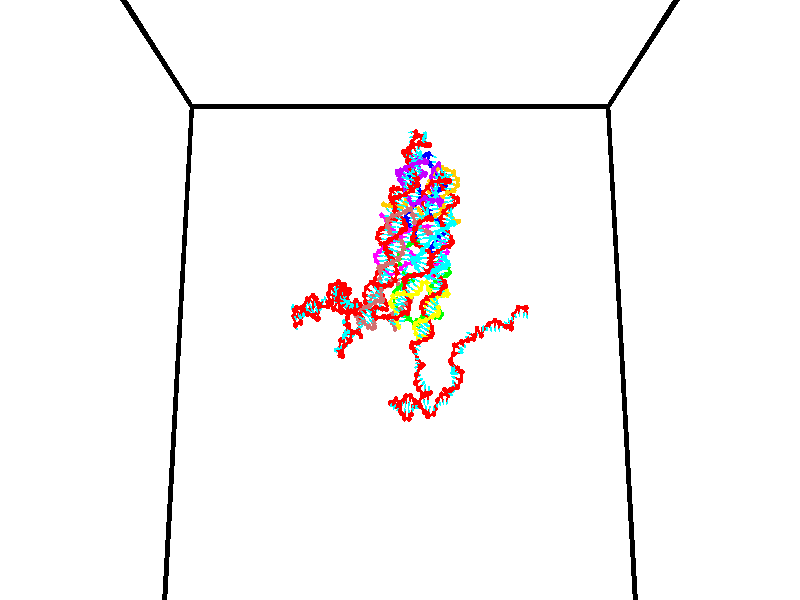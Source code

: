 // switches for output
#declare DRAW_BASES = 1; // possible values are 0, 1; only relevant for DNA ribbons
#declare DRAW_BASES_TYPE = 3; // possible values are 1, 2, 3; only relevant for DNA ribbons
#declare DRAW_FOG = 0; // set to 1 to enable fog

#include "colors.inc"

#include "transforms.inc"
background { rgb <1, 1, 1>}

#default {
   normal{
       ripples 0.25
       frequency 0.20
       turbulence 0.2
       lambda 5
   }
	finish {
		phong 0.1
		phong_size 40.
	}
}

// original window dimensions: 1024x640


// camera settings

camera {
	sky <0, 0.179814, -0.983701>
	up <0, 0.179814, -0.983701>
	right 1.6 * <1, 0, 0>
	location <35, 94.9851, 44.8844>
	look_at <35, 29.7336, 32.9568>
	direction <0, -65.2515, -11.9276>
	angle 67.0682
}


# declare cpy_camera_pos = <35, 94.9851, 44.8844>;
# if (DRAW_FOG = 1)
fog {
	fog_type 2
	up vnormalize(cpy_camera_pos)
	color rgbt<1,1,1,0.3>
	distance 1e-5
	fog_alt 3e-3
	fog_offset 56
}
# end


// LIGHTS

# declare lum = 6;
global_settings {
	ambient_light rgb lum * <0.05, 0.05, 0.05>
	max_trace_level 15
}# declare cpy_direct_light_amount = 0.25;
light_source
{	1000 * <-1, -1.16352, -0.803886>,
	rgb lum * cpy_direct_light_amount
	parallel
}

light_source
{	1000 * <1, 1.16352, 0.803886>,
	rgb lum * cpy_direct_light_amount
	parallel
}

// strand 0

// nucleotide -1

// particle -1
sphere {
	<24.368677, 35.253326, 35.325897> 0.250000
	pigment { color rgbt <1,0,0,0> }
	no_shadow
}
cylinder {
	<24.312088, 35.260742, 34.929989>,  <24.278133, 35.265194, 34.692444>, 0.100000
	pigment { color rgbt <1,0,0,0> }
	no_shadow
}
cylinder {
	<24.312088, 35.260742, 34.929989>,  <24.368677, 35.253326, 35.325897>, 0.100000
	pigment { color rgbt <1,0,0,0> }
	no_shadow
}

// particle -1
sphere {
	<24.312088, 35.260742, 34.929989> 0.100000
	pigment { color rgbt <1,0,0,0> }
	no_shadow
}
sphere {
	0, 1
	scale<0.080000,0.200000,0.300000>
	matrix <0.181885, -0.982317, -0.044402,
		-0.973089, -0.186306, 0.135600,
		-0.141475, 0.018544, -0.989768,
		24.269646, 35.266304, 34.633057>
	pigment { color rgbt <0,1,1,0> }
	no_shadow
}
cylinder {
	<24.959602, 34.783321, 35.377319>,  <24.368677, 35.253326, 35.325897>, 0.130000
	pigment { color rgbt <1,0,0,0> }
	no_shadow
}

// nucleotide -1

// particle -1
sphere {
	<24.959602, 34.783321, 35.377319> 0.250000
	pigment { color rgbt <1,0,0,0> }
	no_shadow
}
cylinder {
	<25.240509, 35.062176, 35.319607>,  <25.409054, 35.229488, 35.284977>, 0.100000
	pigment { color rgbt <1,0,0,0> }
	no_shadow
}
cylinder {
	<25.240509, 35.062176, 35.319607>,  <24.959602, 34.783321, 35.377319>, 0.100000
	pigment { color rgbt <1,0,0,0> }
	no_shadow
}

// particle -1
sphere {
	<25.240509, 35.062176, 35.319607> 0.100000
	pigment { color rgbt <1,0,0,0> }
	no_shadow
}
sphere {
	0, 1
	scale<0.080000,0.200000,0.300000>
	matrix <-0.393372, 0.211069, -0.894823,
		-0.593363, 0.685162, 0.422462,
		0.702267, 0.697139, -0.144283,
		25.451189, 35.271317, 35.276321>
	pigment { color rgbt <0,1,1,0> }
	no_shadow
}
cylinder {
	<25.225271, 34.527580, 34.737743>,  <24.959602, 34.783321, 35.377319>, 0.130000
	pigment { color rgbt <1,0,0,0> }
	no_shadow
}

// nucleotide -1

// particle -1
sphere {
	<25.225271, 34.527580, 34.737743> 0.250000
	pigment { color rgbt <1,0,0,0> }
	no_shadow
}
cylinder {
	<25.248943, 34.235836, 34.465118>,  <25.263147, 34.060787, 34.301544>, 0.100000
	pigment { color rgbt <1,0,0,0> }
	no_shadow
}
cylinder {
	<25.248943, 34.235836, 34.465118>,  <25.225271, 34.527580, 34.737743>, 0.100000
	pigment { color rgbt <1,0,0,0> }
	no_shadow
}

// particle -1
sphere {
	<25.248943, 34.235836, 34.465118> 0.100000
	pigment { color rgbt <1,0,0,0> }
	no_shadow
}
sphere {
	0, 1
	scale<0.080000,0.200000,0.300000>
	matrix <0.657543, 0.542196, -0.523126,
		0.751089, -0.417197, 0.511675,
		0.059181, -0.729363, -0.681563,
		25.266697, 34.017029, 34.260651>
	pigment { color rgbt <0,1,1,0> }
	no_shadow
}
cylinder {
	<26.004276, 34.259552, 34.594685>,  <25.225271, 34.527580, 34.737743>, 0.130000
	pigment { color rgbt <1,0,0,0> }
	no_shadow
}

// nucleotide -1

// particle -1
sphere {
	<26.004276, 34.259552, 34.594685> 0.250000
	pigment { color rgbt <1,0,0,0> }
	no_shadow
}
cylinder {
	<25.752964, 34.262352, 34.283501>,  <25.602177, 34.264034, 34.096790>, 0.100000
	pigment { color rgbt <1,0,0,0> }
	no_shadow
}
cylinder {
	<25.752964, 34.262352, 34.283501>,  <26.004276, 34.259552, 34.594685>, 0.100000
	pigment { color rgbt <1,0,0,0> }
	no_shadow
}

// particle -1
sphere {
	<25.752964, 34.262352, 34.283501> 0.100000
	pigment { color rgbt <1,0,0,0> }
	no_shadow
}
sphere {
	0, 1
	scale<0.080000,0.200000,0.300000>
	matrix <0.637623, 0.577577, -0.509747,
		0.445759, -0.816307, -0.367346,
		-0.628280, 0.007004, -0.777956,
		25.564480, 34.264454, 34.050114>
	pigment { color rgbt <0,1,1,0> }
	no_shadow
}
cylinder {
	<26.320658, 34.680973, 34.253498>,  <26.004276, 34.259552, 34.594685>, 0.130000
	pigment { color rgbt <1,0,0,0> }
	no_shadow
}

// nucleotide -1

// particle -1
sphere {
	<26.320658, 34.680973, 34.253498> 0.250000
	pigment { color rgbt <1,0,0,0> }
	no_shadow
}
cylinder {
	<26.011812, 34.638748, 34.002834>,  <25.826504, 34.613415, 33.852436>, 0.100000
	pigment { color rgbt <1,0,0,0> }
	no_shadow
}
cylinder {
	<26.011812, 34.638748, 34.002834>,  <26.320658, 34.680973, 34.253498>, 0.100000
	pigment { color rgbt <1,0,0,0> }
	no_shadow
}

// particle -1
sphere {
	<26.011812, 34.638748, 34.002834> 0.100000
	pigment { color rgbt <1,0,0,0> }
	no_shadow
}
sphere {
	0, 1
	scale<0.080000,0.200000,0.300000>
	matrix <0.453976, 0.598416, -0.660154,
		0.444685, -0.794201, -0.414125,
		-0.772115, -0.105558, -0.626655,
		25.780178, 34.607082, 33.814838>
	pigment { color rgbt <0,1,1,0> }
	no_shadow
}
cylinder {
	<26.791260, 35.314728, 34.323063>,  <26.320658, 34.680973, 34.253498>, 0.130000
	pigment { color rgbt <1,0,0,0> }
	no_shadow
}

// nucleotide -1

// particle -1
sphere {
	<26.791260, 35.314728, 34.323063> 0.250000
	pigment { color rgbt <1,0,0,0> }
	no_shadow
}
cylinder {
	<27.056210, 35.576462, 34.468998>,  <27.215179, 35.733501, 34.556561>, 0.100000
	pigment { color rgbt <1,0,0,0> }
	no_shadow
}
cylinder {
	<27.056210, 35.576462, 34.468998>,  <26.791260, 35.314728, 34.323063>, 0.100000
	pigment { color rgbt <1,0,0,0> }
	no_shadow
}

// particle -1
sphere {
	<27.056210, 35.576462, 34.468998> 0.100000
	pigment { color rgbt <1,0,0,0> }
	no_shadow
}
sphere {
	0, 1
	scale<0.080000,0.200000,0.300000>
	matrix <-0.730035, 0.454373, 0.510485,
		0.168256, -0.604476, 0.778652,
		0.662374, 0.654335, 0.364837,
		27.254921, 35.772762, 34.578449>
	pigment { color rgbt <0,1,1,0> }
	no_shadow
}
cylinder {
	<26.749794, 35.405231, 35.057426>,  <26.791260, 35.314728, 34.323063>, 0.130000
	pigment { color rgbt <1,0,0,0> }
	no_shadow
}

// nucleotide -1

// particle -1
sphere {
	<26.749794, 35.405231, 35.057426> 0.250000
	pigment { color rgbt <1,0,0,0> }
	no_shadow
}
cylinder {
	<26.929668, 35.734013, 34.917610>,  <27.037594, 35.931282, 34.833721>, 0.100000
	pigment { color rgbt <1,0,0,0> }
	no_shadow
}
cylinder {
	<26.929668, 35.734013, 34.917610>,  <26.749794, 35.405231, 35.057426>, 0.100000
	pigment { color rgbt <1,0,0,0> }
	no_shadow
}

// particle -1
sphere {
	<26.929668, 35.734013, 34.917610> 0.100000
	pigment { color rgbt <1,0,0,0> }
	no_shadow
}
sphere {
	0, 1
	scale<0.080000,0.200000,0.300000>
	matrix <-0.620816, 0.568986, 0.539298,
		0.642160, -0.025515, 0.766146,
		0.449687, 0.821951, -0.349540,
		27.064575, 35.980598, 34.812748>
	pigment { color rgbt <0,1,1,0> }
	no_shadow
}
cylinder {
	<26.925882, 35.835823, 35.625408>,  <26.749794, 35.405231, 35.057426>, 0.130000
	pigment { color rgbt <1,0,0,0> }
	no_shadow
}

// nucleotide -1

// particle -1
sphere {
	<26.925882, 35.835823, 35.625408> 0.250000
	pigment { color rgbt <1,0,0,0> }
	no_shadow
}
cylinder {
	<26.845461, 36.024559, 35.282024>,  <26.797207, 36.137802, 35.075996>, 0.100000
	pigment { color rgbt <1,0,0,0> }
	no_shadow
}
cylinder {
	<26.845461, 36.024559, 35.282024>,  <26.925882, 35.835823, 35.625408>, 0.100000
	pigment { color rgbt <1,0,0,0> }
	no_shadow
}

// particle -1
sphere {
	<26.845461, 36.024559, 35.282024> 0.100000
	pigment { color rgbt <1,0,0,0> }
	no_shadow
}
sphere {
	0, 1
	scale<0.080000,0.200000,0.300000>
	matrix <-0.776370, 0.457646, 0.433369,
		0.597349, 0.753610, 0.274310,
		-0.201055, 0.471839, -0.858455,
		26.785145, 36.166111, 35.024487>
	pigment { color rgbt <0,1,1,0> }
	no_shadow
}
cylinder {
	<26.853693, 36.536053, 35.763409>,  <26.925882, 35.835823, 35.625408>, 0.130000
	pigment { color rgbt <1,0,0,0> }
	no_shadow
}

// nucleotide -1

// particle -1
sphere {
	<26.853693, 36.536053, 35.763409> 0.250000
	pigment { color rgbt <1,0,0,0> }
	no_shadow
}
cylinder {
	<26.637018, 36.510124, 35.428177>,  <26.507013, 36.494568, 35.227039>, 0.100000
	pigment { color rgbt <1,0,0,0> }
	no_shadow
}
cylinder {
	<26.637018, 36.510124, 35.428177>,  <26.853693, 36.536053, 35.763409>, 0.100000
	pigment { color rgbt <1,0,0,0> }
	no_shadow
}

// particle -1
sphere {
	<26.637018, 36.510124, 35.428177> 0.100000
	pigment { color rgbt <1,0,0,0> }
	no_shadow
}
sphere {
	0, 1
	scale<0.080000,0.200000,0.300000>
	matrix <-0.728898, 0.532813, 0.429906,
		0.418671, 0.843747, -0.335867,
		-0.541686, -0.064824, -0.838078,
		26.474512, 36.490677, 35.176754>
	pigment { color rgbt <0,1,1,0> }
	no_shadow
}
cylinder {
	<26.642019, 37.161358, 35.640274>,  <26.853693, 36.536053, 35.763409>, 0.130000
	pigment { color rgbt <1,0,0,0> }
	no_shadow
}

// nucleotide -1

// particle -1
sphere {
	<26.642019, 37.161358, 35.640274> 0.250000
	pigment { color rgbt <1,0,0,0> }
	no_shadow
}
cylinder {
	<26.383947, 36.931084, 35.439342>,  <26.229105, 36.792919, 35.318783>, 0.100000
	pigment { color rgbt <1,0,0,0> }
	no_shadow
}
cylinder {
	<26.383947, 36.931084, 35.439342>,  <26.642019, 37.161358, 35.640274>, 0.100000
	pigment { color rgbt <1,0,0,0> }
	no_shadow
}

// particle -1
sphere {
	<26.383947, 36.931084, 35.439342> 0.100000
	pigment { color rgbt <1,0,0,0> }
	no_shadow
}
sphere {
	0, 1
	scale<0.080000,0.200000,0.300000>
	matrix <-0.763244, 0.515483, 0.389533,
		0.034693, 0.634717, -0.771966,
		-0.645179, -0.575684, -0.502327,
		26.190393, 36.758377, 35.288643>
	pigment { color rgbt <0,1,1,0> }
	no_shadow
}
cylinder {
	<26.079140, 37.638363, 35.534145>,  <26.642019, 37.161358, 35.640274>, 0.130000
	pigment { color rgbt <1,0,0,0> }
	no_shadow
}

// nucleotide -1

// particle -1
sphere {
	<26.079140, 37.638363, 35.534145> 0.250000
	pigment { color rgbt <1,0,0,0> }
	no_shadow
}
cylinder {
	<25.957626, 37.267006, 35.448536>,  <25.884718, 37.044193, 35.397171>, 0.100000
	pigment { color rgbt <1,0,0,0> }
	no_shadow
}
cylinder {
	<25.957626, 37.267006, 35.448536>,  <26.079140, 37.638363, 35.534145>, 0.100000
	pigment { color rgbt <1,0,0,0> }
	no_shadow
}

// particle -1
sphere {
	<25.957626, 37.267006, 35.448536> 0.100000
	pigment { color rgbt <1,0,0,0> }
	no_shadow
}
sphere {
	0, 1
	scale<0.080000,0.200000,0.300000>
	matrix <-0.876791, 0.184530, 0.444056,
		-0.372765, 0.322547, -0.870063,
		-0.303782, -0.928392, -0.214020,
		25.866491, 36.988487, 35.384331>
	pigment { color rgbt <0,1,1,0> }
	no_shadow
}
cylinder {
	<25.471346, 37.627949, 35.052757>,  <26.079140, 37.638363, 35.534145>, 0.130000
	pigment { color rgbt <1,0,0,0> }
	no_shadow
}

// nucleotide -1

// particle -1
sphere {
	<25.471346, 37.627949, 35.052757> 0.250000
	pigment { color rgbt <1,0,0,0> }
	no_shadow
}
cylinder {
	<25.510857, 37.323345, 35.308990>,  <25.534563, 37.140583, 35.462730>, 0.100000
	pigment { color rgbt <1,0,0,0> }
	no_shadow
}
cylinder {
	<25.510857, 37.323345, 35.308990>,  <25.471346, 37.627949, 35.052757>, 0.100000
	pigment { color rgbt <1,0,0,0> }
	no_shadow
}

// particle -1
sphere {
	<25.510857, 37.323345, 35.308990> 0.100000
	pigment { color rgbt <1,0,0,0> }
	no_shadow
}
sphere {
	0, 1
	scale<0.080000,0.200000,0.300000>
	matrix <-0.862648, 0.255374, 0.436603,
		-0.496066, -0.595724, -0.631689,
		0.098778, -0.761510, 0.640583,
		25.540489, 37.094891, 35.501163>
	pigment { color rgbt <0,1,1,0> }
	no_shadow
}
cylinder {
	<24.940916, 37.091431, 34.984055>,  <25.471346, 37.627949, 35.052757>, 0.130000
	pigment { color rgbt <1,0,0,0> }
	no_shadow
}

// nucleotide -1

// particle -1
sphere {
	<24.940916, 37.091431, 34.984055> 0.250000
	pigment { color rgbt <1,0,0,0> }
	no_shadow
}
cylinder {
	<25.094700, 37.122284, 35.352020>,  <25.186970, 37.140797, 35.572800>, 0.100000
	pigment { color rgbt <1,0,0,0> }
	no_shadow
}
cylinder {
	<25.094700, 37.122284, 35.352020>,  <24.940916, 37.091431, 34.984055>, 0.100000
	pigment { color rgbt <1,0,0,0> }
	no_shadow
}

// particle -1
sphere {
	<25.094700, 37.122284, 35.352020> 0.100000
	pigment { color rgbt <1,0,0,0> }
	no_shadow
}
sphere {
	0, 1
	scale<0.080000,0.200000,0.300000>
	matrix <-0.918434, 0.132466, 0.372736,
		-0.093106, -0.988182, 0.121771,
		0.384461, 0.077134, 0.919913,
		25.210039, 37.145424, 35.627995>
	pigment { color rgbt <0,1,1,0> }
	no_shadow
}
cylinder {
	<24.612791, 36.552120, 35.530685>,  <24.940916, 37.091431, 34.984055>, 0.130000
	pigment { color rgbt <1,0,0,0> }
	no_shadow
}

// nucleotide -1

// particle -1
sphere {
	<24.612791, 36.552120, 35.530685> 0.250000
	pigment { color rgbt <1,0,0,0> }
	no_shadow
}
cylinder {
	<24.754097, 36.894783, 35.681072>,  <24.838881, 37.100380, 35.771305>, 0.100000
	pigment { color rgbt <1,0,0,0> }
	no_shadow
}
cylinder {
	<24.754097, 36.894783, 35.681072>,  <24.612791, 36.552120, 35.530685>, 0.100000
	pigment { color rgbt <1,0,0,0> }
	no_shadow
}

// particle -1
sphere {
	<24.754097, 36.894783, 35.681072> 0.100000
	pigment { color rgbt <1,0,0,0> }
	no_shadow
}
sphere {
	0, 1
	scale<0.080000,0.200000,0.300000>
	matrix <-0.883367, 0.173135, 0.435530,
		0.308006, -0.485971, 0.817902,
		0.353263, 0.856655, 0.375965,
		24.860075, 37.151779, 35.793861>
	pigment { color rgbt <0,1,1,0> }
	no_shadow
}
cylinder {
	<24.814011, 36.655720, 36.287876>,  <24.612791, 36.552120, 35.530685>, 0.130000
	pigment { color rgbt <1,0,0,0> }
	no_shadow
}

// nucleotide -1

// particle -1
sphere {
	<24.814011, 36.655720, 36.287876> 0.250000
	pigment { color rgbt <1,0,0,0> }
	no_shadow
}
cylinder {
	<24.764748, 36.269245, 36.378494>,  <24.735189, 36.037361, 36.432865>, 0.100000
	pigment { color rgbt <1,0,0,0> }
	no_shadow
}
cylinder {
	<24.764748, 36.269245, 36.378494>,  <24.814011, 36.655720, 36.287876>, 0.100000
	pigment { color rgbt <1,0,0,0> }
	no_shadow
}

// particle -1
sphere {
	<24.764748, 36.269245, 36.378494> 0.100000
	pigment { color rgbt <1,0,0,0> }
	no_shadow
}
sphere {
	0, 1
	scale<0.080000,0.200000,0.300000>
	matrix <0.511976, -0.257418, -0.819523,
		0.850126, 0.015057, 0.526365,
		-0.123156, -0.966183, 0.226546,
		24.727800, 35.979389, 36.446457>
	pigment { color rgbt <0,1,1,0> }
	no_shadow
}
cylinder {
	<25.197414, 36.021538, 35.997696>,  <24.814011, 36.655720, 36.287876>, 0.130000
	pigment { color rgbt <1,0,0,0> }
	no_shadow
}

// nucleotide -1

// particle -1
sphere {
	<25.197414, 36.021538, 35.997696> 0.250000
	pigment { color rgbt <1,0,0,0> }
	no_shadow
}
cylinder {
	<25.230568, 36.350170, 35.772083>,  <25.250460, 36.547348, 35.636715>, 0.100000
	pigment { color rgbt <1,0,0,0> }
	no_shadow
}
cylinder {
	<25.230568, 36.350170, 35.772083>,  <25.197414, 36.021538, 35.997696>, 0.100000
	pigment { color rgbt <1,0,0,0> }
	no_shadow
}

// particle -1
sphere {
	<25.230568, 36.350170, 35.772083> 0.100000
	pigment { color rgbt <1,0,0,0> }
	no_shadow
}
sphere {
	0, 1
	scale<0.080000,0.200000,0.300000>
	matrix <0.695963, -0.452817, -0.557308,
		-0.713278, -0.346354, -0.609321,
		0.082885, 0.821581, -0.564034,
		25.255434, 36.596645, 35.602875>
	pigment { color rgbt <0,1,1,0> }
	no_shadow
}
cylinder {
	<25.111084, 35.904762, 35.322182>,  <25.197414, 36.021538, 35.997696>, 0.130000
	pigment { color rgbt <1,0,0,0> }
	no_shadow
}

// nucleotide -1

// particle -1
sphere {
	<25.111084, 35.904762, 35.322182> 0.250000
	pigment { color rgbt <1,0,0,0> }
	no_shadow
}
cylinder {
	<25.328007, 36.239506, 35.292324>,  <25.458160, 36.440353, 35.274410>, 0.100000
	pigment { color rgbt <1,0,0,0> }
	no_shadow
}
cylinder {
	<25.328007, 36.239506, 35.292324>,  <25.111084, 35.904762, 35.322182>, 0.100000
	pigment { color rgbt <1,0,0,0> }
	no_shadow
}

// particle -1
sphere {
	<25.328007, 36.239506, 35.292324> 0.100000
	pigment { color rgbt <1,0,0,0> }
	no_shadow
}
sphere {
	0, 1
	scale<0.080000,0.200000,0.300000>
	matrix <0.611517, -0.454075, -0.647969,
		-0.576151, 0.305752, -0.758001,
		0.542307, 0.836858, -0.074643,
		25.490700, 36.490562, 35.269932>
	pigment { color rgbt <0,1,1,0> }
	no_shadow
}
cylinder {
	<25.423544, 35.958729, 34.642593>,  <25.111084, 35.904762, 35.322182>, 0.130000
	pigment { color rgbt <1,0,0,0> }
	no_shadow
}

// nucleotide -1

// particle -1
sphere {
	<25.423544, 35.958729, 34.642593> 0.250000
	pigment { color rgbt <1,0,0,0> }
	no_shadow
}
cylinder {
	<25.669672, 36.219688, 34.819572>,  <25.817348, 36.376263, 34.925762>, 0.100000
	pigment { color rgbt <1,0,0,0> }
	no_shadow
}
cylinder {
	<25.669672, 36.219688, 34.819572>,  <25.423544, 35.958729, 34.642593>, 0.100000
	pigment { color rgbt <1,0,0,0> }
	no_shadow
}

// particle -1
sphere {
	<25.669672, 36.219688, 34.819572> 0.100000
	pigment { color rgbt <1,0,0,0> }
	no_shadow
}
sphere {
	0, 1
	scale<0.080000,0.200000,0.300000>
	matrix <0.778987, -0.417322, -0.467998,
		-0.120677, 0.632630, -0.764994,
		0.615319, 0.652397, 0.442449,
		25.854267, 36.415409, 34.952309>
	pigment { color rgbt <0,1,1,0> }
	no_shadow
}
cylinder {
	<25.825836, 36.304581, 34.091255>,  <25.423544, 35.958729, 34.642593>, 0.130000
	pigment { color rgbt <1,0,0,0> }
	no_shadow
}

// nucleotide -1

// particle -1
sphere {
	<25.825836, 36.304581, 34.091255> 0.250000
	pigment { color rgbt <1,0,0,0> }
	no_shadow
}
cylinder {
	<26.033129, 36.367851, 34.427448>,  <26.157505, 36.405815, 34.629166>, 0.100000
	pigment { color rgbt <1,0,0,0> }
	no_shadow
}
cylinder {
	<26.033129, 36.367851, 34.427448>,  <25.825836, 36.304581, 34.091255>, 0.100000
	pigment { color rgbt <1,0,0,0> }
	no_shadow
}

// particle -1
sphere {
	<26.033129, 36.367851, 34.427448> 0.100000
	pigment { color rgbt <1,0,0,0> }
	no_shadow
}
sphere {
	0, 1
	scale<0.080000,0.200000,0.300000>
	matrix <0.854607, -0.058007, -0.516025,
		-0.032869, 0.985705, -0.165240,
		0.518233, 0.158177, 0.840484,
		26.188599, 36.415306, 34.679592>
	pigment { color rgbt <0,1,1,0> }
	no_shadow
}
cylinder {
	<26.448303, 36.694542, 33.865906>,  <25.825836, 36.304581, 34.091255>, 0.130000
	pigment { color rgbt <1,0,0,0> }
	no_shadow
}

// nucleotide -1

// particle -1
sphere {
	<26.448303, 36.694542, 33.865906> 0.250000
	pigment { color rgbt <1,0,0,0> }
	no_shadow
}
cylinder {
	<26.535969, 36.516758, 34.213337>,  <26.588568, 36.410088, 34.421795>, 0.100000
	pigment { color rgbt <1,0,0,0> }
	no_shadow
}
cylinder {
	<26.535969, 36.516758, 34.213337>,  <26.448303, 36.694542, 33.865906>, 0.100000
	pigment { color rgbt <1,0,0,0> }
	no_shadow
}

// particle -1
sphere {
	<26.535969, 36.516758, 34.213337> 0.100000
	pigment { color rgbt <1,0,0,0> }
	no_shadow
}
sphere {
	0, 1
	scale<0.080000,0.200000,0.300000>
	matrix <0.972059, 0.022755, -0.233632,
		0.084077, 0.895508, 0.437031,
		0.219164, -0.444463, 0.868573,
		26.601717, 36.383419, 34.473907>
	pigment { color rgbt <0,1,1,0> }
	no_shadow
}
cylinder {
	<26.835430, 37.221336, 34.235100>,  <26.448303, 36.694542, 33.865906>, 0.130000
	pigment { color rgbt <1,0,0,0> }
	no_shadow
}

// nucleotide -1

// particle -1
sphere {
	<26.835430, 37.221336, 34.235100> 0.250000
	pigment { color rgbt <1,0,0,0> }
	no_shadow
}
cylinder {
	<26.903078, 36.851589, 34.371891>,  <26.943666, 36.629742, 34.453968>, 0.100000
	pigment { color rgbt <1,0,0,0> }
	no_shadow
}
cylinder {
	<26.903078, 36.851589, 34.371891>,  <26.835430, 37.221336, 34.235100>, 0.100000
	pigment { color rgbt <1,0,0,0> }
	no_shadow
}

// particle -1
sphere {
	<26.903078, 36.851589, 34.371891> 0.100000
	pigment { color rgbt <1,0,0,0> }
	no_shadow
}
sphere {
	0, 1
	scale<0.080000,0.200000,0.300000>
	matrix <0.954864, 0.067695, -0.289228,
		0.244202, 0.375458, 0.894090,
		0.169118, -0.924364, 0.341980,
		26.953814, 36.574280, 34.474483>
	pigment { color rgbt <0,1,1,0> }
	no_shadow
}
cylinder {
	<27.153831, 37.097496, 34.797897>,  <26.835430, 37.221336, 34.235100>, 0.130000
	pigment { color rgbt <1,0,0,0> }
	no_shadow
}

// nucleotide -1

// particle -1
sphere {
	<27.153831, 37.097496, 34.797897> 0.250000
	pigment { color rgbt <1,0,0,0> }
	no_shadow
}
cylinder {
	<27.275795, 36.824615, 34.532078>,  <27.348972, 36.660885, 34.372585>, 0.100000
	pigment { color rgbt <1,0,0,0> }
	no_shadow
}
cylinder {
	<27.275795, 36.824615, 34.532078>,  <27.153831, 37.097496, 34.797897>, 0.100000
	pigment { color rgbt <1,0,0,0> }
	no_shadow
}

// particle -1
sphere {
	<27.275795, 36.824615, 34.532078> 0.100000
	pigment { color rgbt <1,0,0,0> }
	no_shadow
}
sphere {
	0, 1
	scale<0.080000,0.200000,0.300000>
	matrix <0.841567, 0.519668, -0.147346,
		0.445866, -0.514337, 0.732572,
		0.304908, -0.682205, -0.664551,
		27.367268, 36.619953, 34.332714>
	pigment { color rgbt <0,1,1,0> }
	no_shadow
}
cylinder {
	<27.959183, 36.888111, 34.798164>,  <27.153831, 37.097496, 34.797897>, 0.130000
	pigment { color rgbt <1,0,0,0> }
	no_shadow
}

// nucleotide -1

// particle -1
sphere {
	<27.959183, 36.888111, 34.798164> 0.250000
	pigment { color rgbt <1,0,0,0> }
	no_shadow
}
cylinder {
	<27.799168, 36.852589, 34.433289>,  <27.703159, 36.831276, 34.214363>, 0.100000
	pigment { color rgbt <1,0,0,0> }
	no_shadow
}
cylinder {
	<27.799168, 36.852589, 34.433289>,  <27.959183, 36.888111, 34.798164>, 0.100000
	pigment { color rgbt <1,0,0,0> }
	no_shadow
}

// particle -1
sphere {
	<27.799168, 36.852589, 34.433289> 0.100000
	pigment { color rgbt <1,0,0,0> }
	no_shadow
}
sphere {
	0, 1
	scale<0.080000,0.200000,0.300000>
	matrix <0.870976, 0.272946, -0.408536,
		0.285258, -0.957922, -0.031841,
		-0.400036, -0.088805, -0.912187,
		27.679157, 36.825947, 34.159634>
	pigment { color rgbt <0,1,1,0> }
	no_shadow
}
cylinder {
	<28.199192, 36.255619, 34.429546>,  <27.959183, 36.888111, 34.798164>, 0.130000
	pigment { color rgbt <1,0,0,0> }
	no_shadow
}

// nucleotide -1

// particle -1
sphere {
	<28.199192, 36.255619, 34.429546> 0.250000
	pigment { color rgbt <1,0,0,0> }
	no_shadow
}
cylinder {
	<28.125181, 36.593750, 34.229073>,  <28.080774, 36.796631, 34.108788>, 0.100000
	pigment { color rgbt <1,0,0,0> }
	no_shadow
}
cylinder {
	<28.125181, 36.593750, 34.229073>,  <28.199192, 36.255619, 34.429546>, 0.100000
	pigment { color rgbt <1,0,0,0> }
	no_shadow
}

// particle -1
sphere {
	<28.125181, 36.593750, 34.229073> 0.100000
	pigment { color rgbt <1,0,0,0> }
	no_shadow
}
sphere {
	0, 1
	scale<0.080000,0.200000,0.300000>
	matrix <0.938808, 0.001274, -0.344439,
		-0.290526, -0.534241, -0.793839,
		-0.185025, 0.845331, -0.501180,
		28.069674, 36.847351, 34.078720>
	pigment { color rgbt <0,1,1,0> }
	no_shadow
}
cylinder {
	<28.511351, 36.228046, 33.701809>,  <28.199192, 36.255619, 34.429546>, 0.130000
	pigment { color rgbt <1,0,0,0> }
	no_shadow
}

// nucleotide -1

// particle -1
sphere {
	<28.511351, 36.228046, 33.701809> 0.250000
	pigment { color rgbt <1,0,0,0> }
	no_shadow
}
cylinder {
	<28.554142, 36.603016, 33.834347>,  <28.579817, 36.827999, 33.913868>, 0.100000
	pigment { color rgbt <1,0,0,0> }
	no_shadow
}
cylinder {
	<28.554142, 36.603016, 33.834347>,  <28.511351, 36.228046, 33.701809>, 0.100000
	pigment { color rgbt <1,0,0,0> }
	no_shadow
}

// particle -1
sphere {
	<28.554142, 36.603016, 33.834347> 0.100000
	pigment { color rgbt <1,0,0,0> }
	no_shadow
}
sphere {
	0, 1
	scale<0.080000,0.200000,0.300000>
	matrix <0.976582, -0.036506, -0.212026,
		-0.186662, 0.346266, -0.919379,
		0.106980, 0.937426, 0.331343,
		28.586237, 36.884243, 33.933750>
	pigment { color rgbt <0,1,1,0> }
	no_shadow
}
cylinder {
	<28.864170, 36.480663, 33.209072>,  <28.511351, 36.228046, 33.701809>, 0.130000
	pigment { color rgbt <1,0,0,0> }
	no_shadow
}

// nucleotide -1

// particle -1
sphere {
	<28.864170, 36.480663, 33.209072> 0.250000
	pigment { color rgbt <1,0,0,0> }
	no_shadow
}
cylinder {
	<28.931576, 36.692451, 33.541641>,  <28.972019, 36.819523, 33.741184>, 0.100000
	pigment { color rgbt <1,0,0,0> }
	no_shadow
}
cylinder {
	<28.931576, 36.692451, 33.541641>,  <28.864170, 36.480663, 33.209072>, 0.100000
	pigment { color rgbt <1,0,0,0> }
	no_shadow
}

// particle -1
sphere {
	<28.931576, 36.692451, 33.541641> 0.100000
	pigment { color rgbt <1,0,0,0> }
	no_shadow
}
sphere {
	0, 1
	scale<0.080000,0.200000,0.300000>
	matrix <0.985685, -0.095076, -0.139232,
		0.005329, 0.842983, -0.537914,
		0.168513, 0.529471, 0.831423,
		28.982130, 36.851292, 33.791069>
	pigment { color rgbt <0,1,1,0> }
	no_shadow
}
cylinder {
	<29.393312, 37.105000, 33.135414>,  <28.864170, 36.480663, 33.209072>, 0.130000
	pigment { color rgbt <1,0,0,0> }
	no_shadow
}

// nucleotide -1

// particle -1
sphere {
	<29.393312, 37.105000, 33.135414> 0.250000
	pigment { color rgbt <1,0,0,0> }
	no_shadow
}
cylinder {
	<29.380314, 36.912666, 33.485897>,  <29.372515, 36.797264, 33.696186>, 0.100000
	pigment { color rgbt <1,0,0,0> }
	no_shadow
}
cylinder {
	<29.380314, 36.912666, 33.485897>,  <29.393312, 37.105000, 33.135414>, 0.100000
	pigment { color rgbt <1,0,0,0> }
	no_shadow
}

// particle -1
sphere {
	<29.380314, 36.912666, 33.485897> 0.100000
	pigment { color rgbt <1,0,0,0> }
	no_shadow
}
sphere {
	0, 1
	scale<0.080000,0.200000,0.300000>
	matrix <0.969420, -0.228524, -0.089453,
		0.243247, 0.846507, 0.473558,
		-0.032497, -0.480836, 0.876208,
		29.370565, 36.768417, 33.748760>
	pigment { color rgbt <0,1,1,0> }
	no_shadow
}
cylinder {
	<30.060690, 37.251675, 33.478317>,  <29.393312, 37.105000, 33.135414>, 0.130000
	pigment { color rgbt <1,0,0,0> }
	no_shadow
}

// nucleotide -1

// particle -1
sphere {
	<30.060690, 37.251675, 33.478317> 0.250000
	pigment { color rgbt <1,0,0,0> }
	no_shadow
}
cylinder {
	<29.935286, 36.920544, 33.664402>,  <29.860043, 36.721867, 33.776051>, 0.100000
	pigment { color rgbt <1,0,0,0> }
	no_shadow
}
cylinder {
	<29.935286, 36.920544, 33.664402>,  <30.060690, 37.251675, 33.478317>, 0.100000
	pigment { color rgbt <1,0,0,0> }
	no_shadow
}

// particle -1
sphere {
	<29.935286, 36.920544, 33.664402> 0.100000
	pigment { color rgbt <1,0,0,0> }
	no_shadow
}
sphere {
	0, 1
	scale<0.080000,0.200000,0.300000>
	matrix <0.914834, -0.394630, -0.085715,
		0.254542, 0.398717, 0.881041,
		-0.313509, -0.827824, 0.465209,
		29.841232, 36.672195, 33.803967>
	pigment { color rgbt <0,1,1,0> }
	no_shadow
}
cylinder {
	<29.527504, 37.728058, 33.510899>,  <30.060690, 37.251675, 33.478317>, 0.130000
	pigment { color rgbt <1,0,0,0> }
	no_shadow
}

// nucleotide -1

// particle -1
sphere {
	<29.527504, 37.728058, 33.510899> 0.250000
	pigment { color rgbt <1,0,0,0> }
	no_shadow
}
cylinder {
	<29.201077, 37.871830, 33.329865>,  <29.005220, 37.958096, 33.221245>, 0.100000
	pigment { color rgbt <1,0,0,0> }
	no_shadow
}
cylinder {
	<29.201077, 37.871830, 33.329865>,  <29.527504, 37.728058, 33.510899>, 0.100000
	pigment { color rgbt <1,0,0,0> }
	no_shadow
}

// particle -1
sphere {
	<29.201077, 37.871830, 33.329865> 0.100000
	pigment { color rgbt <1,0,0,0> }
	no_shadow
}
sphere {
	0, 1
	scale<0.080000,0.200000,0.300000>
	matrix <-0.085145, 0.699775, 0.709271,
		0.571647, 0.617350, -0.540461,
		-0.816070, 0.359435, -0.452589,
		28.956255, 37.979660, 33.194088>
	pigment { color rgbt <0,1,1,0> }
	no_shadow
}
cylinder {
	<29.680822, 38.469658, 33.352451>,  <29.527504, 37.728058, 33.510899>, 0.130000
	pigment { color rgbt <1,0,0,0> }
	no_shadow
}

// nucleotide -1

// particle -1
sphere {
	<29.680822, 38.469658, 33.352451> 0.250000
	pigment { color rgbt <1,0,0,0> }
	no_shadow
}
cylinder {
	<29.300396, 38.357754, 33.404915>,  <29.072140, 38.290611, 33.436394>, 0.100000
	pigment { color rgbt <1,0,0,0> }
	no_shadow
}
cylinder {
	<29.300396, 38.357754, 33.404915>,  <29.680822, 38.469658, 33.352451>, 0.100000
	pigment { color rgbt <1,0,0,0> }
	no_shadow
}

// particle -1
sphere {
	<29.300396, 38.357754, 33.404915> 0.100000
	pigment { color rgbt <1,0,0,0> }
	no_shadow
}
sphere {
	0, 1
	scale<0.080000,0.200000,0.300000>
	matrix <-0.110874, 0.705226, 0.700259,
		-0.288406, 0.651451, -0.701736,
		-0.951067, -0.279764, 0.131163,
		29.015076, 38.273823, 33.444263>
	pigment { color rgbt <0,1,1,0> }
	no_shadow
}
cylinder {
	<29.170483, 39.039303, 33.232048>,  <29.680822, 38.469658, 33.352451>, 0.130000
	pigment { color rgbt <1,0,0,0> }
	no_shadow
}

// nucleotide -1

// particle -1
sphere {
	<29.170483, 39.039303, 33.232048> 0.250000
	pigment { color rgbt <1,0,0,0> }
	no_shadow
}
cylinder {
	<29.022860, 38.765739, 33.483780>,  <28.934286, 38.601601, 33.634819>, 0.100000
	pigment { color rgbt <1,0,0,0> }
	no_shadow
}
cylinder {
	<29.022860, 38.765739, 33.483780>,  <29.170483, 39.039303, 33.232048>, 0.100000
	pigment { color rgbt <1,0,0,0> }
	no_shadow
}

// particle -1
sphere {
	<29.022860, 38.765739, 33.483780> 0.100000
	pigment { color rgbt <1,0,0,0> }
	no_shadow
}
sphere {
	0, 1
	scale<0.080000,0.200000,0.300000>
	matrix <-0.060465, 0.693369, 0.718041,
		-0.927437, 0.226947, -0.297247,
		-0.369059, -0.683911, 0.629334,
		28.912142, 38.560566, 33.672581>
	pigment { color rgbt <0,1,1,0> }
	no_shadow
}
cylinder {
	<28.440149, 39.190315, 33.590927>,  <29.170483, 39.039303, 33.232048>, 0.130000
	pigment { color rgbt <1,0,0,0> }
	no_shadow
}

// nucleotide -1

// particle -1
sphere {
	<28.440149, 39.190315, 33.590927> 0.250000
	pigment { color rgbt <1,0,0,0> }
	no_shadow
}
cylinder {
	<28.661434, 38.946426, 33.817974>,  <28.794205, 38.800091, 33.954201>, 0.100000
	pigment { color rgbt <1,0,0,0> }
	no_shadow
}
cylinder {
	<28.661434, 38.946426, 33.817974>,  <28.440149, 39.190315, 33.590927>, 0.100000
	pigment { color rgbt <1,0,0,0> }
	no_shadow
}

// particle -1
sphere {
	<28.661434, 38.946426, 33.817974> 0.100000
	pigment { color rgbt <1,0,0,0> }
	no_shadow
}
sphere {
	0, 1
	scale<0.080000,0.200000,0.300000>
	matrix <0.041380, 0.700654, 0.712301,
		-0.832013, -0.370564, 0.412840,
		0.553211, -0.609727, 0.567619,
		28.827398, 38.763508, 33.988258>
	pigment { color rgbt <0,1,1,0> }
	no_shadow
}
cylinder {
	<28.302551, 39.404919, 34.233589>,  <28.440149, 39.190315, 33.590927>, 0.130000
	pigment { color rgbt <1,0,0,0> }
	no_shadow
}

// nucleotide -1

// particle -1
sphere {
	<28.302551, 39.404919, 34.233589> 0.250000
	pigment { color rgbt <1,0,0,0> }
	no_shadow
}
cylinder {
	<28.621962, 39.172806, 34.297630>,  <28.813608, 39.033539, 34.336056>, 0.100000
	pigment { color rgbt <1,0,0,0> }
	no_shadow
}
cylinder {
	<28.621962, 39.172806, 34.297630>,  <28.302551, 39.404919, 34.233589>, 0.100000
	pigment { color rgbt <1,0,0,0> }
	no_shadow
}

// particle -1
sphere {
	<28.621962, 39.172806, 34.297630> 0.100000
	pigment { color rgbt <1,0,0,0> }
	no_shadow
}
sphere {
	0, 1
	scale<0.080000,0.200000,0.300000>
	matrix <0.405227, 0.714868, 0.569873,
		-0.445137, -0.390180, 0.805985,
		0.798526, -0.580279, 0.160103,
		28.861519, 38.998722, 34.345661>
	pigment { color rgbt <0,1,1,0> }
	no_shadow
}
cylinder {
	<28.381506, 39.399319, 34.917763>,  <28.302551, 39.404919, 34.233589>, 0.130000
	pigment { color rgbt <1,0,0,0> }
	no_shadow
}

// nucleotide -1

// particle -1
sphere {
	<28.381506, 39.399319, 34.917763> 0.250000
	pigment { color rgbt <1,0,0,0> }
	no_shadow
}
cylinder {
	<28.737988, 39.305767, 34.762299>,  <28.951876, 39.249634, 34.669022>, 0.100000
	pigment { color rgbt <1,0,0,0> }
	no_shadow
}
cylinder {
	<28.737988, 39.305767, 34.762299>,  <28.381506, 39.399319, 34.917763>, 0.100000
	pigment { color rgbt <1,0,0,0> }
	no_shadow
}

// particle -1
sphere {
	<28.737988, 39.305767, 34.762299> 0.100000
	pigment { color rgbt <1,0,0,0> }
	no_shadow
}
sphere {
	0, 1
	scale<0.080000,0.200000,0.300000>
	matrix <0.423308, 0.736700, 0.527336,
		0.162989, -0.634485, 0.755554,
		0.891204, -0.233883, -0.388657,
		29.005348, 39.235603, 34.645702>
	pigment { color rgbt <0,1,1,0> }
	no_shadow
}
cylinder {
	<28.824394, 39.418240, 35.429668>,  <28.381506, 39.399319, 34.917763>, 0.130000
	pigment { color rgbt <1,0,0,0> }
	no_shadow
}

// nucleotide -1

// particle -1
sphere {
	<28.824394, 39.418240, 35.429668> 0.250000
	pigment { color rgbt <1,0,0,0> }
	no_shadow
}
cylinder {
	<29.029385, 39.467464, 35.089733>,  <29.152378, 39.497002, 34.885773>, 0.100000
	pigment { color rgbt <1,0,0,0> }
	no_shadow
}
cylinder {
	<29.029385, 39.467464, 35.089733>,  <28.824394, 39.418240, 35.429668>, 0.100000
	pigment { color rgbt <1,0,0,0> }
	no_shadow
}

// particle -1
sphere {
	<29.029385, 39.467464, 35.089733> 0.100000
	pigment { color rgbt <1,0,0,0> }
	no_shadow
}
sphere {
	0, 1
	scale<0.080000,0.200000,0.300000>
	matrix <0.546762, 0.716361, 0.433449,
		0.662133, -0.686791, 0.299829,
		0.512475, 0.123066, -0.849838,
		29.183126, 39.504383, 34.834782>
	pigment { color rgbt <0,1,1,0> }
	no_shadow
}
cylinder {
	<29.538397, 39.487717, 35.701122>,  <28.824394, 39.418240, 35.429668>, 0.130000
	pigment { color rgbt <1,0,0,0> }
	no_shadow
}

// nucleotide -1

// particle -1
sphere {
	<29.538397, 39.487717, 35.701122> 0.250000
	pigment { color rgbt <1,0,0,0> }
	no_shadow
}
cylinder {
	<29.490871, 39.663509, 35.344978>,  <29.462357, 39.768986, 35.131290>, 0.100000
	pigment { color rgbt <1,0,0,0> }
	no_shadow
}
cylinder {
	<29.490871, 39.663509, 35.344978>,  <29.538397, 39.487717, 35.701122>, 0.100000
	pigment { color rgbt <1,0,0,0> }
	no_shadow
}

// particle -1
sphere {
	<29.490871, 39.663509, 35.344978> 0.100000
	pigment { color rgbt <1,0,0,0> }
	no_shadow
}
sphere {
	0, 1
	scale<0.080000,0.200000,0.300000>
	matrix <0.556978, 0.771842, 0.306654,
		0.821985, -0.459475, -0.336487,
		-0.118815, 0.439481, -0.890359,
		29.455227, 39.795353, 35.077869>
	pigment { color rgbt <0,1,1,0> }
	no_shadow
}
cylinder {
	<30.129578, 39.039406, 35.699638>,  <29.538397, 39.487717, 35.701122>, 0.130000
	pigment { color rgbt <1,0,0,0> }
	no_shadow
}

// nucleotide -1

// particle -1
sphere {
	<30.129578, 39.039406, 35.699638> 0.250000
	pigment { color rgbt <1,0,0,0> }
	no_shadow
}
cylinder {
	<29.993509, 39.265141, 35.398758>,  <29.911867, 39.400581, 35.218231>, 0.100000
	pigment { color rgbt <1,0,0,0> }
	no_shadow
}
cylinder {
	<29.993509, 39.265141, 35.398758>,  <30.129578, 39.039406, 35.699638>, 0.100000
	pigment { color rgbt <1,0,0,0> }
	no_shadow
}

// particle -1
sphere {
	<29.993509, 39.265141, 35.398758> 0.100000
	pigment { color rgbt <1,0,0,0> }
	no_shadow
}
sphere {
	0, 1
	scale<0.080000,0.200000,0.300000>
	matrix <0.464517, 0.796339, 0.387386,
		0.817622, -0.217631, -0.533039,
		-0.340172, 0.564342, -0.752198,
		29.891459, 39.434444, 35.173100>
	pigment { color rgbt <0,1,1,0> }
	no_shadow
}
cylinder {
	<30.693027, 39.325935, 35.432133>,  <30.129578, 39.039406, 35.699638>, 0.130000
	pigment { color rgbt <1,0,0,0> }
	no_shadow
}

// nucleotide -1

// particle -1
sphere {
	<30.693027, 39.325935, 35.432133> 0.250000
	pigment { color rgbt <1,0,0,0> }
	no_shadow
}
cylinder {
	<30.383547, 39.562859, 35.342197>,  <30.197859, 39.705013, 35.288235>, 0.100000
	pigment { color rgbt <1,0,0,0> }
	no_shadow
}
cylinder {
	<30.383547, 39.562859, 35.342197>,  <30.693027, 39.325935, 35.432133>, 0.100000
	pigment { color rgbt <1,0,0,0> }
	no_shadow
}

// particle -1
sphere {
	<30.383547, 39.562859, 35.342197> 0.100000
	pigment { color rgbt <1,0,0,0> }
	no_shadow
}
sphere {
	0, 1
	scale<0.080000,0.200000,0.300000>
	matrix <0.566950, 0.805694, 0.171534,
		0.282755, 0.005242, -0.959178,
		-0.773703, 0.592308, -0.224842,
		30.151436, 39.740551, 35.274746>
	pigment { color rgbt <0,1,1,0> }
	no_shadow
}
cylinder {
	<30.908356, 39.762962, 34.849228>,  <30.693027, 39.325935, 35.432133>, 0.130000
	pigment { color rgbt <1,0,0,0> }
	no_shadow
}

// nucleotide -1

// particle -1
sphere {
	<30.908356, 39.762962, 34.849228> 0.250000
	pigment { color rgbt <1,0,0,0> }
	no_shadow
}
cylinder {
	<30.615402, 39.892853, 35.088615>,  <30.439631, 39.970787, 35.232250>, 0.100000
	pigment { color rgbt <1,0,0,0> }
	no_shadow
}
cylinder {
	<30.615402, 39.892853, 35.088615>,  <30.908356, 39.762962, 34.849228>, 0.100000
	pigment { color rgbt <1,0,0,0> }
	no_shadow
}

// particle -1
sphere {
	<30.615402, 39.892853, 35.088615> 0.100000
	pigment { color rgbt <1,0,0,0> }
	no_shadow
}
sphere {
	0, 1
	scale<0.080000,0.200000,0.300000>
	matrix <0.569341, 0.774140, 0.276693,
		-0.373452, 0.543380, -0.751846,
		-0.732383, 0.324725, 0.598472,
		30.395687, 39.990269, 35.268158>
	pigment { color rgbt <0,1,1,0> }
	no_shadow
}
cylinder {
	<31.317780, 40.255764, 35.261528>,  <30.908356, 39.762962, 34.849228>, 0.130000
	pigment { color rgbt <1,0,0,0> }
	no_shadow
}

// nucleotide -1

// particle -1
sphere {
	<31.317780, 40.255764, 35.261528> 0.250000
	pigment { color rgbt <1,0,0,0> }
	no_shadow
}
cylinder {
	<31.191824, 40.624851, 35.350471>,  <31.116251, 40.846302, 35.403839>, 0.100000
	pigment { color rgbt <1,0,0,0> }
	no_shadow
}
cylinder {
	<31.191824, 40.624851, 35.350471>,  <31.317780, 40.255764, 35.261528>, 0.100000
	pigment { color rgbt <1,0,0,0> }
	no_shadow
}

// particle -1
sphere {
	<31.191824, 40.624851, 35.350471> 0.100000
	pigment { color rgbt <1,0,0,0> }
	no_shadow
}
sphere {
	0, 1
	scale<0.080000,0.200000,0.300000>
	matrix <-0.908938, -0.360613, 0.209260,
		0.273272, -0.136216, 0.952243,
		-0.314887, 0.922715, 0.222357,
		31.097359, 40.901665, 35.417179>
	pigment { color rgbt <0,1,1,0> }
	no_shadow
}
cylinder {
	<30.901033, 40.271027, 35.861050>,  <31.317780, 40.255764, 35.261528>, 0.130000
	pigment { color rgbt <1,0,0,0> }
	no_shadow
}

// nucleotide -1

// particle -1
sphere {
	<30.901033, 40.271027, 35.861050> 0.250000
	pigment { color rgbt <1,0,0,0> }
	no_shadow
}
cylinder {
	<30.767633, 40.572002, 35.633854>,  <30.687593, 40.752586, 35.497536>, 0.100000
	pigment { color rgbt <1,0,0,0> }
	no_shadow
}
cylinder {
	<30.767633, 40.572002, 35.633854>,  <30.901033, 40.271027, 35.861050>, 0.100000
	pigment { color rgbt <1,0,0,0> }
	no_shadow
}

// particle -1
sphere {
	<30.767633, 40.572002, 35.633854> 0.100000
	pigment { color rgbt <1,0,0,0> }
	no_shadow
}
sphere {
	0, 1
	scale<0.080000,0.200000,0.300000>
	matrix <-0.900875, -0.431921, -0.043228,
		-0.277853, 0.497271, 0.821900,
		-0.333500, 0.752440, -0.567989,
		30.667583, 40.797733, 35.463455>
	pigment { color rgbt <0,1,1,0> }
	no_shadow
}
cylinder {
	<30.164219, 40.517483, 35.923004>,  <30.901033, 40.271027, 35.861050>, 0.130000
	pigment { color rgbt <1,0,0,0> }
	no_shadow
}

// nucleotide -1

// particle -1
sphere {
	<30.164219, 40.517483, 35.923004> 0.250000
	pigment { color rgbt <1,0,0,0> }
	no_shadow
}
cylinder {
	<30.248171, 40.581024, 35.537109>,  <30.298542, 40.619148, 35.305573>, 0.100000
	pigment { color rgbt <1,0,0,0> }
	no_shadow
}
cylinder {
	<30.248171, 40.581024, 35.537109>,  <30.164219, 40.517483, 35.923004>, 0.100000
	pigment { color rgbt <1,0,0,0> }
	no_shadow
}

// particle -1
sphere {
	<30.248171, 40.581024, 35.537109> 0.100000
	pigment { color rgbt <1,0,0,0> }
	no_shadow
}
sphere {
	0, 1
	scale<0.080000,0.200000,0.300000>
	matrix <-0.754070, -0.601777, -0.263139,
		-0.622357, 0.782707, -0.006515,
		0.209881, 0.158853, -0.964736,
		30.311134, 40.628681, 35.247688>
	pigment { color rgbt <0,1,1,0> }
	no_shadow
}
cylinder {
	<29.558413, 40.608433, 35.591450>,  <30.164219, 40.517483, 35.923004>, 0.130000
	pigment { color rgbt <1,0,0,0> }
	no_shadow
}

// nucleotide -1

// particle -1
sphere {
	<29.558413, 40.608433, 35.591450> 0.250000
	pigment { color rgbt <1,0,0,0> }
	no_shadow
}
cylinder {
	<29.846754, 40.487911, 35.341782>,  <30.019758, 40.415596, 35.191982>, 0.100000
	pigment { color rgbt <1,0,0,0> }
	no_shadow
}
cylinder {
	<29.846754, 40.487911, 35.341782>,  <29.558413, 40.608433, 35.591450>, 0.100000
	pigment { color rgbt <1,0,0,0> }
	no_shadow
}

// particle -1
sphere {
	<29.846754, 40.487911, 35.341782> 0.100000
	pigment { color rgbt <1,0,0,0> }
	no_shadow
}
sphere {
	0, 1
	scale<0.080000,0.200000,0.300000>
	matrix <-0.579727, -0.755681, -0.304734,
		-0.379854, 0.581516, -0.719409,
		0.720852, -0.301306, -0.624169,
		30.063009, 40.397518, 35.154530>
	pigment { color rgbt <0,1,1,0> }
	no_shadow
}
cylinder {
	<29.239746, 40.481506, 34.858768>,  <29.558413, 40.608433, 35.591450>, 0.130000
	pigment { color rgbt <1,0,0,0> }
	no_shadow
}

// nucleotide -1

// particle -1
sphere {
	<29.239746, 40.481506, 34.858768> 0.250000
	pigment { color rgbt <1,0,0,0> }
	no_shadow
}
cylinder {
	<29.566864, 40.264740, 34.936268>,  <29.763136, 40.134682, 34.982769>, 0.100000
	pigment { color rgbt <1,0,0,0> }
	no_shadow
}
cylinder {
	<29.566864, 40.264740, 34.936268>,  <29.239746, 40.481506, 34.858768>, 0.100000
	pigment { color rgbt <1,0,0,0> }
	no_shadow
}

// particle -1
sphere {
	<29.566864, 40.264740, 34.936268> 0.100000
	pigment { color rgbt <1,0,0,0> }
	no_shadow
}
sphere {
	0, 1
	scale<0.080000,0.200000,0.300000>
	matrix <-0.450484, -0.812284, -0.370484,
		0.358151, 0.215698, -0.908406,
		0.817796, -0.541912, 0.193752,
		29.812202, 40.102165, 34.994392>
	pigment { color rgbt <0,1,1,0> }
	no_shadow
}
cylinder {
	<29.385073, 40.096390, 34.222294>,  <29.239746, 40.481506, 34.858768>, 0.130000
	pigment { color rgbt <1,0,0,0> }
	no_shadow
}

// nucleotide -1

// particle -1
sphere {
	<29.385073, 40.096390, 34.222294> 0.250000
	pigment { color rgbt <1,0,0,0> }
	no_shadow
}
cylinder {
	<29.583542, 39.903320, 34.510971>,  <29.702623, 39.787479, 34.684177>, 0.100000
	pigment { color rgbt <1,0,0,0> }
	no_shadow
}
cylinder {
	<29.583542, 39.903320, 34.510971>,  <29.385073, 40.096390, 34.222294>, 0.100000
	pigment { color rgbt <1,0,0,0> }
	no_shadow
}

// particle -1
sphere {
	<29.583542, 39.903320, 34.510971> 0.100000
	pigment { color rgbt <1,0,0,0> }
	no_shadow
}
sphere {
	0, 1
	scale<0.080000,0.200000,0.300000>
	matrix <-0.307875, -0.875025, -0.373558,
		0.811803, -0.036840, -0.582768,
		0.496174, -0.482675, 0.721690,
		29.732393, 39.758518, 34.727478>
	pigment { color rgbt <0,1,1,0> }
	no_shadow
}
cylinder {
	<29.896109, 39.648796, 33.935776>,  <29.385073, 40.096390, 34.222294>, 0.130000
	pigment { color rgbt <1,0,0,0> }
	no_shadow
}

// nucleotide -1

// particle -1
sphere {
	<29.896109, 39.648796, 33.935776> 0.250000
	pigment { color rgbt <1,0,0,0> }
	no_shadow
}
cylinder {
	<29.783060, 39.520424, 34.297356>,  <29.715231, 39.443401, 34.514305>, 0.100000
	pigment { color rgbt <1,0,0,0> }
	no_shadow
}
cylinder {
	<29.783060, 39.520424, 34.297356>,  <29.896109, 39.648796, 33.935776>, 0.100000
	pigment { color rgbt <1,0,0,0> }
	no_shadow
}

// particle -1
sphere {
	<29.783060, 39.520424, 34.297356> 0.100000
	pigment { color rgbt <1,0,0,0> }
	no_shadow
}
sphere {
	0, 1
	scale<0.080000,0.200000,0.300000>
	matrix <-0.388511, -0.823319, -0.413768,
		0.877032, -0.468135, 0.108003,
		-0.282620, -0.320927, 0.903953,
		29.698275, 39.424145, 34.568542>
	pigment { color rgbt <0,1,1,0> }
	no_shadow
}
cylinder {
	<30.177723, 39.006111, 34.079235>,  <29.896109, 39.648796, 33.935776>, 0.130000
	pigment { color rgbt <1,0,0,0> }
	no_shadow
}

// nucleotide -1

// particle -1
sphere {
	<30.177723, 39.006111, 34.079235> 0.250000
	pigment { color rgbt <1,0,0,0> }
	no_shadow
}
cylinder {
	<29.839050, 39.052662, 34.286922>,  <29.635847, 39.080593, 34.411533>, 0.100000
	pigment { color rgbt <1,0,0,0> }
	no_shadow
}
cylinder {
	<29.839050, 39.052662, 34.286922>,  <30.177723, 39.006111, 34.079235>, 0.100000
	pigment { color rgbt <1,0,0,0> }
	no_shadow
}

// particle -1
sphere {
	<29.839050, 39.052662, 34.286922> 0.100000
	pigment { color rgbt <1,0,0,0> }
	no_shadow
}
sphere {
	0, 1
	scale<0.080000,0.200000,0.300000>
	matrix <-0.381381, -0.813177, -0.439650,
		0.371052, -0.570263, 0.732885,
		-0.846681, 0.116375, 0.519218,
		29.585047, 39.087574, 34.442688>
	pigment { color rgbt <0,1,1,0> }
	no_shadow
}
cylinder {
	<29.935818, 38.359570, 34.562149>,  <30.177723, 39.006111, 34.079235>, 0.130000
	pigment { color rgbt <1,0,0,0> }
	no_shadow
}

// nucleotide -1

// particle -1
sphere {
	<29.935818, 38.359570, 34.562149> 0.250000
	pigment { color rgbt <1,0,0,0> }
	no_shadow
}
cylinder {
	<29.605419, 38.557415, 34.454006>,  <29.407181, 38.676121, 34.389122>, 0.100000
	pigment { color rgbt <1,0,0,0> }
	no_shadow
}
cylinder {
	<29.605419, 38.557415, 34.454006>,  <29.935818, 38.359570, 34.562149>, 0.100000
	pigment { color rgbt <1,0,0,0> }
	no_shadow
}

// particle -1
sphere {
	<29.605419, 38.557415, 34.454006> 0.100000
	pigment { color rgbt <1,0,0,0> }
	no_shadow
}
sphere {
	0, 1
	scale<0.080000,0.200000,0.300000>
	matrix <-0.392386, -0.848875, -0.354182,
		-0.404679, -0.186470, 0.895245,
		-0.825995, 0.494612, -0.270354,
		29.357620, 38.705799, 34.372898>
	pigment { color rgbt <0,1,1,0> }
	no_shadow
}
cylinder {
	<29.423729, 37.920868, 34.722656>,  <29.935818, 38.359570, 34.562149>, 0.130000
	pigment { color rgbt <1,0,0,0> }
	no_shadow
}

// nucleotide -1

// particle -1
sphere {
	<29.423729, 37.920868, 34.722656> 0.250000
	pigment { color rgbt <1,0,0,0> }
	no_shadow
}
cylinder {
	<29.246542, 38.161564, 34.456818>,  <29.140230, 38.305981, 34.297314>, 0.100000
	pigment { color rgbt <1,0,0,0> }
	no_shadow
}
cylinder {
	<29.246542, 38.161564, 34.456818>,  <29.423729, 37.920868, 34.722656>, 0.100000
	pigment { color rgbt <1,0,0,0> }
	no_shadow
}

// particle -1
sphere {
	<29.246542, 38.161564, 34.456818> 0.100000
	pigment { color rgbt <1,0,0,0> }
	no_shadow
}
sphere {
	0, 1
	scale<0.080000,0.200000,0.300000>
	matrix <-0.458211, -0.789117, -0.409069,
		-0.770600, 0.123325, 0.625273,
		-0.442965, 0.601735, -0.664602,
		29.113651, 38.342083, 34.257439>
	pigment { color rgbt <0,1,1,0> }
	no_shadow
}
cylinder {
	<29.930912, 37.490288, 34.439957>,  <29.423729, 37.920868, 34.722656>, 0.130000
	pigment { color rgbt <1,0,0,0> }
	no_shadow
}

// nucleotide -1

// particle -1
sphere {
	<29.930912, 37.490288, 34.439957> 0.250000
	pigment { color rgbt <1,0,0,0> }
	no_shadow
}
cylinder {
	<30.273964, 37.512146, 34.644501>,  <30.479795, 37.525261, 34.767227>, 0.100000
	pigment { color rgbt <1,0,0,0> }
	no_shadow
}
cylinder {
	<30.273964, 37.512146, 34.644501>,  <29.930912, 37.490288, 34.439957>, 0.100000
	pigment { color rgbt <1,0,0,0> }
	no_shadow
}

// particle -1
sphere {
	<30.273964, 37.512146, 34.644501> 0.100000
	pigment { color rgbt <1,0,0,0> }
	no_shadow
}
sphere {
	0, 1
	scale<0.080000,0.200000,0.300000>
	matrix <-0.483343, -0.253966, 0.837784,
		0.175648, -0.965668, -0.191397,
		0.857629, 0.054645, 0.511357,
		30.531252, 37.528538, 34.797909>
	pigment { color rgbt <0,1,1,0> }
	no_shadow
}
cylinder {
	<29.989071, 36.819977, 34.885635>,  <29.930912, 37.490288, 34.439957>, 0.130000
	pigment { color rgbt <1,0,0,0> }
	no_shadow
}

// nucleotide -1

// particle -1
sphere {
	<29.989071, 36.819977, 34.885635> 0.250000
	pigment { color rgbt <1,0,0,0> }
	no_shadow
}
cylinder {
	<30.191111, 37.146362, 34.998123>,  <30.312334, 37.342194, 35.065617>, 0.100000
	pigment { color rgbt <1,0,0,0> }
	no_shadow
}
cylinder {
	<30.191111, 37.146362, 34.998123>,  <29.989071, 36.819977, 34.885635>, 0.100000
	pigment { color rgbt <1,0,0,0> }
	no_shadow
}

// particle -1
sphere {
	<30.191111, 37.146362, 34.998123> 0.100000
	pigment { color rgbt <1,0,0,0> }
	no_shadow
}
sphere {
	0, 1
	scale<0.080000,0.200000,0.300000>
	matrix <-0.408827, -0.060762, 0.910587,
		0.760090, -0.574907, 0.302895,
		0.505098, 0.815960, 0.281222,
		30.342640, 37.391151, 35.082489>
	pigment { color rgbt <0,1,1,0> }
	no_shadow
}
cylinder {
	<29.911196, 36.695412, 35.648399>,  <29.989071, 36.819977, 34.885635>, 0.130000
	pigment { color rgbt <1,0,0,0> }
	no_shadow
}

// nucleotide -1

// particle -1
sphere {
	<29.911196, 36.695412, 35.648399> 0.250000
	pigment { color rgbt <1,0,0,0> }
	no_shadow
}
cylinder {
	<29.723129, 36.949257, 35.893742>,  <29.610289, 37.101566, 36.040947>, 0.100000
	pigment { color rgbt <1,0,0,0> }
	no_shadow
}
cylinder {
	<29.723129, 36.949257, 35.893742>,  <29.911196, 36.695412, 35.648399>, 0.100000
	pigment { color rgbt <1,0,0,0> }
	no_shadow
}

// particle -1
sphere {
	<29.723129, 36.949257, 35.893742> 0.100000
	pigment { color rgbt <1,0,0,0> }
	no_shadow
}
sphere {
	0, 1
	scale<0.080000,0.200000,0.300000>
	matrix <-0.582903, -0.745104, 0.324106,
		0.662696, -0.205144, 0.720243,
		-0.470167, 0.634615, 0.613356,
		29.582079, 37.139641, 36.077747>
	pigment { color rgbt <0,1,1,0> }
	no_shadow
}
cylinder {
	<29.627451, 36.294319, 36.106590>,  <29.911196, 36.695412, 35.648399>, 0.130000
	pigment { color rgbt <1,0,0,0> }
	no_shadow
}

// nucleotide -1

// particle -1
sphere {
	<29.627451, 36.294319, 36.106590> 0.250000
	pigment { color rgbt <1,0,0,0> }
	no_shadow
}
cylinder {
	<29.801491, 36.192524, 36.452057>,  <29.905914, 36.131447, 36.659336>, 0.100000
	pigment { color rgbt <1,0,0,0> }
	no_shadow
}
cylinder {
	<29.801491, 36.192524, 36.452057>,  <29.627451, 36.294319, 36.106590>, 0.100000
	pigment { color rgbt <1,0,0,0> }
	no_shadow
}

// particle -1
sphere {
	<29.801491, 36.192524, 36.452057> 0.100000
	pigment { color rgbt <1,0,0,0> }
	no_shadow
}
sphere {
	0, 1
	scale<0.080000,0.200000,0.300000>
	matrix <-0.751877, -0.630415, 0.193023,
		0.495347, -0.733356, -0.465639,
		0.435101, -0.254489, 0.863668,
		29.932020, 36.116177, 36.711159>
	pigment { color rgbt <0,1,1,0> }
	no_shadow
}
cylinder {
	<29.892340, 35.531456, 36.139229>,  <29.627451, 36.294319, 36.106590>, 0.130000
	pigment { color rgbt <1,0,0,0> }
	no_shadow
}

// nucleotide -1

// particle -1
sphere {
	<29.892340, 35.531456, 36.139229> 0.250000
	pigment { color rgbt <1,0,0,0> }
	no_shadow
}
cylinder {
	<29.756031, 35.666843, 36.490070>,  <29.674246, 35.748077, 36.700577>, 0.100000
	pigment { color rgbt <1,0,0,0> }
	no_shadow
}
cylinder {
	<29.756031, 35.666843, 36.490070>,  <29.892340, 35.531456, 36.139229>, 0.100000
	pigment { color rgbt <1,0,0,0> }
	no_shadow
}

// particle -1
sphere {
	<29.756031, 35.666843, 36.490070> 0.100000
	pigment { color rgbt <1,0,0,0> }
	no_shadow
}
sphere {
	0, 1
	scale<0.080000,0.200000,0.300000>
	matrix <-0.502581, -0.854035, 0.134304,
		0.794535, -0.395049, 0.461140,
		-0.340773, 0.338469, 0.877104,
		29.653799, 35.768383, 36.753201>
	pigment { color rgbt <0,1,1,0> }
	no_shadow
}
cylinder {
	<30.124882, 35.112713, 36.722515>,  <29.892340, 35.531456, 36.139229>, 0.130000
	pigment { color rgbt <1,0,0,0> }
	no_shadow
}

// nucleotide -1

// particle -1
sphere {
	<30.124882, 35.112713, 36.722515> 0.250000
	pigment { color rgbt <1,0,0,0> }
	no_shadow
}
cylinder {
	<29.794912, 35.300739, 36.848076>,  <29.596930, 35.413555, 36.923412>, 0.100000
	pigment { color rgbt <1,0,0,0> }
	no_shadow
}
cylinder {
	<29.794912, 35.300739, 36.848076>,  <30.124882, 35.112713, 36.722515>, 0.100000
	pigment { color rgbt <1,0,0,0> }
	no_shadow
}

// particle -1
sphere {
	<29.794912, 35.300739, 36.848076> 0.100000
	pigment { color rgbt <1,0,0,0> }
	no_shadow
}
sphere {
	0, 1
	scale<0.080000,0.200000,0.300000>
	matrix <-0.421970, -0.881638, 0.211320,
		0.376084, 0.041865, 0.925639,
		-0.824926, 0.470066, 0.313904,
		29.547434, 35.441757, 36.942245>
	pigment { color rgbt <0,1,1,0> }
	no_shadow
}
cylinder {
	<30.029428, 34.898201, 37.361305>,  <30.124882, 35.112713, 36.722515>, 0.130000
	pigment { color rgbt <1,0,0,0> }
	no_shadow
}

// nucleotide -1

// particle -1
sphere {
	<30.029428, 34.898201, 37.361305> 0.250000
	pigment { color rgbt <1,0,0,0> }
	no_shadow
}
cylinder {
	<29.690435, 34.999660, 37.174782>,  <29.487040, 35.060535, 37.062870>, 0.100000
	pigment { color rgbt <1,0,0,0> }
	no_shadow
}
cylinder {
	<29.690435, 34.999660, 37.174782>,  <30.029428, 34.898201, 37.361305>, 0.100000
	pigment { color rgbt <1,0,0,0> }
	no_shadow
}

// particle -1
sphere {
	<29.690435, 34.999660, 37.174782> 0.100000
	pigment { color rgbt <1,0,0,0> }
	no_shadow
}
sphere {
	0, 1
	scale<0.080000,0.200000,0.300000>
	matrix <-0.383891, -0.899558, 0.208385,
		-0.366612, 0.355612, 0.859730,
		-0.847481, 0.253646, -0.466305,
		29.436192, 35.075756, 37.034889>
	pigment { color rgbt <0,1,1,0> }
	no_shadow
}
cylinder {
	<29.445942, 34.766964, 37.727264>,  <30.029428, 34.898201, 37.361305>, 0.130000
	pigment { color rgbt <1,0,0,0> }
	no_shadow
}

// nucleotide -1

// particle -1
sphere {
	<29.445942, 34.766964, 37.727264> 0.250000
	pigment { color rgbt <1,0,0,0> }
	no_shadow
}
cylinder {
	<29.385683, 34.736580, 37.333000>,  <29.349527, 34.718349, 37.096439>, 0.100000
	pigment { color rgbt <1,0,0,0> }
	no_shadow
}
cylinder {
	<29.385683, 34.736580, 37.333000>,  <29.445942, 34.766964, 37.727264>, 0.100000
	pigment { color rgbt <1,0,0,0> }
	no_shadow
}

// particle -1
sphere {
	<29.385683, 34.736580, 37.333000> 0.100000
	pigment { color rgbt <1,0,0,0> }
	no_shadow
}
sphere {
	0, 1
	scale<0.080000,0.200000,0.300000>
	matrix <-0.271534, -0.955517, 0.115136,
		-0.950565, 0.284986, 0.123322,
		-0.150648, -0.075958, -0.985665,
		29.340488, 34.713791, 37.037300>
	pigment { color rgbt <0,1,1,0> }
	no_shadow
}
cylinder {
	<29.133255, 34.497944, 38.258904>,  <29.445942, 34.766964, 37.727264>, 0.130000
	pigment { color rgbt <1,0,0,0> }
	no_shadow
}

// nucleotide -1

// particle -1
sphere {
	<29.133255, 34.497944, 38.258904> 0.250000
	pigment { color rgbt <1,0,0,0> }
	no_shadow
}
cylinder {
	<28.797903, 34.310181, 38.148071>,  <28.596693, 34.197521, 38.081570>, 0.100000
	pigment { color rgbt <1,0,0,0> }
	no_shadow
}
cylinder {
	<28.797903, 34.310181, 38.148071>,  <29.133255, 34.497944, 38.258904>, 0.100000
	pigment { color rgbt <1,0,0,0> }
	no_shadow
}

// particle -1
sphere {
	<28.797903, 34.310181, 38.148071> 0.100000
	pigment { color rgbt <1,0,0,0> }
	no_shadow
}
sphere {
	0, 1
	scale<0.080000,0.200000,0.300000>
	matrix <0.519685, -0.841709, -0.146471,
		-0.164468, -0.266794, 0.949616,
		-0.838378, -0.469411, -0.277083,
		28.546391, 34.169357, 38.064945>
	pigment { color rgbt <0,1,1,0> }
	no_shadow
}
cylinder {
	<29.189930, 33.795300, 38.533020>,  <29.133255, 34.497944, 38.258904>, 0.130000
	pigment { color rgbt <1,0,0,0> }
	no_shadow
}

// nucleotide -1

// particle -1
sphere {
	<29.189930, 33.795300, 38.533020> 0.250000
	pigment { color rgbt <1,0,0,0> }
	no_shadow
}
cylinder {
	<28.946644, 33.809074, 38.215809>,  <28.800673, 33.817341, 38.025482>, 0.100000
	pigment { color rgbt <1,0,0,0> }
	no_shadow
}
cylinder {
	<28.946644, 33.809074, 38.215809>,  <29.189930, 33.795300, 38.533020>, 0.100000
	pigment { color rgbt <1,0,0,0> }
	no_shadow
}

// particle -1
sphere {
	<28.946644, 33.809074, 38.215809> 0.100000
	pigment { color rgbt <1,0,0,0> }
	no_shadow
}
sphere {
	0, 1
	scale<0.080000,0.200000,0.300000>
	matrix <0.452049, -0.806195, -0.381708,
		-0.652478, -0.590647, 0.474772,
		-0.608214, 0.034436, -0.793026,
		28.764179, 33.819405, 37.977901>
	pigment { color rgbt <0,1,1,0> }
	no_shadow
}
cylinder {
	<28.825846, 33.136272, 38.403835>,  <29.189930, 33.795300, 38.533020>, 0.130000
	pigment { color rgbt <1,0,0,0> }
	no_shadow
}

// nucleotide -1

// particle -1
sphere {
	<28.825846, 33.136272, 38.403835> 0.250000
	pigment { color rgbt <1,0,0,0> }
	no_shadow
}
cylinder {
	<28.917553, 33.371376, 38.093487>,  <28.972578, 33.512440, 37.907280>, 0.100000
	pigment { color rgbt <1,0,0,0> }
	no_shadow
}
cylinder {
	<28.917553, 33.371376, 38.093487>,  <28.825846, 33.136272, 38.403835>, 0.100000
	pigment { color rgbt <1,0,0,0> }
	no_shadow
}

// particle -1
sphere {
	<28.917553, 33.371376, 38.093487> 0.100000
	pigment { color rgbt <1,0,0,0> }
	no_shadow
}
sphere {
	0, 1
	scale<0.080000,0.200000,0.300000>
	matrix <0.508893, -0.751863, -0.419201,
		-0.829737, -0.298725, -0.471487,
		0.229268, 0.587763, -0.775868,
		28.986334, 33.547707, 37.860725>
	pigment { color rgbt <0,1,1,0> }
	no_shadow
}
cylinder {
	<28.730814, 32.733150, 37.758942>,  <28.825846, 33.136272, 38.403835>, 0.130000
	pigment { color rgbt <1,0,0,0> }
	no_shadow
}

// nucleotide -1

// particle -1
sphere {
	<28.730814, 32.733150, 37.758942> 0.250000
	pigment { color rgbt <1,0,0,0> }
	no_shadow
}
cylinder {
	<28.986797, 33.032085, 37.687454>,  <29.140388, 33.211445, 37.644562>, 0.100000
	pigment { color rgbt <1,0,0,0> }
	no_shadow
}
cylinder {
	<28.986797, 33.032085, 37.687454>,  <28.730814, 32.733150, 37.758942>, 0.100000
	pigment { color rgbt <1,0,0,0> }
	no_shadow
}

// particle -1
sphere {
	<28.986797, 33.032085, 37.687454> 0.100000
	pigment { color rgbt <1,0,0,0> }
	no_shadow
}
sphere {
	0, 1
	scale<0.080000,0.200000,0.300000>
	matrix <0.633659, -0.644828, -0.427403,
		-0.434658, 0.160273, -0.886220,
		0.639960, 0.747335, -0.178722,
		29.178785, 33.256287, 37.633839>
	pigment { color rgbt <0,1,1,0> }
	no_shadow
}
cylinder {
	<28.858534, 32.922832, 37.072102>,  <28.730814, 32.733150, 37.758942>, 0.130000
	pigment { color rgbt <1,0,0,0> }
	no_shadow
}

// nucleotide -1

// particle -1
sphere {
	<28.858534, 32.922832, 37.072102> 0.250000
	pigment { color rgbt <1,0,0,0> }
	no_shadow
}
cylinder {
	<29.189299, 32.978771, 37.289967>,  <29.387756, 33.012337, 37.420685>, 0.100000
	pigment { color rgbt <1,0,0,0> }
	no_shadow
}
cylinder {
	<29.189299, 32.978771, 37.289967>,  <28.858534, 32.922832, 37.072102>, 0.100000
	pigment { color rgbt <1,0,0,0> }
	no_shadow
}

// particle -1
sphere {
	<29.189299, 32.978771, 37.289967> 0.100000
	pigment { color rgbt <1,0,0,0> }
	no_shadow
}
sphere {
	0, 1
	scale<0.080000,0.200000,0.300000>
	matrix <0.518592, -0.564186, -0.642461,
		0.217445, 0.813717, -0.539056,
		0.826910, 0.139851, 0.544667,
		29.437372, 33.020725, 37.453365>
	pigment { color rgbt <0,1,1,0> }
	no_shadow
}
cylinder {
	<29.300430, 33.129013, 36.595669>,  <28.858534, 32.922832, 37.072102>, 0.130000
	pigment { color rgbt <1,0,0,0> }
	no_shadow
}

// nucleotide -1

// particle -1
sphere {
	<29.300430, 33.129013, 36.595669> 0.250000
	pigment { color rgbt <1,0,0,0> }
	no_shadow
}
cylinder {
	<29.499249, 32.946644, 36.890987>,  <29.618540, 32.837223, 37.068176>, 0.100000
	pigment { color rgbt <1,0,0,0> }
	no_shadow
}
cylinder {
	<29.499249, 32.946644, 36.890987>,  <29.300430, 33.129013, 36.595669>, 0.100000
	pigment { color rgbt <1,0,0,0> }
	no_shadow
}

// particle -1
sphere {
	<29.499249, 32.946644, 36.890987> 0.100000
	pigment { color rgbt <1,0,0,0> }
	no_shadow
}
sphere {
	0, 1
	scale<0.080000,0.200000,0.300000>
	matrix <0.332689, -0.685687, -0.647419,
		0.801414, 0.567419, -0.189135,
		0.497046, -0.455927, 0.738293,
		29.648361, 32.809864, 37.112476>
	pigment { color rgbt <0,1,1,0> }
	no_shadow
}
cylinder {
	<30.023863, 33.198158, 36.370422>,  <29.300430, 33.129013, 36.595669>, 0.130000
	pigment { color rgbt <1,0,0,0> }
	no_shadow
}

// nucleotide -1

// particle -1
sphere {
	<30.023863, 33.198158, 36.370422> 0.250000
	pigment { color rgbt <1,0,0,0> }
	no_shadow
}
cylinder {
	<29.935909, 32.891941, 36.612278>,  <29.883137, 32.708210, 36.757393>, 0.100000
	pigment { color rgbt <1,0,0,0> }
	no_shadow
}
cylinder {
	<29.935909, 32.891941, 36.612278>,  <30.023863, 33.198158, 36.370422>, 0.100000
	pigment { color rgbt <1,0,0,0> }
	no_shadow
}

// particle -1
sphere {
	<29.935909, 32.891941, 36.612278> 0.100000
	pigment { color rgbt <1,0,0,0> }
	no_shadow
}
sphere {
	0, 1
	scale<0.080000,0.200000,0.300000>
	matrix <0.311561, -0.642457, -0.700128,
		0.924436, 0.034436, 0.379780,
		-0.219882, -0.765548, 0.604639,
		29.869944, 32.662277, 36.793671>
	pigment { color rgbt <0,1,1,0> }
	no_shadow
}
cylinder {
	<30.570452, 32.943146, 36.348949>,  <30.023863, 33.198158, 36.370422>, 0.130000
	pigment { color rgbt <1,0,0,0> }
	no_shadow
}

// nucleotide -1

// particle -1
sphere {
	<30.570452, 32.943146, 36.348949> 0.250000
	pigment { color rgbt <1,0,0,0> }
	no_shadow
}
cylinder {
	<30.315556, 32.650021, 36.444370>,  <30.162619, 32.474144, 36.501621>, 0.100000
	pigment { color rgbt <1,0,0,0> }
	no_shadow
}
cylinder {
	<30.315556, 32.650021, 36.444370>,  <30.570452, 32.943146, 36.348949>, 0.100000
	pigment { color rgbt <1,0,0,0> }
	no_shadow
}

// particle -1
sphere {
	<30.315556, 32.650021, 36.444370> 0.100000
	pigment { color rgbt <1,0,0,0> }
	no_shadow
}
sphere {
	0, 1
	scale<0.080000,0.200000,0.300000>
	matrix <0.364923, -0.559561, -0.744125,
		0.678789, -0.387134, 0.623997,
		-0.637241, -0.732815, 0.238550,
		30.124384, 32.430176, 36.515934>
	pigment { color rgbt <0,1,1,0> }
	no_shadow
}
cylinder {
	<30.921076, 32.344524, 36.679974>,  <30.570452, 32.943146, 36.348949>, 0.130000
	pigment { color rgbt <1,0,0,0> }
	no_shadow
}

// nucleotide -1

// particle -1
sphere {
	<30.921076, 32.344524, 36.679974> 0.250000
	pigment { color rgbt <1,0,0,0> }
	no_shadow
}
cylinder {
	<30.601801, 32.299759, 36.443203>,  <30.410236, 32.272900, 36.301140>, 0.100000
	pigment { color rgbt <1,0,0,0> }
	no_shadow
}
cylinder {
	<30.601801, 32.299759, 36.443203>,  <30.921076, 32.344524, 36.679974>, 0.100000
	pigment { color rgbt <1,0,0,0> }
	no_shadow
}

// particle -1
sphere {
	<30.601801, 32.299759, 36.443203> 0.100000
	pigment { color rgbt <1,0,0,0> }
	no_shadow
}
sphere {
	0, 1
	scale<0.080000,0.200000,0.300000>
	matrix <0.546332, -0.548477, -0.633004,
		-0.253813, -0.828642, 0.498930,
		-0.798185, -0.111917, -0.591924,
		30.362345, 32.266182, 36.265625>
	pigment { color rgbt <0,1,1,0> }
	no_shadow
}
cylinder {
	<30.864456, 31.541613, 36.521095>,  <30.921076, 32.344524, 36.679974>, 0.130000
	pigment { color rgbt <1,0,0,0> }
	no_shadow
}

// nucleotide -1

// particle -1
sphere {
	<30.864456, 31.541613, 36.521095> 0.250000
	pigment { color rgbt <1,0,0,0> }
	no_shadow
}
cylinder {
	<30.703621, 31.800581, 36.262123>,  <30.607119, 31.955963, 36.106739>, 0.100000
	pigment { color rgbt <1,0,0,0> }
	no_shadow
}
cylinder {
	<30.703621, 31.800581, 36.262123>,  <30.864456, 31.541613, 36.521095>, 0.100000
	pigment { color rgbt <1,0,0,0> }
	no_shadow
}

// particle -1
sphere {
	<30.703621, 31.800581, 36.262123> 0.100000
	pigment { color rgbt <1,0,0,0> }
	no_shadow
}
sphere {
	0, 1
	scale<0.080000,0.200000,0.300000>
	matrix <0.499095, -0.437840, -0.747796,
		-0.767612, -0.623812, -0.147074,
		-0.402089, 0.647422, -0.647433,
		30.582994, 31.994808, 36.067894>
	pigment { color rgbt <0,1,1,0> }
	no_shadow
}
cylinder {
	<30.590668, 31.202820, 35.900040>,  <30.864456, 31.541613, 36.521095>, 0.130000
	pigment { color rgbt <1,0,0,0> }
	no_shadow
}

// nucleotide -1

// particle -1
sphere {
	<30.590668, 31.202820, 35.900040> 0.250000
	pigment { color rgbt <1,0,0,0> }
	no_shadow
}
cylinder {
	<30.685995, 31.582815, 35.819321>,  <30.743193, 31.810812, 35.770889>, 0.100000
	pigment { color rgbt <1,0,0,0> }
	no_shadow
}
cylinder {
	<30.685995, 31.582815, 35.819321>,  <30.590668, 31.202820, 35.900040>, 0.100000
	pigment { color rgbt <1,0,0,0> }
	no_shadow
}

// particle -1
sphere {
	<30.685995, 31.582815, 35.819321> 0.100000
	pigment { color rgbt <1,0,0,0> }
	no_shadow
}
sphere {
	0, 1
	scale<0.080000,0.200000,0.300000>
	matrix <0.394188, -0.284521, -0.873878,
		-0.887592, 0.128715, -0.442281,
		0.238320, 0.949989, -0.201801,
		30.757490, 31.867811, 35.758781>
	pigment { color rgbt <0,1,1,0> }
	no_shadow
}
cylinder {
	<30.612947, 31.105488, 35.166569>,  <30.590668, 31.202820, 35.900040>, 0.130000
	pigment { color rgbt <1,0,0,0> }
	no_shadow
}

// nucleotide -1

// particle -1
sphere {
	<30.612947, 31.105488, 35.166569> 0.250000
	pigment { color rgbt <1,0,0,0> }
	no_shadow
}
cylinder {
	<30.802097, 31.447348, 35.252323>,  <30.915588, 31.652464, 35.303776>, 0.100000
	pigment { color rgbt <1,0,0,0> }
	no_shadow
}
cylinder {
	<30.802097, 31.447348, 35.252323>,  <30.612947, 31.105488, 35.166569>, 0.100000
	pigment { color rgbt <1,0,0,0> }
	no_shadow
}

// particle -1
sphere {
	<30.802097, 31.447348, 35.252323> 0.100000
	pigment { color rgbt <1,0,0,0> }
	no_shadow
}
sphere {
	0, 1
	scale<0.080000,0.200000,0.300000>
	matrix <0.739048, -0.252220, -0.624654,
		-0.479787, 0.453827, -0.750896,
		0.472876, 0.854649, 0.214388,
		30.943960, 31.703743, 35.316639>
	pigment { color rgbt <0,1,1,0> }
	no_shadow
}
cylinder {
	<30.764811, 31.541311, 34.512943>,  <30.612947, 31.105488, 35.166569>, 0.130000
	pigment { color rgbt <1,0,0,0> }
	no_shadow
}

// nucleotide -1

// particle -1
sphere {
	<30.764811, 31.541311, 34.512943> 0.250000
	pigment { color rgbt <1,0,0,0> }
	no_shadow
}
cylinder {
	<31.030312, 31.622715, 34.800838>,  <31.189611, 31.671556, 34.973576>, 0.100000
	pigment { color rgbt <1,0,0,0> }
	no_shadow
}
cylinder {
	<31.030312, 31.622715, 34.800838>,  <30.764811, 31.541311, 34.512943>, 0.100000
	pigment { color rgbt <1,0,0,0> }
	no_shadow
}

// particle -1
sphere {
	<31.030312, 31.622715, 34.800838> 0.100000
	pigment { color rgbt <1,0,0,0> }
	no_shadow
}
sphere {
	0, 1
	scale<0.080000,0.200000,0.300000>
	matrix <0.741666, -0.054560, -0.668547,
		-0.096785, 0.977552, -0.187149,
		0.663750, 0.203508, 0.719736,
		31.229437, 31.683767, 35.016758>
	pigment { color rgbt <0,1,1,0> }
	no_shadow
}
cylinder {
	<31.099577, 32.017681, 34.215961>,  <30.764811, 31.541311, 34.512943>, 0.130000
	pigment { color rgbt <1,0,0,0> }
	no_shadow
}

// nucleotide -1

// particle -1
sphere {
	<31.099577, 32.017681, 34.215961> 0.250000
	pigment { color rgbt <1,0,0,0> }
	no_shadow
}
cylinder {
	<31.352308, 31.884548, 34.495964>,  <31.503946, 31.804668, 34.663967>, 0.100000
	pigment { color rgbt <1,0,0,0> }
	no_shadow
}
cylinder {
	<31.352308, 31.884548, 34.495964>,  <31.099577, 32.017681, 34.215961>, 0.100000
	pigment { color rgbt <1,0,0,0> }
	no_shadow
}

// particle -1
sphere {
	<31.352308, 31.884548, 34.495964> 0.100000
	pigment { color rgbt <1,0,0,0> }
	no_shadow
}
sphere {
	0, 1
	scale<0.080000,0.200000,0.300000>
	matrix <0.658054, -0.246886, -0.711345,
		0.409582, 0.910093, 0.063033,
		0.631829, -0.332833, 0.700010,
		31.541857, 31.784698, 34.705967>
	pigment { color rgbt <0,1,1,0> }
	no_shadow
}
cylinder {
	<31.738422, 32.311977, 34.220657>,  <31.099577, 32.017681, 34.215961>, 0.130000
	pigment { color rgbt <1,0,0,0> }
	no_shadow
}

// nucleotide -1

// particle -1
sphere {
	<31.738422, 32.311977, 34.220657> 0.250000
	pigment { color rgbt <1,0,0,0> }
	no_shadow
}
cylinder {
	<31.814470, 31.959251, 34.393284>,  <31.860100, 31.747616, 34.496861>, 0.100000
	pigment { color rgbt <1,0,0,0> }
	no_shadow
}
cylinder {
	<31.814470, 31.959251, 34.393284>,  <31.738422, 32.311977, 34.220657>, 0.100000
	pigment { color rgbt <1,0,0,0> }
	no_shadow
}

// particle -1
sphere {
	<31.814470, 31.959251, 34.393284> 0.100000
	pigment { color rgbt <1,0,0,0> }
	no_shadow
}
sphere {
	0, 1
	scale<0.080000,0.200000,0.300000>
	matrix <0.793266, -0.121014, -0.596728,
		0.578432, 0.455797, 0.676510,
		0.190120, -0.881819, 0.431567,
		31.871506, 31.694706, 34.522755>
	pigment { color rgbt <0,1,1,0> }
	no_shadow
}
cylinder {
	<32.460114, 32.282856, 34.068592>,  <31.738422, 32.311977, 34.220657>, 0.130000
	pigment { color rgbt <1,0,0,0> }
	no_shadow
}

// nucleotide -1

// particle -1
sphere {
	<32.460114, 32.282856, 34.068592> 0.250000
	pigment { color rgbt <1,0,0,0> }
	no_shadow
}
cylinder {
	<32.412170, 31.909742, 34.204559>,  <32.383404, 31.685873, 34.286140>, 0.100000
	pigment { color rgbt <1,0,0,0> }
	no_shadow
}
cylinder {
	<32.412170, 31.909742, 34.204559>,  <32.460114, 32.282856, 34.068592>, 0.100000
	pigment { color rgbt <1,0,0,0> }
	no_shadow
}

// particle -1
sphere {
	<32.412170, 31.909742, 34.204559> 0.100000
	pigment { color rgbt <1,0,0,0> }
	no_shadow
}
sphere {
	0, 1
	scale<0.080000,0.200000,0.300000>
	matrix <0.515940, -0.351040, -0.781394,
		0.848198, 0.081721, 0.523337,
		-0.119856, -0.932787, 0.339914,
		32.376213, 31.629906, 34.306534>
	pigment { color rgbt <0,1,1,0> }
	no_shadow
}
cylinder {
	<33.106369, 31.914625, 34.139809>,  <32.460114, 32.282856, 34.068592>, 0.130000
	pigment { color rgbt <1,0,0,0> }
	no_shadow
}

// nucleotide -1

// particle -1
sphere {
	<33.106369, 31.914625, 34.139809> 0.250000
	pigment { color rgbt <1,0,0,0> }
	no_shadow
}
cylinder {
	<32.850983, 31.611359, 34.086826>,  <32.697750, 31.429398, 34.055038>, 0.100000
	pigment { color rgbt <1,0,0,0> }
	no_shadow
}
cylinder {
	<32.850983, 31.611359, 34.086826>,  <33.106369, 31.914625, 34.139809>, 0.100000
	pigment { color rgbt <1,0,0,0> }
	no_shadow
}

// particle -1
sphere {
	<32.850983, 31.611359, 34.086826> 0.100000
	pigment { color rgbt <1,0,0,0> }
	no_shadow
}
sphere {
	0, 1
	scale<0.080000,0.200000,0.300000>
	matrix <0.605003, -0.388017, -0.695280,
		0.475745, -0.524047, 0.706429,
		-0.638466, -0.758167, -0.132453,
		32.659443, 31.383909, 34.047089>
	pigment { color rgbt <0,1,1,0> }
	no_shadow
}
cylinder {
	<33.568890, 31.312450, 34.108063>,  <33.106369, 31.914625, 34.139809>, 0.130000
	pigment { color rgbt <1,0,0,0> }
	no_shadow
}

// nucleotide -1

// particle -1
sphere {
	<33.568890, 31.312450, 34.108063> 0.250000
	pigment { color rgbt <1,0,0,0> }
	no_shadow
}
cylinder {
	<33.218204, 31.247353, 33.927006>,  <33.007793, 31.208294, 33.818371>, 0.100000
	pigment { color rgbt <1,0,0,0> }
	no_shadow
}
cylinder {
	<33.218204, 31.247353, 33.927006>,  <33.568890, 31.312450, 34.108063>, 0.100000
	pigment { color rgbt <1,0,0,0> }
	no_shadow
}

// particle -1
sphere {
	<33.218204, 31.247353, 33.927006> 0.100000
	pigment { color rgbt <1,0,0,0> }
	no_shadow
}
sphere {
	0, 1
	scale<0.080000,0.200000,0.300000>
	matrix <0.480792, -0.268211, -0.834807,
		0.014457, -0.949514, 0.313392,
		-0.876716, -0.162745, -0.452641,
		32.955189, 31.198528, 33.791214>
	pigment { color rgbt <0,1,1,0> }
	no_shadow
}
cylinder {
	<33.659927, 30.812622, 33.596180>,  <33.568890, 31.312450, 34.108063>, 0.130000
	pigment { color rgbt <1,0,0,0> }
	no_shadow
}

// nucleotide -1

// particle -1
sphere {
	<33.659927, 30.812622, 33.596180> 0.250000
	pigment { color rgbt <1,0,0,0> }
	no_shadow
}
cylinder {
	<33.296589, 30.930651, 33.477623>,  <33.078587, 31.001469, 33.406490>, 0.100000
	pigment { color rgbt <1,0,0,0> }
	no_shadow
}
cylinder {
	<33.296589, 30.930651, 33.477623>,  <33.659927, 30.812622, 33.596180>, 0.100000
	pigment { color rgbt <1,0,0,0> }
	no_shadow
}

// particle -1
sphere {
	<33.296589, 30.930651, 33.477623> 0.100000
	pigment { color rgbt <1,0,0,0> }
	no_shadow
}
sphere {
	0, 1
	scale<0.080000,0.200000,0.300000>
	matrix <0.242257, -0.206467, -0.947989,
		-0.340921, -0.932900, 0.116059,
		-0.908342, 0.295073, -0.296390,
		33.024086, 31.019173, 33.388706>
	pigment { color rgbt <0,1,1,0> }
	no_shadow
}
cylinder {
	<33.368687, 30.243393, 33.120388>,  <33.659927, 30.812622, 33.596180>, 0.130000
	pigment { color rgbt <1,0,0,0> }
	no_shadow
}

// nucleotide -1

// particle -1
sphere {
	<33.368687, 30.243393, 33.120388> 0.250000
	pigment { color rgbt <1,0,0,0> }
	no_shadow
}
cylinder {
	<33.179256, 30.586884, 33.042095>,  <33.065598, 30.792978, 32.995121>, 0.100000
	pigment { color rgbt <1,0,0,0> }
	no_shadow
}
cylinder {
	<33.179256, 30.586884, 33.042095>,  <33.368687, 30.243393, 33.120388>, 0.100000
	pigment { color rgbt <1,0,0,0> }
	no_shadow
}

// particle -1
sphere {
	<33.179256, 30.586884, 33.042095> 0.100000
	pigment { color rgbt <1,0,0,0> }
	no_shadow
}
sphere {
	0, 1
	scale<0.080000,0.200000,0.300000>
	matrix <0.071647, -0.183932, -0.980324,
		-0.877833, -0.478283, 0.025581,
		-0.473577, 0.858729, -0.195729,
		33.037182, 30.844501, 32.983376>
	pigment { color rgbt <0,1,1,0> }
	no_shadow
}
cylinder {
	<33.084038, 29.992464, 32.545174>,  <33.368687, 30.243393, 33.120388>, 0.130000
	pigment { color rgbt <1,0,0,0> }
	no_shadow
}

// nucleotide -1

// particle -1
sphere {
	<33.084038, 29.992464, 32.545174> 0.250000
	pigment { color rgbt <1,0,0,0> }
	no_shadow
}
cylinder {
	<33.034824, 30.389416, 32.547943>,  <33.005295, 30.627586, 32.549606>, 0.100000
	pigment { color rgbt <1,0,0,0> }
	no_shadow
}
cylinder {
	<33.034824, 30.389416, 32.547943>,  <33.084038, 29.992464, 32.545174>, 0.100000
	pigment { color rgbt <1,0,0,0> }
	no_shadow
}

// particle -1
sphere {
	<33.034824, 30.389416, 32.547943> 0.100000
	pigment { color rgbt <1,0,0,0> }
	no_shadow
}
sphere {
	0, 1
	scale<0.080000,0.200000,0.300000>
	matrix <-0.014833, 0.005137, -0.999877,
		-0.992292, -0.123121, 0.014087,
		-0.123033, 0.992378, 0.006924,
		32.997913, 30.687130, 32.550022>
	pigment { color rgbt <0,1,1,0> }
	no_shadow
}
cylinder {
	<32.569424, 30.098598, 32.102375>,  <33.084038, 29.992464, 32.545174>, 0.130000
	pigment { color rgbt <1,0,0,0> }
	no_shadow
}

// nucleotide -1

// particle -1
sphere {
	<32.569424, 30.098598, 32.102375> 0.250000
	pigment { color rgbt <1,0,0,0> }
	no_shadow
}
cylinder {
	<32.796761, 30.427378, 32.117298>,  <32.933163, 30.624645, 32.126251>, 0.100000
	pigment { color rgbt <1,0,0,0> }
	no_shadow
}
cylinder {
	<32.796761, 30.427378, 32.117298>,  <32.569424, 30.098598, 32.102375>, 0.100000
	pigment { color rgbt <1,0,0,0> }
	no_shadow
}

// particle -1
sphere {
	<32.796761, 30.427378, 32.117298> 0.100000
	pigment { color rgbt <1,0,0,0> }
	no_shadow
}
sphere {
	0, 1
	scale<0.080000,0.200000,0.300000>
	matrix <-0.025465, 0.062896, -0.997695,
		-0.822400, 0.566079, 0.056678,
		0.568340, 0.821948, 0.037311,
		32.967262, 30.673962, 32.128490>
	pigment { color rgbt <0,1,1,0> }
	no_shadow
}
cylinder {
	<32.228970, 30.753994, 31.769623>,  <32.569424, 30.098598, 32.102375>, 0.130000
	pigment { color rgbt <1,0,0,0> }
	no_shadow
}

// nucleotide -1

// particle -1
sphere {
	<32.228970, 30.753994, 31.769623> 0.250000
	pigment { color rgbt <1,0,0,0> }
	no_shadow
}
cylinder {
	<32.625656, 30.800890, 31.748632>,  <32.863667, 30.829027, 31.736038>, 0.100000
	pigment { color rgbt <1,0,0,0> }
	no_shadow
}
cylinder {
	<32.625656, 30.800890, 31.748632>,  <32.228970, 30.753994, 31.769623>, 0.100000
	pigment { color rgbt <1,0,0,0> }
	no_shadow
}

// particle -1
sphere {
	<32.625656, 30.800890, 31.748632> 0.100000
	pigment { color rgbt <1,0,0,0> }
	no_shadow
}
sphere {
	0, 1
	scale<0.080000,0.200000,0.300000>
	matrix <-0.089059, 0.333208, -0.938638,
		-0.092559, 0.935536, 0.340889,
		0.991716, 0.117239, -0.052477,
		32.923172, 30.836061, 31.732889>
	pigment { color rgbt <0,1,1,0> }
	no_shadow
}
cylinder {
	<32.309353, 31.407349, 31.345974>,  <32.228970, 30.753994, 31.769623>, 0.130000
	pigment { color rgbt <1,0,0,0> }
	no_shadow
}

// nucleotide -1

// particle -1
sphere {
	<32.309353, 31.407349, 31.345974> 0.250000
	pigment { color rgbt <1,0,0,0> }
	no_shadow
}
cylinder {
	<32.675686, 31.246750, 31.343103>,  <32.895485, 31.150391, 31.341381>, 0.100000
	pigment { color rgbt <1,0,0,0> }
	no_shadow
}
cylinder {
	<32.675686, 31.246750, 31.343103>,  <32.309353, 31.407349, 31.345974>, 0.100000
	pigment { color rgbt <1,0,0,0> }
	no_shadow
}

// particle -1
sphere {
	<32.675686, 31.246750, 31.343103> 0.100000
	pigment { color rgbt <1,0,0,0> }
	no_shadow
}
sphere {
	0, 1
	scale<0.080000,0.200000,0.300000>
	matrix <0.176037, 0.417480, -0.891472,
		0.360917, 0.815176, 0.453019,
		0.915833, -0.401496, -0.007175,
		32.950436, 31.126301, 31.340952>
	pigment { color rgbt <0,1,1,0> }
	no_shadow
}
cylinder {
	<32.599766, 31.837229, 30.864738>,  <32.309353, 31.407349, 31.345974>, 0.130000
	pigment { color rgbt <1,0,0,0> }
	no_shadow
}

// nucleotide -1

// particle -1
sphere {
	<32.599766, 31.837229, 30.864738> 0.250000
	pigment { color rgbt <1,0,0,0> }
	no_shadow
}
cylinder {
	<32.884701, 31.557779, 30.891588>,  <33.055660, 31.390110, 30.907698>, 0.100000
	pigment { color rgbt <1,0,0,0> }
	no_shadow
}
cylinder {
	<32.884701, 31.557779, 30.891588>,  <32.599766, 31.837229, 30.864738>, 0.100000
	pigment { color rgbt <1,0,0,0> }
	no_shadow
}

// particle -1
sphere {
	<32.884701, 31.557779, 30.891588> 0.100000
	pigment { color rgbt <1,0,0,0> }
	no_shadow
}
sphere {
	0, 1
	scale<0.080000,0.200000,0.300000>
	matrix <0.284521, 0.200023, -0.937571,
		0.641581, 0.686963, 0.341256,
		0.712335, -0.698622, 0.067125,
		33.098400, 31.348192, 30.911726>
	pigment { color rgbt <0,1,1,0> }
	no_shadow
}
cylinder {
	<33.193077, 32.206074, 30.692497>,  <32.599766, 31.837229, 30.864738>, 0.130000
	pigment { color rgbt <1,0,0,0> }
	no_shadow
}

// nucleotide -1

// particle -1
sphere {
	<33.193077, 32.206074, 30.692497> 0.250000
	pigment { color rgbt <1,0,0,0> }
	no_shadow
}
cylinder {
	<33.200993, 31.816580, 30.601770>,  <33.205742, 31.582884, 30.547335>, 0.100000
	pigment { color rgbt <1,0,0,0> }
	no_shadow
}
cylinder {
	<33.200993, 31.816580, 30.601770>,  <33.193077, 32.206074, 30.692497>, 0.100000
	pigment { color rgbt <1,0,0,0> }
	no_shadow
}

// particle -1
sphere {
	<33.200993, 31.816580, 30.601770> 0.100000
	pigment { color rgbt <1,0,0,0> }
	no_shadow
}
sphere {
	0, 1
	scale<0.080000,0.200000,0.300000>
	matrix <0.126228, 0.227481, -0.965567,
		0.991804, -0.009524, 0.127414,
		0.019788, -0.973736, -0.226818,
		33.206928, 31.524460, 30.533726>
	pigment { color rgbt <0,1,1,0> }
	no_shadow
}
cylinder {
	<33.679234, 32.187626, 30.174719>,  <33.193077, 32.206074, 30.692497>, 0.130000
	pigment { color rgbt <1,0,0,0> }
	no_shadow
}

// nucleotide -1

// particle -1
sphere {
	<33.679234, 32.187626, 30.174719> 0.250000
	pigment { color rgbt <1,0,0,0> }
	no_shadow
}
cylinder {
	<33.523273, 31.821663, 30.132923>,  <33.429699, 31.602085, 30.107845>, 0.100000
	pigment { color rgbt <1,0,0,0> }
	no_shadow
}
cylinder {
	<33.523273, 31.821663, 30.132923>,  <33.679234, 32.187626, 30.174719>, 0.100000
	pigment { color rgbt <1,0,0,0> }
	no_shadow
}

// particle -1
sphere {
	<33.523273, 31.821663, 30.132923> 0.100000
	pigment { color rgbt <1,0,0,0> }
	no_shadow
}
sphere {
	0, 1
	scale<0.080000,0.200000,0.300000>
	matrix <0.114201, 0.064553, -0.991358,
		0.913750, -0.398460, 0.079315,
		-0.389896, -0.914911, -0.104489,
		33.406303, 31.547190, 30.101576>
	pigment { color rgbt <0,1,1,0> }
	no_shadow
}
cylinder {
	<34.171089, 31.764727, 29.709944>,  <33.679234, 32.187626, 30.174719>, 0.130000
	pigment { color rgbt <1,0,0,0> }
	no_shadow
}

// nucleotide -1

// particle -1
sphere {
	<34.171089, 31.764727, 29.709944> 0.250000
	pigment { color rgbt <1,0,0,0> }
	no_shadow
}
cylinder {
	<33.797054, 31.626675, 29.677689>,  <33.572636, 31.543844, 29.658335>, 0.100000
	pigment { color rgbt <1,0,0,0> }
	no_shadow
}
cylinder {
	<33.797054, 31.626675, 29.677689>,  <34.171089, 31.764727, 29.709944>, 0.100000
	pigment { color rgbt <1,0,0,0> }
	no_shadow
}

// particle -1
sphere {
	<33.797054, 31.626675, 29.677689> 0.100000
	pigment { color rgbt <1,0,0,0> }
	no_shadow
}
sphere {
	0, 1
	scale<0.080000,0.200000,0.300000>
	matrix <0.051972, 0.091535, -0.994445,
		0.350593, -0.934081, -0.067656,
		-0.935085, -0.345129, -0.080638,
		33.516529, 31.523136, 29.653498>
	pigment { color rgbt <0,1,1,0> }
	no_shadow
}
cylinder {
	<34.260883, 31.253544, 29.290478>,  <34.171089, 31.764727, 29.709944>, 0.130000
	pigment { color rgbt <1,0,0,0> }
	no_shadow
}

// nucleotide -1

// particle -1
sphere {
	<34.260883, 31.253544, 29.290478> 0.250000
	pigment { color rgbt <1,0,0,0> }
	no_shadow
}
cylinder {
	<33.874130, 31.354755, 29.277102>,  <33.642078, 31.415482, 29.269075>, 0.100000
	pigment { color rgbt <1,0,0,0> }
	no_shadow
}
cylinder {
	<33.874130, 31.354755, 29.277102>,  <34.260883, 31.253544, 29.290478>, 0.100000
	pigment { color rgbt <1,0,0,0> }
	no_shadow
}

// particle -1
sphere {
	<33.874130, 31.354755, 29.277102> 0.100000
	pigment { color rgbt <1,0,0,0> }
	no_shadow
}
sphere {
	0, 1
	scale<0.080000,0.200000,0.300000>
	matrix <0.066308, 0.122513, -0.990250,
		-0.246465, -0.959670, -0.135233,
		-0.966881, 0.253029, -0.033439,
		33.584064, 31.430664, 29.267071>
	pigment { color rgbt <0,1,1,0> }
	no_shadow
}
cylinder {
	<33.987312, 30.844492, 28.675098>,  <34.260883, 31.253544, 29.290478>, 0.130000
	pigment { color rgbt <1,0,0,0> }
	no_shadow
}

// nucleotide -1

// particle -1
sphere {
	<33.987312, 30.844492, 28.675098> 0.250000
	pigment { color rgbt <1,0,0,0> }
	no_shadow
}
cylinder {
	<33.742458, 31.149141, 28.760155>,  <33.595547, 31.331932, 28.811188>, 0.100000
	pigment { color rgbt <1,0,0,0> }
	no_shadow
}
cylinder {
	<33.742458, 31.149141, 28.760155>,  <33.987312, 30.844492, 28.675098>, 0.100000
	pigment { color rgbt <1,0,0,0> }
	no_shadow
}

// particle -1
sphere {
	<33.742458, 31.149141, 28.760155> 0.100000
	pigment { color rgbt <1,0,0,0> }
	no_shadow
}
sphere {
	0, 1
	scale<0.080000,0.200000,0.300000>
	matrix <-0.250788, 0.068038, -0.965648,
		-0.749929, -0.644437, 0.149357,
		-0.612137, 0.761625, 0.212640,
		33.558819, 31.377628, 28.823946>
	pigment { color rgbt <0,1,1,0> }
	no_shadow
}
cylinder {
	<33.369656, 30.733095, 28.488621>,  <33.987312, 30.844492, 28.675098>, 0.130000
	pigment { color rgbt <1,0,0,0> }
	no_shadow
}

// nucleotide -1

// particle -1
sphere {
	<33.369656, 30.733095, 28.488621> 0.250000
	pigment { color rgbt <1,0,0,0> }
	no_shadow
}
cylinder {
	<33.362537, 31.133032, 28.487844>,  <33.358269, 31.372993, 28.487379>, 0.100000
	pigment { color rgbt <1,0,0,0> }
	no_shadow
}
cylinder {
	<33.362537, 31.133032, 28.487844>,  <33.369656, 30.733095, 28.488621>, 0.100000
	pigment { color rgbt <1,0,0,0> }
	no_shadow
}

// particle -1
sphere {
	<33.362537, 31.133032, 28.487844> 0.100000
	pigment { color rgbt <1,0,0,0> }
	no_shadow
}
sphere {
	0, 1
	scale<0.080000,0.200000,0.300000>
	matrix <-0.111383, -0.003912, -0.993770,
		-0.993618, -0.017466, 0.111434,
		-0.017793, 0.999840, -0.001941,
		33.357201, 31.432983, 28.487263>
	pigment { color rgbt <0,1,1,0> }
	no_shadow
}
cylinder {
	<32.889709, 30.930527, 27.914333>,  <33.369656, 30.733095, 28.488621>, 0.130000
	pigment { color rgbt <1,0,0,0> }
	no_shadow
}

// nucleotide -1

// particle -1
sphere {
	<32.889709, 30.930527, 27.914333> 0.250000
	pigment { color rgbt <1,0,0,0> }
	no_shadow
}
cylinder {
	<33.104473, 31.252085, 28.016695>,  <33.233330, 31.445019, 28.078112>, 0.100000
	pigment { color rgbt <1,0,0,0> }
	no_shadow
}
cylinder {
	<33.104473, 31.252085, 28.016695>,  <32.889709, 30.930527, 27.914333>, 0.100000
	pigment { color rgbt <1,0,0,0> }
	no_shadow
}

// particle -1
sphere {
	<33.104473, 31.252085, 28.016695> 0.100000
	pigment { color rgbt <1,0,0,0> }
	no_shadow
}
sphere {
	0, 1
	scale<0.080000,0.200000,0.300000>
	matrix <0.147337, 0.209321, -0.966683,
		-0.830677, 0.556722, -0.006058,
		0.536906, 0.803894, 0.255904,
		33.265545, 31.493254, 28.093466>
	pigment { color rgbt <0,1,1,0> }
	no_shadow
}
cylinder {
	<32.536972, 31.517496, 27.566891>,  <32.889709, 30.930527, 27.914333>, 0.130000
	pigment { color rgbt <1,0,0,0> }
	no_shadow
}

// nucleotide -1

// particle -1
sphere {
	<32.536972, 31.517496, 27.566891> 0.250000
	pigment { color rgbt <1,0,0,0> }
	no_shadow
}
cylinder {
	<32.909241, 31.626118, 27.664955>,  <33.132603, 31.691290, 27.723793>, 0.100000
	pigment { color rgbt <1,0,0,0> }
	no_shadow
}
cylinder {
	<32.909241, 31.626118, 27.664955>,  <32.536972, 31.517496, 27.566891>, 0.100000
	pigment { color rgbt <1,0,0,0> }
	no_shadow
}

// particle -1
sphere {
	<32.909241, 31.626118, 27.664955> 0.100000
	pigment { color rgbt <1,0,0,0> }
	no_shadow
}
sphere {
	0, 1
	scale<0.080000,0.200000,0.300000>
	matrix <0.202207, 0.176650, -0.963279,
		-0.304888, 0.946073, 0.109494,
		0.930675, 0.271552, 0.245161,
		33.188442, 31.707582, 27.738504>
	pigment { color rgbt <0,1,1,0> }
	no_shadow
}
cylinder {
	<32.641239, 32.133270, 27.329372>,  <32.536972, 31.517496, 27.566891>, 0.130000
	pigment { color rgbt <1,0,0,0> }
	no_shadow
}

// nucleotide -1

// particle -1
sphere {
	<32.641239, 32.133270, 27.329372> 0.250000
	pigment { color rgbt <1,0,0,0> }
	no_shadow
}
cylinder {
	<33.021252, 32.009338, 27.344637>,  <33.249260, 31.934980, 27.353796>, 0.100000
	pigment { color rgbt <1,0,0,0> }
	no_shadow
}
cylinder {
	<33.021252, 32.009338, 27.344637>,  <32.641239, 32.133270, 27.329372>, 0.100000
	pigment { color rgbt <1,0,0,0> }
	no_shadow
}

// particle -1
sphere {
	<33.021252, 32.009338, 27.344637> 0.100000
	pigment { color rgbt <1,0,0,0> }
	no_shadow
}
sphere {
	0, 1
	scale<0.080000,0.200000,0.300000>
	matrix <0.148561, 0.341206, -0.928174,
		0.274552, 0.887460, 0.370183,
		0.950027, -0.309827, 0.038163,
		33.306259, 31.916389, 27.356087>
	pigment { color rgbt <0,1,1,0> }
	no_shadow
}
cylinder {
	<32.935291, 32.703949, 27.087547>,  <32.641239, 32.133270, 27.329372>, 0.130000
	pigment { color rgbt <1,0,0,0> }
	no_shadow
}

// nucleotide -1

// particle -1
sphere {
	<32.935291, 32.703949, 27.087547> 0.250000
	pigment { color rgbt <1,0,0,0> }
	no_shadow
}
cylinder {
	<33.206829, 32.413399, 27.044556>,  <33.369751, 32.239067, 27.018761>, 0.100000
	pigment { color rgbt <1,0,0,0> }
	no_shadow
}
cylinder {
	<33.206829, 32.413399, 27.044556>,  <32.935291, 32.703949, 27.087547>, 0.100000
	pigment { color rgbt <1,0,0,0> }
	no_shadow
}

// particle -1
sphere {
	<33.206829, 32.413399, 27.044556> 0.100000
	pigment { color rgbt <1,0,0,0> }
	no_shadow
}
sphere {
	0, 1
	scale<0.080000,0.200000,0.300000>
	matrix <0.204855, 0.327906, -0.922232,
		0.705130, 0.604032, 0.371398,
		0.678841, -0.726377, -0.107478,
		33.410480, 32.195484, 27.012312>
	pigment { color rgbt <0,1,1,0> }
	no_shadow
}
cylinder {
	<33.493717, 33.086567, 26.923496>,  <32.935291, 32.703949, 27.087547>, 0.130000
	pigment { color rgbt <1,0,0,0> }
	no_shadow
}

// nucleotide -1

// particle -1
sphere {
	<33.493717, 33.086567, 26.923496> 0.250000
	pigment { color rgbt <1,0,0,0> }
	no_shadow
}
cylinder {
	<33.539444, 32.706490, 26.807516>,  <33.566879, 32.478443, 26.737928>, 0.100000
	pigment { color rgbt <1,0,0,0> }
	no_shadow
}
cylinder {
	<33.539444, 32.706490, 26.807516>,  <33.493717, 33.086567, 26.923496>, 0.100000
	pigment { color rgbt <1,0,0,0> }
	no_shadow
}

// particle -1
sphere {
	<33.539444, 32.706490, 26.807516> 0.100000
	pigment { color rgbt <1,0,0,0> }
	no_shadow
}
sphere {
	0, 1
	scale<0.080000,0.200000,0.300000>
	matrix <0.312286, 0.311440, -0.897486,
		0.943085, 0.012047, 0.332333,
		0.114314, -0.950189, -0.289952,
		33.573738, 32.421432, 26.720530>
	pigment { color rgbt <0,1,1,0> }
	no_shadow
}
cylinder {
	<33.963600, 33.157104, 26.419193>,  <33.493717, 33.086567, 26.923496>, 0.130000
	pigment { color rgbt <1,0,0,0> }
	no_shadow
}

// nucleotide -1

// particle -1
sphere {
	<33.963600, 33.157104, 26.419193> 0.250000
	pigment { color rgbt <1,0,0,0> }
	no_shadow
}
cylinder {
	<33.866554, 32.779026, 26.331797>,  <33.808327, 32.552177, 26.279360>, 0.100000
	pigment { color rgbt <1,0,0,0> }
	no_shadow
}
cylinder {
	<33.866554, 32.779026, 26.331797>,  <33.963600, 33.157104, 26.419193>, 0.100000
	pigment { color rgbt <1,0,0,0> }
	no_shadow
}

// particle -1
sphere {
	<33.866554, 32.779026, 26.331797> 0.100000
	pigment { color rgbt <1,0,0,0> }
	no_shadow
}
sphere {
	0, 1
	scale<0.080000,0.200000,0.300000>
	matrix <0.417445, 0.101587, -0.903006,
		0.875715, -0.310290, 0.369922,
		-0.242615, -0.945198, -0.218490,
		33.793770, 32.495468, 26.266249>
	pigment { color rgbt <0,1,1,0> }
	no_shadow
}
cylinder {
	<34.596107, 32.765987, 26.152540>,  <33.963600, 33.157104, 26.419193>, 0.130000
	pigment { color rgbt <1,0,0,0> }
	no_shadow
}

// nucleotide -1

// particle -1
sphere {
	<34.596107, 32.765987, 26.152540> 0.250000
	pigment { color rgbt <1,0,0,0> }
	no_shadow
}
cylinder {
	<34.252579, 32.616058, 26.012867>,  <34.046463, 32.526100, 25.929062>, 0.100000
	pigment { color rgbt <1,0,0,0> }
	no_shadow
}
cylinder {
	<34.252579, 32.616058, 26.012867>,  <34.596107, 32.765987, 26.152540>, 0.100000
	pigment { color rgbt <1,0,0,0> }
	no_shadow
}

// particle -1
sphere {
	<34.252579, 32.616058, 26.012867> 0.100000
	pigment { color rgbt <1,0,0,0> }
	no_shadow
}
sphere {
	0, 1
	scale<0.080000,0.200000,0.300000>
	matrix <0.278372, 0.230742, -0.932345,
		0.430040, -0.897921, -0.093824,
		-0.858821, -0.374828, -0.349184,
		33.994930, 32.503609, 25.908112>
	pigment { color rgbt <0,1,1,0> }
	no_shadow
}
cylinder {
	<34.679504, 32.177155, 25.828068>,  <34.596107, 32.765987, 26.152540>, 0.130000
	pigment { color rgbt <1,0,0,0> }
	no_shadow
}

// nucleotide -1

// particle -1
sphere {
	<34.679504, 32.177155, 25.828068> 0.250000
	pigment { color rgbt <1,0,0,0> }
	no_shadow
}
cylinder {
	<34.361298, 32.376003, 25.689495>,  <34.170372, 32.495312, 25.606352>, 0.100000
	pigment { color rgbt <1,0,0,0> }
	no_shadow
}
cylinder {
	<34.361298, 32.376003, 25.689495>,  <34.679504, 32.177155, 25.828068>, 0.100000
	pigment { color rgbt <1,0,0,0> }
	no_shadow
}

// particle -1
sphere {
	<34.361298, 32.376003, 25.689495> 0.100000
	pigment { color rgbt <1,0,0,0> }
	no_shadow
}
sphere {
	0, 1
	scale<0.080000,0.200000,0.300000>
	matrix <0.477117, 0.161491, -0.863875,
		-0.373509, -0.852518, -0.365656,
		-0.795519, 0.497126, -0.346432,
		34.122643, 32.525143, 25.585566>
	pigment { color rgbt <0,1,1,0> }
	no_shadow
}
cylinder {
	<34.397823, 31.826290, 25.130390>,  <34.679504, 32.177155, 25.828068>, 0.130000
	pigment { color rgbt <1,0,0,0> }
	no_shadow
}

// nucleotide -1

// particle -1
sphere {
	<34.397823, 31.826290, 25.130390> 0.250000
	pigment { color rgbt <1,0,0,0> }
	no_shadow
}
cylinder {
	<34.297779, 32.213085, 25.149876>,  <34.237751, 32.445164, 25.161568>, 0.100000
	pigment { color rgbt <1,0,0,0> }
	no_shadow
}
cylinder {
	<34.297779, 32.213085, 25.149876>,  <34.397823, 31.826290, 25.130390>, 0.100000
	pigment { color rgbt <1,0,0,0> }
	no_shadow
}

// particle -1
sphere {
	<34.297779, 32.213085, 25.149876> 0.100000
	pigment { color rgbt <1,0,0,0> }
	no_shadow
}
sphere {
	0, 1
	scale<0.080000,0.200000,0.300000>
	matrix <0.477135, 0.166881, -0.862840,
		-0.842487, -0.192564, -0.503124,
		-0.250114, 0.966990, 0.048716,
		34.222744, 32.503181, 25.164490>
	pigment { color rgbt <0,1,1,0> }
	no_shadow
}
cylinder {
	<34.037071, 31.938108, 24.490362>,  <34.397823, 31.826290, 25.130390>, 0.130000
	pigment { color rgbt <1,0,0,0> }
	no_shadow
}

// nucleotide -1

// particle -1
sphere {
	<34.037071, 31.938108, 24.490362> 0.250000
	pigment { color rgbt <1,0,0,0> }
	no_shadow
}
cylinder {
	<34.174332, 32.288013, 24.627205>,  <34.256687, 32.497955, 24.709311>, 0.100000
	pigment { color rgbt <1,0,0,0> }
	no_shadow
}
cylinder {
	<34.174332, 32.288013, 24.627205>,  <34.037071, 31.938108, 24.490362>, 0.100000
	pigment { color rgbt <1,0,0,0> }
	no_shadow
}

// particle -1
sphere {
	<34.174332, 32.288013, 24.627205> 0.100000
	pigment { color rgbt <1,0,0,0> }
	no_shadow
}
sphere {
	0, 1
	scale<0.080000,0.200000,0.300000>
	matrix <0.444617, 0.169555, -0.879527,
		-0.827384, 0.453914, -0.330752,
		0.343149, 0.874765, 0.342105,
		34.277275, 32.550442, 24.729836>
	pigment { color rgbt <0,1,1,0> }
	no_shadow
}
cylinder {
	<33.934589, 32.484730, 23.988916>,  <34.037071, 31.938108, 24.490362>, 0.130000
	pigment { color rgbt <1,0,0,0> }
	no_shadow
}

// nucleotide -1

// particle -1
sphere {
	<33.934589, 32.484730, 23.988916> 0.250000
	pigment { color rgbt <1,0,0,0> }
	no_shadow
}
cylinder {
	<34.199917, 32.643631, 24.242594>,  <34.359112, 32.738972, 24.394800>, 0.100000
	pigment { color rgbt <1,0,0,0> }
	no_shadow
}
cylinder {
	<34.199917, 32.643631, 24.242594>,  <33.934589, 32.484730, 23.988916>, 0.100000
	pigment { color rgbt <1,0,0,0> }
	no_shadow
}

// particle -1
sphere {
	<34.199917, 32.643631, 24.242594> 0.100000
	pigment { color rgbt <1,0,0,0> }
	no_shadow
}
sphere {
	0, 1
	scale<0.080000,0.200000,0.300000>
	matrix <0.466537, 0.443092, -0.765514,
		-0.585111, 0.803652, 0.108576,
		0.663316, 0.397256, 0.634192,
		34.398911, 32.762806, 24.432852>
	pigment { color rgbt <0,1,1,0> }
	no_shadow
}
cylinder {
	<34.057964, 32.956787, 23.500006>,  <33.934589, 32.484730, 23.988916>, 0.130000
	pigment { color rgbt <1,0,0,0> }
	no_shadow
}

// nucleotide -1

// particle -1
sphere {
	<34.057964, 32.956787, 23.500006> 0.250000
	pigment { color rgbt <1,0,0,0> }
	no_shadow
}
cylinder {
	<34.321682, 32.983898, 23.799536>,  <34.479912, 33.000164, 23.979254>, 0.100000
	pigment { color rgbt <1,0,0,0> }
	no_shadow
}
cylinder {
	<34.321682, 32.983898, 23.799536>,  <34.057964, 32.956787, 23.500006>, 0.100000
	pigment { color rgbt <1,0,0,0> }
	no_shadow
}

// particle -1
sphere {
	<34.321682, 32.983898, 23.799536> 0.100000
	pigment { color rgbt <1,0,0,0> }
	no_shadow
}
sphere {
	0, 1
	scale<0.080000,0.200000,0.300000>
	matrix <0.653300, 0.441373, -0.615133,
		-0.372203, 0.894760, 0.246716,
		0.659291, 0.067775, 0.748827,
		34.519470, 33.004230, 24.024183>
	pigment { color rgbt <0,1,1,0> }
	no_shadow
}
cylinder {
	<34.308968, 33.653229, 23.591934>,  <34.057964, 32.956787, 23.500006>, 0.130000
	pigment { color rgbt <1,0,0,0> }
	no_shadow
}

// nucleotide -1

// particle -1
sphere {
	<34.308968, 33.653229, 23.591934> 0.250000
	pigment { color rgbt <1,0,0,0> }
	no_shadow
}
cylinder {
	<34.593395, 33.407616, 23.728952>,  <34.764053, 33.260246, 23.811163>, 0.100000
	pigment { color rgbt <1,0,0,0> }
	no_shadow
}
cylinder {
	<34.593395, 33.407616, 23.728952>,  <34.308968, 33.653229, 23.591934>, 0.100000
	pigment { color rgbt <1,0,0,0> }
	no_shadow
}

// particle -1
sphere {
	<34.593395, 33.407616, 23.728952> 0.100000
	pigment { color rgbt <1,0,0,0> }
	no_shadow
}
sphere {
	0, 1
	scale<0.080000,0.200000,0.300000>
	matrix <0.677919, 0.469469, -0.565707,
		0.186548, 0.634478, 0.750092,
		0.711073, -0.614033, 0.342546,
		34.806717, 33.223404, 23.831717>
	pigment { color rgbt <0,1,1,0> }
	no_shadow
}
cylinder {
	<34.796928, 34.101883, 23.800081>,  <34.308968, 33.653229, 23.591934>, 0.130000
	pigment { color rgbt <1,0,0,0> }
	no_shadow
}

// nucleotide -1

// particle -1
sphere {
	<34.796928, 34.101883, 23.800081> 0.250000
	pigment { color rgbt <1,0,0,0> }
	no_shadow
}
cylinder {
	<34.960644, 33.744732, 23.724974>,  <35.058872, 33.530441, 23.679909>, 0.100000
	pigment { color rgbt <1,0,0,0> }
	no_shadow
}
cylinder {
	<34.960644, 33.744732, 23.724974>,  <34.796928, 34.101883, 23.800081>, 0.100000
	pigment { color rgbt <1,0,0,0> }
	no_shadow
}

// particle -1
sphere {
	<34.960644, 33.744732, 23.724974> 0.100000
	pigment { color rgbt <1,0,0,0> }
	no_shadow
}
sphere {
	0, 1
	scale<0.080000,0.200000,0.300000>
	matrix <0.591999, 0.416470, -0.689993,
		0.694278, 0.171245, 0.699037,
		0.409286, -0.892876, -0.187769,
		35.083431, 33.476868, 23.668642>
	pigment { color rgbt <0,1,1,0> }
	no_shadow
}
cylinder {
	<35.440041, 34.141254, 23.920916>,  <34.796928, 34.101883, 23.800081>, 0.130000
	pigment { color rgbt <1,0,0,0> }
	no_shadow
}

// nucleotide -1

// particle -1
sphere {
	<35.440041, 34.141254, 23.920916> 0.250000
	pigment { color rgbt <1,0,0,0> }
	no_shadow
}
cylinder {
	<35.422794, 33.838387, 23.660198>,  <35.412449, 33.656666, 23.503767>, 0.100000
	pigment { color rgbt <1,0,0,0> }
	no_shadow
}
cylinder {
	<35.422794, 33.838387, 23.660198>,  <35.440041, 34.141254, 23.920916>, 0.100000
	pigment { color rgbt <1,0,0,0> }
	no_shadow
}

// particle -1
sphere {
	<35.422794, 33.838387, 23.660198> 0.100000
	pigment { color rgbt <1,0,0,0> }
	no_shadow
}
sphere {
	0, 1
	scale<0.080000,0.200000,0.300000>
	matrix <0.642283, 0.478714, -0.598587,
		0.765254, -0.444443, 0.465679,
		-0.043111, -0.757168, -0.651796,
		35.409863, 33.611237, 23.464659>
	pigment { color rgbt <0,1,1,0> }
	no_shadow
}
cylinder {
	<36.115662, 34.108879, 23.704645>,  <35.440041, 34.141254, 23.920916>, 0.130000
	pigment { color rgbt <1,0,0,0> }
	no_shadow
}

// nucleotide -1

// particle -1
sphere {
	<36.115662, 34.108879, 23.704645> 0.250000
	pigment { color rgbt <1,0,0,0> }
	no_shadow
}
cylinder {
	<35.869762, 33.929298, 23.445253>,  <35.722221, 33.821548, 23.289618>, 0.100000
	pigment { color rgbt <1,0,0,0> }
	no_shadow
}
cylinder {
	<35.869762, 33.929298, 23.445253>,  <36.115662, 34.108879, 23.704645>, 0.100000
	pigment { color rgbt <1,0,0,0> }
	no_shadow
}

// particle -1
sphere {
	<35.869762, 33.929298, 23.445253> 0.100000
	pigment { color rgbt <1,0,0,0> }
	no_shadow
}
sphere {
	0, 1
	scale<0.080000,0.200000,0.300000>
	matrix <0.426866, 0.501984, -0.752195,
		0.663227, -0.739225, -0.116951,
		-0.614748, -0.448953, -0.648479,
		35.685337, 33.794613, 23.250710>
	pigment { color rgbt <0,1,1,0> }
	no_shadow
}
cylinder {
	<36.485817, 34.123508, 23.072165>,  <36.115662, 34.108879, 23.704645>, 0.130000
	pigment { color rgbt <1,0,0,0> }
	no_shadow
}

// nucleotide -1

// particle -1
sphere {
	<36.485817, 34.123508, 23.072165> 0.250000
	pigment { color rgbt <1,0,0,0> }
	no_shadow
}
cylinder {
	<36.116444, 34.027325, 22.952530>,  <35.894821, 33.969612, 22.880749>, 0.100000
	pigment { color rgbt <1,0,0,0> }
	no_shadow
}
cylinder {
	<36.116444, 34.027325, 22.952530>,  <36.485817, 34.123508, 23.072165>, 0.100000
	pigment { color rgbt <1,0,0,0> }
	no_shadow
}

// particle -1
sphere {
	<36.116444, 34.027325, 22.952530> 0.100000
	pigment { color rgbt <1,0,0,0> }
	no_shadow
}
sphere {
	0, 1
	scale<0.080000,0.200000,0.300000>
	matrix <0.165650, 0.453248, -0.875857,
		0.346171, -0.858338, -0.378711,
		-0.923432, -0.240462, -0.299085,
		35.839413, 33.955185, 22.862804>
	pigment { color rgbt <0,1,1,0> }
	no_shadow
}
cylinder {
	<36.572685, 33.807220, 22.353634>,  <36.485817, 34.123508, 23.072165>, 0.130000
	pigment { color rgbt <1,0,0,0> }
	no_shadow
}

// nucleotide -1

// particle -1
sphere {
	<36.572685, 33.807220, 22.353634> 0.250000
	pigment { color rgbt <1,0,0,0> }
	no_shadow
}
cylinder {
	<36.196259, 33.937450, 22.390274>,  <35.970402, 34.015591, 22.412258>, 0.100000
	pigment { color rgbt <1,0,0,0> }
	no_shadow
}
cylinder {
	<36.196259, 33.937450, 22.390274>,  <36.572685, 33.807220, 22.353634>, 0.100000
	pigment { color rgbt <1,0,0,0> }
	no_shadow
}

// particle -1
sphere {
	<36.196259, 33.937450, 22.390274> 0.100000
	pigment { color rgbt <1,0,0,0> }
	no_shadow
}
sphere {
	0, 1
	scale<0.080000,0.200000,0.300000>
	matrix <0.065124, 0.440198, -0.895536,
		-0.331889, -0.836795, -0.435459,
		-0.941068, 0.325578, 0.091602,
		35.913937, 34.035122, 22.417755>
	pigment { color rgbt <0,1,1,0> }
	no_shadow
}
cylinder {
	<36.423382, 33.749825, 21.713478>,  <36.572685, 33.807220, 22.353634>, 0.130000
	pigment { color rgbt <1,0,0,0> }
	no_shadow
}

// nucleotide -1

// particle -1
sphere {
	<36.423382, 33.749825, 21.713478> 0.250000
	pigment { color rgbt <1,0,0,0> }
	no_shadow
}
cylinder {
	<36.140312, 33.997963, 21.848751>,  <35.970470, 34.146847, 21.929914>, 0.100000
	pigment { color rgbt <1,0,0,0> }
	no_shadow
}
cylinder {
	<36.140312, 33.997963, 21.848751>,  <36.423382, 33.749825, 21.713478>, 0.100000
	pigment { color rgbt <1,0,0,0> }
	no_shadow
}

// particle -1
sphere {
	<36.140312, 33.997963, 21.848751> 0.100000
	pigment { color rgbt <1,0,0,0> }
	no_shadow
}
sphere {
	0, 1
	scale<0.080000,0.200000,0.300000>
	matrix <-0.099840, 0.386043, -0.917062,
		-0.699447, -0.682747, -0.211258,
		-0.707676, 0.620344, 0.338182,
		35.928009, 34.184067, 21.950205>
	pigment { color rgbt <0,1,1,0> }
	no_shadow
}
cylinder {
	<36.067947, 33.911613, 21.117081>,  <36.423382, 33.749825, 21.713478>, 0.130000
	pigment { color rgbt <1,0,0,0> }
	no_shadow
}

// nucleotide -1

// particle -1
sphere {
	<36.067947, 33.911613, 21.117081> 0.250000
	pigment { color rgbt <1,0,0,0> }
	no_shadow
}
cylinder {
	<35.959309, 34.194000, 21.378721>,  <35.894127, 34.363434, 21.535706>, 0.100000
	pigment { color rgbt <1,0,0,0> }
	no_shadow
}
cylinder {
	<35.959309, 34.194000, 21.378721>,  <36.067947, 33.911613, 21.117081>, 0.100000
	pigment { color rgbt <1,0,0,0> }
	no_shadow
}

// particle -1
sphere {
	<35.959309, 34.194000, 21.378721> 0.100000
	pigment { color rgbt <1,0,0,0> }
	no_shadow
}
sphere {
	0, 1
	scale<0.080000,0.200000,0.300000>
	matrix <-0.045012, 0.669587, -0.741369,
		-0.961359, -0.230793, -0.150079,
		-0.271594, 0.705966, 0.654101,
		35.877831, 34.405788, 21.574951>
	pigment { color rgbt <0,1,1,0> }
	no_shadow
}
cylinder {
	<35.581734, 34.355034, 20.790939>,  <36.067947, 33.911613, 21.117081>, 0.130000
	pigment { color rgbt <1,0,0,0> }
	no_shadow
}

// nucleotide -1

// particle -1
sphere {
	<35.581734, 34.355034, 20.790939> 0.250000
	pigment { color rgbt <1,0,0,0> }
	no_shadow
}
cylinder {
	<35.689186, 34.587196, 21.098436>,  <35.753658, 34.726494, 21.282934>, 0.100000
	pigment { color rgbt <1,0,0,0> }
	no_shadow
}
cylinder {
	<35.689186, 34.587196, 21.098436>,  <35.581734, 34.355034, 20.790939>, 0.100000
	pigment { color rgbt <1,0,0,0> }
	no_shadow
}

// particle -1
sphere {
	<35.689186, 34.587196, 21.098436> 0.100000
	pigment { color rgbt <1,0,0,0> }
	no_shadow
}
sphere {
	0, 1
	scale<0.080000,0.200000,0.300000>
	matrix <0.047431, 0.789138, -0.612382,
		-0.962074, 0.200968, 0.184459,
		0.268632, 0.580407, 0.768742,
		35.769775, 34.761318, 21.329060>
	pigment { color rgbt <0,1,1,0> }
	no_shadow
}
cylinder {
	<35.302040, 34.952682, 20.750673>,  <35.581734, 34.355034, 20.790939>, 0.130000
	pigment { color rgbt <1,0,0,0> }
	no_shadow
}

// nucleotide -1

// particle -1
sphere {
	<35.302040, 34.952682, 20.750673> 0.250000
	pigment { color rgbt <1,0,0,0> }
	no_shadow
}
cylinder {
	<35.627274, 35.044010, 20.964876>,  <35.822414, 35.098804, 21.093397>, 0.100000
	pigment { color rgbt <1,0,0,0> }
	no_shadow
}
cylinder {
	<35.627274, 35.044010, 20.964876>,  <35.302040, 34.952682, 20.750673>, 0.100000
	pigment { color rgbt <1,0,0,0> }
	no_shadow
}

// particle -1
sphere {
	<35.627274, 35.044010, 20.964876> 0.100000
	pigment { color rgbt <1,0,0,0> }
	no_shadow
}
sphere {
	0, 1
	scale<0.080000,0.200000,0.300000>
	matrix <0.186874, 0.768832, -0.611535,
		-0.551337, 0.597302, 0.582459,
		0.813084, 0.228315, 0.535506,
		35.871201, 35.112503, 21.125528>
	pigment { color rgbt <0,1,1,0> }
	no_shadow
}
cylinder {
	<35.389088, 35.744637, 21.073458>,  <35.302040, 34.952682, 20.750673>, 0.130000
	pigment { color rgbt <1,0,0,0> }
	no_shadow
}

// nucleotide -1

// particle -1
sphere {
	<35.389088, 35.744637, 21.073458> 0.250000
	pigment { color rgbt <1,0,0,0> }
	no_shadow
}
cylinder {
	<35.747818, 35.625473, 20.942642>,  <35.963055, 35.553974, 20.864153>, 0.100000
	pigment { color rgbt <1,0,0,0> }
	no_shadow
}
cylinder {
	<35.747818, 35.625473, 20.942642>,  <35.389088, 35.744637, 21.073458>, 0.100000
	pigment { color rgbt <1,0,0,0> }
	no_shadow
}

// particle -1
sphere {
	<35.747818, 35.625473, 20.942642> 0.100000
	pigment { color rgbt <1,0,0,0> }
	no_shadow
}
sphere {
	0, 1
	scale<0.080000,0.200000,0.300000>
	matrix <0.037370, 0.787644, -0.614996,
		0.440802, 0.539323, 0.717513,
		0.896826, -0.297905, -0.327041,
		36.016865, 35.536102, 20.844530>
	pigment { color rgbt <0,1,1,0> }
	no_shadow
}
cylinder {
	<35.868057, 36.369011, 21.015528>,  <35.389088, 35.744637, 21.073458>, 0.130000
	pigment { color rgbt <1,0,0,0> }
	no_shadow
}

// nucleotide -1

// particle -1
sphere {
	<35.868057, 36.369011, 21.015528> 0.250000
	pigment { color rgbt <1,0,0,0> }
	no_shadow
}
cylinder {
	<35.977966, 36.073986, 20.768789>,  <36.043911, 35.896973, 20.620747>, 0.100000
	pigment { color rgbt <1,0,0,0> }
	no_shadow
}
cylinder {
	<35.977966, 36.073986, 20.768789>,  <35.868057, 36.369011, 21.015528>, 0.100000
	pigment { color rgbt <1,0,0,0> }
	no_shadow
}

// particle -1
sphere {
	<35.977966, 36.073986, 20.768789> 0.100000
	pigment { color rgbt <1,0,0,0> }
	no_shadow
}
sphere {
	0, 1
	scale<0.080000,0.200000,0.300000>
	matrix <0.002804, 0.642155, -0.766570,
		0.961504, 0.208906, 0.178517,
		0.274777, -0.737561, -0.616848,
		36.060398, 35.852718, 20.583735>
	pigment { color rgbt <0,1,1,0> }
	no_shadow
}
cylinder {
	<36.241032, 36.716190, 20.580135>,  <35.868057, 36.369011, 21.015528>, 0.130000
	pigment { color rgbt <1,0,0,0> }
	no_shadow
}

// nucleotide -1

// particle -1
sphere {
	<36.241032, 36.716190, 20.580135> 0.250000
	pigment { color rgbt <1,0,0,0> }
	no_shadow
}
cylinder {
	<36.151154, 36.366505, 20.407963>,  <36.097229, 36.156693, 20.304659>, 0.100000
	pigment { color rgbt <1,0,0,0> }
	no_shadow
}
cylinder {
	<36.151154, 36.366505, 20.407963>,  <36.241032, 36.716190, 20.580135>, 0.100000
	pigment { color rgbt <1,0,0,0> }
	no_shadow
}

// particle -1
sphere {
	<36.151154, 36.366505, 20.407963> 0.100000
	pigment { color rgbt <1,0,0,0> }
	no_shadow
}
sphere {
	0, 1
	scale<0.080000,0.200000,0.300000>
	matrix <-0.261874, 0.479649, -0.837472,
		0.938582, -0.075454, -0.336706,
		-0.224691, -0.874210, -0.430430,
		36.083748, 36.104240, 20.278833>
	pigment { color rgbt <0,1,1,0> }
	no_shadow
}
cylinder {
	<36.731464, 36.725178, 19.995016>,  <36.241032, 36.716190, 20.580135>, 0.130000
	pigment { color rgbt <1,0,0,0> }
	no_shadow
}

// nucleotide -1

// particle -1
sphere {
	<36.731464, 36.725178, 19.995016> 0.250000
	pigment { color rgbt <1,0,0,0> }
	no_shadow
}
cylinder {
	<36.403221, 36.497833, 19.971157>,  <36.206276, 36.361427, 19.956842>, 0.100000
	pigment { color rgbt <1,0,0,0> }
	no_shadow
}
cylinder {
	<36.403221, 36.497833, 19.971157>,  <36.731464, 36.725178, 19.995016>, 0.100000
	pigment { color rgbt <1,0,0,0> }
	no_shadow
}

// particle -1
sphere {
	<36.403221, 36.497833, 19.971157> 0.100000
	pigment { color rgbt <1,0,0,0> }
	no_shadow
}
sphere {
	0, 1
	scale<0.080000,0.200000,0.300000>
	matrix <-0.130936, 0.288585, -0.948459,
		0.556283, -0.770507, -0.311235,
		-0.820613, -0.568364, -0.059648,
		36.157036, 36.327324, 19.953262>
	pigment { color rgbt <0,1,1,0> }
	no_shadow
}
cylinder {
	<36.628025, 36.194221, 19.439939>,  <36.731464, 36.725178, 19.995016>, 0.130000
	pigment { color rgbt <1,0,0,0> }
	no_shadow
}

// nucleotide -1

// particle -1
sphere {
	<36.628025, 36.194221, 19.439939> 0.250000
	pigment { color rgbt <1,0,0,0> }
	no_shadow
}
cylinder {
	<36.330936, 36.437561, 19.551851>,  <36.152683, 36.583565, 19.618999>, 0.100000
	pigment { color rgbt <1,0,0,0> }
	no_shadow
}
cylinder {
	<36.330936, 36.437561, 19.551851>,  <36.628025, 36.194221, 19.439939>, 0.100000
	pigment { color rgbt <1,0,0,0> }
	no_shadow
}

// particle -1
sphere {
	<36.330936, 36.437561, 19.551851> 0.100000
	pigment { color rgbt <1,0,0,0> }
	no_shadow
}
sphere {
	0, 1
	scale<0.080000,0.200000,0.300000>
	matrix <-0.022212, 0.395221, -0.918317,
		-0.669229, -0.688271, -0.280028,
		-0.742724, 0.608345, 0.279781,
		36.108120, 36.620064, 19.635786>
	pigment { color rgbt <0,1,1,0> }
	no_shadow
}
cylinder {
	<37.241859, 35.864342, 19.733885>,  <36.628025, 36.194221, 19.439939>, 0.130000
	pigment { color rgbt <1,0,0,0> }
	no_shadow
}

// nucleotide -1

// particle -1
sphere {
	<37.241859, 35.864342, 19.733885> 0.250000
	pigment { color rgbt <1,0,0,0> }
	no_shadow
}
cylinder {
	<37.434696, 36.212692, 19.695576>,  <37.550396, 36.421703, 19.672590>, 0.100000
	pigment { color rgbt <1,0,0,0> }
	no_shadow
}
cylinder {
	<37.434696, 36.212692, 19.695576>,  <37.241859, 35.864342, 19.733885>, 0.100000
	pigment { color rgbt <1,0,0,0> }
	no_shadow
}

// particle -1
sphere {
	<37.434696, 36.212692, 19.695576> 0.100000
	pigment { color rgbt <1,0,0,0> }
	no_shadow
}
sphere {
	0, 1
	scale<0.080000,0.200000,0.300000>
	matrix <-0.207654, 0.219775, 0.953194,
		0.851159, -0.439636, 0.286791,
		0.482088, 0.870873, -0.095772,
		37.579323, 36.473953, 19.666843>
	pigment { color rgbt <0,1,1,0> }
	no_shadow
}
cylinder {
	<37.584312, 35.979858, 20.348606>,  <37.241859, 35.864342, 19.733885>, 0.130000
	pigment { color rgbt <1,0,0,0> }
	no_shadow
}

// nucleotide -1

// particle -1
sphere {
	<37.584312, 35.979858, 20.348606> 0.250000
	pigment { color rgbt <1,0,0,0> }
	no_shadow
}
cylinder {
	<37.578491, 36.338989, 20.172560>,  <37.574997, 36.554466, 20.066933>, 0.100000
	pigment { color rgbt <1,0,0,0> }
	no_shadow
}
cylinder {
	<37.578491, 36.338989, 20.172560>,  <37.584312, 35.979858, 20.348606>, 0.100000
	pigment { color rgbt <1,0,0,0> }
	no_shadow
}

// particle -1
sphere {
	<37.578491, 36.338989, 20.172560> 0.100000
	pigment { color rgbt <1,0,0,0> }
	no_shadow
}
sphere {
	0, 1
	scale<0.080000,0.200000,0.300000>
	matrix <-0.216209, 0.426922, 0.878061,
		0.976239, 0.107938, 0.187904,
		-0.014556, 0.897823, -0.440115,
		37.574123, 36.608337, 20.040525>
	pigment { color rgbt <0,1,1,0> }
	no_shadow
}
cylinder {
	<37.954216, 36.404396, 20.727758>,  <37.584312, 35.979858, 20.348606>, 0.130000
	pigment { color rgbt <1,0,0,0> }
	no_shadow
}

// nucleotide -1

// particle -1
sphere {
	<37.954216, 36.404396, 20.727758> 0.250000
	pigment { color rgbt <1,0,0,0> }
	no_shadow
}
cylinder {
	<37.678432, 36.625397, 20.540401>,  <37.512962, 36.757996, 20.427988>, 0.100000
	pigment { color rgbt <1,0,0,0> }
	no_shadow
}
cylinder {
	<37.678432, 36.625397, 20.540401>,  <37.954216, 36.404396, 20.727758>, 0.100000
	pigment { color rgbt <1,0,0,0> }
	no_shadow
}

// particle -1
sphere {
	<37.678432, 36.625397, 20.540401> 0.100000
	pigment { color rgbt <1,0,0,0> }
	no_shadow
}
sphere {
	0, 1
	scale<0.080000,0.200000,0.300000>
	matrix <-0.292550, 0.379160, 0.877868,
		0.662616, 0.742283, -0.099783,
		-0.689460, 0.552498, -0.468392,
		37.471596, 36.791145, 20.399883>
	pigment { color rgbt <0,1,1,0> }
	no_shadow
}
cylinder {
	<37.998543, 37.111187, 20.983992>,  <37.954216, 36.404396, 20.727758>, 0.130000
	pigment { color rgbt <1,0,0,0> }
	no_shadow
}

// nucleotide -1

// particle -1
sphere {
	<37.998543, 37.111187, 20.983992> 0.250000
	pigment { color rgbt <1,0,0,0> }
	no_shadow
}
cylinder {
	<37.628170, 37.025986, 20.859228>,  <37.405949, 36.974865, 20.784370>, 0.100000
	pigment { color rgbt <1,0,0,0> }
	no_shadow
}
cylinder {
	<37.628170, 37.025986, 20.859228>,  <37.998543, 37.111187, 20.983992>, 0.100000
	pigment { color rgbt <1,0,0,0> }
	no_shadow
}

// particle -1
sphere {
	<37.628170, 37.025986, 20.859228> 0.100000
	pigment { color rgbt <1,0,0,0> }
	no_shadow
}
sphere {
	0, 1
	scale<0.080000,0.200000,0.300000>
	matrix <-0.375994, 0.441448, 0.814710,
		-0.035842, 0.871639, -0.488836,
		-0.925929, -0.213000, -0.311909,
		37.350391, 36.962086, 20.765656>
	pigment { color rgbt <0,1,1,0> }
	no_shadow
}
cylinder {
	<37.615688, 37.652122, 21.228928>,  <37.998543, 37.111187, 20.983992>, 0.130000
	pigment { color rgbt <1,0,0,0> }
	no_shadow
}

// nucleotide -1

// particle -1
sphere {
	<37.615688, 37.652122, 21.228928> 0.250000
	pigment { color rgbt <1,0,0,0> }
	no_shadow
}
cylinder {
	<37.330563, 37.387653, 21.135340>,  <37.159489, 37.228970, 21.079187>, 0.100000
	pigment { color rgbt <1,0,0,0> }
	no_shadow
}
cylinder {
	<37.330563, 37.387653, 21.135340>,  <37.615688, 37.652122, 21.228928>, 0.100000
	pigment { color rgbt <1,0,0,0> }
	no_shadow
}

// particle -1
sphere {
	<37.330563, 37.387653, 21.135340> 0.100000
	pigment { color rgbt <1,0,0,0> }
	no_shadow
}
sphere {
	0, 1
	scale<0.080000,0.200000,0.300000>
	matrix <-0.521163, 0.276094, 0.807565,
		-0.469343, 0.697582, -0.541384,
		-0.712816, -0.661174, -0.233971,
		37.116718, 37.189301, 21.065149>
	pigment { color rgbt <0,1,1,0> }
	no_shadow
}
cylinder {
	<36.953812, 37.986919, 21.182158>,  <37.615688, 37.652122, 21.228928>, 0.130000
	pigment { color rgbt <1,0,0,0> }
	no_shadow
}

// nucleotide -1

// particle -1
sphere {
	<36.953812, 37.986919, 21.182158> 0.250000
	pigment { color rgbt <1,0,0,0> }
	no_shadow
}
cylinder {
	<36.909241, 37.599022, 21.269051>,  <36.882500, 37.366283, 21.321186>, 0.100000
	pigment { color rgbt <1,0,0,0> }
	no_shadow
}
cylinder {
	<36.909241, 37.599022, 21.269051>,  <36.953812, 37.986919, 21.182158>, 0.100000
	pigment { color rgbt <1,0,0,0> }
	no_shadow
}

// particle -1
sphere {
	<36.909241, 37.599022, 21.269051> 0.100000
	pigment { color rgbt <1,0,0,0> }
	no_shadow
}
sphere {
	0, 1
	scale<0.080000,0.200000,0.300000>
	matrix <-0.470859, 0.244019, 0.847790,
		-0.875143, -0.007817, -0.483801,
		-0.111429, -0.969739, 0.217232,
		36.875813, 37.308102, 21.334221>
	pigment { color rgbt <0,1,1,0> }
	no_shadow
}
cylinder {
	<36.226036, 37.798809, 21.330677>,  <36.953812, 37.986919, 21.182158>, 0.130000
	pigment { color rgbt <1,0,0,0> }
	no_shadow
}

// nucleotide -1

// particle -1
sphere {
	<36.226036, 37.798809, 21.330677> 0.250000
	pigment { color rgbt <1,0,0,0> }
	no_shadow
}
cylinder {
	<36.468887, 37.546421, 21.523869>,  <36.614597, 37.394989, 21.639784>, 0.100000
	pigment { color rgbt <1,0,0,0> }
	no_shadow
}
cylinder {
	<36.468887, 37.546421, 21.523869>,  <36.226036, 37.798809, 21.330677>, 0.100000
	pigment { color rgbt <1,0,0,0> }
	no_shadow
}

// particle -1
sphere {
	<36.468887, 37.546421, 21.523869> 0.100000
	pigment { color rgbt <1,0,0,0> }
	no_shadow
}
sphere {
	0, 1
	scale<0.080000,0.200000,0.300000>
	matrix <-0.449605, 0.228380, 0.863538,
		-0.655169, -0.741430, -0.145031,
		0.607131, -0.630970, 0.482978,
		36.651028, 37.357128, 21.668762>
	pigment { color rgbt <0,1,1,0> }
	no_shadow
}
cylinder {
	<35.825588, 37.442787, 21.764513>,  <36.226036, 37.798809, 21.330677>, 0.130000
	pigment { color rgbt <1,0,0,0> }
	no_shadow
}

// nucleotide -1

// particle -1
sphere {
	<35.825588, 37.442787, 21.764513> 0.250000
	pigment { color rgbt <1,0,0,0> }
	no_shadow
}
cylinder {
	<36.187733, 37.369846, 21.917912>,  <36.405018, 37.326080, 22.009951>, 0.100000
	pigment { color rgbt <1,0,0,0> }
	no_shadow
}
cylinder {
	<36.187733, 37.369846, 21.917912>,  <35.825588, 37.442787, 21.764513>, 0.100000
	pigment { color rgbt <1,0,0,0> }
	no_shadow
}

// particle -1
sphere {
	<36.187733, 37.369846, 21.917912> 0.100000
	pigment { color rgbt <1,0,0,0> }
	no_shadow
}
sphere {
	0, 1
	scale<0.080000,0.200000,0.300000>
	matrix <-0.385958, 0.023237, 0.922224,
		-0.177085, -0.982958, -0.049344,
		0.905360, -0.182357, 0.383496,
		36.459339, 37.315140, 22.032961>
	pigment { color rgbt <0,1,1,0> }
	no_shadow
}
cylinder {
	<35.744808, 36.886143, 22.314810>,  <35.825588, 37.442787, 21.764513>, 0.130000
	pigment { color rgbt <1,0,0,0> }
	no_shadow
}

// nucleotide -1

// particle -1
sphere {
	<35.744808, 36.886143, 22.314810> 0.250000
	pigment { color rgbt <1,0,0,0> }
	no_shadow
}
cylinder {
	<36.111835, 37.029385, 22.383884>,  <36.332054, 37.115330, 22.425329>, 0.100000
	pigment { color rgbt <1,0,0,0> }
	no_shadow
}
cylinder {
	<36.111835, 37.029385, 22.383884>,  <35.744808, 36.886143, 22.314810>, 0.100000
	pigment { color rgbt <1,0,0,0> }
	no_shadow
}

// particle -1
sphere {
	<36.111835, 37.029385, 22.383884> 0.100000
	pigment { color rgbt <1,0,0,0> }
	no_shadow
}
sphere {
	0, 1
	scale<0.080000,0.200000,0.300000>
	matrix <-0.084413, -0.248970, 0.964825,
		0.388506, -0.899873, -0.198219,
		0.917571, 0.358108, 0.172688,
		36.387108, 37.136818, 22.435690>
	pigment { color rgbt <0,1,1,0> }
	no_shadow
}
cylinder {
	<35.974274, 36.402157, 22.795902>,  <35.744808, 36.886143, 22.314810>, 0.130000
	pigment { color rgbt <1,0,0,0> }
	no_shadow
}

// nucleotide -1

// particle -1
sphere {
	<35.974274, 36.402157, 22.795902> 0.250000
	pigment { color rgbt <1,0,0,0> }
	no_shadow
}
cylinder {
	<36.151756, 36.758648, 22.833519>,  <36.258247, 36.972542, 22.856089>, 0.100000
	pigment { color rgbt <1,0,0,0> }
	no_shadow
}
cylinder {
	<36.151756, 36.758648, 22.833519>,  <35.974274, 36.402157, 22.795902>, 0.100000
	pigment { color rgbt <1,0,0,0> }
	no_shadow
}

// particle -1
sphere {
	<36.151756, 36.758648, 22.833519> 0.100000
	pigment { color rgbt <1,0,0,0> }
	no_shadow
}
sphere {
	0, 1
	scale<0.080000,0.200000,0.300000>
	matrix <-0.132133, -0.038731, 0.990475,
		0.886377, -0.451907, 0.100575,
		0.443707, 0.891224, 0.094042,
		36.284870, 37.026016, 22.861732>
	pigment { color rgbt <0,1,1,0> }
	no_shadow
}
cylinder {
	<36.376335, 36.249607, 23.368652>,  <35.974274, 36.402157, 22.795902>, 0.130000
	pigment { color rgbt <1,0,0,0> }
	no_shadow
}

// nucleotide -1

// particle -1
sphere {
	<36.376335, 36.249607, 23.368652> 0.250000
	pigment { color rgbt <1,0,0,0> }
	no_shadow
}
cylinder {
	<36.339462, 36.645988, 23.329626>,  <36.317337, 36.883816, 23.306211>, 0.100000
	pigment { color rgbt <1,0,0,0> }
	no_shadow
}
cylinder {
	<36.339462, 36.645988, 23.329626>,  <36.376335, 36.249607, 23.368652>, 0.100000
	pigment { color rgbt <1,0,0,0> }
	no_shadow
}

// particle -1
sphere {
	<36.339462, 36.645988, 23.329626> 0.100000
	pigment { color rgbt <1,0,0,0> }
	no_shadow
}
sphere {
	0, 1
	scale<0.080000,0.200000,0.300000>
	matrix <-0.123563, 0.085841, 0.988617,
		0.988046, 0.103189, 0.114531,
		-0.092183, 0.990951, -0.097565,
		36.311806, 36.943275, 23.300356>
	pigment { color rgbt <0,1,1,0> }
	no_shadow
}
cylinder {
	<36.819923, 36.610806, 23.832699>,  <36.376335, 36.249607, 23.368652>, 0.130000
	pigment { color rgbt <1,0,0,0> }
	no_shadow
}

// nucleotide -1

// particle -1
sphere {
	<36.819923, 36.610806, 23.832699> 0.250000
	pigment { color rgbt <1,0,0,0> }
	no_shadow
}
cylinder {
	<36.529400, 36.874943, 23.756363>,  <36.355087, 37.033424, 23.710562>, 0.100000
	pigment { color rgbt <1,0,0,0> }
	no_shadow
}
cylinder {
	<36.529400, 36.874943, 23.756363>,  <36.819923, 36.610806, 23.832699>, 0.100000
	pigment { color rgbt <1,0,0,0> }
	no_shadow
}

// particle -1
sphere {
	<36.529400, 36.874943, 23.756363> 0.100000
	pigment { color rgbt <1,0,0,0> }
	no_shadow
}
sphere {
	0, 1
	scale<0.080000,0.200000,0.300000>
	matrix <-0.210729, 0.050358, 0.976246,
		0.654271, 0.749271, 0.102579,
		-0.726308, 0.660346, -0.190841,
		36.311508, 37.073048, 23.699110>
	pigment { color rgbt <0,1,1,0> }
	no_shadow
}
cylinder {
	<36.810482, 36.963661, 24.436007>,  <36.819923, 36.610806, 23.832699>, 0.130000
	pigment { color rgbt <1,0,0,0> }
	no_shadow
}

// nucleotide -1

// particle -1
sphere {
	<36.810482, 36.963661, 24.436007> 0.250000
	pigment { color rgbt <1,0,0,0> }
	no_shadow
}
cylinder {
	<36.480854, 37.095127, 24.251448>,  <36.283077, 37.174007, 24.140713>, 0.100000
	pigment { color rgbt <1,0,0,0> }
	no_shadow
}
cylinder {
	<36.480854, 37.095127, 24.251448>,  <36.810482, 36.963661, 24.436007>, 0.100000
	pigment { color rgbt <1,0,0,0> }
	no_shadow
}

// particle -1
sphere {
	<36.480854, 37.095127, 24.251448> 0.100000
	pigment { color rgbt <1,0,0,0> }
	no_shadow
}
sphere {
	0, 1
	scale<0.080000,0.200000,0.300000>
	matrix <-0.473932, 0.046181, 0.879349,
		0.310320, 0.943316, 0.117710,
		-0.824069, 0.328666, -0.461399,
		36.233635, 37.193726, 24.113028>
	pigment { color rgbt <0,1,1,0> }
	no_shadow
}
cylinder {
	<36.647789, 37.633480, 24.744860>,  <36.810482, 36.963661, 24.436007>, 0.130000
	pigment { color rgbt <1,0,0,0> }
	no_shadow
}

// nucleotide -1

// particle -1
sphere {
	<36.647789, 37.633480, 24.744860> 0.250000
	pigment { color rgbt <1,0,0,0> }
	no_shadow
}
cylinder {
	<36.312485, 37.463692, 24.607950>,  <36.111301, 37.361820, 24.525805>, 0.100000
	pigment { color rgbt <1,0,0,0> }
	no_shadow
}
cylinder {
	<36.312485, 37.463692, 24.607950>,  <36.647789, 37.633480, 24.744860>, 0.100000
	pigment { color rgbt <1,0,0,0> }
	no_shadow
}

// particle -1
sphere {
	<36.312485, 37.463692, 24.607950> 0.100000
	pigment { color rgbt <1,0,0,0> }
	no_shadow
}
sphere {
	0, 1
	scale<0.080000,0.200000,0.300000>
	matrix <-0.323681, -0.117794, 0.938805,
		-0.438814, 0.897746, -0.038651,
		-0.838256, -0.424472, -0.342273,
		36.061008, 37.336349, 24.505268>
	pigment { color rgbt <0,1,1,0> }
	no_shadow
}
cylinder {
	<36.262196, 37.765381, 25.223194>,  <36.647789, 37.633480, 24.744860>, 0.130000
	pigment { color rgbt <1,0,0,0> }
	no_shadow
}

// nucleotide -1

// particle -1
sphere {
	<36.262196, 37.765381, 25.223194> 0.250000
	pigment { color rgbt <1,0,0,0> }
	no_shadow
}
cylinder {
	<36.019855, 37.499981, 25.047598>,  <35.874451, 37.340740, 24.942240>, 0.100000
	pigment { color rgbt <1,0,0,0> }
	no_shadow
}
cylinder {
	<36.019855, 37.499981, 25.047598>,  <36.262196, 37.765381, 25.223194>, 0.100000
	pigment { color rgbt <1,0,0,0> }
	no_shadow
}

// particle -1
sphere {
	<36.019855, 37.499981, 25.047598> 0.100000
	pigment { color rgbt <1,0,0,0> }
	no_shadow
}
sphere {
	0, 1
	scale<0.080000,0.200000,0.300000>
	matrix <-0.391708, -0.231501, 0.890490,
		-0.692465, 0.711462, -0.119641,
		-0.605853, -0.663497, -0.438992,
		35.838100, 37.300930, 24.915901>
	pigment { color rgbt <0,1,1,0> }
	no_shadow
}
cylinder {
	<35.572731, 37.833729, 25.574919>,  <36.262196, 37.765381, 25.223194>, 0.130000
	pigment { color rgbt <1,0,0,0> }
	no_shadow
}

// nucleotide -1

// particle -1
sphere {
	<35.572731, 37.833729, 25.574919> 0.250000
	pigment { color rgbt <1,0,0,0> }
	no_shadow
}
cylinder {
	<35.603939, 37.474064, 25.402676>,  <35.622665, 37.258266, 25.299330>, 0.100000
	pigment { color rgbt <1,0,0,0> }
	no_shadow
}
cylinder {
	<35.603939, 37.474064, 25.402676>,  <35.572731, 37.833729, 25.574919>, 0.100000
	pigment { color rgbt <1,0,0,0> }
	no_shadow
}

// particle -1
sphere {
	<35.603939, 37.474064, 25.402676> 0.100000
	pigment { color rgbt <1,0,0,0> }
	no_shadow
}
sphere {
	0, 1
	scale<0.080000,0.200000,0.300000>
	matrix <-0.390838, -0.424936, 0.816502,
		-0.917147, 0.104592, -0.384580,
		0.078022, -0.899161, -0.430607,
		35.627346, 37.204315, 25.273493>
	pigment { color rgbt <0,1,1,0> }
	no_shadow
}
cylinder {
	<34.988499, 37.591991, 25.639538>,  <35.572731, 37.833729, 25.574919>, 0.130000
	pigment { color rgbt <1,0,0,0> }
	no_shadow
}

// nucleotide -1

// particle -1
sphere {
	<34.988499, 37.591991, 25.639538> 0.250000
	pigment { color rgbt <1,0,0,0> }
	no_shadow
}
cylinder {
	<35.168095, 37.248631, 25.540293>,  <35.275852, 37.042614, 25.480745>, 0.100000
	pigment { color rgbt <1,0,0,0> }
	no_shadow
}
cylinder {
	<35.168095, 37.248631, 25.540293>,  <34.988499, 37.591991, 25.639538>, 0.100000
	pigment { color rgbt <1,0,0,0> }
	no_shadow
}

// particle -1
sphere {
	<35.168095, 37.248631, 25.540293> 0.100000
	pigment { color rgbt <1,0,0,0> }
	no_shadow
}
sphere {
	0, 1
	scale<0.080000,0.200000,0.300000>
	matrix <-0.510812, -0.474405, 0.716945,
		-0.733132, -0.195159, -0.651483,
		0.448985, -0.858401, -0.248112,
		35.302792, 36.991112, 25.465858>
	pigment { color rgbt <0,1,1,0> }
	no_shadow
}
cylinder {
	<34.436722, 37.019379, 25.602201>,  <34.988499, 37.591991, 25.639538>, 0.130000
	pigment { color rgbt <1,0,0,0> }
	no_shadow
}

// nucleotide -1

// particle -1
sphere {
	<34.436722, 37.019379, 25.602201> 0.250000
	pigment { color rgbt <1,0,0,0> }
	no_shadow
}
cylinder {
	<34.799145, 36.866764, 25.675413>,  <35.016598, 36.775196, 25.719339>, 0.100000
	pigment { color rgbt <1,0,0,0> }
	no_shadow
}
cylinder {
	<34.799145, 36.866764, 25.675413>,  <34.436722, 37.019379, 25.602201>, 0.100000
	pigment { color rgbt <1,0,0,0> }
	no_shadow
}

// particle -1
sphere {
	<34.799145, 36.866764, 25.675413> 0.100000
	pigment { color rgbt <1,0,0,0> }
	no_shadow
}
sphere {
	0, 1
	scale<0.080000,0.200000,0.300000>
	matrix <-0.393279, -0.599576, 0.697022,
		-0.156198, -0.703520, -0.693298,
		0.906054, -0.381533, 0.183027,
		35.070961, 36.752304, 25.730322>
	pigment { color rgbt <0,1,1,0> }
	no_shadow
}
cylinder {
	<34.277779, 36.344852, 25.763769>,  <34.436722, 37.019379, 25.602201>, 0.130000
	pigment { color rgbt <1,0,0,0> }
	no_shadow
}

// nucleotide -1

// particle -1
sphere {
	<34.277779, 36.344852, 25.763769> 0.250000
	pigment { color rgbt <1,0,0,0> }
	no_shadow
}
cylinder {
	<34.649792, 36.384575, 25.905293>,  <34.872997, 36.408409, 25.990208>, 0.100000
	pigment { color rgbt <1,0,0,0> }
	no_shadow
}
cylinder {
	<34.649792, 36.384575, 25.905293>,  <34.277779, 36.344852, 25.763769>, 0.100000
	pigment { color rgbt <1,0,0,0> }
	no_shadow
}

// particle -1
sphere {
	<34.649792, 36.384575, 25.905293> 0.100000
	pigment { color rgbt <1,0,0,0> }
	no_shadow
}
sphere {
	0, 1
	scale<0.080000,0.200000,0.300000>
	matrix <-0.245208, -0.549412, 0.798761,
		0.273709, -0.829629, -0.486620,
		0.930031, 0.099305, 0.353811,
		34.928802, 36.414368, 26.011436>
	pigment { color rgbt <0,1,1,0> }
	no_shadow
}
cylinder {
	<34.503231, 35.599159, 26.044815>,  <34.277779, 36.344852, 25.763769>, 0.130000
	pigment { color rgbt <1,0,0,0> }
	no_shadow
}

// nucleotide -1

// particle -1
sphere {
	<34.503231, 35.599159, 26.044815> 0.250000
	pigment { color rgbt <1,0,0,0> }
	no_shadow
}
cylinder {
	<34.737324, 35.879925, 26.207207>,  <34.877777, 36.048386, 26.304642>, 0.100000
	pigment { color rgbt <1,0,0,0> }
	no_shadow
}
cylinder {
	<34.737324, 35.879925, 26.207207>,  <34.503231, 35.599159, 26.044815>, 0.100000
	pigment { color rgbt <1,0,0,0> }
	no_shadow
}

// particle -1
sphere {
	<34.737324, 35.879925, 26.207207> 0.100000
	pigment { color rgbt <1,0,0,0> }
	no_shadow
}
sphere {
	0, 1
	scale<0.080000,0.200000,0.300000>
	matrix <-0.157455, -0.392773, 0.906056,
		0.795433, -0.594175, -0.119343,
		0.585230, 0.701916, 0.405981,
		34.912891, 36.090500, 26.329000>
	pigment { color rgbt <0,1,1,0> }
	no_shadow
}
cylinder {
	<34.949284, 35.196465, 26.483488>,  <34.503231, 35.599159, 26.044815>, 0.130000
	pigment { color rgbt <1,0,0,0> }
	no_shadow
}

// nucleotide -1

// particle -1
sphere {
	<34.949284, 35.196465, 26.483488> 0.250000
	pigment { color rgbt <1,0,0,0> }
	no_shadow
}
cylinder {
	<34.969799, 35.579189, 26.597948>,  <34.982109, 35.808823, 26.666624>, 0.100000
	pigment { color rgbt <1,0,0,0> }
	no_shadow
}
cylinder {
	<34.969799, 35.579189, 26.597948>,  <34.949284, 35.196465, 26.483488>, 0.100000
	pigment { color rgbt <1,0,0,0> }
	no_shadow
}

// particle -1
sphere {
	<34.969799, 35.579189, 26.597948> 0.100000
	pigment { color rgbt <1,0,0,0> }
	no_shadow
}
sphere {
	0, 1
	scale<0.080000,0.200000,0.300000>
	matrix <-0.190056, -0.271940, 0.943359,
		0.980433, -0.102768, 0.167901,
		0.051288, 0.956811, 0.286151,
		34.985184, 35.866234, 26.683794>
	pigment { color rgbt <0,1,1,0> }
	no_shadow
}
cylinder {
	<35.414371, 35.266678, 27.097284>,  <34.949284, 35.196465, 26.483488>, 0.130000
	pigment { color rgbt <1,0,0,0> }
	no_shadow
}

// nucleotide -1

// particle -1
sphere {
	<35.414371, 35.266678, 27.097284> 0.250000
	pigment { color rgbt <1,0,0,0> }
	no_shadow
}
cylinder {
	<35.179688, 35.590496, 27.105370>,  <35.038876, 35.784786, 27.110220>, 0.100000
	pigment { color rgbt <1,0,0,0> }
	no_shadow
}
cylinder {
	<35.179688, 35.590496, 27.105370>,  <35.414371, 35.266678, 27.097284>, 0.100000
	pigment { color rgbt <1,0,0,0> }
	no_shadow
}

// particle -1
sphere {
	<35.179688, 35.590496, 27.105370> 0.100000
	pigment { color rgbt <1,0,0,0> }
	no_shadow
}
sphere {
	0, 1
	scale<0.080000,0.200000,0.300000>
	matrix <-0.066437, -0.072996, 0.995117,
		0.807067, 0.582502, 0.096612,
		-0.586710, 0.809545, 0.020213,
		35.003674, 35.833359, 27.111433>
	pigment { color rgbt <0,1,1,0> }
	no_shadow
}
cylinder {
	<35.595329, 35.699329, 27.556278>,  <35.414371, 35.266678, 27.097284>, 0.130000
	pigment { color rgbt <1,0,0,0> }
	no_shadow
}

// nucleotide -1

// particle -1
sphere {
	<35.595329, 35.699329, 27.556278> 0.250000
	pigment { color rgbt <1,0,0,0> }
	no_shadow
}
cylinder {
	<35.230492, 35.859650, 27.521772>,  <35.011589, 35.955841, 27.501068>, 0.100000
	pigment { color rgbt <1,0,0,0> }
	no_shadow
}
cylinder {
	<35.230492, 35.859650, 27.521772>,  <35.595329, 35.699329, 27.556278>, 0.100000
	pigment { color rgbt <1,0,0,0> }
	no_shadow
}

// particle -1
sphere {
	<35.230492, 35.859650, 27.521772> 0.100000
	pigment { color rgbt <1,0,0,0> }
	no_shadow
}
sphere {
	0, 1
	scale<0.080000,0.200000,0.300000>
	matrix <-0.046646, 0.107593, 0.993100,
		0.407321, 0.909824, -0.079439,
		-0.912093, 0.400805, -0.086264,
		34.956863, 35.979893, 27.495893>
	pigment { color rgbt <0,1,1,0> }
	no_shadow
}
cylinder {
	<35.578388, 36.154522, 28.058527>,  <35.595329, 35.699329, 27.556278>, 0.130000
	pigment { color rgbt <1,0,0,0> }
	no_shadow
}

// nucleotide -1

// particle -1
sphere {
	<35.578388, 36.154522, 28.058527> 0.250000
	pigment { color rgbt <1,0,0,0> }
	no_shadow
}
cylinder {
	<35.196232, 36.080456, 27.966488>,  <34.966938, 36.036015, 27.911264>, 0.100000
	pigment { color rgbt <1,0,0,0> }
	no_shadow
}
cylinder {
	<35.196232, 36.080456, 27.966488>,  <35.578388, 36.154522, 28.058527>, 0.100000
	pigment { color rgbt <1,0,0,0> }
	no_shadow
}

// particle -1
sphere {
	<35.196232, 36.080456, 27.966488> 0.100000
	pigment { color rgbt <1,0,0,0> }
	no_shadow
}
sphere {
	0, 1
	scale<0.080000,0.200000,0.300000>
	matrix <-0.203174, -0.153411, 0.967050,
		-0.214363, 0.970659, 0.108947,
		-0.955389, -0.185164, -0.230098,
		34.909615, 36.024906, 27.897459>
	pigment { color rgbt <0,1,1,0> }
	no_shadow
}
cylinder {
	<35.111176, 36.682144, 28.443817>,  <35.578388, 36.154522, 28.058527>, 0.130000
	pigment { color rgbt <1,0,0,0> }
	no_shadow
}

// nucleotide -1

// particle -1
sphere {
	<35.111176, 36.682144, 28.443817> 0.250000
	pigment { color rgbt <1,0,0,0> }
	no_shadow
}
cylinder {
	<34.890144, 36.355076, 28.379223>,  <34.757526, 36.158836, 28.340467>, 0.100000
	pigment { color rgbt <1,0,0,0> }
	no_shadow
}
cylinder {
	<34.890144, 36.355076, 28.379223>,  <35.111176, 36.682144, 28.443817>, 0.100000
	pigment { color rgbt <1,0,0,0> }
	no_shadow
}

// particle -1
sphere {
	<34.890144, 36.355076, 28.379223> 0.100000
	pigment { color rgbt <1,0,0,0> }
	no_shadow
}
sphere {
	0, 1
	scale<0.080000,0.200000,0.300000>
	matrix <-0.041245, -0.166687, 0.985147,
		-0.832440, 0.551031, 0.058382,
		-0.552578, -0.817668, -0.161484,
		34.724373, 36.109776, 28.330778>
	pigment { color rgbt <0,1,1,0> }
	no_shadow
}
cylinder {
	<34.608425, 36.718975, 28.914694>,  <35.111176, 36.682144, 28.443817>, 0.130000
	pigment { color rgbt <1,0,0,0> }
	no_shadow
}

// nucleotide -1

// particle -1
sphere {
	<34.608425, 36.718975, 28.914694> 0.250000
	pigment { color rgbt <1,0,0,0> }
	no_shadow
}
cylinder {
	<34.615093, 36.337772, 28.793703>,  <34.619095, 36.109051, 28.721109>, 0.100000
	pigment { color rgbt <1,0,0,0> }
	no_shadow
}
cylinder {
	<34.615093, 36.337772, 28.793703>,  <34.608425, 36.718975, 28.914694>, 0.100000
	pigment { color rgbt <1,0,0,0> }
	no_shadow
}

// particle -1
sphere {
	<34.615093, 36.337772, 28.793703> 0.100000
	pigment { color rgbt <1,0,0,0> }
	no_shadow
}
sphere {
	0, 1
	scale<0.080000,0.200000,0.300000>
	matrix <-0.242953, -0.297314, 0.923352,
		-0.969895, 0.058091, -0.236495,
		0.016674, -0.953011, -0.302477,
		34.620094, 36.051868, 28.702961>
	pigment { color rgbt <0,1,1,0> }
	no_shadow
}
cylinder {
	<33.915424, 36.402428, 29.075888>,  <34.608425, 36.718975, 28.914694>, 0.130000
	pigment { color rgbt <1,0,0,0> }
	no_shadow
}

// nucleotide -1

// particle -1
sphere {
	<33.915424, 36.402428, 29.075888> 0.250000
	pigment { color rgbt <1,0,0,0> }
	no_shadow
}
cylinder {
	<34.179539, 36.103535, 29.045767>,  <34.338009, 35.924198, 29.027695>, 0.100000
	pigment { color rgbt <1,0,0,0> }
	no_shadow
}
cylinder {
	<34.179539, 36.103535, 29.045767>,  <33.915424, 36.402428, 29.075888>, 0.100000
	pigment { color rgbt <1,0,0,0> }
	no_shadow
}

// particle -1
sphere {
	<34.179539, 36.103535, 29.045767> 0.100000
	pigment { color rgbt <1,0,0,0> }
	no_shadow
}
sphere {
	0, 1
	scale<0.080000,0.200000,0.300000>
	matrix <-0.241243, -0.305986, 0.920964,
		-0.711213, -0.589933, -0.382302,
		0.660287, -0.747229, -0.075304,
		34.377625, 35.879368, 29.023176>
	pigment { color rgbt <0,1,1,0> }
	no_shadow
}
cylinder {
	<33.450302, 35.860565, 29.246830>,  <33.915424, 36.402428, 29.075888>, 0.130000
	pigment { color rgbt <1,0,0,0> }
	no_shadow
}

// nucleotide -1

// particle -1
sphere {
	<33.450302, 35.860565, 29.246830> 0.250000
	pigment { color rgbt <1,0,0,0> }
	no_shadow
}
cylinder {
	<33.828930, 35.732265, 29.260214>,  <34.056107, 35.655285, 29.268244>, 0.100000
	pigment { color rgbt <1,0,0,0> }
	no_shadow
}
cylinder {
	<33.828930, 35.732265, 29.260214>,  <33.450302, 35.860565, 29.246830>, 0.100000
	pigment { color rgbt <1,0,0,0> }
	no_shadow
}

// particle -1
sphere {
	<33.828930, 35.732265, 29.260214> 0.100000
	pigment { color rgbt <1,0,0,0> }
	no_shadow
}
sphere {
	0, 1
	scale<0.080000,0.200000,0.300000>
	matrix <-0.206344, -0.522669, 0.827187,
		-0.247830, -0.789898, -0.560929,
		0.946574, -0.320747, 0.033458,
		34.112904, 35.636040, 29.270250>
	pigment { color rgbt <0,1,1,0> }
	no_shadow
}
cylinder {
	<33.478115, 35.109680, 29.295334>,  <33.450302, 35.860565, 29.246830>, 0.130000
	pigment { color rgbt <1,0,0,0> }
	no_shadow
}

// nucleotide -1

// particle -1
sphere {
	<33.478115, 35.109680, 29.295334> 0.250000
	pigment { color rgbt <1,0,0,0> }
	no_shadow
}
cylinder {
	<33.825146, 35.222111, 29.459435>,  <34.033363, 35.289570, 29.557896>, 0.100000
	pigment { color rgbt <1,0,0,0> }
	no_shadow
}
cylinder {
	<33.825146, 35.222111, 29.459435>,  <33.478115, 35.109680, 29.295334>, 0.100000
	pigment { color rgbt <1,0,0,0> }
	no_shadow
}

// particle -1
sphere {
	<33.825146, 35.222111, 29.459435> 0.100000
	pigment { color rgbt <1,0,0,0> }
	no_shadow
}
sphere {
	0, 1
	scale<0.080000,0.200000,0.300000>
	matrix <-0.184699, -0.583832, 0.790586,
		0.461733, -0.761667, -0.454605,
		0.867577, 0.281075, 0.410254,
		34.085419, 35.306435, 29.582510>
	pigment { color rgbt <0,1,1,0> }
	no_shadow
}
cylinder {
	<33.648609, 34.600296, 29.742781>,  <33.478115, 35.109680, 29.295334>, 0.130000
	pigment { color rgbt <1,0,0,0> }
	no_shadow
}

// nucleotide -1

// particle -1
sphere {
	<33.648609, 34.600296, 29.742781> 0.250000
	pigment { color rgbt <1,0,0,0> }
	no_shadow
}
cylinder {
	<33.896606, 34.871933, 29.899979>,  <34.045403, 35.034916, 29.994297>, 0.100000
	pigment { color rgbt <1,0,0,0> }
	no_shadow
}
cylinder {
	<33.896606, 34.871933, 29.899979>,  <33.648609, 34.600296, 29.742781>, 0.100000
	pigment { color rgbt <1,0,0,0> }
	no_shadow
}

// particle -1
sphere {
	<33.896606, 34.871933, 29.899979> 0.100000
	pigment { color rgbt <1,0,0,0> }
	no_shadow
}
sphere {
	0, 1
	scale<0.080000,0.200000,0.300000>
	matrix <-0.194678, -0.352069, 0.915504,
		0.760074, -0.644111, -0.086075,
		0.619991, 0.679094, 0.392993,
		34.082603, 35.075661, 30.017876>
	pigment { color rgbt <0,1,1,0> }
	no_shadow
}
cylinder {
	<34.036198, 34.201061, 30.203974>,  <33.648609, 34.600296, 29.742781>, 0.130000
	pigment { color rgbt <1,0,0,0> }
	no_shadow
}

// nucleotide -1

// particle -1
sphere {
	<34.036198, 34.201061, 30.203974> 0.250000
	pigment { color rgbt <1,0,0,0> }
	no_shadow
}
cylinder {
	<34.089493, 34.578144, 30.326317>,  <34.121471, 34.804394, 30.399723>, 0.100000
	pigment { color rgbt <1,0,0,0> }
	no_shadow
}
cylinder {
	<34.089493, 34.578144, 30.326317>,  <34.036198, 34.201061, 30.203974>, 0.100000
	pigment { color rgbt <1,0,0,0> }
	no_shadow
}

// particle -1
sphere {
	<34.089493, 34.578144, 30.326317> 0.100000
	pigment { color rgbt <1,0,0,0> }
	no_shadow
}
sphere {
	0, 1
	scale<0.080000,0.200000,0.300000>
	matrix <-0.100826, -0.294113, 0.950438,
		0.985942, -0.157471, 0.055863,
		0.133236, 0.942709, 0.305856,
		34.129463, 34.860958, 30.418074>
	pigment { color rgbt <0,1,1,0> }
	no_shadow
}
cylinder {
	<34.544521, 34.152615, 30.737194>,  <34.036198, 34.201061, 30.203974>, 0.130000
	pigment { color rgbt <1,0,0,0> }
	no_shadow
}

// nucleotide -1

// particle -1
sphere {
	<34.544521, 34.152615, 30.737194> 0.250000
	pigment { color rgbt <1,0,0,0> }
	no_shadow
}
cylinder {
	<34.346832, 34.494244, 30.802069>,  <34.228218, 34.699223, 30.840994>, 0.100000
	pigment { color rgbt <1,0,0,0> }
	no_shadow
}
cylinder {
	<34.346832, 34.494244, 30.802069>,  <34.544521, 34.152615, 30.737194>, 0.100000
	pigment { color rgbt <1,0,0,0> }
	no_shadow
}

// particle -1
sphere {
	<34.346832, 34.494244, 30.802069> 0.100000
	pigment { color rgbt <1,0,0,0> }
	no_shadow
}
sphere {
	0, 1
	scale<0.080000,0.200000,0.300000>
	matrix <-0.070170, -0.225148, 0.971794,
		0.866498, 0.468903, 0.171203,
		-0.494224, 0.854072, 0.162187,
		34.198566, 34.750465, 30.850725>
	pigment { color rgbt <0,1,1,0> }
	no_shadow
}
cylinder {
	<34.707893, 34.352871, 31.428825>,  <34.544521, 34.152615, 30.737194>, 0.130000
	pigment { color rgbt <1,0,0,0> }
	no_shadow
}

// nucleotide -1

// particle -1
sphere {
	<34.707893, 34.352871, 31.428825> 0.250000
	pigment { color rgbt <1,0,0,0> }
	no_shadow
}
cylinder {
	<34.365864, 34.551872, 31.370394>,  <34.160645, 34.671272, 31.335335>, 0.100000
	pigment { color rgbt <1,0,0,0> }
	no_shadow
}
cylinder {
	<34.365864, 34.551872, 31.370394>,  <34.707893, 34.352871, 31.428825>, 0.100000
	pigment { color rgbt <1,0,0,0> }
	no_shadow
}

// particle -1
sphere {
	<34.365864, 34.551872, 31.370394> 0.100000
	pigment { color rgbt <1,0,0,0> }
	no_shadow
}
sphere {
	0, 1
	scale<0.080000,0.200000,0.300000>
	matrix <-0.247403, -0.143878, 0.958171,
		0.455676, 0.855446, 0.246110,
		-0.855074, 0.497504, -0.146078,
		34.109341, 34.701122, 31.326571>
	pigment { color rgbt <0,1,1,0> }
	no_shadow
}
cylinder {
	<34.500675, 34.610222, 32.123970>,  <34.707893, 34.352871, 31.428825>, 0.130000
	pigment { color rgbt <1,0,0,0> }
	no_shadow
}

// nucleotide -1

// particle -1
sphere {
	<34.500675, 34.610222, 32.123970> 0.250000
	pigment { color rgbt <1,0,0,0> }
	no_shadow
}
cylinder {
	<34.153633, 34.682816, 31.938786>,  <33.945408, 34.726372, 31.827675>, 0.100000
	pigment { color rgbt <1,0,0,0> }
	no_shadow
}
cylinder {
	<34.153633, 34.682816, 31.938786>,  <34.500675, 34.610222, 32.123970>, 0.100000
	pigment { color rgbt <1,0,0,0> }
	no_shadow
}

// particle -1
sphere {
	<34.153633, 34.682816, 31.938786> 0.100000
	pigment { color rgbt <1,0,0,0> }
	no_shadow
}
sphere {
	0, 1
	scale<0.080000,0.200000,0.300000>
	matrix <-0.492150, -0.180260, 0.851642,
		0.071104, 0.966732, 0.245710,
		-0.867601, 0.181482, -0.462960,
		33.893353, 34.737259, 31.799898>
	pigment { color rgbt <0,1,1,0> }
	no_shadow
}
cylinder {
	<34.104233, 35.034100, 32.615559>,  <34.500675, 34.610222, 32.123970>, 0.130000
	pigment { color rgbt <1,0,0,0> }
	no_shadow
}

// nucleotide -1

// particle -1
sphere {
	<34.104233, 35.034100, 32.615559> 0.250000
	pigment { color rgbt <1,0,0,0> }
	no_shadow
}
cylinder {
	<33.858402, 34.844898, 32.363029>,  <33.710903, 34.731377, 32.211514>, 0.100000
	pigment { color rgbt <1,0,0,0> }
	no_shadow
}
cylinder {
	<33.858402, 34.844898, 32.363029>,  <34.104233, 35.034100, 32.615559>, 0.100000
	pigment { color rgbt <1,0,0,0> }
	no_shadow
}

// particle -1
sphere {
	<33.858402, 34.844898, 32.363029> 0.100000
	pigment { color rgbt <1,0,0,0> }
	no_shadow
}
sphere {
	0, 1
	scale<0.080000,0.200000,0.300000>
	matrix <-0.611428, -0.220061, 0.760085,
		-0.498453, 0.853135, -0.153965,
		-0.614573, -0.473005, -0.631321,
		33.674030, 34.702995, 32.173634>
	pigment { color rgbt <0,1,1,0> }
	no_shadow
}
cylinder {
	<33.461361, 35.289177, 32.787624>,  <34.104233, 35.034100, 32.615559>, 0.130000
	pigment { color rgbt <1,0,0,0> }
	no_shadow
}

// nucleotide -1

// particle -1
sphere {
	<33.461361, 35.289177, 32.787624> 0.250000
	pigment { color rgbt <1,0,0,0> }
	no_shadow
}
cylinder {
	<33.320042, 34.963894, 32.602642>,  <33.235249, 34.768723, 32.491653>, 0.100000
	pigment { color rgbt <1,0,0,0> }
	no_shadow
}
cylinder {
	<33.320042, 34.963894, 32.602642>,  <33.461361, 35.289177, 32.787624>, 0.100000
	pigment { color rgbt <1,0,0,0> }
	no_shadow
}

// particle -1
sphere {
	<33.320042, 34.963894, 32.602642> 0.100000
	pigment { color rgbt <1,0,0,0> }
	no_shadow
}
sphere {
	0, 1
	scale<0.080000,0.200000,0.300000>
	matrix <-0.763267, -0.035264, 0.645120,
		-0.540928, 0.580898, -0.608239,
		-0.353299, -0.813212, -0.462456,
		33.214050, 34.719929, 32.463905>
	pigment { color rgbt <0,1,1,0> }
	no_shadow
}
cylinder {
	<32.740658, 35.435722, 32.694321>,  <33.461361, 35.289177, 32.787624>, 0.130000
	pigment { color rgbt <1,0,0,0> }
	no_shadow
}

// nucleotide -1

// particle -1
sphere {
	<32.740658, 35.435722, 32.694321> 0.250000
	pigment { color rgbt <1,0,0,0> }
	no_shadow
}
cylinder {
	<32.804417, 35.042351, 32.659767>,  <32.842674, 34.806328, 32.639034>, 0.100000
	pigment { color rgbt <1,0,0,0> }
	no_shadow
}
cylinder {
	<32.804417, 35.042351, 32.659767>,  <32.740658, 35.435722, 32.694321>, 0.100000
	pigment { color rgbt <1,0,0,0> }
	no_shadow
}

// particle -1
sphere {
	<32.804417, 35.042351, 32.659767> 0.100000
	pigment { color rgbt <1,0,0,0> }
	no_shadow
}
sphere {
	0, 1
	scale<0.080000,0.200000,0.300000>
	matrix <-0.669178, -0.171970, 0.722930,
		-0.725805, -0.057425, -0.685499,
		0.159399, -0.983427, -0.086389,
		32.852238, 34.747322, 32.633850>
	pigment { color rgbt <0,1,1,0> }
	no_shadow
}
cylinder {
	<32.092621, 35.147144, 32.445053>,  <32.740658, 35.435722, 32.694321>, 0.130000
	pigment { color rgbt <1,0,0,0> }
	no_shadow
}

// nucleotide -1

// particle -1
sphere {
	<32.092621, 35.147144, 32.445053> 0.250000
	pigment { color rgbt <1,0,0,0> }
	no_shadow
}
cylinder {
	<32.292473, 34.859299, 32.637936>,  <32.412384, 34.686592, 32.753666>, 0.100000
	pigment { color rgbt <1,0,0,0> }
	no_shadow
}
cylinder {
	<32.292473, 34.859299, 32.637936>,  <32.092621, 35.147144, 32.445053>, 0.100000
	pigment { color rgbt <1,0,0,0> }
	no_shadow
}

// particle -1
sphere {
	<32.292473, 34.859299, 32.637936> 0.100000
	pigment { color rgbt <1,0,0,0> }
	no_shadow
}
sphere {
	0, 1
	scale<0.080000,0.200000,0.300000>
	matrix <-0.659284, 0.045189, 0.750535,
		-0.561886, -0.692901, -0.451854,
		0.499627, -0.719615, 0.482210,
		32.442360, 34.643414, 32.782600>
	pigment { color rgbt <0,1,1,0> }
	no_shadow
}
cylinder {
	<31.536556, 34.710217, 32.837929>,  <32.092621, 35.147144, 32.445053>, 0.130000
	pigment { color rgbt <1,0,0,0> }
	no_shadow
}

// nucleotide -1

// particle -1
sphere {
	<31.536556, 34.710217, 32.837929> 0.250000
	pigment { color rgbt <1,0,0,0> }
	no_shadow
}
cylinder {
	<31.879204, 34.606796, 33.016529>,  <32.084793, 34.544746, 33.123688>, 0.100000
	pigment { color rgbt <1,0,0,0> }
	no_shadow
}
cylinder {
	<31.879204, 34.606796, 33.016529>,  <31.536556, 34.710217, 32.837929>, 0.100000
	pigment { color rgbt <1,0,0,0> }
	no_shadow
}

// particle -1
sphere {
	<31.879204, 34.606796, 33.016529> 0.100000
	pigment { color rgbt <1,0,0,0> }
	no_shadow
}
sphere {
	0, 1
	scale<0.080000,0.200000,0.300000>
	matrix <-0.491428, -0.145230, 0.858724,
		-0.157197, -0.955013, -0.251475,
		0.856614, -0.258571, 0.446491,
		32.136189, 34.529232, 33.150478>
	pigment { color rgbt <0,1,1,0> }
	no_shadow
}
cylinder {
	<31.311407, 34.148254, 33.286942>,  <31.536556, 34.710217, 32.837929>, 0.130000
	pigment { color rgbt <1,0,0,0> }
	no_shadow
}

// nucleotide -1

// particle -1
sphere {
	<31.311407, 34.148254, 33.286942> 0.250000
	pigment { color rgbt <1,0,0,0> }
	no_shadow
}
cylinder {
	<31.660101, 34.299320, 33.411808>,  <31.869318, 34.389957, 33.486729>, 0.100000
	pigment { color rgbt <1,0,0,0> }
	no_shadow
}
cylinder {
	<31.660101, 34.299320, 33.411808>,  <31.311407, 34.148254, 33.286942>, 0.100000
	pigment { color rgbt <1,0,0,0> }
	no_shadow
}

// particle -1
sphere {
	<31.660101, 34.299320, 33.411808> 0.100000
	pigment { color rgbt <1,0,0,0> }
	no_shadow
}
sphere {
	0, 1
	scale<0.080000,0.200000,0.300000>
	matrix <-0.363142, 0.070254, 0.929081,
		0.328948, -0.923274, 0.198388,
		0.871734, 0.377662, 0.312170,
		31.921621, 34.412621, 33.505459>
	pigment { color rgbt <0,1,1,0> }
	no_shadow
}
cylinder {
	<31.441177, 33.689964, 33.844406>,  <31.311407, 34.148254, 33.286942>, 0.130000
	pigment { color rgbt <1,0,0,0> }
	no_shadow
}

// nucleotide -1

// particle -1
sphere {
	<31.441177, 33.689964, 33.844406> 0.250000
	pigment { color rgbt <1,0,0,0> }
	no_shadow
}
cylinder {
	<31.686573, 34.001339, 33.897572>,  <31.833811, 34.188164, 33.929470>, 0.100000
	pigment { color rgbt <1,0,0,0> }
	no_shadow
}
cylinder {
	<31.686573, 34.001339, 33.897572>,  <31.441177, 33.689964, 33.844406>, 0.100000
	pigment { color rgbt <1,0,0,0> }
	no_shadow
}

// particle -1
sphere {
	<31.686573, 34.001339, 33.897572> 0.100000
	pigment { color rgbt <1,0,0,0> }
	no_shadow
}
sphere {
	0, 1
	scale<0.080000,0.200000,0.300000>
	matrix <-0.177429, -0.028132, 0.983732,
		0.769511, -0.627093, 0.120859,
		0.613491, 0.778437, 0.132912,
		31.870621, 34.234871, 33.937447>
	pigment { color rgbt <0,1,1,0> }
	no_shadow
}
cylinder {
	<31.834637, 33.443329, 34.387741>,  <31.441177, 33.689964, 33.844406>, 0.130000
	pigment { color rgbt <1,0,0,0> }
	no_shadow
}

// nucleotide -1

// particle -1
sphere {
	<31.834637, 33.443329, 34.387741> 0.250000
	pigment { color rgbt <1,0,0,0> }
	no_shadow
}
cylinder {
	<31.870752, 33.841427, 34.402393>,  <31.892422, 34.080284, 34.411182>, 0.100000
	pigment { color rgbt <1,0,0,0> }
	no_shadow
}
cylinder {
	<31.870752, 33.841427, 34.402393>,  <31.834637, 33.443329, 34.387741>, 0.100000
	pigment { color rgbt <1,0,0,0> }
	no_shadow
}

// particle -1
sphere {
	<31.870752, 33.841427, 34.402393> 0.100000
	pigment { color rgbt <1,0,0,0> }
	no_shadow
}
sphere {
	0, 1
	scale<0.080000,0.200000,0.300000>
	matrix <-0.121145, -0.025530, 0.992306,
		0.988520, -0.094034, 0.118263,
		0.090291, 0.995242, 0.036629,
		31.897840, 34.139999, 34.413383>
	pigment { color rgbt <0,1,1,0> }
	no_shadow
}
cylinder {
	<32.281898, 33.640457, 34.827900>,  <31.834637, 33.443329, 34.387741>, 0.130000
	pigment { color rgbt <1,0,0,0> }
	no_shadow
}

// nucleotide -1

// particle -1
sphere {
	<32.281898, 33.640457, 34.827900> 0.250000
	pigment { color rgbt <1,0,0,0> }
	no_shadow
}
cylinder {
	<32.077164, 33.983189, 34.803043>,  <31.954323, 34.188828, 34.788132>, 0.100000
	pigment { color rgbt <1,0,0,0> }
	no_shadow
}
cylinder {
	<32.077164, 33.983189, 34.803043>,  <32.281898, 33.640457, 34.827900>, 0.100000
	pigment { color rgbt <1,0,0,0> }
	no_shadow
}

// particle -1
sphere {
	<32.077164, 33.983189, 34.803043> 0.100000
	pigment { color rgbt <1,0,0,0> }
	no_shadow
}
sphere {
	0, 1
	scale<0.080000,0.200000,0.300000>
	matrix <-0.076330, 0.026688, 0.996725,
		0.855683, 0.514907, 0.051742,
		-0.511840, 0.856831, -0.062139,
		31.923613, 34.240238, 34.784401>
	pigment { color rgbt <0,1,1,0> }
	no_shadow
}
cylinder {
	<32.559601, 34.193199, 35.295715>,  <32.281898, 33.640457, 34.827900>, 0.130000
	pigment { color rgbt <1,0,0,0> }
	no_shadow
}

// nucleotide -1

// particle -1
sphere {
	<32.559601, 34.193199, 35.295715> 0.250000
	pigment { color rgbt <1,0,0,0> }
	no_shadow
}
cylinder {
	<32.178505, 34.297089, 35.232674>,  <31.949848, 34.359421, 35.194847>, 0.100000
	pigment { color rgbt <1,0,0,0> }
	no_shadow
}
cylinder {
	<32.178505, 34.297089, 35.232674>,  <32.559601, 34.193199, 35.295715>, 0.100000
	pigment { color rgbt <1,0,0,0> }
	no_shadow
}

// particle -1
sphere {
	<32.178505, 34.297089, 35.232674> 0.100000
	pigment { color rgbt <1,0,0,0> }
	no_shadow
}
sphere {
	0, 1
	scale<0.080000,0.200000,0.300000>
	matrix <-0.118991, 0.158301, 0.980195,
		0.279529, 0.952620, -0.119914,
		-0.952735, 0.259724, -0.157603,
		31.892685, 34.375008, 35.185394>
	pigment { color rgbt <0,1,1,0> }
	no_shadow
}
cylinder {
	<33.367043, 34.180489, 35.213757>,  <32.559601, 34.193199, 35.295715>, 0.130000
	pigment { color rgbt <1,0,0,0> }
	no_shadow
}

// nucleotide -1

// particle -1
sphere {
	<33.367043, 34.180489, 35.213757> 0.250000
	pigment { color rgbt <1,0,0,0> }
	no_shadow
}
cylinder {
	<33.674335, 33.997662, 35.393047>,  <33.858711, 33.887966, 35.500622>, 0.100000
	pigment { color rgbt <1,0,0,0> }
	no_shadow
}
cylinder {
	<33.674335, 33.997662, 35.393047>,  <33.367043, 34.180489, 35.213757>, 0.100000
	pigment { color rgbt <1,0,0,0> }
	no_shadow
}

// particle -1
sphere {
	<33.674335, 33.997662, 35.393047> 0.100000
	pigment { color rgbt <1,0,0,0> }
	no_shadow
}
sphere {
	0, 1
	scale<0.080000,0.200000,0.300000>
	matrix <0.604790, 0.288647, -0.742234,
		0.209875, 0.841291, 0.498179,
		0.768233, -0.457070, 0.448225,
		33.904804, 33.860542, 35.527515>
	pigment { color rgbt <0,1,1,0> }
	no_shadow
}
cylinder {
	<33.890266, 34.652012, 35.280205>,  <33.367043, 34.180489, 35.213757>, 0.130000
	pigment { color rgbt <1,0,0,0> }
	no_shadow
}

// nucleotide -1

// particle -1
sphere {
	<33.890266, 34.652012, 35.280205> 0.250000
	pigment { color rgbt <1,0,0,0> }
	no_shadow
}
cylinder {
	<34.058369, 34.289101, 35.286224>,  <34.159229, 34.071354, 35.289837>, 0.100000
	pigment { color rgbt <1,0,0,0> }
	no_shadow
}
cylinder {
	<34.058369, 34.289101, 35.286224>,  <33.890266, 34.652012, 35.280205>, 0.100000
	pigment { color rgbt <1,0,0,0> }
	no_shadow
}

// particle -1
sphere {
	<34.058369, 34.289101, 35.286224> 0.100000
	pigment { color rgbt <1,0,0,0> }
	no_shadow
}
sphere {
	0, 1
	scale<0.080000,0.200000,0.300000>
	matrix <0.686195, 0.306903, -0.659505,
		0.593737, 0.287489, 0.751549,
		0.420253, -0.907282, 0.015053,
		34.184444, 34.016914, 35.290741>
	pigment { color rgbt <0,1,1,0> }
	no_shadow
}
cylinder {
	<34.628242, 34.627247, 35.436977>,  <33.890266, 34.652012, 35.280205>, 0.130000
	pigment { color rgbt <1,0,0,0> }
	no_shadow
}

// nucleotide -1

// particle -1
sphere {
	<34.628242, 34.627247, 35.436977> 0.250000
	pigment { color rgbt <1,0,0,0> }
	no_shadow
}
cylinder {
	<34.569160, 34.278175, 35.250805>,  <34.533710, 34.068733, 35.139103>, 0.100000
	pigment { color rgbt <1,0,0,0> }
	no_shadow
}
cylinder {
	<34.569160, 34.278175, 35.250805>,  <34.628242, 34.627247, 35.436977>, 0.100000
	pigment { color rgbt <1,0,0,0> }
	no_shadow
}

// particle -1
sphere {
	<34.569160, 34.278175, 35.250805> 0.100000
	pigment { color rgbt <1,0,0,0> }
	no_shadow
}
sphere {
	0, 1
	scale<0.080000,0.200000,0.300000>
	matrix <0.665543, 0.260399, -0.699460,
		0.731598, -0.413075, 0.542341,
		-0.147704, -0.872675, -0.465427,
		34.524849, 34.016373, 35.111176>
	pigment { color rgbt <0,1,1,0> }
	no_shadow
}
cylinder {
	<35.217075, 34.697998, 35.060051>,  <34.628242, 34.627247, 35.436977>, 0.130000
	pigment { color rgbt <1,0,0,0> }
	no_shadow
}

// nucleotide -1

// particle -1
sphere {
	<35.217075, 34.697998, 35.060051> 0.250000
	pigment { color rgbt <1,0,0,0> }
	no_shadow
}
cylinder {
	<35.059307, 34.369389, 34.895359>,  <34.964645, 34.172222, 34.796543>, 0.100000
	pigment { color rgbt <1,0,0,0> }
	no_shadow
}
cylinder {
	<35.059307, 34.369389, 34.895359>,  <35.217075, 34.697998, 35.060051>, 0.100000
	pigment { color rgbt <1,0,0,0> }
	no_shadow
}

// particle -1
sphere {
	<35.059307, 34.369389, 34.895359> 0.100000
	pigment { color rgbt <1,0,0,0> }
	no_shadow
}
sphere {
	0, 1
	scale<0.080000,0.200000,0.300000>
	matrix <0.529823, 0.162774, -0.832341,
		0.750811, -0.546439, 0.371063,
		-0.394424, -0.821528, -0.411729,
		34.940979, 34.122929, 34.771839>
	pigment { color rgbt <0,1,1,0> }
	no_shadow
}
cylinder {
	<35.779938, 34.220879, 34.902260>,  <35.217075, 34.697998, 35.060051>, 0.130000
	pigment { color rgbt <1,0,0,0> }
	no_shadow
}

// nucleotide -1

// particle -1
sphere {
	<35.779938, 34.220879, 34.902260> 0.250000
	pigment { color rgbt <1,0,0,0> }
	no_shadow
}
cylinder {
	<35.459274, 34.154976, 34.672409>,  <35.266876, 34.115437, 34.534500>, 0.100000
	pigment { color rgbt <1,0,0,0> }
	no_shadow
}
cylinder {
	<35.459274, 34.154976, 34.672409>,  <35.779938, 34.220879, 34.902260>, 0.100000
	pigment { color rgbt <1,0,0,0> }
	no_shadow
}

// particle -1
sphere {
	<35.459274, 34.154976, 34.672409> 0.100000
	pigment { color rgbt <1,0,0,0> }
	no_shadow
}
sphere {
	0, 1
	scale<0.080000,0.200000,0.300000>
	matrix <0.580318, 0.016133, -0.814230,
		0.143420, -0.986203, 0.082677,
		-0.801662, -0.164756, -0.574625,
		35.218777, 34.105549, 34.500023>
	pigment { color rgbt <0,1,1,0> }
	no_shadow
}
cylinder {
	<35.927414, 33.701572, 34.462830>,  <35.779938, 34.220879, 34.902260>, 0.130000
	pigment { color rgbt <1,0,0,0> }
	no_shadow
}

// nucleotide -1

// particle -1
sphere {
	<35.927414, 33.701572, 34.462830> 0.250000
	pigment { color rgbt <1,0,0,0> }
	no_shadow
}
cylinder {
	<35.615341, 33.848434, 34.260239>,  <35.428097, 33.936550, 34.138683>, 0.100000
	pigment { color rgbt <1,0,0,0> }
	no_shadow
}
cylinder {
	<35.615341, 33.848434, 34.260239>,  <35.927414, 33.701572, 34.462830>, 0.100000
	pigment { color rgbt <1,0,0,0> }
	no_shadow
}

// particle -1
sphere {
	<35.615341, 33.848434, 34.260239> 0.100000
	pigment { color rgbt <1,0,0,0> }
	no_shadow
}
sphere {
	0, 1
	scale<0.080000,0.200000,0.300000>
	matrix <0.526821, -0.050937, -0.848449,
		-0.337311, -0.928764, -0.153685,
		-0.780180, 0.367156, -0.506474,
		35.381287, 33.958580, 34.108295>
	pigment { color rgbt <0,1,1,0> }
	no_shadow
}
cylinder {
	<36.033291, 33.454472, 33.822102>,  <35.927414, 33.701572, 34.462830>, 0.130000
	pigment { color rgbt <1,0,0,0> }
	no_shadow
}

// nucleotide -1

// particle -1
sphere {
	<36.033291, 33.454472, 33.822102> 0.250000
	pigment { color rgbt <1,0,0,0> }
	no_shadow
}
cylinder {
	<35.737373, 33.711433, 33.742073>,  <35.559822, 33.865608, 33.694057>, 0.100000
	pigment { color rgbt <1,0,0,0> }
	no_shadow
}
cylinder {
	<35.737373, 33.711433, 33.742073>,  <36.033291, 33.454472, 33.822102>, 0.100000
	pigment { color rgbt <1,0,0,0> }
	no_shadow
}

// particle -1
sphere {
	<35.737373, 33.711433, 33.742073> 0.100000
	pigment { color rgbt <1,0,0,0> }
	no_shadow
}
sphere {
	0, 1
	scale<0.080000,0.200000,0.300000>
	matrix <0.389323, 0.166189, -0.905985,
		-0.548757, -0.748132, -0.373047,
		-0.739792, 0.642402, -0.200067,
		35.515434, 33.904156, 33.682053>
	pigment { color rgbt <0,1,1,0> }
	no_shadow
}
cylinder {
	<35.776245, 33.175896, 33.268749>,  <36.033291, 33.454472, 33.822102>, 0.130000
	pigment { color rgbt <1,0,0,0> }
	no_shadow
}

// nucleotide -1

// particle -1
sphere {
	<35.776245, 33.175896, 33.268749> 0.250000
	pigment { color rgbt <1,0,0,0> }
	no_shadow
}
cylinder {
	<35.684753, 33.564800, 33.288342>,  <35.629860, 33.798141, 33.300098>, 0.100000
	pigment { color rgbt <1,0,0,0> }
	no_shadow
}
cylinder {
	<35.684753, 33.564800, 33.288342>,  <35.776245, 33.175896, 33.268749>, 0.100000
	pigment { color rgbt <1,0,0,0> }
	no_shadow
}

// particle -1
sphere {
	<35.684753, 33.564800, 33.288342> 0.100000
	pigment { color rgbt <1,0,0,0> }
	no_shadow
}
sphere {
	0, 1
	scale<0.080000,0.200000,0.300000>
	matrix <0.517258, 0.164006, -0.839968,
		-0.824699, -0.166788, -0.540421,
		-0.228729, 0.972257, 0.048983,
		35.616135, 33.856476, 33.303036>
	pigment { color rgbt <0,1,1,0> }
	no_shadow
}
cylinder {
	<35.479782, 33.363884, 32.612011>,  <35.776245, 33.175896, 33.268749>, 0.130000
	pigment { color rgbt <1,0,0,0> }
	no_shadow
}

// nucleotide -1

// particle -1
sphere {
	<35.479782, 33.363884, 32.612011> 0.250000
	pigment { color rgbt <1,0,0,0> }
	no_shadow
}
cylinder {
	<35.626076, 33.695644, 32.780926>,  <35.713852, 33.894703, 32.882275>, 0.100000
	pigment { color rgbt <1,0,0,0> }
	no_shadow
}
cylinder {
	<35.626076, 33.695644, 32.780926>,  <35.479782, 33.363884, 32.612011>, 0.100000
	pigment { color rgbt <1,0,0,0> }
	no_shadow
}

// particle -1
sphere {
	<35.626076, 33.695644, 32.780926> 0.100000
	pigment { color rgbt <1,0,0,0> }
	no_shadow
}
sphere {
	0, 1
	scale<0.080000,0.200000,0.300000>
	matrix <0.427290, 0.253446, -0.867864,
		-0.826836, 0.497849, -0.261701,
		0.365739, 0.829404, 0.422284,
		35.735798, 33.944466, 32.907612>
	pigment { color rgbt <0,1,1,0> }
	no_shadow
}
cylinder {
	<35.456532, 33.918968, 32.063457>,  <35.479782, 33.363884, 32.612011>, 0.130000
	pigment { color rgbt <1,0,0,0> }
	no_shadow
}

// nucleotide -1

// particle -1
sphere {
	<35.456532, 33.918968, 32.063457> 0.250000
	pigment { color rgbt <1,0,0,0> }
	no_shadow
}
cylinder {
	<35.693031, 34.104046, 32.327682>,  <35.834930, 34.215092, 32.486217>, 0.100000
	pigment { color rgbt <1,0,0,0> }
	no_shadow
}
cylinder {
	<35.693031, 34.104046, 32.327682>,  <35.456532, 33.918968, 32.063457>, 0.100000
	pigment { color rgbt <1,0,0,0> }
	no_shadow
}

// particle -1
sphere {
	<35.693031, 34.104046, 32.327682> 0.100000
	pigment { color rgbt <1,0,0,0> }
	no_shadow
}
sphere {
	0, 1
	scale<0.080000,0.200000,0.300000>
	matrix <0.515387, 0.413218, -0.750751,
		-0.620320, 0.784327, 0.005852,
		0.591252, 0.462690, 0.660559,
		35.870407, 34.242851, 32.525848>
	pigment { color rgbt <0,1,1,0> }
	no_shadow
}
cylinder {
	<35.390564, 34.580769, 32.024696>,  <35.456532, 33.918968, 32.063457>, 0.130000
	pigment { color rgbt <1,0,0,0> }
	no_shadow
}

// nucleotide -1

// particle -1
sphere {
	<35.390564, 34.580769, 32.024696> 0.250000
	pigment { color rgbt <1,0,0,0> }
	no_shadow
}
cylinder {
	<35.769192, 34.522194, 32.139629>,  <35.996368, 34.487049, 32.208591>, 0.100000
	pigment { color rgbt <1,0,0,0> }
	no_shadow
}
cylinder {
	<35.769192, 34.522194, 32.139629>,  <35.390564, 34.580769, 32.024696>, 0.100000
	pigment { color rgbt <1,0,0,0> }
	no_shadow
}

// particle -1
sphere {
	<35.769192, 34.522194, 32.139629> 0.100000
	pigment { color rgbt <1,0,0,0> }
	no_shadow
}
sphere {
	0, 1
	scale<0.080000,0.200000,0.300000>
	matrix <0.321463, 0.499729, -0.804321,
		-0.025811, 0.853714, 0.520102,
		0.946570, -0.146433, 0.287336,
		36.053162, 34.478264, 32.225830>
	pigment { color rgbt <0,1,1,0> }
	no_shadow
}
cylinder {
	<35.795105, 35.182713, 31.901451>,  <35.390564, 34.580769, 32.024696>, 0.130000
	pigment { color rgbt <1,0,0,0> }
	no_shadow
}

// nucleotide -1

// particle -1
sphere {
	<35.795105, 35.182713, 31.901451> 0.250000
	pigment { color rgbt <1,0,0,0> }
	no_shadow
}
cylinder {
	<36.095528, 34.922443, 31.946238>,  <36.275784, 34.766281, 31.973110>, 0.100000
	pigment { color rgbt <1,0,0,0> }
	no_shadow
}
cylinder {
	<36.095528, 34.922443, 31.946238>,  <35.795105, 35.182713, 31.901451>, 0.100000
	pigment { color rgbt <1,0,0,0> }
	no_shadow
}

// particle -1
sphere {
	<36.095528, 34.922443, 31.946238> 0.100000
	pigment { color rgbt <1,0,0,0> }
	no_shadow
}
sphere {
	0, 1
	scale<0.080000,0.200000,0.300000>
	matrix <0.521637, 0.480842, -0.704759,
		0.404728, 0.587722, 0.700555,
		0.751059, -0.650671, 0.111967,
		36.320847, 34.727242, 31.979828>
	pigment { color rgbt <0,1,1,0> }
	no_shadow
}
cylinder {
	<36.451801, 35.632706, 31.911787>,  <35.795105, 35.182713, 31.901451>, 0.130000
	pigment { color rgbt <1,0,0,0> }
	no_shadow
}

// nucleotide -1

// particle -1
sphere {
	<36.451801, 35.632706, 31.911787> 0.250000
	pigment { color rgbt <1,0,0,0> }
	no_shadow
}
cylinder {
	<36.590088, 35.264076, 31.841148>,  <36.673061, 35.042900, 31.798765>, 0.100000
	pigment { color rgbt <1,0,0,0> }
	no_shadow
}
cylinder {
	<36.590088, 35.264076, 31.841148>,  <36.451801, 35.632706, 31.911787>, 0.100000
	pigment { color rgbt <1,0,0,0> }
	no_shadow
}

// particle -1
sphere {
	<36.590088, 35.264076, 31.841148> 0.100000
	pigment { color rgbt <1,0,0,0> }
	no_shadow
}
sphere {
	0, 1
	scale<0.080000,0.200000,0.300000>
	matrix <0.650004, 0.370939, -0.663249,
		0.676738, 0.114507, 0.727264,
		0.345717, -0.921571, -0.176599,
		36.693802, 34.987606, 31.788168>
	pigment { color rgbt <0,1,1,0> }
	no_shadow
}
cylinder {
	<37.125206, 35.604496, 31.889393>,  <36.451801, 35.632706, 31.911787>, 0.130000
	pigment { color rgbt <1,0,0,0> }
	no_shadow
}

// nucleotide -1

// particle -1
sphere {
	<37.125206, 35.604496, 31.889393> 0.250000
	pigment { color rgbt <1,0,0,0> }
	no_shadow
}
cylinder {
	<37.062477, 35.254097, 31.706953>,  <37.024841, 35.043858, 31.597488>, 0.100000
	pigment { color rgbt <1,0,0,0> }
	no_shadow
}
cylinder {
	<37.062477, 35.254097, 31.706953>,  <37.125206, 35.604496, 31.889393>, 0.100000
	pigment { color rgbt <1,0,0,0> }
	no_shadow
}

// particle -1
sphere {
	<37.062477, 35.254097, 31.706953> 0.100000
	pigment { color rgbt <1,0,0,0> }
	no_shadow
}
sphere {
	0, 1
	scale<0.080000,0.200000,0.300000>
	matrix <0.609836, 0.277372, -0.742405,
		0.776858, -0.394569, 0.490720,
		-0.156818, -0.876002, -0.456101,
		37.015430, 34.991295, 31.570122>
	pigment { color rgbt <0,1,1,0> }
	no_shadow
}
cylinder {
	<37.803581, 35.424038, 31.571268>,  <37.125206, 35.604496, 31.889393>, 0.130000
	pigment { color rgbt <1,0,0,0> }
	no_shadow
}

// nucleotide -1

// particle -1
sphere {
	<37.803581, 35.424038, 31.571268> 0.250000
	pigment { color rgbt <1,0,0,0> }
	no_shadow
}
cylinder {
	<37.528141, 35.227905, 31.357574>,  <37.362877, 35.110226, 31.229359>, 0.100000
	pigment { color rgbt <1,0,0,0> }
	no_shadow
}
cylinder {
	<37.528141, 35.227905, 31.357574>,  <37.803581, 35.424038, 31.571268>, 0.100000
	pigment { color rgbt <1,0,0,0> }
	no_shadow
}

// particle -1
sphere {
	<37.528141, 35.227905, 31.357574> 0.100000
	pigment { color rgbt <1,0,0,0> }
	no_shadow
}
sphere {
	0, 1
	scale<0.080000,0.200000,0.300000>
	matrix <0.414555, 0.338274, -0.844816,
		0.594956, -0.803211, -0.029667,
		-0.688601, -0.490330, -0.534233,
		37.321560, 35.080807, 31.197304>
	pigment { color rgbt <0,1,1,0> }
	no_shadow
}
cylinder {
	<38.158646, 35.144390, 30.998632>,  <37.803581, 35.424038, 31.571268>, 0.130000
	pigment { color rgbt <1,0,0,0> }
	no_shadow
}

// nucleotide -1

// particle -1
sphere {
	<38.158646, 35.144390, 30.998632> 0.250000
	pigment { color rgbt <1,0,0,0> }
	no_shadow
}
cylinder {
	<37.771828, 35.177536, 30.902336>,  <37.539738, 35.197422, 30.844559>, 0.100000
	pigment { color rgbt <1,0,0,0> }
	no_shadow
}
cylinder {
	<37.771828, 35.177536, 30.902336>,  <38.158646, 35.144390, 30.998632>, 0.100000
	pigment { color rgbt <1,0,0,0> }
	no_shadow
}

// particle -1
sphere {
	<37.771828, 35.177536, 30.902336> 0.100000
	pigment { color rgbt <1,0,0,0> }
	no_shadow
}
sphere {
	0, 1
	scale<0.080000,0.200000,0.300000>
	matrix <0.254592, 0.306484, -0.917197,
		-0.002217, -0.948262, -0.317481,
		-0.967046, 0.082862, -0.240740,
		37.481712, 35.202393, 30.830114>
	pigment { color rgbt <0,1,1,0> }
	no_shadow
}
cylinder {
	<38.252850, 35.148411, 30.310589>,  <38.158646, 35.144390, 30.998632>, 0.130000
	pigment { color rgbt <1,0,0,0> }
	no_shadow
}

// nucleotide -1

// particle -1
sphere {
	<38.252850, 35.148411, 30.310589> 0.250000
	pigment { color rgbt <1,0,0,0> }
	no_shadow
}
cylinder {
	<37.857792, 35.209911, 30.322670>,  <37.620758, 35.246811, 30.329920>, 0.100000
	pigment { color rgbt <1,0,0,0> }
	no_shadow
}
cylinder {
	<37.857792, 35.209911, 30.322670>,  <38.252850, 35.148411, 30.310589>, 0.100000
	pigment { color rgbt <1,0,0,0> }
	no_shadow
}

// particle -1
sphere {
	<37.857792, 35.209911, 30.322670> 0.100000
	pigment { color rgbt <1,0,0,0> }
	no_shadow
}
sphere {
	0, 1
	scale<0.080000,0.200000,0.300000>
	matrix <0.030274, 0.376368, -0.925975,
		-0.153742, -0.913622, -0.376374,
		-0.987647, 0.153756, 0.030204,
		37.561497, 35.256039, 30.331732>
	pigment { color rgbt <0,1,1,0> }
	no_shadow
}
cylinder {
	<37.917019, 34.825764, 29.661856>,  <38.252850, 35.148411, 30.310589>, 0.130000
	pigment { color rgbt <1,0,0,0> }
	no_shadow
}

// nucleotide -1

// particle -1
sphere {
	<37.917019, 34.825764, 29.661856> 0.250000
	pigment { color rgbt <1,0,0,0> }
	no_shadow
}
cylinder {
	<37.699673, 35.130905, 29.802032>,  <37.569267, 35.313992, 29.886139>, 0.100000
	pigment { color rgbt <1,0,0,0> }
	no_shadow
}
cylinder {
	<37.699673, 35.130905, 29.802032>,  <37.917019, 34.825764, 29.661856>, 0.100000
	pigment { color rgbt <1,0,0,0> }
	no_shadow
}

// particle -1
sphere {
	<37.699673, 35.130905, 29.802032> 0.100000
	pigment { color rgbt <1,0,0,0> }
	no_shadow
}
sphere {
	0, 1
	scale<0.080000,0.200000,0.300000>
	matrix <-0.101356, 0.354778, -0.929441,
		-0.833358, -0.540541, -0.115453,
		-0.543361, 0.762855, 0.350444,
		37.536663, 35.359760, 29.907166>
	pigment { color rgbt <0,1,1,0> }
	no_shadow
}
cylinder {
	<37.244450, 34.818771, 29.373060>,  <37.917019, 34.825764, 29.661856>, 0.130000
	pigment { color rgbt <1,0,0,0> }
	no_shadow
}

// nucleotide -1

// particle -1
sphere {
	<37.244450, 34.818771, 29.373060> 0.250000
	pigment { color rgbt <1,0,0,0> }
	no_shadow
}
cylinder {
	<37.281239, 35.202709, 29.479071>,  <37.303314, 35.433071, 29.542677>, 0.100000
	pigment { color rgbt <1,0,0,0> }
	no_shadow
}
cylinder {
	<37.281239, 35.202709, 29.479071>,  <37.244450, 34.818771, 29.373060>, 0.100000
	pigment { color rgbt <1,0,0,0> }
	no_shadow
}

// particle -1
sphere {
	<37.281239, 35.202709, 29.479071> 0.100000
	pigment { color rgbt <1,0,0,0> }
	no_shadow
}
sphere {
	0, 1
	scale<0.080000,0.200000,0.300000>
	matrix <-0.271366, 0.280241, -0.920775,
		-0.958072, 0.012771, 0.286245,
		0.091976, 0.959845, 0.265025,
		37.308830, 35.490662, 29.558578>
	pigment { color rgbt <0,1,1,0> }
	no_shadow
}
cylinder {
	<36.669785, 35.094448, 29.128168>,  <37.244450, 34.818771, 29.373060>, 0.130000
	pigment { color rgbt <1,0,0,0> }
	no_shadow
}

// nucleotide -1

// particle -1
sphere {
	<36.669785, 35.094448, 29.128168> 0.250000
	pigment { color rgbt <1,0,0,0> }
	no_shadow
}
cylinder {
	<36.909878, 35.406689, 29.197886>,  <37.053936, 35.594032, 29.239716>, 0.100000
	pigment { color rgbt <1,0,0,0> }
	no_shadow
}
cylinder {
	<36.909878, 35.406689, 29.197886>,  <36.669785, 35.094448, 29.128168>, 0.100000
	pigment { color rgbt <1,0,0,0> }
	no_shadow
}

// particle -1
sphere {
	<36.909878, 35.406689, 29.197886> 0.100000
	pigment { color rgbt <1,0,0,0> }
	no_shadow
}
sphere {
	0, 1
	scale<0.080000,0.200000,0.300000>
	matrix <-0.187335, 0.349066, -0.918182,
		-0.777573, 0.518476, 0.355757,
		0.600238, 0.780600, 0.174296,
		37.089951, 35.640869, 29.250174>
	pigment { color rgbt <0,1,1,0> }
	no_shadow
}
cylinder {
	<36.291092, 35.674152, 28.883257>,  <36.669785, 35.094448, 29.128168>, 0.130000
	pigment { color rgbt <1,0,0,0> }
	no_shadow
}

// nucleotide -1

// particle -1
sphere {
	<36.291092, 35.674152, 28.883257> 0.250000
	pigment { color rgbt <1,0,0,0> }
	no_shadow
}
cylinder {
	<36.665878, 35.813030, 28.898989>,  <36.890751, 35.896355, 28.908428>, 0.100000
	pigment { color rgbt <1,0,0,0> }
	no_shadow
}
cylinder {
	<36.665878, 35.813030, 28.898989>,  <36.291092, 35.674152, 28.883257>, 0.100000
	pigment { color rgbt <1,0,0,0> }
	no_shadow
}

// particle -1
sphere {
	<36.665878, 35.813030, 28.898989> 0.100000
	pigment { color rgbt <1,0,0,0> }
	no_shadow
}
sphere {
	0, 1
	scale<0.080000,0.200000,0.300000>
	matrix <-0.169625, 0.550377, -0.817504,
		-0.305478, 0.759304, 0.574578,
		0.936969, 0.347192, 0.039331,
		36.946968, 35.917187, 28.910788>
	pigment { color rgbt <0,1,1,0> }
	no_shadow
}
cylinder {
	<36.265118, 36.448505, 28.876726>,  <36.291092, 35.674152, 28.883257>, 0.130000
	pigment { color rgbt <1,0,0,0> }
	no_shadow
}

// nucleotide -1

// particle -1
sphere {
	<36.265118, 36.448505, 28.876726> 0.250000
	pigment { color rgbt <1,0,0,0> }
	no_shadow
}
cylinder {
	<36.614635, 36.313759, 28.736437>,  <36.824345, 36.232910, 28.652264>, 0.100000
	pigment { color rgbt <1,0,0,0> }
	no_shadow
}
cylinder {
	<36.614635, 36.313759, 28.736437>,  <36.265118, 36.448505, 28.876726>, 0.100000
	pigment { color rgbt <1,0,0,0> }
	no_shadow
}

// particle -1
sphere {
	<36.614635, 36.313759, 28.736437> 0.100000
	pigment { color rgbt <1,0,0,0> }
	no_shadow
}
sphere {
	0, 1
	scale<0.080000,0.200000,0.300000>
	matrix <-0.127398, 0.537449, -0.833618,
		0.469318, 0.773089, 0.426701,
		0.873791, -0.336871, -0.350724,
		36.876774, 36.212696, 28.631220>
	pigment { color rgbt <0,1,1,0> }
	no_shadow
}
cylinder {
	<36.425922, 36.943737, 28.311493>,  <36.265118, 36.448505, 28.876726>, 0.130000
	pigment { color rgbt <1,0,0,0> }
	no_shadow
}

// nucleotide -1

// particle -1
sphere {
	<36.425922, 36.943737, 28.311493> 0.250000
	pigment { color rgbt <1,0,0,0> }
	no_shadow
}
cylinder {
	<36.661232, 36.627678, 28.242672>,  <36.802418, 36.438042, 28.201380>, 0.100000
	pigment { color rgbt <1,0,0,0> }
	no_shadow
}
cylinder {
	<36.661232, 36.627678, 28.242672>,  <36.425922, 36.943737, 28.311493>, 0.100000
	pigment { color rgbt <1,0,0,0> }
	no_shadow
}

// particle -1
sphere {
	<36.661232, 36.627678, 28.242672> 0.100000
	pigment { color rgbt <1,0,0,0> }
	no_shadow
}
sphere {
	0, 1
	scale<0.080000,0.200000,0.300000>
	matrix <0.036672, 0.238609, -0.970423,
		0.807829, 0.564566, 0.169343,
		0.588274, -0.790147, -0.172051,
		36.837715, 36.390633, 28.191057>
	pigment { color rgbt <0,1,1,0> }
	no_shadow
}
cylinder {
	<36.970566, 37.182083, 27.784971>,  <36.425922, 36.943737, 28.311493>, 0.130000
	pigment { color rgbt <1,0,0,0> }
	no_shadow
}

// nucleotide -1

// particle -1
sphere {
	<36.970566, 37.182083, 27.784971> 0.250000
	pigment { color rgbt <1,0,0,0> }
	no_shadow
}
cylinder {
	<37.007511, 36.784031, 27.771259>,  <37.029678, 36.545200, 27.763033>, 0.100000
	pigment { color rgbt <1,0,0,0> }
	no_shadow
}
cylinder {
	<37.007511, 36.784031, 27.771259>,  <36.970566, 37.182083, 27.784971>, 0.100000
	pigment { color rgbt <1,0,0,0> }
	no_shadow
}

// particle -1
sphere {
	<37.007511, 36.784031, 27.771259> 0.100000
	pigment { color rgbt <1,0,0,0> }
	no_shadow
}
sphere {
	0, 1
	scale<0.080000,0.200000,0.300000>
	matrix <0.207895, 0.052941, -0.976717,
		0.973780, 0.083089, 0.211774,
		0.092366, -0.995135, -0.034279,
		37.035221, 36.485489, 27.760975>
	pigment { color rgbt <0,1,1,0> }
	no_shadow
}
cylinder {
	<37.669804, 36.976082, 27.409094>,  <36.970566, 37.182083, 27.784971>, 0.130000
	pigment { color rgbt <1,0,0,0> }
	no_shadow
}

// nucleotide -1

// particle -1
sphere {
	<37.669804, 36.976082, 27.409094> 0.250000
	pigment { color rgbt <1,0,0,0> }
	no_shadow
}
cylinder {
	<37.439522, 36.650120, 27.382288>,  <37.301353, 36.454544, 27.366205>, 0.100000
	pigment { color rgbt <1,0,0,0> }
	no_shadow
}
cylinder {
	<37.439522, 36.650120, 27.382288>,  <37.669804, 36.976082, 27.409094>, 0.100000
	pigment { color rgbt <1,0,0,0> }
	no_shadow
}

// particle -1
sphere {
	<37.439522, 36.650120, 27.382288> 0.100000
	pigment { color rgbt <1,0,0,0> }
	no_shadow
}
sphere {
	0, 1
	scale<0.080000,0.200000,0.300000>
	matrix <0.422470, -0.226287, -0.877675,
		0.700059, -0.533593, 0.474549,
		-0.575705, -0.814907, -0.067013,
		37.266811, 36.405647, 27.362185>
	pigment { color rgbt <0,1,1,0> }
	no_shadow
}
cylinder {
	<38.152916, 36.421185, 27.217249>,  <37.669804, 36.976082, 27.409094>, 0.130000
	pigment { color rgbt <1,0,0,0> }
	no_shadow
}

// nucleotide -1

// particle -1
sphere {
	<38.152916, 36.421185, 27.217249> 0.250000
	pigment { color rgbt <1,0,0,0> }
	no_shadow
}
cylinder {
	<37.785500, 36.313274, 27.101664>,  <37.565048, 36.248528, 27.032312>, 0.100000
	pigment { color rgbt <1,0,0,0> }
	no_shadow
}
cylinder {
	<37.785500, 36.313274, 27.101664>,  <38.152916, 36.421185, 27.217249>, 0.100000
	pigment { color rgbt <1,0,0,0> }
	no_shadow
}

// particle -1
sphere {
	<37.785500, 36.313274, 27.101664> 0.100000
	pigment { color rgbt <1,0,0,0> }
	no_shadow
}
sphere {
	0, 1
	scale<0.080000,0.200000,0.300000>
	matrix <0.373890, -0.355439, -0.856662,
		0.128397, -0.894921, 0.427352,
		-0.918542, -0.269776, -0.288965,
		37.509937, 36.232342, 27.014975>
	pigment { color rgbt <0,1,1,0> }
	no_shadow
}
cylinder {
	<38.196201, 35.732239, 27.076908>,  <38.152916, 36.421185, 27.217249>, 0.130000
	pigment { color rgbt <1,0,0,0> }
	no_shadow
}

// nucleotide -1

// particle -1
sphere {
	<38.196201, 35.732239, 27.076908> 0.250000
	pigment { color rgbt <1,0,0,0> }
	no_shadow
}
cylinder {
	<37.917301, 35.899776, 26.844215>,  <37.749962, 36.000298, 26.704599>, 0.100000
	pigment { color rgbt <1,0,0,0> }
	no_shadow
}
cylinder {
	<37.917301, 35.899776, 26.844215>,  <38.196201, 35.732239, 27.076908>, 0.100000
	pigment { color rgbt <1,0,0,0> }
	no_shadow
}

// particle -1
sphere {
	<37.917301, 35.899776, 26.844215> 0.100000
	pigment { color rgbt <1,0,0,0> }
	no_shadow
}
sphere {
	0, 1
	scale<0.080000,0.200000,0.300000>
	matrix <0.424398, -0.412813, -0.805898,
		-0.577690, -0.808800, 0.110079,
		-0.697252, 0.418842, -0.581731,
		37.708126, 36.025429, 26.669697>
	pigment { color rgbt <0,1,1,0> }
	no_shadow
}
cylinder {
	<37.865627, 35.152874, 26.618748>,  <38.196201, 35.732239, 27.076908>, 0.130000
	pigment { color rgbt <1,0,0,0> }
	no_shadow
}

// nucleotide -1

// particle -1
sphere {
	<37.865627, 35.152874, 26.618748> 0.250000
	pigment { color rgbt <1,0,0,0> }
	no_shadow
}
cylinder {
	<37.830521, 35.513023, 26.448278>,  <37.809456, 35.729115, 26.345997>, 0.100000
	pigment { color rgbt <1,0,0,0> }
	no_shadow
}
cylinder {
	<37.830521, 35.513023, 26.448278>,  <37.865627, 35.152874, 26.618748>, 0.100000
	pigment { color rgbt <1,0,0,0> }
	no_shadow
}

// particle -1
sphere {
	<37.830521, 35.513023, 26.448278> 0.100000
	pigment { color rgbt <1,0,0,0> }
	no_shadow
}
sphere {
	0, 1
	scale<0.080000,0.200000,0.300000>
	matrix <0.326684, -0.378147, -0.866188,
		-0.941050, -0.215246, -0.260950,
		-0.087766, 0.900374, -0.426173,
		37.804192, 35.783134, 26.320427>
	pigment { color rgbt <0,1,1,0> }
	no_shadow
}
cylinder {
	<37.467266, 35.045811, 25.978497>,  <37.865627, 35.152874, 26.618748>, 0.130000
	pigment { color rgbt <1,0,0,0> }
	no_shadow
}

// nucleotide -1

// particle -1
sphere {
	<37.467266, 35.045811, 25.978497> 0.250000
	pigment { color rgbt <1,0,0,0> }
	no_shadow
}
cylinder {
	<37.659187, 35.393917, 25.933914>,  <37.774342, 35.602779, 25.907164>, 0.100000
	pigment { color rgbt <1,0,0,0> }
	no_shadow
}
cylinder {
	<37.659187, 35.393917, 25.933914>,  <37.467266, 35.045811, 25.978497>, 0.100000
	pigment { color rgbt <1,0,0,0> }
	no_shadow
}

// particle -1
sphere {
	<37.659187, 35.393917, 25.933914> 0.100000
	pigment { color rgbt <1,0,0,0> }
	no_shadow
}
sphere {
	0, 1
	scale<0.080000,0.200000,0.300000>
	matrix <0.338596, -0.300861, -0.891536,
		-0.809407, 0.390025, -0.439023,
		0.479806, 0.870266, -0.111458,
		37.803127, 35.654999, 25.900476>
	pigment { color rgbt <0,1,1,0> }
	no_shadow
}
cylinder {
	<37.243538, 35.250179, 25.288517>,  <37.467266, 35.045811, 25.978497>, 0.130000
	pigment { color rgbt <1,0,0,0> }
	no_shadow
}

// nucleotide -1

// particle -1
sphere {
	<37.243538, 35.250179, 25.288517> 0.250000
	pigment { color rgbt <1,0,0,0> }
	no_shadow
}
cylinder {
	<37.573868, 35.456532, 25.379623>,  <37.772068, 35.580341, 25.434288>, 0.100000
	pigment { color rgbt <1,0,0,0> }
	no_shadow
}
cylinder {
	<37.573868, 35.456532, 25.379623>,  <37.243538, 35.250179, 25.288517>, 0.100000
	pigment { color rgbt <1,0,0,0> }
	no_shadow
}

// particle -1
sphere {
	<37.573868, 35.456532, 25.379623> 0.100000
	pigment { color rgbt <1,0,0,0> }
	no_shadow
}
sphere {
	0, 1
	scale<0.080000,0.200000,0.300000>
	matrix <0.408223, -0.268232, -0.872585,
		-0.389055, 0.813584, -0.432108,
		0.825827, 0.515880, 0.227767,
		37.821617, 35.611294, 25.447954>
	pigment { color rgbt <0,1,1,0> }
	no_shadow
}
cylinder {
	<37.362331, 35.772457, 24.779675>,  <37.243538, 35.250179, 25.288517>, 0.130000
	pigment { color rgbt <1,0,0,0> }
	no_shadow
}

// nucleotide -1

// particle -1
sphere {
	<37.362331, 35.772457, 24.779675> 0.250000
	pigment { color rgbt <1,0,0,0> }
	no_shadow
}
cylinder {
	<37.725845, 35.690559, 24.925110>,  <37.943954, 35.641422, 25.012371>, 0.100000
	pigment { color rgbt <1,0,0,0> }
	no_shadow
}
cylinder {
	<37.725845, 35.690559, 24.925110>,  <37.362331, 35.772457, 24.779675>, 0.100000
	pigment { color rgbt <1,0,0,0> }
	no_shadow
}

// particle -1
sphere {
	<37.725845, 35.690559, 24.925110> 0.100000
	pigment { color rgbt <1,0,0,0> }
	no_shadow
}
sphere {
	0, 1
	scale<0.080000,0.200000,0.300000>
	matrix <0.360344, -0.054278, -0.931239,
		0.210401, 0.977309, 0.024452,
		0.908781, -0.204745, 0.363587,
		37.998478, 35.629135, 25.034185>
	pigment { color rgbt <0,1,1,0> }
	no_shadow
}
cylinder {
	<37.771816, 36.064388, 24.382504>,  <37.362331, 35.772457, 24.779675>, 0.130000
	pigment { color rgbt <1,0,0,0> }
	no_shadow
}

// nucleotide -1

// particle -1
sphere {
	<37.771816, 36.064388, 24.382504> 0.250000
	pigment { color rgbt <1,0,0,0> }
	no_shadow
}
cylinder {
	<38.091675, 35.917953, 24.572889>,  <38.283592, 35.830093, 24.687120>, 0.100000
	pigment { color rgbt <1,0,0,0> }
	no_shadow
}
cylinder {
	<38.091675, 35.917953, 24.572889>,  <37.771816, 36.064388, 24.382504>, 0.100000
	pigment { color rgbt <1,0,0,0> }
	no_shadow
}

// particle -1
sphere {
	<38.091675, 35.917953, 24.572889> 0.100000
	pigment { color rgbt <1,0,0,0> }
	no_shadow
}
sphere {
	0, 1
	scale<0.080000,0.200000,0.300000>
	matrix <0.511626, 0.000456, -0.859208,
		0.314326, 0.930582, 0.187663,
		0.799649, -0.366084, 0.475967,
		38.331570, 35.808128, 24.715679>
	pigment { color rgbt <0,1,1,0> }
	no_shadow
}
cylinder {
	<38.246723, 36.402576, 24.024391>,  <37.771816, 36.064388, 24.382504>, 0.130000
	pigment { color rgbt <1,0,0,0> }
	no_shadow
}

// nucleotide -1

// particle -1
sphere {
	<38.246723, 36.402576, 24.024391> 0.250000
	pigment { color rgbt <1,0,0,0> }
	no_shadow
}
cylinder {
	<38.386753, 36.071960, 24.200701>,  <38.470772, 35.873592, 24.306486>, 0.100000
	pigment { color rgbt <1,0,0,0> }
	no_shadow
}
cylinder {
	<38.386753, 36.071960, 24.200701>,  <38.246723, 36.402576, 24.024391>, 0.100000
	pigment { color rgbt <1,0,0,0> }
	no_shadow
}

// particle -1
sphere {
	<38.386753, 36.071960, 24.200701> 0.100000
	pigment { color rgbt <1,0,0,0> }
	no_shadow
}
sphere {
	0, 1
	scale<0.080000,0.200000,0.300000>
	matrix <0.442494, -0.268819, -0.855532,
		0.825620, 0.494536, 0.271634,
		0.350071, -0.826541, 0.440772,
		38.491776, 35.823997, 24.332932>
	pigment { color rgbt <0,1,1,0> }
	no_shadow
}
cylinder {
	<38.986973, 36.399136, 23.904289>,  <38.246723, 36.402576, 24.024391>, 0.130000
	pigment { color rgbt <1,0,0,0> }
	no_shadow
}

// nucleotide -1

// particle -1
sphere {
	<38.986973, 36.399136, 23.904289> 0.250000
	pigment { color rgbt <1,0,0,0> }
	no_shadow
}
cylinder {
	<38.890263, 36.019413, 23.984644>,  <38.832237, 35.791580, 24.032856>, 0.100000
	pigment { color rgbt <1,0,0,0> }
	no_shadow
}
cylinder {
	<38.890263, 36.019413, 23.984644>,  <38.986973, 36.399136, 23.904289>, 0.100000
	pigment { color rgbt <1,0,0,0> }
	no_shadow
}

// particle -1
sphere {
	<38.890263, 36.019413, 23.984644> 0.100000
	pigment { color rgbt <1,0,0,0> }
	no_shadow
}
sphere {
	0, 1
	scale<0.080000,0.200000,0.300000>
	matrix <0.432356, -0.290736, -0.853546,
		0.868685, -0.119512, 0.480733,
		-0.241775, -0.949310, 0.200887,
		38.817730, 35.734619, 24.044910>
	pigment { color rgbt <0,1,1,0> }
	no_shadow
}
cylinder {
	<39.638836, 36.143955, 23.767502>,  <38.986973, 36.399136, 23.904289>, 0.130000
	pigment { color rgbt <1,0,0,0> }
	no_shadow
}

// nucleotide -1

// particle -1
sphere {
	<39.638836, 36.143955, 23.767502> 0.250000
	pigment { color rgbt <1,0,0,0> }
	no_shadow
}
cylinder {
	<39.415161, 35.812428, 23.759737>,  <39.280956, 35.613510, 23.755079>, 0.100000
	pigment { color rgbt <1,0,0,0> }
	no_shadow
}
cylinder {
	<39.415161, 35.812428, 23.759737>,  <39.638836, 36.143955, 23.767502>, 0.100000
	pigment { color rgbt <1,0,0,0> }
	no_shadow
}

// particle -1
sphere {
	<39.415161, 35.812428, 23.759737> 0.100000
	pigment { color rgbt <1,0,0,0> }
	no_shadow
}
sphere {
	0, 1
	scale<0.080000,0.200000,0.300000>
	matrix <0.426207, -0.267312, -0.864229,
		0.711098, -0.491536, 0.502724,
		-0.559184, -0.828816, -0.019411,
		39.247406, 35.563782, 23.753914>
	pigment { color rgbt <0,1,1,0> }
	no_shadow
}
cylinder {
	<40.058689, 35.570354, 23.663893>,  <39.638836, 36.143955, 23.767502>, 0.130000
	pigment { color rgbt <1,0,0,0> }
	no_shadow
}

// nucleotide -1

// particle -1
sphere {
	<40.058689, 35.570354, 23.663893> 0.250000
	pigment { color rgbt <1,0,0,0> }
	no_shadow
}
cylinder {
	<39.694016, 35.464310, 23.538319>,  <39.475212, 35.400681, 23.462975>, 0.100000
	pigment { color rgbt <1,0,0,0> }
	no_shadow
}
cylinder {
	<39.694016, 35.464310, 23.538319>,  <40.058689, 35.570354, 23.663893>, 0.100000
	pigment { color rgbt <1,0,0,0> }
	no_shadow
}

// particle -1
sphere {
	<39.694016, 35.464310, 23.538319> 0.100000
	pigment { color rgbt <1,0,0,0> }
	no_shadow
}
sphere {
	0, 1
	scale<0.080000,0.200000,0.300000>
	matrix <0.385630, -0.288239, -0.876475,
		0.141878, -0.920126, 0.365018,
		-0.911680, -0.265115, -0.313934,
		39.420513, 35.384777, 23.444138>
	pigment { color rgbt <0,1,1,0> }
	no_shadow
}
cylinder {
	<40.174820, 34.900970, 23.378380>,  <40.058689, 35.570354, 23.663893>, 0.130000
	pigment { color rgbt <1,0,0,0> }
	no_shadow
}

// nucleotide -1

// particle -1
sphere {
	<40.174820, 34.900970, 23.378380> 0.250000
	pigment { color rgbt <1,0,0,0> }
	no_shadow
}
cylinder {
	<39.818920, 35.027042, 23.246317>,  <39.605381, 35.102684, 23.167078>, 0.100000
	pigment { color rgbt <1,0,0,0> }
	no_shadow
}
cylinder {
	<39.818920, 35.027042, 23.246317>,  <40.174820, 34.900970, 23.378380>, 0.100000
	pigment { color rgbt <1,0,0,0> }
	no_shadow
}

// particle -1
sphere {
	<39.818920, 35.027042, 23.246317> 0.100000
	pigment { color rgbt <1,0,0,0> }
	no_shadow
}
sphere {
	0, 1
	scale<0.080000,0.200000,0.300000>
	matrix <0.249158, -0.270688, -0.929864,
		-0.382443, -0.909610, 0.162316,
		-0.889752, 0.315178, -0.330160,
		39.551994, 35.121597, 23.147268>
	pigment { color rgbt <0,1,1,0> }
	no_shadow
}
cylinder {
	<39.802914, 34.295036, 23.251423>,  <40.174820, 34.900970, 23.378380>, 0.130000
	pigment { color rgbt <1,0,0,0> }
	no_shadow
}

// nucleotide -1

// particle -1
sphere {
	<39.802914, 34.295036, 23.251423> 0.250000
	pigment { color rgbt <1,0,0,0> }
	no_shadow
}
cylinder {
	<39.762314, 34.623604, 23.026934>,  <39.737953, 34.820744, 22.892241>, 0.100000
	pigment { color rgbt <1,0,0,0> }
	no_shadow
}
cylinder {
	<39.762314, 34.623604, 23.026934>,  <39.802914, 34.295036, 23.251423>, 0.100000
	pigment { color rgbt <1,0,0,0> }
	no_shadow
}

// particle -1
sphere {
	<39.762314, 34.623604, 23.026934> 0.100000
	pigment { color rgbt <1,0,0,0> }
	no_shadow
}
sphere {
	0, 1
	scale<0.080000,0.200000,0.300000>
	matrix <0.520699, -0.436826, -0.733523,
		-0.847685, -0.366681, -0.383374,
		-0.101501, 0.821418, -0.561221,
		39.731865, 34.870029, 22.858568>
	pigment { color rgbt <0,1,1,0> }
	no_shadow
}
cylinder {
	<39.412056, 34.332867, 22.475723>,  <39.802914, 34.295036, 23.251423>, 0.130000
	pigment { color rgbt <1,0,0,0> }
	no_shadow
}

// nucleotide -1

// particle -1
sphere {
	<39.412056, 34.332867, 22.475723> 0.250000
	pigment { color rgbt <1,0,0,0> }
	no_shadow
}
cylinder {
	<39.716831, 34.076721, 22.436983>,  <39.899696, 33.923035, 22.413738>, 0.100000
	pigment { color rgbt <1,0,0,0> }
	no_shadow
}
cylinder {
	<39.716831, 34.076721, 22.436983>,  <39.412056, 34.332867, 22.475723>, 0.100000
	pigment { color rgbt <1,0,0,0> }
	no_shadow
}

// particle -1
sphere {
	<39.716831, 34.076721, 22.436983> 0.100000
	pigment { color rgbt <1,0,0,0> }
	no_shadow
}
sphere {
	0, 1
	scale<0.080000,0.200000,0.300000>
	matrix <-0.214060, -0.390146, 0.895525,
		-0.611247, -0.661605, -0.434344,
		0.761942, -0.640363, -0.096852,
		39.945415, 33.884613, 22.407928>
	pigment { color rgbt <0,1,1,0> }
	no_shadow
}
cylinder {
	<39.198502, 33.693027, 22.859388>,  <39.412056, 34.332867, 22.475723>, 0.130000
	pigment { color rgbt <1,0,0,0> }
	no_shadow
}

// nucleotide -1

// particle -1
sphere {
	<39.198502, 33.693027, 22.859388> 0.250000
	pigment { color rgbt <1,0,0,0> }
	no_shadow
}
cylinder {
	<39.585545, 33.607807, 22.805214>,  <39.817772, 33.556675, 22.772709>, 0.100000
	pigment { color rgbt <1,0,0,0> }
	no_shadow
}
cylinder {
	<39.585545, 33.607807, 22.805214>,  <39.198502, 33.693027, 22.859388>, 0.100000
	pigment { color rgbt <1,0,0,0> }
	no_shadow
}

// particle -1
sphere {
	<39.585545, 33.607807, 22.805214> 0.100000
	pigment { color rgbt <1,0,0,0> }
	no_shadow
}
sphere {
	0, 1
	scale<0.080000,0.200000,0.300000>
	matrix <-0.023818, -0.611119, 0.791180,
		-0.251328, -0.762327, -0.596398,
		0.967608, -0.213051, -0.135435,
		39.875828, 33.543892, 22.764584>
	pigment { color rgbt <0,1,1,0> }
	no_shadow
}
cylinder {
	<39.249767, 33.046074, 22.889332>,  <39.198502, 33.693027, 22.859388>, 0.130000
	pigment { color rgbt <1,0,0,0> }
	no_shadow
}

// nucleotide -1

// particle -1
sphere {
	<39.249767, 33.046074, 22.889332> 0.250000
	pigment { color rgbt <1,0,0,0> }
	no_shadow
}
cylinder {
	<39.618137, 33.174927, 22.977093>,  <39.839157, 33.252239, 23.029749>, 0.100000
	pigment { color rgbt <1,0,0,0> }
	no_shadow
}
cylinder {
	<39.618137, 33.174927, 22.977093>,  <39.249767, 33.046074, 22.889332>, 0.100000
	pigment { color rgbt <1,0,0,0> }
	no_shadow
}

// particle -1
sphere {
	<39.618137, 33.174927, 22.977093> 0.100000
	pigment { color rgbt <1,0,0,0> }
	no_shadow
}
sphere {
	0, 1
	scale<0.080000,0.200000,0.300000>
	matrix <-0.011818, -0.539592, 0.841843,
		0.389570, -0.777864, -0.493115,
		0.920921, 0.322130, 0.219402,
		39.894413, 33.271564, 23.042913>
	pigment { color rgbt <0,1,1,0> }
	no_shadow
}
cylinder {
	<39.643845, 32.482071, 23.209936>,  <39.249767, 33.046074, 22.889332>, 0.130000
	pigment { color rgbt <1,0,0,0> }
	no_shadow
}

// nucleotide -1

// particle -1
sphere {
	<39.643845, 32.482071, 23.209936> 0.250000
	pigment { color rgbt <1,0,0,0> }
	no_shadow
}
cylinder {
	<39.847660, 32.801102, 23.339085>,  <39.969948, 32.992519, 23.416574>, 0.100000
	pigment { color rgbt <1,0,0,0> }
	no_shadow
}
cylinder {
	<39.847660, 32.801102, 23.339085>,  <39.643845, 32.482071, 23.209936>, 0.100000
	pigment { color rgbt <1,0,0,0> }
	no_shadow
}

// particle -1
sphere {
	<39.847660, 32.801102, 23.339085> 0.100000
	pigment { color rgbt <1,0,0,0> }
	no_shadow
}
sphere {
	0, 1
	scale<0.080000,0.200000,0.300000>
	matrix <0.081445, -0.418258, 0.904670,
		0.856586, -0.434666, -0.278076,
		0.509536, 0.797575, 0.322873,
		40.000523, 33.040375, 23.435946>
	pigment { color rgbt <0,1,1,0> }
	no_shadow
}
cylinder {
	<40.290440, 32.239082, 23.544142>,  <39.643845, 32.482071, 23.209936>, 0.130000
	pigment { color rgbt <1,0,0,0> }
	no_shadow
}

// nucleotide -1

// particle -1
sphere {
	<40.290440, 32.239082, 23.544142> 0.250000
	pigment { color rgbt <1,0,0,0> }
	no_shadow
}
cylinder {
	<40.228363, 32.606270, 23.690151>,  <40.191116, 32.826584, 23.777758>, 0.100000
	pigment { color rgbt <1,0,0,0> }
	no_shadow
}
cylinder {
	<40.228363, 32.606270, 23.690151>,  <40.290440, 32.239082, 23.544142>, 0.100000
	pigment { color rgbt <1,0,0,0> }
	no_shadow
}

// particle -1
sphere {
	<40.228363, 32.606270, 23.690151> 0.100000
	pigment { color rgbt <1,0,0,0> }
	no_shadow
}
sphere {
	0, 1
	scale<0.080000,0.200000,0.300000>
	matrix <0.277993, -0.313989, 0.907817,
		0.947964, 0.242362, -0.206460,
		-0.155194, 0.917971, 0.365025,
		40.181805, 32.881660, 23.799660>
	pigment { color rgbt <0,1,1,0> }
	no_shadow
}
cylinder {
	<40.790695, 32.385719, 23.991884>,  <40.290440, 32.239082, 23.544142>, 0.130000
	pigment { color rgbt <1,0,0,0> }
	no_shadow
}

// nucleotide -1

// particle -1
sphere {
	<40.790695, 32.385719, 23.991884> 0.250000
	pigment { color rgbt <1,0,0,0> }
	no_shadow
}
cylinder {
	<40.519714, 32.656185, 24.107721>,  <40.357124, 32.818462, 24.177223>, 0.100000
	pigment { color rgbt <1,0,0,0> }
	no_shadow
}
cylinder {
	<40.519714, 32.656185, 24.107721>,  <40.790695, 32.385719, 23.991884>, 0.100000
	pigment { color rgbt <1,0,0,0> }
	no_shadow
}

// particle -1
sphere {
	<40.519714, 32.656185, 24.107721> 0.100000
	pigment { color rgbt <1,0,0,0> }
	no_shadow
}
sphere {
	0, 1
	scale<0.080000,0.200000,0.300000>
	matrix <0.377099, -0.018769, 0.925983,
		0.631548, 0.736516, -0.242264,
		-0.677454, 0.676160, 0.289593,
		40.316479, 32.859032, 24.194599>
	pigment { color rgbt <0,1,1,0> }
	no_shadow
}
cylinder {
	<41.160572, 32.928719, 24.292297>,  <40.790695, 32.385719, 23.991884>, 0.130000
	pigment { color rgbt <1,0,0,0> }
	no_shadow
}

// nucleotide -1

// particle -1
sphere {
	<41.160572, 32.928719, 24.292297> 0.250000
	pigment { color rgbt <1,0,0,0> }
	no_shadow
}
cylinder {
	<40.790699, 32.962830, 24.440720>,  <40.568775, 32.983295, 24.529774>, 0.100000
	pigment { color rgbt <1,0,0,0> }
	no_shadow
}
cylinder {
	<40.790699, 32.962830, 24.440720>,  <41.160572, 32.928719, 24.292297>, 0.100000
	pigment { color rgbt <1,0,0,0> }
	no_shadow
}

// particle -1
sphere {
	<40.790699, 32.962830, 24.440720> 0.100000
	pigment { color rgbt <1,0,0,0> }
	no_shadow
}
sphere {
	0, 1
	scale<0.080000,0.200000,0.300000>
	matrix <0.374536, 0.028683, 0.926769,
		0.068392, 0.995944, -0.058464,
		-0.924687, 0.085281, 0.371055,
		40.513294, 32.988415, 24.552036>
	pigment { color rgbt <0,1,1,0> }
	no_shadow
}
cylinder {
	<41.155884, 33.498512, 24.793385>,  <41.160572, 32.928719, 24.292297>, 0.130000
	pigment { color rgbt <1,0,0,0> }
	no_shadow
}

// nucleotide -1

// particle -1
sphere {
	<41.155884, 33.498512, 24.793385> 0.250000
	pigment { color rgbt <1,0,0,0> }
	no_shadow
}
cylinder {
	<40.840839, 33.266155, 24.875582>,  <40.651814, 33.126740, 24.924900>, 0.100000
	pigment { color rgbt <1,0,0,0> }
	no_shadow
}
cylinder {
	<40.840839, 33.266155, 24.875582>,  <41.155884, 33.498512, 24.793385>, 0.100000
	pigment { color rgbt <1,0,0,0> }
	no_shadow
}

// particle -1
sphere {
	<40.840839, 33.266155, 24.875582> 0.100000
	pigment { color rgbt <1,0,0,0> }
	no_shadow
}
sphere {
	0, 1
	scale<0.080000,0.200000,0.300000>
	matrix <0.066140, 0.251872, 0.965498,
		-0.612609, 0.774031, -0.159957,
		-0.787614, -0.580893, 0.205493,
		40.604557, 33.091888, 24.937229>
	pigment { color rgbt <0,1,1,0> }
	no_shadow
}
cylinder {
	<40.775986, 33.968044, 25.195009>,  <41.155884, 33.498512, 24.793385>, 0.130000
	pigment { color rgbt <1,0,0,0> }
	no_shadow
}

// nucleotide -1

// particle -1
sphere {
	<40.775986, 33.968044, 25.195009> 0.250000
	pigment { color rgbt <1,0,0,0> }
	no_shadow
}
cylinder {
	<40.650517, 33.593796, 25.259789>,  <40.575233, 33.369247, 25.298656>, 0.100000
	pigment { color rgbt <1,0,0,0> }
	no_shadow
}
cylinder {
	<40.650517, 33.593796, 25.259789>,  <40.775986, 33.968044, 25.195009>, 0.100000
	pigment { color rgbt <1,0,0,0> }
	no_shadow
}

// particle -1
sphere {
	<40.650517, 33.593796, 25.259789> 0.100000
	pigment { color rgbt <1,0,0,0> }
	no_shadow
}
sphere {
	0, 1
	scale<0.080000,0.200000,0.300000>
	matrix <-0.118586, 0.207819, 0.970952,
		-0.942097, 0.285357, -0.176138,
		-0.313673, -0.935619, 0.161946,
		40.556416, 33.313110, 25.308372>
	pigment { color rgbt <0,1,1,0> }
	no_shadow
}
cylinder {
	<40.090012, 34.098331, 25.429832>,  <40.775986, 33.968044, 25.195009>, 0.130000
	pigment { color rgbt <1,0,0,0> }
	no_shadow
}

// nucleotide -1

// particle -1
sphere {
	<40.090012, 34.098331, 25.429832> 0.250000
	pigment { color rgbt <1,0,0,0> }
	no_shadow
}
cylinder {
	<40.212852, 33.736118, 25.546930>,  <40.286556, 33.518791, 25.617189>, 0.100000
	pigment { color rgbt <1,0,0,0> }
	no_shadow
}
cylinder {
	<40.212852, 33.736118, 25.546930>,  <40.090012, 34.098331, 25.429832>, 0.100000
	pigment { color rgbt <1,0,0,0> }
	no_shadow
}

// particle -1
sphere {
	<40.212852, 33.736118, 25.546930> 0.100000
	pigment { color rgbt <1,0,0,0> }
	no_shadow
}
sphere {
	0, 1
	scale<0.080000,0.200000,0.300000>
	matrix <-0.359523, 0.174423, 0.916690,
		-0.881152, -0.386770, -0.271992,
		0.307106, -0.905531, 0.292746,
		40.304985, 33.464458, 25.634754>
	pigment { color rgbt <0,1,1,0> }
	no_shadow
}
cylinder {
	<39.604462, 33.864120, 25.855213>,  <40.090012, 34.098331, 25.429832>, 0.130000
	pigment { color rgbt <1,0,0,0> }
	no_shadow
}

// nucleotide -1

// particle -1
sphere {
	<39.604462, 33.864120, 25.855213> 0.250000
	pigment { color rgbt <1,0,0,0> }
	no_shadow
}
cylinder {
	<39.900936, 33.613674, 25.952063>,  <40.078819, 33.463406, 26.010172>, 0.100000
	pigment { color rgbt <1,0,0,0> }
	no_shadow
}
cylinder {
	<39.900936, 33.613674, 25.952063>,  <39.604462, 33.864120, 25.855213>, 0.100000
	pigment { color rgbt <1,0,0,0> }
	no_shadow
}

// particle -1
sphere {
	<39.900936, 33.613674, 25.952063> 0.100000
	pigment { color rgbt <1,0,0,0> }
	no_shadow
}
sphere {
	0, 1
	scale<0.080000,0.200000,0.300000>
	matrix <-0.233660, 0.097508, 0.967417,
		-0.629324, -0.773610, -0.074027,
		0.741185, -0.626116, 0.242126,
		40.123291, 33.425838, 26.024700>
	pigment { color rgbt <0,1,1,0> }
	no_shadow
}
cylinder {
	<39.314922, 33.318832, 26.252832>,  <39.604462, 33.864120, 25.855213>, 0.130000
	pigment { color rgbt <1,0,0,0> }
	no_shadow
}

// nucleotide -1

// particle -1
sphere {
	<39.314922, 33.318832, 26.252832> 0.250000
	pigment { color rgbt <1,0,0,0> }
	no_shadow
}
cylinder {
	<39.700504, 33.365978, 26.348251>,  <39.931854, 33.394268, 26.405502>, 0.100000
	pigment { color rgbt <1,0,0,0> }
	no_shadow
}
cylinder {
	<39.700504, 33.365978, 26.348251>,  <39.314922, 33.318832, 26.252832>, 0.100000
	pigment { color rgbt <1,0,0,0> }
	no_shadow
}

// particle -1
sphere {
	<39.700504, 33.365978, 26.348251> 0.100000
	pigment { color rgbt <1,0,0,0> }
	no_shadow
}
sphere {
	0, 1
	scale<0.080000,0.200000,0.300000>
	matrix <-0.254063, 0.141332, 0.956806,
		0.079062, -0.982920, 0.166182,
		0.963951, 0.117867, 0.238550,
		39.989689, 33.401340, 26.419817>
	pigment { color rgbt <0,1,1,0> }
	no_shadow
}
cylinder {
	<39.498474, 32.774986, 26.679800>,  <39.314922, 33.318832, 26.252832>, 0.130000
	pigment { color rgbt <1,0,0,0> }
	no_shadow
}

// nucleotide -1

// particle -1
sphere {
	<39.498474, 32.774986, 26.679800> 0.250000
	pigment { color rgbt <1,0,0,0> }
	no_shadow
}
cylinder {
	<39.710011, 33.110798, 26.729635>,  <39.836933, 33.312286, 26.759537>, 0.100000
	pigment { color rgbt <1,0,0,0> }
	no_shadow
}
cylinder {
	<39.710011, 33.110798, 26.729635>,  <39.498474, 32.774986, 26.679800>, 0.100000
	pigment { color rgbt <1,0,0,0> }
	no_shadow
}

// particle -1
sphere {
	<39.710011, 33.110798, 26.729635> 0.100000
	pigment { color rgbt <1,0,0,0> }
	no_shadow
}
sphere {
	0, 1
	scale<0.080000,0.200000,0.300000>
	matrix <-0.213612, -0.010407, 0.976863,
		0.821401, -0.543216, 0.173829,
		0.528839, 0.839528, 0.124586,
		39.868664, 33.362656, 26.767012>
	pigment { color rgbt <0,1,1,0> }
	no_shadow
}
cylinder {
	<40.058346, 32.551456, 27.202320>,  <39.498474, 32.774986, 26.679800>, 0.130000
	pigment { color rgbt <1,0,0,0> }
	no_shadow
}

// nucleotide -1

// particle -1
sphere {
	<40.058346, 32.551456, 27.202320> 0.250000
	pigment { color rgbt <1,0,0,0> }
	no_shadow
}
cylinder {
	<40.004295, 32.945667, 27.243261>,  <39.971863, 33.182194, 27.267826>, 0.100000
	pigment { color rgbt <1,0,0,0> }
	no_shadow
}
cylinder {
	<40.004295, 32.945667, 27.243261>,  <40.058346, 32.551456, 27.202320>, 0.100000
	pigment { color rgbt <1,0,0,0> }
	no_shadow
}

// particle -1
sphere {
	<40.004295, 32.945667, 27.243261> 0.100000
	pigment { color rgbt <1,0,0,0> }
	no_shadow
}
sphere {
	0, 1
	scale<0.080000,0.200000,0.300000>
	matrix <-0.121930, -0.119055, 0.985373,
		0.983297, 0.120674, 0.136253,
		-0.135131, 0.985527, 0.102352,
		39.963757, 33.241325, 27.273968>
	pigment { color rgbt <0,1,1,0> }
	no_shadow
}
cylinder {
	<40.422874, 32.721107, 27.837248>,  <40.058346, 32.551456, 27.202320>, 0.130000
	pigment { color rgbt <1,0,0,0> }
	no_shadow
}

// nucleotide -1

// particle -1
sphere {
	<40.422874, 32.721107, 27.837248> 0.250000
	pigment { color rgbt <1,0,0,0> }
	no_shadow
}
cylinder {
	<40.204708, 33.050488, 27.774693>,  <40.073811, 33.248116, 27.737160>, 0.100000
	pigment { color rgbt <1,0,0,0> }
	no_shadow
}
cylinder {
	<40.204708, 33.050488, 27.774693>,  <40.422874, 32.721107, 27.837248>, 0.100000
	pigment { color rgbt <1,0,0,0> }
	no_shadow
}

// particle -1
sphere {
	<40.204708, 33.050488, 27.774693> 0.100000
	pigment { color rgbt <1,0,0,0> }
	no_shadow
}
sphere {
	0, 1
	scale<0.080000,0.200000,0.300000>
	matrix <-0.189002, 0.060948, 0.980083,
		0.816580, 0.564107, 0.122392,
		-0.545413, 0.823449, -0.156387,
		40.041084, 33.297523, 27.727777>
	pigment { color rgbt <0,1,1,0> }
	no_shadow
}
cylinder {
	<40.587353, 33.196781, 28.421368>,  <40.422874, 32.721107, 27.837248>, 0.130000
	pigment { color rgbt <1,0,0,0> }
	no_shadow
}

// nucleotide -1

// particle -1
sphere {
	<40.587353, 33.196781, 28.421368> 0.250000
	pigment { color rgbt <1,0,0,0> }
	no_shadow
}
cylinder {
	<40.245213, 33.348305, 28.280016>,  <40.039928, 33.439220, 28.195206>, 0.100000
	pigment { color rgbt <1,0,0,0> }
	no_shadow
}
cylinder {
	<40.245213, 33.348305, 28.280016>,  <40.587353, 33.196781, 28.421368>, 0.100000
	pigment { color rgbt <1,0,0,0> }
	no_shadow
}

// particle -1
sphere {
	<40.245213, 33.348305, 28.280016> 0.100000
	pigment { color rgbt <1,0,0,0> }
	no_shadow
}
sphere {
	0, 1
	scale<0.080000,0.200000,0.300000>
	matrix <-0.369507, 0.031986, 0.928677,
		0.363098, 0.924920, 0.112615,
		-0.855351, 0.378813, -0.353378,
		39.988605, 33.461948, 28.174002>
	pigment { color rgbt <0,1,1,0> }
	no_shadow
}
cylinder {
	<40.446915, 33.815403, 28.665426>,  <40.587353, 33.196781, 28.421368>, 0.130000
	pigment { color rgbt <1,0,0,0> }
	no_shadow
}

// nucleotide -1

// particle -1
sphere {
	<40.446915, 33.815403, 28.665426> 0.250000
	pigment { color rgbt <1,0,0,0> }
	no_shadow
}
cylinder {
	<40.079414, 33.696648, 28.561312>,  <39.858913, 33.625393, 28.498842>, 0.100000
	pigment { color rgbt <1,0,0,0> }
	no_shadow
}
cylinder {
	<40.079414, 33.696648, 28.561312>,  <40.446915, 33.815403, 28.665426>, 0.100000
	pigment { color rgbt <1,0,0,0> }
	no_shadow
}

// particle -1
sphere {
	<40.079414, 33.696648, 28.561312> 0.100000
	pigment { color rgbt <1,0,0,0> }
	no_shadow
}
sphere {
	0, 1
	scale<0.080000,0.200000,0.300000>
	matrix <-0.310428, 0.135792, 0.940848,
		-0.243984, 0.945207, -0.216923,
		-0.918752, -0.296891, -0.260288,
		39.803787, 33.607582, 28.483225>
	pigment { color rgbt <0,1,1,0> }
	no_shadow
}
cylinder {
	<40.108593, 34.182625, 29.056019>,  <40.446915, 33.815403, 28.665426>, 0.130000
	pigment { color rgbt <1,0,0,0> }
	no_shadow
}

// nucleotide -1

// particle -1
sphere {
	<40.108593, 34.182625, 29.056019> 0.250000
	pigment { color rgbt <1,0,0,0> }
	no_shadow
}
cylinder {
	<39.838833, 33.909088, 28.944632>,  <39.676975, 33.744965, 28.877800>, 0.100000
	pigment { color rgbt <1,0,0,0> }
	no_shadow
}
cylinder {
	<39.838833, 33.909088, 28.944632>,  <40.108593, 34.182625, 29.056019>, 0.100000
	pigment { color rgbt <1,0,0,0> }
	no_shadow
}

// particle -1
sphere {
	<39.838833, 33.909088, 28.944632> 0.100000
	pigment { color rgbt <1,0,0,0> }
	no_shadow
}
sphere {
	0, 1
	scale<0.080000,0.200000,0.300000>
	matrix <-0.446890, 0.077814, 0.891199,
		-0.587769, 0.725471, -0.358079,
		-0.674402, -0.683840, -0.278469,
		39.636513, 33.703938, 28.861092>
	pigment { color rgbt <0,1,1,0> }
	no_shadow
}
cylinder {
	<39.491394, 34.419235, 29.219099>,  <40.108593, 34.182625, 29.056019>, 0.130000
	pigment { color rgbt <1,0,0,0> }
	no_shadow
}

// nucleotide -1

// particle -1
sphere {
	<39.491394, 34.419235, 29.219099> 0.250000
	pigment { color rgbt <1,0,0,0> }
	no_shadow
}
cylinder {
	<39.428749, 34.024540, 29.202066>,  <39.391163, 33.787724, 29.191847>, 0.100000
	pigment { color rgbt <1,0,0,0> }
	no_shadow
}
cylinder {
	<39.428749, 34.024540, 29.202066>,  <39.491394, 34.419235, 29.219099>, 0.100000
	pigment { color rgbt <1,0,0,0> }
	no_shadow
}

// particle -1
sphere {
	<39.428749, 34.024540, 29.202066> 0.100000
	pigment { color rgbt <1,0,0,0> }
	no_shadow
}
sphere {
	0, 1
	scale<0.080000,0.200000,0.300000>
	matrix <-0.370352, 0.018704, 0.928703,
		-0.915594, 0.161214, -0.368371,
		-0.156610, -0.986742, -0.042581,
		39.381767, 33.728516, 29.189293>
	pigment { color rgbt <0,1,1,0> }
	no_shadow
}
cylinder {
	<38.910873, 34.404987, 29.577801>,  <39.491394, 34.419235, 29.219099>, 0.130000
	pigment { color rgbt <1,0,0,0> }
	no_shadow
}

// nucleotide -1

// particle -1
sphere {
	<38.910873, 34.404987, 29.577801> 0.250000
	pigment { color rgbt <1,0,0,0> }
	no_shadow
}
cylinder {
	<39.062500, 34.035389, 29.557644>,  <39.153477, 33.813629, 29.545549>, 0.100000
	pigment { color rgbt <1,0,0,0> }
	no_shadow
}
cylinder {
	<39.062500, 34.035389, 29.557644>,  <38.910873, 34.404987, 29.577801>, 0.100000
	pigment { color rgbt <1,0,0,0> }
	no_shadow
}

// particle -1
sphere {
	<39.062500, 34.035389, 29.557644> 0.100000
	pigment { color rgbt <1,0,0,0> }
	no_shadow
}
sphere {
	0, 1
	scale<0.080000,0.200000,0.300000>
	matrix <-0.438689, -0.227382, 0.869396,
		-0.814778, -0.307451, -0.491540,
		0.379064, -0.923998, -0.050391,
		39.176220, 33.758190, 29.542526>
	pigment { color rgbt <0,1,1,0> }
	no_shadow
}
cylinder {
	<38.308781, 33.927250, 29.870182>,  <38.910873, 34.404987, 29.577801>, 0.130000
	pigment { color rgbt <1,0,0,0> }
	no_shadow
}

// nucleotide -1

// particle -1
sphere {
	<38.308781, 33.927250, 29.870182> 0.250000
	pigment { color rgbt <1,0,0,0> }
	no_shadow
}
cylinder {
	<38.671963, 33.761459, 29.894936>,  <38.889870, 33.661983, 29.909788>, 0.100000
	pigment { color rgbt <1,0,0,0> }
	no_shadow
}
cylinder {
	<38.671963, 33.761459, 29.894936>,  <38.308781, 33.927250, 29.870182>, 0.100000
	pigment { color rgbt <1,0,0,0> }
	no_shadow
}

// particle -1
sphere {
	<38.671963, 33.761459, 29.894936> 0.100000
	pigment { color rgbt <1,0,0,0> }
	no_shadow
}
sphere {
	0, 1
	scale<0.080000,0.200000,0.300000>
	matrix <-0.202322, -0.304224, 0.930867,
		-0.367000, -0.857702, -0.360080,
		0.907952, -0.414480, 0.061881,
		38.944347, 33.637115, 29.913500>
	pigment { color rgbt <0,1,1,0> }
	no_shadow
}
cylinder {
	<38.128796, 33.304783, 30.233753>,  <38.308781, 33.927250, 29.870182>, 0.130000
	pigment { color rgbt <1,0,0,0> }
	no_shadow
}

// nucleotide -1

// particle -1
sphere {
	<38.128796, 33.304783, 30.233753> 0.250000
	pigment { color rgbt <1,0,0,0> }
	no_shadow
}
cylinder {
	<38.527966, 33.303337, 30.259495>,  <38.767467, 33.302471, 30.274940>, 0.100000
	pigment { color rgbt <1,0,0,0> }
	no_shadow
}
cylinder {
	<38.527966, 33.303337, 30.259495>,  <38.128796, 33.304783, 30.233753>, 0.100000
	pigment { color rgbt <1,0,0,0> }
	no_shadow
}

// particle -1
sphere {
	<38.527966, 33.303337, 30.259495> 0.100000
	pigment { color rgbt <1,0,0,0> }
	no_shadow
}
sphere {
	0, 1
	scale<0.080000,0.200000,0.300000>
	matrix <-0.064266, -0.132228, 0.989134,
		0.004933, -0.991213, -0.132186,
		0.997921, -0.003616, 0.064354,
		38.827343, 33.302254, 30.278801>
	pigment { color rgbt <0,1,1,0> }
	no_shadow
}
cylinder {
	<38.327354, 32.634079, 30.450872>,  <38.128796, 33.304783, 30.233753>, 0.130000
	pigment { color rgbt <1,0,0,0> }
	no_shadow
}

// nucleotide -1

// particle -1
sphere {
	<38.327354, 32.634079, 30.450872> 0.250000
	pigment { color rgbt <1,0,0,0> }
	no_shadow
}
cylinder {
	<38.615681, 32.892105, 30.552315>,  <38.788677, 33.046921, 30.613180>, 0.100000
	pigment { color rgbt <1,0,0,0> }
	no_shadow
}
cylinder {
	<38.615681, 32.892105, 30.552315>,  <38.327354, 32.634079, 30.450872>, 0.100000
	pigment { color rgbt <1,0,0,0> }
	no_shadow
}

// particle -1
sphere {
	<38.615681, 32.892105, 30.552315> 0.100000
	pigment { color rgbt <1,0,0,0> }
	no_shadow
}
sphere {
	0, 1
	scale<0.080000,0.200000,0.300000>
	matrix <-0.166195, -0.194365, 0.966748,
		0.672906, -0.738996, -0.032896,
		0.720817, 0.645063, 0.253607,
		38.831924, 33.085625, 30.628397>
	pigment { color rgbt <0,1,1,0> }
	no_shadow
}
cylinder {
	<38.739193, 32.344833, 31.105291>,  <38.327354, 32.634079, 30.450872>, 0.130000
	pigment { color rgbt <1,0,0,0> }
	no_shadow
}

// nucleotide -1

// particle -1
sphere {
	<38.739193, 32.344833, 31.105291> 0.250000
	pigment { color rgbt <1,0,0,0> }
	no_shadow
}
cylinder {
	<38.828915, 32.734501, 31.094843>,  <38.882748, 32.968300, 31.088573>, 0.100000
	pigment { color rgbt <1,0,0,0> }
	no_shadow
}
cylinder {
	<38.828915, 32.734501, 31.094843>,  <38.739193, 32.344833, 31.105291>, 0.100000
	pigment { color rgbt <1,0,0,0> }
	no_shadow
}

// particle -1
sphere {
	<38.828915, 32.734501, 31.094843> 0.100000
	pigment { color rgbt <1,0,0,0> }
	no_shadow
}
sphere {
	0, 1
	scale<0.080000,0.200000,0.300000>
	matrix <0.051707, 0.014869, 0.998551,
		0.973145, -0.225334, -0.047036,
		0.224308, 0.974168, -0.026121,
		38.896206, 33.026752, 31.087008>
	pigment { color rgbt <0,1,1,0> }
	no_shadow
}
cylinder {
	<39.315758, 32.466885, 31.563982>,  <38.739193, 32.344833, 31.105291>, 0.130000
	pigment { color rgbt <1,0,0,0> }
	no_shadow
}

// nucleotide -1

// particle -1
sphere {
	<39.315758, 32.466885, 31.563982> 0.250000
	pigment { color rgbt <1,0,0,0> }
	no_shadow
}
cylinder {
	<39.147575, 32.826885, 31.517994>,  <39.046665, 33.042885, 31.490402>, 0.100000
	pigment { color rgbt <1,0,0,0> }
	no_shadow
}
cylinder {
	<39.147575, 32.826885, 31.517994>,  <39.315758, 32.466885, 31.563982>, 0.100000
	pigment { color rgbt <1,0,0,0> }
	no_shadow
}

// particle -1
sphere {
	<39.147575, 32.826885, 31.517994> 0.100000
	pigment { color rgbt <1,0,0,0> }
	no_shadow
}
sphere {
	0, 1
	scale<0.080000,0.200000,0.300000>
	matrix <0.091372, 0.168070, 0.981531,
		0.902700, 0.402186, -0.152901,
		-0.420456, 0.899999, -0.114969,
		39.021439, 33.096886, 31.483503>
	pigment { color rgbt <0,1,1,0> }
	no_shadow
}
cylinder {
	<39.674511, 32.924305, 31.922722>,  <39.315758, 32.466885, 31.563982>, 0.130000
	pigment { color rgbt <1,0,0,0> }
	no_shadow
}

// nucleotide -1

// particle -1
sphere {
	<39.674511, 32.924305, 31.922722> 0.250000
	pigment { color rgbt <1,0,0,0> }
	no_shadow
}
cylinder {
	<39.329254, 33.121750, 31.880154>,  <39.122101, 33.240215, 31.854612>, 0.100000
	pigment { color rgbt <1,0,0,0> }
	no_shadow
}
cylinder {
	<39.329254, 33.121750, 31.880154>,  <39.674511, 32.924305, 31.922722>, 0.100000
	pigment { color rgbt <1,0,0,0> }
	no_shadow
}

// particle -1
sphere {
	<39.329254, 33.121750, 31.880154> 0.100000
	pigment { color rgbt <1,0,0,0> }
	no_shadow
}
sphere {
	0, 1
	scale<0.080000,0.200000,0.300000>
	matrix <0.014821, 0.235430, 0.971778,
		0.504738, 0.837209, -0.210526,
		-0.863145, 0.493613, -0.106423,
		39.070309, 33.269833, 31.848227>
	pigment { color rgbt <0,1,1,0> }
	no_shadow
}
cylinder {
	<39.768627, 33.472553, 32.386616>,  <39.674511, 32.924305, 31.922722>, 0.130000
	pigment { color rgbt <1,0,0,0> }
	no_shadow
}

// nucleotide -1

// particle -1
sphere {
	<39.768627, 33.472553, 32.386616> 0.250000
	pigment { color rgbt <1,0,0,0> }
	no_shadow
}
cylinder {
	<39.378132, 33.436111, 32.307972>,  <39.143833, 33.414246, 32.260784>, 0.100000
	pigment { color rgbt <1,0,0,0> }
	no_shadow
}
cylinder {
	<39.378132, 33.436111, 32.307972>,  <39.768627, 33.472553, 32.386616>, 0.100000
	pigment { color rgbt <1,0,0,0> }
	no_shadow
}

// particle -1
sphere {
	<39.378132, 33.436111, 32.307972> 0.100000
	pigment { color rgbt <1,0,0,0> }
	no_shadow
}
sphere {
	0, 1
	scale<0.080000,0.200000,0.300000>
	matrix <-0.204840, 0.091981, 0.974464,
		-0.070693, 0.991584, -0.108457,
		-0.976239, -0.091105, -0.196614,
		39.085258, 33.408779, 32.248989>
	pigment { color rgbt <0,1,1,0> }
	no_shadow
}
cylinder {
	<39.460606, 34.047821, 32.629261>,  <39.768627, 33.472553, 32.386616>, 0.130000
	pigment { color rgbt <1,0,0,0> }
	no_shadow
}

// nucleotide -1

// particle -1
sphere {
	<39.460606, 34.047821, 32.629261> 0.250000
	pigment { color rgbt <1,0,0,0> }
	no_shadow
}
cylinder {
	<39.183300, 33.759693, 32.638428>,  <39.016918, 33.586815, 32.643929>, 0.100000
	pigment { color rgbt <1,0,0,0> }
	no_shadow
}
cylinder {
	<39.183300, 33.759693, 32.638428>,  <39.460606, 34.047821, 32.629261>, 0.100000
	pigment { color rgbt <1,0,0,0> }
	no_shadow
}

// particle -1
sphere {
	<39.183300, 33.759693, 32.638428> 0.100000
	pigment { color rgbt <1,0,0,0> }
	no_shadow
}
sphere {
	0, 1
	scale<0.080000,0.200000,0.300000>
	matrix <-0.205362, 0.227924, 0.951776,
		-0.690805, 0.655126, -0.305938,
		-0.693264, -0.720320, 0.022913,
		38.975323, 33.543598, 32.645302>
	pigment { color rgbt <0,1,1,0> }
	no_shadow
}
cylinder {
	<39.017117, 34.279652, 33.206558>,  <39.460606, 34.047821, 32.629261>, 0.130000
	pigment { color rgbt <1,0,0,0> }
	no_shadow
}

// nucleotide -1

// particle -1
sphere {
	<39.017117, 34.279652, 33.206558> 0.250000
	pigment { color rgbt <1,0,0,0> }
	no_shadow
}
cylinder {
	<38.855854, 33.917645, 33.152283>,  <38.759094, 33.700439, 33.119717>, 0.100000
	pigment { color rgbt <1,0,0,0> }
	no_shadow
}
cylinder {
	<38.855854, 33.917645, 33.152283>,  <39.017117, 34.279652, 33.206558>, 0.100000
	pigment { color rgbt <1,0,0,0> }
	no_shadow
}

// particle -1
sphere {
	<38.855854, 33.917645, 33.152283> 0.100000
	pigment { color rgbt <1,0,0,0> }
	no_shadow
}
sphere {
	0, 1
	scale<0.080000,0.200000,0.300000>
	matrix <-0.324212, 0.002594, 0.945981,
		-0.855773, 0.425376, -0.294462,
		-0.403161, -0.905013, -0.135692,
		38.734905, 33.646141, 33.111576>
	pigment { color rgbt <0,1,1,0> }
	no_shadow
}
cylinder {
	<38.378723, 34.324329, 33.389496>,  <39.017117, 34.279652, 33.206558>, 0.130000
	pigment { color rgbt <1,0,0,0> }
	no_shadow
}

// nucleotide -1

// particle -1
sphere {
	<38.378723, 34.324329, 33.389496> 0.250000
	pigment { color rgbt <1,0,0,0> }
	no_shadow
}
cylinder {
	<38.466213, 33.937305, 33.440075>,  <38.518707, 33.705090, 33.470421>, 0.100000
	pigment { color rgbt <1,0,0,0> }
	no_shadow
}
cylinder {
	<38.466213, 33.937305, 33.440075>,  <38.378723, 34.324329, 33.389496>, 0.100000
	pigment { color rgbt <1,0,0,0> }
	no_shadow
}

// particle -1
sphere {
	<38.466213, 33.937305, 33.440075> 0.100000
	pigment { color rgbt <1,0,0,0> }
	no_shadow
}
sphere {
	0, 1
	scale<0.080000,0.200000,0.300000>
	matrix <-0.386852, 0.032984, 0.921552,
		-0.895826, -0.250483, -0.367088,
		0.218725, -0.967559, 0.126447,
		38.531830, 33.647038, 33.478008>
	pigment { color rgbt <0,1,1,0> }
	no_shadow
}
cylinder {
	<37.745464, 33.972309, 33.550385>,  <38.378723, 34.324329, 33.389496>, 0.130000
	pigment { color rgbt <1,0,0,0> }
	no_shadow
}

// nucleotide -1

// particle -1
sphere {
	<37.745464, 33.972309, 33.550385> 0.250000
	pigment { color rgbt <1,0,0,0> }
	no_shadow
}
cylinder {
	<38.000484, 33.692612, 33.679749>,  <38.153496, 33.524796, 33.757366>, 0.100000
	pigment { color rgbt <1,0,0,0> }
	no_shadow
}
cylinder {
	<38.000484, 33.692612, 33.679749>,  <37.745464, 33.972309, 33.550385>, 0.100000
	pigment { color rgbt <1,0,0,0> }
	no_shadow
}

// particle -1
sphere {
	<38.000484, 33.692612, 33.679749> 0.100000
	pigment { color rgbt <1,0,0,0> }
	no_shadow
}
sphere {
	0, 1
	scale<0.080000,0.200000,0.300000>
	matrix <-0.495745, -0.051020, 0.866968,
		-0.589719, -0.713063, -0.379173,
		0.637548, -0.699241, 0.323410,
		38.191750, 33.482838, 33.776772>
	pigment { color rgbt <0,1,1,0> }
	no_shadow
}
cylinder {
	<37.324966, 33.580650, 33.865154>,  <37.745464, 33.972309, 33.550385>, 0.130000
	pigment { color rgbt <1,0,0,0> }
	no_shadow
}

// nucleotide -1

// particle -1
sphere {
	<37.324966, 33.580650, 33.865154> 0.250000
	pigment { color rgbt <1,0,0,0> }
	no_shadow
}
cylinder {
	<37.672684, 33.450844, 34.014297>,  <37.881313, 33.372959, 34.103783>, 0.100000
	pigment { color rgbt <1,0,0,0> }
	no_shadow
}
cylinder {
	<37.672684, 33.450844, 34.014297>,  <37.324966, 33.580650, 33.865154>, 0.100000
	pigment { color rgbt <1,0,0,0> }
	no_shadow
}

// particle -1
sphere {
	<37.672684, 33.450844, 34.014297> 0.100000
	pigment { color rgbt <1,0,0,0> }
	no_shadow
}
sphere {
	0, 1
	scale<0.080000,0.200000,0.300000>
	matrix <-0.465565, -0.284083, 0.838180,
		-0.166080, -0.902212, -0.398034,
		0.869291, -0.324516, 0.372858,
		37.933472, 33.353489, 34.126156>
	pigment { color rgbt <0,1,1,0> }
	no_shadow
}
cylinder {
	<37.187057, 32.935860, 34.183754>,  <37.324966, 33.580650, 33.865154>, 0.130000
	pigment { color rgbt <1,0,0,0> }
	no_shadow
}

// nucleotide -1

// particle -1
sphere {
	<37.187057, 32.935860, 34.183754> 0.250000
	pigment { color rgbt <1,0,0,0> }
	no_shadow
}
cylinder {
	<37.525307, 33.075920, 34.344906>,  <37.728256, 33.159954, 34.441597>, 0.100000
	pigment { color rgbt <1,0,0,0> }
	no_shadow
}
cylinder {
	<37.525307, 33.075920, 34.344906>,  <37.187057, 32.935860, 34.183754>, 0.100000
	pigment { color rgbt <1,0,0,0> }
	no_shadow
}

// particle -1
sphere {
	<37.525307, 33.075920, 34.344906> 0.100000
	pigment { color rgbt <1,0,0,0> }
	no_shadow
}
sphere {
	0, 1
	scale<0.080000,0.200000,0.300000>
	matrix <-0.295743, -0.320994, 0.899722,
		0.444358, -0.879977, -0.167888,
		0.845625, 0.350146, 0.402883,
		37.778996, 33.180965, 34.465771>
	pigment { color rgbt <0,1,1,0> }
	no_shadow
}
cylinder {
	<37.484451, 32.364243, 34.614414>,  <37.187057, 32.935860, 34.183754>, 0.130000
	pigment { color rgbt <1,0,0,0> }
	no_shadow
}

// nucleotide -1

// particle -1
sphere {
	<37.484451, 32.364243, 34.614414> 0.250000
	pigment { color rgbt <1,0,0,0> }
	no_shadow
}
cylinder {
	<37.649242, 32.709106, 34.732365>,  <37.748119, 32.916023, 34.803135>, 0.100000
	pigment { color rgbt <1,0,0,0> }
	no_shadow
}
cylinder {
	<37.649242, 32.709106, 34.732365>,  <37.484451, 32.364243, 34.614414>, 0.100000
	pigment { color rgbt <1,0,0,0> }
	no_shadow
}

// particle -1
sphere {
	<37.649242, 32.709106, 34.732365> 0.100000
	pigment { color rgbt <1,0,0,0> }
	no_shadow
}
sphere {
	0, 1
	scale<0.080000,0.200000,0.300000>
	matrix <0.007909, -0.326984, 0.944997,
		0.911159, -0.386987, -0.141529,
		0.411979, 0.862161, 0.294874,
		37.772835, 32.967754, 34.820827>
	pigment { color rgbt <0,1,1,0> }
	no_shadow
}
cylinder {
	<38.047718, 32.170376, 35.163887>,  <37.484451, 32.364243, 34.614414>, 0.130000
	pigment { color rgbt <1,0,0,0> }
	no_shadow
}

// nucleotide -1

// particle -1
sphere {
	<38.047718, 32.170376, 35.163887> 0.250000
	pigment { color rgbt <1,0,0,0> }
	no_shadow
}
cylinder {
	<37.970421, 32.558044, 35.225018>,  <37.924042, 32.790646, 35.261696>, 0.100000
	pigment { color rgbt <1,0,0,0> }
	no_shadow
}
cylinder {
	<37.970421, 32.558044, 35.225018>,  <38.047718, 32.170376, 35.163887>, 0.100000
	pigment { color rgbt <1,0,0,0> }
	no_shadow
}

// particle -1
sphere {
	<37.970421, 32.558044, 35.225018> 0.100000
	pigment { color rgbt <1,0,0,0> }
	no_shadow
}
sphere {
	0, 1
	scale<0.080000,0.200000,0.300000>
	matrix <-0.006872, -0.157100, 0.987559,
		0.981128, 0.189785, 0.037018,
		-0.193239, 0.969176, 0.152831,
		37.912449, 32.848797, 35.270866>
	pigment { color rgbt <0,1,1,0> }
	no_shadow
}
cylinder {
	<38.363522, 32.355942, 35.874706>,  <38.047718, 32.170376, 35.163887>, 0.130000
	pigment { color rgbt <1,0,0,0> }
	no_shadow
}

// nucleotide -1

// particle -1
sphere {
	<38.363522, 32.355942, 35.874706> 0.250000
	pigment { color rgbt <1,0,0,0> }
	no_shadow
}
cylinder {
	<38.110790, 32.660427, 35.816250>,  <37.959152, 32.843117, 35.781174>, 0.100000
	pigment { color rgbt <1,0,0,0> }
	no_shadow
}
cylinder {
	<38.110790, 32.660427, 35.816250>,  <38.363522, 32.355942, 35.874706>, 0.100000
	pigment { color rgbt <1,0,0,0> }
	no_shadow
}

// particle -1
sphere {
	<38.110790, 32.660427, 35.816250> 0.100000
	pigment { color rgbt <1,0,0,0> }
	no_shadow
}
sphere {
	0, 1
	scale<0.080000,0.200000,0.300000>
	matrix <-0.237296, -0.010465, 0.971381,
		0.737894, 0.648423, 0.187244,
		-0.631825, 0.761209, -0.146146,
		37.921242, 32.888790, 35.772408>
	pigment { color rgbt <0,1,1,0> }
	no_shadow
}
cylinder {
	<38.400726, 32.672123, 36.438671>,  <38.363522, 32.355942, 35.874706>, 0.130000
	pigment { color rgbt <1,0,0,0> }
	no_shadow
}

// nucleotide -1

// particle -1
sphere {
	<38.400726, 32.672123, 36.438671> 0.250000
	pigment { color rgbt <1,0,0,0> }
	no_shadow
}
cylinder {
	<38.046680, 32.795025, 36.298866>,  <37.834251, 32.868767, 36.214985>, 0.100000
	pigment { color rgbt <1,0,0,0> }
	no_shadow
}
cylinder {
	<38.046680, 32.795025, 36.298866>,  <38.400726, 32.672123, 36.438671>, 0.100000
	pigment { color rgbt <1,0,0,0> }
	no_shadow
}

// particle -1
sphere {
	<38.046680, 32.795025, 36.298866> 0.100000
	pigment { color rgbt <1,0,0,0> }
	no_shadow
}
sphere {
	0, 1
	scale<0.080000,0.200000,0.300000>
	matrix <-0.386435, -0.066807, 0.919894,
		0.259293, 0.949279, 0.177866,
		-0.885119, 0.307256, -0.349512,
		37.781143, 32.887203, 36.194012>
	pigment { color rgbt <0,1,1,0> }
	no_shadow
}
cylinder {
	<38.201962, 33.247643, 36.784424>,  <38.400726, 32.672123, 36.438671>, 0.130000
	pigment { color rgbt <1,0,0,0> }
	no_shadow
}

// nucleotide -1

// particle -1
sphere {
	<38.201962, 33.247643, 36.784424> 0.250000
	pigment { color rgbt <1,0,0,0> }
	no_shadow
}
cylinder {
	<37.846203, 33.144173, 36.633663>,  <37.632748, 33.082092, 36.543205>, 0.100000
	pigment { color rgbt <1,0,0,0> }
	no_shadow
}
cylinder {
	<37.846203, 33.144173, 36.633663>,  <38.201962, 33.247643, 36.784424>, 0.100000
	pigment { color rgbt <1,0,0,0> }
	no_shadow
}

// particle -1
sphere {
	<37.846203, 33.144173, 36.633663> 0.100000
	pigment { color rgbt <1,0,0,0> }
	no_shadow
}
sphere {
	0, 1
	scale<0.080000,0.200000,0.300000>
	matrix <-0.390763, 0.002366, 0.920488,
		-0.237215, 0.965962, -0.103185,
		-0.889401, -0.258674, -0.376900,
		37.579384, 33.066570, 36.520592>
	pigment { color rgbt <0,1,1,0> }
	no_shadow
}
cylinder {
	<37.650585, 33.631573, 37.097023>,  <38.201962, 33.247643, 36.784424>, 0.130000
	pigment { color rgbt <1,0,0,0> }
	no_shadow
}

// nucleotide -1

// particle -1
sphere {
	<37.650585, 33.631573, 37.097023> 0.250000
	pigment { color rgbt <1,0,0,0> }
	no_shadow
}
cylinder {
	<37.446335, 33.313046, 36.967316>,  <37.323784, 33.121929, 36.889492>, 0.100000
	pigment { color rgbt <1,0,0,0> }
	no_shadow
}
cylinder {
	<37.446335, 33.313046, 36.967316>,  <37.650585, 33.631573, 37.097023>, 0.100000
	pigment { color rgbt <1,0,0,0> }
	no_shadow
}

// particle -1
sphere {
	<37.446335, 33.313046, 36.967316> 0.100000
	pigment { color rgbt <1,0,0,0> }
	no_shadow
}
sphere {
	0, 1
	scale<0.080000,0.200000,0.300000>
	matrix <-0.430785, -0.089444, 0.898011,
		-0.744103, 0.598233, -0.297368,
		-0.510622, -0.796314, -0.324265,
		37.293148, 33.074150, 36.870037>
	pigment { color rgbt <0,1,1,0> }
	no_shadow
}
cylinder {
	<36.914791, 33.649837, 37.319595>,  <37.650585, 33.631573, 37.097023>, 0.130000
	pigment { color rgbt <1,0,0,0> }
	no_shadow
}

// nucleotide -1

// particle -1
sphere {
	<36.914791, 33.649837, 37.319595> 0.250000
	pigment { color rgbt <1,0,0,0> }
	no_shadow
}
cylinder {
	<36.970829, 33.265266, 37.224911>,  <37.004452, 33.034523, 37.168098>, 0.100000
	pigment { color rgbt <1,0,0,0> }
	no_shadow
}
cylinder {
	<36.970829, 33.265266, 37.224911>,  <36.914791, 33.649837, 37.319595>, 0.100000
	pigment { color rgbt <1,0,0,0> }
	no_shadow
}

// particle -1
sphere {
	<36.970829, 33.265266, 37.224911> 0.100000
	pigment { color rgbt <1,0,0,0> }
	no_shadow
}
sphere {
	0, 1
	scale<0.080000,0.200000,0.300000>
	matrix <-0.371713, -0.272652, 0.887407,
		-0.917717, -0.036330, -0.395571,
		0.140093, -0.961427, -0.236712,
		37.012856, 32.976837, 37.153896>
	pigment { color rgbt <0,1,1,0> }
	no_shadow
}
cylinder {
	<36.261059, 33.166290, 37.343544>,  <36.914791, 33.649837, 37.319595>, 0.130000
	pigment { color rgbt <1,0,0,0> }
	no_shadow
}

// nucleotide -1

// particle -1
sphere {
	<36.261059, 33.166290, 37.343544> 0.250000
	pigment { color rgbt <1,0,0,0> }
	no_shadow
}
cylinder {
	<36.611237, 32.991467, 37.426086>,  <36.821342, 32.886574, 37.475613>, 0.100000
	pigment { color rgbt <1,0,0,0> }
	no_shadow
}
cylinder {
	<36.611237, 32.991467, 37.426086>,  <36.261059, 33.166290, 37.343544>, 0.100000
	pigment { color rgbt <1,0,0,0> }
	no_shadow
}

// particle -1
sphere {
	<36.611237, 32.991467, 37.426086> 0.100000
	pigment { color rgbt <1,0,0,0> }
	no_shadow
}
sphere {
	0, 1
	scale<0.080000,0.200000,0.300000>
	matrix <-0.374867, -0.344499, 0.860694,
		-0.305082, -0.830845, -0.465427,
		0.875443, -0.437056, 0.206356,
		36.873867, 32.860348, 37.487991>
	pigment { color rgbt <0,1,1,0> }
	no_shadow
}
cylinder {
	<36.137177, 32.536282, 37.578751>,  <36.261059, 33.166290, 37.343544>, 0.130000
	pigment { color rgbt <1,0,0,0> }
	no_shadow
}

// nucleotide -1

// particle -1
sphere {
	<36.137177, 32.536282, 37.578751> 0.250000
	pigment { color rgbt <1,0,0,0> }
	no_shadow
}
cylinder {
	<36.501286, 32.630394, 37.715015>,  <36.719749, 32.686863, 37.796772>, 0.100000
	pigment { color rgbt <1,0,0,0> }
	no_shadow
}
cylinder {
	<36.501286, 32.630394, 37.715015>,  <36.137177, 32.536282, 37.578751>, 0.100000
	pigment { color rgbt <1,0,0,0> }
	no_shadow
}

// particle -1
sphere {
	<36.501286, 32.630394, 37.715015> 0.100000
	pigment { color rgbt <1,0,0,0> }
	no_shadow
}
sphere {
	0, 1
	scale<0.080000,0.200000,0.300000>
	matrix <-0.295763, -0.206214, 0.932738,
		0.289707, -0.949798, -0.118122,
		0.910271, 0.235285, 0.340658,
		36.774368, 32.700981, 37.817211>
	pigment { color rgbt <0,1,1,0> }
	no_shadow
}
cylinder {
	<36.485119, 32.075554, 37.893822>,  <36.137177, 32.536282, 37.578751>, 0.130000
	pigment { color rgbt <1,0,0,0> }
	no_shadow
}

// nucleotide -1

// particle -1
sphere {
	<36.485119, 32.075554, 37.893822> 0.250000
	pigment { color rgbt <1,0,0,0> }
	no_shadow
}
cylinder {
	<36.603619, 32.413120, 38.072723>,  <36.674717, 32.615662, 38.180065>, 0.100000
	pigment { color rgbt <1,0,0,0> }
	no_shadow
}
cylinder {
	<36.603619, 32.413120, 38.072723>,  <36.485119, 32.075554, 37.893822>, 0.100000
	pigment { color rgbt <1,0,0,0> }
	no_shadow
}

// particle -1
sphere {
	<36.603619, 32.413120, 38.072723> 0.100000
	pigment { color rgbt <1,0,0,0> }
	no_shadow
}
sphere {
	0, 1
	scale<0.080000,0.200000,0.300000>
	matrix <-0.146647, -0.422533, 0.894405,
		0.943786, -0.330554, -0.001416,
		0.296248, 0.843919, 0.447255,
		36.692493, 32.666298, 38.206902>
	pigment { color rgbt <0,1,1,0> }
	no_shadow
}
cylinder {
	<36.792645, 31.818953, 38.534142>,  <36.485119, 32.075554, 37.893822>, 0.130000
	pigment { color rgbt <1,0,0,0> }
	no_shadow
}

// nucleotide -1

// particle -1
sphere {
	<36.792645, 31.818953, 38.534142> 0.250000
	pigment { color rgbt <1,0,0,0> }
	no_shadow
}
cylinder {
	<36.788570, 32.214012, 38.596680>,  <36.786125, 32.451050, 38.634201>, 0.100000
	pigment { color rgbt <1,0,0,0> }
	no_shadow
}
cylinder {
	<36.788570, 32.214012, 38.596680>,  <36.792645, 31.818953, 38.534142>, 0.100000
	pigment { color rgbt <1,0,0,0> }
	no_shadow
}

// particle -1
sphere {
	<36.788570, 32.214012, 38.596680> 0.100000
	pigment { color rgbt <1,0,0,0> }
	no_shadow
}
sphere {
	0, 1
	scale<0.080000,0.200000,0.300000>
	matrix <-0.035769, -0.156615, 0.987012,
		0.999308, 0.004465, 0.036923,
		-0.010190, 0.987650, 0.156347,
		36.785515, 32.510307, 38.643585>
	pigment { color rgbt <0,1,1,0> }
	no_shadow
}
cylinder {
	<37.311687, 32.125916, 39.082455>,  <36.792645, 31.818953, 38.534142>, 0.130000
	pigment { color rgbt <1,0,0,0> }
	no_shadow
}

// nucleotide -1

// particle -1
sphere {
	<37.311687, 32.125916, 39.082455> 0.250000
	pigment { color rgbt <1,0,0,0> }
	no_shadow
}
cylinder {
	<37.006519, 32.383446, 39.058990>,  <36.823418, 32.537964, 39.044914>, 0.100000
	pigment { color rgbt <1,0,0,0> }
	no_shadow
}
cylinder {
	<37.006519, 32.383446, 39.058990>,  <37.311687, 32.125916, 39.082455>, 0.100000
	pigment { color rgbt <1,0,0,0> }
	no_shadow
}

// particle -1
sphere {
	<37.006519, 32.383446, 39.058990> 0.100000
	pigment { color rgbt <1,0,0,0> }
	no_shadow
}
sphere {
	0, 1
	scale<0.080000,0.200000,0.300000>
	matrix <-0.046378, 0.035993, 0.998275,
		0.644831, 0.764322, 0.002399,
		-0.762917, 0.643830, -0.058657,
		36.777645, 32.576595, 39.041393>
	pigment { color rgbt <0,1,1,0> }
	no_shadow
}
cylinder {
	<37.386799, 32.826473, 39.190498>,  <37.311687, 32.125916, 39.082455>, 0.130000
	pigment { color rgbt <1,0,0,0> }
	no_shadow
}

// nucleotide -1

// particle -1
sphere {
	<37.386799, 32.826473, 39.190498> 0.250000
	pigment { color rgbt <1,0,0,0> }
	no_shadow
}
cylinder {
	<37.000557, 32.786198, 39.286385>,  <36.768810, 32.762032, 39.343918>, 0.100000
	pigment { color rgbt <1,0,0,0> }
	no_shadow
}
cylinder {
	<37.000557, 32.786198, 39.286385>,  <37.386799, 32.826473, 39.190498>, 0.100000
	pigment { color rgbt <1,0,0,0> }
	no_shadow
}

// particle -1
sphere {
	<37.000557, 32.786198, 39.286385> 0.100000
	pigment { color rgbt <1,0,0,0> }
	no_shadow
}
sphere {
	0, 1
	scale<0.080000,0.200000,0.300000>
	matrix <0.187732, 0.367874, 0.910728,
		-0.179884, 0.924408, -0.336319,
		-0.965608, -0.100688, 0.239716,
		36.710876, 32.755993, 39.358299>
	pigment { color rgbt <0,1,1,0> }
	no_shadow
}
cylinder {
	<37.106121, 33.480854, 39.402012>,  <37.386799, 32.826473, 39.190498>, 0.130000
	pigment { color rgbt <1,0,0,0> }
	no_shadow
}

// nucleotide -1

// particle -1
sphere {
	<37.106121, 33.480854, 39.402012> 0.250000
	pigment { color rgbt <1,0,0,0> }
	no_shadow
}
cylinder {
	<36.937019, 33.166405, 39.582367>,  <36.835560, 32.977737, 39.690578>, 0.100000
	pigment { color rgbt <1,0,0,0> }
	no_shadow
}
cylinder {
	<36.937019, 33.166405, 39.582367>,  <37.106121, 33.480854, 39.402012>, 0.100000
	pigment { color rgbt <1,0,0,0> }
	no_shadow
}

// particle -1
sphere {
	<36.937019, 33.166405, 39.582367> 0.100000
	pigment { color rgbt <1,0,0,0> }
	no_shadow
}
sphere {
	0, 1
	scale<0.080000,0.200000,0.300000>
	matrix <0.377897, 0.299296, 0.876137,
		-0.823697, 0.540776, 0.170544,
		-0.422750, -0.786119, 0.450887,
		36.810196, 32.930569, 39.717632>
	pigment { color rgbt <0,1,1,0> }
	no_shadow
}
cylinder {
	<36.665306, 33.618732, 40.098442>,  <37.106121, 33.480854, 39.402012>, 0.130000
	pigment { color rgbt <1,0,0,0> }
	no_shadow
}

// nucleotide -1

// particle -1
sphere {
	<36.665306, 33.618732, 40.098442> 0.250000
	pigment { color rgbt <1,0,0,0> }
	no_shadow
}
cylinder {
	<36.837982, 33.257927, 40.097191>,  <36.941589, 33.041443, 40.096439>, 0.100000
	pigment { color rgbt <1,0,0,0> }
	no_shadow
}
cylinder {
	<36.837982, 33.257927, 40.097191>,  <36.665306, 33.618732, 40.098442>, 0.100000
	pigment { color rgbt <1,0,0,0> }
	no_shadow
}

// particle -1
sphere {
	<36.837982, 33.257927, 40.097191> 0.100000
	pigment { color rgbt <1,0,0,0> }
	no_shadow
}
sphere {
	0, 1
	scale<0.080000,0.200000,0.300000>
	matrix <0.519826, 0.245945, 0.818103,
		-0.737174, -0.354790, 0.575064,
		0.431689, -0.902017, -0.003125,
		36.967487, 32.987320, 40.096252>
	pigment { color rgbt <0,1,1,0> }
	no_shadow
}
cylinder {
	<36.586685, 33.371750, 40.769588>,  <36.665306, 33.618732, 40.098442>, 0.130000
	pigment { color rgbt <1,0,0,0> }
	no_shadow
}

// nucleotide -1

// particle -1
sphere {
	<36.586685, 33.371750, 40.769588> 0.250000
	pigment { color rgbt <1,0,0,0> }
	no_shadow
}
cylinder {
	<36.892887, 33.179729, 40.598217>,  <37.076611, 33.064518, 40.495396>, 0.100000
	pigment { color rgbt <1,0,0,0> }
	no_shadow
}
cylinder {
	<36.892887, 33.179729, 40.598217>,  <36.586685, 33.371750, 40.769588>, 0.100000
	pigment { color rgbt <1,0,0,0> }
	no_shadow
}

// particle -1
sphere {
	<36.892887, 33.179729, 40.598217> 0.100000
	pigment { color rgbt <1,0,0,0> }
	no_shadow
}
sphere {
	0, 1
	scale<0.080000,0.200000,0.300000>
	matrix <0.602347, 0.300562, 0.739487,
		-0.226225, -0.824143, 0.519241,
		0.765507, -0.480053, -0.428425,
		37.122540, 33.035713, 40.469688>
	pigment { color rgbt <0,1,1,0> }
	no_shadow
}
cylinder {
	<36.873798, 33.132622, 41.294308>,  <36.586685, 33.371750, 40.769588>, 0.130000
	pigment { color rgbt <1,0,0,0> }
	no_shadow
}

// nucleotide -1

// particle -1
sphere {
	<36.873798, 33.132622, 41.294308> 0.250000
	pigment { color rgbt <1,0,0,0> }
	no_shadow
}
cylinder {
	<37.152264, 33.173309, 41.010052>,  <37.319344, 33.197723, 40.839497>, 0.100000
	pigment { color rgbt <1,0,0,0> }
	no_shadow
}
cylinder {
	<37.152264, 33.173309, 41.010052>,  <36.873798, 33.132622, 41.294308>, 0.100000
	pigment { color rgbt <1,0,0,0> }
	no_shadow
}

// particle -1
sphere {
	<37.152264, 33.173309, 41.010052> 0.100000
	pigment { color rgbt <1,0,0,0> }
	no_shadow
}
sphere {
	0, 1
	scale<0.080000,0.200000,0.300000>
	matrix <0.563862, 0.535206, 0.628979,
		0.444318, -0.838575, 0.315235,
		0.696162, 0.101717, -0.710642,
		37.361111, 33.203823, 40.796860>
	pigment { color rgbt <0,1,1,0> }
	no_shadow
}
cylinder {
	<37.495373, 33.065769, 41.745850>,  <36.873798, 33.132622, 41.294308>, 0.130000
	pigment { color rgbt <1,0,0,0> }
	no_shadow
}

// nucleotide -1

// particle -1
sphere {
	<37.495373, 33.065769, 41.745850> 0.250000
	pigment { color rgbt <1,0,0,0> }
	no_shadow
}
cylinder {
	<37.524445, 33.279114, 41.408749>,  <37.541889, 33.407120, 41.206486>, 0.100000
	pigment { color rgbt <1,0,0,0> }
	no_shadow
}
cylinder {
	<37.524445, 33.279114, 41.408749>,  <37.495373, 33.065769, 41.745850>, 0.100000
	pigment { color rgbt <1,0,0,0> }
	no_shadow
}

// particle -1
sphere {
	<37.524445, 33.279114, 41.408749> 0.100000
	pigment { color rgbt <1,0,0,0> }
	no_shadow
}
sphere {
	0, 1
	scale<0.080000,0.200000,0.300000>
	matrix <0.757006, 0.520651, 0.394796,
		0.649353, -0.666666, -0.365919,
		0.072681, 0.533365, -0.842757,
		37.546249, 33.439125, 41.155922>
	pigment { color rgbt <0,1,1,0> }
	no_shadow
}
cylinder {
	<38.102406, 33.143299, 41.578957>,  <37.495373, 33.065769, 41.745850>, 0.130000
	pigment { color rgbt <1,0,0,0> }
	no_shadow
}

// nucleotide -1

// particle -1
sphere {
	<38.102406, 33.143299, 41.578957> 0.250000
	pigment { color rgbt <1,0,0,0> }
	no_shadow
}
cylinder {
	<37.996418, 33.483707, 41.397602>,  <37.932823, 33.687950, 41.288788>, 0.100000
	pigment { color rgbt <1,0,0,0> }
	no_shadow
}
cylinder {
	<37.996418, 33.483707, 41.397602>,  <38.102406, 33.143299, 41.578957>, 0.100000
	pigment { color rgbt <1,0,0,0> }
	no_shadow
}

// particle -1
sphere {
	<37.996418, 33.483707, 41.397602> 0.100000
	pigment { color rgbt <1,0,0,0> }
	no_shadow
}
sphere {
	0, 1
	scale<0.080000,0.200000,0.300000>
	matrix <0.880912, 0.404865, 0.245111,
		0.392154, -0.334446, -0.856949,
		-0.264973, 0.851017, -0.453387,
		37.916927, 33.739014, 41.261585>
	pigment { color rgbt <0,1,1,0> }
	no_shadow
}
cylinder {
	<37.835011, 32.439655, 41.654949>,  <38.102406, 33.143299, 41.578957>, 0.130000
	pigment { color rgbt <1,0,0,0> }
	no_shadow
}

// nucleotide -1

// particle -1
sphere {
	<37.835011, 32.439655, 41.654949> 0.250000
	pigment { color rgbt <1,0,0,0> }
	no_shadow
}
cylinder {
	<37.851582, 32.294628, 42.027363>,  <37.861526, 32.207611, 42.250813>, 0.100000
	pigment { color rgbt <1,0,0,0> }
	no_shadow
}
cylinder {
	<37.851582, 32.294628, 42.027363>,  <37.835011, 32.439655, 41.654949>, 0.100000
	pigment { color rgbt <1,0,0,0> }
	no_shadow
}

// particle -1
sphere {
	<37.851582, 32.294628, 42.027363> 0.100000
	pigment { color rgbt <1,0,0,0> }
	no_shadow
}
sphere {
	0, 1
	scale<0.080000,0.200000,0.300000>
	matrix <-0.979595, 0.168678, 0.109279,
		-0.196666, -0.916566, -0.348180,
		0.041431, -0.362567, 0.931037,
		37.864010, 32.185860, 42.306675>
	pigment { color rgbt <0,1,1,0> }
	no_shadow
}
cylinder {
	<37.317066, 32.028568, 41.708271>,  <37.835011, 32.439655, 41.654949>, 0.130000
	pigment { color rgbt <1,0,0,0> }
	no_shadow
}

// nucleotide -1

// particle -1
sphere {
	<37.317066, 32.028568, 41.708271> 0.250000
	pigment { color rgbt <1,0,0,0> }
	no_shadow
}
cylinder {
	<37.416500, 32.177128, 42.066101>,  <37.476162, 32.266266, 42.280800>, 0.100000
	pigment { color rgbt <1,0,0,0> }
	no_shadow
}
cylinder {
	<37.416500, 32.177128, 42.066101>,  <37.317066, 32.028568, 41.708271>, 0.100000
	pigment { color rgbt <1,0,0,0> }
	no_shadow
}

// particle -1
sphere {
	<37.416500, 32.177128, 42.066101> 0.100000
	pigment { color rgbt <1,0,0,0> }
	no_shadow
}
sphere {
	0, 1
	scale<0.080000,0.200000,0.300000>
	matrix <-0.956975, 0.236893, 0.167576,
		-0.149681, -0.897742, 0.414312,
		0.248587, 0.371403, 0.894575,
		37.491077, 32.288548, 42.334473>
	pigment { color rgbt <0,1,1,0> }
	no_shadow
}
cylinder {
	<36.939159, 31.628754, 42.347313>,  <37.317066, 32.028568, 41.708271>, 0.130000
	pigment { color rgbt <1,0,0,0> }
	no_shadow
}

// nucleotide -1

// particle -1
sphere {
	<36.939159, 31.628754, 42.347313> 0.250000
	pigment { color rgbt <1,0,0,0> }
	no_shadow
}
cylinder {
	<37.039528, 31.986422, 42.495636>,  <37.099751, 32.201023, 42.584629>, 0.100000
	pigment { color rgbt <1,0,0,0> }
	no_shadow
}
cylinder {
	<37.039528, 31.986422, 42.495636>,  <36.939159, 31.628754, 42.347313>, 0.100000
	pigment { color rgbt <1,0,0,0> }
	no_shadow
}

// particle -1
sphere {
	<37.039528, 31.986422, 42.495636> 0.100000
	pigment { color rgbt <1,0,0,0> }
	no_shadow
}
sphere {
	0, 1
	scale<0.080000,0.200000,0.300000>
	matrix <-0.922617, 0.104992, 0.371152,
		0.292942, -0.435240, 0.851323,
		0.250922, 0.894171, 0.370803,
		37.114803, 32.254673, 42.606876>
	pigment { color rgbt <0,1,1,0> }
	no_shadow
}
cylinder {
	<36.370754, 31.661613, 42.677681>,  <36.939159, 31.628754, 42.347313>, 0.130000
	pigment { color rgbt <1,0,0,0> }
	no_shadow
}

// nucleotide -1

// particle -1
sphere {
	<36.370754, 31.661613, 42.677681> 0.250000
	pigment { color rgbt <1,0,0,0> }
	no_shadow
}
cylinder {
	<36.521313, 32.029568, 42.721752>,  <36.611649, 32.250340, 42.748196>, 0.100000
	pigment { color rgbt <1,0,0,0> }
	no_shadow
}
cylinder {
	<36.521313, 32.029568, 42.721752>,  <36.370754, 31.661613, 42.677681>, 0.100000
	pigment { color rgbt <1,0,0,0> }
	no_shadow
}

// particle -1
sphere {
	<36.521313, 32.029568, 42.721752> 0.100000
	pigment { color rgbt <1,0,0,0> }
	no_shadow
}
sphere {
	0, 1
	scale<0.080000,0.200000,0.300000>
	matrix <-0.908917, 0.343612, 0.236221,
		0.179436, -0.189058, 0.965432,
		0.376393, 0.919885, 0.110182,
		36.634232, 32.305534, 42.754807>
	pigment { color rgbt <0,1,1,0> }
	no_shadow
}
cylinder {
	<36.181801, 31.916723, 43.358517>,  <36.370754, 31.661613, 42.677681>, 0.130000
	pigment { color rgbt <1,0,0,0> }
	no_shadow
}

// nucleotide -1

// particle -1
sphere {
	<36.181801, 31.916723, 43.358517> 0.250000
	pigment { color rgbt <1,0,0,0> }
	no_shadow
}
cylinder {
	<36.242596, 32.239422, 43.130108>,  <36.279072, 32.433041, 42.993065>, 0.100000
	pigment { color rgbt <1,0,0,0> }
	no_shadow
}
cylinder {
	<36.242596, 32.239422, 43.130108>,  <36.181801, 31.916723, 43.358517>, 0.100000
	pigment { color rgbt <1,0,0,0> }
	no_shadow
}

// particle -1
sphere {
	<36.242596, 32.239422, 43.130108> 0.100000
	pigment { color rgbt <1,0,0,0> }
	no_shadow
}
sphere {
	0, 1
	scale<0.080000,0.200000,0.300000>
	matrix <-0.903057, 0.348166, 0.251535,
		0.401734, 0.477433, 0.781453,
		0.151984, 0.806746, -0.571019,
		36.288193, 32.481445, 42.958801>
	pigment { color rgbt <0,1,1,0> }
	no_shadow
}
cylinder {
	<35.932823, 32.516384, 43.745617>,  <36.181801, 31.916723, 43.358517>, 0.130000
	pigment { color rgbt <1,0,0,0> }
	no_shadow
}

// nucleotide -1

// particle -1
sphere {
	<35.932823, 32.516384, 43.745617> 0.250000
	pigment { color rgbt <1,0,0,0> }
	no_shadow
}
cylinder {
	<35.899338, 32.611408, 43.358513>,  <35.879246, 32.668423, 43.126251>, 0.100000
	pigment { color rgbt <1,0,0,0> }
	no_shadow
}
cylinder {
	<35.899338, 32.611408, 43.358513>,  <35.932823, 32.516384, 43.745617>, 0.100000
	pigment { color rgbt <1,0,0,0> }
	no_shadow
}

// particle -1
sphere {
	<35.899338, 32.611408, 43.358513> 0.100000
	pigment { color rgbt <1,0,0,0> }
	no_shadow
}
sphere {
	0, 1
	scale<0.080000,0.200000,0.300000>
	matrix <-0.946377, 0.285151, 0.151856,
		0.312032, 0.928577, 0.200951,
		-0.083709, 0.237559, -0.967760,
		35.874226, 32.682674, 43.068184>
	pigment { color rgbt <0,1,1,0> }
	no_shadow
}
cylinder {
	<35.461926, 33.107613, 43.737762>,  <35.932823, 32.516384, 43.745617>, 0.130000
	pigment { color rgbt <1,0,0,0> }
	no_shadow
}

// nucleotide -1

// particle -1
sphere {
	<35.461926, 33.107613, 43.737762> 0.250000
	pigment { color rgbt <1,0,0,0> }
	no_shadow
}
cylinder {
	<35.474716, 32.959305, 43.366493>,  <35.482391, 32.870319, 43.143730>, 0.100000
	pigment { color rgbt <1,0,0,0> }
	no_shadow
}
cylinder {
	<35.474716, 32.959305, 43.366493>,  <35.461926, 33.107613, 43.737762>, 0.100000
	pigment { color rgbt <1,0,0,0> }
	no_shadow
}

// particle -1
sphere {
	<35.474716, 32.959305, 43.366493> 0.100000
	pigment { color rgbt <1,0,0,0> }
	no_shadow
}
sphere {
	0, 1
	scale<0.080000,0.200000,0.300000>
	matrix <-0.997180, 0.051246, -0.054823,
		0.067892, 0.927309, -0.368088,
		0.031975, -0.370772, -0.928173,
		35.484310, 32.848072, 43.088039>
	pigment { color rgbt <0,1,1,0> }
	no_shadow
}
cylinder {
	<35.141224, 33.572941, 43.323891>,  <35.461926, 33.107613, 43.737762>, 0.130000
	pigment { color rgbt <1,0,0,0> }
	no_shadow
}

// nucleotide -1

// particle -1
sphere {
	<35.141224, 33.572941, 43.323891> 0.250000
	pigment { color rgbt <1,0,0,0> }
	no_shadow
}
cylinder {
	<35.117012, 33.223579, 43.130604>,  <35.102486, 33.013962, 43.014633>, 0.100000
	pigment { color rgbt <1,0,0,0> }
	no_shadow
}
cylinder {
	<35.117012, 33.223579, 43.130604>,  <35.141224, 33.572941, 43.323891>, 0.100000
	pigment { color rgbt <1,0,0,0> }
	no_shadow
}

// particle -1
sphere {
	<35.117012, 33.223579, 43.130604> 0.100000
	pigment { color rgbt <1,0,0,0> }
	no_shadow
}
sphere {
	0, 1
	scale<0.080000,0.200000,0.300000>
	matrix <-0.989471, 0.116264, -0.086197,
		0.131466, 0.472912, -0.871247,
		-0.060531, -0.873405, -0.483217,
		35.098854, 32.961559, 42.985638>
	pigment { color rgbt <0,1,1,0> }
	no_shadow
}
cylinder {
	<34.985470, 33.633080, 42.469299>,  <35.141224, 33.572941, 43.323891>, 0.130000
	pigment { color rgbt <1,0,0,0> }
	no_shadow
}

// nucleotide -1

// particle -1
sphere {
	<34.985470, 33.633080, 42.469299> 0.250000
	pigment { color rgbt <1,0,0,0> }
	no_shadow
}
cylinder {
	<34.859447, 33.353817, 42.726456>,  <34.783833, 33.186260, 42.880749>, 0.100000
	pigment { color rgbt <1,0,0,0> }
	no_shadow
}
cylinder {
	<34.859447, 33.353817, 42.726456>,  <34.985470, 33.633080, 42.469299>, 0.100000
	pigment { color rgbt <1,0,0,0> }
	no_shadow
}

// particle -1
sphere {
	<34.859447, 33.353817, 42.726456> 0.100000
	pigment { color rgbt <1,0,0,0> }
	no_shadow
}
sphere {
	0, 1
	scale<0.080000,0.200000,0.300000>
	matrix <-0.947011, 0.186647, -0.261406,
		0.062509, -0.691184, -0.719970,
		-0.315060, -0.698160, 0.642892,
		34.764931, 33.144367, 42.919323>
	pigment { color rgbt <0,1,1,0> }
	no_shadow
}
cylinder {
	<34.592964, 32.986912, 42.117054>,  <34.985470, 33.633080, 42.469299>, 0.130000
	pigment { color rgbt <1,0,0,0> }
	no_shadow
}

// nucleotide -1

// particle -1
sphere {
	<34.592964, 32.986912, 42.117054> 0.250000
	pigment { color rgbt <1,0,0,0> }
	no_shadow
}
cylinder {
	<34.509407, 33.139404, 42.477283>,  <34.459274, 33.230900, 42.693420>, 0.100000
	pigment { color rgbt <1,0,0,0> }
	no_shadow
}
cylinder {
	<34.509407, 33.139404, 42.477283>,  <34.592964, 32.986912, 42.117054>, 0.100000
	pigment { color rgbt <1,0,0,0> }
	no_shadow
}

// particle -1
sphere {
	<34.509407, 33.139404, 42.477283> 0.100000
	pigment { color rgbt <1,0,0,0> }
	no_shadow
}
sphere {
	0, 1
	scale<0.080000,0.200000,0.300000>
	matrix <-0.834467, 0.410697, -0.367415,
		-0.509931, -0.828247, 0.232330,
		-0.208893, 0.381228, 0.900571,
		34.446739, 33.253773, 42.747456>
	pigment { color rgbt <0,1,1,0> }
	no_shadow
}
cylinder {
	<33.995621, 32.720146, 42.421535>,  <34.592964, 32.986912, 42.117054>, 0.130000
	pigment { color rgbt <1,0,0,0> }
	no_shadow
}

// nucleotide -1

// particle -1
sphere {
	<33.995621, 32.720146, 42.421535> 0.250000
	pigment { color rgbt <1,0,0,0> }
	no_shadow
}
cylinder {
	<34.051685, 33.097305, 42.542404>,  <34.085323, 33.323601, 42.614925>, 0.100000
	pigment { color rgbt <1,0,0,0> }
	no_shadow
}
cylinder {
	<34.051685, 33.097305, 42.542404>,  <33.995621, 32.720146, 42.421535>, 0.100000
	pigment { color rgbt <1,0,0,0> }
	no_shadow
}

// particle -1
sphere {
	<34.051685, 33.097305, 42.542404> 0.100000
	pigment { color rgbt <1,0,0,0> }
	no_shadow
}
sphere {
	0, 1
	scale<0.080000,0.200000,0.300000>
	matrix <-0.843634, 0.273478, -0.462051,
		-0.518302, -0.190161, 0.833788,
		0.140159, 0.942894, 0.302170,
		34.093735, 33.380173, 42.633057>
	pigment { color rgbt <0,1,1,0> }
	no_shadow
}
cylinder {
	<34.579369, 32.331207, 42.637268>,  <33.995621, 32.720146, 42.421535>, 0.130000
	pigment { color rgbt <1,0,0,0> }
	no_shadow
}

// nucleotide -1

// particle -1
sphere {
	<34.579369, 32.331207, 42.637268> 0.250000
	pigment { color rgbt <1,0,0,0> }
	no_shadow
}
cylinder {
	<34.394321, 31.977011, 42.619904>,  <34.283291, 31.764492, 42.609486>, 0.100000
	pigment { color rgbt <1,0,0,0> }
	no_shadow
}
cylinder {
	<34.394321, 31.977011, 42.619904>,  <34.579369, 32.331207, 42.637268>, 0.100000
	pigment { color rgbt <1,0,0,0> }
	no_shadow
}

// particle -1
sphere {
	<34.394321, 31.977011, 42.619904> 0.100000
	pigment { color rgbt <1,0,0,0> }
	no_shadow
}
sphere {
	0, 1
	scale<0.080000,0.200000,0.300000>
	matrix <0.732607, -0.354253, -0.581200,
		0.499270, -0.300677, 0.812603,
		-0.462620, -0.885493, -0.043410,
		34.255535, 31.711363, 42.606880>
	pigment { color rgbt <0,1,1,0> }
	no_shadow
}
cylinder {
	<34.973679, 31.737282, 42.987076>,  <34.579369, 32.331207, 42.637268>, 0.130000
	pigment { color rgbt <1,0,0,0> }
	no_shadow
}

// nucleotide -1

// particle -1
sphere {
	<34.973679, 31.737282, 42.987076> 0.250000
	pigment { color rgbt <1,0,0,0> }
	no_shadow
}
cylinder {
	<34.747414, 31.631149, 42.674763>,  <34.611652, 31.567471, 42.487373>, 0.100000
	pigment { color rgbt <1,0,0,0> }
	no_shadow
}
cylinder {
	<34.747414, 31.631149, 42.674763>,  <34.973679, 31.737282, 42.987076>, 0.100000
	pigment { color rgbt <1,0,0,0> }
	no_shadow
}

// particle -1
sphere {
	<34.747414, 31.631149, 42.674763> 0.100000
	pigment { color rgbt <1,0,0,0> }
	no_shadow
}
sphere {
	0, 1
	scale<0.080000,0.200000,0.300000>
	matrix <0.824584, -0.192500, -0.531982,
		-0.009151, -0.944745, 0.327678,
		-0.565665, -0.265330, -0.780783,
		34.577713, 31.551550, 42.440529>
	pigment { color rgbt <0,1,1,0> }
	no_shadow
}
cylinder {
	<35.263435, 32.011017, 42.257580>,  <34.973679, 31.737282, 42.987076>, 0.130000
	pigment { color rgbt <1,0,0,0> }
	no_shadow
}

// nucleotide -1

// particle -1
sphere {
	<35.263435, 32.011017, 42.257580> 0.250000
	pigment { color rgbt <1,0,0,0> }
	no_shadow
}
cylinder {
	<35.240868, 32.381332, 42.407101>,  <35.227325, 32.603523, 42.496815>, 0.100000
	pigment { color rgbt <1,0,0,0> }
	no_shadow
}
cylinder {
	<35.240868, 32.381332, 42.407101>,  <35.263435, 32.011017, 42.257580>, 0.100000
	pigment { color rgbt <1,0,0,0> }
	no_shadow
}

// particle -1
sphere {
	<35.240868, 32.381332, 42.407101> 0.100000
	pigment { color rgbt <1,0,0,0> }
	no_shadow
}
sphere {
	0, 1
	scale<0.080000,0.200000,0.300000>
	matrix <0.985289, -0.008860, 0.170665,
		0.161312, 0.377931, -0.911672,
		-0.056422, 0.925791, 0.373801,
		35.223942, 32.659069, 42.519241>
	pigment { color rgbt <0,1,1,0> }
	no_shadow
}
cylinder {
	<35.591492, 32.594959, 41.841091>,  <35.263435, 32.011017, 42.257580>, 0.130000
	pigment { color rgbt <1,0,0,0> }
	no_shadow
}

// nucleotide -1

// particle -1
sphere {
	<35.591492, 32.594959, 41.841091> 0.250000
	pigment { color rgbt <1,0,0,0> }
	no_shadow
}
cylinder {
	<35.578651, 32.703537, 42.225861>,  <35.570950, 32.768684, 42.456722>, 0.100000
	pigment { color rgbt <1,0,0,0> }
	no_shadow
}
cylinder {
	<35.578651, 32.703537, 42.225861>,  <35.591492, 32.594959, 41.841091>, 0.100000
	pigment { color rgbt <1,0,0,0> }
	no_shadow
}

// particle -1
sphere {
	<35.578651, 32.703537, 42.225861> 0.100000
	pigment { color rgbt <1,0,0,0> }
	no_shadow
}
sphere {
	0, 1
	scale<0.080000,0.200000,0.300000>
	matrix <0.997629, -0.049921, 0.047377,
		0.060880, 0.961160, -0.269194,
		-0.032098, 0.271440, 0.961920,
		35.569023, 32.784969, 42.514435>
	pigment { color rgbt <0,1,1,0> }
	no_shadow
}
cylinder {
	<36.073086, 33.083691, 41.809669>,  <35.591492, 32.594959, 41.841091>, 0.130000
	pigment { color rgbt <1,0,0,0> }
	no_shadow
}

// nucleotide -1

// particle -1
sphere {
	<36.073086, 33.083691, 41.809669> 0.250000
	pigment { color rgbt <1,0,0,0> }
	no_shadow
}
cylinder {
	<35.997532, 32.945812, 42.177475>,  <35.952202, 32.863087, 42.398159>, 0.100000
	pigment { color rgbt <1,0,0,0> }
	no_shadow
}
cylinder {
	<35.997532, 32.945812, 42.177475>,  <36.073086, 33.083691, 41.809669>, 0.100000
	pigment { color rgbt <1,0,0,0> }
	no_shadow
}

// particle -1
sphere {
	<35.997532, 32.945812, 42.177475> 0.100000
	pigment { color rgbt <1,0,0,0> }
	no_shadow
}
sphere {
	0, 1
	scale<0.080000,0.200000,0.300000>
	matrix <0.981773, -0.086416, 0.169276,
		0.021113, 0.934729, 0.354733,
		-0.188882, -0.344694, 0.919516,
		35.940868, 32.842403, 42.453331>
	pigment { color rgbt <0,1,1,0> }
	no_shadow
}
cylinder {
	<36.499420, 33.582008, 42.273899>,  <36.073086, 33.083691, 41.809669>, 0.130000
	pigment { color rgbt <1,0,0,0> }
	no_shadow
}

// nucleotide -1

// particle -1
sphere {
	<36.499420, 33.582008, 42.273899> 0.250000
	pigment { color rgbt <1,0,0,0> }
	no_shadow
}
cylinder {
	<36.417019, 33.245041, 42.473057>,  <36.367577, 33.042862, 42.592552>, 0.100000
	pigment { color rgbt <1,0,0,0> }
	no_shadow
}
cylinder {
	<36.417019, 33.245041, 42.473057>,  <36.499420, 33.582008, 42.273899>, 0.100000
	pigment { color rgbt <1,0,0,0> }
	no_shadow
}

// particle -1
sphere {
	<36.417019, 33.245041, 42.473057> 0.100000
	pigment { color rgbt <1,0,0,0> }
	no_shadow
}
sphere {
	0, 1
	scale<0.080000,0.200000,0.300000>
	matrix <0.972607, -0.120279, 0.198917,
		-0.107685, 0.525234, 0.844117,
		-0.206007, -0.842415, 0.497894,
		36.355217, 32.992317, 42.622425>
	pigment { color rgbt <0,1,1,0> }
	no_shadow
}
cylinder {
	<37.053398, 33.574997, 42.714775>,  <36.499420, 33.582008, 42.273899>, 0.130000
	pigment { color rgbt <1,0,0,0> }
	no_shadow
}

// nucleotide -1

// particle -1
sphere {
	<37.053398, 33.574997, 42.714775> 0.250000
	pigment { color rgbt <1,0,0,0> }
	no_shadow
}
cylinder {
	<36.920612, 33.198215, 42.734856>,  <36.840942, 32.972145, 42.746906>, 0.100000
	pigment { color rgbt <1,0,0,0> }
	no_shadow
}
cylinder {
	<36.920612, 33.198215, 42.734856>,  <37.053398, 33.574997, 42.714775>, 0.100000
	pigment { color rgbt <1,0,0,0> }
	no_shadow
}

// particle -1
sphere {
	<36.920612, 33.198215, 42.734856> 0.100000
	pigment { color rgbt <1,0,0,0> }
	no_shadow
}
sphere {
	0, 1
	scale<0.080000,0.200000,0.300000>
	matrix <0.938962, -0.324881, 0.113146,
		-0.090268, 0.084700, 0.992309,
		-0.331966, -0.941954, 0.050204,
		36.821022, 32.915630, 42.749916>
	pigment { color rgbt <0,1,1,0> }
	no_shadow
}
cylinder {
	<37.471840, 33.370762, 43.180183>,  <37.053398, 33.574997, 42.714775>, 0.130000
	pigment { color rgbt <1,0,0,0> }
	no_shadow
}

// nucleotide -1

// particle -1
sphere {
	<37.471840, 33.370762, 43.180183> 0.250000
	pigment { color rgbt <1,0,0,0> }
	no_shadow
}
cylinder {
	<37.367310, 33.029942, 42.998760>,  <37.304592, 32.825447, 42.889908>, 0.100000
	pigment { color rgbt <1,0,0,0> }
	no_shadow
}
cylinder {
	<37.367310, 33.029942, 42.998760>,  <37.471840, 33.370762, 43.180183>, 0.100000
	pigment { color rgbt <1,0,0,0> }
	no_shadow
}

// particle -1
sphere {
	<37.367310, 33.029942, 42.998760> 0.100000
	pigment { color rgbt <1,0,0,0> }
	no_shadow
}
sphere {
	0, 1
	scale<0.080000,0.200000,0.300000>
	matrix <0.960311, -0.276974, -0.032984,
		-0.097518, -0.444172, 0.890618,
		-0.261328, -0.852054, -0.453554,
		37.288910, 32.774326, 42.862694>
	pigment { color rgbt <0,1,1,0> }
	no_shadow
}
cylinder {
	<37.792114, 32.821201, 43.518261>,  <37.471840, 33.370762, 43.180183>, 0.130000
	pigment { color rgbt <1,0,0,0> }
	no_shadow
}

// nucleotide -1

// particle -1
sphere {
	<37.792114, 32.821201, 43.518261> 0.250000
	pigment { color rgbt <1,0,0,0> }
	no_shadow
}
cylinder {
	<37.719898, 32.705322, 43.142284>,  <37.676571, 32.635796, 42.916698>, 0.100000
	pigment { color rgbt <1,0,0,0> }
	no_shadow
}
cylinder {
	<37.719898, 32.705322, 43.142284>,  <37.792114, 32.821201, 43.518261>, 0.100000
	pigment { color rgbt <1,0,0,0> }
	no_shadow
}

// particle -1
sphere {
	<37.719898, 32.705322, 43.142284> 0.100000
	pigment { color rgbt <1,0,0,0> }
	no_shadow
}
sphere {
	0, 1
	scale<0.080000,0.200000,0.300000>
	matrix <0.976313, -0.168641, -0.135546,
		-0.119245, -0.942145, 0.313277,
		-0.180536, -0.289693, -0.939939,
		37.665737, 32.618416, 42.860302>
	pigment { color rgbt <0,1,1,0> }
	no_shadow
}
cylinder {
	<37.882889, 32.174793, 43.515930>,  <37.792114, 32.821201, 43.518261>, 0.130000
	pigment { color rgbt <1,0,0,0> }
	no_shadow
}

// nucleotide -1

// particle -1
sphere {
	<37.882889, 32.174793, 43.515930> 0.250000
	pigment { color rgbt <1,0,0,0> }
	no_shadow
}
cylinder {
	<37.966087, 32.329781, 43.156685>,  <38.016006, 32.422771, 42.941139>, 0.100000
	pigment { color rgbt <1,0,0,0> }
	no_shadow
}
cylinder {
	<37.966087, 32.329781, 43.156685>,  <37.882889, 32.174793, 43.515930>, 0.100000
	pigment { color rgbt <1,0,0,0> }
	no_shadow
}

// particle -1
sphere {
	<37.966087, 32.329781, 43.156685> 0.100000
	pigment { color rgbt <1,0,0,0> }
	no_shadow
}
sphere {
	0, 1
	scale<0.080000,0.200000,0.300000>
	matrix <0.966917, -0.220080, 0.128980,
		-0.147681, -0.895229, -0.420424,
		0.207994, 0.387467, -0.898114,
		38.028484, 32.446022, 42.887249>
	pigment { color rgbt <0,1,1,0> }
	no_shadow
}
cylinder {
	<38.516098, 31.732988, 43.306713>,  <37.882889, 32.174793, 43.515930>, 0.130000
	pigment { color rgbt <1,0,0,0> }
	no_shadow
}

// nucleotide -1

// particle -1
sphere {
	<38.516098, 31.732988, 43.306713> 0.250000
	pigment { color rgbt <1,0,0,0> }
	no_shadow
}
cylinder {
	<38.488529, 32.054142, 43.069859>,  <38.471989, 32.246834, 42.927746>, 0.100000
	pigment { color rgbt <1,0,0,0> }
	no_shadow
}
cylinder {
	<38.488529, 32.054142, 43.069859>,  <38.516098, 31.732988, 43.306713>, 0.100000
	pigment { color rgbt <1,0,0,0> }
	no_shadow
}

// particle -1
sphere {
	<38.488529, 32.054142, 43.069859> 0.100000
	pigment { color rgbt <1,0,0,0> }
	no_shadow
}
sphere {
	0, 1
	scale<0.080000,0.200000,0.300000>
	matrix <0.953404, -0.121746, -0.276042,
		-0.293720, -0.583569, -0.757084,
		-0.068918, 0.802885, -0.592136,
		38.467854, 32.295006, 42.892216>
	pigment { color rgbt <0,1,1,0> }
	no_shadow
}
cylinder {
	<38.747490, 31.447617, 42.772526>,  <38.516098, 31.732988, 43.306713>, 0.130000
	pigment { color rgbt <1,0,0,0> }
	no_shadow
}

// nucleotide -1

// particle -1
sphere {
	<38.747490, 31.447617, 42.772526> 0.250000
	pigment { color rgbt <1,0,0,0> }
	no_shadow
}
cylinder {
	<38.798687, 31.836233, 42.692806>,  <38.829407, 32.069405, 42.644974>, 0.100000
	pigment { color rgbt <1,0,0,0> }
	no_shadow
}
cylinder {
	<38.798687, 31.836233, 42.692806>,  <38.747490, 31.447617, 42.772526>, 0.100000
	pigment { color rgbt <1,0,0,0> }
	no_shadow
}

// particle -1
sphere {
	<38.798687, 31.836233, 42.692806> 0.100000
	pigment { color rgbt <1,0,0,0> }
	no_shadow
}
sphere {
	0, 1
	scale<0.080000,0.200000,0.300000>
	matrix <0.967460, -0.166535, -0.190488,
		-0.218258, -0.168431, -0.961246,
		0.127997, 0.971544, -0.199298,
		38.837086, 32.127697, 42.633018>
	pigment { color rgbt <0,1,1,0> }
	no_shadow
}
cylinder {
	<38.939426, 31.375504, 42.142365>,  <38.747490, 31.447617, 42.772526>, 0.130000
	pigment { color rgbt <1,0,0,0> }
	no_shadow
}

// nucleotide -1

// particle -1
sphere {
	<38.939426, 31.375504, 42.142365> 0.250000
	pigment { color rgbt <1,0,0,0> }
	no_shadow
}
cylinder {
	<39.045628, 31.727936, 42.298927>,  <39.109348, 31.939396, 42.392864>, 0.100000
	pigment { color rgbt <1,0,0,0> }
	no_shadow
}
cylinder {
	<39.045628, 31.727936, 42.298927>,  <38.939426, 31.375504, 42.142365>, 0.100000
	pigment { color rgbt <1,0,0,0> }
	no_shadow
}

// particle -1
sphere {
	<39.045628, 31.727936, 42.298927> 0.100000
	pigment { color rgbt <1,0,0,0> }
	no_shadow
}
sphere {
	0, 1
	scale<0.080000,0.200000,0.300000>
	matrix <0.956437, -0.189590, -0.221999,
		-0.121391, 0.433302, -0.893036,
		0.265503, 0.881082, 0.391412,
		39.125278, 31.992260, 42.416351>
	pigment { color rgbt <0,1,1,0> }
	no_shadow
}
cylinder {
	<39.308308, 31.838320, 41.645531>,  <38.939426, 31.375504, 42.142365>, 0.130000
	pigment { color rgbt <1,0,0,0> }
	no_shadow
}

// nucleotide -1

// particle -1
sphere {
	<39.308308, 31.838320, 41.645531> 0.250000
	pigment { color rgbt <1,0,0,0> }
	no_shadow
}
cylinder {
	<39.408966, 31.862123, 42.031925>,  <39.469360, 31.876406, 42.263763>, 0.100000
	pigment { color rgbt <1,0,0,0> }
	no_shadow
}
cylinder {
	<39.408966, 31.862123, 42.031925>,  <39.308308, 31.838320, 41.645531>, 0.100000
	pigment { color rgbt <1,0,0,0> }
	no_shadow
}

// particle -1
sphere {
	<39.408966, 31.862123, 42.031925> 0.100000
	pigment { color rgbt <1,0,0,0> }
	no_shadow
}
sphere {
	0, 1
	scale<0.080000,0.200000,0.300000>
	matrix <0.954177, -0.182251, -0.237343,
		0.161929, 0.981450, -0.102644,
		0.251647, 0.059508, 0.965988,
		39.484459, 31.879976, 42.321720>
	pigment { color rgbt <0,1,1,0> }
	no_shadow
}
cylinder {
	<39.975727, 32.178898, 41.730698>,  <39.308308, 31.838320, 41.645531>, 0.130000
	pigment { color rgbt <1,0,0,0> }
	no_shadow
}

// nucleotide -1

// particle -1
sphere {
	<39.975727, 32.178898, 41.730698> 0.250000
	pigment { color rgbt <1,0,0,0> }
	no_shadow
}
cylinder {
	<39.911480, 31.935886, 42.041855>,  <39.872932, 31.790079, 42.228550>, 0.100000
	pigment { color rgbt <1,0,0,0> }
	no_shadow
}
cylinder {
	<39.911480, 31.935886, 42.041855>,  <39.975727, 32.178898, 41.730698>, 0.100000
	pigment { color rgbt <1,0,0,0> }
	no_shadow
}

// particle -1
sphere {
	<39.911480, 31.935886, 42.041855> 0.100000
	pigment { color rgbt <1,0,0,0> }
	no_shadow
}
sphere {
	0, 1
	scale<0.080000,0.200000,0.300000>
	matrix <0.960997, -0.276026, -0.017146,
		0.225134, 0.744795, 0.628168,
		-0.160621, -0.607527, 0.777889,
		39.863293, 31.753628, 42.275223>
	pigment { color rgbt <0,1,1,0> }
	no_shadow
}
cylinder {
	<39.583214, 32.625660, 41.296070>,  <39.975727, 32.178898, 41.730698>, 0.130000
	pigment { color rgbt <1,0,0,0> }
	no_shadow
}

// nucleotide -1

// particle -1
sphere {
	<39.583214, 32.625660, 41.296070> 0.250000
	pigment { color rgbt <1,0,0,0> }
	no_shadow
}
cylinder {
	<39.913345, 32.709045, 41.505978>,  <40.111423, 32.759079, 41.631920>, 0.100000
	pigment { color rgbt <1,0,0,0> }
	no_shadow
}
cylinder {
	<39.913345, 32.709045, 41.505978>,  <39.583214, 32.625660, 41.296070>, 0.100000
	pigment { color rgbt <1,0,0,0> }
	no_shadow
}

// particle -1
sphere {
	<39.913345, 32.709045, 41.505978> 0.100000
	pigment { color rgbt <1,0,0,0> }
	no_shadow
}
sphere {
	0, 1
	scale<0.080000,0.200000,0.300000>
	matrix <0.284047, 0.649926, -0.704920,
		-0.488012, 0.730847, 0.477187,
		0.825325, 0.208466, 0.524767,
		40.160942, 32.771584, 41.663406>
	pigment { color rgbt <0,1,1,0> }
	no_shadow
}
cylinder {
	<39.681904, 33.351509, 41.475864>,  <39.583214, 32.625660, 41.296070>, 0.130000
	pigment { color rgbt <1,0,0,0> }
	no_shadow
}

// nucleotide -1

// particle -1
sphere {
	<39.681904, 33.351509, 41.475864> 0.250000
	pigment { color rgbt <1,0,0,0> }
	no_shadow
}
cylinder {
	<40.047043, 33.190258, 41.449951>,  <40.266125, 33.093506, 41.434402>, 0.100000
	pigment { color rgbt <1,0,0,0> }
	no_shadow
}
cylinder {
	<40.047043, 33.190258, 41.449951>,  <39.681904, 33.351509, 41.475864>, 0.100000
	pigment { color rgbt <1,0,0,0> }
	no_shadow
}

// particle -1
sphere {
	<40.047043, 33.190258, 41.449951> 0.100000
	pigment { color rgbt <1,0,0,0> }
	no_shadow
}
sphere {
	0, 1
	scale<0.080000,0.200000,0.300000>
	matrix <0.251225, 0.679629, -0.689196,
		0.321868, 0.612854, 0.721673,
		0.912846, -0.403132, -0.064787,
		40.320896, 33.069317, 41.430515>
	pigment { color rgbt <0,1,1,0> }
	no_shadow
}
cylinder {
	<40.047127, 33.968327, 41.418217>,  <39.681904, 33.351509, 41.475864>, 0.130000
	pigment { color rgbt <1,0,0,0> }
	no_shadow
}

// nucleotide -1

// particle -1
sphere {
	<40.047127, 33.968327, 41.418217> 0.250000
	pigment { color rgbt <1,0,0,0> }
	no_shadow
}
cylinder {
	<40.249821, 33.673141, 41.239944>,  <40.371437, 33.496029, 41.132980>, 0.100000
	pigment { color rgbt <1,0,0,0> }
	no_shadow
}
cylinder {
	<40.249821, 33.673141, 41.239944>,  <40.047127, 33.968327, 41.418217>, 0.100000
	pigment { color rgbt <1,0,0,0> }
	no_shadow
}

// particle -1
sphere {
	<40.249821, 33.673141, 41.239944> 0.100000
	pigment { color rgbt <1,0,0,0> }
	no_shadow
}
sphere {
	0, 1
	scale<0.080000,0.200000,0.300000>
	matrix <0.201681, 0.604099, -0.770966,
		0.838177, 0.300794, 0.454953,
		0.506739, -0.737962, -0.445678,
		40.401844, 33.451752, 41.106239>
	pigment { color rgbt <0,1,1,0> }
	no_shadow
}
cylinder {
	<40.797218, 34.077641, 41.147781>,  <40.047127, 33.968327, 41.418217>, 0.130000
	pigment { color rgbt <1,0,0,0> }
	no_shadow
}

// nucleotide -1

// particle -1
sphere {
	<40.797218, 34.077641, 41.147781> 0.250000
	pigment { color rgbt <1,0,0,0> }
	no_shadow
}
cylinder {
	<40.606365, 33.812401, 40.917084>,  <40.491852, 33.653255, 40.778664>, 0.100000
	pigment { color rgbt <1,0,0,0> }
	no_shadow
}
cylinder {
	<40.606365, 33.812401, 40.917084>,  <40.797218, 34.077641, 41.147781>, 0.100000
	pigment { color rgbt <1,0,0,0> }
	no_shadow
}

// particle -1
sphere {
	<40.606365, 33.812401, 40.917084> 0.100000
	pigment { color rgbt <1,0,0,0> }
	no_shadow
}
sphere {
	0, 1
	scale<0.080000,0.200000,0.300000>
	matrix <0.005838, 0.653862, -0.756592,
		0.878811, -0.364363, -0.308110,
		-0.477135, -0.663102, -0.576748,
		40.463226, 33.613472, 40.744061>
	pigment { color rgbt <0,1,1,0> }
	no_shadow
}
cylinder {
	<41.117580, 33.942337, 40.598480>,  <40.797218, 34.077641, 41.147781>, 0.130000
	pigment { color rgbt <1,0,0,0> }
	no_shadow
}

// nucleotide -1

// particle -1
sphere {
	<41.117580, 33.942337, 40.598480> 0.250000
	pigment { color rgbt <1,0,0,0> }
	no_shadow
}
cylinder {
	<40.750084, 33.882420, 40.452347>,  <40.529587, 33.846470, 40.364666>, 0.100000
	pigment { color rgbt <1,0,0,0> }
	no_shadow
}
cylinder {
	<40.750084, 33.882420, 40.452347>,  <41.117580, 33.942337, 40.598480>, 0.100000
	pigment { color rgbt <1,0,0,0> }
	no_shadow
}

// particle -1
sphere {
	<40.750084, 33.882420, 40.452347> 0.100000
	pigment { color rgbt <1,0,0,0> }
	no_shadow
}
sphere {
	0, 1
	scale<0.080000,0.200000,0.300000>
	matrix <0.189188, 0.645129, -0.740281,
		0.346581, -0.749246, -0.564368,
		-0.918743, -0.149796, -0.365338,
		40.474461, 33.837482, 40.342747>
	pigment { color rgbt <0,1,1,0> }
	no_shadow
}
cylinder {
	<41.287270, 33.796268, 39.870403>,  <41.117580, 33.942337, 40.598480>, 0.130000
	pigment { color rgbt <1,0,0,0> }
	no_shadow
}

// nucleotide -1

// particle -1
sphere {
	<41.287270, 33.796268, 39.870403> 0.250000
	pigment { color rgbt <1,0,0,0> }
	no_shadow
}
cylinder {
	<40.911991, 33.917427, 39.937374>,  <40.686825, 33.990124, 39.977558>, 0.100000
	pigment { color rgbt <1,0,0,0> }
	no_shadow
}
cylinder {
	<40.911991, 33.917427, 39.937374>,  <41.287270, 33.796268, 39.870403>, 0.100000
	pigment { color rgbt <1,0,0,0> }
	no_shadow
}

// particle -1
sphere {
	<40.911991, 33.917427, 39.937374> 0.100000
	pigment { color rgbt <1,0,0,0> }
	no_shadow
}
sphere {
	0, 1
	scale<0.080000,0.200000,0.300000>
	matrix <0.108593, 0.716978, -0.688585,
		-0.328614, -0.627849, -0.705562,
		-0.938201, 0.302898, 0.167429,
		40.630531, 34.008297, 39.987602>
	pigment { color rgbt <0,1,1,0> }
	no_shadow
}
cylinder {
	<40.808746, 34.292885, 39.612709>,  <41.287270, 33.796268, 39.870403>, 0.130000
	pigment { color rgbt <1,0,0,0> }
	no_shadow
}

// nucleotide -1

// particle -1
sphere {
	<40.808746, 34.292885, 39.612709> 0.250000
	pigment { color rgbt <1,0,0,0> }
	no_shadow
}
cylinder {
	<40.504967, 34.437790, 39.828857>,  <40.322701, 34.524734, 39.958546>, 0.100000
	pigment { color rgbt <1,0,0,0> }
	no_shadow
}
cylinder {
	<40.504967, 34.437790, 39.828857>,  <40.808746, 34.292885, 39.612709>, 0.100000
	pigment { color rgbt <1,0,0,0> }
	no_shadow
}

// particle -1
sphere {
	<40.504967, 34.437790, 39.828857> 0.100000
	pigment { color rgbt <1,0,0,0> }
	no_shadow
}
sphere {
	0, 1
	scale<0.080000,0.200000,0.300000>
	matrix <-0.028893, 0.811016, -0.584310,
		-0.649927, -0.459366, -0.605457,
		-0.759447, 0.362265, 0.540374,
		40.277134, 34.546471, 39.990971>
	pigment { color rgbt <0,1,1,0> }
	no_shadow
}
cylinder {
	<40.166389, 34.522087, 39.238560>,  <40.808746, 34.292885, 39.612709>, 0.130000
	pigment { color rgbt <1,0,0,0> }
	no_shadow
}

// nucleotide -1

// particle -1
sphere {
	<40.166389, 34.522087, 39.238560> 0.250000
	pigment { color rgbt <1,0,0,0> }
	no_shadow
}
cylinder {
	<40.223713, 34.746128, 39.564934>,  <40.258106, 34.880550, 39.760757>, 0.100000
	pigment { color rgbt <1,0,0,0> }
	no_shadow
}
cylinder {
	<40.223713, 34.746128, 39.564934>,  <40.166389, 34.522087, 39.238560>, 0.100000
	pigment { color rgbt <1,0,0,0> }
	no_shadow
}

// particle -1
sphere {
	<40.223713, 34.746128, 39.564934> 0.100000
	pigment { color rgbt <1,0,0,0> }
	no_shadow
}
sphere {
	0, 1
	scale<0.080000,0.200000,0.300000>
	matrix <0.070704, 0.816544, -0.572937,
		-0.987149, 0.139799, 0.077419,
		0.143312, 0.560100, 0.815935,
		40.266708, 34.914158, 39.809715>
	pigment { color rgbt <0,1,1,0> }
	no_shadow
}
cylinder {
	<39.997986, 35.173424, 39.049397>,  <40.166389, 34.522087, 39.238560>, 0.130000
	pigment { color rgbt <1,0,0,0> }
	no_shadow
}

// nucleotide -1

// particle -1
sphere {
	<39.997986, 35.173424, 39.049397> 0.250000
	pigment { color rgbt <1,0,0,0> }
	no_shadow
}
cylinder {
	<40.159122, 35.249523, 39.407509>,  <40.255802, 35.295181, 39.622375>, 0.100000
	pigment { color rgbt <1,0,0,0> }
	no_shadow
}
cylinder {
	<40.159122, 35.249523, 39.407509>,  <39.997986, 35.173424, 39.049397>, 0.100000
	pigment { color rgbt <1,0,0,0> }
	no_shadow
}

// particle -1
sphere {
	<40.159122, 35.249523, 39.407509> 0.100000
	pigment { color rgbt <1,0,0,0> }
	no_shadow
}
sphere {
	0, 1
	scale<0.080000,0.200000,0.300000>
	matrix <0.358441, 0.867238, -0.345570,
		-0.842165, 0.460114, 0.281165,
		0.402838, 0.190246, 0.895281,
		40.279972, 35.306599, 39.676094>
	pigment { color rgbt <0,1,1,0> }
	no_shadow
}
cylinder {
	<40.294880, 35.592167, 38.529778>,  <39.997986, 35.173424, 39.049397>, 0.130000
	pigment { color rgbt <1,0,0,0> }
	no_shadow
}

// nucleotide -1

// particle -1
sphere {
	<40.294880, 35.592167, 38.529778> 0.250000
	pigment { color rgbt <1,0,0,0> }
	no_shadow
}
cylinder {
	<40.673645, 35.709064, 38.476192>,  <40.900906, 35.779205, 38.444042>, 0.100000
	pigment { color rgbt <1,0,0,0> }
	no_shadow
}
cylinder {
	<40.673645, 35.709064, 38.476192>,  <40.294880, 35.592167, 38.529778>, 0.100000
	pigment { color rgbt <1,0,0,0> }
	no_shadow
}

// particle -1
sphere {
	<40.673645, 35.709064, 38.476192> 0.100000
	pigment { color rgbt <1,0,0,0> }
	no_shadow
}
sphere {
	0, 1
	scale<0.080000,0.200000,0.300000>
	matrix <0.096141, -0.655041, -0.749452,
		-0.306774, 0.696788, -0.648365,
		0.946914, 0.292246, -0.133960,
		40.957718, 35.796738, 38.436005>
	pigment { color rgbt <0,1,1,0> }
	no_shadow
}
cylinder {
	<40.377743, 35.656837, 37.842533>,  <40.294880, 35.592167, 38.529778>, 0.130000
	pigment { color rgbt <1,0,0,0> }
	no_shadow
}

// nucleotide -1

// particle -1
sphere {
	<40.377743, 35.656837, 37.842533> 0.250000
	pigment { color rgbt <1,0,0,0> }
	no_shadow
}
cylinder {
	<40.746582, 35.619400, 37.992718>,  <40.967884, 35.596939, 38.082829>, 0.100000
	pigment { color rgbt <1,0,0,0> }
	no_shadow
}
cylinder {
	<40.746582, 35.619400, 37.992718>,  <40.377743, 35.656837, 37.842533>, 0.100000
	pigment { color rgbt <1,0,0,0> }
	no_shadow
}

// particle -1
sphere {
	<40.746582, 35.619400, 37.992718> 0.100000
	pigment { color rgbt <1,0,0,0> }
	no_shadow
}
sphere {
	0, 1
	scale<0.080000,0.200000,0.300000>
	matrix <0.279670, -0.509397, -0.813818,
		0.267427, 0.855427, -0.443539,
		0.922099, -0.093593, 0.375464,
		41.023212, 35.591324, 38.105358>
	pigment { color rgbt <0,1,1,0> }
	no_shadow
}
cylinder {
	<41.013512, 35.936401, 37.584881>,  <40.377743, 35.656837, 37.842533>, 0.130000
	pigment { color rgbt <1,0,0,0> }
	no_shadow
}

// nucleotide -1

// particle -1
sphere {
	<41.013512, 35.936401, 37.584881> 0.250000
	pigment { color rgbt <1,0,0,0> }
	no_shadow
}
cylinder {
	<41.199638, 35.614769, 37.732903>,  <41.311314, 35.421791, 37.821716>, 0.100000
	pigment { color rgbt <1,0,0,0> }
	no_shadow
}
cylinder {
	<41.199638, 35.614769, 37.732903>,  <41.013512, 35.936401, 37.584881>, 0.100000
	pigment { color rgbt <1,0,0,0> }
	no_shadow
}

// particle -1
sphere {
	<41.199638, 35.614769, 37.732903> 0.100000
	pigment { color rgbt <1,0,0,0> }
	no_shadow
}
sphere {
	0, 1
	scale<0.080000,0.200000,0.300000>
	matrix <0.192904, -0.315898, -0.928976,
		0.863868, 0.503654, 0.008116,
		0.465318, -0.804078, 0.370051,
		41.339233, 35.373547, 37.843918>
	pigment { color rgbt <0,1,1,0> }
	no_shadow
}
cylinder {
	<41.711670, 35.916203, 37.444801>,  <41.013512, 35.936401, 37.584881>, 0.130000
	pigment { color rgbt <1,0,0,0> }
	no_shadow
}

// nucleotide -1

// particle -1
sphere {
	<41.711670, 35.916203, 37.444801> 0.250000
	pigment { color rgbt <1,0,0,0> }
	no_shadow
}
cylinder {
	<41.608711, 35.529766, 37.436626>,  <41.546936, 35.297905, 37.431721>, 0.100000
	pigment { color rgbt <1,0,0,0> }
	no_shadow
}
cylinder {
	<41.608711, 35.529766, 37.436626>,  <41.711670, 35.916203, 37.444801>, 0.100000
	pigment { color rgbt <1,0,0,0> }
	no_shadow
}

// particle -1
sphere {
	<41.608711, 35.529766, 37.436626> 0.100000
	pigment { color rgbt <1,0,0,0> }
	no_shadow
}
sphere {
	0, 1
	scale<0.080000,0.200000,0.300000>
	matrix <0.394460, -0.085737, -0.914904,
		0.882128, -0.243555, 0.403152,
		-0.257395, -0.966090, -0.020442,
		41.531494, 35.239941, 37.430492>
	pigment { color rgbt <0,1,1,0> }
	no_shadow
}
cylinder {
	<42.327972, 35.537388, 37.288380>,  <41.711670, 35.916203, 37.444801>, 0.130000
	pigment { color rgbt <1,0,0,0> }
	no_shadow
}

// nucleotide -1

// particle -1
sphere {
	<42.327972, 35.537388, 37.288380> 0.250000
	pigment { color rgbt <1,0,0,0> }
	no_shadow
}
cylinder {
	<41.996002, 35.337246, 37.189690>,  <41.796822, 35.217159, 37.130474>, 0.100000
	pigment { color rgbt <1,0,0,0> }
	no_shadow
}
cylinder {
	<41.996002, 35.337246, 37.189690>,  <42.327972, 35.537388, 37.288380>, 0.100000
	pigment { color rgbt <1,0,0,0> }
	no_shadow
}

// particle -1
sphere {
	<41.996002, 35.337246, 37.189690> 0.100000
	pigment { color rgbt <1,0,0,0> }
	no_shadow
}
sphere {
	0, 1
	scale<0.080000,0.200000,0.300000>
	matrix <0.286612, -0.002981, -0.958042,
		0.478626, -0.865815, 0.145882,
		-0.829922, -0.500356, -0.246726,
		41.747025, 35.187138, 37.115673>
	pigment { color rgbt <0,1,1,0> }
	no_shadow
}
cylinder {
	<42.513298, 34.862690, 36.956272>,  <42.327972, 35.537388, 37.288380>, 0.130000
	pigment { color rgbt <1,0,0,0> }
	no_shadow
}

// nucleotide -1

// particle -1
sphere {
	<42.513298, 34.862690, 36.956272> 0.250000
	pigment { color rgbt <1,0,0,0> }
	no_shadow
}
cylinder {
	<42.148170, 34.965637, 36.829453>,  <41.929092, 35.027405, 36.753361>, 0.100000
	pigment { color rgbt <1,0,0,0> }
	no_shadow
}
cylinder {
	<42.148170, 34.965637, 36.829453>,  <42.513298, 34.862690, 36.956272>, 0.100000
	pigment { color rgbt <1,0,0,0> }
	no_shadow
}

// particle -1
sphere {
	<42.148170, 34.965637, 36.829453> 0.100000
	pigment { color rgbt <1,0,0,0> }
	no_shadow
}
sphere {
	0, 1
	scale<0.080000,0.200000,0.300000>
	matrix <0.303918, -0.090405, -0.948399,
		-0.272750, -0.962075, 0.004304,
		-0.912820, 0.257367, -0.317050,
		41.874325, 35.042847, 36.734337>
	pigment { color rgbt <0,1,1,0> }
	no_shadow
}
cylinder {
	<42.793625, 34.467293, 36.290024>,  <42.513298, 34.862690, 36.956272>, 0.130000
	pigment { color rgbt <1,0,0,0> }
	no_shadow
}

// nucleotide -1

// particle -1
sphere {
	<42.793625, 34.467293, 36.290024> 0.250000
	pigment { color rgbt <1,0,0,0> }
	no_shadow
}
cylinder {
	<42.769932, 34.140053, 36.518833>,  <42.755714, 33.943710, 36.656116>, 0.100000
	pigment { color rgbt <1,0,0,0> }
	no_shadow
}
cylinder {
	<42.769932, 34.140053, 36.518833>,  <42.793625, 34.467293, 36.290024>, 0.100000
	pigment { color rgbt <1,0,0,0> }
	no_shadow
}

// particle -1
sphere {
	<42.769932, 34.140053, 36.518833> 0.100000
	pigment { color rgbt <1,0,0,0> }
	no_shadow
}
sphere {
	0, 1
	scale<0.080000,0.200000,0.300000>
	matrix <0.184859, -0.572104, -0.799077,
		0.980978, 0.058411, 0.185120,
		-0.059233, -0.818098, 0.572020,
		42.752163, 33.894623, 36.690437>
	pigment { color rgbt <0,1,1,0> }
	no_shadow
}
cylinder {
	<43.208282, 34.513226, 36.869991>,  <42.793625, 34.467293, 36.290024>, 0.130000
	pigment { color rgbt <1,0,0,0> }
	no_shadow
}

// nucleotide -1

// particle -1
sphere {
	<43.208282, 34.513226, 36.869991> 0.250000
	pigment { color rgbt <1,0,0,0> }
	no_shadow
}
cylinder {
	<43.276165, 34.768593, 36.569691>,  <43.316895, 34.921814, 36.389511>, 0.100000
	pigment { color rgbt <1,0,0,0> }
	no_shadow
}
cylinder {
	<43.276165, 34.768593, 36.569691>,  <43.208282, 34.513226, 36.869991>, 0.100000
	pigment { color rgbt <1,0,0,0> }
	no_shadow
}

// particle -1
sphere {
	<43.276165, 34.768593, 36.569691> 0.100000
	pigment { color rgbt <1,0,0,0> }
	no_shadow
}
sphere {
	0, 1
	scale<0.080000,0.200000,0.300000>
	matrix <0.974913, -0.220092, 0.033220,
		-0.144025, -0.737551, -0.659754,
		0.169708, 0.638418, -0.750747,
		43.327076, 34.960117, 36.344467>
	pigment { color rgbt <0,1,1,0> }
	no_shadow
}
cylinder {
	<43.481262, 34.159344, 36.221405>,  <43.208282, 34.513226, 36.869991>, 0.130000
	pigment { color rgbt <1,0,0,0> }
	no_shadow
}

// nucleotide -1

// particle -1
sphere {
	<43.481262, 34.159344, 36.221405> 0.250000
	pigment { color rgbt <1,0,0,0> }
	no_shadow
}
cylinder {
	<43.611496, 34.529476, 36.299141>,  <43.689636, 34.751556, 36.345783>, 0.100000
	pigment { color rgbt <1,0,0,0> }
	no_shadow
}
cylinder {
	<43.611496, 34.529476, 36.299141>,  <43.481262, 34.159344, 36.221405>, 0.100000
	pigment { color rgbt <1,0,0,0> }
	no_shadow
}

// particle -1
sphere {
	<43.611496, 34.529476, 36.299141> 0.100000
	pigment { color rgbt <1,0,0,0> }
	no_shadow
}
sphere {
	0, 1
	scale<0.080000,0.200000,0.300000>
	matrix <0.945512, -0.318304, -0.068479,
		-0.001508, 0.206042, -0.978542,
		0.325583, 0.925327, 0.194335,
		43.709171, 34.807076, 36.357441>
	pigment { color rgbt <0,1,1,0> }
	no_shadow
}
cylinder {
	<44.049858, 34.176743, 35.854298>,  <43.481262, 34.159344, 36.221405>, 0.130000
	pigment { color rgbt <1,0,0,0> }
	no_shadow
}

// nucleotide -1

// particle -1
sphere {
	<44.049858, 34.176743, 35.854298> 0.250000
	pigment { color rgbt <1,0,0,0> }
	no_shadow
}
cylinder {
	<44.125610, 34.458496, 36.127934>,  <44.171062, 34.627548, 36.292114>, 0.100000
	pigment { color rgbt <1,0,0,0> }
	no_shadow
}
cylinder {
	<44.125610, 34.458496, 36.127934>,  <44.049858, 34.176743, 35.854298>, 0.100000
	pigment { color rgbt <1,0,0,0> }
	no_shadow
}

// particle -1
sphere {
	<44.125610, 34.458496, 36.127934> 0.100000
	pigment { color rgbt <1,0,0,0> }
	no_shadow
}
sphere {
	0, 1
	scale<0.080000,0.200000,0.300000>
	matrix <0.977737, -0.199397, -0.065358,
		0.090368, 0.681235, -0.726466,
		0.189379, 0.704386, 0.684087,
		44.182423, 34.669811, 36.333160>
	pigment { color rgbt <0,1,1,0> }
	no_shadow
}
cylinder {
	<44.604267, 34.681419, 35.609154>,  <44.049858, 34.176743, 35.854298>, 0.130000
	pigment { color rgbt <1,0,0,0> }
	no_shadow
}

// nucleotide -1

// particle -1
sphere {
	<44.604267, 34.681419, 35.609154> 0.250000
	pigment { color rgbt <1,0,0,0> }
	no_shadow
}
cylinder {
	<44.600037, 34.675953, 36.009094>,  <44.597500, 34.672672, 36.249058>, 0.100000
	pigment { color rgbt <1,0,0,0> }
	no_shadow
}
cylinder {
	<44.600037, 34.675953, 36.009094>,  <44.604267, 34.681419, 35.609154>, 0.100000
	pigment { color rgbt <1,0,0,0> }
	no_shadow
}

// particle -1
sphere {
	<44.600037, 34.675953, 36.009094> 0.100000
	pigment { color rgbt <1,0,0,0> }
	no_shadow
}
sphere {
	0, 1
	scale<0.080000,0.200000,0.300000>
	matrix <0.999073, -0.041874, 0.009992,
		0.041731, 0.999030, 0.014088,
		-0.010572, -0.013658, 0.999851,
		44.596867, 34.671852, 36.309048>
	pigment { color rgbt <0,1,1,0> }
	no_shadow
}
cylinder {
	<44.956921, 35.275692, 35.926788>,  <44.604267, 34.681419, 35.609154>, 0.130000
	pigment { color rgbt <1,0,0,0> }
	no_shadow
}

// nucleotide -1

// particle -1
sphere {
	<44.956921, 35.275692, 35.926788> 0.250000
	pigment { color rgbt <1,0,0,0> }
	no_shadow
}
cylinder {
	<44.987629, 34.950310, 36.157406>,  <45.006054, 34.755081, 36.295776>, 0.100000
	pigment { color rgbt <1,0,0,0> }
	no_shadow
}
cylinder {
	<44.987629, 34.950310, 36.157406>,  <44.956921, 35.275692, 35.926788>, 0.100000
	pigment { color rgbt <1,0,0,0> }
	no_shadow
}

// particle -1
sphere {
	<44.987629, 34.950310, 36.157406> 0.100000
	pigment { color rgbt <1,0,0,0> }
	no_shadow
}
sphere {
	0, 1
	scale<0.080000,0.200000,0.300000>
	matrix <0.975174, -0.059201, -0.213379,
		0.207706, 0.578608, 0.788715,
		0.076770, -0.813454, 0.576540,
		45.010658, 34.706272, 36.330368>
	pigment { color rgbt <0,1,1,0> }
	no_shadow
}
cylinder {
	<45.606010, 35.320908, 36.223179>,  <44.956921, 35.275692, 35.926788>, 0.130000
	pigment { color rgbt <1,0,0,0> }
	no_shadow
}

// nucleotide -1

// particle -1
sphere {
	<45.606010, 35.320908, 36.223179> 0.250000
	pigment { color rgbt <1,0,0,0> }
	no_shadow
}
cylinder {
	<45.495316, 34.940262, 36.169746>,  <45.428898, 34.711872, 36.137688>, 0.100000
	pigment { color rgbt <1,0,0,0> }
	no_shadow
}
cylinder {
	<45.495316, 34.940262, 36.169746>,  <45.606010, 35.320908, 36.223179>, 0.100000
	pigment { color rgbt <1,0,0,0> }
	no_shadow
}

// particle -1
sphere {
	<45.495316, 34.940262, 36.169746> 0.100000
	pigment { color rgbt <1,0,0,0> }
	no_shadow
}
sphere {
	0, 1
	scale<0.080000,0.200000,0.300000>
	matrix <0.771129, -0.136966, -0.621772,
		0.573392, -0.275075, 0.771722,
		-0.276733, -0.951617, -0.133583,
		45.412296, 34.654778, 36.129673>
	pigment { color rgbt <0,1,1,0> }
	no_shadow
}
cylinder {
	<46.207626, 34.938179, 36.263466>,  <45.606010, 35.320908, 36.223179>, 0.130000
	pigment { color rgbt <1,0,0,0> }
	no_shadow
}

// nucleotide -1

// particle -1
sphere {
	<46.207626, 34.938179, 36.263466> 0.250000
	pigment { color rgbt <1,0,0,0> }
	no_shadow
}
cylinder {
	<45.963127, 34.717083, 36.036892>,  <45.816425, 34.584427, 35.900948>, 0.100000
	pigment { color rgbt <1,0,0,0> }
	no_shadow
}
cylinder {
	<45.963127, 34.717083, 36.036892>,  <46.207626, 34.938179, 36.263466>, 0.100000
	pigment { color rgbt <1,0,0,0> }
	no_shadow
}

// particle -1
sphere {
	<45.963127, 34.717083, 36.036892> 0.100000
	pigment { color rgbt <1,0,0,0> }
	no_shadow
}
sphere {
	0, 1
	scale<0.080000,0.200000,0.300000>
	matrix <0.735967, -0.133755, -0.663674,
		0.291074, -0.822551, 0.488555,
		-0.611252, -0.552738, -0.566437,
		45.779751, 34.551262, 35.866962>
	pigment { color rgbt <0,1,1,0> }
	no_shadow
}
cylinder {
	<46.291855, 34.238953, 36.244331>,  <46.207626, 34.938179, 36.263466>, 0.130000
	pigment { color rgbt <1,0,0,0> }
	no_shadow
}

// nucleotide -1

// particle -1
sphere {
	<46.291855, 34.238953, 36.244331> 0.250000
	pigment { color rgbt <1,0,0,0> }
	no_shadow
}
cylinder {
	<46.156273, 34.362934, 35.889019>,  <46.074924, 34.437321, 35.675831>, 0.100000
	pigment { color rgbt <1,0,0,0> }
	no_shadow
}
cylinder {
	<46.156273, 34.362934, 35.889019>,  <46.291855, 34.238953, 36.244331>, 0.100000
	pigment { color rgbt <1,0,0,0> }
	no_shadow
}

// particle -1
sphere {
	<46.156273, 34.362934, 35.889019> 0.100000
	pigment { color rgbt <1,0,0,0> }
	no_shadow
}
sphere {
	0, 1
	scale<0.080000,0.200000,0.300000>
	matrix <0.934810, 0.004576, -0.355119,
		-0.106005, -0.950742, -0.291296,
		-0.338960, 0.309951, -0.888277,
		46.054585, 34.455921, 35.622536>
	pigment { color rgbt <0,1,1,0> }
	no_shadow
}
cylinder {
	<46.414925, 33.775204, 35.672573>,  <46.291855, 34.238953, 36.244331>, 0.130000
	pigment { color rgbt <1,0,0,0> }
	no_shadow
}

// nucleotide -1

// particle -1
sphere {
	<46.414925, 33.775204, 35.672573> 0.250000
	pigment { color rgbt <1,0,0,0> }
	no_shadow
}
cylinder {
	<46.402084, 34.158535, 35.559032>,  <46.394379, 34.388535, 35.490910>, 0.100000
	pigment { color rgbt <1,0,0,0> }
	no_shadow
}
cylinder {
	<46.402084, 34.158535, 35.559032>,  <46.414925, 33.775204, 35.672573>, 0.100000
	pigment { color rgbt <1,0,0,0> }
	no_shadow
}

// particle -1
sphere {
	<46.402084, 34.158535, 35.559032> 0.100000
	pigment { color rgbt <1,0,0,0> }
	no_shadow
}
sphere {
	0, 1
	scale<0.080000,0.200000,0.300000>
	matrix <0.962339, -0.047068, -0.267744,
		-0.269948, -0.281757, -0.920728,
		-0.032102, 0.958331, -0.283852,
		46.392452, 34.446033, 35.473877>
	pigment { color rgbt <0,1,1,0> }
	no_shadow
}
cylinder {
	<46.647003, 33.928383, 34.995243>,  <46.414925, 33.775204, 35.672573>, 0.130000
	pigment { color rgbt <1,0,0,0> }
	no_shadow
}

// nucleotide -1

// particle -1
sphere {
	<46.647003, 33.928383, 34.995243> 0.250000
	pigment { color rgbt <1,0,0,0> }
	no_shadow
}
cylinder {
	<46.684010, 34.303627, 35.128746>,  <46.706211, 34.528774, 35.208847>, 0.100000
	pigment { color rgbt <1,0,0,0> }
	no_shadow
}
cylinder {
	<46.684010, 34.303627, 35.128746>,  <46.647003, 33.928383, 34.995243>, 0.100000
	pigment { color rgbt <1,0,0,0> }
	no_shadow
}

// particle -1
sphere {
	<46.684010, 34.303627, 35.128746> 0.100000
	pigment { color rgbt <1,0,0,0> }
	no_shadow
}
sphere {
	0, 1
	scale<0.080000,0.200000,0.300000>
	matrix <0.893950, 0.069371, -0.442766,
		-0.438515, 0.339326, -0.832203,
		0.092511, 0.938108, 0.333760,
		46.711761, 34.585060, 35.228874>
	pigment { color rgbt <0,1,1,0> }
	no_shadow
}
cylinder {
	<47.047264, 34.319984, 34.441856>,  <46.647003, 33.928383, 34.995243>, 0.130000
	pigment { color rgbt <1,0,0,0> }
	no_shadow
}

// nucleotide -1

// particle -1
sphere {
	<47.047264, 34.319984, 34.441856> 0.250000
	pigment { color rgbt <1,0,0,0> }
	no_shadow
}
cylinder {
	<47.081444, 34.490566, 34.802040>,  <47.101952, 34.592915, 35.018150>, 0.100000
	pigment { color rgbt <1,0,0,0> }
	no_shadow
}
cylinder {
	<47.081444, 34.490566, 34.802040>,  <47.047264, 34.319984, 34.441856>, 0.100000
	pigment { color rgbt <1,0,0,0> }
	no_shadow
}

// particle -1
sphere {
	<47.081444, 34.490566, 34.802040> 0.100000
	pigment { color rgbt <1,0,0,0> }
	no_shadow
}
sphere {
	0, 1
	scale<0.080000,0.200000,0.300000>
	matrix <0.969107, 0.174294, -0.174510,
		-0.231366, 0.887558, -0.398386,
		0.085451, 0.426454, 0.900464,
		47.107079, 34.618504, 35.072178>
	pigment { color rgbt <0,1,1,0> }
	no_shadow
}
cylinder {
	<47.737602, 34.545670, 34.549210>,  <47.047264, 34.319984, 34.441856>, 0.130000
	pigment { color rgbt <1,0,0,0> }
	no_shadow
}

// nucleotide -1

// particle -1
sphere {
	<47.737602, 34.545670, 34.549210> 0.250000
	pigment { color rgbt <1,0,0,0> }
	no_shadow
}
cylinder {
	<47.604656, 34.682747, 34.900684>,  <47.524887, 34.764992, 35.111568>, 0.100000
	pigment { color rgbt <1,0,0,0> }
	no_shadow
}
cylinder {
	<47.604656, 34.682747, 34.900684>,  <47.737602, 34.545670, 34.549210>, 0.100000
	pigment { color rgbt <1,0,0,0> }
	no_shadow
}

// particle -1
sphere {
	<47.604656, 34.682747, 34.900684> 0.100000
	pigment { color rgbt <1,0,0,0> }
	no_shadow
}
sphere {
	0, 1
	scale<0.080000,0.200000,0.300000>
	matrix <0.896792, 0.403323, 0.181919,
		-0.292054, 0.848466, -0.441373,
		-0.332368, 0.342690, 0.878689,
		47.504948, 34.785553, 35.164291>
	pigment { color rgbt <0,1,1,0> }
	no_shadow
}
cylinder {
	<47.664227, 35.217026, 34.616684>,  <47.737602, 34.545670, 34.549210>, 0.130000
	pigment { color rgbt <1,0,0,0> }
	no_shadow
}

// nucleotide -1

// particle -1
sphere {
	<47.664227, 35.217026, 34.616684> 0.250000
	pigment { color rgbt <1,0,0,0> }
	no_shadow
}
cylinder {
	<47.741459, 35.052696, 34.973095>,  <47.787800, 34.954098, 35.186943>, 0.100000
	pigment { color rgbt <1,0,0,0> }
	no_shadow
}
cylinder {
	<47.741459, 35.052696, 34.973095>,  <47.664227, 35.217026, 34.616684>, 0.100000
	pigment { color rgbt <1,0,0,0> }
	no_shadow
}

// particle -1
sphere {
	<47.741459, 35.052696, 34.973095> 0.100000
	pigment { color rgbt <1,0,0,0> }
	no_shadow
}
sphere {
	0, 1
	scale<0.080000,0.200000,0.300000>
	matrix <0.850559, 0.522809, 0.056737,
		-0.489149, 0.746921, 0.450380,
		0.193085, -0.410828, 0.891032,
		47.799385, 34.929447, 35.240406>
	pigment { color rgbt <0,1,1,0> }
	no_shadow
}
// strand 1

// nucleotide -1

// particle -1
sphere {
	<36.962215, 30.263502, 27.606102> 0.250000
	pigment { color rgbt <0,1,0,0> }
	no_shadow
}
cylinder {
	<36.592754, 30.281080, 27.453819>,  <36.371078, 30.291626, 27.362450>, 0.100000
	pigment { color rgbt <0,1,0,0> }
	no_shadow
}
cylinder {
	<36.592754, 30.281080, 27.453819>,  <36.962215, 30.263502, 27.606102>, 0.100000
	pigment { color rgbt <0,1,0,0> }
	no_shadow
}

// particle -1
sphere {
	<36.592754, 30.281080, 27.453819> 0.100000
	pigment { color rgbt <0,1,0,0> }
	no_shadow
}
sphere {
	0, 1
	scale<0.080000,0.200000,0.300000>
	matrix <-0.371722, 0.138944, 0.917887,
		0.093232, 0.989325, -0.112001,
		-0.923650, 0.043943, -0.380708,
		36.315659, 30.294264, 27.339607>
	pigment { color rgbt <0,1,1,0> }
	no_shadow
}
cylinder {
	<36.648060, 30.881214, 27.856180>,  <36.962215, 30.263502, 27.606102>, 0.130000
	pigment { color rgbt <0,1,0,0> }
	no_shadow
}

// nucleotide -1

// particle -1
sphere {
	<36.648060, 30.881214, 27.856180> 0.250000
	pigment { color rgbt <0,1,0,0> }
	no_shadow
}
cylinder {
	<36.354183, 30.626919, 27.761471>,  <36.177856, 30.474342, 27.704645>, 0.100000
	pigment { color rgbt <0,1,0,0> }
	no_shadow
}
cylinder {
	<36.354183, 30.626919, 27.761471>,  <36.648060, 30.881214, 27.856180>, 0.100000
	pigment { color rgbt <0,1,0,0> }
	no_shadow
}

// particle -1
sphere {
	<36.354183, 30.626919, 27.761471> 0.100000
	pigment { color rgbt <0,1,0,0> }
	no_shadow
}
sphere {
	0, 1
	scale<0.080000,0.200000,0.300000>
	matrix <-0.379096, 0.095302, 0.920437,
		-0.562592, 0.765998, -0.311024,
		-0.734694, -0.635739, -0.236771,
		36.133774, 30.436197, 27.690439>
	pigment { color rgbt <0,1,1,0> }
	no_shadow
}
cylinder {
	<36.029705, 31.108356, 28.065683>,  <36.648060, 30.881214, 27.856180>, 0.130000
	pigment { color rgbt <0,1,0,0> }
	no_shadow
}

// nucleotide -1

// particle -1
sphere {
	<36.029705, 31.108356, 28.065683> 0.250000
	pigment { color rgbt <0,1,0,0> }
	no_shadow
}
cylinder {
	<35.947475, 30.717484, 28.044329>,  <35.898136, 30.482960, 28.031517>, 0.100000
	pigment { color rgbt <0,1,0,0> }
	no_shadow
}
cylinder {
	<35.947475, 30.717484, 28.044329>,  <36.029705, 31.108356, 28.065683>, 0.100000
	pigment { color rgbt <0,1,0,0> }
	no_shadow
}

// particle -1
sphere {
	<35.947475, 30.717484, 28.044329> 0.100000
	pigment { color rgbt <0,1,0,0> }
	no_shadow
}
sphere {
	0, 1
	scale<0.080000,0.200000,0.300000>
	matrix <-0.297128, 0.010348, 0.954782,
		-0.932444, 0.212145, -0.292476,
		-0.205579, -0.977183, -0.053385,
		35.885803, 30.424328, 28.028313>
	pigment { color rgbt <0,1,1,0> }
	no_shadow
}
cylinder {
	<35.375149, 31.010307, 28.461981>,  <36.029705, 31.108356, 28.065683>, 0.130000
	pigment { color rgbt <0,1,0,0> }
	no_shadow
}

// nucleotide -1

// particle -1
sphere {
	<35.375149, 31.010307, 28.461981> 0.250000
	pigment { color rgbt <0,1,0,0> }
	no_shadow
}
cylinder {
	<35.548019, 30.649834, 28.448763>,  <35.651741, 30.433550, 28.440832>, 0.100000
	pigment { color rgbt <0,1,0,0> }
	no_shadow
}
cylinder {
	<35.548019, 30.649834, 28.448763>,  <35.375149, 31.010307, 28.461981>, 0.100000
	pigment { color rgbt <0,1,0,0> }
	no_shadow
}

// particle -1
sphere {
	<35.548019, 30.649834, 28.448763> 0.100000
	pigment { color rgbt <0,1,0,0> }
	no_shadow
}
sphere {
	0, 1
	scale<0.080000,0.200000,0.300000>
	matrix <-0.045248, -0.058270, 0.997275,
		-0.900653, -0.429505, -0.065959,
		0.432178, -0.901183, -0.033047,
		35.677673, 30.379478, 28.438848>
	pigment { color rgbt <0,1,1,0> }
	no_shadow
}
cylinder {
	<34.906338, 30.540358, 28.882027>,  <35.375149, 31.010307, 28.461981>, 0.130000
	pigment { color rgbt <0,1,0,0> }
	no_shadow
}

// nucleotide -1

// particle -1
sphere {
	<34.906338, 30.540358, 28.882027> 0.250000
	pigment { color rgbt <0,1,0,0> }
	no_shadow
}
cylinder {
	<35.272400, 30.381212, 28.856113>,  <35.492039, 30.285725, 28.840565>, 0.100000
	pigment { color rgbt <0,1,0,0> }
	no_shadow
}
cylinder {
	<35.272400, 30.381212, 28.856113>,  <34.906338, 30.540358, 28.882027>, 0.100000
	pigment { color rgbt <0,1,0,0> }
	no_shadow
}

// particle -1
sphere {
	<35.272400, 30.381212, 28.856113> 0.100000
	pigment { color rgbt <0,1,0,0> }
	no_shadow
}
sphere {
	0, 1
	scale<0.080000,0.200000,0.300000>
	matrix <-0.053600, -0.279391, 0.958680,
		-0.399525, -0.873868, -0.277011,
		0.915154, -0.397864, -0.064784,
		35.546947, 30.261854, 28.836678>
	pigment { color rgbt <0,1,1,0> }
	no_shadow
}
cylinder {
	<34.756058, 29.822805, 29.103924>,  <34.906338, 30.540358, 28.882027>, 0.130000
	pigment { color rgbt <0,1,0,0> }
	no_shadow
}

// nucleotide -1

// particle -1
sphere {
	<34.756058, 29.822805, 29.103924> 0.250000
	pigment { color rgbt <0,1,0,0> }
	no_shadow
}
cylinder {
	<35.143139, 29.912580, 29.149836>,  <35.375389, 29.966446, 29.177383>, 0.100000
	pigment { color rgbt <0,1,0,0> }
	no_shadow
}
cylinder {
	<35.143139, 29.912580, 29.149836>,  <34.756058, 29.822805, 29.103924>, 0.100000
	pigment { color rgbt <0,1,0,0> }
	no_shadow
}

// particle -1
sphere {
	<35.143139, 29.912580, 29.149836> 0.100000
	pigment { color rgbt <0,1,0,0> }
	no_shadow
}
sphere {
	0, 1
	scale<0.080000,0.200000,0.300000>
	matrix <-0.079512, -0.160323, 0.983857,
		0.239216, -0.961210, -0.137300,
		0.967705, 0.224437, 0.114779,
		35.433449, 29.979912, 29.184269>
	pigment { color rgbt <0,1,1,0> }
	no_shadow
}
cylinder {
	<35.041862, 29.228775, 29.583998>,  <34.756058, 29.822805, 29.103924>, 0.130000
	pigment { color rgbt <0,1,0,0> }
	no_shadow
}

// nucleotide -1

// particle -1
sphere {
	<35.041862, 29.228775, 29.583998> 0.250000
	pigment { color rgbt <0,1,0,0> }
	no_shadow
}
cylinder {
	<35.303913, 29.530262, 29.604864>,  <35.461143, 29.711153, 29.617384>, 0.100000
	pigment { color rgbt <0,1,0,0> }
	no_shadow
}
cylinder {
	<35.303913, 29.530262, 29.604864>,  <35.041862, 29.228775, 29.583998>, 0.100000
	pigment { color rgbt <0,1,0,0> }
	no_shadow
}

// particle -1
sphere {
	<35.303913, 29.530262, 29.604864> 0.100000
	pigment { color rgbt <0,1,0,0> }
	no_shadow
}
sphere {
	0, 1
	scale<0.080000,0.200000,0.300000>
	matrix <-0.035746, -0.038048, 0.998636,
		0.754673, -0.656098, 0.002016,
		0.655127, 0.753716, 0.052167,
		35.500450, 29.756376, 29.620514>
	pigment { color rgbt <0,1,1,0> }
	no_shadow
}
cylinder {
	<35.460793, 29.029829, 30.228771>,  <35.041862, 29.228775, 29.583998>, 0.130000
	pigment { color rgbt <0,1,0,0> }
	no_shadow
}

// nucleotide -1

// particle -1
sphere {
	<35.460793, 29.029829, 30.228771> 0.250000
	pigment { color rgbt <0,1,0,0> }
	no_shadow
}
cylinder {
	<35.544868, 29.405935, 30.121645>,  <35.595314, 29.631599, 30.057369>, 0.100000
	pigment { color rgbt <0,1,0,0> }
	no_shadow
}
cylinder {
	<35.544868, 29.405935, 30.121645>,  <35.460793, 29.029829, 30.228771>, 0.100000
	pigment { color rgbt <0,1,0,0> }
	no_shadow
}

// particle -1
sphere {
	<35.544868, 29.405935, 30.121645> 0.100000
	pigment { color rgbt <0,1,0,0> }
	no_shadow
}
sphere {
	0, 1
	scale<0.080000,0.200000,0.300000>
	matrix <0.229679, 0.218779, 0.948358,
		0.950299, -0.260845, -0.169974,
		0.210187, 0.940263, -0.267816,
		35.607925, 29.688015, 30.041300>
	pigment { color rgbt <0,1,1,0> }
	no_shadow
}
cylinder {
	<36.120564, 29.234295, 30.553272>,  <35.460793, 29.029829, 30.228771>, 0.130000
	pigment { color rgbt <0,1,0,0> }
	no_shadow
}

// nucleotide -1

// particle -1
sphere {
	<36.120564, 29.234295, 30.553272> 0.250000
	pigment { color rgbt <0,1,0,0> }
	no_shadow
}
cylinder {
	<35.893253, 29.558599, 30.497084>,  <35.756866, 29.753183, 30.463371>, 0.100000
	pigment { color rgbt <0,1,0,0> }
	no_shadow
}
cylinder {
	<35.893253, 29.558599, 30.497084>,  <36.120564, 29.234295, 30.553272>, 0.100000
	pigment { color rgbt <0,1,0,0> }
	no_shadow
}

// particle -1
sphere {
	<35.893253, 29.558599, 30.497084> 0.100000
	pigment { color rgbt <0,1,0,0> }
	no_shadow
}
sphere {
	0, 1
	scale<0.080000,0.200000,0.300000>
	matrix <0.129726, 0.256857, 0.957703,
		0.812551, 0.526012, -0.251141,
		-0.568271, 0.810762, -0.140472,
		35.722771, 29.801828, 30.454943>
	pigment { color rgbt <0,1,1,0> }
	no_shadow
}
cylinder {
	<36.441925, 29.840919, 30.919901>,  <36.120564, 29.234295, 30.553272>, 0.130000
	pigment { color rgbt <0,1,0,0> }
	no_shadow
}

// nucleotide -1

// particle -1
sphere {
	<36.441925, 29.840919, 30.919901> 0.250000
	pigment { color rgbt <0,1,0,0> }
	no_shadow
}
cylinder {
	<36.075054, 29.984917, 30.851562>,  <35.854931, 30.071316, 30.810558>, 0.100000
	pigment { color rgbt <0,1,0,0> }
	no_shadow
}
cylinder {
	<36.075054, 29.984917, 30.851562>,  <36.441925, 29.840919, 30.919901>, 0.100000
	pigment { color rgbt <0,1,0,0> }
	no_shadow
}

// particle -1
sphere {
	<36.075054, 29.984917, 30.851562> 0.100000
	pigment { color rgbt <0,1,0,0> }
	no_shadow
}
sphere {
	0, 1
	scale<0.080000,0.200000,0.300000>
	matrix <-0.025940, 0.373902, 0.927106,
		0.397633, 0.854752, -0.333596,
		-0.917178, 0.359994, -0.170847,
		35.799900, 30.092915, 30.800308>
	pigment { color rgbt <0,1,1,0> }
	no_shadow
}
cylinder {
	<36.391865, 30.493406, 31.307514>,  <36.441925, 29.840919, 30.919901>, 0.130000
	pigment { color rgbt <0,1,0,0> }
	no_shadow
}

// nucleotide -1

// particle -1
sphere {
	<36.391865, 30.493406, 31.307514> 0.250000
	pigment { color rgbt <0,1,0,0> }
	no_shadow
}
cylinder {
	<36.008080, 30.411144, 31.230434>,  <35.777809, 30.361788, 31.184187>, 0.100000
	pigment { color rgbt <0,1,0,0> }
	no_shadow
}
cylinder {
	<36.008080, 30.411144, 31.230434>,  <36.391865, 30.493406, 31.307514>, 0.100000
	pigment { color rgbt <0,1,0,0> }
	no_shadow
}

// particle -1
sphere {
	<36.008080, 30.411144, 31.230434> 0.100000
	pigment { color rgbt <0,1,0,0> }
	no_shadow
}
sphere {
	0, 1
	scale<0.080000,0.200000,0.300000>
	matrix <-0.253238, 0.329047, 0.909724,
		-0.123682, 0.921647, -0.367789,
		-0.959465, -0.205655, -0.192699,
		35.720242, 30.349447, 31.172625>
	pigment { color rgbt <0,1,1,0> }
	no_shadow
}
cylinder {
	<35.939304, 31.090897, 31.506474>,  <36.391865, 30.493406, 31.307514>, 0.130000
	pigment { color rgbt <0,1,0,0> }
	no_shadow
}

// nucleotide -1

// particle -1
sphere {
	<35.939304, 31.090897, 31.506474> 0.250000
	pigment { color rgbt <0,1,0,0> }
	no_shadow
}
cylinder {
	<35.699444, 30.771053, 31.519396>,  <35.555527, 30.579147, 31.527149>, 0.100000
	pigment { color rgbt <0,1,0,0> }
	no_shadow
}
cylinder {
	<35.699444, 30.771053, 31.519396>,  <35.939304, 31.090897, 31.506474>, 0.100000
	pigment { color rgbt <0,1,0,0> }
	no_shadow
}

// particle -1
sphere {
	<35.699444, 30.771053, 31.519396> 0.100000
	pigment { color rgbt <0,1,0,0> }
	no_shadow
}
sphere {
	0, 1
	scale<0.080000,0.200000,0.300000>
	matrix <-0.336072, 0.288255, 0.896641,
		-0.726276, 0.526813, -0.441579,
		-0.599649, -0.799611, 0.032306,
		35.519550, 30.531170, 31.529087>
	pigment { color rgbt <0,1,1,0> }
	no_shadow
}
cylinder {
	<35.313690, 31.360003, 31.752266>,  <35.939304, 31.090897, 31.506474>, 0.130000
	pigment { color rgbt <0,1,0,0> }
	no_shadow
}

// nucleotide -1

// particle -1
sphere {
	<35.313690, 31.360003, 31.752266> 0.250000
	pigment { color rgbt <0,1,0,0> }
	no_shadow
}
cylinder {
	<35.319027, 30.963182, 31.802320>,  <35.322231, 30.725090, 31.832354>, 0.100000
	pigment { color rgbt <0,1,0,0> }
	no_shadow
}
cylinder {
	<35.319027, 30.963182, 31.802320>,  <35.313690, 31.360003, 31.752266>, 0.100000
	pigment { color rgbt <0,1,0,0> }
	no_shadow
}

// particle -1
sphere {
	<35.319027, 30.963182, 31.802320> 0.100000
	pigment { color rgbt <0,1,0,0> }
	no_shadow
}
sphere {
	0, 1
	scale<0.080000,0.200000,0.300000>
	matrix <-0.224887, 0.118964, 0.967095,
		-0.974293, -0.041049, -0.221512,
		0.013346, -0.992050, 0.125138,
		35.323032, 30.665567, 31.839861>
	pigment { color rgbt <0,1,1,0> }
	no_shadow
}
cylinder {
	<34.760532, 31.229361, 32.168976>,  <35.313690, 31.360003, 31.752266>, 0.130000
	pigment { color rgbt <0,1,0,0> }
	no_shadow
}

// nucleotide -1

// particle -1
sphere {
	<34.760532, 31.229361, 32.168976> 0.250000
	pigment { color rgbt <0,1,0,0> }
	no_shadow
}
cylinder {
	<34.986504, 30.900066, 32.191402>,  <35.122086, 30.702490, 32.204857>, 0.100000
	pigment { color rgbt <0,1,0,0> }
	no_shadow
}
cylinder {
	<34.986504, 30.900066, 32.191402>,  <34.760532, 31.229361, 32.168976>, 0.100000
	pigment { color rgbt <0,1,0,0> }
	no_shadow
}

// particle -1
sphere {
	<34.986504, 30.900066, 32.191402> 0.100000
	pigment { color rgbt <0,1,0,0> }
	no_shadow
}
sphere {
	0, 1
	scale<0.080000,0.200000,0.300000>
	matrix <-0.137357, -0.026826, 0.990158,
		-0.813629, -0.567066, -0.128232,
		0.564926, -0.823235, 0.056064,
		35.155983, 30.653095, 32.208221>
	pigment { color rgbt <0,1,1,0> }
	no_shadow
}
cylinder {
	<34.414440, 30.692631, 32.405243>,  <34.760532, 31.229361, 32.168976>, 0.130000
	pigment { color rgbt <0,1,0,0> }
	no_shadow
}

// nucleotide -1

// particle -1
sphere {
	<34.414440, 30.692631, 32.405243> 0.250000
	pigment { color rgbt <0,1,0,0> }
	no_shadow
}
cylinder {
	<34.777416, 30.545046, 32.485653>,  <34.995201, 30.456495, 32.533901>, 0.100000
	pigment { color rgbt <0,1,0,0> }
	no_shadow
}
cylinder {
	<34.777416, 30.545046, 32.485653>,  <34.414440, 30.692631, 32.405243>, 0.100000
	pigment { color rgbt <0,1,0,0> }
	no_shadow
}

// particle -1
sphere {
	<34.777416, 30.545046, 32.485653> 0.100000
	pigment { color rgbt <0,1,0,0> }
	no_shadow
}
sphere {
	0, 1
	scale<0.080000,0.200000,0.300000>
	matrix <-0.267434, -0.138166, 0.953619,
		-0.324075, -0.919117, -0.224051,
		0.907444, -0.368963, 0.201027,
		35.049648, 30.434357, 32.545959>
	pigment { color rgbt <0,1,1,0> }
	no_shadow
}
cylinder {
	<34.254417, 30.130608, 32.806095>,  <34.414440, 30.692631, 32.405243>, 0.130000
	pigment { color rgbt <0,1,0,0> }
	no_shadow
}

// nucleotide -1

// particle -1
sphere {
	<34.254417, 30.130608, 32.806095> 0.250000
	pigment { color rgbt <0,1,0,0> }
	no_shadow
}
cylinder {
	<34.638443, 30.206373, 32.888454>,  <34.868858, 30.251833, 32.937870>, 0.100000
	pigment { color rgbt <0,1,0,0> }
	no_shadow
}
cylinder {
	<34.638443, 30.206373, 32.888454>,  <34.254417, 30.130608, 32.806095>, 0.100000
	pigment { color rgbt <0,1,0,0> }
	no_shadow
}

// particle -1
sphere {
	<34.638443, 30.206373, 32.888454> 0.100000
	pigment { color rgbt <0,1,0,0> }
	no_shadow
}
sphere {
	0, 1
	scale<0.080000,0.200000,0.300000>
	matrix <-0.187922, -0.108617, 0.976160,
		0.207261, -0.975871, -0.068685,
		0.960067, 0.189413, 0.205900,
		34.926464, 30.263197, 32.950226>
	pigment { color rgbt <0,1,1,0> }
	no_shadow
}
cylinder {
	<34.432987, 29.607567, 33.341648>,  <34.254417, 30.130608, 32.806095>, 0.130000
	pigment { color rgbt <0,1,0,0> }
	no_shadow
}

// nucleotide -1

// particle -1
sphere {
	<34.432987, 29.607567, 33.341648> 0.250000
	pigment { color rgbt <0,1,0,0> }
	no_shadow
}
cylinder {
	<34.720039, 29.884676, 33.370144>,  <34.892269, 30.050941, 33.387241>, 0.100000
	pigment { color rgbt <0,1,0,0> }
	no_shadow
}
cylinder {
	<34.720039, 29.884676, 33.370144>,  <34.432987, 29.607567, 33.341648>, 0.100000
	pigment { color rgbt <0,1,0,0> }
	no_shadow
}

// particle -1
sphere {
	<34.720039, 29.884676, 33.370144> 0.100000
	pigment { color rgbt <0,1,0,0> }
	no_shadow
}
sphere {
	0, 1
	scale<0.080000,0.200000,0.300000>
	matrix <-0.117329, 0.019438, 0.992903,
		0.686473, -0.720893, 0.095232,
		0.717628, 0.692774, 0.071238,
		34.935329, 30.092508, 33.391514>
	pigment { color rgbt <0,1,1,0> }
	no_shadow
}
cylinder {
	<34.943291, 29.317055, 33.822296>,  <34.432987, 29.607567, 33.341648>, 0.130000
	pigment { color rgbt <0,1,0,0> }
	no_shadow
}

// nucleotide -1

// particle -1
sphere {
	<34.943291, 29.317055, 33.822296> 0.250000
	pigment { color rgbt <0,1,0,0> }
	no_shadow
}
cylinder {
	<34.980793, 29.715292, 33.821598>,  <35.003292, 29.954235, 33.821178>, 0.100000
	pigment { color rgbt <0,1,0,0> }
	no_shadow
}
cylinder {
	<34.980793, 29.715292, 33.821598>,  <34.943291, 29.317055, 33.822296>, 0.100000
	pigment { color rgbt <0,1,0,0> }
	no_shadow
}

// particle -1
sphere {
	<34.980793, 29.715292, 33.821598> 0.100000
	pigment { color rgbt <0,1,0,0> }
	no_shadow
}
sphere {
	0, 1
	scale<0.080000,0.200000,0.300000>
	matrix <0.016364, 0.000207, 0.999866,
		0.995461, -0.093767, -0.016273,
		0.093752, 0.995594, -0.001741,
		35.008919, 30.013969, 33.821075>
	pigment { color rgbt <0,1,1,0> }
	no_shadow
}
cylinder {
	<35.510899, 29.435116, 34.259502>,  <34.943291, 29.317055, 33.822296>, 0.130000
	pigment { color rgbt <0,1,0,0> }
	no_shadow
}

// nucleotide -1

// particle -1
sphere {
	<35.510899, 29.435116, 34.259502> 0.250000
	pigment { color rgbt <0,1,0,0> }
	no_shadow
}
cylinder {
	<35.308411, 29.779764, 34.244823>,  <35.186916, 29.986553, 34.236015>, 0.100000
	pigment { color rgbt <0,1,0,0> }
	no_shadow
}
cylinder {
	<35.308411, 29.779764, 34.244823>,  <35.510899, 29.435116, 34.259502>, 0.100000
	pigment { color rgbt <0,1,0,0> }
	no_shadow
}

// particle -1
sphere {
	<35.308411, 29.779764, 34.244823> 0.100000
	pigment { color rgbt <0,1,0,0> }
	no_shadow
}
sphere {
	0, 1
	scale<0.080000,0.200000,0.300000>
	matrix <0.180989, 0.147752, 0.972323,
		0.843196, 0.485571, -0.230740,
		-0.506224, 0.861621, -0.036701,
		35.156544, 30.038250, 34.233814>
	pigment { color rgbt <0,1,1,0> }
	no_shadow
}
cylinder {
	<35.881340, 29.822948, 34.585651>,  <35.510899, 29.435116, 34.259502>, 0.130000
	pigment { color rgbt <0,1,0,0> }
	no_shadow
}

// nucleotide -1

// particle -1
sphere {
	<35.881340, 29.822948, 34.585651> 0.250000
	pigment { color rgbt <0,1,0,0> }
	no_shadow
}
cylinder {
	<35.529678, 30.013515, 34.581532>,  <35.318680, 30.127855, 34.579060>, 0.100000
	pigment { color rgbt <0,1,0,0> }
	no_shadow
}
cylinder {
	<35.529678, 30.013515, 34.581532>,  <35.881340, 29.822948, 34.585651>, 0.100000
	pigment { color rgbt <0,1,0,0> }
	no_shadow
}

// particle -1
sphere {
	<35.529678, 30.013515, 34.581532> 0.100000
	pigment { color rgbt <0,1,0,0> }
	no_shadow
}
sphere {
	0, 1
	scale<0.080000,0.200000,0.300000>
	matrix <0.074797, 0.159306, 0.984392,
		0.470623, 0.864666, -0.175690,
		-0.879158, 0.476418, -0.010299,
		35.265930, 30.156441, 34.578442>
	pigment { color rgbt <0,1,1,0> }
	no_shadow
}
cylinder {
	<36.064171, 30.521807, 34.858276>,  <35.881340, 29.822948, 34.585651>, 0.130000
	pigment { color rgbt <0,1,0,0> }
	no_shadow
}

// nucleotide -1

// particle -1
sphere {
	<36.064171, 30.521807, 34.858276> 0.250000
	pigment { color rgbt <0,1,0,0> }
	no_shadow
}
cylinder {
	<35.673843, 30.462914, 34.922897>,  <35.439648, 30.427578, 34.961670>, 0.100000
	pigment { color rgbt <0,1,0,0> }
	no_shadow
}
cylinder {
	<35.673843, 30.462914, 34.922897>,  <36.064171, 30.521807, 34.858276>, 0.100000
	pigment { color rgbt <0,1,0,0> }
	no_shadow
}

// particle -1
sphere {
	<35.673843, 30.462914, 34.922897> 0.100000
	pigment { color rgbt <0,1,0,0> }
	no_shadow
}
sphere {
	0, 1
	scale<0.080000,0.200000,0.300000>
	matrix <0.141756, 0.136286, 0.980475,
		-0.166376, 0.979667, -0.112119,
		-0.975820, -0.147234, 0.161549,
		35.381096, 30.418743, 34.971363>
	pigment { color rgbt <0,1,1,0> }
	no_shadow
}
cylinder {
	<36.590313, 30.256063, 35.273312>,  <36.064171, 30.521807, 34.858276>, 0.130000
	pigment { color rgbt <0,1,0,0> }
	no_shadow
}

// nucleotide -1

// particle -1
sphere {
	<36.590313, 30.256063, 35.273312> 0.250000
	pigment { color rgbt <0,1,0,0> }
	no_shadow
}
cylinder {
	<36.874561, 30.391867, 35.519806>,  <37.045113, 30.473349, 35.667702>, 0.100000
	pigment { color rgbt <0,1,0,0> }
	no_shadow
}
cylinder {
	<36.874561, 30.391867, 35.519806>,  <36.590313, 30.256063, 35.273312>, 0.100000
	pigment { color rgbt <0,1,0,0> }
	no_shadow
}

// particle -1
sphere {
	<36.874561, 30.391867, 35.519806> 0.100000
	pigment { color rgbt <0,1,0,0> }
	no_shadow
}
sphere {
	0, 1
	scale<0.080000,0.200000,0.300000>
	matrix <0.579488, 0.214287, -0.786304,
		-0.399009, 0.915868, -0.044464,
		0.710623, 0.339508, 0.616237,
		37.087749, 30.493719, 35.704678>
	pigment { color rgbt <0,1,1,0> }
	no_shadow
}
cylinder {
	<36.788082, 30.907017, 35.066746>,  <36.590313, 30.256063, 35.273312>, 0.130000
	pigment { color rgbt <0,1,0,0> }
	no_shadow
}

// nucleotide -1

// particle -1
sphere {
	<36.788082, 30.907017, 35.066746> 0.250000
	pigment { color rgbt <0,1,0,0> }
	no_shadow
}
cylinder {
	<37.095909, 30.761841, 35.276901>,  <37.280605, 30.674736, 35.402996>, 0.100000
	pigment { color rgbt <0,1,0,0> }
	no_shadow
}
cylinder {
	<37.095909, 30.761841, 35.276901>,  <36.788082, 30.907017, 35.066746>, 0.100000
	pigment { color rgbt <0,1,0,0> }
	no_shadow
}

// particle -1
sphere {
	<37.095909, 30.761841, 35.276901> 0.100000
	pigment { color rgbt <0,1,0,0> }
	no_shadow
}
sphere {
	0, 1
	scale<0.080000,0.200000,0.300000>
	matrix <0.605281, 0.152460, -0.781275,
		0.203455, 0.919255, 0.337009,
		0.769572, -0.362940, 0.525389,
		37.326782, 30.652958, 35.434517>
	pigment { color rgbt <0,1,1,0> }
	no_shadow
}
cylinder {
	<37.344433, 31.254539, 34.771961>,  <36.788082, 30.907017, 35.066746>, 0.130000
	pigment { color rgbt <0,1,0,0> }
	no_shadow
}

// nucleotide -1

// particle -1
sphere {
	<37.344433, 31.254539, 34.771961> 0.250000
	pigment { color rgbt <0,1,0,0> }
	no_shadow
}
cylinder {
	<37.530022, 30.957649, 34.965389>,  <37.641373, 30.779516, 35.081444>, 0.100000
	pigment { color rgbt <0,1,0,0> }
	no_shadow
}
cylinder {
	<37.530022, 30.957649, 34.965389>,  <37.344433, 31.254539, 34.771961>, 0.100000
	pigment { color rgbt <0,1,0,0> }
	no_shadow
}

// particle -1
sphere {
	<37.530022, 30.957649, 34.965389> 0.100000
	pigment { color rgbt <0,1,0,0> }
	no_shadow
}
sphere {
	0, 1
	scale<0.080000,0.200000,0.300000>
	matrix <0.629210, -0.108129, -0.769677,
		0.623560, 0.661371, 0.416846,
		0.463969, -0.742224, 0.483566,
		37.669212, 30.734982, 35.110458>
	pigment { color rgbt <0,1,1,0> }
	no_shadow
}
cylinder {
	<38.092575, 31.395430, 34.776302>,  <37.344433, 31.254539, 34.771961>, 0.130000
	pigment { color rgbt <0,1,0,0> }
	no_shadow
}

// nucleotide -1

// particle -1
sphere {
	<38.092575, 31.395430, 34.776302> 0.250000
	pigment { color rgbt <0,1,0,0> }
	no_shadow
}
cylinder {
	<38.054600, 31.000641, 34.828262>,  <38.031815, 30.763767, 34.859440>, 0.100000
	pigment { color rgbt <0,1,0,0> }
	no_shadow
}
cylinder {
	<38.054600, 31.000641, 34.828262>,  <38.092575, 31.395430, 34.776302>, 0.100000
	pigment { color rgbt <0,1,0,0> }
	no_shadow
}

// particle -1
sphere {
	<38.054600, 31.000641, 34.828262> 0.100000
	pigment { color rgbt <0,1,0,0> }
	no_shadow
}
sphere {
	0, 1
	scale<0.080000,0.200000,0.300000>
	matrix <0.565827, -0.160859, -0.808681,
		0.819041, -0.003271, 0.573726,
		-0.094934, -0.986972, 0.129899,
		38.026119, 30.704550, 34.867233>
	pigment { color rgbt <0,1,1,0> }
	no_shadow
}
cylinder {
	<38.769371, 31.153738, 34.765839>,  <38.092575, 31.395430, 34.776302>, 0.130000
	pigment { color rgbt <0,1,0,0> }
	no_shadow
}

// nucleotide -1

// particle -1
sphere {
	<38.769371, 31.153738, 34.765839> 0.250000
	pigment { color rgbt <0,1,0,0> }
	no_shadow
}
cylinder {
	<38.554726, 30.820732, 34.710758>,  <38.425938, 30.620928, 34.677711>, 0.100000
	pigment { color rgbt <0,1,0,0> }
	no_shadow
}
cylinder {
	<38.554726, 30.820732, 34.710758>,  <38.769371, 31.153738, 34.765839>, 0.100000
	pigment { color rgbt <0,1,0,0> }
	no_shadow
}

// particle -1
sphere {
	<38.554726, 30.820732, 34.710758> 0.100000
	pigment { color rgbt <0,1,0,0> }
	no_shadow
}
sphere {
	0, 1
	scale<0.080000,0.200000,0.300000>
	matrix <0.650622, -0.304286, -0.695774,
		0.537343, -0.462953, 0.704937,
		-0.536613, -0.832517, -0.137701,
		38.393742, 30.570976, 34.669449>
	pigment { color rgbt <0,1,1,0> }
	no_shadow
}
cylinder {
	<39.257648, 30.690632, 34.725319>,  <38.769371, 31.153738, 34.765839>, 0.130000
	pigment { color rgbt <0,1,0,0> }
	no_shadow
}

// nucleotide -1

// particle -1
sphere {
	<39.257648, 30.690632, 34.725319> 0.250000
	pigment { color rgbt <0,1,0,0> }
	no_shadow
}
cylinder {
	<38.944122, 30.537024, 34.530113>,  <38.756004, 30.444859, 34.412991>, 0.100000
	pigment { color rgbt <0,1,0,0> }
	no_shadow
}
cylinder {
	<38.944122, 30.537024, 34.530113>,  <39.257648, 30.690632, 34.725319>, 0.100000
	pigment { color rgbt <0,1,0,0> }
	no_shadow
}

// particle -1
sphere {
	<38.944122, 30.537024, 34.530113> 0.100000
	pigment { color rgbt <0,1,0,0> }
	no_shadow
}
sphere {
	0, 1
	scale<0.080000,0.200000,0.300000>
	matrix <0.601815, -0.275973, -0.749438,
		0.153120, -0.881117, 0.447421,
		-0.783819, -0.384019, -0.488013,
		38.708977, 30.421818, 34.383709>
	pigment { color rgbt <0,1,1,0> }
	no_shadow
}
cylinder {
	<39.577385, 30.068419, 34.336430>,  <39.257648, 30.690632, 34.725319>, 0.130000
	pigment { color rgbt <0,1,0,0> }
	no_shadow
}

// nucleotide -1

// particle -1
sphere {
	<39.577385, 30.068419, 34.336430> 0.250000
	pigment { color rgbt <0,1,0,0> }
	no_shadow
}
cylinder {
	<39.237736, 30.162647, 34.147327>,  <39.033947, 30.219185, 34.033867>, 0.100000
	pigment { color rgbt <0,1,0,0> }
	no_shadow
}
cylinder {
	<39.237736, 30.162647, 34.147327>,  <39.577385, 30.068419, 34.336430>, 0.100000
	pigment { color rgbt <0,1,0,0> }
	no_shadow
}

// particle -1
sphere {
	<39.237736, 30.162647, 34.147327> 0.100000
	pigment { color rgbt <0,1,0,0> }
	no_shadow
}
sphere {
	0, 1
	scale<0.080000,0.200000,0.300000>
	matrix <0.345075, -0.430228, -0.834163,
		-0.399899, -0.871442, 0.284026,
		-0.849120, 0.235570, -0.472760,
		38.983002, 30.233318, 34.005501>
	pigment { color rgbt <0,1,1,0> }
	no_shadow
}
cylinder {
	<39.378437, 29.517176, 33.991020>,  <39.577385, 30.068419, 34.336430>, 0.130000
	pigment { color rgbt <0,1,0,0> }
	no_shadow
}

// nucleotide -1

// particle -1
sphere {
	<39.378437, 29.517176, 33.991020> 0.250000
	pigment { color rgbt <0,1,0,0> }
	no_shadow
}
cylinder {
	<39.156322, 29.796667, 33.810604>,  <39.023056, 29.964363, 33.702354>, 0.100000
	pigment { color rgbt <0,1,0,0> }
	no_shadow
}
cylinder {
	<39.156322, 29.796667, 33.810604>,  <39.378437, 29.517176, 33.991020>, 0.100000
	pigment { color rgbt <0,1,0,0> }
	no_shadow
}

// particle -1
sphere {
	<39.156322, 29.796667, 33.810604> 0.100000
	pigment { color rgbt <0,1,0,0> }
	no_shadow
}
sphere {
	0, 1
	scale<0.080000,0.200000,0.300000>
	matrix <0.167758, -0.437082, -0.883638,
		-0.814566, -0.566335, 0.125486,
		-0.555283, 0.698730, -0.451040,
		38.989738, 30.006287, 33.675293>
	pigment { color rgbt <0,1,1,0> }
	no_shadow
}
cylinder {
	<39.049877, 29.179157, 33.492420>,  <39.378437, 29.517176, 33.991020>, 0.130000
	pigment { color rgbt <0,1,0,0> }
	no_shadow
}

// nucleotide -1

// particle -1
sphere {
	<39.049877, 29.179157, 33.492420> 0.250000
	pigment { color rgbt <0,1,0,0> }
	no_shadow
}
cylinder {
	<39.040680, 29.559383, 33.368553>,  <39.035164, 29.787519, 33.294231>, 0.100000
	pigment { color rgbt <0,1,0,0> }
	no_shadow
}
cylinder {
	<39.040680, 29.559383, 33.368553>,  <39.049877, 29.179157, 33.492420>, 0.100000
	pigment { color rgbt <0,1,0,0> }
	no_shadow
}

// particle -1
sphere {
	<39.040680, 29.559383, 33.368553> 0.100000
	pigment { color rgbt <0,1,0,0> }
	no_shadow
}
sphere {
	0, 1
	scale<0.080000,0.200000,0.300000>
	matrix <0.248907, -0.294557, -0.922649,
		-0.968255, -0.098291, -0.229830,
		-0.022990, 0.950566, -0.309672,
		39.033783, 29.844553, 33.275650>
	pigment { color rgbt <0,1,1,0> }
	no_shadow
}
cylinder {
	<38.565807, 29.206930, 32.853008>,  <39.049877, 29.179157, 33.492420>, 0.130000
	pigment { color rgbt <0,1,0,0> }
	no_shadow
}

// nucleotide -1

// particle -1
sphere {
	<38.565807, 29.206930, 32.853008> 0.250000
	pigment { color rgbt <0,1,0,0> }
	no_shadow
}
cylinder {
	<38.791359, 29.536463, 32.829895>,  <38.926689, 29.734182, 32.816025>, 0.100000
	pigment { color rgbt <0,1,0,0> }
	no_shadow
}
cylinder {
	<38.791359, 29.536463, 32.829895>,  <38.565807, 29.206930, 32.853008>, 0.100000
	pigment { color rgbt <0,1,0,0> }
	no_shadow
}

// particle -1
sphere {
	<38.791359, 29.536463, 32.829895> 0.100000
	pigment { color rgbt <0,1,0,0> }
	no_shadow
}
sphere {
	0, 1
	scale<0.080000,0.200000,0.300000>
	matrix <0.122853, -0.152868, -0.980581,
		-0.816666, 0.545833, -0.187410,
		0.563882, 0.823831, -0.057785,
		38.960526, 29.783611, 32.812561>
	pigment { color rgbt <0,1,1,0> }
	no_shadow
}
cylinder {
	<38.325336, 29.603907, 32.290318>,  <38.565807, 29.206930, 32.853008>, 0.130000
	pigment { color rgbt <0,1,0,0> }
	no_shadow
}

// nucleotide -1

// particle -1
sphere {
	<38.325336, 29.603907, 32.290318> 0.250000
	pigment { color rgbt <0,1,0,0> }
	no_shadow
}
cylinder {
	<38.706745, 29.710892, 32.345821>,  <38.935593, 29.775082, 32.379124>, 0.100000
	pigment { color rgbt <0,1,0,0> }
	no_shadow
}
cylinder {
	<38.706745, 29.710892, 32.345821>,  <38.325336, 29.603907, 32.290318>, 0.100000
	pigment { color rgbt <0,1,0,0> }
	no_shadow
}

// particle -1
sphere {
	<38.706745, 29.710892, 32.345821> 0.100000
	pigment { color rgbt <0,1,0,0> }
	no_shadow
}
sphere {
	0, 1
	scale<0.080000,0.200000,0.300000>
	matrix <0.199818, -0.216612, -0.955590,
		-0.225526, 0.938906, -0.259989,
		0.953525, 0.267461, 0.138759,
		38.992802, 29.791130, 32.387447>
	pigment { color rgbt <0,1,1,0> }
	no_shadow
}
cylinder {
	<38.445812, 29.987946, 31.769110>,  <38.325336, 29.603907, 32.290318>, 0.130000
	pigment { color rgbt <0,1,0,0> }
	no_shadow
}

// nucleotide -1

// particle -1
sphere {
	<38.445812, 29.987946, 31.769110> 0.250000
	pigment { color rgbt <0,1,0,0> }
	no_shadow
}
cylinder {
	<38.825699, 29.915415, 31.871216>,  <39.053631, 29.871897, 31.932480>, 0.100000
	pigment { color rgbt <0,1,0,0> }
	no_shadow
}
cylinder {
	<38.825699, 29.915415, 31.871216>,  <38.445812, 29.987946, 31.769110>, 0.100000
	pigment { color rgbt <0,1,0,0> }
	no_shadow
}

// particle -1
sphere {
	<38.825699, 29.915415, 31.871216> 0.100000
	pigment { color rgbt <0,1,0,0> }
	no_shadow
}
sphere {
	0, 1
	scale<0.080000,0.200000,0.300000>
	matrix <0.232567, -0.137353, -0.962833,
		0.209650, 0.973783, -0.088276,
		0.949716, -0.181328, 0.255266,
		39.110615, 29.861017, 31.947796>
	pigment { color rgbt <0,1,1,0> }
	no_shadow
}
cylinder {
	<38.852360, 30.321951, 31.280544>,  <38.445812, 29.987946, 31.769110>, 0.130000
	pigment { color rgbt <0,1,0,0> }
	no_shadow
}

// nucleotide -1

// particle -1
sphere {
	<38.852360, 30.321951, 31.280544> 0.250000
	pigment { color rgbt <0,1,0,0> }
	no_shadow
}
cylinder {
	<39.102390, 30.051334, 31.436277>,  <39.252407, 29.888966, 31.529716>, 0.100000
	pigment { color rgbt <0,1,0,0> }
	no_shadow
}
cylinder {
	<39.102390, 30.051334, 31.436277>,  <38.852360, 30.321951, 31.280544>, 0.100000
	pigment { color rgbt <0,1,0,0> }
	no_shadow
}

// particle -1
sphere {
	<39.102390, 30.051334, 31.436277> 0.100000
	pigment { color rgbt <0,1,0,0> }
	no_shadow
}
sphere {
	0, 1
	scale<0.080000,0.200000,0.300000>
	matrix <0.333495, -0.219497, -0.916844,
		0.705738, 0.702934, 0.088421,
		0.625072, -0.676539, 0.389332,
		39.289913, 29.848373, 31.553078>
	pigment { color rgbt <0,1,1,0> }
	no_shadow
}
cylinder {
	<39.488110, 30.609158, 31.077393>,  <38.852360, 30.321951, 31.280544>, 0.130000
	pigment { color rgbt <0,1,0,0> }
	no_shadow
}

// nucleotide -1

// particle -1
sphere {
	<39.488110, 30.609158, 31.077393> 0.250000
	pigment { color rgbt <0,1,0,0> }
	no_shadow
}
cylinder {
	<39.527264, 30.219557, 31.159115>,  <39.550755, 29.985796, 31.208147>, 0.100000
	pigment { color rgbt <0,1,0,0> }
	no_shadow
}
cylinder {
	<39.527264, 30.219557, 31.159115>,  <39.488110, 30.609158, 31.077393>, 0.100000
	pigment { color rgbt <0,1,0,0> }
	no_shadow
}

// particle -1
sphere {
	<39.527264, 30.219557, 31.159115> 0.100000
	pigment { color rgbt <0,1,0,0> }
	no_shadow
}
sphere {
	0, 1
	scale<0.080000,0.200000,0.300000>
	matrix <0.407449, -0.148073, -0.901144,
		0.907967, 0.171453, 0.382361,
		0.097886, -0.974001, 0.204304,
		39.556629, 29.927357, 31.220406>
	pigment { color rgbt <0,1,1,0> }
	no_shadow
}
cylinder {
	<40.084660, 30.418280, 30.789413>,  <39.488110, 30.609158, 31.077393>, 0.130000
	pigment { color rgbt <0,1,0,0> }
	no_shadow
}

// nucleotide -1

// particle -1
sphere {
	<40.084660, 30.418280, 30.789413> 0.250000
	pigment { color rgbt <0,1,0,0> }
	no_shadow
}
cylinder {
	<39.865742, 30.083832, 30.804243>,  <39.734390, 29.883163, 30.813141>, 0.100000
	pigment { color rgbt <0,1,0,0> }
	no_shadow
}
cylinder {
	<39.865742, 30.083832, 30.804243>,  <40.084660, 30.418280, 30.789413>, 0.100000
	pigment { color rgbt <0,1,0,0> }
	no_shadow
}

// particle -1
sphere {
	<39.865742, 30.083832, 30.804243> 0.100000
	pigment { color rgbt <0,1,0,0> }
	no_shadow
}
sphere {
	0, 1
	scale<0.080000,0.200000,0.300000>
	matrix <0.234060, -0.195438, -0.952376,
		0.803544, -0.512553, 0.302664,
		-0.547296, -0.836118, 0.037075,
		39.701553, 29.832996, 30.815365>
	pigment { color rgbt <0,1,1,0> }
	no_shadow
}
cylinder {
	<40.488411, 29.897972, 30.444510>,  <40.084660, 30.418280, 30.789413>, 0.130000
	pigment { color rgbt <0,1,0,0> }
	no_shadow
}

// nucleotide -1

// particle -1
sphere {
	<40.488411, 29.897972, 30.444510> 0.250000
	pigment { color rgbt <0,1,0,0> }
	no_shadow
}
cylinder {
	<40.105572, 29.784571, 30.468466>,  <39.875870, 29.716530, 30.482840>, 0.100000
	pigment { color rgbt <0,1,0,0> }
	no_shadow
}
cylinder {
	<40.105572, 29.784571, 30.468466>,  <40.488411, 29.897972, 30.444510>, 0.100000
	pigment { color rgbt <0,1,0,0> }
	no_shadow
}

// particle -1
sphere {
	<40.105572, 29.784571, 30.468466> 0.100000
	pigment { color rgbt <0,1,0,0> }
	no_shadow
}
sphere {
	0, 1
	scale<0.080000,0.200000,0.300000>
	matrix <-0.041098, -0.071790, -0.996573,
		0.286833, -0.956280, 0.057059,
		-0.957099, -0.283505, 0.059893,
		39.818443, 29.699520, 30.486433>
	pigment { color rgbt <0,1,1,0> }
	no_shadow
}
cylinder {
	<40.373604, 29.480946, 29.816278>,  <40.488411, 29.897972, 30.444510>, 0.130000
	pigment { color rgbt <0,1,0,0> }
	no_shadow
}

// nucleotide -1

// particle -1
sphere {
	<40.373604, 29.480946, 29.816278> 0.250000
	pigment { color rgbt <0,1,0,0> }
	no_shadow
}
cylinder {
	<40.002983, 29.552404, 29.948692>,  <39.780609, 29.595280, 30.028141>, 0.100000
	pigment { color rgbt <0,1,0,0> }
	no_shadow
}
cylinder {
	<40.002983, 29.552404, 29.948692>,  <40.373604, 29.480946, 29.816278>, 0.100000
	pigment { color rgbt <0,1,0,0> }
	no_shadow
}

// particle -1
sphere {
	<40.002983, 29.552404, 29.948692> 0.100000
	pigment { color rgbt <0,1,0,0> }
	no_shadow
}
sphere {
	0, 1
	scale<0.080000,0.200000,0.300000>
	matrix <-0.337945, -0.008846, -0.941124,
		-0.165202, -0.983873, 0.068570,
		-0.926554, 0.178649, 0.331034,
		39.725018, 29.605997, 30.048002>
	pigment { color rgbt <0,1,1,0> }
	no_shadow
}
cylinder {
	<39.940933, 28.999603, 29.515373>,  <40.373604, 29.480946, 29.816278>, 0.130000
	pigment { color rgbt <0,1,0,0> }
	no_shadow
}

// nucleotide -1

// particle -1
sphere {
	<39.940933, 28.999603, 29.515373> 0.250000
	pigment { color rgbt <0,1,0,0> }
	no_shadow
}
cylinder {
	<39.730865, 29.327860, 29.605488>,  <39.604824, 29.524813, 29.659555>, 0.100000
	pigment { color rgbt <0,1,0,0> }
	no_shadow
}
cylinder {
	<39.730865, 29.327860, 29.605488>,  <39.940933, 28.999603, 29.515373>, 0.100000
	pigment { color rgbt <0,1,0,0> }
	no_shadow
}

// particle -1
sphere {
	<39.730865, 29.327860, 29.605488> 0.100000
	pigment { color rgbt <0,1,0,0> }
	no_shadow
}
sphere {
	0, 1
	scale<0.080000,0.200000,0.300000>
	matrix <-0.323331, 0.052464, -0.944831,
		-0.787184, -0.569033, 0.237786,
		-0.525165, 0.820639, 0.225284,
		39.573315, 29.574051, 29.673073>
	pigment { color rgbt <0,1,1,0> }
	no_shadow
}
cylinder {
	<39.331367, 28.909687, 29.190548>,  <39.940933, 28.999603, 29.515373>, 0.130000
	pigment { color rgbt <0,1,0,0> }
	no_shadow
}

// nucleotide -1

// particle -1
sphere {
	<39.331367, 28.909687, 29.190548> 0.250000
	pigment { color rgbt <0,1,0,0> }
	no_shadow
}
cylinder {
	<39.347176, 29.306421, 29.239040>,  <39.356659, 29.544462, 29.268135>, 0.100000
	pigment { color rgbt <0,1,0,0> }
	no_shadow
}
cylinder {
	<39.347176, 29.306421, 29.239040>,  <39.331367, 28.909687, 29.190548>, 0.100000
	pigment { color rgbt <0,1,0,0> }
	no_shadow
}

// particle -1
sphere {
	<39.347176, 29.306421, 29.239040> 0.100000
	pigment { color rgbt <0,1,0,0> }
	no_shadow
}
sphere {
	0, 1
	scale<0.080000,0.200000,0.300000>
	matrix <-0.157174, 0.125986, -0.979502,
		-0.986780, 0.019657, 0.160871,
		0.039521, 0.991837, 0.121231,
		39.359032, 29.603973, 29.275410>
	pigment { color rgbt <0,1,1,0> }
	no_shadow
}
// strand 2

// nucleotide -1

// particle -1
sphere {
	<38.629078, 29.214842, 28.863638> 0.250000
	pigment { color rgbt <0,0,1,0> }
	no_shadow
}
cylinder {
	<38.869759, 29.533072, 28.891983>,  <39.014168, 29.724009, 28.908991>, 0.100000
	pigment { color rgbt <0,0,1,0> }
	no_shadow
}
cylinder {
	<38.869759, 29.533072, 28.891983>,  <38.629078, 29.214842, 28.863638>, 0.100000
	pigment { color rgbt <0,0,1,0> }
	no_shadow
}

// particle -1
sphere {
	<38.869759, 29.533072, 28.891983> 0.100000
	pigment { color rgbt <0,0,1,0> }
	no_shadow
}
sphere {
	0, 1
	scale<0.080000,0.200000,0.300000>
	matrix <-0.320459, 0.321725, -0.890954,
		-0.731619, 0.513375, 0.448530,
		0.601697, 0.795575, 0.070864,
		39.050266, 29.771744, 28.913242>
	pigment { color rgbt <0,1,1,0> }
	no_shadow
}
cylinder {
	<38.358150, 29.717428, 28.423731>,  <38.629078, 29.214842, 28.863638>, 0.130000
	pigment { color rgbt <0,0,1,0> }
	no_shadow
}

// nucleotide -1

// particle -1
sphere {
	<38.358150, 29.717428, 28.423731> 0.250000
	pigment { color rgbt <0,0,1,0> }
	no_shadow
}
cylinder {
	<38.713070, 29.889097, 28.491282>,  <38.926022, 29.992098, 28.531813>, 0.100000
	pigment { color rgbt <0,0,1,0> }
	no_shadow
}
cylinder {
	<38.713070, 29.889097, 28.491282>,  <38.358150, 29.717428, 28.423731>, 0.100000
	pigment { color rgbt <0,0,1,0> }
	no_shadow
}

// particle -1
sphere {
	<38.713070, 29.889097, 28.491282> 0.100000
	pigment { color rgbt <0,0,1,0> }
	no_shadow
}
sphere {
	0, 1
	scale<0.080000,0.200000,0.300000>
	matrix <-0.023201, 0.407241, -0.913026,
		-0.460618, 0.806206, 0.371300,
		0.887295, 0.429171, 0.168878,
		38.979259, 30.017849, 28.541945>
	pigment { color rgbt <0,1,1,0> }
	no_shadow
}
cylinder {
	<38.276642, 30.466263, 28.229544>,  <38.358150, 29.717428, 28.423731>, 0.130000
	pigment { color rgbt <0,0,1,0> }
	no_shadow
}

// nucleotide -1

// particle -1
sphere {
	<38.276642, 30.466263, 28.229544> 0.250000
	pigment { color rgbt <0,0,1,0> }
	no_shadow
}
cylinder {
	<38.659607, 30.354067, 28.202152>,  <38.889385, 30.286749, 28.185719>, 0.100000
	pigment { color rgbt <0,0,1,0> }
	no_shadow
}
cylinder {
	<38.659607, 30.354067, 28.202152>,  <38.276642, 30.466263, 28.229544>, 0.100000
	pigment { color rgbt <0,0,1,0> }
	no_shadow
}

// particle -1
sphere {
	<38.659607, 30.354067, 28.202152> 0.100000
	pigment { color rgbt <0,0,1,0> }
	no_shadow
}
sphere {
	0, 1
	scale<0.080000,0.200000,0.300000>
	matrix <0.076797, 0.476015, -0.876078,
		0.278328, 0.833508, 0.477283,
		0.957411, -0.280491, -0.068477,
		38.946831, 30.269920, 28.181610>
	pigment { color rgbt <0,1,1,0> }
	no_shadow
}
cylinder {
	<38.695999, 31.105343, 28.033911>,  <38.276642, 30.466263, 28.229544>, 0.130000
	pigment { color rgbt <0,0,1,0> }
	no_shadow
}

// nucleotide -1

// particle -1
sphere {
	<38.695999, 31.105343, 28.033911> 0.250000
	pigment { color rgbt <0,0,1,0> }
	no_shadow
}
cylinder {
	<38.894878, 30.779514, 27.914396>,  <39.014206, 30.584017, 27.842688>, 0.100000
	pigment { color rgbt <0,0,1,0> }
	no_shadow
}
cylinder {
	<38.894878, 30.779514, 27.914396>,  <38.695999, 31.105343, 28.033911>, 0.100000
	pigment { color rgbt <0,0,1,0> }
	no_shadow
}

// particle -1
sphere {
	<38.894878, 30.779514, 27.914396> 0.100000
	pigment { color rgbt <0,0,1,0> }
	no_shadow
}
sphere {
	0, 1
	scale<0.080000,0.200000,0.300000>
	matrix <0.049937, 0.370660, -0.927425,
		0.866201, 0.446190, 0.224967,
		0.497194, -0.814571, -0.298785,
		39.044037, 30.535143, 27.824760>
	pigment { color rgbt <0,1,1,0> }
	no_shadow
}
cylinder {
	<39.192791, 31.353262, 27.481266>,  <38.695999, 31.105343, 28.033911>, 0.130000
	pigment { color rgbt <0,0,1,0> }
	no_shadow
}

// nucleotide -1

// particle -1
sphere {
	<39.192791, 31.353262, 27.481266> 0.250000
	pigment { color rgbt <0,0,1,0> }
	no_shadow
}
cylinder {
	<39.207642, 30.956106, 27.436026>,  <39.216553, 30.717813, 27.408882>, 0.100000
	pigment { color rgbt <0,0,1,0> }
	no_shadow
}
cylinder {
	<39.207642, 30.956106, 27.436026>,  <39.192791, 31.353262, 27.481266>, 0.100000
	pigment { color rgbt <0,0,1,0> }
	no_shadow
}

// particle -1
sphere {
	<39.207642, 30.956106, 27.436026> 0.100000
	pigment { color rgbt <0,0,1,0> }
	no_shadow
}
sphere {
	0, 1
	scale<0.080000,0.200000,0.300000>
	matrix <-0.085301, 0.109617, -0.990307,
		0.995663, 0.046416, -0.080625,
		0.037129, -0.992890, -0.113101,
		39.218781, 30.658239, 27.402096>
	pigment { color rgbt <0,1,1,0> }
	no_shadow
}
cylinder {
	<39.755798, 31.205952, 27.106812>,  <39.192791, 31.353262, 27.481266>, 0.130000
	pigment { color rgbt <0,0,1,0> }
	no_shadow
}

// nucleotide -1

// particle -1
sphere {
	<39.755798, 31.205952, 27.106812> 0.250000
	pigment { color rgbt <0,0,1,0> }
	no_shadow
}
cylinder {
	<39.510578, 30.893215, 27.061399>,  <39.363445, 30.705574, 27.034153>, 0.100000
	pigment { color rgbt <0,0,1,0> }
	no_shadow
}
cylinder {
	<39.510578, 30.893215, 27.061399>,  <39.755798, 31.205952, 27.106812>, 0.100000
	pigment { color rgbt <0,0,1,0> }
	no_shadow
}

// particle -1
sphere {
	<39.510578, 30.893215, 27.061399> 0.100000
	pigment { color rgbt <0,0,1,0> }
	no_shadow
}
sphere {
	0, 1
	scale<0.080000,0.200000,0.300000>
	matrix <-0.061205, 0.190271, -0.979822,
		0.787666, -0.593736, -0.164499,
		-0.613055, -0.781841, -0.113530,
		39.326660, 30.658663, 27.027340>
	pigment { color rgbt <0,1,1,0> }
	no_shadow
}
cylinder {
	<40.014690, 30.928400, 26.506933>,  <39.755798, 31.205952, 27.106812>, 0.130000
	pigment { color rgbt <0,0,1,0> }
	no_shadow
}

// nucleotide -1

// particle -1
sphere {
	<40.014690, 30.928400, 26.506933> 0.250000
	pigment { color rgbt <0,0,1,0> }
	no_shadow
}
cylinder {
	<39.654140, 30.756550, 26.528664>,  <39.437813, 30.653440, 26.541702>, 0.100000
	pigment { color rgbt <0,0,1,0> }
	no_shadow
}
cylinder {
	<39.654140, 30.756550, 26.528664>,  <40.014690, 30.928400, 26.506933>, 0.100000
	pigment { color rgbt <0,0,1,0> }
	no_shadow
}

// particle -1
sphere {
	<39.654140, 30.756550, 26.528664> 0.100000
	pigment { color rgbt <0,0,1,0> }
	no_shadow
}
sphere {
	0, 1
	scale<0.080000,0.200000,0.300000>
	matrix <-0.093532, 0.070652, -0.993106,
		0.422826, -0.900239, -0.103867,
		-0.901371, -0.429626, 0.054327,
		39.383728, 30.627663, 26.544962>
	pigment { color rgbt <0,1,1,0> }
	no_shadow
}
cylinder {
	<39.958145, 30.388470, 26.027781>,  <40.014690, 30.928400, 26.506933>, 0.130000
	pigment { color rgbt <0,0,1,0> }
	no_shadow
}

// nucleotide -1

// particle -1
sphere {
	<39.958145, 30.388470, 26.027781> 0.250000
	pigment { color rgbt <0,0,1,0> }
	no_shadow
}
cylinder {
	<39.567791, 30.462643, 26.073841>,  <39.333580, 30.507147, 26.101477>, 0.100000
	pigment { color rgbt <0,0,1,0> }
	no_shadow
}
cylinder {
	<39.567791, 30.462643, 26.073841>,  <39.958145, 30.388470, 26.027781>, 0.100000
	pigment { color rgbt <0,0,1,0> }
	no_shadow
}

// particle -1
sphere {
	<39.567791, 30.462643, 26.073841> 0.100000
	pigment { color rgbt <0,0,1,0> }
	no_shadow
}
sphere {
	0, 1
	scale<0.080000,0.200000,0.300000>
	matrix <-0.149657, -0.184393, -0.971392,
		-0.158897, -0.965201, 0.207699,
		-0.975887, 0.185435, 0.115149,
		39.275024, 30.518272, 26.108385>
	pigment { color rgbt <0,1,1,0> }
	no_shadow
}
cylinder {
	<39.603390, 29.720901, 25.842230>,  <39.958145, 30.388470, 26.027781>, 0.130000
	pigment { color rgbt <0,0,1,0> }
	no_shadow
}

// nucleotide -1

// particle -1
sphere {
	<39.603390, 29.720901, 25.842230> 0.250000
	pigment { color rgbt <0,0,1,0> }
	no_shadow
}
cylinder {
	<39.334160, 30.015306, 25.813217>,  <39.172623, 30.191950, 25.795811>, 0.100000
	pigment { color rgbt <0,0,1,0> }
	no_shadow
}
cylinder {
	<39.334160, 30.015306, 25.813217>,  <39.603390, 29.720901, 25.842230>, 0.100000
	pigment { color rgbt <0,0,1,0> }
	no_shadow
}

// particle -1
sphere {
	<39.334160, 30.015306, 25.813217> 0.100000
	pigment { color rgbt <0,0,1,0> }
	no_shadow
}
sphere {
	0, 1
	scale<0.080000,0.200000,0.300000>
	matrix <-0.161119, -0.241637, -0.956897,
		-0.721815, -0.632373, 0.281224,
		-0.673070, 0.736014, -0.072530,
		39.132240, 30.236111, 25.791458>
	pigment { color rgbt <0,1,1,0> }
	no_shadow
}
cylinder {
	<39.107670, 29.502874, 25.243042>,  <39.603390, 29.720901, 25.842230>, 0.130000
	pigment { color rgbt <0,0,1,0> }
	no_shadow
}

// nucleotide -1

// particle -1
sphere {
	<39.107670, 29.502874, 25.243042> 0.250000
	pigment { color rgbt <0,0,1,0> }
	no_shadow
}
cylinder {
	<39.041946, 29.893673, 25.297424>,  <39.002514, 30.128151, 25.330053>, 0.100000
	pigment { color rgbt <0,0,1,0> }
	no_shadow
}
cylinder {
	<39.041946, 29.893673, 25.297424>,  <39.107670, 29.502874, 25.243042>, 0.100000
	pigment { color rgbt <0,0,1,0> }
	no_shadow
}

// particle -1
sphere {
	<39.041946, 29.893673, 25.297424> 0.100000
	pigment { color rgbt <0,0,1,0> }
	no_shadow
}
sphere {
	0, 1
	scale<0.080000,0.200000,0.300000>
	matrix <-0.210403, 0.099943, -0.972493,
		-0.963708, -0.188394, 0.189141,
		-0.164308, 0.976995, 0.135955,
		38.992653, 30.186771, 25.338211>
	pigment { color rgbt <0,1,1,0> }
	no_shadow
}
cylinder {
	<38.453793, 29.653049, 24.930794>,  <39.107670, 29.502874, 25.243042>, 0.130000
	pigment { color rgbt <0,0,1,0> }
	no_shadow
}

// nucleotide -1

// particle -1
sphere {
	<38.453793, 29.653049, 24.930794> 0.250000
	pigment { color rgbt <0,0,1,0> }
	no_shadow
}
cylinder {
	<38.657150, 29.997343, 24.941162>,  <38.779163, 30.203920, 24.947382>, 0.100000
	pigment { color rgbt <0,0,1,0> }
	no_shadow
}
cylinder {
	<38.657150, 29.997343, 24.941162>,  <38.453793, 29.653049, 24.930794>, 0.100000
	pigment { color rgbt <0,0,1,0> }
	no_shadow
}

// particle -1
sphere {
	<38.657150, 29.997343, 24.941162> 0.100000
	pigment { color rgbt <0,0,1,0> }
	no_shadow
}
sphere {
	0, 1
	scale<0.080000,0.200000,0.300000>
	matrix <-0.165916, 0.127444, -0.977870,
		-0.844991, 0.492840, 0.207601,
		0.508391, 0.860736, 0.025919,
		38.809666, 30.255564, 24.948938>
	pigment { color rgbt <0,1,1,0> }
	no_shadow
}
cylinder {
	<38.106819, 30.006985, 24.494131>,  <38.453793, 29.653049, 24.930794>, 0.130000
	pigment { color rgbt <0,0,1,0> }
	no_shadow
}

// nucleotide -1

// particle -1
sphere {
	<38.106819, 30.006985, 24.494131> 0.250000
	pigment { color rgbt <0,0,1,0> }
	no_shadow
}
cylinder {
	<38.439098, 30.228386, 24.518053>,  <38.638466, 30.361227, 24.532406>, 0.100000
	pigment { color rgbt <0,0,1,0> }
	no_shadow
}
cylinder {
	<38.439098, 30.228386, 24.518053>,  <38.106819, 30.006985, 24.494131>, 0.100000
	pigment { color rgbt <0,0,1,0> }
	no_shadow
}

// particle -1
sphere {
	<38.439098, 30.228386, 24.518053> 0.100000
	pigment { color rgbt <0,0,1,0> }
	no_shadow
}
sphere {
	0, 1
	scale<0.080000,0.200000,0.300000>
	matrix <0.070512, 0.001957, -0.997509,
		-0.552242, 0.832845, -0.037403,
		0.830697, 0.553503, 0.059806,
		38.688309, 30.394438, 24.535995>
	pigment { color rgbt <0,1,1,0> }
	no_shadow
}
cylinder {
	<38.004097, 30.599758, 24.095919>,  <38.106819, 30.006985, 24.494131>, 0.130000
	pigment { color rgbt <0,0,1,0> }
	no_shadow
}

// nucleotide -1

// particle -1
sphere {
	<38.004097, 30.599758, 24.095919> 0.250000
	pigment { color rgbt <0,0,1,0> }
	no_shadow
}
cylinder {
	<38.400902, 30.561211, 24.128485>,  <38.638985, 30.538082, 24.148026>, 0.100000
	pigment { color rgbt <0,0,1,0> }
	no_shadow
}
cylinder {
	<38.400902, 30.561211, 24.128485>,  <38.004097, 30.599758, 24.095919>, 0.100000
	pigment { color rgbt <0,0,1,0> }
	no_shadow
}

// particle -1
sphere {
	<38.400902, 30.561211, 24.128485> 0.100000
	pigment { color rgbt <0,0,1,0> }
	no_shadow
}
sphere {
	0, 1
	scale<0.080000,0.200000,0.300000>
	matrix <0.083914, 0.022135, -0.996227,
		0.094203, 0.995099, 0.030045,
		0.992010, -0.096368, 0.081417,
		38.698505, 30.532301, 24.152910>
	pigment { color rgbt <0,1,1,0> }
	no_shadow
}
cylinder {
	<38.223473, 31.125042, 23.601088>,  <38.004097, 30.599758, 24.095919>, 0.130000
	pigment { color rgbt <0,0,1,0> }
	no_shadow
}

// nucleotide -1

// particle -1
sphere {
	<38.223473, 31.125042, 23.601088> 0.250000
	pigment { color rgbt <0,0,1,0> }
	no_shadow
}
cylinder {
	<38.525238, 30.878971, 23.692673>,  <38.706295, 30.731329, 23.747623>, 0.100000
	pigment { color rgbt <0,0,1,0> }
	no_shadow
}
cylinder {
	<38.525238, 30.878971, 23.692673>,  <38.223473, 31.125042, 23.601088>, 0.100000
	pigment { color rgbt <0,0,1,0> }
	no_shadow
}

// particle -1
sphere {
	<38.525238, 30.878971, 23.692673> 0.100000
	pigment { color rgbt <0,0,1,0> }
	no_shadow
}
sphere {
	0, 1
	scale<0.080000,0.200000,0.300000>
	matrix <0.397197, 0.150128, -0.905371,
		0.522589, 0.773964, 0.357604,
		0.754411, -0.615176, 0.228961,
		38.751560, 30.694418, 23.761360>
	pigment { color rgbt <0,1,1,0> }
	no_shadow
}
cylinder {
	<38.800175, 31.567978, 23.452202>,  <38.223473, 31.125042, 23.601088>, 0.130000
	pigment { color rgbt <0,0,1,0> }
	no_shadow
}

// nucleotide -1

// particle -1
sphere {
	<38.800175, 31.567978, 23.452202> 0.250000
	pigment { color rgbt <0,0,1,0> }
	no_shadow
}
cylinder {
	<38.924454, 31.187778, 23.450521>,  <38.999020, 30.959660, 23.449514>, 0.100000
	pigment { color rgbt <0,0,1,0> }
	no_shadow
}
cylinder {
	<38.924454, 31.187778, 23.450521>,  <38.800175, 31.567978, 23.452202>, 0.100000
	pigment { color rgbt <0,0,1,0> }
	no_shadow
}

// particle -1
sphere {
	<38.924454, 31.187778, 23.450521> 0.100000
	pigment { color rgbt <0,0,1,0> }
	no_shadow
}
sphere {
	0, 1
	scale<0.080000,0.200000,0.300000>
	matrix <0.245671, 0.084572, -0.965657,
		0.918211, 0.298996, 0.259786,
		0.310698, -0.950499, -0.004200,
		39.017662, 30.902628, 23.449261>
	pigment { color rgbt <0,1,1,0> }
	no_shadow
}
cylinder {
	<39.380695, 31.526730, 23.005072>,  <38.800175, 31.567978, 23.452202>, 0.130000
	pigment { color rgbt <0,0,1,0> }
	no_shadow
}

// nucleotide -1

// particle -1
sphere {
	<39.380695, 31.526730, 23.005072> 0.250000
	pigment { color rgbt <0,0,1,0> }
	no_shadow
}
cylinder {
	<39.275814, 31.141378, 23.027527>,  <39.212887, 30.910168, 23.041000>, 0.100000
	pigment { color rgbt <0,0,1,0> }
	no_shadow
}
cylinder {
	<39.275814, 31.141378, 23.027527>,  <39.380695, 31.526730, 23.005072>, 0.100000
	pigment { color rgbt <0,0,1,0> }
	no_shadow
}

// particle -1
sphere {
	<39.275814, 31.141378, 23.027527> 0.100000
	pigment { color rgbt <0,0,1,0> }
	no_shadow
}
sphere {
	0, 1
	scale<0.080000,0.200000,0.300000>
	matrix <0.210230, -0.113799, -0.971006,
		0.941836, -0.242796, 0.232369,
		-0.262200, -0.963379, 0.056137,
		39.197155, 30.852365, 23.044369>
	pigment { color rgbt <0,1,1,0> }
	no_shadow
}
cylinder {
	<39.948391, 31.155792, 22.717606>,  <39.380695, 31.526730, 23.005072>, 0.130000
	pigment { color rgbt <0,0,1,0> }
	no_shadow
}

// nucleotide -1

// particle -1
sphere {
	<39.948391, 31.155792, 22.717606> 0.250000
	pigment { color rgbt <0,0,1,0> }
	no_shadow
}
cylinder {
	<39.611275, 30.941139, 22.700983>,  <39.409004, 30.812347, 22.691010>, 0.100000
	pigment { color rgbt <0,0,1,0> }
	no_shadow
}
cylinder {
	<39.611275, 30.941139, 22.700983>,  <39.948391, 31.155792, 22.717606>, 0.100000
	pigment { color rgbt <0,0,1,0> }
	no_shadow
}

// particle -1
sphere {
	<39.611275, 30.941139, 22.700983> 0.100000
	pigment { color rgbt <0,0,1,0> }
	no_shadow
}
sphere {
	0, 1
	scale<0.080000,0.200000,0.300000>
	matrix <0.054963, -0.009005, -0.998448,
		0.535425, -0.843768, 0.037084,
		-0.842792, -0.536632, -0.041555,
		39.358437, 30.780149, 22.688517>
	pigment { color rgbt <0,1,1,0> }
	no_shadow
}
cylinder {
	<40.131695, 30.638300, 22.248318>,  <39.948391, 31.155792, 22.717606>, 0.130000
	pigment { color rgbt <0,0,1,0> }
	no_shadow
}

// nucleotide -1

// particle -1
sphere {
	<40.131695, 30.638300, 22.248318> 0.250000
	pigment { color rgbt <0,0,1,0> }
	no_shadow
}
cylinder {
	<39.732857, 30.607840, 22.249674>,  <39.493553, 30.589563, 22.250488>, 0.100000
	pigment { color rgbt <0,0,1,0> }
	no_shadow
}
cylinder {
	<39.732857, 30.607840, 22.249674>,  <40.131695, 30.638300, 22.248318>, 0.100000
	pigment { color rgbt <0,0,1,0> }
	no_shadow
}

// particle -1
sphere {
	<39.732857, 30.607840, 22.249674> 0.100000
	pigment { color rgbt <0,0,1,0> }
	no_shadow
}
sphere {
	0, 1
	scale<0.080000,0.200000,0.300000>
	matrix <-0.009172, 0.075673, -0.997090,
		0.075673, -0.994221, -0.076151,
		0.997090, 0.076151, -0.003392,
		39.433731, 30.584993, 22.250692>
	pigment { color rgbt <0,1,1,0> }
	no_shadow
}
cylinder {
	<39.871616, 30.091459, 21.657946>,  <40.131695, 30.638300, 22.248318>, 0.130000
	pigment { color rgbt <0,0,1,0> }
	no_shadow
}

// nucleotide -1

// particle -1
sphere {
	<39.871616, 30.091459, 21.657946> 0.250000
	pigment { color rgbt <0,0,1,0> }
	no_shadow
}
cylinder {
	<39.573166, 30.341070, 21.750803>,  <39.394096, 30.490837, 21.806517>, 0.100000
	pigment { color rgbt <0,0,1,0> }
	no_shadow
}
cylinder {
	<39.573166, 30.341070, 21.750803>,  <39.871616, 30.091459, 21.657946>, 0.100000
	pigment { color rgbt <0,0,1,0> }
	no_shadow
}

// particle -1
sphere {
	<39.573166, 30.341070, 21.750803> 0.100000
	pigment { color rgbt <0,0,1,0> }
	no_shadow
}
sphere {
	0, 1
	scale<0.080000,0.200000,0.300000>
	matrix <-0.254487, 0.054900, -0.965516,
		-0.615253, -0.779472, 0.117845,
		-0.746124, 0.624027, 0.232143,
		39.349327, 30.528278, 21.820446>
	pigment { color rgbt <0,1,1,0> }
	no_shadow
}
cylinder {
	<39.352131, 29.895178, 21.164013>,  <39.871616, 30.091459, 21.657946>, 0.130000
	pigment { color rgbt <0,0,1,0> }
	no_shadow
}

// nucleotide -1

// particle -1
sphere {
	<39.352131, 29.895178, 21.164013> 0.250000
	pigment { color rgbt <0,0,1,0> }
	no_shadow
}
cylinder {
	<39.228687, 30.255503, 21.286196>,  <39.154621, 30.471697, 21.359505>, 0.100000
	pigment { color rgbt <0,0,1,0> }
	no_shadow
}
cylinder {
	<39.228687, 30.255503, 21.286196>,  <39.352131, 29.895178, 21.164013>, 0.100000
	pigment { color rgbt <0,0,1,0> }
	no_shadow
}

// particle -1
sphere {
	<39.228687, 30.255503, 21.286196> 0.100000
	pigment { color rgbt <0,0,1,0> }
	no_shadow
}
sphere {
	0, 1
	scale<0.080000,0.200000,0.300000>
	matrix <-0.308129, 0.209140, -0.928071,
		-0.899899, -0.380528, 0.213024,
		-0.308606, 0.900810, 0.305457,
		39.136105, 30.525745, 21.377832>
	pigment { color rgbt <0,1,1,0> }
	no_shadow
}
cylinder {
	<38.893482, 30.040462, 20.658922>,  <39.352131, 29.895178, 21.164013>, 0.130000
	pigment { color rgbt <0,0,1,0> }
	no_shadow
}

// nucleotide -1

// particle -1
sphere {
	<38.893482, 30.040462, 20.658922> 0.250000
	pigment { color rgbt <0,0,1,0> }
	no_shadow
}
cylinder {
	<38.949646, 30.401161, 20.822453>,  <38.983345, 30.617580, 20.920570>, 0.100000
	pigment { color rgbt <0,0,1,0> }
	no_shadow
}
cylinder {
	<38.949646, 30.401161, 20.822453>,  <38.893482, 30.040462, 20.658922>, 0.100000
	pigment { color rgbt <0,0,1,0> }
	no_shadow
}

// particle -1
sphere {
	<38.949646, 30.401161, 20.822453> 0.100000
	pigment { color rgbt <0,0,1,0> }
	no_shadow
}
sphere {
	0, 1
	scale<0.080000,0.200000,0.300000>
	matrix <-0.287800, 0.432257, -0.854591,
		-0.947342, 0.002332, 0.320215,
		0.140408, 0.901747, 0.408824,
		38.991768, 30.671686, 20.945101>
	pigment { color rgbt <0,1,1,0> }
	no_shadow
}
cylinder {
	<38.456856, 30.295523, 20.233789>,  <38.893482, 30.040462, 20.658922>, 0.130000
	pigment { color rgbt <0,0,1,0> }
	no_shadow
}

// nucleotide -1

// particle -1
sphere {
	<38.456856, 30.295523, 20.233789> 0.250000
	pigment { color rgbt <0,0,1,0> }
	no_shadow
}
cylinder {
	<38.653183, 30.604349, 20.395287>,  <38.770981, 30.789646, 20.492186>, 0.100000
	pigment { color rgbt <0,0,1,0> }
	no_shadow
}
cylinder {
	<38.653183, 30.604349, 20.395287>,  <38.456856, 30.295523, 20.233789>, 0.100000
	pigment { color rgbt <0,0,1,0> }
	no_shadow
}

// particle -1
sphere {
	<38.653183, 30.604349, 20.395287> 0.100000
	pigment { color rgbt <0,0,1,0> }
	no_shadow
}
sphere {
	0, 1
	scale<0.080000,0.200000,0.300000>
	matrix <-0.136177, 0.525685, -0.839709,
		-0.860554, 0.357165, 0.363154,
		0.490819, 0.772068, 0.403742,
		38.800430, 30.835970, 20.516409>
	pigment { color rgbt <0,1,1,0> }
	no_shadow
}
cylinder {
	<38.107765, 30.975801, 20.107643>,  <38.456856, 30.295523, 20.233789>, 0.130000
	pigment { color rgbt <0,0,1,0> }
	no_shadow
}

// nucleotide -1

// particle -1
sphere {
	<38.107765, 30.975801, 20.107643> 0.250000
	pigment { color rgbt <0,0,1,0> }
	no_shadow
}
cylinder {
	<38.500023, 31.044987, 20.144358>,  <38.735378, 31.086498, 20.166388>, 0.100000
	pigment { color rgbt <0,0,1,0> }
	no_shadow
}
cylinder {
	<38.500023, 31.044987, 20.144358>,  <38.107765, 30.975801, 20.107643>, 0.100000
	pigment { color rgbt <0,0,1,0> }
	no_shadow
}

// particle -1
sphere {
	<38.500023, 31.044987, 20.144358> 0.100000
	pigment { color rgbt <0,0,1,0> }
	no_shadow
}
sphere {
	0, 1
	scale<0.080000,0.200000,0.300000>
	matrix <0.038810, 0.287768, -0.956914,
		-0.191926, 0.941952, 0.275484,
		0.980642, 0.172965, 0.091788,
		38.794216, 31.096876, 20.171894>
	pigment { color rgbt <0,1,1,0> }
	no_shadow
}
cylinder {
	<38.239666, 31.293238, 19.479418>,  <38.107765, 30.975801, 20.107643>, 0.130000
	pigment { color rgbt <0,0,1,0> }
	no_shadow
}

// nucleotide -1

// particle -1
sphere {
	<38.239666, 31.293238, 19.479418> 0.250000
	pigment { color rgbt <0,0,1,0> }
	no_shadow
}
cylinder {
	<38.608727, 31.294628, 19.633665>,  <38.830162, 31.295462, 19.726213>, 0.100000
	pigment { color rgbt <0,0,1,0> }
	no_shadow
}
cylinder {
	<38.608727, 31.294628, 19.633665>,  <38.239666, 31.293238, 19.479418>, 0.100000
	pigment { color rgbt <0,0,1,0> }
	no_shadow
}

// particle -1
sphere {
	<38.608727, 31.294628, 19.633665> 0.100000
	pigment { color rgbt <0,0,1,0> }
	no_shadow
}
sphere {
	0, 1
	scale<0.080000,0.200000,0.300000>
	matrix <0.378066, 0.188978, -0.906285,
		-0.076022, 0.981975, 0.173047,
		0.922652, 0.003475, 0.385618,
		38.885521, 31.295670, 19.749352>
	pigment { color rgbt <0,1,1,0> }
	no_shadow
}
cylinder {
	<37.957016, 32.069538, 19.815107>,  <38.239666, 31.293238, 19.479418>, 0.130000
	pigment { color rgbt <0,0,1,0> }
	no_shadow
}

// nucleotide -1

// particle -1
sphere {
	<37.957016, 32.069538, 19.815107> 0.250000
	pigment { color rgbt <0,0,1,0> }
	no_shadow
}
cylinder {
	<37.621849, 31.860144, 19.753321>,  <37.420750, 31.734507, 19.716249>, 0.100000
	pigment { color rgbt <0,0,1,0> }
	no_shadow
}
cylinder {
	<37.621849, 31.860144, 19.753321>,  <37.957016, 32.069538, 19.815107>, 0.100000
	pigment { color rgbt <0,0,1,0> }
	no_shadow
}

// particle -1
sphere {
	<37.621849, 31.860144, 19.753321> 0.100000
	pigment { color rgbt <0,0,1,0> }
	no_shadow
}
sphere {
	0, 1
	scale<0.080000,0.200000,0.300000>
	matrix <-0.270554, 0.152585, 0.950536,
		-0.474022, 0.838261, -0.269484,
		-0.837916, -0.523485, -0.154466,
		37.370476, 31.703098, 19.706982>
	pigment { color rgbt <0,1,1,0> }
	no_shadow
}
cylinder {
	<37.499947, 32.366924, 20.324209>,  <37.957016, 32.069538, 19.815107>, 0.130000
	pigment { color rgbt <0,0,1,0> }
	no_shadow
}

// nucleotide -1

// particle -1
sphere {
	<37.499947, 32.366924, 20.324209> 0.250000
	pigment { color rgbt <0,0,1,0> }
	no_shadow
}
cylinder {
	<37.295204, 32.040672, 20.216320>,  <37.172359, 31.844921, 20.151587>, 0.100000
	pigment { color rgbt <0,0,1,0> }
	no_shadow
}
cylinder {
	<37.295204, 32.040672, 20.216320>,  <37.499947, 32.366924, 20.324209>, 0.100000
	pigment { color rgbt <0,0,1,0> }
	no_shadow
}

// particle -1
sphere {
	<37.295204, 32.040672, 20.216320> 0.100000
	pigment { color rgbt <0,0,1,0> }
	no_shadow
}
sphere {
	0, 1
	scale<0.080000,0.200000,0.300000>
	matrix <-0.399501, -0.051956, 0.915259,
		-0.760525, 0.576239, -0.299250,
		-0.511860, -0.815628, -0.269722,
		37.141647, 31.795984, 20.135403>
	pigment { color rgbt <0,1,1,0> }
	no_shadow
}
cylinder {
	<36.821484, 32.543583, 20.393143>,  <37.499947, 32.366924, 20.324209>, 0.130000
	pigment { color rgbt <0,0,1,0> }
	no_shadow
}

// nucleotide -1

// particle -1
sphere {
	<36.821484, 32.543583, 20.393143> 0.250000
	pigment { color rgbt <0,0,1,0> }
	no_shadow
}
cylinder {
	<36.884514, 32.149158, 20.414474>,  <36.922333, 31.912502, 20.427275>, 0.100000
	pigment { color rgbt <0,0,1,0> }
	no_shadow
}
cylinder {
	<36.884514, 32.149158, 20.414474>,  <36.821484, 32.543583, 20.393143>, 0.100000
	pigment { color rgbt <0,0,1,0> }
	no_shadow
}

// particle -1
sphere {
	<36.884514, 32.149158, 20.414474> 0.100000
	pigment { color rgbt <0,0,1,0> }
	no_shadow
}
sphere {
	0, 1
	scale<0.080000,0.200000,0.300000>
	matrix <-0.421869, -0.018391, 0.906470,
		-0.892858, -0.165339, -0.418889,
		0.157578, -0.986065, 0.053331,
		36.931786, 31.853338, 20.430473>
	pigment { color rgbt <0,1,1,0> }
	no_shadow
}
cylinder {
	<36.260498, 32.290318, 20.757643>,  <36.821484, 32.543583, 20.393143>, 0.130000
	pigment { color rgbt <0,0,1,0> }
	no_shadow
}

// nucleotide -1

// particle -1
sphere {
	<36.260498, 32.290318, 20.757643> 0.250000
	pigment { color rgbt <0,0,1,0> }
	no_shadow
}
cylinder {
	<36.528965, 31.995390, 20.788372>,  <36.690044, 31.818434, 20.806808>, 0.100000
	pigment { color rgbt <0,0,1,0> }
	no_shadow
}
cylinder {
	<36.528965, 31.995390, 20.788372>,  <36.260498, 32.290318, 20.757643>, 0.100000
	pigment { color rgbt <0,0,1,0> }
	no_shadow
}

// particle -1
sphere {
	<36.528965, 31.995390, 20.788372> 0.100000
	pigment { color rgbt <0,0,1,0> }
	no_shadow
}
sphere {
	0, 1
	scale<0.080000,0.200000,0.300000>
	matrix <-0.223763, -0.102703, 0.969217,
		-0.706730, -0.667695, -0.233915,
		0.671165, -0.737316, 0.076822,
		36.730316, 31.774195, 20.811419>
	pigment { color rgbt <0,1,1,0> }
	no_shadow
}
cylinder {
	<35.890057, 31.661158, 21.172453>,  <36.260498, 32.290318, 20.757643>, 0.130000
	pigment { color rgbt <0,0,1,0> }
	no_shadow
}

// nucleotide -1

// particle -1
sphere {
	<35.890057, 31.661158, 21.172453> 0.250000
	pigment { color rgbt <0,0,1,0> }
	no_shadow
}
cylinder {
	<36.287109, 31.619440, 21.197096>,  <36.525341, 31.594410, 21.211882>, 0.100000
	pigment { color rgbt <0,0,1,0> }
	no_shadow
}
cylinder {
	<36.287109, 31.619440, 21.197096>,  <35.890057, 31.661158, 21.172453>, 0.100000
	pigment { color rgbt <0,0,1,0> }
	no_shadow
}

// particle -1
sphere {
	<36.287109, 31.619440, 21.197096> 0.100000
	pigment { color rgbt <0,0,1,0> }
	no_shadow
}
sphere {
	0, 1
	scale<0.080000,0.200000,0.300000>
	matrix <-0.079518, -0.177389, 0.980923,
		-0.091374, -0.978599, -0.184376,
		0.992637, -0.104292, 0.061608,
		36.584900, 31.588152, 21.215578>
	pigment { color rgbt <0,1,1,0> }
	no_shadow
}
cylinder {
	<36.013313, 30.994989, 21.529366>,  <35.890057, 31.661158, 21.172453>, 0.130000
	pigment { color rgbt <0,0,1,0> }
	no_shadow
}

// nucleotide -1

// particle -1
sphere {
	<36.013313, 30.994989, 21.529366> 0.250000
	pigment { color rgbt <0,0,1,0> }
	no_shadow
}
cylinder {
	<36.352051, 31.206734, 21.549911>,  <36.555294, 31.333780, 21.562239>, 0.100000
	pigment { color rgbt <0,0,1,0> }
	no_shadow
}
cylinder {
	<36.352051, 31.206734, 21.549911>,  <36.013313, 30.994989, 21.529366>, 0.100000
	pigment { color rgbt <0,0,1,0> }
	no_shadow
}

// particle -1
sphere {
	<36.352051, 31.206734, 21.549911> 0.100000
	pigment { color rgbt <0,0,1,0> }
	no_shadow
}
sphere {
	0, 1
	scale<0.080000,0.200000,0.300000>
	matrix <0.033777, -0.149914, 0.988122,
		0.530776, -0.835045, -0.144833,
		0.846839, 0.529364, 0.051365,
		36.606102, 31.365543, 21.565321>
	pigment { color rgbt <0,1,1,0> }
	no_shadow
}
cylinder {
	<36.362320, 30.560286, 21.879791>,  <36.013313, 30.994989, 21.529366>, 0.130000
	pigment { color rgbt <0,0,1,0> }
	no_shadow
}

// nucleotide -1

// particle -1
sphere {
	<36.362320, 30.560286, 21.879791> 0.250000
	pigment { color rgbt <0,0,1,0> }
	no_shadow
}
cylinder {
	<36.538742, 30.918966, 21.894714>,  <36.644596, 31.134174, 21.903669>, 0.100000
	pigment { color rgbt <0,0,1,0> }
	no_shadow
}
cylinder {
	<36.538742, 30.918966, 21.894714>,  <36.362320, 30.560286, 21.879791>, 0.100000
	pigment { color rgbt <0,0,1,0> }
	no_shadow
}

// particle -1
sphere {
	<36.538742, 30.918966, 21.894714> 0.100000
	pigment { color rgbt <0,0,1,0> }
	no_shadow
}
sphere {
	0, 1
	scale<0.080000,0.200000,0.300000>
	matrix <0.216131, -0.146473, 0.965315,
		0.871065, -0.417697, -0.258408,
		0.441059, 0.896702, 0.037310,
		36.671059, 31.187977, 21.905907>
	pigment { color rgbt <0,1,1,0> }
	no_shadow
}
cylinder {
	<37.083538, 30.438791, 22.266376>,  <36.362320, 30.560286, 21.879791>, 0.130000
	pigment { color rgbt <0,0,1,0> }
	no_shadow
}

// nucleotide -1

// particle -1
sphere {
	<37.083538, 30.438791, 22.266376> 0.250000
	pigment { color rgbt <0,0,1,0> }
	no_shadow
}
cylinder {
	<36.926743, 30.801361, 22.329296>,  <36.832664, 31.018902, 22.367048>, 0.100000
	pigment { color rgbt <0,0,1,0> }
	no_shadow
}
cylinder {
	<36.926743, 30.801361, 22.329296>,  <37.083538, 30.438791, 22.266376>, 0.100000
	pigment { color rgbt <0,0,1,0> }
	no_shadow
}

// particle -1
sphere {
	<36.926743, 30.801361, 22.329296> 0.100000
	pigment { color rgbt <0,0,1,0> }
	no_shadow
}
sphere {
	0, 1
	scale<0.080000,0.200000,0.300000>
	matrix <0.132300, -0.113663, 0.984671,
		0.910408, 0.406789, -0.075365,
		-0.391987, 0.906423, 0.157298,
		36.809147, 31.073288, 22.376486>
	pigment { color rgbt <0,1,1,0> }
	no_shadow
}
cylinder {
	<37.297459, 30.488909, 22.880070>,  <37.083538, 30.438791, 22.266376>, 0.130000
	pigment { color rgbt <0,0,1,0> }
	no_shadow
}

// nucleotide -1

// particle -1
sphere {
	<37.297459, 30.488909, 22.880070> 0.250000
	pigment { color rgbt <0,0,1,0> }
	no_shadow
}
cylinder {
	<37.078533, 30.819605, 22.827995>,  <36.947178, 31.018023, 22.796751>, 0.100000
	pigment { color rgbt <0,0,1,0> }
	no_shadow
}
cylinder {
	<37.078533, 30.819605, 22.827995>,  <37.297459, 30.488909, 22.880070>, 0.100000
	pigment { color rgbt <0,0,1,0> }
	no_shadow
}

// particle -1
sphere {
	<37.078533, 30.819605, 22.827995> 0.100000
	pigment { color rgbt <0,0,1,0> }
	no_shadow
}
sphere {
	0, 1
	scale<0.080000,0.200000,0.300000>
	matrix <-0.042625, 0.127813, 0.990882,
		0.835842, 0.547872, -0.034714,
		-0.547313, 0.826741, -0.130185,
		36.914341, 31.067627, 22.788940>
	pigment { color rgbt <0,1,1,0> }
	no_shadow
}
cylinder {
	<37.601681, 30.889727, 23.356403>,  <37.297459, 30.488909, 22.880070>, 0.130000
	pigment { color rgbt <0,0,1,0> }
	no_shadow
}

// nucleotide -1

// particle -1
sphere {
	<37.601681, 30.889727, 23.356403> 0.250000
	pigment { color rgbt <0,0,1,0> }
	no_shadow
}
cylinder {
	<37.240601, 31.041033, 23.274374>,  <37.023952, 31.131817, 23.225157>, 0.100000
	pigment { color rgbt <0,0,1,0> }
	no_shadow
}
cylinder {
	<37.240601, 31.041033, 23.274374>,  <37.601681, 30.889727, 23.356403>, 0.100000
	pigment { color rgbt <0,0,1,0> }
	no_shadow
}

// particle -1
sphere {
	<37.240601, 31.041033, 23.274374> 0.100000
	pigment { color rgbt <0,0,1,0> }
	no_shadow
}
sphere {
	0, 1
	scale<0.080000,0.200000,0.300000>
	matrix <-0.147248, 0.176256, 0.973268,
		0.404298, 0.908763, -0.103407,
		-0.902696, 0.378264, -0.205074,
		36.969791, 31.154512, 23.212852>
	pigment { color rgbt <0,1,1,0> }
	no_shadow
}
cylinder {
	<37.553078, 31.479719, 23.735302>,  <37.601681, 30.889727, 23.356403>, 0.130000
	pigment { color rgbt <0,0,1,0> }
	no_shadow
}

// nucleotide -1

// particle -1
sphere {
	<37.553078, 31.479719, 23.735302> 0.250000
	pigment { color rgbt <0,0,1,0> }
	no_shadow
}
cylinder {
	<37.186893, 31.340076, 23.655239>,  <36.967182, 31.256290, 23.607201>, 0.100000
	pigment { color rgbt <0,0,1,0> }
	no_shadow
}
cylinder {
	<37.186893, 31.340076, 23.655239>,  <37.553078, 31.479719, 23.735302>, 0.100000
	pigment { color rgbt <0,0,1,0> }
	no_shadow
}

// particle -1
sphere {
	<37.186893, 31.340076, 23.655239> 0.100000
	pigment { color rgbt <0,0,1,0> }
	no_shadow
}
sphere {
	0, 1
	scale<0.080000,0.200000,0.300000>
	matrix <-0.226235, 0.035134, 0.973439,
		-0.332801, 0.936424, -0.111143,
		-0.915457, -0.349106, -0.200160,
		36.912258, 31.235344, 23.595192>
	pigment { color rgbt <0,1,1,0> }
	no_shadow
}
cylinder {
	<37.183842, 31.868410, 24.148392>,  <37.553078, 31.479719, 23.735302>, 0.130000
	pigment { color rgbt <0,0,1,0> }
	no_shadow
}

// nucleotide -1

// particle -1
sphere {
	<37.183842, 31.868410, 24.148392> 0.250000
	pigment { color rgbt <0,0,1,0> }
	no_shadow
}
cylinder {
	<36.959827, 31.548182, 24.063114>,  <36.825420, 31.356045, 24.011948>, 0.100000
	pigment { color rgbt <0,0,1,0> }
	no_shadow
}
cylinder {
	<36.959827, 31.548182, 24.063114>,  <37.183842, 31.868410, 24.148392>, 0.100000
	pigment { color rgbt <0,0,1,0> }
	no_shadow
}

// particle -1
sphere {
	<36.959827, 31.548182, 24.063114> 0.100000
	pigment { color rgbt <0,0,1,0> }
	no_shadow
}
sphere {
	0, 1
	scale<0.080000,0.200000,0.300000>
	matrix <-0.271674, -0.065643, 0.960148,
		-0.782661, 0.595632, -0.180732,
		-0.560031, -0.800571, -0.213194,
		36.791817, 31.308010, 23.999155>
	pigment { color rgbt <0,1,1,0> }
	no_shadow
}
cylinder {
	<36.626633, 32.062248, 24.575022>,  <37.183842, 31.868410, 24.148392>, 0.130000
	pigment { color rgbt <0,0,1,0> }
	no_shadow
}

// nucleotide -1

// particle -1
sphere {
	<36.626633, 32.062248, 24.575022> 0.250000
	pigment { color rgbt <0,0,1,0> }
	no_shadow
}
cylinder {
	<36.575840, 31.680702, 24.466190>,  <36.545364, 31.451777, 24.400892>, 0.100000
	pigment { color rgbt <0,0,1,0> }
	no_shadow
}
cylinder {
	<36.575840, 31.680702, 24.466190>,  <36.626633, 32.062248, 24.575022>, 0.100000
	pigment { color rgbt <0,0,1,0> }
	no_shadow
}

// particle -1
sphere {
	<36.575840, 31.680702, 24.466190> 0.100000
	pigment { color rgbt <0,0,1,0> }
	no_shadow
}
sphere {
	0, 1
	scale<0.080000,0.200000,0.300000>
	matrix <-0.181144, -0.247386, 0.951833,
		-0.975225, 0.170148, -0.141373,
		-0.126979, -0.953860, -0.272079,
		36.537746, 31.394545, 24.384567>
	pigment { color rgbt <0,1,1,0> }
	no_shadow
}
cylinder {
	<36.075356, 31.809368, 24.990095>,  <36.626633, 32.062248, 24.575022>, 0.130000
	pigment { color rgbt <0,0,1,0> }
	no_shadow
}

// nucleotide -1

// particle -1
sphere {
	<36.075356, 31.809368, 24.990095> 0.250000
	pigment { color rgbt <0,0,1,0> }
	no_shadow
}
cylinder {
	<36.300003, 31.496531, 24.882090>,  <36.434792, 31.308828, 24.817286>, 0.100000
	pigment { color rgbt <0,0,1,0> }
	no_shadow
}
cylinder {
	<36.300003, 31.496531, 24.882090>,  <36.075356, 31.809368, 24.990095>, 0.100000
	pigment { color rgbt <0,0,1,0> }
	no_shadow
}

// particle -1
sphere {
	<36.300003, 31.496531, 24.882090> 0.100000
	pigment { color rgbt <0,0,1,0> }
	no_shadow
}
sphere {
	0, 1
	scale<0.080000,0.200000,0.300000>
	matrix <-0.113739, -0.396222, 0.911083,
		-0.819539, -0.480973, -0.311482,
		0.561622, -0.782095, -0.270014,
		36.468491, 31.261902, 24.801085>
	pigment { color rgbt <0,1,1,0> }
	no_shadow
}
cylinder {
	<35.688557, 31.227386, 25.075672>,  <36.075356, 31.809368, 24.990095>, 0.130000
	pigment { color rgbt <0,0,1,0> }
	no_shadow
}

// nucleotide -1

// particle -1
sphere {
	<35.688557, 31.227386, 25.075672> 0.250000
	pigment { color rgbt <0,0,1,0> }
	no_shadow
}
cylinder {
	<36.064770, 31.091801, 25.084608>,  <36.290497, 31.010448, 25.089970>, 0.100000
	pigment { color rgbt <0,0,1,0> }
	no_shadow
}
cylinder {
	<36.064770, 31.091801, 25.084608>,  <35.688557, 31.227386, 25.075672>, 0.100000
	pigment { color rgbt <0,0,1,0> }
	no_shadow
}

// particle -1
sphere {
	<36.064770, 31.091801, 25.084608> 0.100000
	pigment { color rgbt <0,0,1,0> }
	no_shadow
}
sphere {
	0, 1
	scale<0.080000,0.200000,0.300000>
	matrix <-0.173775, -0.423588, 0.889031,
		-0.291886, -0.840046, -0.457302,
		0.940535, -0.338963, 0.022340,
		36.346931, 30.990112, 25.091311>
	pigment { color rgbt <0,1,1,0> }
	no_shadow
}
cylinder {
	<35.622906, 30.569260, 25.372585>,  <35.688557, 31.227386, 25.075672>, 0.130000
	pigment { color rgbt <0,0,1,0> }
	no_shadow
}

// nucleotide -1

// particle -1
sphere {
	<35.622906, 30.569260, 25.372585> 0.250000
	pigment { color rgbt <0,0,1,0> }
	no_shadow
}
cylinder {
	<36.019901, 30.607599, 25.403015>,  <36.258099, 30.630604, 25.421274>, 0.100000
	pigment { color rgbt <0,0,1,0> }
	no_shadow
}
cylinder {
	<36.019901, 30.607599, 25.403015>,  <35.622906, 30.569260, 25.372585>, 0.100000
	pigment { color rgbt <0,0,1,0> }
	no_shadow
}

// particle -1
sphere {
	<36.019901, 30.607599, 25.403015> 0.100000
	pigment { color rgbt <0,0,1,0> }
	no_shadow
}
sphere {
	0, 1
	scale<0.080000,0.200000,0.300000>
	matrix <-0.024183, -0.455796, 0.889756,
		0.119960, -0.884908, -0.450053,
		0.992484, 0.095851, 0.076077,
		36.317646, 30.636354, 25.425838>
	pigment { color rgbt <0,1,1,0> }
	no_shadow
}
cylinder {
	<35.745193, 29.876625, 25.434219>,  <35.622906, 30.569260, 25.372585>, 0.130000
	pigment { color rgbt <0,0,1,0> }
	no_shadow
}

// nucleotide -1

// particle -1
sphere {
	<35.745193, 29.876625, 25.434219> 0.250000
	pigment { color rgbt <0,0,1,0> }
	no_shadow
}
cylinder {
	<36.053612, 30.094498, 25.566164>,  <36.238663, 30.225222, 25.645330>, 0.100000
	pigment { color rgbt <0,0,1,0> }
	no_shadow
}
cylinder {
	<36.053612, 30.094498, 25.566164>,  <35.745193, 29.876625, 25.434219>, 0.100000
	pigment { color rgbt <0,0,1,0> }
	no_shadow
}

// particle -1
sphere {
	<36.053612, 30.094498, 25.566164> 0.100000
	pigment { color rgbt <0,0,1,0> }
	no_shadow
}
sphere {
	0, 1
	scale<0.080000,0.200000,0.300000>
	matrix <-0.014959, -0.502379, 0.864518,
		0.636604, -0.671517, -0.379209,
		0.771046, 0.544683, 0.329862,
		36.284927, 30.257902, 25.665123>
	pigment { color rgbt <0,1,1,0> }
	no_shadow
}
cylinder {
	<36.091488, 29.487274, 25.794113>,  <35.745193, 29.876625, 25.434219>, 0.130000
	pigment { color rgbt <0,0,1,0> }
	no_shadow
}

// nucleotide -1

// particle -1
sphere {
	<36.091488, 29.487274, 25.794113> 0.250000
	pigment { color rgbt <0,0,1,0> }
	no_shadow
}
cylinder {
	<36.216743, 29.834248, 25.948772>,  <36.291897, 30.042433, 26.041569>, 0.100000
	pigment { color rgbt <0,0,1,0> }
	no_shadow
}
cylinder {
	<36.216743, 29.834248, 25.948772>,  <36.091488, 29.487274, 25.794113>, 0.100000
	pigment { color rgbt <0,0,1,0> }
	no_shadow
}

// particle -1
sphere {
	<36.216743, 29.834248, 25.948772> 0.100000
	pigment { color rgbt <0,0,1,0> }
	no_shadow
}
sphere {
	0, 1
	scale<0.080000,0.200000,0.300000>
	matrix <0.070479, -0.427228, 0.901393,
		0.947088, -0.255013, -0.194918,
		0.313141, 0.867436, 0.386649,
		36.310684, 30.094479, 26.064768>
	pigment { color rgbt <0,1,1,0> }
	no_shadow
}
cylinder {
	<36.654640, 29.285702, 26.323151>,  <36.091488, 29.487274, 25.794113>, 0.130000
	pigment { color rgbt <0,0,1,0> }
	no_shadow
}

// nucleotide -1

// particle -1
sphere {
	<36.654640, 29.285702, 26.323151> 0.250000
	pigment { color rgbt <0,0,1,0> }
	no_shadow
}
cylinder {
	<36.500771, 29.645966, 26.403982>,  <36.408447, 29.862123, 26.452482>, 0.100000
	pigment { color rgbt <0,0,1,0> }
	no_shadow
}
cylinder {
	<36.500771, 29.645966, 26.403982>,  <36.654640, 29.285702, 26.323151>, 0.100000
	pigment { color rgbt <0,0,1,0> }
	no_shadow
}

// particle -1
sphere {
	<36.500771, 29.645966, 26.403982> 0.100000
	pigment { color rgbt <0,0,1,0> }
	no_shadow
}
sphere {
	0, 1
	scale<0.080000,0.200000,0.300000>
	matrix <-0.203500, -0.296291, 0.933166,
		0.900339, 0.317844, 0.297261,
		-0.384677, 0.900659, 0.202081,
		36.385368, 29.916162, 26.464607>
	pigment { color rgbt <0,1,1,0> }
	no_shadow
}
cylinder {
	<36.805111, 29.446501, 27.030533>,  <36.654640, 29.285702, 26.323151>, 0.130000
	pigment { color rgbt <0,0,1,0> }
	no_shadow
}

// nucleotide -1

// particle -1
sphere {
	<36.805111, 29.446501, 27.030533> 0.250000
	pigment { color rgbt <0,0,1,0> }
	no_shadow
}
cylinder {
	<36.521358, 29.720444, 26.963900>,  <36.351109, 29.884809, 26.923920>, 0.100000
	pigment { color rgbt <0,0,1,0> }
	no_shadow
}
cylinder {
	<36.521358, 29.720444, 26.963900>,  <36.805111, 29.446501, 27.030533>, 0.100000
	pigment { color rgbt <0,0,1,0> }
	no_shadow
}

// particle -1
sphere {
	<36.521358, 29.720444, 26.963900> 0.100000
	pigment { color rgbt <0,0,1,0> }
	no_shadow
}
sphere {
	0, 1
	scale<0.080000,0.200000,0.300000>
	matrix <-0.328696, -0.112375, 0.937726,
		0.623490, 0.719959, 0.304826,
		-0.709379, 0.684859, -0.166583,
		36.308544, 29.925901, 26.913925>
	pigment { color rgbt <0,1,1,0> }
	no_shadow
}
// strand 3

// nucleotide -1

// particle -1
sphere {
	<40.169876, 29.070843, 31.946795> 0.250000
	pigment { color rgbt <1,1,0,0> }
	no_shadow
}
cylinder {
	<39.909142, 29.348440, 31.824493>,  <39.752701, 29.514999, 31.751114>, 0.100000
	pigment { color rgbt <1,1,0,0> }
	no_shadow
}
cylinder {
	<39.909142, 29.348440, 31.824493>,  <40.169876, 29.070843, 31.946795>, 0.100000
	pigment { color rgbt <1,1,0,0> }
	no_shadow
}

// particle -1
sphere {
	<39.909142, 29.348440, 31.824493> 0.100000
	pigment { color rgbt <1,1,0,0> }
	no_shadow
}
sphere {
	0, 1
	scale<0.080000,0.200000,0.300000>
	matrix <-0.126919, 0.297656, 0.946199,
		0.747666, 0.655570, -0.105941,
		-0.651833, 0.693995, -0.305751,
		39.713593, 29.556639, 31.732767>
	pigment { color rgbt <0,1,1,0> }
	no_shadow
}
cylinder {
	<40.329391, 29.628881, 32.372677>,  <40.169876, 29.070843, 31.946795>, 0.130000
	pigment { color rgbt <1,1,0,0> }
	no_shadow
}

// nucleotide -1

// particle -1
sphere {
	<40.329391, 29.628881, 32.372677> 0.250000
	pigment { color rgbt <1,1,0,0> }
	no_shadow
}
cylinder {
	<39.961205, 29.707376, 32.237480>,  <39.740292, 29.754475, 32.156361>, 0.100000
	pigment { color rgbt <1,1,0,0> }
	no_shadow
}
cylinder {
	<39.961205, 29.707376, 32.237480>,  <40.329391, 29.628881, 32.372677>, 0.100000
	pigment { color rgbt <1,1,0,0> }
	no_shadow
}

// particle -1
sphere {
	<39.961205, 29.707376, 32.237480> 0.100000
	pigment { color rgbt <1,1,0,0> }
	no_shadow
}
sphere {
	0, 1
	scale<0.080000,0.200000,0.300000>
	matrix <-0.209588, 0.482090, 0.850683,
		0.329880, 0.853861, -0.402617,
		-0.920463, 0.196240, -0.337991,
		39.685066, 29.766249, 32.136082>
	pigment { color rgbt <0,1,1,0> }
	no_shadow
}
cylinder {
	<40.156567, 30.303833, 32.623035>,  <40.329391, 29.628881, 32.372677>, 0.130000
	pigment { color rgbt <1,1,0,0> }
	no_shadow
}

// nucleotide -1

// particle -1
sphere {
	<40.156567, 30.303833, 32.623035> 0.250000
	pigment { color rgbt <1,1,0,0> }
	no_shadow
}
cylinder {
	<39.806042, 30.137859, 32.525139>,  <39.595726, 30.038275, 32.466400>, 0.100000
	pigment { color rgbt <1,1,0,0> }
	no_shadow
}
cylinder {
	<39.806042, 30.137859, 32.525139>,  <40.156567, 30.303833, 32.623035>, 0.100000
	pigment { color rgbt <1,1,0,0> }
	no_shadow
}

// particle -1
sphere {
	<39.806042, 30.137859, 32.525139> 0.100000
	pigment { color rgbt <1,1,0,0> }
	no_shadow
}
sphere {
	0, 1
	scale<0.080000,0.200000,0.300000>
	matrix <-0.372662, 0.261951, 0.890227,
		-0.305276, 0.871327, -0.384183,
		-0.876316, -0.414935, -0.244744,
		39.543148, 30.013378, 32.451717>
	pigment { color rgbt <0,1,1,0> }
	no_shadow
}
cylinder {
	<39.735153, 30.846853, 32.748020>,  <40.156567, 30.303833, 32.623035>, 0.130000
	pigment { color rgbt <1,1,0,0> }
	no_shadow
}

// nucleotide -1

// particle -1
sphere {
	<39.735153, 30.846853, 32.748020> 0.250000
	pigment { color rgbt <1,1,0,0> }
	no_shadow
}
cylinder {
	<39.490349, 30.531164, 32.768318>,  <39.343468, 30.341751, 32.780495>, 0.100000
	pigment { color rgbt <1,1,0,0> }
	no_shadow
}
cylinder {
	<39.490349, 30.531164, 32.768318>,  <39.735153, 30.846853, 32.748020>, 0.100000
	pigment { color rgbt <1,1,0,0> }
	no_shadow
}

// particle -1
sphere {
	<39.490349, 30.531164, 32.768318> 0.100000
	pigment { color rgbt <1,1,0,0> }
	no_shadow
}
sphere {
	0, 1
	scale<0.080000,0.200000,0.300000>
	matrix <-0.299059, 0.290349, 0.908989,
		-0.732126, 0.541135, -0.413720,
		-0.612009, -0.789221, 0.050740,
		39.306747, 30.294397, 32.783539>
	pigment { color rgbt <0,1,1,0> }
	no_shadow
}
cylinder {
	<38.986553, 31.082930, 32.922726>,  <39.735153, 30.846853, 32.748020>, 0.130000
	pigment { color rgbt <1,1,0,0> }
	no_shadow
}

// nucleotide -1

// particle -1
sphere {
	<38.986553, 31.082930, 32.922726> 0.250000
	pigment { color rgbt <1,1,0,0> }
	no_shadow
}
cylinder {
	<38.992664, 30.699417, 33.036221>,  <38.996330, 30.469311, 33.104317>, 0.100000
	pigment { color rgbt <1,1,0,0> }
	no_shadow
}
cylinder {
	<38.992664, 30.699417, 33.036221>,  <38.986553, 31.082930, 32.922726>, 0.100000
	pigment { color rgbt <1,1,0,0> }
	no_shadow
}

// particle -1
sphere {
	<38.992664, 30.699417, 33.036221> 0.100000
	pigment { color rgbt <1,1,0,0> }
	no_shadow
}
sphere {
	0, 1
	scale<0.080000,0.200000,0.300000>
	matrix <-0.619330, 0.213712, 0.755485,
		-0.784983, -0.187269, -0.590536,
		0.015274, -0.958779, 0.283741,
		38.997246, 30.411783, 33.121342>
	pigment { color rgbt <0,1,1,0> }
	no_shadow
}
cylinder {
	<38.343788, 30.986776, 33.049679>,  <38.986553, 31.082930, 32.922726>, 0.130000
	pigment { color rgbt <1,1,0,0> }
	no_shadow
}

// nucleotide -1

// particle -1
sphere {
	<38.343788, 30.986776, 33.049679> 0.250000
	pigment { color rgbt <1,1,0,0> }
	no_shadow
}
cylinder {
	<38.528496, 30.698072, 33.255913>,  <38.639320, 30.524851, 33.379654>, 0.100000
	pigment { color rgbt <1,1,0,0> }
	no_shadow
}
cylinder {
	<38.528496, 30.698072, 33.255913>,  <38.343788, 30.986776, 33.049679>, 0.100000
	pigment { color rgbt <1,1,0,0> }
	no_shadow
}

// particle -1
sphere {
	<38.528496, 30.698072, 33.255913> 0.100000
	pigment { color rgbt <1,1,0,0> }
	no_shadow
}
sphere {
	0, 1
	scale<0.080000,0.200000,0.300000>
	matrix <-0.461824, 0.300636, 0.834468,
		-0.757290, -0.623443, -0.194502,
		0.461769, -0.721760, 0.515589,
		38.667027, 30.481544, 33.410591>
	pigment { color rgbt <0,1,1,0> }
	no_shadow
}
cylinder {
	<37.811192, 30.548275, 33.425091>,  <38.343788, 30.986776, 33.049679>, 0.130000
	pigment { color rgbt <1,1,0,0> }
	no_shadow
}

// nucleotide -1

// particle -1
sphere {
	<37.811192, 30.548275, 33.425091> 0.250000
	pigment { color rgbt <1,1,0,0> }
	no_shadow
}
cylinder {
	<38.159698, 30.469185, 33.604778>,  <38.368801, 30.421730, 33.712589>, 0.100000
	pigment { color rgbt <1,1,0,0> }
	no_shadow
}
cylinder {
	<38.159698, 30.469185, 33.604778>,  <37.811192, 30.548275, 33.425091>, 0.100000
	pigment { color rgbt <1,1,0,0> }
	no_shadow
}

// particle -1
sphere {
	<38.159698, 30.469185, 33.604778> 0.100000
	pigment { color rgbt <1,1,0,0> }
	no_shadow
}
sphere {
	0, 1
	scale<0.080000,0.200000,0.300000>
	matrix <-0.456007, 0.012401, 0.889890,
		-0.181528, -0.980178, -0.079362,
		0.871266, -0.197729, 0.449220,
		38.421078, 30.409866, 33.739544>
	pigment { color rgbt <0,1,1,0> }
	no_shadow
}
cylinder {
	<37.681686, 29.848137, 33.829391>,  <37.811192, 30.548275, 33.425091>, 0.130000
	pigment { color rgbt <1,1,0,0> }
	no_shadow
}

// nucleotide -1

// particle -1
sphere {
	<37.681686, 29.848137, 33.829391> 0.250000
	pigment { color rgbt <1,1,0,0> }
	no_shadow
}
cylinder {
	<37.997673, 30.034500, 33.988834>,  <38.187263, 30.146318, 34.084499>, 0.100000
	pigment { color rgbt <1,1,0,0> }
	no_shadow
}
cylinder {
	<37.997673, 30.034500, 33.988834>,  <37.681686, 29.848137, 33.829391>, 0.100000
	pigment { color rgbt <1,1,0,0> }
	no_shadow
}

// particle -1
sphere {
	<37.997673, 30.034500, 33.988834> 0.100000
	pigment { color rgbt <1,1,0,0> }
	no_shadow
}
sphere {
	0, 1
	scale<0.080000,0.200000,0.300000>
	matrix <-0.531107, 0.195081, 0.824542,
		0.306398, -0.863062, 0.401553,
		0.789966, 0.465905, 0.398606,
		38.234661, 30.174273, 34.108418>
	pigment { color rgbt <0,1,1,0> }
	no_shadow
}
cylinder {
	<37.703312, 29.511347, 34.447609>,  <37.681686, 29.848137, 33.829391>, 0.130000
	pigment { color rgbt <1,1,0,0> }
	no_shadow
}

// nucleotide -1

// particle -1
sphere {
	<37.703312, 29.511347, 34.447609> 0.250000
	pigment { color rgbt <1,1,0,0> }
	no_shadow
}
cylinder {
	<37.913380, 29.848532, 34.494270>,  <38.039421, 30.050842, 34.522266>, 0.100000
	pigment { color rgbt <1,1,0,0> }
	no_shadow
}
cylinder {
	<37.913380, 29.848532, 34.494270>,  <37.703312, 29.511347, 34.447609>, 0.100000
	pigment { color rgbt <1,1,0,0> }
	no_shadow
}

// particle -1
sphere {
	<37.913380, 29.848532, 34.494270> 0.100000
	pigment { color rgbt <1,1,0,0> }
	no_shadow
}
sphere {
	0, 1
	scale<0.080000,0.200000,0.300000>
	matrix <-0.472701, 0.174977, 0.863676,
		0.707635, -0.508722, 0.490363,
		0.525173, 0.842962, 0.116653,
		38.070930, 30.101419, 34.529266>
	pigment { color rgbt <0,1,1,0> }
	no_shadow
}
cylinder {
	<37.816002, 29.447315, 35.093746>,  <37.703312, 29.511347, 34.447609>, 0.130000
	pigment { color rgbt <1,1,0,0> }
	no_shadow
}

// nucleotide -1

// particle -1
sphere {
	<37.816002, 29.447315, 35.093746> 0.250000
	pigment { color rgbt <1,1,0,0> }
	no_shadow
}
cylinder {
	<37.880512, 29.835100, 35.019840>,  <37.919220, 30.067770, 34.975498>, 0.100000
	pigment { color rgbt <1,1,0,0> }
	no_shadow
}
cylinder {
	<37.880512, 29.835100, 35.019840>,  <37.816002, 29.447315, 35.093746>, 0.100000
	pigment { color rgbt <1,1,0,0> }
	no_shadow
}

// particle -1
sphere {
	<37.880512, 29.835100, 35.019840> 0.100000
	pigment { color rgbt <1,1,0,0> }
	no_shadow
}
sphere {
	0, 1
	scale<0.080000,0.200000,0.300000>
	matrix <-0.358550, 0.231976, 0.904229,
		0.919474, -0.079583, 0.385012,
		0.161274, 0.969461, -0.184761,
		37.928894, 30.125938, 34.964413>
	pigment { color rgbt <0,1,1,0> }
	no_shadow
}
cylinder {
	<38.254959, 29.774675, 35.727577>,  <37.816002, 29.447315, 35.093746>, 0.130000
	pigment { color rgbt <1,1,0,0> }
	no_shadow
}

// nucleotide -1

// particle -1
sphere {
	<38.254959, 29.774675, 35.727577> 0.250000
	pigment { color rgbt <1,1,0,0> }
	no_shadow
}
cylinder {
	<38.048649, 30.062595, 35.541733>,  <37.924862, 30.235348, 35.430225>, 0.100000
	pigment { color rgbt <1,1,0,0> }
	no_shadow
}
cylinder {
	<38.048649, 30.062595, 35.541733>,  <38.254959, 29.774675, 35.727577>, 0.100000
	pigment { color rgbt <1,1,0,0> }
	no_shadow
}

// particle -1
sphere {
	<38.048649, 30.062595, 35.541733> 0.100000
	pigment { color rgbt <1,1,0,0> }
	no_shadow
}
sphere {
	0, 1
	scale<0.080000,0.200000,0.300000>
	matrix <-0.459441, 0.225337, 0.859149,
		0.723110, 0.656588, 0.214483,
		-0.515776, 0.719802, -0.464607,
		37.893917, 30.278536, 35.402351>
	pigment { color rgbt <0,1,1,0> }
	no_shadow
}
cylinder {
	<38.367554, 30.306032, 36.171825>,  <38.254959, 29.774675, 35.727577>, 0.130000
	pigment { color rgbt <1,1,0,0> }
	no_shadow
}

// nucleotide -1

// particle -1
sphere {
	<38.367554, 30.306032, 36.171825> 0.250000
	pigment { color rgbt <1,1,0,0> }
	no_shadow
}
cylinder {
	<38.048130, 30.379734, 35.942619>,  <37.856476, 30.423956, 35.805096>, 0.100000
	pigment { color rgbt <1,1,0,0> }
	no_shadow
}
cylinder {
	<38.048130, 30.379734, 35.942619>,  <38.367554, 30.306032, 36.171825>, 0.100000
	pigment { color rgbt <1,1,0,0> }
	no_shadow
}

// particle -1
sphere {
	<38.048130, 30.379734, 35.942619> 0.100000
	pigment { color rgbt <1,1,0,0> }
	no_shadow
}
sphere {
	0, 1
	scale<0.080000,0.200000,0.300000>
	matrix <-0.503371, 0.317544, 0.803607,
		0.330027, 0.930170, -0.160830,
		-0.798561, 0.184255, -0.573018,
		37.808563, 30.435011, 35.770714>
	pigment { color rgbt <0,1,1,0> }
	no_shadow
}
cylinder {
	<38.049698, 30.882816, 36.526585>,  <38.367554, 30.306032, 36.171825>, 0.130000
	pigment { color rgbt <1,1,0,0> }
	no_shadow
}

// nucleotide -1

// particle -1
sphere {
	<38.049698, 30.882816, 36.526585> 0.250000
	pigment { color rgbt <1,1,0,0> }
	no_shadow
}
cylinder {
	<37.756439, 30.772045, 36.278130>,  <37.580482, 30.705582, 36.129059>, 0.100000
	pigment { color rgbt <1,1,0,0> }
	no_shadow
}
cylinder {
	<37.756439, 30.772045, 36.278130>,  <38.049698, 30.882816, 36.526585>, 0.100000
	pigment { color rgbt <1,1,0,0> }
	no_shadow
}

// particle -1
sphere {
	<37.756439, 30.772045, 36.278130> 0.100000
	pigment { color rgbt <1,1,0,0> }
	no_shadow
}
sphere {
	0, 1
	scale<0.080000,0.200000,0.300000>
	matrix <-0.662874, 0.086899, 0.743671,
		-0.151968, 0.956953, -0.247278,
		-0.733147, -0.276928, -0.621134,
		37.536495, 30.688967, 36.091789>
	pigment { color rgbt <0,1,1,0> }
	no_shadow
}
cylinder {
	<37.434494, 31.368126, 36.562603>,  <38.049698, 30.882816, 36.526585>, 0.130000
	pigment { color rgbt <1,1,0,0> }
	no_shadow
}

// nucleotide -1

// particle -1
sphere {
	<37.434494, 31.368126, 36.562603> 0.250000
	pigment { color rgbt <1,1,0,0> }
	no_shadow
}
cylinder {
	<37.319405, 31.005548, 36.438942>,  <37.250351, 30.788002, 36.364746>, 0.100000
	pigment { color rgbt <1,1,0,0> }
	no_shadow
}
cylinder {
	<37.319405, 31.005548, 36.438942>,  <37.434494, 31.368126, 36.562603>, 0.100000
	pigment { color rgbt <1,1,0,0> }
	no_shadow
}

// particle -1
sphere {
	<37.319405, 31.005548, 36.438942> 0.100000
	pigment { color rgbt <1,1,0,0> }
	no_shadow
}
sphere {
	0, 1
	scale<0.080000,0.200000,0.300000>
	matrix <-0.765409, 0.023621, 0.643110,
		-0.575640, 0.421667, -0.700597,
		-0.287727, -0.906443, -0.309150,
		37.233086, 30.733616, 36.346195>
	pigment { color rgbt <0,1,1,0> }
	no_shadow
}
cylinder {
	<36.944847, 31.688013, 36.823032>,  <37.434494, 31.368126, 36.562603>, 0.130000
	pigment { color rgbt <1,1,0,0> }
	no_shadow
}

// nucleotide -1

// particle -1
sphere {
	<36.944847, 31.688013, 36.823032> 0.250000
	pigment { color rgbt <1,1,0,0> }
	no_shadow
}
cylinder {
	<36.963943, 32.076645, 36.915775>,  <36.975399, 32.309822, 36.971420>, 0.100000
	pigment { color rgbt <1,1,0,0> }
	no_shadow
}
cylinder {
	<36.963943, 32.076645, 36.915775>,  <36.944847, 31.688013, 36.823032>, 0.100000
	pigment { color rgbt <1,1,0,0> }
	no_shadow
}

// particle -1
sphere {
	<36.963943, 32.076645, 36.915775> 0.100000
	pigment { color rgbt <1,1,0,0> }
	no_shadow
}
sphere {
	0, 1
	scale<0.080000,0.200000,0.300000>
	matrix <0.140160, 0.223305, -0.964619,
		-0.988977, 0.078545, -0.125516,
		0.047738, 0.971579, 0.231853,
		36.978264, 32.368118, 36.985332>
	pigment { color rgbt <0,1,1,0> }
	no_shadow
}
cylinder {
	<36.658688, 32.054367, 36.373135>,  <36.944847, 31.688013, 36.823032>, 0.130000
	pigment { color rgbt <1,1,0,0> }
	no_shadow
}

// nucleotide -1

// particle -1
sphere {
	<36.658688, 32.054367, 36.373135> 0.250000
	pigment { color rgbt <1,1,0,0> }
	no_shadow
}
cylinder {
	<36.866665, 32.351704, 36.541466>,  <36.991451, 32.530106, 36.642464>, 0.100000
	pigment { color rgbt <1,1,0,0> }
	no_shadow
}
cylinder {
	<36.866665, 32.351704, 36.541466>,  <36.658688, 32.054367, 36.373135>, 0.100000
	pigment { color rgbt <1,1,0,0> }
	no_shadow
}

// particle -1
sphere {
	<36.866665, 32.351704, 36.541466> 0.100000
	pigment { color rgbt <1,1,0,0> }
	no_shadow
}
sphere {
	0, 1
	scale<0.080000,0.200000,0.300000>
	matrix <0.148414, 0.406555, -0.901491,
		-0.841207, 0.531184, 0.101064,
		0.519946, 0.743341, 0.420832,
		37.022648, 32.574707, 36.667717>
	pigment { color rgbt <0,1,1,0> }
	no_shadow
}
cylinder {
	<36.467758, 32.651268, 35.919544>,  <36.658688, 32.054367, 36.373135>, 0.130000
	pigment { color rgbt <1,1,0,0> }
	no_shadow
}

// nucleotide -1

// particle -1
sphere {
	<36.467758, 32.651268, 35.919544> 0.250000
	pigment { color rgbt <1,1,0,0> }
	no_shadow
}
cylinder {
	<36.804634, 32.769199, 36.100113>,  <37.006760, 32.839958, 36.208454>, 0.100000
	pigment { color rgbt <1,1,0,0> }
	no_shadow
}
cylinder {
	<36.804634, 32.769199, 36.100113>,  <36.467758, 32.651268, 35.919544>, 0.100000
	pigment { color rgbt <1,1,0,0> }
	no_shadow
}

// particle -1
sphere {
	<36.804634, 32.769199, 36.100113> 0.100000
	pigment { color rgbt <1,1,0,0> }
	no_shadow
}
sphere {
	0, 1
	scale<0.080000,0.200000,0.300000>
	matrix <0.268853, 0.496100, -0.825592,
		-0.467362, 0.816676, 0.338546,
		0.842194, 0.294831, 0.451424,
		37.057293, 32.857647, 36.235538>
	pigment { color rgbt <0,1,1,0> }
	no_shadow
}
cylinder {
	<36.575996, 33.305908, 35.688389>,  <36.467758, 32.651268, 35.919544>, 0.130000
	pigment { color rgbt <1,1,0,0> }
	no_shadow
}

// nucleotide -1

// particle -1
sphere {
	<36.575996, 33.305908, 35.688389> 0.250000
	pigment { color rgbt <1,1,0,0> }
	no_shadow
}
cylinder {
	<36.932182, 33.191628, 35.830070>,  <37.145893, 33.123062, 35.915077>, 0.100000
	pigment { color rgbt <1,1,0,0> }
	no_shadow
}
cylinder {
	<36.932182, 33.191628, 35.830070>,  <36.575996, 33.305908, 35.688389>, 0.100000
	pigment { color rgbt <1,1,0,0> }
	no_shadow
}

// particle -1
sphere {
	<36.932182, 33.191628, 35.830070> 0.100000
	pigment { color rgbt <1,1,0,0> }
	no_shadow
}
sphere {
	0, 1
	scale<0.080000,0.200000,0.300000>
	matrix <0.435187, 0.307122, -0.846339,
		0.133014, 0.907774, 0.397811,
		0.890460, -0.285697, 0.354199,
		37.199322, 33.105919, 35.936329>
	pigment { color rgbt <0,1,1,0> }
	no_shadow
}
cylinder {
	<37.027977, 33.762867, 35.508923>,  <36.575996, 33.305908, 35.688389>, 0.130000
	pigment { color rgbt <1,1,0,0> }
	no_shadow
}

// nucleotide -1

// particle -1
sphere {
	<37.027977, 33.762867, 35.508923> 0.250000
	pigment { color rgbt <1,1,0,0> }
	no_shadow
}
cylinder {
	<37.287258, 33.471642, 35.598145>,  <37.442825, 33.296906, 35.651680>, 0.100000
	pigment { color rgbt <1,1,0,0> }
	no_shadow
}
cylinder {
	<37.287258, 33.471642, 35.598145>,  <37.027977, 33.762867, 35.508923>, 0.100000
	pigment { color rgbt <1,1,0,0> }
	no_shadow
}

// particle -1
sphere {
	<37.287258, 33.471642, 35.598145> 0.100000
	pigment { color rgbt <1,1,0,0> }
	no_shadow
}
sphere {
	0, 1
	scale<0.080000,0.200000,0.300000>
	matrix <0.515801, 0.204321, -0.831987,
		0.560167, 0.654347, 0.507979,
		0.648199, -0.728068, 0.223059,
		37.481716, 33.253220, 35.665062>
	pigment { color rgbt <0,1,1,0> }
	no_shadow
}
cylinder {
	<37.611713, 34.096626, 35.498737>,  <37.027977, 33.762867, 35.508923>, 0.130000
	pigment { color rgbt <1,1,0,0> }
	no_shadow
}

// nucleotide -1

// particle -1
sphere {
	<37.611713, 34.096626, 35.498737> 0.250000
	pigment { color rgbt <1,1,0,0> }
	no_shadow
}
cylinder {
	<37.691025, 33.712204, 35.421726>,  <37.738609, 33.481552, 35.375519>, 0.100000
	pigment { color rgbt <1,1,0,0> }
	no_shadow
}
cylinder {
	<37.691025, 33.712204, 35.421726>,  <37.611713, 34.096626, 35.498737>, 0.100000
	pigment { color rgbt <1,1,0,0> }
	no_shadow
}

// particle -1
sphere {
	<37.691025, 33.712204, 35.421726> 0.100000
	pigment { color rgbt <1,1,0,0> }
	no_shadow
}
sphere {
	0, 1
	scale<0.080000,0.200000,0.300000>
	matrix <0.336561, 0.251242, -0.907527,
		0.920551, 0.115143, 0.373267,
		0.198276, -0.961051, -0.192529,
		37.750507, 33.423889, 35.363968>
	pigment { color rgbt <0,1,1,0> }
	no_shadow
}
cylinder {
	<38.324032, 34.079792, 35.194138>,  <37.611713, 34.096626, 35.498737>, 0.130000
	pigment { color rgbt <1,1,0,0> }
	no_shadow
}

// nucleotide -1

// particle -1
sphere {
	<38.324032, 34.079792, 35.194138> 0.250000
	pigment { color rgbt <1,1,0,0> }
	no_shadow
}
cylinder {
	<38.161106, 33.734863, 35.073807>,  <38.063351, 33.527905, 35.001606>, 0.100000
	pigment { color rgbt <1,1,0,0> }
	no_shadow
}
cylinder {
	<38.161106, 33.734863, 35.073807>,  <38.324032, 34.079792, 35.194138>, 0.100000
	pigment { color rgbt <1,1,0,0> }
	no_shadow
}

// particle -1
sphere {
	<38.161106, 33.734863, 35.073807> 0.100000
	pigment { color rgbt <1,1,0,0> }
	no_shadow
}
sphere {
	0, 1
	scale<0.080000,0.200000,0.300000>
	matrix <0.509361, 0.058917, -0.858534,
		0.758057, -0.502920, 0.415236,
		-0.407310, -0.862322, -0.300830,
		38.038914, 33.476166, 34.983559>
	pigment { color rgbt <0,1,1,0> }
	no_shadow
}
cylinder {
	<38.873569, 33.629356, 34.990868>,  <38.324032, 34.079792, 35.194138>, 0.130000
	pigment { color rgbt <1,1,0,0> }
	no_shadow
}

// nucleotide -1

// particle -1
sphere {
	<38.873569, 33.629356, 34.990868> 0.250000
	pigment { color rgbt <1,1,0,0> }
	no_shadow
}
cylinder {
	<38.549507, 33.456001, 34.832970>,  <38.355068, 33.351990, 34.738232>, 0.100000
	pigment { color rgbt <1,1,0,0> }
	no_shadow
}
cylinder {
	<38.549507, 33.456001, 34.832970>,  <38.873569, 33.629356, 34.990868>, 0.100000
	pigment { color rgbt <1,1,0,0> }
	no_shadow
}

// particle -1
sphere {
	<38.549507, 33.456001, 34.832970> 0.100000
	pigment { color rgbt <1,1,0,0> }
	no_shadow
}
sphere {
	0, 1
	scale<0.080000,0.200000,0.300000>
	matrix <0.460331, -0.053403, -0.886140,
		0.362959, -0.899626, 0.242766,
		-0.810158, -0.433384, -0.394742,
		38.306461, 33.325985, 34.714546>
	pigment { color rgbt <0,1,1,0> }
	no_shadow
}
cylinder {
	<39.044323, 33.004162, 34.647835>,  <38.873569, 33.629356, 34.990868>, 0.130000
	pigment { color rgbt <1,1,0,0> }
	no_shadow
}

// nucleotide -1

// particle -1
sphere {
	<39.044323, 33.004162, 34.647835> 0.250000
	pigment { color rgbt <1,1,0,0> }
	no_shadow
}
cylinder {
	<38.694145, 33.099339, 34.479557>,  <38.484039, 33.156445, 34.378590>, 0.100000
	pigment { color rgbt <1,1,0,0> }
	no_shadow
}
cylinder {
	<38.694145, 33.099339, 34.479557>,  <39.044323, 33.004162, 34.647835>, 0.100000
	pigment { color rgbt <1,1,0,0> }
	no_shadow
}

// particle -1
sphere {
	<38.694145, 33.099339, 34.479557> 0.100000
	pigment { color rgbt <1,1,0,0> }
	no_shadow
}
sphere {
	0, 1
	scale<0.080000,0.200000,0.300000>
	matrix <0.350314, -0.287304, -0.891480,
		-0.332992, -0.927813, 0.168162,
		-0.875441, 0.237946, -0.420697,
		38.431511, 33.170719, 34.353348>
	pigment { color rgbt <0,1,1,0> }
	no_shadow
}
cylinder {
	<39.036167, 32.602581, 34.138733>,  <39.044323, 33.004162, 34.647835>, 0.130000
	pigment { color rgbt <1,1,0,0> }
	no_shadow
}

// nucleotide -1

// particle -1
sphere {
	<39.036167, 32.602581, 34.138733> 0.250000
	pigment { color rgbt <1,1,0,0> }
	no_shadow
}
cylinder {
	<38.779591, 32.893654, 34.041546>,  <38.625645, 33.068298, 33.983234>, 0.100000
	pigment { color rgbt <1,1,0,0> }
	no_shadow
}
cylinder {
	<38.779591, 32.893654, 34.041546>,  <39.036167, 32.602581, 34.138733>, 0.100000
	pigment { color rgbt <1,1,0,0> }
	no_shadow
}

// particle -1
sphere {
	<38.779591, 32.893654, 34.041546> 0.100000
	pigment { color rgbt <1,1,0,0> }
	no_shadow
}
sphere {
	0, 1
	scale<0.080000,0.200000,0.300000>
	matrix <0.218417, -0.130378, -0.967107,
		-0.735427, -0.673406, -0.075309,
		-0.641437, 0.727685, -0.242967,
		38.587158, 33.111958, 33.968655>
	pigment { color rgbt <0,1,1,0> }
	no_shadow
}
cylinder {
	<38.409153, 32.381184, 33.589321>,  <39.036167, 32.602581, 34.138733>, 0.130000
	pigment { color rgbt <1,1,0,0> }
	no_shadow
}

// nucleotide -1

// particle -1
sphere {
	<38.409153, 32.381184, 33.589321> 0.250000
	pigment { color rgbt <1,1,0,0> }
	no_shadow
}
cylinder {
	<38.520069, 32.764091, 33.556477>,  <38.586617, 32.993835, 33.536770>, 0.100000
	pigment { color rgbt <1,1,0,0> }
	no_shadow
}
cylinder {
	<38.520069, 32.764091, 33.556477>,  <38.409153, 32.381184, 33.589321>, 0.100000
	pigment { color rgbt <1,1,0,0> }
	no_shadow
}

// particle -1
sphere {
	<38.520069, 32.764091, 33.556477> 0.100000
	pigment { color rgbt <1,1,0,0> }
	no_shadow
}
sphere {
	0, 1
	scale<0.080000,0.200000,0.300000>
	matrix <0.206551, -0.142854, -0.967951,
		-0.938322, 0.251442, -0.237337,
		0.277288, 0.957272, -0.082108,
		38.603256, 33.051273, 33.531845>
	pigment { color rgbt <0,1,1,0> }
	no_shadow
}
cylinder {
	<38.341995, 32.398640, 32.906960>,  <38.409153, 32.381184, 33.589321>, 0.130000
	pigment { color rgbt <1,1,0,0> }
	no_shadow
}

// nucleotide -1

// particle -1
sphere {
	<38.341995, 32.398640, 32.906960> 0.250000
	pigment { color rgbt <1,1,0,0> }
	no_shadow
}
cylinder {
	<38.453228, 32.779243, 32.959572>,  <38.519970, 33.007607, 32.991138>, 0.100000
	pigment { color rgbt <1,1,0,0> }
	no_shadow
}
cylinder {
	<38.453228, 32.779243, 32.959572>,  <38.341995, 32.398640, 32.906960>, 0.100000
	pigment { color rgbt <1,1,0,0> }
	no_shadow
}

// particle -1
sphere {
	<38.453228, 32.779243, 32.959572> 0.100000
	pigment { color rgbt <1,1,0,0> }
	no_shadow
}
sphere {
	0, 1
	scale<0.080000,0.200000,0.300000>
	matrix <-0.016951, 0.141768, -0.989755,
		-0.960407, 0.273005, 0.055553,
		0.278084, 0.951509, 0.131528,
		38.536652, 33.064697, 32.999031>
	pigment { color rgbt <0,1,1,0> }
	no_shadow
}
cylinder {
	<37.960049, 32.800594, 32.539581>,  <38.341995, 32.398640, 32.906960>, 0.130000
	pigment { color rgbt <1,1,0,0> }
	no_shadow
}

// nucleotide -1

// particle -1
sphere {
	<37.960049, 32.800594, 32.539581> 0.250000
	pigment { color rgbt <1,1,0,0> }
	no_shadow
}
cylinder {
	<38.300922, 33.007767, 32.569321>,  <38.505447, 33.132069, 32.587166>, 0.100000
	pigment { color rgbt <1,1,0,0> }
	no_shadow
}
cylinder {
	<38.300922, 33.007767, 32.569321>,  <37.960049, 32.800594, 32.539581>, 0.100000
	pigment { color rgbt <1,1,0,0> }
	no_shadow
}

// particle -1
sphere {
	<38.300922, 33.007767, 32.569321> 0.100000
	pigment { color rgbt <1,1,0,0> }
	no_shadow
}
sphere {
	0, 1
	scale<0.080000,0.200000,0.300000>
	matrix <0.013540, 0.120223, -0.992655,
		-0.523065, 0.846932, 0.095439,
		0.852185, 0.517931, 0.074352,
		38.556580, 33.163147, 32.591625>
	pigment { color rgbt <0,1,1,0> }
	no_shadow
}
cylinder {
	<37.758297, 33.289917, 32.043125>,  <37.960049, 32.800594, 32.539581>, 0.130000
	pigment { color rgbt <1,1,0,0> }
	no_shadow
}

// nucleotide -1

// particle -1
sphere {
	<37.758297, 33.289917, 32.043125> 0.250000
	pigment { color rgbt <1,1,0,0> }
	no_shadow
}
cylinder {
	<38.155140, 33.297962, 32.092628>,  <38.393246, 33.302788, 32.122330>, 0.100000
	pigment { color rgbt <1,1,0,0> }
	no_shadow
}
cylinder {
	<38.155140, 33.297962, 32.092628>,  <37.758297, 33.289917, 32.043125>, 0.100000
	pigment { color rgbt <1,1,0,0> }
	no_shadow
}

// particle -1
sphere {
	<38.155140, 33.297962, 32.092628> 0.100000
	pigment { color rgbt <1,1,0,0> }
	no_shadow
}
sphere {
	0, 1
	scale<0.080000,0.200000,0.300000>
	matrix <0.122665, 0.048640, -0.991256,
		-0.025954, 0.998614, 0.045789,
		0.992109, 0.020111, 0.123757,
		38.452774, 33.303997, 32.129757>
	pigment { color rgbt <0,1,1,0> }
	no_shadow
}
cylinder {
	<37.275623, 33.895130, 32.248352>,  <37.758297, 33.289917, 32.043125>, 0.130000
	pigment { color rgbt <1,1,0,0> }
	no_shadow
}

// nucleotide -1

// particle -1
sphere {
	<37.275623, 33.895130, 32.248352> 0.250000
	pigment { color rgbt <1,1,0,0> }
	no_shadow
}
cylinder {
	<36.989006, 34.161507, 32.165318>,  <36.817036, 34.321331, 32.115498>, 0.100000
	pigment { color rgbt <1,1,0,0> }
	no_shadow
}
cylinder {
	<36.989006, 34.161507, 32.165318>,  <37.275623, 33.895130, 32.248352>, 0.100000
	pigment { color rgbt <1,1,0,0> }
	no_shadow
}

// particle -1
sphere {
	<36.989006, 34.161507, 32.165318> 0.100000
	pigment { color rgbt <1,1,0,0> }
	no_shadow
}
sphere {
	0, 1
	scale<0.080000,0.200000,0.300000>
	matrix <-0.485200, -0.262027, 0.834220,
		0.501145, 0.698476, 0.510867,
		-0.716544, 0.665938, -0.207586,
		36.774044, 34.361286, 32.103043>
	pigment { color rgbt <0,1,1,0> }
	no_shadow
}
cylinder {
	<37.136757, 34.341320, 32.856396>,  <37.275623, 33.895130, 32.248352>, 0.130000
	pigment { color rgbt <1,1,0,0> }
	no_shadow
}

// nucleotide -1

// particle -1
sphere {
	<37.136757, 34.341320, 32.856396> 0.250000
	pigment { color rgbt <1,1,0,0> }
	no_shadow
}
cylinder {
	<36.801239, 34.315659, 32.640137>,  <36.599926, 34.300262, 32.510380>, 0.100000
	pigment { color rgbt <1,1,0,0> }
	no_shadow
}
cylinder {
	<36.801239, 34.315659, 32.640137>,  <37.136757, 34.341320, 32.856396>, 0.100000
	pigment { color rgbt <1,1,0,0> }
	no_shadow
}

// particle -1
sphere {
	<36.801239, 34.315659, 32.640137> 0.100000
	pigment { color rgbt <1,1,0,0> }
	no_shadow
}
sphere {
	0, 1
	scale<0.080000,0.200000,0.300000>
	matrix <-0.520038, -0.199576, 0.830500,
		-0.161182, 0.977780, 0.134041,
		-0.838797, -0.064155, -0.540651,
		36.549599, 34.296413, 32.477940>
	pigment { color rgbt <0,1,1,0> }
	no_shadow
}
cylinder {
	<36.785778, 34.731686, 33.263111>,  <37.136757, 34.341320, 32.856396>, 0.130000
	pigment { color rgbt <1,1,0,0> }
	no_shadow
}

// nucleotide -1

// particle -1
sphere {
	<36.785778, 34.731686, 33.263111> 0.250000
	pigment { color rgbt <1,1,0,0> }
	no_shadow
}
cylinder {
	<36.500065, 34.553345, 33.047329>,  <36.328636, 34.446342, 32.917858>, 0.100000
	pigment { color rgbt <1,1,0,0> }
	no_shadow
}
cylinder {
	<36.500065, 34.553345, 33.047329>,  <36.785778, 34.731686, 33.263111>, 0.100000
	pigment { color rgbt <1,1,0,0> }
	no_shadow
}

// particle -1
sphere {
	<36.500065, 34.553345, 33.047329> 0.100000
	pigment { color rgbt <1,1,0,0> }
	no_shadow
}
sphere {
	0, 1
	scale<0.080000,0.200000,0.300000>
	matrix <-0.621525, 0.049779, 0.781811,
		-0.321716, 0.893723, -0.312663,
		-0.714286, -0.445849, -0.539457,
		36.285778, 34.419590, 32.885490>
	pigment { color rgbt <0,1,1,0> }
	no_shadow
}
cylinder {
	<36.143986, 34.942341, 33.571602>,  <36.785778, 34.731686, 33.263111>, 0.130000
	pigment { color rgbt <1,1,0,0> }
	no_shadow
}

// nucleotide -1

// particle -1
sphere {
	<36.143986, 34.942341, 33.571602> 0.250000
	pigment { color rgbt <1,1,0,0> }
	no_shadow
}
cylinder {
	<36.020561, 34.621918, 33.366432>,  <35.946507, 34.429665, 33.243332>, 0.100000
	pigment { color rgbt <1,1,0,0> }
	no_shadow
}
cylinder {
	<36.020561, 34.621918, 33.366432>,  <36.143986, 34.942341, 33.571602>, 0.100000
	pigment { color rgbt <1,1,0,0> }
	no_shadow
}

// particle -1
sphere {
	<36.020561, 34.621918, 33.366432> 0.100000
	pigment { color rgbt <1,1,0,0> }
	no_shadow
}
sphere {
	0, 1
	scale<0.080000,0.200000,0.300000>
	matrix <-0.818800, -0.050755, 0.571831,
		-0.484106, 0.596426, -0.640249,
		-0.308559, -0.801062, -0.512924,
		35.927994, 34.381599, 33.212555>
	pigment { color rgbt <0,1,1,0> }
	no_shadow
}
cylinder {
	<35.371868, 35.123608, 33.362930>,  <36.143986, 34.942341, 33.571602>, 0.130000
	pigment { color rgbt <1,1,0,0> }
	no_shadow
}

// nucleotide -1

// particle -1
sphere {
	<35.371868, 35.123608, 33.362930> 0.250000
	pigment { color rgbt <1,1,0,0> }
	no_shadow
}
cylinder {
	<35.451843, 34.731995, 33.347305>,  <35.499828, 34.497028, 33.337929>, 0.100000
	pigment { color rgbt <1,1,0,0> }
	no_shadow
}
cylinder {
	<35.451843, 34.731995, 33.347305>,  <35.371868, 35.123608, 33.362930>, 0.100000
	pigment { color rgbt <1,1,0,0> }
	no_shadow
}

// particle -1
sphere {
	<35.451843, 34.731995, 33.347305> 0.100000
	pigment { color rgbt <1,1,0,0> }
	no_shadow
}
sphere {
	0, 1
	scale<0.080000,0.200000,0.300000>
	matrix <-0.695333, -0.169868, 0.698324,
		-0.690316, -0.112458, -0.714715,
		0.199939, -0.979029, -0.039066,
		35.511826, 34.438286, 33.335587>
	pigment { color rgbt <0,1,1,0> }
	no_shadow
}
cylinder {
	<34.739437, 34.868408, 33.353840>,  <35.371868, 35.123608, 33.362930>, 0.130000
	pigment { color rgbt <1,1,0,0> }
	no_shadow
}

// nucleotide -1

// particle -1
sphere {
	<34.739437, 34.868408, 33.353840> 0.250000
	pigment { color rgbt <1,1,0,0> }
	no_shadow
}
cylinder {
	<34.963287, 34.548233, 33.439739>,  <35.097599, 34.356129, 33.491280>, 0.100000
	pigment { color rgbt <1,1,0,0> }
	no_shadow
}
cylinder {
	<34.963287, 34.548233, 33.439739>,  <34.739437, 34.868408, 33.353840>, 0.100000
	pigment { color rgbt <1,1,0,0> }
	no_shadow
}

// particle -1
sphere {
	<34.963287, 34.548233, 33.439739> 0.100000
	pigment { color rgbt <1,1,0,0> }
	no_shadow
}
sphere {
	0, 1
	scale<0.080000,0.200000,0.300000>
	matrix <-0.614487, -0.226906, 0.755592,
		-0.556077, -0.554811, -0.618841,
		0.559629, -0.800437, 0.214747,
		35.131176, 34.308102, 33.504162>
	pigment { color rgbt <0,1,1,0> }
	no_shadow
}
cylinder {
	<34.250790, 34.324081, 33.457935>,  <34.739437, 34.868408, 33.353840>, 0.130000
	pigment { color rgbt <1,1,0,0> }
	no_shadow
}

// nucleotide -1

// particle -1
sphere {
	<34.250790, 34.324081, 33.457935> 0.250000
	pigment { color rgbt <1,1,0,0> }
	no_shadow
}
cylinder {
	<34.585999, 34.218895, 33.649170>,  <34.787125, 34.155785, 33.763912>, 0.100000
	pigment { color rgbt <1,1,0,0> }
	no_shadow
}
cylinder {
	<34.585999, 34.218895, 33.649170>,  <34.250790, 34.324081, 33.457935>, 0.100000
	pigment { color rgbt <1,1,0,0> }
	no_shadow
}

// particle -1
sphere {
	<34.585999, 34.218895, 33.649170> 0.100000
	pigment { color rgbt <1,1,0,0> }
	no_shadow
}
sphere {
	0, 1
	scale<0.080000,0.200000,0.300000>
	matrix <-0.537358, -0.245726, 0.806762,
		-0.094670, -0.932989, -0.347229,
		0.838024, -0.262962, 0.478087,
		34.837406, 34.140007, 33.792595>
	pigment { color rgbt <0,1,1,0> }
	no_shadow
}
cylinder {
	<33.987492, 33.938755, 33.962868>,  <34.250790, 34.324081, 33.457935>, 0.130000
	pigment { color rgbt <1,1,0,0> }
	no_shadow
}

// nucleotide -1

// particle -1
sphere {
	<33.987492, 33.938755, 33.962868> 0.250000
	pigment { color rgbt <1,1,0,0> }
	no_shadow
}
cylinder {
	<34.365486, 33.985672, 34.085011>,  <34.592281, 34.013824, 34.158295>, 0.100000
	pigment { color rgbt <1,1,0,0> }
	no_shadow
}
cylinder {
	<34.365486, 33.985672, 34.085011>,  <33.987492, 33.938755, 33.962868>, 0.100000
	pigment { color rgbt <1,1,0,0> }
	no_shadow
}

// particle -1
sphere {
	<34.365486, 33.985672, 34.085011> 0.100000
	pigment { color rgbt <1,1,0,0> }
	no_shadow
}
sphere {
	0, 1
	scale<0.080000,0.200000,0.300000>
	matrix <-0.251778, -0.335119, 0.907911,
		0.208825, -0.934846, -0.287151,
		0.944987, 0.117296, 0.305355,
		34.648983, 34.020859, 34.176617>
	pigment { color rgbt <0,1,1,0> }
	no_shadow
}
cylinder {
	<34.203129, 33.278160, 34.174572>,  <33.987492, 33.938755, 33.962868>, 0.130000
	pigment { color rgbt <1,1,0,0> }
	no_shadow
}

// nucleotide -1

// particle -1
sphere {
	<34.203129, 33.278160, 34.174572> 0.250000
	pigment { color rgbt <1,1,0,0> }
	no_shadow
}
cylinder {
	<34.442513, 33.535625, 34.365376>,  <34.586143, 33.690105, 34.479858>, 0.100000
	pigment { color rgbt <1,1,0,0> }
	no_shadow
}
cylinder {
	<34.442513, 33.535625, 34.365376>,  <34.203129, 33.278160, 34.174572>, 0.100000
	pigment { color rgbt <1,1,0,0> }
	no_shadow
}

// particle -1
sphere {
	<34.442513, 33.535625, 34.365376> 0.100000
	pigment { color rgbt <1,1,0,0> }
	no_shadow
}
sphere {
	0, 1
	scale<0.080000,0.200000,0.300000>
	matrix <-0.239562, -0.424388, 0.873215,
		0.764496, -0.636859, -0.099781,
		0.598461, 0.643666, 0.477010,
		34.622051, 33.728725, 34.508480>
	pigment { color rgbt <0,1,1,0> }
	no_shadow
}
cylinder {
	<34.605816, 32.862511, 34.600750>,  <34.203129, 33.278160, 34.174572>, 0.130000
	pigment { color rgbt <1,1,0,0> }
	no_shadow
}

// nucleotide -1

// particle -1
sphere {
	<34.605816, 32.862511, 34.600750> 0.250000
	pigment { color rgbt <1,1,0,0> }
	no_shadow
}
cylinder {
	<34.586174, 33.230598, 34.756077>,  <34.574390, 33.451450, 34.849274>, 0.100000
	pigment { color rgbt <1,1,0,0> }
	no_shadow
}
cylinder {
	<34.586174, 33.230598, 34.756077>,  <34.605816, 32.862511, 34.600750>, 0.100000
	pigment { color rgbt <1,1,0,0> }
	no_shadow
}

// particle -1
sphere {
	<34.586174, 33.230598, 34.756077> 0.100000
	pigment { color rgbt <1,1,0,0> }
	no_shadow
}
sphere {
	0, 1
	scale<0.080000,0.200000,0.300000>
	matrix <-0.323846, -0.382449, 0.865365,
		0.944834, -0.083260, 0.316789,
		-0.049105, 0.920218, 0.388315,
		34.571442, 33.506664, 34.872570>
	pigment { color rgbt <0,1,1,0> }
	no_shadow
}
cylinder {
	<34.619198, 32.799534, 35.316406>,  <34.605816, 32.862511, 34.600750>, 0.130000
	pigment { color rgbt <1,1,0,0> }
	no_shadow
}

// nucleotide -1

// particle -1
sphere {
	<34.619198, 32.799534, 35.316406> 0.250000
	pigment { color rgbt <1,1,0,0> }
	no_shadow
}
cylinder {
	<34.478085, 33.173798, 35.312889>,  <34.393417, 33.398357, 35.310780>, 0.100000
	pigment { color rgbt <1,1,0,0> }
	no_shadow
}
cylinder {
	<34.478085, 33.173798, 35.312889>,  <34.619198, 32.799534, 35.316406>, 0.100000
	pigment { color rgbt <1,1,0,0> }
	no_shadow
}

// particle -1
sphere {
	<34.478085, 33.173798, 35.312889> 0.100000
	pigment { color rgbt <1,1,0,0> }
	no_shadow
}
sphere {
	0, 1
	scale<0.080000,0.200000,0.300000>
	matrix <-0.298550, -0.103648, 0.948749,
		0.886797, 0.337333, 0.315908,
		-0.352787, 0.935662, -0.008796,
		34.372250, 33.454494, 35.310249>
	pigment { color rgbt <0,1,1,0> }
	no_shadow
}
cylinder {
	<34.902824, 33.169930, 35.944160>,  <34.619198, 32.799534, 35.316406>, 0.130000
	pigment { color rgbt <1,1,0,0> }
	no_shadow
}

// nucleotide -1

// particle -1
sphere {
	<34.902824, 33.169930, 35.944160> 0.250000
	pigment { color rgbt <1,1,0,0> }
	no_shadow
}
cylinder {
	<34.593700, 33.386623, 35.811932>,  <34.408226, 33.516640, 35.732594>, 0.100000
	pigment { color rgbt <1,1,0,0> }
	no_shadow
}
cylinder {
	<34.593700, 33.386623, 35.811932>,  <34.902824, 33.169930, 35.944160>, 0.100000
	pigment { color rgbt <1,1,0,0> }
	no_shadow
}

// particle -1
sphere {
	<34.593700, 33.386623, 35.811932> 0.100000
	pigment { color rgbt <1,1,0,0> }
	no_shadow
}
sphere {
	0, 1
	scale<0.080000,0.200000,0.300000>
	matrix <-0.305784, 0.138586, 0.941961,
		0.556109, 0.829044, 0.058554,
		-0.772813, 0.541738, -0.330577,
		34.361858, 33.549145, 35.712757>
	pigment { color rgbt <0,1,1,0> }
	no_shadow
}
// strand 4

// nucleotide -1

// particle -1
sphere {
	<38.096188, 36.479630, 28.901611> 0.250000
	pigment { color rgbt <0,1,1,0> }
	no_shadow
}
cylinder {
	<37.742184, 36.295540, 28.873463>,  <37.529781, 36.185085, 28.856573>, 0.100000
	pigment { color rgbt <0,1,1,0> }
	no_shadow
}
cylinder {
	<37.742184, 36.295540, 28.873463>,  <38.096188, 36.479630, 28.901611>, 0.100000
	pigment { color rgbt <0,1,1,0> }
	no_shadow
}

// particle -1
sphere {
	<37.742184, 36.295540, 28.873463> 0.100000
	pigment { color rgbt <0,1,1,0> }
	no_shadow
}
sphere {
	0, 1
	scale<0.080000,0.200000,0.300000>
	matrix <0.077280, -0.294267, 0.952594,
		-0.459118, 0.837614, 0.295995,
		-0.885008, -0.460227, -0.070372,
		37.476681, 36.157471, 28.852350>
	pigment { color rgbt <0,1,1,0> }
	no_shadow
}
cylinder {
	<37.781586, 36.724602, 29.576376>,  <38.096188, 36.479630, 28.901611>, 0.130000
	pigment { color rgbt <0,1,1,0> }
	no_shadow
}

// nucleotide -1

// particle -1
sphere {
	<37.781586, 36.724602, 29.576376> 0.250000
	pigment { color rgbt <0,1,1,0> }
	no_shadow
}
cylinder {
	<37.561077, 36.406174, 29.476477>,  <37.428772, 36.215118, 29.416538>, 0.100000
	pigment { color rgbt <0,1,1,0> }
	no_shadow
}
cylinder {
	<37.561077, 36.406174, 29.476477>,  <37.781586, 36.724602, 29.576376>, 0.100000
	pigment { color rgbt <0,1,1,0> }
	no_shadow
}

// particle -1
sphere {
	<37.561077, 36.406174, 29.476477> 0.100000
	pigment { color rgbt <0,1,1,0> }
	no_shadow
}
sphere {
	0, 1
	scale<0.080000,0.200000,0.300000>
	matrix <0.009924, -0.305576, 0.952116,
		-0.834265, 0.522398, 0.176357,
		-0.551274, -0.796067, -0.249747,
		37.395695, 36.167355, 29.401552>
	pigment { color rgbt <0,1,1,0> }
	no_shadow
}
cylinder {
	<37.228252, 36.712418, 30.041948>,  <37.781586, 36.724602, 29.576376>, 0.130000
	pigment { color rgbt <0,1,1,0> }
	no_shadow
}

// nucleotide -1

// particle -1
sphere {
	<37.228252, 36.712418, 30.041948> 0.250000
	pigment { color rgbt <0,1,1,0> }
	no_shadow
}
cylinder {
	<37.245026, 36.336918, 29.905134>,  <37.255089, 36.111618, 29.823046>, 0.100000
	pigment { color rgbt <0,1,1,0> }
	no_shadow
}
cylinder {
	<37.245026, 36.336918, 29.905134>,  <37.228252, 36.712418, 30.041948>, 0.100000
	pigment { color rgbt <0,1,1,0> }
	no_shadow
}

// particle -1
sphere {
	<37.245026, 36.336918, 29.905134> 0.100000
	pigment { color rgbt <0,1,1,0> }
	no_shadow
}
sphere {
	0, 1
	scale<0.080000,0.200000,0.300000>
	matrix <-0.003723, -0.342480, 0.939518,
		-0.999113, -0.038127, -0.017858,
		0.041937, -0.938751, -0.342035,
		37.257607, 36.055294, 29.802525>
	pigment { color rgbt <0,1,1,0> }
	no_shadow
}
cylinder {
	<36.794151, 36.283321, 30.475609>,  <37.228252, 36.712418, 30.041948>, 0.130000
	pigment { color rgbt <0,1,1,0> }
	no_shadow
}

// nucleotide -1

// particle -1
sphere {
	<36.794151, 36.283321, 30.475609> 0.250000
	pigment { color rgbt <0,1,1,0> }
	no_shadow
}
cylinder {
	<37.009693, 36.001591, 30.290756>,  <37.139019, 35.832554, 30.179844>, 0.100000
	pigment { color rgbt <0,1,1,0> }
	no_shadow
}
cylinder {
	<37.009693, 36.001591, 30.290756>,  <36.794151, 36.283321, 30.475609>, 0.100000
	pigment { color rgbt <0,1,1,0> }
	no_shadow
}

// particle -1
sphere {
	<37.009693, 36.001591, 30.290756> 0.100000
	pigment { color rgbt <0,1,1,0> }
	no_shadow
}
sphere {
	0, 1
	scale<0.080000,0.200000,0.300000>
	matrix <-0.195564, -0.638194, 0.744623,
		-0.819383, -0.310869, -0.481634,
		0.538856, -0.704322, -0.462130,
		37.171349, 35.790295, 30.152117>
	pigment { color rgbt <0,1,1,0> }
	no_shadow
}
cylinder {
	<36.400578, 35.755592, 30.568190>,  <36.794151, 36.283321, 30.475609>, 0.130000
	pigment { color rgbt <0,1,1,0> }
	no_shadow
}

// nucleotide -1

// particle -1
sphere {
	<36.400578, 35.755592, 30.568190> 0.250000
	pigment { color rgbt <0,1,1,0> }
	no_shadow
}
cylinder {
	<36.767502, 35.612633, 30.497972>,  <36.987656, 35.526855, 30.455843>, 0.100000
	pigment { color rgbt <0,1,1,0> }
	no_shadow
}
cylinder {
	<36.767502, 35.612633, 30.497972>,  <36.400578, 35.755592, 30.568190>, 0.100000
	pigment { color rgbt <0,1,1,0> }
	no_shadow
}

// particle -1
sphere {
	<36.767502, 35.612633, 30.497972> 0.100000
	pigment { color rgbt <0,1,1,0> }
	no_shadow
}
sphere {
	0, 1
	scale<0.080000,0.200000,0.300000>
	matrix <-0.148160, -0.715568, 0.682650,
		-0.369590, -0.600191, -0.709348,
		0.917307, -0.357397, -0.175542,
		37.042694, 35.505413, 30.445311>
	pigment { color rgbt <0,1,1,0> }
	no_shadow
}
cylinder {
	<36.261662, 35.188618, 30.409336>,  <36.400578, 35.755592, 30.568190>, 0.130000
	pigment { color rgbt <0,1,1,0> }
	no_shadow
}

// nucleotide -1

// particle -1
sphere {
	<36.261662, 35.188618, 30.409336> 0.250000
	pigment { color rgbt <0,1,1,0> }
	no_shadow
}
cylinder {
	<36.633629, 35.198479, 30.556110>,  <36.856812, 35.204395, 30.644175>, 0.100000
	pigment { color rgbt <0,1,1,0> }
	no_shadow
}
cylinder {
	<36.633629, 35.198479, 30.556110>,  <36.261662, 35.188618, 30.409336>, 0.100000
	pigment { color rgbt <0,1,1,0> }
	no_shadow
}

// particle -1
sphere {
	<36.633629, 35.198479, 30.556110> 0.100000
	pigment { color rgbt <0,1,1,0> }
	no_shadow
}
sphere {
	0, 1
	scale<0.080000,0.200000,0.300000>
	matrix <-0.231376, -0.736312, 0.635853,
		0.285857, -0.676192, -0.679006,
		0.929920, 0.024657, 0.366935,
		36.912605, 35.205875, 30.666191>
	pigment { color rgbt <0,1,1,0> }
	no_shadow
}
cylinder {
	<36.356865, 34.509975, 30.539785>,  <36.261662, 35.188618, 30.409336>, 0.130000
	pigment { color rgbt <0,1,1,0> }
	no_shadow
}

// nucleotide -1

// particle -1
sphere {
	<36.356865, 34.509975, 30.539785> 0.250000
	pigment { color rgbt <0,1,1,0> }
	no_shadow
}
cylinder {
	<36.649078, 34.696064, 30.739738>,  <36.824406, 34.807716, 30.859711>, 0.100000
	pigment { color rgbt <0,1,1,0> }
	no_shadow
}
cylinder {
	<36.649078, 34.696064, 30.739738>,  <36.356865, 34.509975, 30.539785>, 0.100000
	pigment { color rgbt <0,1,1,0> }
	no_shadow
}

// particle -1
sphere {
	<36.649078, 34.696064, 30.739738> 0.100000
	pigment { color rgbt <0,1,1,0> }
	no_shadow
}
sphere {
	0, 1
	scale<0.080000,0.200000,0.300000>
	matrix <-0.222571, -0.529836, 0.818374,
		0.645583, -0.709112, -0.283520,
		0.730538, 0.465224, 0.499881,
		36.868240, 34.835632, 30.889702>
	pigment { color rgbt <0,1,1,0> }
	no_shadow
}
cylinder {
	<36.705116, 33.942413, 30.869104>,  <36.356865, 34.509975, 30.539785>, 0.130000
	pigment { color rgbt <0,1,1,0> }
	no_shadow
}

// nucleotide -1

// particle -1
sphere {
	<36.705116, 33.942413, 30.869104> 0.250000
	pigment { color rgbt <0,1,1,0> }
	no_shadow
}
cylinder {
	<36.789982, 34.275871, 31.073076>,  <36.840900, 34.475945, 31.195459>, 0.100000
	pigment { color rgbt <0,1,1,0> }
	no_shadow
}
cylinder {
	<36.789982, 34.275871, 31.073076>,  <36.705116, 33.942413, 30.869104>, 0.100000
	pigment { color rgbt <0,1,1,0> }
	no_shadow
}

// particle -1
sphere {
	<36.789982, 34.275871, 31.073076> 0.100000
	pigment { color rgbt <0,1,1,0> }
	no_shadow
}
sphere {
	0, 1
	scale<0.080000,0.200000,0.300000>
	matrix <-0.202574, -0.472955, 0.857483,
		0.956007, -0.285229, 0.068528,
		0.212168, 0.833641, 0.509928,
		36.853634, 34.525963, 31.226055>
	pigment { color rgbt <0,1,1,0> }
	no_shadow
}
cylinder {
	<37.227264, 33.838875, 31.480120>,  <36.705116, 33.942413, 30.869104>, 0.130000
	pigment { color rgbt <0,1,1,0> }
	no_shadow
}

// nucleotide -1

// particle -1
sphere {
	<37.227264, 33.838875, 31.480120> 0.250000
	pigment { color rgbt <0,1,1,0> }
	no_shadow
}
cylinder {
	<37.032990, 34.174740, 31.577343>,  <36.916424, 34.376259, 31.635677>, 0.100000
	pigment { color rgbt <0,1,1,0> }
	no_shadow
}
cylinder {
	<37.032990, 34.174740, 31.577343>,  <37.227264, 33.838875, 31.480120>, 0.100000
	pigment { color rgbt <0,1,1,0> }
	no_shadow
}

// particle -1
sphere {
	<37.032990, 34.174740, 31.577343> 0.100000
	pigment { color rgbt <0,1,1,0> }
	no_shadow
}
sphere {
	0, 1
	scale<0.080000,0.200000,0.300000>
	matrix <-0.261092, -0.404713, 0.876378,
		0.834230, 0.362184, 0.415793,
		-0.485687, 0.839661, 0.243060,
		36.887283, 34.426640, 31.650261>
	pigment { color rgbt <0,1,1,0> }
	no_shadow
}
cylinder {
	<37.923134, 33.927814, 31.721647>,  <37.227264, 33.838875, 31.480120>, 0.130000
	pigment { color rgbt <0,1,1,0> }
	no_shadow
}

// nucleotide -1

// particle -1
sphere {
	<37.923134, 33.927814, 31.721647> 0.250000
	pigment { color rgbt <0,1,1,0> }
	no_shadow
}
cylinder {
	<38.258514, 33.715481, 31.770987>,  <38.459743, 33.588081, 31.800591>, 0.100000
	pigment { color rgbt <0,1,1,0> }
	no_shadow
}
cylinder {
	<38.258514, 33.715481, 31.770987>,  <37.923134, 33.927814, 31.721647>, 0.100000
	pigment { color rgbt <0,1,1,0> }
	no_shadow
}

// particle -1
sphere {
	<38.258514, 33.715481, 31.770987> 0.100000
	pigment { color rgbt <0,1,1,0> }
	no_shadow
}
sphere {
	0, 1
	scale<0.080000,0.200000,0.300000>
	matrix <0.240892, 0.157975, -0.957609,
		0.488844, 0.832623, 0.260328,
		0.838452, -0.530833, 0.123347,
		38.510052, 33.556232, 31.807991>
	pigment { color rgbt <0,1,1,0> }
	no_shadow
}
cylinder {
	<38.433147, 34.224819, 31.235050>,  <37.923134, 33.927814, 31.721647>, 0.130000
	pigment { color rgbt <0,1,1,0> }
	no_shadow
}

// nucleotide -1

// particle -1
sphere {
	<38.433147, 34.224819, 31.235050> 0.250000
	pigment { color rgbt <0,1,1,0> }
	no_shadow
}
cylinder {
	<38.623081, 33.888248, 31.338223>,  <38.737041, 33.686306, 31.400126>, 0.100000
	pigment { color rgbt <0,1,1,0> }
	no_shadow
}
cylinder {
	<38.623081, 33.888248, 31.338223>,  <38.433147, 34.224819, 31.235050>, 0.100000
	pigment { color rgbt <0,1,1,0> }
	no_shadow
}

// particle -1
sphere {
	<38.623081, 33.888248, 31.338223> 0.100000
	pigment { color rgbt <0,1,1,0> }
	no_shadow
}
sphere {
	0, 1
	scale<0.080000,0.200000,0.300000>
	matrix <0.511295, 0.025207, -0.859036,
		0.716317, 0.539778, 0.442188,
		0.474835, -0.841430, 0.257929,
		38.765533, 33.635818, 31.415602>
	pigment { color rgbt <0,1,1,0> }
	no_shadow
}
cylinder {
	<39.066475, 34.301071, 31.002901>,  <38.433147, 34.224819, 31.235050>, 0.130000
	pigment { color rgbt <0,1,1,0> }
	no_shadow
}

// nucleotide -1

// particle -1
sphere {
	<39.066475, 34.301071, 31.002901> 0.250000
	pigment { color rgbt <0,1,1,0> }
	no_shadow
}
cylinder {
	<39.035542, 33.903328, 31.031963>,  <39.016983, 33.664684, 31.049400>, 0.100000
	pigment { color rgbt <0,1,1,0> }
	no_shadow
}
cylinder {
	<39.035542, 33.903328, 31.031963>,  <39.066475, 34.301071, 31.002901>, 0.100000
	pigment { color rgbt <0,1,1,0> }
	no_shadow
}

// particle -1
sphere {
	<39.035542, 33.903328, 31.031963> 0.100000
	pigment { color rgbt <0,1,1,0> }
	no_shadow
}
sphere {
	0, 1
	scale<0.080000,0.200000,0.300000>
	matrix <0.498879, -0.101687, -0.860686,
		0.863215, -0.030310, 0.503926,
		-0.077330, -0.994355, 0.072657,
		39.012344, 33.605022, 31.053761>
	pigment { color rgbt <0,1,1,0> }
	no_shadow
}
cylinder {
	<39.695675, 33.990299, 30.862486>,  <39.066475, 34.301071, 31.002901>, 0.130000
	pigment { color rgbt <0,1,1,0> }
	no_shadow
}

// nucleotide -1

// particle -1
sphere {
	<39.695675, 33.990299, 30.862486> 0.250000
	pigment { color rgbt <0,1,1,0> }
	no_shadow
}
cylinder {
	<39.432976, 33.695927, 30.796663>,  <39.275356, 33.519302, 30.757170>, 0.100000
	pigment { color rgbt <0,1,1,0> }
	no_shadow
}
cylinder {
	<39.432976, 33.695927, 30.796663>,  <39.695675, 33.990299, 30.862486>, 0.100000
	pigment { color rgbt <0,1,1,0> }
	no_shadow
}

// particle -1
sphere {
	<39.432976, 33.695927, 30.796663> 0.100000
	pigment { color rgbt <0,1,1,0> }
	no_shadow
}
sphere {
	0, 1
	scale<0.080000,0.200000,0.300000>
	matrix <0.243140, -0.000088, -0.969991,
		0.713834, -0.677054, 0.178993,
		-0.656752, -0.735933, -0.164556,
		39.235950, 33.475147, 30.747297>
	pigment { color rgbt <0,1,1,0> }
	no_shadow
}
cylinder {
	<40.050171, 33.479382, 30.502697>,  <39.695675, 33.990299, 30.862486>, 0.130000
	pigment { color rgbt <0,1,1,0> }
	no_shadow
}

// nucleotide -1

// particle -1
sphere {
	<40.050171, 33.479382, 30.502697> 0.250000
	pigment { color rgbt <0,1,1,0> }
	no_shadow
}
cylinder {
	<39.663048, 33.422844, 30.419394>,  <39.430775, 33.388920, 30.369411>, 0.100000
	pigment { color rgbt <0,1,1,0> }
	no_shadow
}
cylinder {
	<39.663048, 33.422844, 30.419394>,  <40.050171, 33.479382, 30.502697>, 0.100000
	pigment { color rgbt <0,1,1,0> }
	no_shadow
}

// particle -1
sphere {
	<39.663048, 33.422844, 30.419394> 0.100000
	pigment { color rgbt <0,1,1,0> }
	no_shadow
}
sphere {
	0, 1
	scale<0.080000,0.200000,0.300000>
	matrix <0.210071, 0.002127, -0.977684,
		0.138632, -0.989958, 0.027634,
		-0.967807, -0.141343, -0.208257,
		39.372707, 33.380440, 30.356916>
	pigment { color rgbt <0,1,1,0> }
	no_shadow
}
cylinder {
	<40.046455, 32.888248, 30.157108>,  <40.050171, 33.479382, 30.502697>, 0.130000
	pigment { color rgbt <0,1,1,0> }
	no_shadow
}

// nucleotide -1

// particle -1
sphere {
	<40.046455, 32.888248, 30.157108> 0.250000
	pigment { color rgbt <0,1,1,0> }
	no_shadow
}
cylinder {
	<39.723427, 33.109680, 30.075747>,  <39.529610, 33.242538, 30.026930>, 0.100000
	pigment { color rgbt <0,1,1,0> }
	no_shadow
}
cylinder {
	<39.723427, 33.109680, 30.075747>,  <40.046455, 32.888248, 30.157108>, 0.100000
	pigment { color rgbt <0,1,1,0> }
	no_shadow
}

// particle -1
sphere {
	<39.723427, 33.109680, 30.075747> 0.100000
	pigment { color rgbt <0,1,1,0> }
	no_shadow
}
sphere {
	0, 1
	scale<0.080000,0.200000,0.300000>
	matrix <0.200947, -0.065978, -0.977378,
		-0.554478, -0.830177, -0.057958,
		-0.807573, 0.553581, -0.203405,
		39.481155, 33.275753, 30.014725>
	pigment { color rgbt <0,1,1,0> }
	no_shadow
}
cylinder {
	<39.754509, 32.556572, 29.621038>,  <40.046455, 32.888248, 30.157108>, 0.130000
	pigment { color rgbt <0,1,1,0> }
	no_shadow
}

// nucleotide -1

// particle -1
sphere {
	<39.754509, 32.556572, 29.621038> 0.250000
	pigment { color rgbt <0,1,1,0> }
	no_shadow
}
cylinder {
	<39.575302, 32.913296, 29.595894>,  <39.467777, 33.127331, 29.580807>, 0.100000
	pigment { color rgbt <0,1,1,0> }
	no_shadow
}
cylinder {
	<39.575302, 32.913296, 29.595894>,  <39.754509, 32.556572, 29.621038>, 0.100000
	pigment { color rgbt <0,1,1,0> }
	no_shadow
}

// particle -1
sphere {
	<39.575302, 32.913296, 29.595894> 0.100000
	pigment { color rgbt <0,1,1,0> }
	no_shadow
}
sphere {
	0, 1
	scale<0.080000,0.200000,0.300000>
	matrix <0.072048, -0.034068, -0.996819,
		-0.891119, -0.451117, -0.048991,
		-0.448013, 0.891814, -0.062861,
		39.440899, 33.180840, 29.577036>
	pigment { color rgbt <0,1,1,0> }
	no_shadow
}
cylinder {
	<39.164806, 32.461281, 29.169853>,  <39.754509, 32.556572, 29.621038>, 0.130000
	pigment { color rgbt <0,1,1,0> }
	no_shadow
}

// nucleotide -1

// particle -1
sphere {
	<39.164806, 32.461281, 29.169853> 0.250000
	pigment { color rgbt <0,1,1,0> }
	no_shadow
}
cylinder {
	<39.257530, 32.849991, 29.152325>,  <39.313164, 33.083218, 29.141808>, 0.100000
	pigment { color rgbt <0,1,1,0> }
	no_shadow
}
cylinder {
	<39.257530, 32.849991, 29.152325>,  <39.164806, 32.461281, 29.169853>, 0.100000
	pigment { color rgbt <0,1,1,0> }
	no_shadow
}

// particle -1
sphere {
	<39.257530, 32.849991, 29.152325> 0.100000
	pigment { color rgbt <0,1,1,0> }
	no_shadow
}
sphere {
	0, 1
	scale<0.080000,0.200000,0.300000>
	matrix <0.071789, -0.062014, -0.995490,
		-0.970108, 0.227619, -0.084138,
		0.231811, 0.971774, -0.043819,
		39.327072, 33.141521, 29.139179>
	pigment { color rgbt <0,1,1,0> }
	no_shadow
}
cylinder {
	<38.783115, 32.797386, 28.515499>,  <39.164806, 32.461281, 29.169853>, 0.130000
	pigment { color rgbt <0,1,1,0> }
	no_shadow
}

// nucleotide -1

// particle -1
sphere {
	<38.783115, 32.797386, 28.515499> 0.250000
	pigment { color rgbt <0,1,1,0> }
	no_shadow
}
cylinder {
	<39.050198, 33.077633, 28.616133>,  <39.210449, 33.245781, 28.676512>, 0.100000
	pigment { color rgbt <0,1,1,0> }
	no_shadow
}
cylinder {
	<39.050198, 33.077633, 28.616133>,  <38.783115, 32.797386, 28.515499>, 0.100000
	pigment { color rgbt <0,1,1,0> }
	no_shadow
}

// particle -1
sphere {
	<39.050198, 33.077633, 28.616133> 0.100000
	pigment { color rgbt <0,1,1,0> }
	no_shadow
}
sphere {
	0, 1
	scale<0.080000,0.200000,0.300000>
	matrix <0.194953, 0.161588, -0.967410,
		-0.718441, 0.694996, -0.028694,
		0.667710, 0.700621, 0.251582,
		39.250511, 33.287819, 28.691607>
	pigment { color rgbt <0,1,1,0> }
	no_shadow
}
cylinder {
	<38.640244, 33.283073, 28.025227>,  <38.783115, 32.797386, 28.515499>, 0.130000
	pigment { color rgbt <0,1,1,0> }
	no_shadow
}

// nucleotide -1

// particle -1
sphere {
	<38.640244, 33.283073, 28.025227> 0.250000
	pigment { color rgbt <0,1,1,0> }
	no_shadow
}
cylinder {
	<38.997791, 33.368618, 28.182842>,  <39.212318, 33.419945, 28.277411>, 0.100000
	pigment { color rgbt <0,1,1,0> }
	no_shadow
}
cylinder {
	<38.997791, 33.368618, 28.182842>,  <38.640244, 33.283073, 28.025227>, 0.100000
	pigment { color rgbt <0,1,1,0> }
	no_shadow
}

// particle -1
sphere {
	<38.997791, 33.368618, 28.182842> 0.100000
	pigment { color rgbt <0,1,1,0> }
	no_shadow
}
sphere {
	0, 1
	scale<0.080000,0.200000,0.300000>
	matrix <0.408854, -0.028217, -0.912163,
		-0.183958, 0.976456, -0.112660,
		0.893867, 0.213862, 0.394037,
		39.265953, 33.432777, 28.301054>
	pigment { color rgbt <0,1,1,0> }
	no_shadow
}
cylinder {
	<38.863464, 34.004597, 27.772768>,  <38.640244, 33.283073, 28.025227>, 0.130000
	pigment { color rgbt <0,1,1,0> }
	no_shadow
}

// nucleotide -1

// particle -1
sphere {
	<38.863464, 34.004597, 27.772768> 0.250000
	pigment { color rgbt <0,1,1,0> }
	no_shadow
}
cylinder {
	<39.203419, 33.835960, 27.899229>,  <39.407391, 33.734779, 27.975105>, 0.100000
	pigment { color rgbt <0,1,1,0> }
	no_shadow
}
cylinder {
	<39.203419, 33.835960, 27.899229>,  <38.863464, 34.004597, 27.772768>, 0.100000
	pigment { color rgbt <0,1,1,0> }
	no_shadow
}

// particle -1
sphere {
	<39.203419, 33.835960, 27.899229> 0.100000
	pigment { color rgbt <0,1,1,0> }
	no_shadow
}
sphere {
	0, 1
	scale<0.080000,0.200000,0.300000>
	matrix <0.416546, 0.169997, -0.893079,
		0.322769, 0.890709, 0.320090,
		0.849888, -0.421591, 0.316152,
		39.458385, 33.709484, 27.994074>
	pigment { color rgbt <0,1,1,0> }
	no_shadow
}
cylinder {
	<39.372169, 34.407326, 27.602650>,  <38.863464, 34.004597, 27.772768>, 0.130000
	pigment { color rgbt <0,1,1,0> }
	no_shadow
}

// nucleotide -1

// particle -1
sphere {
	<39.372169, 34.407326, 27.602650> 0.250000
	pigment { color rgbt <0,1,1,0> }
	no_shadow
}
cylinder {
	<39.564449, 34.058464, 27.639019>,  <39.679817, 33.849148, 27.660841>, 0.100000
	pigment { color rgbt <0,1,1,0> }
	no_shadow
}
cylinder {
	<39.564449, 34.058464, 27.639019>,  <39.372169, 34.407326, 27.602650>, 0.100000
	pigment { color rgbt <0,1,1,0> }
	no_shadow
}

// particle -1
sphere {
	<39.564449, 34.058464, 27.639019> 0.100000
	pigment { color rgbt <0,1,1,0> }
	no_shadow
}
sphere {
	0, 1
	scale<0.080000,0.200000,0.300000>
	matrix <0.455036, 0.159468, -0.876078,
		0.749577, 0.462508, 0.473520,
		0.480704, -0.872156, 0.090924,
		39.708660, 33.796818, 27.666296>
	pigment { color rgbt <0,1,1,0> }
	no_shadow
}
cylinder {
	<39.969913, 34.537621, 27.398905>,  <39.372169, 34.407326, 27.602650>, 0.130000
	pigment { color rgbt <0,1,1,0> }
	no_shadow
}

// nucleotide -1

// particle -1
sphere {
	<39.969913, 34.537621, 27.398905> 0.250000
	pigment { color rgbt <0,1,1,0> }
	no_shadow
}
cylinder {
	<39.943756, 34.142475, 27.342541>,  <39.928062, 33.905388, 27.308722>, 0.100000
	pigment { color rgbt <0,1,1,0> }
	no_shadow
}
cylinder {
	<39.943756, 34.142475, 27.342541>,  <39.969913, 34.537621, 27.398905>, 0.100000
	pigment { color rgbt <0,1,1,0> }
	no_shadow
}

// particle -1
sphere {
	<39.943756, 34.142475, 27.342541> 0.100000
	pigment { color rgbt <0,1,1,0> }
	no_shadow
}
sphere {
	0, 1
	scale<0.080000,0.200000,0.300000>
	matrix <0.646771, 0.065573, -0.759860,
		0.759875, -0.140829, 0.634631,
		-0.065396, -0.987860, -0.140911,
		39.924137, 33.846119, 27.300268>
	pigment { color rgbt <0,1,1,0> }
	no_shadow
}
cylinder {
	<40.639568, 34.400154, 27.104321>,  <39.969913, 34.537621, 27.398905>, 0.130000
	pigment { color rgbt <0,1,1,0> }
	no_shadow
}

// nucleotide -1

// particle -1
sphere {
	<40.639568, 34.400154, 27.104321> 0.250000
	pigment { color rgbt <0,1,1,0> }
	no_shadow
}
cylinder {
	<40.399342, 34.099747, 26.994560>,  <40.255207, 33.919502, 26.928703>, 0.100000
	pigment { color rgbt <0,1,1,0> }
	no_shadow
}
cylinder {
	<40.399342, 34.099747, 26.994560>,  <40.639568, 34.400154, 27.104321>, 0.100000
	pigment { color rgbt <0,1,1,0> }
	no_shadow
}

// particle -1
sphere {
	<40.399342, 34.099747, 26.994560> 0.100000
	pigment { color rgbt <0,1,1,0> }
	no_shadow
}
sphere {
	0, 1
	scale<0.080000,0.200000,0.300000>
	matrix <0.476414, -0.060490, -0.877137,
		0.642148, -0.657504, 0.394124,
		-0.600562, -0.751019, -0.274401,
		40.219173, 33.874443, 26.912239>
	pigment { color rgbt <0,1,1,0> }
	no_shadow
}
// strand 5

// nucleotide -1

// particle -1
sphere {
	<32.998268, 31.743343, 25.497700> 0.250000
	pigment { color rgbt <1,0,1,0> }
	no_shadow
}
cylinder {
	<33.310894, 31.963835, 25.614523>,  <33.498470, 32.096130, 25.684616>, 0.100000
	pigment { color rgbt <1,0,1,0> }
	no_shadow
}
cylinder {
	<33.310894, 31.963835, 25.614523>,  <32.998268, 31.743343, 25.497700>, 0.100000
	pigment { color rgbt <1,0,1,0> }
	no_shadow
}

// particle -1
sphere {
	<33.310894, 31.963835, 25.614523> 0.100000
	pigment { color rgbt <1,0,1,0> }
	no_shadow
}
sphere {
	0, 1
	scale<0.080000,0.200000,0.300000>
	matrix <0.073200, -0.545982, 0.834593,
		0.619510, -0.630913, -0.467072,
		0.781569, 0.551228, 0.292058,
		33.545364, 32.129204, 25.702141>
	pigment { color rgbt <0,1,1,0> }
	no_shadow
}
cylinder {
	<33.451584, 31.339972, 25.837383>,  <32.998268, 31.743343, 25.497700>, 0.130000
	pigment { color rgbt <1,0,1,0> }
	no_shadow
}

// nucleotide -1

// particle -1
sphere {
	<33.451584, 31.339972, 25.837383> 0.250000
	pigment { color rgbt <1,0,1,0> }
	no_shadow
}
cylinder {
	<33.533375, 31.701420, 25.987934>,  <33.582451, 31.918289, 26.078264>, 0.100000
	pigment { color rgbt <1,0,1,0> }
	no_shadow
}
cylinder {
	<33.533375, 31.701420, 25.987934>,  <33.451584, 31.339972, 25.837383>, 0.100000
	pigment { color rgbt <1,0,1,0> }
	no_shadow
}

// particle -1
sphere {
	<33.533375, 31.701420, 25.987934> 0.100000
	pigment { color rgbt <1,0,1,0> }
	no_shadow
}
sphere {
	0, 1
	scale<0.080000,0.200000,0.300000>
	matrix <-0.070315, -0.369947, 0.926388,
		0.976342, -0.215892, -0.012108,
		0.204479, 0.903621, 0.376375,
		33.594719, 31.972506, 26.100847>
	pigment { color rgbt <0,1,1,0> }
	no_shadow
}
cylinder {
	<33.880585, 31.239555, 26.339388>,  <33.451584, 31.339972, 25.837383>, 0.130000
	pigment { color rgbt <1,0,1,0> }
	no_shadow
}

// nucleotide -1

// particle -1
sphere {
	<33.880585, 31.239555, 26.339388> 0.250000
	pigment { color rgbt <1,0,1,0> }
	no_shadow
}
cylinder {
	<33.768661, 31.607813, 26.448292>,  <33.701508, 31.828768, 26.513634>, 0.100000
	pigment { color rgbt <1,0,1,0> }
	no_shadow
}
cylinder {
	<33.768661, 31.607813, 26.448292>,  <33.880585, 31.239555, 26.339388>, 0.100000
	pigment { color rgbt <1,0,1,0> }
	no_shadow
}

// particle -1
sphere {
	<33.768661, 31.607813, 26.448292> 0.100000
	pigment { color rgbt <1,0,1,0> }
	no_shadow
}
sphere {
	0, 1
	scale<0.080000,0.200000,0.300000>
	matrix <-0.063911, -0.300820, 0.951537,
		0.957925, 0.248851, 0.143012,
		-0.279812, 0.920641, 0.272258,
		33.684719, 31.884005, 26.529970>
	pigment { color rgbt <0,1,1,0> }
	no_shadow
}
cylinder {
	<34.339527, 31.281357, 26.880085>,  <33.880585, 31.239555, 26.339388>, 0.130000
	pigment { color rgbt <1,0,1,0> }
	no_shadow
}

// nucleotide -1

// particle -1
sphere {
	<34.339527, 31.281357, 26.880085> 0.250000
	pigment { color rgbt <1,0,1,0> }
	no_shadow
}
cylinder {
	<34.067818, 31.568497, 26.941113>,  <33.904793, 31.740782, 26.977730>, 0.100000
	pigment { color rgbt <1,0,1,0> }
	no_shadow
}
cylinder {
	<34.067818, 31.568497, 26.941113>,  <34.339527, 31.281357, 26.880085>, 0.100000
	pigment { color rgbt <1,0,1,0> }
	no_shadow
}

// particle -1
sphere {
	<34.067818, 31.568497, 26.941113> 0.100000
	pigment { color rgbt <1,0,1,0> }
	no_shadow
}
sphere {
	0, 1
	scale<0.080000,0.200000,0.300000>
	matrix <-0.104767, -0.300616, 0.947974,
		0.726370, 0.627948, 0.279407,
		-0.679272, 0.717852, 0.152571,
		33.864037, 31.783852, 26.986883>
	pigment { color rgbt <0,1,1,0> }
	no_shadow
}
cylinder {
	<34.551434, 31.630848, 27.448788>,  <34.339527, 31.281357, 26.880085>, 0.130000
	pigment { color rgbt <1,0,1,0> }
	no_shadow
}

// nucleotide -1

// particle -1
sphere {
	<34.551434, 31.630848, 27.448788> 0.250000
	pigment { color rgbt <1,0,1,0> }
	no_shadow
}
cylinder {
	<34.161339, 31.711544, 27.412529>,  <33.927284, 31.759962, 27.390774>, 0.100000
	pigment { color rgbt <1,0,1,0> }
	no_shadow
}
cylinder {
	<34.161339, 31.711544, 27.412529>,  <34.551434, 31.630848, 27.448788>, 0.100000
	pigment { color rgbt <1,0,1,0> }
	no_shadow
}

// particle -1
sphere {
	<34.161339, 31.711544, 27.412529> 0.100000
	pigment { color rgbt <1,0,1,0> }
	no_shadow
}
sphere {
	0, 1
	scale<0.080000,0.200000,0.300000>
	matrix <-0.105448, -0.063846, 0.992373,
		0.194416, 0.977355, 0.083539,
		-0.975235, 0.201742, -0.090648,
		33.868767, 31.772066, 27.385334>
	pigment { color rgbt <0,1,1,0> }
	no_shadow
}
cylinder {
	<34.443665, 32.076805, 27.950726>,  <34.551434, 31.630848, 27.448788>, 0.130000
	pigment { color rgbt <1,0,1,0> }
	no_shadow
}

// nucleotide -1

// particle -1
sphere {
	<34.443665, 32.076805, 27.950726> 0.250000
	pigment { color rgbt <1,0,1,0> }
	no_shadow
}
cylinder {
	<34.058220, 32.000690, 27.875635>,  <33.826954, 31.955023, 27.830582>, 0.100000
	pigment { color rgbt <1,0,1,0> }
	no_shadow
}
cylinder {
	<34.058220, 32.000690, 27.875635>,  <34.443665, 32.076805, 27.950726>, 0.100000
	pigment { color rgbt <1,0,1,0> }
	no_shadow
}

// particle -1
sphere {
	<34.058220, 32.000690, 27.875635> 0.100000
	pigment { color rgbt <1,0,1,0> }
	no_shadow
}
sphere {
	0, 1
	scale<0.080000,0.200000,0.300000>
	matrix <-0.195443, 0.022459, 0.980458,
		-0.182348, 0.981472, -0.058831,
		-0.963614, -0.190283, -0.187727,
		33.769135, 31.943605, 27.819317>
	pigment { color rgbt <0,1,1,0> }
	no_shadow
}
cylinder {
	<34.007305, 32.530758, 28.365328>,  <34.443665, 32.076805, 27.950726>, 0.130000
	pigment { color rgbt <1,0,1,0> }
	no_shadow
}

// nucleotide -1

// particle -1
sphere {
	<34.007305, 32.530758, 28.365328> 0.250000
	pigment { color rgbt <1,0,1,0> }
	no_shadow
}
cylinder {
	<33.765488, 32.222652, 28.284109>,  <33.620399, 32.037788, 28.235378>, 0.100000
	pigment { color rgbt <1,0,1,0> }
	no_shadow
}
cylinder {
	<33.765488, 32.222652, 28.284109>,  <34.007305, 32.530758, 28.365328>, 0.100000
	pigment { color rgbt <1,0,1,0> }
	no_shadow
}

// particle -1
sphere {
	<33.765488, 32.222652, 28.284109> 0.100000
	pigment { color rgbt <1,0,1,0> }
	no_shadow
}
sphere {
	0, 1
	scale<0.080000,0.200000,0.300000>
	matrix <-0.278292, -0.034610, 0.959873,
		-0.746381, 0.636788, -0.193434,
		-0.604541, -0.770262, -0.203046,
		33.584126, 31.991573, 28.223196>
	pigment { color rgbt <0,1,1,0> }
	no_shadow
}
cylinder {
	<33.313633, 32.693409, 28.616785>,  <34.007305, 32.530758, 28.365328>, 0.130000
	pigment { color rgbt <1,0,1,0> }
	no_shadow
}

// nucleotide -1

// particle -1
sphere {
	<33.313633, 32.693409, 28.616785> 0.250000
	pigment { color rgbt <1,0,1,0> }
	no_shadow
}
cylinder {
	<33.334106, 32.297211, 28.565723>,  <33.346390, 32.059490, 28.535086>, 0.100000
	pigment { color rgbt <1,0,1,0> }
	no_shadow
}
cylinder {
	<33.334106, 32.297211, 28.565723>,  <33.313633, 32.693409, 28.616785>, 0.100000
	pigment { color rgbt <1,0,1,0> }
	no_shadow
}

// particle -1
sphere {
	<33.334106, 32.297211, 28.565723> 0.100000
	pigment { color rgbt <1,0,1,0> }
	no_shadow
}
sphere {
	0, 1
	scale<0.080000,0.200000,0.300000>
	matrix <-0.365173, -0.137535, 0.920724,
		-0.929531, -0.000514, -0.368743,
		0.051188, -0.990497, -0.127655,
		33.349464, 32.000061, 28.527428>
	pigment { color rgbt <0,1,1,0> }
	no_shadow
}
cylinder {
	<32.739677, 32.395973, 29.061720>,  <33.313633, 32.693409, 28.616785>, 0.130000
	pigment { color rgbt <1,0,1,0> }
	no_shadow
}

// nucleotide -1

// particle -1
sphere {
	<32.739677, 32.395973, 29.061720> 0.250000
	pigment { color rgbt <1,0,1,0> }
	no_shadow
}
cylinder {
	<32.975201, 32.079910, 28.993664>,  <33.116516, 31.890272, 28.952831>, 0.100000
	pigment { color rgbt <1,0,1,0> }
	no_shadow
}
cylinder {
	<32.975201, 32.079910, 28.993664>,  <32.739677, 32.395973, 29.061720>, 0.100000
	pigment { color rgbt <1,0,1,0> }
	no_shadow
}

// particle -1
sphere {
	<32.975201, 32.079910, 28.993664> 0.100000
	pigment { color rgbt <1,0,1,0> }
	no_shadow
}
sphere {
	0, 1
	scale<0.080000,0.200000,0.300000>
	matrix <-0.153561, -0.316024, 0.936241,
		-0.793549, -0.525143, -0.307417,
		0.588812, -0.790160, -0.170138,
		33.151844, 31.842863, 28.942623>
	pigment { color rgbt <0,1,1,0> }
	no_shadow
}
cylinder {
	<32.295166, 31.696192, 29.253809>,  <32.739677, 32.395973, 29.061720>, 0.130000
	pigment { color rgbt <1,0,1,0> }
	no_shadow
}

// nucleotide -1

// particle -1
sphere {
	<32.295166, 31.696192, 29.253809> 0.250000
	pigment { color rgbt <1,0,1,0> }
	no_shadow
}
cylinder {
	<32.693165, 31.656284, 29.255949>,  <32.931965, 31.632339, 29.257233>, 0.100000
	pigment { color rgbt <1,0,1,0> }
	no_shadow
}
cylinder {
	<32.693165, 31.656284, 29.255949>,  <32.295166, 31.696192, 29.253809>, 0.100000
	pigment { color rgbt <1,0,1,0> }
	no_shadow
}

// particle -1
sphere {
	<32.693165, 31.656284, 29.255949> 0.100000
	pigment { color rgbt <1,0,1,0> }
	no_shadow
}
sphere {
	0, 1
	scale<0.080000,0.200000,0.300000>
	matrix <-0.048141, -0.431823, 0.900673,
		-0.087547, -0.896424, -0.434466,
		0.994997, -0.099767, 0.005350,
		32.991665, 31.626354, 29.257553>
	pigment { color rgbt <0,1,1,0> }
	no_shadow
}
cylinder {
	<32.370510, 30.994179, 29.547747>,  <32.295166, 31.696192, 29.253809>, 0.130000
	pigment { color rgbt <1,0,1,0> }
	no_shadow
}

// nucleotide -1

// particle -1
sphere {
	<32.370510, 30.994179, 29.547747> 0.250000
	pigment { color rgbt <1,0,1,0> }
	no_shadow
}
cylinder {
	<32.740456, 31.138140, 29.596909>,  <32.962421, 31.224516, 29.626406>, 0.100000
	pigment { color rgbt <1,0,1,0> }
	no_shadow
}
cylinder {
	<32.740456, 31.138140, 29.596909>,  <32.370510, 30.994179, 29.547747>, 0.100000
	pigment { color rgbt <1,0,1,0> }
	no_shadow
}

// particle -1
sphere {
	<32.740456, 31.138140, 29.596909> 0.100000
	pigment { color rgbt <1,0,1,0> }
	no_shadow
}
sphere {
	0, 1
	scale<0.080000,0.200000,0.300000>
	matrix <0.017430, -0.362943, 0.931648,
		0.379910, -0.859501, -0.341944,
		0.924859, 0.359902, 0.122904,
		33.017914, 31.246111, 29.633780>
	pigment { color rgbt <0,1,1,0> }
	no_shadow
}
cylinder {
	<32.734222, 30.476892, 29.935581>,  <32.370510, 30.994179, 29.547747>, 0.130000
	pigment { color rgbt <1,0,1,0> }
	no_shadow
}

// nucleotide -1

// particle -1
sphere {
	<32.734222, 30.476892, 29.935581> 0.250000
	pigment { color rgbt <1,0,1,0> }
	no_shadow
}
cylinder {
	<32.936039, 30.819294, 29.980654>,  <33.057129, 31.024734, 30.007696>, 0.100000
	pigment { color rgbt <1,0,1,0> }
	no_shadow
}
cylinder {
	<32.936039, 30.819294, 29.980654>,  <32.734222, 30.476892, 29.935581>, 0.100000
	pigment { color rgbt <1,0,1,0> }
	no_shadow
}

// particle -1
sphere {
	<32.936039, 30.819294, 29.980654> 0.100000
	pigment { color rgbt <1,0,1,0> }
	no_shadow
}
sphere {
	0, 1
	scale<0.080000,0.200000,0.300000>
	matrix <-0.018437, -0.119797, 0.992627,
		0.863191, -0.502899, -0.044660,
		0.504542, 0.856003, 0.112680,
		33.087402, 31.076096, 30.014458>
	pigment { color rgbt <0,1,1,0> }
	no_shadow
}
cylinder {
	<33.440624, 30.292976, 30.210218>,  <32.734222, 30.476892, 29.935581>, 0.130000
	pigment { color rgbt <1,0,1,0> }
	no_shadow
}

// nucleotide -1

// particle -1
sphere {
	<33.440624, 30.292976, 30.210218> 0.250000
	pigment { color rgbt <1,0,1,0> }
	no_shadow
}
cylinder {
	<33.352444, 30.668190, 30.317171>,  <33.299538, 30.893318, 30.381342>, 0.100000
	pigment { color rgbt <1,0,1,0> }
	no_shadow
}
cylinder {
	<33.352444, 30.668190, 30.317171>,  <33.440624, 30.292976, 30.210218>, 0.100000
	pigment { color rgbt <1,0,1,0> }
	no_shadow
}

// particle -1
sphere {
	<33.352444, 30.668190, 30.317171> 0.100000
	pigment { color rgbt <1,0,1,0> }
	no_shadow
}
sphere {
	0, 1
	scale<0.080000,0.200000,0.300000>
	matrix <0.218083, -0.219783, 0.950860,
		0.950706, 0.267927, -0.156119,
		-0.220449, 0.938035, 0.267380,
		33.286308, 30.949600, 30.397385>
	pigment { color rgbt <0,1,1,0> }
	no_shadow
}
cylinder {
	<33.883038, 30.300028, 30.768028>,  <33.440624, 30.292976, 30.210218>, 0.130000
	pigment { color rgbt <1,0,1,0> }
	no_shadow
}

// nucleotide -1

// particle -1
sphere {
	<33.883038, 30.300028, 30.768028> 0.250000
	pigment { color rgbt <1,0,1,0> }
	no_shadow
}
cylinder {
	<33.654133, 30.621309, 30.834215>,  <33.516788, 30.814079, 30.873928>, 0.100000
	pigment { color rgbt <1,0,1,0> }
	no_shadow
}
cylinder {
	<33.654133, 30.621309, 30.834215>,  <33.883038, 30.300028, 30.768028>, 0.100000
	pigment { color rgbt <1,0,1,0> }
	no_shadow
}

// particle -1
sphere {
	<33.654133, 30.621309, 30.834215> 0.100000
	pigment { color rgbt <1,0,1,0> }
	no_shadow
}
sphere {
	0, 1
	scale<0.080000,0.200000,0.300000>
	matrix <-0.102691, -0.270370, 0.957264,
		0.813617, 0.530813, 0.237204,
		-0.572261, 0.803205, 0.165468,
		33.482456, 30.862270, 30.883856>
	pigment { color rgbt <0,1,1,0> }
	no_shadow
}
cylinder {
	<34.571949, 30.549957, 30.596363>,  <33.883038, 30.300028, 30.768028>, 0.130000
	pigment { color rgbt <1,0,1,0> }
	no_shadow
}

// nucleotide -1

// particle -1
sphere {
	<34.571949, 30.549957, 30.596363> 0.250000
	pigment { color rgbt <1,0,1,0> }
	no_shadow
}
cylinder {
	<34.946182, 30.423164, 30.658590>,  <35.170723, 30.347088, 30.695927>, 0.100000
	pigment { color rgbt <1,0,1,0> }
	no_shadow
}
cylinder {
	<34.946182, 30.423164, 30.658590>,  <34.571949, 30.549957, 30.596363>, 0.100000
	pigment { color rgbt <1,0,1,0> }
	no_shadow
}

// particle -1
sphere {
	<34.946182, 30.423164, 30.658590> 0.100000
	pigment { color rgbt <1,0,1,0> }
	no_shadow
}
sphere {
	0, 1
	scale<0.080000,0.200000,0.300000>
	matrix <0.169987, 0.018167, -0.985279,
		0.309491, 0.948257, 0.070880,
		0.935585, -0.316984, 0.155569,
		35.226856, 30.328070, 30.705261>
	pigment { color rgbt <0,1,1,0> }
	no_shadow
}
cylinder {
	<35.090874, 30.937876, 30.252167>,  <34.571949, 30.549957, 30.596363>, 0.130000
	pigment { color rgbt <1,0,1,0> }
	no_shadow
}

// nucleotide -1

// particle -1
sphere {
	<35.090874, 30.937876, 30.252167> 0.250000
	pigment { color rgbt <1,0,1,0> }
	no_shadow
}
cylinder {
	<35.283092, 30.590580, 30.301540>,  <35.398422, 30.382202, 30.331163>, 0.100000
	pigment { color rgbt <1,0,1,0> }
	no_shadow
}
cylinder {
	<35.283092, 30.590580, 30.301540>,  <35.090874, 30.937876, 30.252167>, 0.100000
	pigment { color rgbt <1,0,1,0> }
	no_shadow
}

// particle -1
sphere {
	<35.283092, 30.590580, 30.301540> 0.100000
	pigment { color rgbt <1,0,1,0> }
	no_shadow
}
sphere {
	0, 1
	scale<0.080000,0.200000,0.300000>
	matrix <0.392136, 0.086842, -0.915799,
		0.784414, 0.488487, 0.382199,
		0.480546, -0.868239, 0.123433,
		35.427258, 30.330109, 30.338570>
	pigment { color rgbt <0,1,1,0> }
	no_shadow
}
cylinder {
	<35.633564, 30.958132, 29.831001>,  <35.090874, 30.937876, 30.252167>, 0.130000
	pigment { color rgbt <1,0,1,0> }
	no_shadow
}

// nucleotide -1

// particle -1
sphere {
	<35.633564, 30.958132, 29.831001> 0.250000
	pigment { color rgbt <1,0,1,0> }
	no_shadow
}
cylinder {
	<35.655590, 30.568708, 29.919685>,  <35.668804, 30.335054, 29.972897>, 0.100000
	pigment { color rgbt <1,0,1,0> }
	no_shadow
}
cylinder {
	<35.655590, 30.568708, 29.919685>,  <35.633564, 30.958132, 29.831001>, 0.100000
	pigment { color rgbt <1,0,1,0> }
	no_shadow
}

// particle -1
sphere {
	<35.655590, 30.568708, 29.919685> 0.100000
	pigment { color rgbt <1,0,1,0> }
	no_shadow
}
sphere {
	0, 1
	scale<0.080000,0.200000,0.300000>
	matrix <0.313987, -0.193900, -0.929417,
		0.947829, 0.120791, 0.295007,
		0.055063, -0.973557, 0.221710,
		35.672108, 30.276642, 29.986198>
	pigment { color rgbt <0,1,1,0> }
	no_shadow
}
cylinder {
	<36.287384, 30.740988, 29.725492>,  <35.633564, 30.958132, 29.831001>, 0.130000
	pigment { color rgbt <1,0,1,0> }
	no_shadow
}

// nucleotide -1

// particle -1
sphere {
	<36.287384, 30.740988, 29.725492> 0.250000
	pigment { color rgbt <1,0,1,0> }
	no_shadow
}
cylinder {
	<36.053043, 30.419891, 29.680986>,  <35.912437, 30.227234, 29.654284>, 0.100000
	pigment { color rgbt <1,0,1,0> }
	no_shadow
}
cylinder {
	<36.053043, 30.419891, 29.680986>,  <36.287384, 30.740988, 29.725492>, 0.100000
	pigment { color rgbt <1,0,1,0> }
	no_shadow
}

// particle -1
sphere {
	<36.053043, 30.419891, 29.680986> 0.100000
	pigment { color rgbt <1,0,1,0> }
	no_shadow
}
sphere {
	0, 1
	scale<0.080000,0.200000,0.300000>
	matrix <0.245640, -0.045060, -0.968313,
		0.772292, -0.594622, 0.223584,
		-0.585855, -0.802741, -0.111264,
		35.877285, 30.179070, 29.647608>
	pigment { color rgbt <0,1,1,0> }
	no_shadow
}
cylinder {
	<36.677895, 30.198303, 29.399385>,  <36.287384, 30.740988, 29.725492>, 0.130000
	pigment { color rgbt <1,0,1,0> }
	no_shadow
}

// nucleotide -1

// particle -1
sphere {
	<36.677895, 30.198303, 29.399385> 0.250000
	pigment { color rgbt <1,0,1,0> }
	no_shadow
}
cylinder {
	<36.290852, 30.146856, 29.312489>,  <36.058624, 30.115988, 29.260351>, 0.100000
	pigment { color rgbt <1,0,1,0> }
	no_shadow
}
cylinder {
	<36.290852, 30.146856, 29.312489>,  <36.677895, 30.198303, 29.399385>, 0.100000
	pigment { color rgbt <1,0,1,0> }
	no_shadow
}

// particle -1
sphere {
	<36.290852, 30.146856, 29.312489> 0.100000
	pigment { color rgbt <1,0,1,0> }
	no_shadow
}
sphere {
	0, 1
	scale<0.080000,0.200000,0.300000>
	matrix <0.227987, -0.075555, -0.970728,
		0.108441, -0.988812, 0.102432,
		-0.967606, -0.128620, -0.217243,
		36.000568, 30.108271, 29.247316>
	pigment { color rgbt <0,1,1,0> }
	no_shadow
}
cylinder {
	<36.686115, 29.760183, 28.865675>,  <36.677895, 30.198303, 29.399385>, 0.130000
	pigment { color rgbt <1,0,1,0> }
	no_shadow
}

// nucleotide -1

// particle -1
sphere {
	<36.686115, 29.760183, 28.865675> 0.250000
	pigment { color rgbt <1,0,1,0> }
	no_shadow
}
cylinder {
	<36.315895, 29.909264, 28.838997>,  <36.093761, 29.998713, 28.822990>, 0.100000
	pigment { color rgbt <1,0,1,0> }
	no_shadow
}
cylinder {
	<36.315895, 29.909264, 28.838997>,  <36.686115, 29.760183, 28.865675>, 0.100000
	pigment { color rgbt <1,0,1,0> }
	no_shadow
}

// particle -1
sphere {
	<36.315895, 29.909264, 28.838997> 0.100000
	pigment { color rgbt <1,0,1,0> }
	no_shadow
}
sphere {
	0, 1
	scale<0.080000,0.200000,0.300000>
	matrix <-0.026142, -0.238638, -0.970757,
		-0.377718, -0.896742, 0.230615,
		-0.925552, 0.372701, -0.066695,
		36.038231, 30.021074, 28.818989>
	pigment { color rgbt <0,1,1,0> }
	no_shadow
}
cylinder {
	<36.257347, 29.251347, 28.388504>,  <36.686115, 29.760183, 28.865675>, 0.130000
	pigment { color rgbt <1,0,1,0> }
	no_shadow
}

// nucleotide -1

// particle -1
sphere {
	<36.257347, 29.251347, 28.388504> 0.250000
	pigment { color rgbt <1,0,1,0> }
	no_shadow
}
cylinder {
	<36.070831, 29.605145, 28.382299>,  <35.958923, 29.817423, 28.378576>, 0.100000
	pigment { color rgbt <1,0,1,0> }
	no_shadow
}
cylinder {
	<36.070831, 29.605145, 28.382299>,  <36.257347, 29.251347, 28.388504>, 0.100000
	pigment { color rgbt <1,0,1,0> }
	no_shadow
}

// particle -1
sphere {
	<36.070831, 29.605145, 28.382299> 0.100000
	pigment { color rgbt <1,0,1,0> }
	no_shadow
}
sphere {
	0, 1
	scale<0.080000,0.200000,0.300000>
	matrix <-0.099525, -0.069873, -0.992579,
		-0.879016, -0.461285, 0.120611,
		-0.466289, 0.884496, -0.015510,
		35.930946, 29.870493, 28.377647>
	pigment { color rgbt <0,1,1,0> }
	no_shadow
}
cylinder {
	<35.660145, 29.171164, 27.876036>,  <36.257347, 29.251347, 28.388504>, 0.130000
	pigment { color rgbt <1,0,1,0> }
	no_shadow
}

// nucleotide -1

// particle -1
sphere {
	<35.660145, 29.171164, 27.876036> 0.250000
	pigment { color rgbt <1,0,1,0> }
	no_shadow
}
cylinder {
	<35.756615, 29.555962, 27.927258>,  <35.814495, 29.786840, 27.957991>, 0.100000
	pigment { color rgbt <1,0,1,0> }
	no_shadow
}
cylinder {
	<35.756615, 29.555962, 27.927258>,  <35.660145, 29.171164, 27.876036>, 0.100000
	pigment { color rgbt <1,0,1,0> }
	no_shadow
}

// particle -1
sphere {
	<35.756615, 29.555962, 27.927258> 0.100000
	pigment { color rgbt <1,0,1,0> }
	no_shadow
}
sphere {
	0, 1
	scale<0.080000,0.200000,0.300000>
	matrix <0.011959, 0.128996, -0.991573,
		-0.970409, 0.240670, 0.019605,
		0.241171, 0.961997, 0.128057,
		35.828964, 29.844561, 27.965675>
	pigment { color rgbt <0,1,1,0> }
	no_shadow
}
cylinder {
	<35.209793, 29.553925, 27.402374>,  <35.660145, 29.171164, 27.876036>, 0.130000
	pigment { color rgbt <1,0,1,0> }
	no_shadow
}

// nucleotide -1

// particle -1
sphere {
	<35.209793, 29.553925, 27.402374> 0.250000
	pigment { color rgbt <1,0,1,0> }
	no_shadow
}
cylinder {
	<35.501259, 29.815256, 27.484550>,  <35.676140, 29.972055, 27.533857>, 0.100000
	pigment { color rgbt <1,0,1,0> }
	no_shadow
}
cylinder {
	<35.501259, 29.815256, 27.484550>,  <35.209793, 29.553925, 27.402374>, 0.100000
	pigment { color rgbt <1,0,1,0> }
	no_shadow
}

// particle -1
sphere {
	<35.501259, 29.815256, 27.484550> 0.100000
	pigment { color rgbt <1,0,1,0> }
	no_shadow
}
sphere {
	0, 1
	scale<0.080000,0.200000,0.300000>
	matrix <-0.026415, 0.326561, -0.944807,
		-0.684357, 0.683024, 0.255213,
		0.728669, 0.653327, 0.205442,
		35.719860, 30.011253, 27.546183>
	pigment { color rgbt <0,1,1,0> }
	no_shadow
}
cylinder {
	<35.116222, 30.017569, 26.978884>,  <35.209793, 29.553925, 27.402374>, 0.130000
	pigment { color rgbt <1,0,1,0> }
	no_shadow
}

// nucleotide -1

// particle -1
sphere {
	<35.116222, 30.017569, 26.978884> 0.250000
	pigment { color rgbt <1,0,1,0> }
	no_shadow
}
cylinder {
	<35.491089, 30.105453, 27.087282>,  <35.716011, 30.158184, 27.152321>, 0.100000
	pigment { color rgbt <1,0,1,0> }
	no_shadow
}
cylinder {
	<35.491089, 30.105453, 27.087282>,  <35.116222, 30.017569, 26.978884>, 0.100000
	pigment { color rgbt <1,0,1,0> }
	no_shadow
}

// particle -1
sphere {
	<35.491089, 30.105453, 27.087282> 0.100000
	pigment { color rgbt <1,0,1,0> }
	no_shadow
}
sphere {
	0, 1
	scale<0.080000,0.200000,0.300000>
	matrix <0.153545, 0.437736, -0.885896,
		-0.313268, 0.871845, 0.376497,
		0.937170, 0.219714, 0.270996,
		35.772240, 30.171368, 27.168581>
	pigment { color rgbt <0,1,1,0> }
	no_shadow
}
cylinder {
	<35.349594, 30.686146, 26.737450>,  <35.116222, 30.017569, 26.978884>, 0.130000
	pigment { color rgbt <1,0,1,0> }
	no_shadow
}

// nucleotide -1

// particle -1
sphere {
	<35.349594, 30.686146, 26.737450> 0.250000
	pigment { color rgbt <1,0,1,0> }
	no_shadow
}
cylinder {
	<35.674862, 30.458231, 26.784945>,  <35.870022, 30.321482, 26.813440>, 0.100000
	pigment { color rgbt <1,0,1,0> }
	no_shadow
}
cylinder {
	<35.674862, 30.458231, 26.784945>,  <35.349594, 30.686146, 26.737450>, 0.100000
	pigment { color rgbt <1,0,1,0> }
	no_shadow
}

// particle -1
sphere {
	<35.674862, 30.458231, 26.784945> 0.100000
	pigment { color rgbt <1,0,1,0> }
	no_shadow
}
sphere {
	0, 1
	scale<0.080000,0.200000,0.300000>
	matrix <0.381725, 0.368101, -0.847813,
		0.439368, 0.734739, 0.516831,
		0.813168, -0.569789, 0.118736,
		35.918812, 30.287294, 26.820566>
	pigment { color rgbt <0,1,1,0> }
	no_shadow
}
cylinder {
	<35.947769, 31.101753, 26.729088>,  <35.349594, 30.686146, 26.737450>, 0.130000
	pigment { color rgbt <1,0,1,0> }
	no_shadow
}

// nucleotide -1

// particle -1
sphere {
	<35.947769, 31.101753, 26.729088> 0.250000
	pigment { color rgbt <1,0,1,0> }
	no_shadow
}
cylinder {
	<36.103779, 30.742624, 26.647312>,  <36.197384, 30.527147, 26.598248>, 0.100000
	pigment { color rgbt <1,0,1,0> }
	no_shadow
}
cylinder {
	<36.103779, 30.742624, 26.647312>,  <35.947769, 31.101753, 26.729088>, 0.100000
	pigment { color rgbt <1,0,1,0> }
	no_shadow
}

// particle -1
sphere {
	<36.103779, 30.742624, 26.647312> 0.100000
	pigment { color rgbt <1,0,1,0> }
	no_shadow
}
sphere {
	0, 1
	scale<0.080000,0.200000,0.300000>
	matrix <0.564484, 0.408542, -0.717253,
		0.727487, 0.164345, 0.666148,
		0.390026, -0.897822, -0.204438,
		36.220787, 30.473278, 26.585981>
	pigment { color rgbt <0,1,1,0> }
	no_shadow
}
cylinder {
	<36.605949, 31.266397, 26.548264>,  <35.947769, 31.101753, 26.729088>, 0.130000
	pigment { color rgbt <1,0,1,0> }
	no_shadow
}

// nucleotide -1

// particle -1
sphere {
	<36.605949, 31.266397, 26.548264> 0.250000
	pigment { color rgbt <1,0,1,0> }
	no_shadow
}
cylinder {
	<36.502377, 30.906534, 26.407652>,  <36.440231, 30.690617, 26.323286>, 0.100000
	pigment { color rgbt <1,0,1,0> }
	no_shadow
}
cylinder {
	<36.502377, 30.906534, 26.407652>,  <36.605949, 31.266397, 26.548264>, 0.100000
	pigment { color rgbt <1,0,1,0> }
	no_shadow
}

// particle -1
sphere {
	<36.502377, 30.906534, 26.407652> 0.100000
	pigment { color rgbt <1,0,1,0> }
	no_shadow
}
sphere {
	0, 1
	scale<0.080000,0.200000,0.300000>
	matrix <0.392696, 0.234452, -0.889282,
		0.882465, -0.368306, 0.292585,
		-0.258931, -0.899657, -0.351528,
		36.424698, 30.636637, 26.302193>
	pigment { color rgbt <0,1,1,0> }
	no_shadow
}
cylinder {
	<37.189320, 30.852434, 26.244621>,  <36.605949, 31.266397, 26.548264>, 0.130000
	pigment { color rgbt <1,0,1,0> }
	no_shadow
}

// nucleotide -1

// particle -1
sphere {
	<37.189320, 30.852434, 26.244621> 0.250000
	pigment { color rgbt <1,0,1,0> }
	no_shadow
}
cylinder {
	<36.868336, 30.719051, 26.046686>,  <36.675747, 30.639021, 25.927925>, 0.100000
	pigment { color rgbt <1,0,1,0> }
	no_shadow
}
cylinder {
	<36.868336, 30.719051, 26.046686>,  <37.189320, 30.852434, 26.244621>, 0.100000
	pigment { color rgbt <1,0,1,0> }
	no_shadow
}

// particle -1
sphere {
	<36.868336, 30.719051, 26.046686> 0.100000
	pigment { color rgbt <1,0,1,0> }
	no_shadow
}
sphere {
	0, 1
	scale<0.080000,0.200000,0.300000>
	matrix <0.382102, 0.349800, -0.855358,
		0.458321, -0.875469, -0.153285,
		-0.802459, -0.333458, -0.494839,
		36.627598, 30.619015, 25.898235>
	pigment { color rgbt <0,1,1,0> }
	no_shadow
}
cylinder {
	<38.005276, 30.678354, 26.275475>,  <37.189320, 30.852434, 26.244621>, 0.130000
	pigment { color rgbt <1,0,1,0> }
	no_shadow
}

// nucleotide -1

// particle -1
sphere {
	<38.005276, 30.678354, 26.275475> 0.250000
	pigment { color rgbt <1,0,1,0> }
	no_shadow
}
cylinder {
	<38.394836, 30.600618, 26.228586>,  <38.628574, 30.553978, 26.200453>, 0.100000
	pigment { color rgbt <1,0,1,0> }
	no_shadow
}
cylinder {
	<38.394836, 30.600618, 26.228586>,  <38.005276, 30.678354, 26.275475>, 0.100000
	pigment { color rgbt <1,0,1,0> }
	no_shadow
}

// particle -1
sphere {
	<38.394836, 30.600618, 26.228586> 0.100000
	pigment { color rgbt <1,0,1,0> }
	no_shadow
}
sphere {
	0, 1
	scale<0.080000,0.200000,0.300000>
	matrix <0.047240, -0.331593, 0.942239,
		-0.221980, -0.923189, -0.313760,
		0.973906, -0.194336, -0.117219,
		38.687008, 30.542316, 26.193420>
	pigment { color rgbt <0,1,1,0> }
	no_shadow
}
cylinder {
	<38.137196, 30.138754, 26.764082>,  <38.005276, 30.678354, 26.275475>, 0.130000
	pigment { color rgbt <1,0,1,0> }
	no_shadow
}

// nucleotide -1

// particle -1
sphere {
	<38.137196, 30.138754, 26.764082> 0.250000
	pigment { color rgbt <1,0,1,0> }
	no_shadow
}
cylinder {
	<38.508018, 30.270115, 26.691740>,  <38.730515, 30.348930, 26.648335>, 0.100000
	pigment { color rgbt <1,0,1,0> }
	no_shadow
}
cylinder {
	<38.508018, 30.270115, 26.691740>,  <38.137196, 30.138754, 26.764082>, 0.100000
	pigment { color rgbt <1,0,1,0> }
	no_shadow
}

// particle -1
sphere {
	<38.508018, 30.270115, 26.691740> 0.100000
	pigment { color rgbt <1,0,1,0> }
	no_shadow
}
sphere {
	0, 1
	scale<0.080000,0.200000,0.300000>
	matrix <0.293760, -0.336562, 0.894668,
		0.232941, -0.882541, -0.408485,
		0.927062, 0.328401, -0.180856,
		38.786137, 30.368635, 26.637484>
	pigment { color rgbt <0,1,1,0> }
	no_shadow
}
cylinder {
	<38.545956, 29.630081, 26.945795>,  <38.137196, 30.138754, 26.764082>, 0.130000
	pigment { color rgbt <1,0,1,0> }
	no_shadow
}

// nucleotide -1

// particle -1
sphere {
	<38.545956, 29.630081, 26.945795> 0.250000
	pigment { color rgbt <1,0,1,0> }
	no_shadow
}
cylinder {
	<38.801979, 29.937136, 26.958828>,  <38.955593, 30.121368, 26.966648>, 0.100000
	pigment { color rgbt <1,0,1,0> }
	no_shadow
}
cylinder {
	<38.801979, 29.937136, 26.958828>,  <38.545956, 29.630081, 26.945795>, 0.100000
	pigment { color rgbt <1,0,1,0> }
	no_shadow
}

// particle -1
sphere {
	<38.801979, 29.937136, 26.958828> 0.100000
	pigment { color rgbt <1,0,1,0> }
	no_shadow
}
sphere {
	0, 1
	scale<0.080000,0.200000,0.300000>
	matrix <0.340689, -0.321564, 0.883475,
		0.688667, -0.554371, -0.467345,
		0.640054, 0.767639, 0.032583,
		38.993996, 30.167427, 26.968603>
	pigment { color rgbt <0,1,1,0> }
	no_shadow
}
cylinder {
	<39.263454, 29.372263, 27.152279>,  <38.545956, 29.630081, 26.945795>, 0.130000
	pigment { color rgbt <1,0,1,0> }
	no_shadow
}

// nucleotide -1

// particle -1
sphere {
	<39.263454, 29.372263, 27.152279> 0.250000
	pigment { color rgbt <1,0,1,0> }
	no_shadow
}
cylinder {
	<39.276722, 29.762655, 27.238405>,  <39.284683, 29.996891, 27.290081>, 0.100000
	pigment { color rgbt <1,0,1,0> }
	no_shadow
}
cylinder {
	<39.276722, 29.762655, 27.238405>,  <39.263454, 29.372263, 27.152279>, 0.100000
	pigment { color rgbt <1,0,1,0> }
	no_shadow
}

// particle -1
sphere {
	<39.276722, 29.762655, 27.238405> 0.100000
	pigment { color rgbt <1,0,1,0> }
	no_shadow
}
sphere {
	0, 1
	scale<0.080000,0.200000,0.300000>
	matrix <0.363395, -0.212466, 0.907084,
		0.931044, 0.048159, -0.361714,
		0.033168, 0.975981, 0.215316,
		39.286671, 30.055450, 27.302999>
	pigment { color rgbt <0,1,1,0> }
	no_shadow
}
cylinder {
	<39.961834, 29.646778, 27.440250>,  <39.263454, 29.372263, 27.152279>, 0.130000
	pigment { color rgbt <1,0,1,0> }
	no_shadow
}

// nucleotide -1

// particle -1
sphere {
	<39.961834, 29.646778, 27.440250> 0.250000
	pigment { color rgbt <1,0,1,0> }
	no_shadow
}
cylinder {
	<39.663532, 29.883774, 27.562109>,  <39.484550, 30.025970, 27.635223>, 0.100000
	pigment { color rgbt <1,0,1,0> }
	no_shadow
}
cylinder {
	<39.663532, 29.883774, 27.562109>,  <39.961834, 29.646778, 27.440250>, 0.100000
	pigment { color rgbt <1,0,1,0> }
	no_shadow
}

// particle -1
sphere {
	<39.663532, 29.883774, 27.562109> 0.100000
	pigment { color rgbt <1,0,1,0> }
	no_shadow
}
sphere {
	0, 1
	scale<0.080000,0.200000,0.300000>
	matrix <0.271676, -0.147074, 0.951084,
		0.608311, 0.792041, -0.051283,
		-0.745755, 0.592487, 0.304645,
		39.439804, 30.061520, 27.653503>
	pigment { color rgbt <0,1,1,0> }
	no_shadow
}
cylinder {
	<40.203144, 30.035639, 27.959785>,  <39.961834, 29.646778, 27.440250>, 0.130000
	pigment { color rgbt <1,0,1,0> }
	no_shadow
}

// nucleotide -1

// particle -1
sphere {
	<40.203144, 30.035639, 27.959785> 0.250000
	pigment { color rgbt <1,0,1,0> }
	no_shadow
}
cylinder {
	<39.815666, 30.105373, 28.030485>,  <39.583179, 30.147215, 28.072905>, 0.100000
	pigment { color rgbt <1,0,1,0> }
	no_shadow
}
cylinder {
	<39.815666, 30.105373, 28.030485>,  <40.203144, 30.035639, 27.959785>, 0.100000
	pigment { color rgbt <1,0,1,0> }
	no_shadow
}

// particle -1
sphere {
	<39.815666, 30.105373, 28.030485> 0.100000
	pigment { color rgbt <1,0,1,0> }
	no_shadow
}
sphere {
	0, 1
	scale<0.080000,0.200000,0.300000>
	matrix <0.137371, -0.216630, 0.966541,
		0.206794, 0.960561, 0.185899,
		-0.968693, 0.174338, 0.176751,
		39.525059, 30.157675, 28.083511>
	pigment { color rgbt <0,1,1,0> }
	no_shadow
}
cylinder {
	<40.225842, 30.289148, 28.598415>,  <40.203144, 30.035639, 27.959785>, 0.130000
	pigment { color rgbt <1,0,1,0> }
	no_shadow
}

// nucleotide -1

// particle -1
sphere {
	<40.225842, 30.289148, 28.598415> 0.250000
	pigment { color rgbt <1,0,1,0> }
	no_shadow
}
cylinder {
	<39.837795, 30.206867, 28.546926>,  <39.604969, 30.157499, 28.516033>, 0.100000
	pigment { color rgbt <1,0,1,0> }
	no_shadow
}
cylinder {
	<39.837795, 30.206867, 28.546926>,  <40.225842, 30.289148, 28.598415>, 0.100000
	pigment { color rgbt <1,0,1,0> }
	no_shadow
}

// particle -1
sphere {
	<39.837795, 30.206867, 28.546926> 0.100000
	pigment { color rgbt <1,0,1,0> }
	no_shadow
}
sphere {
	0, 1
	scale<0.080000,0.200000,0.300000>
	matrix <-0.093813, -0.171277, 0.980746,
		-0.223788, 0.963510, 0.146860,
		-0.970112, -0.205702, -0.128720,
		39.546761, 30.145157, 28.508310>
	pigment { color rgbt <0,1,1,0> }
	no_shadow
}
cylinder {
	<39.910477, 30.712646, 29.109112>,  <40.225842, 30.289148, 28.598415>, 0.130000
	pigment { color rgbt <1,0,1,0> }
	no_shadow
}

// nucleotide -1

// particle -1
sphere {
	<39.910477, 30.712646, 29.109112> 0.250000
	pigment { color rgbt <1,0,1,0> }
	no_shadow
}
cylinder {
	<39.658932, 30.411390, 29.031845>,  <39.508007, 30.230637, 28.985485>, 0.100000
	pigment { color rgbt <1,0,1,0> }
	no_shadow
}
cylinder {
	<39.658932, 30.411390, 29.031845>,  <39.910477, 30.712646, 29.109112>, 0.100000
	pigment { color rgbt <1,0,1,0> }
	no_shadow
}

// particle -1
sphere {
	<39.658932, 30.411390, 29.031845> 0.100000
	pigment { color rgbt <1,0,1,0> }
	no_shadow
}
sphere {
	0, 1
	scale<0.080000,0.200000,0.300000>
	matrix <0.004085, -0.251639, 0.967813,
		-0.777509, 0.607828, 0.161322,
		-0.628858, -0.753142, -0.193169,
		39.470276, 30.185448, 28.973894>
	pigment { color rgbt <0,1,1,0> }
	no_shadow
}
cylinder {
	<39.431709, 30.851507, 29.635908>,  <39.910477, 30.712646, 29.109112>, 0.130000
	pigment { color rgbt <1,0,1,0> }
	no_shadow
}

// nucleotide -1

// particle -1
sphere {
	<39.431709, 30.851507, 29.635908> 0.250000
	pigment { color rgbt <1,0,1,0> }
	no_shadow
}
cylinder {
	<39.364147, 30.474937, 29.519156>,  <39.323608, 30.248997, 29.449104>, 0.100000
	pigment { color rgbt <1,0,1,0> }
	no_shadow
}
cylinder {
	<39.364147, 30.474937, 29.519156>,  <39.431709, 30.851507, 29.635908>, 0.100000
	pigment { color rgbt <1,0,1,0> }
	no_shadow
}

// particle -1
sphere {
	<39.364147, 30.474937, 29.519156> 0.100000
	pigment { color rgbt <1,0,1,0> }
	no_shadow
}
sphere {
	0, 1
	scale<0.080000,0.200000,0.300000>
	matrix <-0.177097, -0.262328, 0.948589,
		-0.969591, 0.211915, -0.122414,
		-0.168908, -0.941422, -0.291880,
		39.313477, 30.192511, 29.431591>
	pigment { color rgbt <0,1,1,0> }
	no_shadow
}
cylinder {
	<38.746452, 30.532269, 29.893108>,  <39.431709, 30.851507, 29.635908>, 0.130000
	pigment { color rgbt <1,0,1,0> }
	no_shadow
}

// nucleotide -1

// particle -1
sphere {
	<38.746452, 30.532269, 29.893108> 0.250000
	pigment { color rgbt <1,0,1,0> }
	no_shadow
}
cylinder {
	<39.029652, 30.256153, 29.833454>,  <39.199570, 30.090485, 29.797661>, 0.100000
	pigment { color rgbt <1,0,1,0> }
	no_shadow
}
cylinder {
	<39.029652, 30.256153, 29.833454>,  <38.746452, 30.532269, 29.893108>, 0.100000
	pigment { color rgbt <1,0,1,0> }
	no_shadow
}

// particle -1
sphere {
	<39.029652, 30.256153, 29.833454> 0.100000
	pigment { color rgbt <1,0,1,0> }
	no_shadow
}
sphere {
	0, 1
	scale<0.080000,0.200000,0.300000>
	matrix <-0.076214, -0.284626, 0.955604,
		-0.702089, -0.665201, -0.254125,
		0.707999, -0.690286, -0.149135,
		39.242050, 30.049067, 29.788713>
	pigment { color rgbt <0,1,1,0> }
	no_shadow
}
cylinder {
	<38.497795, 29.882673, 30.344181>,  <38.746452, 30.532269, 29.893108>, 0.130000
	pigment { color rgbt <1,0,1,0> }
	no_shadow
}

// nucleotide -1

// particle -1
sphere {
	<38.497795, 29.882673, 30.344181> 0.250000
	pigment { color rgbt <1,0,1,0> }
	no_shadow
}
cylinder {
	<38.869812, 29.770615, 30.249067>,  <39.093021, 29.703379, 30.191999>, 0.100000
	pigment { color rgbt <1,0,1,0> }
	no_shadow
}
cylinder {
	<38.869812, 29.770615, 30.249067>,  <38.497795, 29.882673, 30.344181>, 0.100000
	pigment { color rgbt <1,0,1,0> }
	no_shadow
}

// particle -1
sphere {
	<38.869812, 29.770615, 30.249067> 0.100000
	pigment { color rgbt <1,0,1,0> }
	no_shadow
}
sphere {
	0, 1
	scale<0.080000,0.200000,0.300000>
	matrix <0.156293, -0.284062, 0.945981,
		-0.332564, -0.916965, -0.220404,
		0.930040, -0.280151, -0.237784,
		39.148823, 29.686571, 30.177732>
	pigment { color rgbt <0,1,1,0> }
	no_shadow
}
cylinder {
	<38.594784, 29.275595, 30.752228>,  <38.497795, 29.882673, 30.344181>, 0.130000
	pigment { color rgbt <1,0,1,0> }
	no_shadow
}

// nucleotide -1

// particle -1
sphere {
	<38.594784, 29.275595, 30.752228> 0.250000
	pigment { color rgbt <1,0,1,0> }
	no_shadow
}
cylinder {
	<38.959095, 29.389090, 30.632248>,  <39.177681, 29.457186, 30.560261>, 0.100000
	pigment { color rgbt <1,0,1,0> }
	no_shadow
}
cylinder {
	<38.959095, 29.389090, 30.632248>,  <38.594784, 29.275595, 30.752228>, 0.100000
	pigment { color rgbt <1,0,1,0> }
	no_shadow
}

// particle -1
sphere {
	<38.959095, 29.389090, 30.632248> 0.100000
	pigment { color rgbt <1,0,1,0> }
	no_shadow
}
sphere {
	0, 1
	scale<0.080000,0.200000,0.300000>
	matrix <0.339873, -0.102711, 0.934846,
		0.234442, -0.953386, -0.189981,
		0.910782, 0.283736, -0.299950,
		39.232330, 29.474211, 30.542263>
	pigment { color rgbt <0,1,1,0> }
	no_shadow
}
cylinder {
	<39.110397, 28.739586, 31.013887>,  <38.594784, 29.275595, 30.752228>, 0.130000
	pigment { color rgbt <1,0,1,0> }
	no_shadow
}

// nucleotide -1

// particle -1
sphere {
	<39.110397, 28.739586, 31.013887> 0.250000
	pigment { color rgbt <1,0,1,0> }
	no_shadow
}
cylinder {
	<39.283360, 29.094023, 30.947117>,  <39.387138, 29.306684, 30.907055>, 0.100000
	pigment { color rgbt <1,0,1,0> }
	no_shadow
}
cylinder {
	<39.283360, 29.094023, 30.947117>,  <39.110397, 28.739586, 31.013887>, 0.100000
	pigment { color rgbt <1,0,1,0> }
	no_shadow
}

// particle -1
sphere {
	<39.283360, 29.094023, 30.947117> 0.100000
	pigment { color rgbt <1,0,1,0> }
	no_shadow
}
sphere {
	0, 1
	scale<0.080000,0.200000,0.300000>
	matrix <0.249038, 0.060564, 0.966598,
		0.866604, -0.459537, -0.194482,
		0.432409, 0.886091, -0.166927,
		39.413082, 29.359850, 30.897039>
	pigment { color rgbt <0,1,1,0> }
	no_shadow
}
cylinder {
	<39.694374, 28.657650, 31.431768>,  <39.110397, 28.739586, 31.013887>, 0.130000
	pigment { color rgbt <1,0,1,0> }
	no_shadow
}

// nucleotide -1

// particle -1
sphere {
	<39.694374, 28.657650, 31.431768> 0.250000
	pigment { color rgbt <1,0,1,0> }
	no_shadow
}
cylinder {
	<39.629028, 29.047338, 31.369532>,  <39.589821, 29.281151, 31.332190>, 0.100000
	pigment { color rgbt <1,0,1,0> }
	no_shadow
}
cylinder {
	<39.629028, 29.047338, 31.369532>,  <39.694374, 28.657650, 31.431768>, 0.100000
	pigment { color rgbt <1,0,1,0> }
	no_shadow
}

// particle -1
sphere {
	<39.629028, 29.047338, 31.369532> 0.100000
	pigment { color rgbt <1,0,1,0> }
	no_shadow
}
sphere {
	0, 1
	scale<0.080000,0.200000,0.300000>
	matrix <0.118119, 0.175889, 0.977298,
		0.979470, 0.141273, -0.143807,
		-0.163360, 0.974220, -0.155591,
		39.580021, 29.339605, 31.322855>
	pigment { color rgbt <0,1,1,0> }
	no_shadow
}
// strand 6

// nucleotide -1

// particle -1
sphere {
	<41.205776, 33.520954, 26.616001> 0.250000
	pigment { color rgbt <1,0.6,0,0> }
	no_shadow
}
cylinder {
	<40.813068, 33.452816, 26.582270>,  <40.577442, 33.411934, 26.562031>, 0.100000
	pigment { color rgbt <1,0.6,0,0> }
	no_shadow
}
cylinder {
	<40.813068, 33.452816, 26.582270>,  <41.205776, 33.520954, 26.616001>, 0.100000
	pigment { color rgbt <1,0.6,0,0> }
	no_shadow
}

// particle -1
sphere {
	<40.813068, 33.452816, 26.582270> 0.100000
	pigment { color rgbt <1,0.6,0,0> }
	no_shadow
}
sphere {
	0, 1
	scale<0.080000,0.200000,0.300000>
	matrix <0.134019, -0.305780, -0.942623,
		0.134785, -0.936740, 0.323035,
		-0.981770, -0.170345, -0.084327,
		40.518536, 33.401714, 26.556973>
	pigment { color rgbt <0,1,1,0> }
	no_shadow
}
cylinder {
	<41.094997, 32.734634, 26.424982>,  <41.205776, 33.520954, 26.616001>, 0.130000
	pigment { color rgbt <1,0.6,0,0> }
	no_shadow
}

// nucleotide -1

// particle -1
sphere {
	<41.094997, 32.734634, 26.424982> 0.250000
	pigment { color rgbt <1,0.6,0,0> }
	no_shadow
}
cylinder {
	<40.780586, 32.950748, 26.304819>,  <40.591938, 33.080418, 26.232721>, 0.100000
	pigment { color rgbt <1,0.6,0,0> }
	no_shadow
}
cylinder {
	<40.780586, 32.950748, 26.304819>,  <41.094997, 32.734634, 26.424982>, 0.100000
	pigment { color rgbt <1,0.6,0,0> }
	no_shadow
}

// particle -1
sphere {
	<40.780586, 32.950748, 26.304819> 0.100000
	pigment { color rgbt <1,0.6,0,0> }
	no_shadow
}
sphere {
	0, 1
	scale<0.080000,0.200000,0.300000>
	matrix <0.063974, -0.412247, -0.908823,
		-0.614868, -0.733582, 0.289474,
		-0.786031, 0.540287, -0.300407,
		40.544777, 33.112835, 26.214697>
	pigment { color rgbt <0,1,1,0> }
	no_shadow
}
cylinder {
	<40.701290, 32.238007, 26.011339>,  <41.094997, 32.734634, 26.424982>, 0.130000
	pigment { color rgbt <1,0.6,0,0> }
	no_shadow
}

// nucleotide -1

// particle -1
sphere {
	<40.701290, 32.238007, 26.011339> 0.250000
	pigment { color rgbt <1,0.6,0,0> }
	no_shadow
}
cylinder {
	<40.580849, 32.603210, 25.901249>,  <40.508583, 32.822334, 25.835196>, 0.100000
	pigment { color rgbt <1,0.6,0,0> }
	no_shadow
}
cylinder {
	<40.580849, 32.603210, 25.901249>,  <40.701290, 32.238007, 26.011339>, 0.100000
	pigment { color rgbt <1,0.6,0,0> }
	no_shadow
}

// particle -1
sphere {
	<40.580849, 32.603210, 25.901249> 0.100000
	pigment { color rgbt <1,0.6,0,0> }
	no_shadow
}
sphere {
	0, 1
	scale<0.080000,0.200000,0.300000>
	matrix <0.068255, -0.267244, -0.961209,
		-0.951147, -0.308205, 0.018149,
		-0.301099, 0.913012, -0.275224,
		40.490520, 32.877113, 25.818682>
	pigment { color rgbt <0,1,1,0> }
	no_shadow
}
cylinder {
	<40.118557, 32.110714, 25.555799>,  <40.701290, 32.238007, 26.011339>, 0.130000
	pigment { color rgbt <1,0.6,0,0> }
	no_shadow
}

// nucleotide -1

// particle -1
sphere {
	<40.118557, 32.110714, 25.555799> 0.250000
	pigment { color rgbt <1,0.6,0,0> }
	no_shadow
}
cylinder {
	<40.240002, 32.482727, 25.472992>,  <40.312866, 32.705936, 25.423307>, 0.100000
	pigment { color rgbt <1,0.6,0,0> }
	no_shadow
}
cylinder {
	<40.240002, 32.482727, 25.472992>,  <40.118557, 32.110714, 25.555799>, 0.100000
	pigment { color rgbt <1,0.6,0,0> }
	no_shadow
}

// particle -1
sphere {
	<40.240002, 32.482727, 25.472992> 0.100000
	pigment { color rgbt <1,0.6,0,0> }
	no_shadow
}
sphere {
	0, 1
	scale<0.080000,0.200000,0.300000>
	matrix <-0.074033, -0.193593, -0.978285,
		-0.949916, 0.312342, 0.010077,
		0.303609, 0.930035, -0.207021,
		40.331085, 32.761738, 25.410885>
	pigment { color rgbt <0,1,1,0> }
	no_shadow
}
cylinder {
	<39.518593, 32.387100, 25.237974>,  <40.118557, 32.110714, 25.555799>, 0.130000
	pigment { color rgbt <1,0.6,0,0> }
	no_shadow
}

// nucleotide -1

// particle -1
sphere {
	<39.518593, 32.387100, 25.237974> 0.250000
	pigment { color rgbt <1,0.6,0,0> }
	no_shadow
}
cylinder {
	<39.844719, 32.600540, 25.148056>,  <40.040394, 32.728603, 25.094105>, 0.100000
	pigment { color rgbt <1,0.6,0,0> }
	no_shadow
}
cylinder {
	<39.844719, 32.600540, 25.148056>,  <39.518593, 32.387100, 25.237974>, 0.100000
	pigment { color rgbt <1,0.6,0,0> }
	no_shadow
}

// particle -1
sphere {
	<39.844719, 32.600540, 25.148056> 0.100000
	pigment { color rgbt <1,0.6,0,0> }
	no_shadow
}
sphere {
	0, 1
	scale<0.080000,0.200000,0.300000>
	matrix <-0.287465, 0.036020, -0.957114,
		-0.502615, 0.844972, 0.182758,
		0.815317, 0.533596, -0.224796,
		40.089314, 32.760620, 25.080618>
	pigment { color rgbt <0,1,1,0> }
	no_shadow
}
cylinder {
	<39.240017, 33.005890, 24.779654>,  <39.518593, 32.387100, 25.237974>, 0.130000
	pigment { color rgbt <1,0.6,0,0> }
	no_shadow
}

// nucleotide -1

// particle -1
sphere {
	<39.240017, 33.005890, 24.779654> 0.250000
	pigment { color rgbt <1,0.6,0,0> }
	no_shadow
}
cylinder {
	<39.637268, 33.003605, 24.732908>,  <39.875618, 33.002232, 24.704861>, 0.100000
	pigment { color rgbt <1,0.6,0,0> }
	no_shadow
}
cylinder {
	<39.637268, 33.003605, 24.732908>,  <39.240017, 33.005890, 24.779654>, 0.100000
	pigment { color rgbt <1,0.6,0,0> }
	no_shadow
}

// particle -1
sphere {
	<39.637268, 33.003605, 24.732908> 0.100000
	pigment { color rgbt <1,0.6,0,0> }
	no_shadow
}
sphere {
	0, 1
	scale<0.080000,0.200000,0.300000>
	matrix <-0.114311, 0.165578, -0.979549,
		0.024950, 0.986180, 0.163787,
		0.993132, -0.005717, -0.116863,
		39.935207, 33.001888, 24.697849>
	pigment { color rgbt <0,1,1,0> }
	no_shadow
}
cylinder {
	<39.393890, 33.711357, 24.504484>,  <39.240017, 33.005890, 24.779654>, 0.130000
	pigment { color rgbt <1,0.6,0,0> }
	no_shadow
}

// nucleotide -1

// particle -1
sphere {
	<39.393890, 33.711357, 24.504484> 0.250000
	pigment { color rgbt <1,0.6,0,0> }
	no_shadow
}
cylinder {
	<39.673359, 33.439911, 24.413857>,  <39.841042, 33.277042, 24.359480>, 0.100000
	pigment { color rgbt <1,0.6,0,0> }
	no_shadow
}
cylinder {
	<39.673359, 33.439911, 24.413857>,  <39.393890, 33.711357, 24.504484>, 0.100000
	pigment { color rgbt <1,0.6,0,0> }
	no_shadow
}

// particle -1
sphere {
	<39.673359, 33.439911, 24.413857> 0.100000
	pigment { color rgbt <1,0.6,0,0> }
	no_shadow
}
sphere {
	0, 1
	scale<0.080000,0.200000,0.300000>
	matrix <0.050953, 0.363076, -0.930365,
		0.713624, 0.638477, 0.288249,
		0.698674, -0.678618, -0.226568,
		39.882961, 33.236324, 24.345886>
	pigment { color rgbt <0,1,1,0> }
	no_shadow
}
cylinder {
	<40.010952, 34.104195, 24.187799>,  <39.393890, 33.711357, 24.504484>, 0.130000
	pigment { color rgbt <1,0.6,0,0> }
	no_shadow
}

// nucleotide -1

// particle -1
sphere {
	<40.010952, 34.104195, 24.187799> 0.250000
	pigment { color rgbt <1,0.6,0,0> }
	no_shadow
}
cylinder {
	<40.084061, 33.728909, 24.070255>,  <40.127926, 33.503738, 23.999729>, 0.100000
	pigment { color rgbt <1,0.6,0,0> }
	no_shadow
}
cylinder {
	<40.084061, 33.728909, 24.070255>,  <40.010952, 34.104195, 24.187799>, 0.100000
	pigment { color rgbt <1,0.6,0,0> }
	no_shadow
}

// particle -1
sphere {
	<40.084061, 33.728909, 24.070255> 0.100000
	pigment { color rgbt <1,0.6,0,0> }
	no_shadow
}
sphere {
	0, 1
	scale<0.080000,0.200000,0.300000>
	matrix <0.261847, 0.334550, -0.905269,
		0.947645, 0.088508, 0.306813,
		0.182768, -0.938213, -0.293859,
		40.138889, 33.447445, 23.982098>
	pigment { color rgbt <0,1,1,0> }
	no_shadow
}
cylinder {
	<40.723122, 33.983940, 23.928041>,  <40.010952, 34.104195, 24.187799>, 0.130000
	pigment { color rgbt <1,0.6,0,0> }
	no_shadow
}

// nucleotide -1

// particle -1
sphere {
	<40.723122, 33.983940, 23.928041> 0.250000
	pigment { color rgbt <1,0.6,0,0> }
	no_shadow
}
cylinder {
	<40.482811, 33.711582, 23.760490>,  <40.338627, 33.548168, 23.659960>, 0.100000
	pigment { color rgbt <1,0.6,0,0> }
	no_shadow
}
cylinder {
	<40.482811, 33.711582, 23.760490>,  <40.723122, 33.983940, 23.928041>, 0.100000
	pigment { color rgbt <1,0.6,0,0> }
	no_shadow
}

// particle -1
sphere {
	<40.482811, 33.711582, 23.760490> 0.100000
	pigment { color rgbt <1,0.6,0,0> }
	no_shadow
}
sphere {
	0, 1
	scale<0.080000,0.200000,0.300000>
	matrix <0.365447, 0.232106, -0.901430,
		0.711001, -0.694632, 0.109388,
		-0.600772, -0.680892, -0.418879,
		40.302578, 33.507313, 23.634827>
	pigment { color rgbt <0,1,1,0> }
	no_shadow
}
cylinder {
	<41.115940, 33.742046, 23.339699>,  <40.723122, 33.983940, 23.928041>, 0.130000
	pigment { color rgbt <1,0.6,0,0> }
	no_shadow
}

// nucleotide -1

// particle -1
sphere {
	<41.115940, 33.742046, 23.339699> 0.250000
	pigment { color rgbt <1,0.6,0,0> }
	no_shadow
}
cylinder {
	<40.759975, 33.587196, 23.243204>,  <40.546398, 33.494286, 23.185308>, 0.100000
	pigment { color rgbt <1,0.6,0,0> }
	no_shadow
}
cylinder {
	<40.759975, 33.587196, 23.243204>,  <41.115940, 33.742046, 23.339699>, 0.100000
	pigment { color rgbt <1,0.6,0,0> }
	no_shadow
}

// particle -1
sphere {
	<40.759975, 33.587196, 23.243204> 0.100000
	pigment { color rgbt <1,0.6,0,0> }
	no_shadow
}
sphere {
	0, 1
	scale<0.080000,0.200000,0.300000>
	matrix <0.162101, 0.225934, -0.960561,
		0.426364, -0.893916, -0.138307,
		-0.889909, -0.387129, -0.241235,
		40.493004, 33.471058, 23.170834>
	pigment { color rgbt <0,1,1,0> }
	no_shadow
}
cylinder {
	<41.203251, 33.316097, 22.682266>,  <41.115940, 33.742046, 23.339699>, 0.130000
	pigment { color rgbt <1,0.6,0,0> }
	no_shadow
}

// nucleotide -1

// particle -1
sphere {
	<41.203251, 33.316097, 22.682266> 0.250000
	pigment { color rgbt <1,0.6,0,0> }
	no_shadow
}
cylinder {
	<40.809231, 33.373798, 22.719950>,  <40.572819, 33.408421, 22.742559>, 0.100000
	pigment { color rgbt <1,0.6,0,0> }
	no_shadow
}
cylinder {
	<40.809231, 33.373798, 22.719950>,  <41.203251, 33.316097, 22.682266>, 0.100000
	pigment { color rgbt <1,0.6,0,0> }
	no_shadow
}

// particle -1
sphere {
	<40.809231, 33.373798, 22.719950> 0.100000
	pigment { color rgbt <1,0.6,0,0> }
	no_shadow
}
sphere {
	0, 1
	scale<0.080000,0.200000,0.300000>
	matrix <-0.039198, 0.344823, -0.937849,
		-0.167773, -0.927517, -0.334012,
		-0.985046, 0.144253, 0.094209,
		40.513718, 33.417076, 22.748213>
	pigment { color rgbt <0,1,1,0> }
	no_shadow
}
cylinder {
	<40.810047, 32.931656, 22.065216>,  <41.203251, 33.316097, 22.682266>, 0.130000
	pigment { color rgbt <1,0.6,0,0> }
	no_shadow
}

// nucleotide -1

// particle -1
sphere {
	<40.810047, 32.931656, 22.065216> 0.250000
	pigment { color rgbt <1,0.6,0,0> }
	no_shadow
}
cylinder {
	<40.596031, 33.243500, 22.195412>,  <40.467621, 33.430607, 22.273529>, 0.100000
	pigment { color rgbt <1,0.6,0,0> }
	no_shadow
}
cylinder {
	<40.596031, 33.243500, 22.195412>,  <40.810047, 32.931656, 22.065216>, 0.100000
	pigment { color rgbt <1,0.6,0,0> }
	no_shadow
}

// particle -1
sphere {
	<40.596031, 33.243500, 22.195412> 0.100000
	pigment { color rgbt <1,0.6,0,0> }
	no_shadow
}
sphere {
	0, 1
	scale<0.080000,0.200000,0.300000>
	matrix <-0.243173, 0.226854, -0.943082,
		-0.809071, -0.583740, 0.068202,
		-0.535043, 0.779606, 0.325491,
		40.435516, 33.477383, 22.293058>
	pigment { color rgbt <0,1,1,0> }
	no_shadow
}
cylinder {
	<40.858341, 32.367630, 21.606398>,  <40.810047, 32.931656, 22.065216>, 0.130000
	pigment { color rgbt <1,0.6,0,0> }
	no_shadow
}

// nucleotide -1

// particle -1
sphere {
	<40.858341, 32.367630, 21.606398> 0.250000
	pigment { color rgbt <1,0.6,0,0> }
	no_shadow
}
cylinder {
	<40.571617, 32.163345, 21.796284>,  <40.399582, 32.040775, 21.910215>, 0.100000
	pigment { color rgbt <1,0.6,0,0> }
	no_shadow
}
cylinder {
	<40.571617, 32.163345, 21.796284>,  <40.858341, 32.367630, 21.606398>, 0.100000
	pigment { color rgbt <1,0.6,0,0> }
	no_shadow
}

// particle -1
sphere {
	<40.571617, 32.163345, 21.796284> 0.100000
	pigment { color rgbt <1,0.6,0,0> }
	no_shadow
}
sphere {
	0, 1
	scale<0.080000,0.200000,0.300000>
	matrix <-0.269061, -0.425492, -0.864038,
		0.643265, -0.747078, 0.167584,
		-0.716810, -0.510715, 0.474714,
		40.356575, 32.010132, 21.938698>
	pigment { color rgbt <0,1,1,0> }
	no_shadow
}
cylinder {
	<40.055347, 32.391117, 21.386358>,  <40.858341, 32.367630, 21.606398>, 0.130000
	pigment { color rgbt <1,0.6,0,0> }
	no_shadow
}

// nucleotide -1

// particle -1
sphere {
	<40.055347, 32.391117, 21.386358> 0.250000
	pigment { color rgbt <1,0.6,0,0> }
	no_shadow
}
cylinder {
	<39.874401, 32.644833, 21.637129>,  <39.765835, 32.797062, 21.787592>, 0.100000
	pigment { color rgbt <1,0.6,0,0> }
	no_shadow
}
cylinder {
	<39.874401, 32.644833, 21.637129>,  <40.055347, 32.391117, 21.386358>, 0.100000
	pigment { color rgbt <1,0.6,0,0> }
	no_shadow
}

// particle -1
sphere {
	<39.874401, 32.644833, 21.637129> 0.100000
	pigment { color rgbt <1,0.6,0,0> }
	no_shadow
}
sphere {
	0, 1
	scale<0.080000,0.200000,0.300000>
	matrix <0.546803, -0.358073, 0.756829,
		0.704537, 0.685170, -0.184852,
		-0.452366, 0.634292, 0.626928,
		39.738693, 32.835121, 21.825207>
	pigment { color rgbt <0,1,1,0> }
	no_shadow
}
cylinder {
	<39.676117, 31.779207, 21.004391>,  <40.055347, 32.391117, 21.386358>, 0.130000
	pigment { color rgbt <1,0.6,0,0> }
	no_shadow
}

// nucleotide -1

// particle -1
sphere {
	<39.676117, 31.779207, 21.004391> 0.250000
	pigment { color rgbt <1,0.6,0,0> }
	no_shadow
}
cylinder {
	<39.392311, 31.527433, 20.877642>,  <39.222027, 31.376369, 20.801592>, 0.100000
	pigment { color rgbt <1,0.6,0,0> }
	no_shadow
}
cylinder {
	<39.392311, 31.527433, 20.877642>,  <39.676117, 31.779207, 21.004391>, 0.100000
	pigment { color rgbt <1,0.6,0,0> }
	no_shadow
}

// particle -1
sphere {
	<39.392311, 31.527433, 20.877642> 0.100000
	pigment { color rgbt <1,0.6,0,0> }
	no_shadow
}
sphere {
	0, 1
	scale<0.080000,0.200000,0.300000>
	matrix <-0.275259, -0.166397, 0.946860,
		-0.648712, 0.759030, -0.055196,
		-0.709511, -0.629433, -0.316874,
		39.179459, 31.338604, 20.782579>
	pigment { color rgbt <0,1,1,0> }
	no_shadow
}
cylinder {
	<39.022987, 31.923052, 21.187403>,  <39.676117, 31.779207, 21.004391>, 0.130000
	pigment { color rgbt <1,0.6,0,0> }
	no_shadow
}

// nucleotide -1

// particle -1
sphere {
	<39.022987, 31.923052, 21.187403> 0.250000
	pigment { color rgbt <1,0.6,0,0> }
	no_shadow
}
cylinder {
	<39.021774, 31.526102, 21.138119>,  <39.021046, 31.287931, 21.108549>, 0.100000
	pigment { color rgbt <1,0.6,0,0> }
	no_shadow
}
cylinder {
	<39.021774, 31.526102, 21.138119>,  <39.022987, 31.923052, 21.187403>, 0.100000
	pigment { color rgbt <1,0.6,0,0> }
	no_shadow
}

// particle -1
sphere {
	<39.021774, 31.526102, 21.138119> 0.100000
	pigment { color rgbt <1,0.6,0,0> }
	no_shadow
}
sphere {
	0, 1
	scale<0.080000,0.200000,0.300000>
	matrix <-0.166130, -0.120997, 0.978653,
		-0.986099, 0.023438, -0.164496,
		-0.003034, -0.992376, -0.123209,
		39.020863, 31.228390, 21.101156>
	pigment { color rgbt <0,1,1,0> }
	no_shadow
}
cylinder {
	<38.600586, 31.670273, 21.684252>,  <39.022987, 31.923052, 21.187403>, 0.130000
	pigment { color rgbt <1,0.6,0,0> }
	no_shadow
}

// nucleotide -1

// particle -1
sphere {
	<38.600586, 31.670273, 21.684252> 0.250000
	pigment { color rgbt <1,0.6,0,0> }
	no_shadow
}
cylinder {
	<38.782848, 31.324389, 21.599728>,  <38.892204, 31.116858, 21.549013>, 0.100000
	pigment { color rgbt <1,0.6,0,0> }
	no_shadow
}
cylinder {
	<38.782848, 31.324389, 21.599728>,  <38.600586, 31.670273, 21.684252>, 0.100000
	pigment { color rgbt <1,0.6,0,0> }
	no_shadow
}

// particle -1
sphere {
	<38.782848, 31.324389, 21.599728> 0.100000
	pigment { color rgbt <1,0.6,0,0> }
	no_shadow
}
sphere {
	0, 1
	scale<0.080000,0.200000,0.300000>
	matrix <-0.114974, -0.292570, 0.949307,
		-0.882700, -0.408261, -0.232730,
		0.455655, -0.864711, -0.211312,
		38.919544, 31.064976, 21.536333>
	pigment { color rgbt <0,1,1,0> }
	no_shadow
}
cylinder {
	<38.275234, 31.272842, 22.102863>,  <38.600586, 31.670273, 21.684252>, 0.130000
	pigment { color rgbt <1,0.6,0,0> }
	no_shadow
}

// nucleotide -1

// particle -1
sphere {
	<38.275234, 31.272842, 22.102863> 0.250000
	pigment { color rgbt <1,0.6,0,0> }
	no_shadow
}
cylinder {
	<38.594143, 31.048759, 22.012949>,  <38.785488, 30.914309, 21.959002>, 0.100000
	pigment { color rgbt <1,0.6,0,0> }
	no_shadow
}
cylinder {
	<38.594143, 31.048759, 22.012949>,  <38.275234, 31.272842, 22.102863>, 0.100000
	pigment { color rgbt <1,0.6,0,0> }
	no_shadow
}

// particle -1
sphere {
	<38.594143, 31.048759, 22.012949> 0.100000
	pigment { color rgbt <1,0.6,0,0> }
	no_shadow
}
sphere {
	0, 1
	scale<0.080000,0.200000,0.300000>
	matrix <0.003254, -0.368396, 0.929663,
		-0.603617, -0.741922, -0.291887,
		0.797268, -0.560210, -0.224785,
		38.833324, 30.880697, 21.945513>
	pigment { color rgbt <0,1,1,0> }
	no_shadow
}
cylinder {
	<38.141327, 30.597015, 22.263687>,  <38.275234, 31.272842, 22.102863>, 0.130000
	pigment { color rgbt <1,0.6,0,0> }
	no_shadow
}

// nucleotide -1

// particle -1
sphere {
	<38.141327, 30.597015, 22.263687> 0.250000
	pigment { color rgbt <1,0.6,0,0> }
	no_shadow
}
cylinder {
	<38.540363, 30.624535, 22.260353>,  <38.779785, 30.641047, 22.258352>, 0.100000
	pigment { color rgbt <1,0.6,0,0> }
	no_shadow
}
cylinder {
	<38.540363, 30.624535, 22.260353>,  <38.141327, 30.597015, 22.263687>, 0.100000
	pigment { color rgbt <1,0.6,0,0> }
	no_shadow
}

// particle -1
sphere {
	<38.540363, 30.624535, 22.260353> 0.100000
	pigment { color rgbt <1,0.6,0,0> }
	no_shadow
}
sphere {
	0, 1
	scale<0.080000,0.200000,0.300000>
	matrix <0.033080, -0.367017, 0.929626,
		0.060899, -0.927666, -0.368411,
		0.997596, 0.068801, -0.008337,
		38.839642, 30.645174, 22.257853>
	pigment { color rgbt <0,1,1,0> }
	no_shadow
}
cylinder {
	<38.311436, 30.040895, 22.661280>,  <38.141327, 30.597015, 22.263687>, 0.130000
	pigment { color rgbt <1,0.6,0,0> }
	no_shadow
}

// nucleotide -1

// particle -1
sphere {
	<38.311436, 30.040895, 22.661280> 0.250000
	pigment { color rgbt <1,0.6,0,0> }
	no_shadow
}
cylinder {
	<38.642006, 30.266020, 22.667894>,  <38.840347, 30.401094, 22.671864>, 0.100000
	pigment { color rgbt <1,0.6,0,0> }
	no_shadow
}
cylinder {
	<38.642006, 30.266020, 22.667894>,  <38.311436, 30.040895, 22.661280>, 0.100000
	pigment { color rgbt <1,0.6,0,0> }
	no_shadow
}

// particle -1
sphere {
	<38.642006, 30.266020, 22.667894> 0.100000
	pigment { color rgbt <1,0.6,0,0> }
	no_shadow
}
sphere {
	0, 1
	scale<0.080000,0.200000,0.300000>
	matrix <0.130508, -0.220037, 0.966722,
		0.547718, -0.796762, -0.255295,
		0.826421, 0.562809, 0.016534,
		38.889931, 30.434862, 22.672855>
	pigment { color rgbt <0,1,1,0> }
	no_shadow
}
cylinder {
	<38.691940, 29.644953, 23.013161>,  <38.311436, 30.040895, 22.661280>, 0.130000
	pigment { color rgbt <1,0.6,0,0> }
	no_shadow
}

// nucleotide -1

// particle -1
sphere {
	<38.691940, 29.644953, 23.013161> 0.250000
	pigment { color rgbt <1,0.6,0,0> }
	no_shadow
}
cylinder {
	<38.854111, 30.010254, 23.029156>,  <38.951412, 30.229435, 23.038752>, 0.100000
	pigment { color rgbt <1,0.6,0,0> }
	no_shadow
}
cylinder {
	<38.854111, 30.010254, 23.029156>,  <38.691940, 29.644953, 23.013161>, 0.100000
	pigment { color rgbt <1,0.6,0,0> }
	no_shadow
}

// particle -1
sphere {
	<38.854111, 30.010254, 23.029156> 0.100000
	pigment { color rgbt <1,0.6,0,0> }
	no_shadow
}
sphere {
	0, 1
	scale<0.080000,0.200000,0.300000>
	matrix <0.129739, -0.100786, 0.986413,
		0.904874, -0.394731, -0.159346,
		0.405427, 0.913252, 0.039986,
		38.975739, 30.284229, 23.041151>
	pigment { color rgbt <0,1,1,0> }
	no_shadow
}
cylinder {
	<39.354198, 29.672380, 23.356808>,  <38.691940, 29.644953, 23.013161>, 0.130000
	pigment { color rgbt <1,0.6,0,0> }
	no_shadow
}

// nucleotide -1

// particle -1
sphere {
	<39.354198, 29.672380, 23.356808> 0.250000
	pigment { color rgbt <1,0.6,0,0> }
	no_shadow
}
cylinder {
	<39.248890, 30.056461, 23.394117>,  <39.185703, 30.286909, 23.416502>, 0.100000
	pigment { color rgbt <1,0.6,0,0> }
	no_shadow
}
cylinder {
	<39.248890, 30.056461, 23.394117>,  <39.354198, 29.672380, 23.356808>, 0.100000
	pigment { color rgbt <1,0.6,0,0> }
	no_shadow
}

// particle -1
sphere {
	<39.248890, 30.056461, 23.394117> 0.100000
	pigment { color rgbt <1,0.6,0,0> }
	no_shadow
}
sphere {
	0, 1
	scale<0.080000,0.200000,0.300000>
	matrix <0.029691, -0.088573, 0.995627,
		0.964264, 0.264893, -0.005191,
		-0.263275, 0.960201, 0.093273,
		39.169907, 30.344522, 23.422100>
	pigment { color rgbt <0,1,1,0> }
	no_shadow
}
cylinder {
	<39.812656, 29.877926, 23.844536>,  <39.354198, 29.672380, 23.356808>, 0.130000
	pigment { color rgbt <1,0.6,0,0> }
	no_shadow
}

// nucleotide -1

// particle -1
sphere {
	<39.812656, 29.877926, 23.844536> 0.250000
	pigment { color rgbt <1,0.6,0,0> }
	no_shadow
}
cylinder {
	<39.495045, 30.119835, 23.820004>,  <39.304478, 30.264980, 23.805285>, 0.100000
	pigment { color rgbt <1,0.6,0,0> }
	no_shadow
}
cylinder {
	<39.495045, 30.119835, 23.820004>,  <39.812656, 29.877926, 23.844536>, 0.100000
	pigment { color rgbt <1,0.6,0,0> }
	no_shadow
}

// particle -1
sphere {
	<39.495045, 30.119835, 23.820004> 0.100000
	pigment { color rgbt <1,0.6,0,0> }
	no_shadow
}
sphere {
	0, 1
	scale<0.080000,0.200000,0.300000>
	matrix <0.031472, 0.141658, 0.989415,
		0.607058, 0.783699, -0.131514,
		-0.794034, 0.604772, -0.061330,
		39.256836, 30.301266, 23.801605>
	pigment { color rgbt <0,1,1,0> }
	no_shadow
}
cylinder {
	<39.974510, 30.405952, 24.341412>,  <39.812656, 29.877926, 23.844536>, 0.130000
	pigment { color rgbt <1,0.6,0,0> }
	no_shadow
}

// nucleotide -1

// particle -1
sphere {
	<39.974510, 30.405952, 24.341412> 0.250000
	pigment { color rgbt <1,0.6,0,0> }
	no_shadow
}
cylinder {
	<39.581863, 30.441593, 24.273907>,  <39.346275, 30.462976, 24.233404>, 0.100000
	pigment { color rgbt <1,0.6,0,0> }
	no_shadow
}
cylinder {
	<39.581863, 30.441593, 24.273907>,  <39.974510, 30.405952, 24.341412>, 0.100000
	pigment { color rgbt <1,0.6,0,0> }
	no_shadow
}

// particle -1
sphere {
	<39.581863, 30.441593, 24.273907> 0.100000
	pigment { color rgbt <1,0.6,0,0> }
	no_shadow
}
sphere {
	0, 1
	scale<0.080000,0.200000,0.300000>
	matrix <-0.145677, 0.221396, 0.964241,
		0.123277, 0.971105, -0.204348,
		-0.981622, 0.089100, -0.168761,
		39.287376, 30.468323, 24.223278>
	pigment { color rgbt <0,1,1,0> }
	no_shadow
}
cylinder {
	<39.806923, 30.998447, 24.624701>,  <39.974510, 30.405952, 24.341412>, 0.130000
	pigment { color rgbt <1,0.6,0,0> }
	no_shadow
}

// nucleotide -1

// particle -1
sphere {
	<39.806923, 30.998447, 24.624701> 0.250000
	pigment { color rgbt <1,0.6,0,0> }
	no_shadow
}
cylinder {
	<39.456436, 30.808464, 24.592043>,  <39.246143, 30.694473, 24.572449>, 0.100000
	pigment { color rgbt <1,0.6,0,0> }
	no_shadow
}
cylinder {
	<39.456436, 30.808464, 24.592043>,  <39.806923, 30.998447, 24.624701>, 0.100000
	pigment { color rgbt <1,0.6,0,0> }
	no_shadow
}

// particle -1
sphere {
	<39.456436, 30.808464, 24.592043> 0.100000
	pigment { color rgbt <1,0.6,0,0> }
	no_shadow
}
sphere {
	0, 1
	scale<0.080000,0.200000,0.300000>
	matrix <-0.225265, 0.253884, 0.940637,
		-0.426037, 0.842589, -0.329448,
		-0.876212, -0.474960, -0.081642,
		39.193573, 30.665976, 24.567551>
	pigment { color rgbt <0,1,1,0> }
	no_shadow
}
cylinder {
	<39.499969, 31.381674, 25.163507>,  <39.806923, 30.998447, 24.624701>, 0.130000
	pigment { color rgbt <1,0.6,0,0> }
	no_shadow
}

// nucleotide -1

// particle -1
sphere {
	<39.499969, 31.381674, 25.163507> 0.250000
	pigment { color rgbt <1,0.6,0,0> }
	no_shadow
}
cylinder {
	<39.292053, 31.047424, 25.092464>,  <39.167301, 30.846874, 25.049839>, 0.100000
	pigment { color rgbt <1,0.6,0,0> }
	no_shadow
}
cylinder {
	<39.292053, 31.047424, 25.092464>,  <39.499969, 31.381674, 25.163507>, 0.100000
	pigment { color rgbt <1,0.6,0,0> }
	no_shadow
}

// particle -1
sphere {
	<39.292053, 31.047424, 25.092464> 0.100000
	pigment { color rgbt <1,0.6,0,0> }
	no_shadow
}
sphere {
	0, 1
	scale<0.080000,0.200000,0.300000>
	matrix <-0.222010, -0.068627, 0.972626,
		-0.824940, 0.544996, -0.149845,
		-0.519794, -0.835625, -0.177608,
		39.136116, 30.796738, 25.039183>
	pigment { color rgbt <0,1,1,0> }
	no_shadow
}
cylinder {
	<38.818264, 31.490210, 25.473661>,  <39.499969, 31.381674, 25.163507>, 0.130000
	pigment { color rgbt <1,0.6,0,0> }
	no_shadow
}

// nucleotide -1

// particle -1
sphere {
	<38.818264, 31.490210, 25.473661> 0.250000
	pigment { color rgbt <1,0.6,0,0> }
	no_shadow
}
cylinder {
	<38.899609, 31.100422, 25.435604>,  <38.948418, 30.866549, 25.412769>, 0.100000
	pigment { color rgbt <1,0.6,0,0> }
	no_shadow
}
cylinder {
	<38.899609, 31.100422, 25.435604>,  <38.818264, 31.490210, 25.473661>, 0.100000
	pigment { color rgbt <1,0.6,0,0> }
	no_shadow
}

// particle -1
sphere {
	<38.899609, 31.100422, 25.435604> 0.100000
	pigment { color rgbt <1,0.6,0,0> }
	no_shadow
}
sphere {
	0, 1
	scale<0.080000,0.200000,0.300000>
	matrix <-0.107535, -0.118816, 0.987076,
		-0.973180, -0.190504, -0.128953,
		0.203364, -0.974470, -0.095143,
		38.960617, 30.808081, 25.407061>
	pigment { color rgbt <0,1,1,0> }
	no_shadow
}
cylinder {
	<38.247837, 31.183981, 25.677553>,  <38.818264, 31.490210, 25.473661>, 0.130000
	pigment { color rgbt <1,0.6,0,0> }
	no_shadow
}

// nucleotide -1

// particle -1
sphere {
	<38.247837, 31.183981, 25.677553> 0.250000
	pigment { color rgbt <1,0.6,0,0> }
	no_shadow
}
cylinder {
	<38.532009, 30.905807, 25.720758>,  <38.702511, 30.738903, 25.746681>, 0.100000
	pigment { color rgbt <1,0.6,0,0> }
	no_shadow
}
cylinder {
	<38.532009, 30.905807, 25.720758>,  <38.247837, 31.183981, 25.677553>, 0.100000
	pigment { color rgbt <1,0.6,0,0> }
	no_shadow
}

// particle -1
sphere {
	<38.532009, 30.905807, 25.720758> 0.100000
	pigment { color rgbt <1,0.6,0,0> }
	no_shadow
}
sphere {
	0, 1
	scale<0.080000,0.200000,0.300000>
	matrix <-0.245964, -0.101550, 0.963945,
		-0.659389, -0.711380, -0.243195,
		0.710428, -0.695432, 0.108013,
		38.745136, 30.697178, 25.753162>
	pigment { color rgbt <0,1,1,0> }
	no_shadow
}
cylinder {
	<37.592777, 30.719299, 25.596218>,  <38.247837, 31.183981, 25.677553>, 0.130000
	pigment { color rgbt <1,0.6,0,0> }
	no_shadow
}

// nucleotide -1

// particle -1
sphere {
	<37.592777, 30.719299, 25.596218> 0.250000
	pigment { color rgbt <1,0.6,0,0> }
	no_shadow
}
cylinder {
	<37.195919, 30.712854, 25.546589>,  <36.957806, 30.708988, 25.516811>, 0.100000
	pigment { color rgbt <1,0.6,0,0> }
	no_shadow
}
cylinder {
	<37.195919, 30.712854, 25.546589>,  <37.592777, 30.719299, 25.596218>, 0.100000
	pigment { color rgbt <1,0.6,0,0> }
	no_shadow
}

// particle -1
sphere {
	<37.195919, 30.712854, 25.546589> 0.100000
	pigment { color rgbt <1,0.6,0,0> }
	no_shadow
}
sphere {
	0, 1
	scale<0.080000,0.200000,0.300000>
	matrix <0.119354, 0.175541, -0.977210,
		0.037523, -0.984340, -0.172239,
		-0.992142, -0.016111, -0.124072,
		36.898277, 30.708021, 25.509367>
	pigment { color rgbt <0,1,1,0> }
	no_shadow
}
cylinder {
	<37.470558, 30.335531, 25.040251>,  <37.592777, 30.719299, 25.596218>, 0.130000
	pigment { color rgbt <1,0.6,0,0> }
	no_shadow
}

// nucleotide -1

// particle -1
sphere {
	<37.470558, 30.335531, 25.040251> 0.250000
	pigment { color rgbt <1,0.6,0,0> }
	no_shadow
}
cylinder {
	<37.146263, 30.568575, 25.063118>,  <36.951687, 30.708401, 25.076838>, 0.100000
	pigment { color rgbt <1,0.6,0,0> }
	no_shadow
}
cylinder {
	<37.146263, 30.568575, 25.063118>,  <37.470558, 30.335531, 25.040251>, 0.100000
	pigment { color rgbt <1,0.6,0,0> }
	no_shadow
}

// particle -1
sphere {
	<37.146263, 30.568575, 25.063118> 0.100000
	pigment { color rgbt <1,0.6,0,0> }
	no_shadow
}
sphere {
	0, 1
	scale<0.080000,0.200000,0.300000>
	matrix <0.014748, 0.117948, -0.992910,
		-0.585222, -0.804148, -0.104217,
		-0.810739, 0.582610, 0.057167,
		36.903042, 30.743359, 25.080269>
	pigment { color rgbt <0,1,1,0> }
	no_shadow
}
cylinder {
	<37.062984, 30.161606, 24.431122>,  <37.470558, 30.335531, 25.040251>, 0.130000
	pigment { color rgbt <1,0.6,0,0> }
	no_shadow
}

// nucleotide -1

// particle -1
sphere {
	<37.062984, 30.161606, 24.431122> 0.250000
	pigment { color rgbt <1,0.6,0,0> }
	no_shadow
}
cylinder {
	<36.858852, 30.485504, 24.546967>,  <36.736374, 30.679844, 24.616472>, 0.100000
	pigment { color rgbt <1,0.6,0,0> }
	no_shadow
}
cylinder {
	<36.858852, 30.485504, 24.546967>,  <37.062984, 30.161606, 24.431122>, 0.100000
	pigment { color rgbt <1,0.6,0,0> }
	no_shadow
}

// particle -1
sphere {
	<36.858852, 30.485504, 24.546967> 0.100000
	pigment { color rgbt <1,0.6,0,0> }
	no_shadow
}
sphere {
	0, 1
	scale<0.080000,0.200000,0.300000>
	matrix <-0.186353, 0.224636, -0.956458,
		-0.839545, -0.542078, 0.036260,
		-0.510329, 0.809747, 0.289610,
		36.705753, 30.728428, 24.633850>
	pigment { color rgbt <0,1,1,0> }
	no_shadow
}
cylinder {
	<36.509701, 30.120701, 24.082937>,  <37.062984, 30.161606, 24.431122>, 0.130000
	pigment { color rgbt <1,0.6,0,0> }
	no_shadow
}

// nucleotide -1

// particle -1
sphere {
	<36.509701, 30.120701, 24.082937> 0.250000
	pigment { color rgbt <1,0.6,0,0> }
	no_shadow
}
cylinder {
	<36.531006, 30.509819, 24.173117>,  <36.543789, 30.743290, 24.227224>, 0.100000
	pigment { color rgbt <1,0.6,0,0> }
	no_shadow
}
cylinder {
	<36.531006, 30.509819, 24.173117>,  <36.509701, 30.120701, 24.082937>, 0.100000
	pigment { color rgbt <1,0.6,0,0> }
	no_shadow
}

// particle -1
sphere {
	<36.531006, 30.509819, 24.173117> 0.100000
	pigment { color rgbt <1,0.6,0,0> }
	no_shadow
}
sphere {
	0, 1
	scale<0.080000,0.200000,0.300000>
	matrix <-0.286582, 0.231165, -0.929749,
		-0.956574, -0.015087, 0.291100,
		0.053265, 0.972798, 0.225450,
		36.546986, 30.801659, 24.240751>
	pigment { color rgbt <0,1,1,0> }
	no_shadow
}
cylinder {
	<36.024261, 30.355040, 23.700293>,  <36.509701, 30.120701, 24.082937>, 0.130000
	pigment { color rgbt <1,0.6,0,0> }
	no_shadow
}

// nucleotide -1

// particle -1
sphere {
	<36.024261, 30.355040, 23.700293> 0.250000
	pigment { color rgbt <1,0.6,0,0> }
	no_shadow
}
cylinder {
	<36.264374, 30.660969, 23.793852>,  <36.408440, 30.844526, 23.849987>, 0.100000
	pigment { color rgbt <1,0.6,0,0> }
	no_shadow
}
cylinder {
	<36.264374, 30.660969, 23.793852>,  <36.024261, 30.355040, 23.700293>, 0.100000
	pigment { color rgbt <1,0.6,0,0> }
	no_shadow
}

// particle -1
sphere {
	<36.264374, 30.660969, 23.793852> 0.100000
	pigment { color rgbt <1,0.6,0,0> }
	no_shadow
}
sphere {
	0, 1
	scale<0.080000,0.200000,0.300000>
	matrix <-0.043013, 0.322900, -0.945455,
		-0.798632, 0.557478, 0.226728,
		0.600281, 0.764822, 0.233900,
		36.444458, 30.890415, 23.864021>
	pigment { color rgbt <0,1,1,0> }
	no_shadow
}
cylinder {
	<35.669559, 30.953251, 23.374271>,  <36.024261, 30.355040, 23.700293>, 0.130000
	pigment { color rgbt <1,0.6,0,0> }
	no_shadow
}

// nucleotide -1

// particle -1
sphere {
	<35.669559, 30.953251, 23.374271> 0.250000
	pigment { color rgbt <1,0.6,0,0> }
	no_shadow
}
cylinder {
	<36.060143, 31.013319, 23.436211>,  <36.294491, 31.049360, 23.473373>, 0.100000
	pigment { color rgbt <1,0.6,0,0> }
	no_shadow
}
cylinder {
	<36.060143, 31.013319, 23.436211>,  <35.669559, 30.953251, 23.374271>, 0.100000
	pigment { color rgbt <1,0.6,0,0> }
	no_shadow
}

// particle -1
sphere {
	<36.060143, 31.013319, 23.436211> 0.100000
	pigment { color rgbt <1,0.6,0,0> }
	no_shadow
}
sphere {
	0, 1
	scale<0.080000,0.200000,0.300000>
	matrix <0.105282, 0.294755, -0.949755,
		-0.188266, 0.943699, 0.272006,
		0.976459, 0.150170, 0.154847,
		36.353081, 31.058371, 23.482664>
	pigment { color rgbt <0,1,1,0> }
	no_shadow
}
cylinder {
	<35.709225, 31.569811, 23.172174>,  <35.669559, 30.953251, 23.374271>, 0.130000
	pigment { color rgbt <1,0.6,0,0> }
	no_shadow
}

// nucleotide -1

// particle -1
sphere {
	<35.709225, 31.569811, 23.172174> 0.250000
	pigment { color rgbt <1,0.6,0,0> }
	no_shadow
}
cylinder {
	<36.085075, 31.433146, 23.164494>,  <36.310585, 31.351147, 23.159885>, 0.100000
	pigment { color rgbt <1,0.6,0,0> }
	no_shadow
}
cylinder {
	<36.085075, 31.433146, 23.164494>,  <35.709225, 31.569811, 23.172174>, 0.100000
	pigment { color rgbt <1,0.6,0,0> }
	no_shadow
}

// particle -1
sphere {
	<36.085075, 31.433146, 23.164494> 0.100000
	pigment { color rgbt <1,0.6,0,0> }
	no_shadow
}
sphere {
	0, 1
	scale<0.080000,0.200000,0.300000>
	matrix <0.046164, 0.182161, -0.982184,
		0.339075, 0.921999, 0.186936,
		0.939626, -0.341664, -0.019203,
		36.366962, 31.330647, 23.158733>
	pigment { color rgbt <0,1,1,0> }
	no_shadow
}
cylinder {
	<35.644066, 32.293568, 23.480839>,  <35.709225, 31.569811, 23.172174>, 0.130000
	pigment { color rgbt <1,0.6,0,0> }
	no_shadow
}

// nucleotide -1

// particle -1
sphere {
	<35.644066, 32.293568, 23.480839> 0.250000
	pigment { color rgbt <1,0.6,0,0> }
	no_shadow
}
cylinder {
	<35.486053, 32.656391, 23.539083>,  <35.391247, 32.874084, 23.574030>, 0.100000
	pigment { color rgbt <1,0.6,0,0> }
	no_shadow
}
cylinder {
	<35.486053, 32.656391, 23.539083>,  <35.644066, 32.293568, 23.480839>, 0.100000
	pigment { color rgbt <1,0.6,0,0> }
	no_shadow
}

// particle -1
sphere {
	<35.486053, 32.656391, 23.539083> 0.100000
	pigment { color rgbt <1,0.6,0,0> }
	no_shadow
}
sphere {
	0, 1
	scale<0.080000,0.200000,0.300000>
	matrix <-0.476366, -0.337776, 0.811778,
		0.785511, 0.251312, 0.565522,
		-0.395029, 0.907055, 0.145610,
		35.367546, 32.928509, 23.582766>
	pigment { color rgbt <0,1,1,0> }
	no_shadow
}
cylinder {
	<35.730404, 32.457844, 24.303194>,  <35.644066, 32.293568, 23.480839>, 0.130000
	pigment { color rgbt <1,0.6,0,0> }
	no_shadow
}

// nucleotide -1

// particle -1
sphere {
	<35.730404, 32.457844, 24.303194> 0.250000
	pigment { color rgbt <1,0.6,0,0> }
	no_shadow
}
cylinder {
	<35.461044, 32.702419, 24.136974>,  <35.299431, 32.849163, 24.037243>, 0.100000
	pigment { color rgbt <1,0.6,0,0> }
	no_shadow
}
cylinder {
	<35.461044, 32.702419, 24.136974>,  <35.730404, 32.457844, 24.303194>, 0.100000
	pigment { color rgbt <1,0.6,0,0> }
	no_shadow
}

// particle -1
sphere {
	<35.461044, 32.702419, 24.136974> 0.100000
	pigment { color rgbt <1,0.6,0,0> }
	no_shadow
}
sphere {
	0, 1
	scale<0.080000,0.200000,0.300000>
	matrix <-0.545453, -0.031499, 0.837549,
		0.499020, 0.790665, 0.354722,
		-0.673394, 0.611438, -0.415551,
		35.259026, 32.885849, 24.012308>
	pigment { color rgbt <0,1,1,0> }
	no_shadow
}
cylinder {
	<35.621929, 33.037312, 24.890198>,  <35.730404, 32.457844, 24.303194>, 0.130000
	pigment { color rgbt <1,0.6,0,0> }
	no_shadow
}

// nucleotide -1

// particle -1
sphere {
	<35.621929, 33.037312, 24.890198> 0.250000
	pigment { color rgbt <1,0.6,0,0> }
	no_shadow
}
cylinder {
	<35.306290, 33.015762, 24.645437>,  <35.116905, 33.002834, 24.498581>, 0.100000
	pigment { color rgbt <1,0.6,0,0> }
	no_shadow
}
cylinder {
	<35.306290, 33.015762, 24.645437>,  <35.621929, 33.037312, 24.890198>, 0.100000
	pigment { color rgbt <1,0.6,0,0> }
	no_shadow
}

// particle -1
sphere {
	<35.306290, 33.015762, 24.645437> 0.100000
	pigment { color rgbt <1,0.6,0,0> }
	no_shadow
}
sphere {
	0, 1
	scale<0.080000,0.200000,0.300000>
	matrix <-0.614105, 0.046414, 0.787858,
		-0.014044, 0.997468, -0.069709,
		-0.789099, -0.053873, -0.611899,
		35.069561, 32.999599, 24.461868>
	pigment { color rgbt <0,1,1,0> }
	no_shadow
}
cylinder {
	<35.213745, 33.411037, 25.240047>,  <35.621929, 33.037312, 24.890198>, 0.130000
	pigment { color rgbt <1,0.6,0,0> }
	no_shadow
}

// nucleotide -1

// particle -1
sphere {
	<35.213745, 33.411037, 25.240047> 0.250000
	pigment { color rgbt <1,0.6,0,0> }
	no_shadow
}
cylinder {
	<34.973583, 33.206856, 24.993814>,  <34.829487, 33.084347, 24.846075>, 0.100000
	pigment { color rgbt <1,0.6,0,0> }
	no_shadow
}
cylinder {
	<34.973583, 33.206856, 24.993814>,  <35.213745, 33.411037, 25.240047>, 0.100000
	pigment { color rgbt <1,0.6,0,0> }
	no_shadow
}

// particle -1
sphere {
	<34.973583, 33.206856, 24.993814> 0.100000
	pigment { color rgbt <1,0.6,0,0> }
	no_shadow
}
sphere {
	0, 1
	scale<0.080000,0.200000,0.300000>
	matrix <-0.695133, -0.047418, 0.717316,
		-0.395349, 0.858594, -0.326366,
		-0.600407, -0.510458, -0.615584,
		34.793461, 33.053719, 24.809139>
	pigment { color rgbt <0,1,1,0> }
	no_shadow
}
cylinder {
	<34.555420, 33.654327, 25.356544>,  <35.213745, 33.411037, 25.240047>, 0.130000
	pigment { color rgbt <1,0.6,0,0> }
	no_shadow
}

// nucleotide -1

// particle -1
sphere {
	<34.555420, 33.654327, 25.356544> 0.250000
	pigment { color rgbt <1,0.6,0,0> }
	no_shadow
}
cylinder {
	<34.478451, 33.325363, 25.142399>,  <34.432270, 33.127983, 25.013912>, 0.100000
	pigment { color rgbt <1,0.6,0,0> }
	no_shadow
}
cylinder {
	<34.478451, 33.325363, 25.142399>,  <34.555420, 33.654327, 25.356544>, 0.100000
	pigment { color rgbt <1,0.6,0,0> }
	no_shadow
}

// particle -1
sphere {
	<34.478451, 33.325363, 25.142399> 0.100000
	pigment { color rgbt <1,0.6,0,0> }
	no_shadow
}
sphere {
	0, 1
	scale<0.080000,0.200000,0.300000>
	matrix <-0.821194, -0.163719, 0.546659,
		-0.537227, 0.544826, -0.643856,
		-0.192423, -0.822411, -0.535363,
		34.420723, 33.078640, 24.981791>
	pigment { color rgbt <0,1,1,0> }
	no_shadow
}
cylinder {
	<33.880322, 33.717651, 25.228010>,  <34.555420, 33.654327, 25.356544>, 0.130000
	pigment { color rgbt <1,0.6,0,0> }
	no_shadow
}

// nucleotide -1

// particle -1
sphere {
	<33.880322, 33.717651, 25.228010> 0.250000
	pigment { color rgbt <1,0.6,0,0> }
	no_shadow
}
cylinder {
	<33.969757, 33.328953, 25.197752>,  <34.023418, 33.095734, 25.179598>, 0.100000
	pigment { color rgbt <1,0.6,0,0> }
	no_shadow
}
cylinder {
	<33.969757, 33.328953, 25.197752>,  <33.880322, 33.717651, 25.228010>, 0.100000
	pigment { color rgbt <1,0.6,0,0> }
	no_shadow
}

// particle -1
sphere {
	<33.969757, 33.328953, 25.197752> 0.100000
	pigment { color rgbt <1,0.6,0,0> }
	no_shadow
}
sphere {
	0, 1
	scale<0.080000,0.200000,0.300000>
	matrix <-0.853066, -0.232643, 0.467071,
		-0.471471, -0.039903, -0.880978,
		0.223591, -0.971744, -0.075644,
		34.036835, 33.037430, 25.175058>
	pigment { color rgbt <0,1,1,0> }
	no_shadow
}
cylinder {
	<33.230606, 33.229572, 24.952971>,  <33.880322, 33.717651, 25.228010>, 0.130000
	pigment { color rgbt <1,0.6,0,0> }
	no_shadow
}

// nucleotide -1

// particle -1
sphere {
	<33.230606, 33.229572, 24.952971> 0.250000
	pigment { color rgbt <1,0.6,0,0> }
	no_shadow
}
cylinder {
	<33.496181, 33.015991, 25.162380>,  <33.655525, 32.887840, 25.288027>, 0.100000
	pigment { color rgbt <1,0.6,0,0> }
	no_shadow
}
cylinder {
	<33.496181, 33.015991, 25.162380>,  <33.230606, 33.229572, 24.952971>, 0.100000
	pigment { color rgbt <1,0.6,0,0> }
	no_shadow
}

// particle -1
sphere {
	<33.496181, 33.015991, 25.162380> 0.100000
	pigment { color rgbt <1,0.6,0,0> }
	no_shadow
}
sphere {
	0, 1
	scale<0.080000,0.200000,0.300000>
	matrix <-0.739640, -0.365837, 0.564885,
		-0.110099, -0.762268, -0.637829,
		0.663935, -0.533958, 0.523525,
		33.695362, 32.855804, 25.319439>
	pigment { color rgbt <0,1,1,0> }
	no_shadow
}
// strand 7

// nucleotide -1

// particle -1
sphere {
	<39.019176, 35.563362, 22.103815> 0.250000
	pigment { color rgbt <0.56,0,1,0> }
	no_shadow
}
cylinder {
	<39.208241, 35.300583, 22.338766>,  <39.321678, 35.142914, 22.479736>, 0.100000
	pigment { color rgbt <0.56,0,1,0> }
	no_shadow
}
cylinder {
	<39.208241, 35.300583, 22.338766>,  <39.019176, 35.563362, 22.103815>, 0.100000
	pigment { color rgbt <0.56,0,1,0> }
	no_shadow
}

// particle -1
sphere {
	<39.208241, 35.300583, 22.338766> 0.100000
	pigment { color rgbt <0.56,0,1,0> }
	no_shadow
}
sphere {
	0, 1
	scale<0.080000,0.200000,0.300000>
	matrix <-0.663973, 0.172768, 0.727524,
		-0.579427, -0.733871, -0.354538,
		0.472656, -0.656951, 0.587377,
		39.350037, 35.103497, 22.514978>
	pigment { color rgbt <0,1,1,0> }
	no_shadow
}
cylinder {
	<38.470089, 35.493305, 22.541304>,  <39.019176, 35.563362, 22.103815>, 0.130000
	pigment { color rgbt <0.56,0,1,0> }
	no_shadow
}

// nucleotide -1

// particle -1
sphere {
	<38.470089, 35.493305, 22.541304> 0.250000
	pigment { color rgbt <0.56,0,1,0> }
	no_shadow
}
cylinder {
	<38.785816, 35.355423, 22.744537>,  <38.975254, 35.272694, 22.866478>, 0.100000
	pigment { color rgbt <0.56,0,1,0> }
	no_shadow
}
cylinder {
	<38.785816, 35.355423, 22.744537>,  <38.470089, 35.493305, 22.541304>, 0.100000
	pigment { color rgbt <0.56,0,1,0> }
	no_shadow
}

// particle -1
sphere {
	<38.785816, 35.355423, 22.744537> 0.100000
	pigment { color rgbt <0.56,0,1,0> }
	no_shadow
}
sphere {
	0, 1
	scale<0.080000,0.200000,0.300000>
	matrix <-0.530352, 0.034151, 0.847089,
		-0.309351, -0.938088, -0.155860,
		0.789322, -0.344709, 0.508082,
		39.022614, 35.252010, 22.896961>
	pigment { color rgbt <0,1,1,0> }
	no_shadow
}
cylinder {
	<38.261215, 34.973366, 23.009050>,  <38.470089, 35.493305, 22.541304>, 0.130000
	pigment { color rgbt <0.56,0,1,0> }
	no_shadow
}

// nucleotide -1

// particle -1
sphere {
	<38.261215, 34.973366, 23.009050> 0.250000
	pigment { color rgbt <0.56,0,1,0> }
	no_shadow
}
cylinder {
	<38.618584, 35.093899, 23.142313>,  <38.833004, 35.166218, 23.222271>, 0.100000
	pigment { color rgbt <0.56,0,1,0> }
	no_shadow
}
cylinder {
	<38.618584, 35.093899, 23.142313>,  <38.261215, 34.973366, 23.009050>, 0.100000
	pigment { color rgbt <0.56,0,1,0> }
	no_shadow
}

// particle -1
sphere {
	<38.618584, 35.093899, 23.142313> 0.100000
	pigment { color rgbt <0.56,0,1,0> }
	no_shadow
}
sphere {
	0, 1
	scale<0.080000,0.200000,0.300000>
	matrix <-0.318827, -0.097100, 0.942826,
		0.316458, -0.948561, 0.009324,
		0.893422, 0.301337, 0.333155,
		38.886612, 35.184299, 23.242260>
	pigment { color rgbt <0,1,1,0> }
	no_shadow
}
cylinder {
	<38.337166, 34.597118, 23.646809>,  <38.261215, 34.973366, 23.009050>, 0.130000
	pigment { color rgbt <0.56,0,1,0> }
	no_shadow
}

// nucleotide -1

// particle -1
sphere {
	<38.337166, 34.597118, 23.646809> 0.250000
	pigment { color rgbt <0.56,0,1,0> }
	no_shadow
}
cylinder {
	<38.602268, 34.892056, 23.699078>,  <38.761330, 35.069019, 23.730440>, 0.100000
	pigment { color rgbt <0.56,0,1,0> }
	no_shadow
}
cylinder {
	<38.602268, 34.892056, 23.699078>,  <38.337166, 34.597118, 23.646809>, 0.100000
	pigment { color rgbt <0.56,0,1,0> }
	no_shadow
}

// particle -1
sphere {
	<38.602268, 34.892056, 23.699078> 0.100000
	pigment { color rgbt <0.56,0,1,0> }
	no_shadow
}
sphere {
	0, 1
	scale<0.080000,0.200000,0.300000>
	matrix <-0.345925, 0.146697, 0.926723,
		0.664142, -0.659399, 0.352290,
		0.662760, 0.737342, 0.130675,
		38.801098, 35.113258, 23.738279>
	pigment { color rgbt <0,1,1,0> }
	no_shadow
}
cylinder {
	<38.547642, 34.482697, 24.296556>,  <38.337166, 34.597118, 23.646809>, 0.130000
	pigment { color rgbt <0.56,0,1,0> }
	no_shadow
}

// nucleotide -1

// particle -1
sphere {
	<38.547642, 34.482697, 24.296556> 0.250000
	pigment { color rgbt <0.56,0,1,0> }
	no_shadow
}
cylinder {
	<38.658024, 34.861866, 24.232941>,  <38.724255, 35.089367, 24.194771>, 0.100000
	pigment { color rgbt <0.56,0,1,0> }
	no_shadow
}
cylinder {
	<38.658024, 34.861866, 24.232941>,  <38.547642, 34.482697, 24.296556>, 0.100000
	pigment { color rgbt <0.56,0,1,0> }
	no_shadow
}

// particle -1
sphere {
	<38.658024, 34.861866, 24.232941> 0.100000
	pigment { color rgbt <0.56,0,1,0> }
	no_shadow
}
sphere {
	0, 1
	scale<0.080000,0.200000,0.300000>
	matrix <-0.280562, 0.237699, 0.929937,
		0.919311, -0.212000, 0.331545,
		0.275954, 0.947921, -0.159040,
		38.740810, 35.146244, 24.185228>
	pigment { color rgbt <0,1,1,0> }
	no_shadow
}
cylinder {
	<39.003487, 34.752083, 24.886005>,  <38.547642, 34.482697, 24.296556>, 0.130000
	pigment { color rgbt <0.56,0,1,0> }
	no_shadow
}

// nucleotide -1

// particle -1
sphere {
	<39.003487, 34.752083, 24.886005> 0.250000
	pigment { color rgbt <0.56,0,1,0> }
	no_shadow
}
cylinder {
	<38.850830, 35.083389, 24.721893>,  <38.759235, 35.282173, 24.623426>, 0.100000
	pigment { color rgbt <0.56,0,1,0> }
	no_shadow
}
cylinder {
	<38.850830, 35.083389, 24.721893>,  <39.003487, 34.752083, 24.886005>, 0.100000
	pigment { color rgbt <0.56,0,1,0> }
	no_shadow
}

// particle -1
sphere {
	<38.850830, 35.083389, 24.721893> 0.100000
	pigment { color rgbt <0.56,0,1,0> }
	no_shadow
}
sphere {
	0, 1
	scale<0.080000,0.200000,0.300000>
	matrix <-0.292821, 0.312673, 0.903599,
		0.876701, 0.464990, 0.123203,
		-0.381642, 0.828263, -0.410280,
		38.736336, 35.331867, 24.598810>
	pigment { color rgbt <0,1,1,0> }
	no_shadow
}
cylinder {
	<39.309464, 35.240288, 25.336365>,  <39.003487, 34.752083, 24.886005>, 0.130000
	pigment { color rgbt <0.56,0,1,0> }
	no_shadow
}

// nucleotide -1

// particle -1
sphere {
	<39.309464, 35.240288, 25.336365> 0.250000
	pigment { color rgbt <0.56,0,1,0> }
	no_shadow
}
cylinder {
	<38.997562, 35.390072, 25.135658>,  <38.810421, 35.479942, 25.015234>, 0.100000
	pigment { color rgbt <0.56,0,1,0> }
	no_shadow
}
cylinder {
	<38.997562, 35.390072, 25.135658>,  <39.309464, 35.240288, 25.336365>, 0.100000
	pigment { color rgbt <0.56,0,1,0> }
	no_shadow
}

// particle -1
sphere {
	<38.997562, 35.390072, 25.135658> 0.100000
	pigment { color rgbt <0.56,0,1,0> }
	no_shadow
}
sphere {
	0, 1
	scale<0.080000,0.200000,0.300000>
	matrix <-0.320511, 0.449707, 0.833688,
		0.537832, 0.810890, -0.230640,
		-0.779750, 0.374461, -0.501766,
		38.763638, 35.502411, 24.985128>
	pigment { color rgbt <0,1,1,0> }
	no_shadow
}
cylinder {
	<39.078205, 35.690166, 25.779636>,  <39.309464, 35.240288, 25.336365>, 0.130000
	pigment { color rgbt <0.56,0,1,0> }
	no_shadow
}

// nucleotide -1

// particle -1
sphere {
	<39.078205, 35.690166, 25.779636> 0.250000
	pigment { color rgbt <0.56,0,1,0> }
	no_shadow
}
cylinder {
	<38.786186, 35.708733, 25.506908>,  <38.610973, 35.719872, 25.343271>, 0.100000
	pigment { color rgbt <0.56,0,1,0> }
	no_shadow
}
cylinder {
	<38.786186, 35.708733, 25.506908>,  <39.078205, 35.690166, 25.779636>, 0.100000
	pigment { color rgbt <0.56,0,1,0> }
	no_shadow
}

// particle -1
sphere {
	<38.786186, 35.708733, 25.506908> 0.100000
	pigment { color rgbt <0.56,0,1,0> }
	no_shadow
}
sphere {
	0, 1
	scale<0.080000,0.200000,0.300000>
	matrix <-0.604970, 0.420167, 0.676366,
		0.317872, 0.906259, -0.278661,
		-0.730047, 0.046416, -0.681819,
		38.567173, 35.722656, 25.302362>
	pigment { color rgbt <0,1,1,0> }
	no_shadow
}
cylinder {
	<38.852123, 36.401695, 25.673962>,  <39.078205, 35.690166, 25.779636>, 0.130000
	pigment { color rgbt <0.56,0,1,0> }
	no_shadow
}

// nucleotide -1

// particle -1
sphere {
	<38.852123, 36.401695, 25.673962> 0.250000
	pigment { color rgbt <0.56,0,1,0> }
	no_shadow
}
cylinder {
	<38.553776, 36.145130, 25.602102>,  <38.374767, 35.991192, 25.558987>, 0.100000
	pigment { color rgbt <0.56,0,1,0> }
	no_shadow
}
cylinder {
	<38.553776, 36.145130, 25.602102>,  <38.852123, 36.401695, 25.673962>, 0.100000
	pigment { color rgbt <0.56,0,1,0> }
	no_shadow
}

// particle -1
sphere {
	<38.553776, 36.145130, 25.602102> 0.100000
	pigment { color rgbt <0.56,0,1,0> }
	no_shadow
}
sphere {
	0, 1
	scale<0.080000,0.200000,0.300000>
	matrix <-0.575061, 0.483962, 0.659610,
		-0.336141, 0.595288, -0.729823,
		-0.745864, -0.641415, -0.179648,
		38.330017, 35.952705, 25.548208>
	pigment { color rgbt <0,1,1,0> }
	no_shadow
}
cylinder {
	<38.307724, 36.845341, 25.798538>,  <38.852123, 36.401695, 25.673962>, 0.130000
	pigment { color rgbt <0.56,0,1,0> }
	no_shadow
}

// nucleotide -1

// particle -1
sphere {
	<38.307724, 36.845341, 25.798538> 0.250000
	pigment { color rgbt <0.56,0,1,0> }
	no_shadow
}
cylinder {
	<38.155182, 36.476162, 25.819496>,  <38.063656, 36.254654, 25.832071>, 0.100000
	pigment { color rgbt <0.56,0,1,0> }
	no_shadow
}
cylinder {
	<38.155182, 36.476162, 25.819496>,  <38.307724, 36.845341, 25.798538>, 0.100000
	pigment { color rgbt <0.56,0,1,0> }
	no_shadow
}

// particle -1
sphere {
	<38.155182, 36.476162, 25.819496> 0.100000
	pigment { color rgbt <0.56,0,1,0> }
	no_shadow
}
sphere {
	0, 1
	scale<0.080000,0.200000,0.300000>
	matrix <-0.731178, 0.335825, 0.593802,
		-0.565641, 0.188138, -0.802904,
		-0.381351, -0.922944, 0.052394,
		38.040775, 36.199280, 25.835215>
	pigment { color rgbt <0,1,1,0> }
	no_shadow
}
cylinder {
	<37.482029, 36.897808, 25.593336>,  <38.307724, 36.845341, 25.798538>, 0.130000
	pigment { color rgbt <0.56,0,1,0> }
	no_shadow
}

// nucleotide -1

// particle -1
sphere {
	<37.482029, 36.897808, 25.593336> 0.250000
	pigment { color rgbt <0.56,0,1,0> }
	no_shadow
}
cylinder {
	<37.602940, 36.589470, 25.817629>,  <37.675488, 36.404465, 25.952204>, 0.100000
	pigment { color rgbt <0.56,0,1,0> }
	no_shadow
}
cylinder {
	<37.602940, 36.589470, 25.817629>,  <37.482029, 36.897808, 25.593336>, 0.100000
	pigment { color rgbt <0.56,0,1,0> }
	no_shadow
}

// particle -1
sphere {
	<37.602940, 36.589470, 25.817629> 0.100000
	pigment { color rgbt <0.56,0,1,0> }
	no_shadow
}
sphere {
	0, 1
	scale<0.080000,0.200000,0.300000>
	matrix <-0.662092, 0.253403, 0.705281,
		-0.685756, -0.584447, -0.433775,
		0.302280, -0.770849, 0.560730,
		37.693623, 36.358215, 25.985847>
	pigment { color rgbt <0,1,1,0> }
	no_shadow
}
cylinder {
	<36.853718, 36.652802, 25.867279>,  <37.482029, 36.897808, 25.593336>, 0.130000
	pigment { color rgbt <0.56,0,1,0> }
	no_shadow
}

// nucleotide -1

// particle -1
sphere {
	<36.853718, 36.652802, 25.867279> 0.250000
	pigment { color rgbt <0.56,0,1,0> }
	no_shadow
}
cylinder {
	<37.112720, 36.477417, 26.116594>,  <37.268124, 36.372189, 26.266184>, 0.100000
	pigment { color rgbt <0.56,0,1,0> }
	no_shadow
}
cylinder {
	<37.112720, 36.477417, 26.116594>,  <36.853718, 36.652802, 25.867279>, 0.100000
	pigment { color rgbt <0.56,0,1,0> }
	no_shadow
}

// particle -1
sphere {
	<37.112720, 36.477417, 26.116594> 0.100000
	pigment { color rgbt <0.56,0,1,0> }
	no_shadow
}
sphere {
	0, 1
	scale<0.080000,0.200000,0.300000>
	matrix <-0.603252, 0.204849, 0.770795,
		-0.465642, -0.875094, -0.131861,
		0.647506, -0.438460, 0.623289,
		37.306973, 36.345879, 26.303581>
	pigment { color rgbt <0,1,1,0> }
	no_shadow
}
cylinder {
	<36.294891, 36.197384, 25.944868>,  <36.853718, 36.652802, 25.867279>, 0.130000
	pigment { color rgbt <0.56,0,1,0> }
	no_shadow
}

// nucleotide -1

// particle -1
sphere {
	<36.294891, 36.197384, 25.944868> 0.250000
	pigment { color rgbt <0.56,0,1,0> }
	no_shadow
}
cylinder {
	<35.929314, 36.346050, 25.879660>,  <35.709969, 36.435249, 25.840534>, 0.100000
	pigment { color rgbt <0.56,0,1,0> }
	no_shadow
}
cylinder {
	<35.929314, 36.346050, 25.879660>,  <36.294891, 36.197384, 25.944868>, 0.100000
	pigment { color rgbt <0.56,0,1,0> }
	no_shadow
}

// particle -1
sphere {
	<35.929314, 36.346050, 25.879660> 0.100000
	pigment { color rgbt <0.56,0,1,0> }
	no_shadow
}
sphere {
	0, 1
	scale<0.080000,0.200000,0.300000>
	matrix <0.292975, 0.326234, -0.898742,
		-0.280845, -0.869160, -0.407047,
		-0.913943, 0.371661, -0.163021,
		35.655132, 36.457550, 25.830753>
	pigment { color rgbt <0,1,1,0> }
	no_shadow
}
cylinder {
	<35.926208, 35.868038, 25.306059>,  <36.294891, 36.197384, 25.944868>, 0.130000
	pigment { color rgbt <0.56,0,1,0> }
	no_shadow
}

// nucleotide -1

// particle -1
sphere {
	<35.926208, 35.868038, 25.306059> 0.250000
	pigment { color rgbt <0.56,0,1,0> }
	no_shadow
}
cylinder {
	<35.729843, 36.214535, 25.343216>,  <35.612022, 36.422432, 25.365511>, 0.100000
	pigment { color rgbt <0.56,0,1,0> }
	no_shadow
}
cylinder {
	<35.729843, 36.214535, 25.343216>,  <35.926208, 35.868038, 25.306059>, 0.100000
	pigment { color rgbt <0.56,0,1,0> }
	no_shadow
}

// particle -1
sphere {
	<35.729843, 36.214535, 25.343216> 0.100000
	pigment { color rgbt <0.56,0,1,0> }
	no_shadow
}
sphere {
	0, 1
	scale<0.080000,0.200000,0.300000>
	matrix <0.200136, 0.215906, -0.955683,
		-0.847907, -0.450570, -0.279358,
		-0.490917, 0.866240, 0.092893,
		35.582569, 36.474407, 25.371084>
	pigment { color rgbt <0,1,1,0> }
	no_shadow
}
cylinder {
	<35.508987, 36.032627, 24.748575>,  <35.926208, 35.868038, 25.306059>, 0.130000
	pigment { color rgbt <0.56,0,1,0> }
	no_shadow
}

// nucleotide -1

// particle -1
sphere {
	<35.508987, 36.032627, 24.748575> 0.250000
	pigment { color rgbt <0.56,0,1,0> }
	no_shadow
}
cylinder {
	<35.557762, 36.405300, 24.885452>,  <35.587025, 36.628906, 24.967579>, 0.100000
	pigment { color rgbt <0.56,0,1,0> }
	no_shadow
}
cylinder {
	<35.557762, 36.405300, 24.885452>,  <35.508987, 36.032627, 24.748575>, 0.100000
	pigment { color rgbt <0.56,0,1,0> }
	no_shadow
}

// particle -1
sphere {
	<35.557762, 36.405300, 24.885452> 0.100000
	pigment { color rgbt <0.56,0,1,0> }
	no_shadow
}
sphere {
	0, 1
	scale<0.080000,0.200000,0.300000>
	matrix <0.294499, 0.295278, -0.908890,
		-0.947841, 0.211600, -0.238376,
		0.121934, 0.931685, 0.342192,
		35.594341, 36.684807, 24.988110>
	pigment { color rgbt <0,1,1,0> }
	no_shadow
}
cylinder {
	<35.280750, 36.369282, 24.169069>,  <35.508987, 36.032627, 24.748575>, 0.130000
	pigment { color rgbt <0.56,0,1,0> }
	no_shadow
}

// nucleotide -1

// particle -1
sphere {
	<35.280750, 36.369282, 24.169069> 0.250000
	pigment { color rgbt <0.56,0,1,0> }
	no_shadow
}
cylinder {
	<35.439896, 36.648369, 24.407360>,  <35.535385, 36.815823, 24.550335>, 0.100000
	pigment { color rgbt <0.56,0,1,0> }
	no_shadow
}
cylinder {
	<35.439896, 36.648369, 24.407360>,  <35.280750, 36.369282, 24.169069>, 0.100000
	pigment { color rgbt <0.56,0,1,0> }
	no_shadow
}

// particle -1
sphere {
	<35.439896, 36.648369, 24.407360> 0.100000
	pigment { color rgbt <0.56,0,1,0> }
	no_shadow
}
sphere {
	0, 1
	scale<0.080000,0.200000,0.300000>
	matrix <0.156208, 0.588334, -0.793386,
		-0.904047, 0.408719, 0.125089,
		0.397866, 0.697719, 0.595727,
		35.559254, 36.857685, 24.586079>
	pigment { color rgbt <0,1,1,0> }
	no_shadow
}
cylinder {
	<34.966827, 36.952389, 23.999769>,  <35.280750, 36.369282, 24.169069>, 0.130000
	pigment { color rgbt <0.56,0,1,0> }
	no_shadow
}

// nucleotide -1

// particle -1
sphere {
	<34.966827, 36.952389, 23.999769> 0.250000
	pigment { color rgbt <0.56,0,1,0> }
	no_shadow
}
cylinder {
	<35.324032, 37.049267, 24.151487>,  <35.538357, 37.107391, 24.242519>, 0.100000
	pigment { color rgbt <0.56,0,1,0> }
	no_shadow
}
cylinder {
	<35.324032, 37.049267, 24.151487>,  <34.966827, 36.952389, 23.999769>, 0.100000
	pigment { color rgbt <0.56,0,1,0> }
	no_shadow
}

// particle -1
sphere {
	<35.324032, 37.049267, 24.151487> 0.100000
	pigment { color rgbt <0.56,0,1,0> }
	no_shadow
}
sphere {
	0, 1
	scale<0.080000,0.200000,0.300000>
	matrix <0.287967, 0.340162, -0.895190,
		-0.345830, 0.908644, 0.234027,
		0.893015, 0.242192, 0.379297,
		35.591938, 37.121925, 24.265276>
	pigment { color rgbt <0,1,1,0> }
	no_shadow
}
cylinder {
	<35.076118, 37.490883, 23.609880>,  <34.966827, 36.952389, 23.999769>, 0.130000
	pigment { color rgbt <0.56,0,1,0> }
	no_shadow
}

// nucleotide -1

// particle -1
sphere {
	<35.076118, 37.490883, 23.609880> 0.250000
	pigment { color rgbt <0.56,0,1,0> }
	no_shadow
}
cylinder {
	<35.435040, 37.406708, 23.765091>,  <35.650391, 37.356201, 23.858217>, 0.100000
	pigment { color rgbt <0.56,0,1,0> }
	no_shadow
}
cylinder {
	<35.435040, 37.406708, 23.765091>,  <35.076118, 37.490883, 23.609880>, 0.100000
	pigment { color rgbt <0.56,0,1,0> }
	no_shadow
}

// particle -1
sphere {
	<35.435040, 37.406708, 23.765091> 0.100000
	pigment { color rgbt <0.56,0,1,0> }
	no_shadow
}
sphere {
	0, 1
	scale<0.080000,0.200000,0.300000>
	matrix <0.427341, 0.193919, -0.883049,
		0.110582, 0.958181, 0.263933,
		0.897302, -0.210439, 0.388026,
		35.704231, 37.343575, 23.881498>
	pigment { color rgbt <0,1,1,0> }
	no_shadow
}
cylinder {
	<35.521286, 38.030327, 23.359282>,  <35.076118, 37.490883, 23.609880>, 0.130000
	pigment { color rgbt <0.56,0,1,0> }
	no_shadow
}

// nucleotide -1

// particle -1
sphere {
	<35.521286, 38.030327, 23.359282> 0.250000
	pigment { color rgbt <0.56,0,1,0> }
	no_shadow
}
cylinder {
	<35.765804, 37.732117, 23.465502>,  <35.912514, 37.553192, 23.529234>, 0.100000
	pigment { color rgbt <0.56,0,1,0> }
	no_shadow
}
cylinder {
	<35.765804, 37.732117, 23.465502>,  <35.521286, 38.030327, 23.359282>, 0.100000
	pigment { color rgbt <0.56,0,1,0> }
	no_shadow
}

// particle -1
sphere {
	<35.765804, 37.732117, 23.465502> 0.100000
	pigment { color rgbt <0.56,0,1,0> }
	no_shadow
}
sphere {
	0, 1
	scale<0.080000,0.200000,0.300000>
	matrix <0.415699, 0.016953, -0.909344,
		0.673435, 0.666265, 0.320277,
		0.611293, -0.745523, 0.265549,
		35.949192, 37.508461, 23.545166>
	pigment { color rgbt <0,1,1,0> }
	no_shadow
}
cylinder {
	<36.204109, 38.287189, 23.214552>,  <35.521286, 38.030327, 23.359282>, 0.130000
	pigment { color rgbt <0.56,0,1,0> }
	no_shadow
}

// nucleotide -1

// particle -1
sphere {
	<36.204109, 38.287189, 23.214552> 0.250000
	pigment { color rgbt <0.56,0,1,0> }
	no_shadow
}
cylinder {
	<36.230694, 37.888084, 23.217571>,  <36.246643, 37.648621, 23.219383>, 0.100000
	pigment { color rgbt <0.56,0,1,0> }
	no_shadow
}
cylinder {
	<36.230694, 37.888084, 23.217571>,  <36.204109, 38.287189, 23.214552>, 0.100000
	pigment { color rgbt <0.56,0,1,0> }
	no_shadow
}

// particle -1
sphere {
	<36.230694, 37.888084, 23.217571> 0.100000
	pigment { color rgbt <0.56,0,1,0> }
	no_shadow
}
sphere {
	0, 1
	scale<0.080000,0.200000,0.300000>
	matrix <0.494897, 0.026395, -0.868551,
		0.866406, 0.061461, 0.495543,
		0.066462, -0.997760, 0.007548,
		36.250633, 37.588757, 23.219835>
	pigment { color rgbt <0,1,1,0> }
	no_shadow
}
cylinder {
	<36.923779, 38.123569, 22.879871>,  <36.204109, 38.287189, 23.214552>, 0.130000
	pigment { color rgbt <0.56,0,1,0> }
	no_shadow
}

// nucleotide -1

// particle -1
sphere {
	<36.923779, 38.123569, 22.879871> 0.250000
	pigment { color rgbt <0.56,0,1,0> }
	no_shadow
}
cylinder {
	<36.718285, 37.780472, 22.887407>,  <36.594986, 37.574615, 22.891930>, 0.100000
	pigment { color rgbt <0.56,0,1,0> }
	no_shadow
}
cylinder {
	<36.718285, 37.780472, 22.887407>,  <36.923779, 38.123569, 22.879871>, 0.100000
	pigment { color rgbt <0.56,0,1,0> }
	no_shadow
}

// particle -1
sphere {
	<36.718285, 37.780472, 22.887407> 0.100000
	pigment { color rgbt <0.56,0,1,0> }
	no_shadow
}
sphere {
	0, 1
	scale<0.080000,0.200000,0.300000>
	matrix <0.512378, -0.324351, -0.795151,
		0.688144, -0.398846, 0.606119,
		-0.513738, -0.857740, 0.018840,
		36.564163, 37.523151, 22.893059>
	pigment { color rgbt <0,1,1,0> }
	no_shadow
}
cylinder {
	<37.467545, 37.713497, 22.726980>,  <36.923779, 38.123569, 22.879871>, 0.130000
	pigment { color rgbt <0.56,0,1,0> }
	no_shadow
}

// nucleotide -1

// particle -1
sphere {
	<37.467545, 37.713497, 22.726980> 0.250000
	pigment { color rgbt <0.56,0,1,0> }
	no_shadow
}
cylinder {
	<37.109821, 37.566986, 22.624174>,  <36.895187, 37.479080, 22.562490>, 0.100000
	pigment { color rgbt <0.56,0,1,0> }
	no_shadow
}
cylinder {
	<37.109821, 37.566986, 22.624174>,  <37.467545, 37.713497, 22.726980>, 0.100000
	pigment { color rgbt <0.56,0,1,0> }
	no_shadow
}

// particle -1
sphere {
	<37.109821, 37.566986, 22.624174> 0.100000
	pigment { color rgbt <0.56,0,1,0> }
	no_shadow
}
sphere {
	0, 1
	scale<0.080000,0.200000,0.300000>
	matrix <0.376009, -0.303796, -0.875400,
		0.242562, -0.879514, 0.409411,
		-0.894305, -0.366281, -0.257016,
		36.841530, 37.457100, 22.547070>
	pigment { color rgbt <0,1,1,0> }
	no_shadow
}
cylinder {
	<37.697227, 37.109013, 22.506819>,  <37.467545, 37.713497, 22.726980>, 0.130000
	pigment { color rgbt <0.56,0,1,0> }
	no_shadow
}

// nucleotide -1

// particle -1
sphere {
	<37.697227, 37.109013, 22.506819> 0.250000
	pigment { color rgbt <0.56,0,1,0> }
	no_shadow
}
cylinder {
	<37.325718, 37.156364, 22.366322>,  <37.102814, 37.184776, 22.282022>, 0.100000
	pigment { color rgbt <0.56,0,1,0> }
	no_shadow
}
cylinder {
	<37.325718, 37.156364, 22.366322>,  <37.697227, 37.109013, 22.506819>, 0.100000
	pigment { color rgbt <0.56,0,1,0> }
	no_shadow
}

// particle -1
sphere {
	<37.325718, 37.156364, 22.366322> 0.100000
	pigment { color rgbt <0.56,0,1,0> }
	no_shadow
}
sphere {
	0, 1
	scale<0.080000,0.200000,0.300000>
	matrix <0.301126, -0.311558, -0.901252,
		-0.216119, -0.942825, 0.253720,
		-0.928771, 0.118376, -0.351243,
		37.047089, 37.191879, 22.260948>
	pigment { color rgbt <0,1,1,0> }
	no_shadow
}
cylinder {
	<37.510975, 36.551300, 22.189985>,  <37.697227, 37.109013, 22.506819>, 0.130000
	pigment { color rgbt <0.56,0,1,0> }
	no_shadow
}

// nucleotide -1

// particle -1
sphere {
	<37.510975, 36.551300, 22.189985> 0.250000
	pigment { color rgbt <0.56,0,1,0> }
	no_shadow
}
cylinder {
	<37.248692, 36.805717, 22.027262>,  <37.091320, 36.958366, 21.929626>, 0.100000
	pigment { color rgbt <0.56,0,1,0> }
	no_shadow
}
cylinder {
	<37.248692, 36.805717, 22.027262>,  <37.510975, 36.551300, 22.189985>, 0.100000
	pigment { color rgbt <0.56,0,1,0> }
	no_shadow
}

// particle -1
sphere {
	<37.248692, 36.805717, 22.027262> 0.100000
	pigment { color rgbt <0.56,0,1,0> }
	no_shadow
}
sphere {
	0, 1
	scale<0.080000,0.200000,0.300000>
	matrix <0.326912, -0.246509, -0.912339,
		-0.680567, -0.731223, -0.046291,
		-0.655711, 0.636040, -0.406811,
		37.051979, 36.996529, 21.905218>
	pigment { color rgbt <0,1,1,0> }
	no_shadow
}
cylinder {
	<36.978264, 36.146778, 21.792227>,  <37.510975, 36.551300, 22.189985>, 0.130000
	pigment { color rgbt <0.56,0,1,0> }
	no_shadow
}

// nucleotide -1

// particle -1
sphere {
	<36.978264, 36.146778, 21.792227> 0.250000
	pigment { color rgbt <0.56,0,1,0> }
	no_shadow
}
cylinder {
	<37.039276, 36.519985, 21.661871>,  <37.075886, 36.743912, 21.583658>, 0.100000
	pigment { color rgbt <0.56,0,1,0> }
	no_shadow
}
cylinder {
	<37.039276, 36.519985, 21.661871>,  <36.978264, 36.146778, 21.792227>, 0.100000
	pigment { color rgbt <0.56,0,1,0> }
	no_shadow
}

// particle -1
sphere {
	<37.039276, 36.519985, 21.661871> 0.100000
	pigment { color rgbt <0.56,0,1,0> }
	no_shadow
}
sphere {
	0, 1
	scale<0.080000,0.200000,0.300000>
	matrix <0.440108, -0.359372, -0.822896,
		-0.884895, -0.017907, -0.465446,
		0.152533, 0.933022, -0.325888,
		37.085037, 36.799892, 21.564104>
	pigment { color rgbt <0,1,1,0> }
	no_shadow
}
cylinder {
	<36.954685, 35.356071, 21.762087>,  <36.978264, 36.146778, 21.792227>, 0.130000
	pigment { color rgbt <0.56,0,1,0> }
	no_shadow
}

// nucleotide -1

// particle -1
sphere {
	<36.954685, 35.356071, 21.762087> 0.250000
	pigment { color rgbt <0.56,0,1,0> }
	no_shadow
}
cylinder {
	<36.603825, 35.288033, 21.582457>,  <36.393307, 35.247211, 21.474678>, 0.100000
	pigment { color rgbt <0.56,0,1,0> }
	no_shadow
}
cylinder {
	<36.603825, 35.288033, 21.582457>,  <36.954685, 35.356071, 21.762087>, 0.100000
	pigment { color rgbt <0.56,0,1,0> }
	no_shadow
}

// particle -1
sphere {
	<36.603825, 35.288033, 21.582457> 0.100000
	pigment { color rgbt <0.56,0,1,0> }
	no_shadow
}
sphere {
	0, 1
	scale<0.080000,0.200000,0.300000>
	matrix <-0.299809, -0.536545, 0.788818,
		-0.375123, 0.826552, 0.419637,
		-0.877153, -0.170093, -0.449078,
		36.340679, 35.237003, 21.447733>
	pigment { color rgbt <0,1,1,0> }
	no_shadow
}
cylinder {
	<36.407883, 35.482361, 22.303373>,  <36.954685, 35.356071, 21.762087>, 0.130000
	pigment { color rgbt <0.56,0,1,0> }
	no_shadow
}

// nucleotide -1

// particle -1
sphere {
	<36.407883, 35.482361, 22.303373> 0.250000
	pigment { color rgbt <0.56,0,1,0> }
	no_shadow
}
cylinder {
	<36.220215, 35.252174, 22.035429>,  <36.107616, 35.114063, 21.874662>, 0.100000
	pigment { color rgbt <0.56,0,1,0> }
	no_shadow
}
cylinder {
	<36.220215, 35.252174, 22.035429>,  <36.407883, 35.482361, 22.303373>, 0.100000
	pigment { color rgbt <0.56,0,1,0> }
	no_shadow
}

// particle -1
sphere {
	<36.220215, 35.252174, 22.035429> 0.100000
	pigment { color rgbt <0.56,0,1,0> }
	no_shadow
}
sphere {
	0, 1
	scale<0.080000,0.200000,0.300000>
	matrix <-0.351713, -0.574013, 0.739464,
		-0.810050, 0.582531, 0.066907,
		-0.469166, -0.575471, -0.669863,
		36.079464, 35.079533, 21.834471>
	pigment { color rgbt <0,1,1,0> }
	no_shadow
}
cylinder {
	<35.680763, 35.360905, 22.503633>,  <36.407883, 35.482361, 22.303373>, 0.130000
	pigment { color rgbt <0.56,0,1,0> }
	no_shadow
}

// nucleotide -1

// particle -1
sphere {
	<35.680763, 35.360905, 22.503633> 0.250000
	pigment { color rgbt <0.56,0,1,0> }
	no_shadow
}
cylinder {
	<35.741398, 35.074226, 22.231348>,  <35.777779, 34.902218, 22.067976>, 0.100000
	pigment { color rgbt <0.56,0,1,0> }
	no_shadow
}
cylinder {
	<35.741398, 35.074226, 22.231348>,  <35.680763, 35.360905, 22.503633>, 0.100000
	pigment { color rgbt <0.56,0,1,0> }
	no_shadow
}

// particle -1
sphere {
	<35.741398, 35.074226, 22.231348> 0.100000
	pigment { color rgbt <0.56,0,1,0> }
	no_shadow
}
sphere {
	0, 1
	scale<0.080000,0.200000,0.300000>
	matrix <-0.450680, -0.663035, 0.597723,
		-0.879721, 0.216178, -0.423506,
		0.151585, -0.716695, -0.680713,
		35.786873, 34.859219, 22.027134>
	pigment { color rgbt <0,1,1,0> }
	no_shadow
}
cylinder {
	<35.072926, 35.012508, 22.455935>,  <35.680763, 35.360905, 22.503633>, 0.130000
	pigment { color rgbt <0.56,0,1,0> }
	no_shadow
}

// nucleotide -1

// particle -1
sphere {
	<35.072926, 35.012508, 22.455935> 0.250000
	pigment { color rgbt <0.56,0,1,0> }
	no_shadow
}
cylinder {
	<35.344929, 34.752403, 22.320438>,  <35.508133, 34.596340, 22.239141>, 0.100000
	pigment { color rgbt <0.56,0,1,0> }
	no_shadow
}
cylinder {
	<35.344929, 34.752403, 22.320438>,  <35.072926, 35.012508, 22.455935>, 0.100000
	pigment { color rgbt <0.56,0,1,0> }
	no_shadow
}

// particle -1
sphere {
	<35.344929, 34.752403, 22.320438> 0.100000
	pigment { color rgbt <0.56,0,1,0> }
	no_shadow
}
sphere {
	0, 1
	scale<0.080000,0.200000,0.300000>
	matrix <-0.398270, -0.715494, 0.573977,
		-0.615600, -0.255402, -0.745525,
		0.680013, -0.650260, -0.338739,
		35.548931, 34.557323, 22.218817>
	pigment { color rgbt <0,1,1,0> }
	no_shadow
}
cylinder {
	<34.702560, 34.351295, 22.310415>,  <35.072926, 35.012508, 22.455935>, 0.130000
	pigment { color rgbt <0.56,0,1,0> }
	no_shadow
}

// nucleotide -1

// particle -1
sphere {
	<34.702560, 34.351295, 22.310415> 0.250000
	pigment { color rgbt <0.56,0,1,0> }
	no_shadow
}
cylinder {
	<35.087547, 34.264057, 22.375038>,  <35.318539, 34.211716, 22.413813>, 0.100000
	pigment { color rgbt <0.56,0,1,0> }
	no_shadow
}
cylinder {
	<35.087547, 34.264057, 22.375038>,  <34.702560, 34.351295, 22.310415>, 0.100000
	pigment { color rgbt <0.56,0,1,0> }
	no_shadow
}

// particle -1
sphere {
	<35.087547, 34.264057, 22.375038> 0.100000
	pigment { color rgbt <0.56,0,1,0> }
	no_shadow
}
sphere {
	0, 1
	scale<0.080000,0.200000,0.300000>
	matrix <-0.270720, -0.813956, 0.513991,
		0.019404, -0.538435, -0.842444,
		0.962463, -0.218093, 0.161559,
		35.376286, 34.198627, 22.423506>
	pigment { color rgbt <0,1,1,0> }
	no_shadow
}
cylinder {
	<34.762970, 33.610256, 22.284300>,  <34.702560, 34.351295, 22.310415>, 0.130000
	pigment { color rgbt <0.56,0,1,0> }
	no_shadow
}

// nucleotide -1

// particle -1
sphere {
	<34.762970, 33.610256, 22.284300> 0.250000
	pigment { color rgbt <0.56,0,1,0> }
	no_shadow
}
cylinder {
	<35.101551, 33.697308, 22.478685>,  <35.304699, 33.749538, 22.595316>, 0.100000
	pigment { color rgbt <0.56,0,1,0> }
	no_shadow
}
cylinder {
	<35.101551, 33.697308, 22.478685>,  <34.762970, 33.610256, 22.284300>, 0.100000
	pigment { color rgbt <0.56,0,1,0> }
	no_shadow
}

// particle -1
sphere {
	<35.101551, 33.697308, 22.478685> 0.100000
	pigment { color rgbt <0.56,0,1,0> }
	no_shadow
}
sphere {
	0, 1
	scale<0.080000,0.200000,0.300000>
	matrix <-0.167818, -0.757113, 0.631361,
		0.505329, -0.615970, -0.604338,
		0.846451, 0.217627, 0.485962,
		35.355488, 33.762596, 22.624474>
	pigment { color rgbt <0,1,1,0> }
	no_shadow
}
cylinder {
	<35.092899, 33.017757, 22.393053>,  <34.762970, 33.610256, 22.284300>, 0.130000
	pigment { color rgbt <0.56,0,1,0> }
	no_shadow
}

// nucleotide -1

// particle -1
sphere {
	<35.092899, 33.017757, 22.393053> 0.250000
	pigment { color rgbt <0.56,0,1,0> }
	no_shadow
}
cylinder {
	<35.264633, 33.254059, 22.666311>,  <35.367672, 33.395840, 22.830265>, 0.100000
	pigment { color rgbt <0.56,0,1,0> }
	no_shadow
}
cylinder {
	<35.264633, 33.254059, 22.666311>,  <35.092899, 33.017757, 22.393053>, 0.100000
	pigment { color rgbt <0.56,0,1,0> }
	no_shadow
}

// particle -1
sphere {
	<35.264633, 33.254059, 22.666311> 0.100000
	pigment { color rgbt <0.56,0,1,0> }
	no_shadow
}
sphere {
	0, 1
	scale<0.080000,0.200000,0.300000>
	matrix <-0.010584, -0.753062, 0.657865,
		0.903085, -0.289673, -0.317061,
		0.429332, 0.590752, 0.683144,
		35.393433, 33.431286, 22.871254>
	pigment { color rgbt <0,1,1,0> }
	no_shadow
}
cylinder {
	<35.560760, 32.553307, 22.724195>,  <35.092899, 33.017757, 22.393053>, 0.130000
	pigment { color rgbt <0.56,0,1,0> }
	no_shadow
}

// nucleotide -1

// particle -1
sphere {
	<35.560760, 32.553307, 22.724195> 0.250000
	pigment { color rgbt <0.56,0,1,0> }
	no_shadow
}
cylinder {
	<35.499989, 32.875393, 22.953474>,  <35.463524, 33.068645, 23.091042>, 0.100000
	pigment { color rgbt <0.56,0,1,0> }
	no_shadow
}
cylinder {
	<35.499989, 32.875393, 22.953474>,  <35.560760, 32.553307, 22.724195>, 0.100000
	pigment { color rgbt <0.56,0,1,0> }
	no_shadow
}

// particle -1
sphere {
	<35.499989, 32.875393, 22.953474> 0.100000
	pigment { color rgbt <0.56,0,1,0> }
	no_shadow
}
sphere {
	0, 1
	scale<0.080000,0.200000,0.300000>
	matrix <-0.049269, -0.585376, 0.809264,
		0.987162, 0.094711, 0.128609,
		-0.151931, 0.805211, 0.573195,
		35.454411, 33.116955, 23.125433>
	pigment { color rgbt <0,1,1,0> }
	no_shadow
}
cylinder {
	<36.107716, 32.106663, 22.824291>,  <35.560760, 32.553307, 22.724195>, 0.130000
	pigment { color rgbt <0.56,0,1,0> }
	no_shadow
}

// nucleotide -1

// particle -1
sphere {
	<36.107716, 32.106663, 22.824291> 0.250000
	pigment { color rgbt <0.56,0,1,0> }
	no_shadow
}
cylinder {
	<36.365292, 31.801748, 22.798193>,  <36.519836, 31.618799, 22.782534>, 0.100000
	pigment { color rgbt <0.56,0,1,0> }
	no_shadow
}
cylinder {
	<36.365292, 31.801748, 22.798193>,  <36.107716, 32.106663, 22.824291>, 0.100000
	pigment { color rgbt <0.56,0,1,0> }
	no_shadow
}

// particle -1
sphere {
	<36.365292, 31.801748, 22.798193> 0.100000
	pigment { color rgbt <0.56,0,1,0> }
	no_shadow
}
sphere {
	0, 1
	scale<0.080000,0.200000,0.300000>
	matrix <0.120883, 0.185584, -0.975165,
		0.755463, 0.620064, 0.211653,
		0.643943, -0.762286, -0.065247,
		36.558475, 31.573063, 22.778620>
	pigment { color rgbt <0,1,1,0> }
	no_shadow
}
cylinder {
	<36.528191, 32.389629, 22.290577>,  <36.107716, 32.106663, 22.824291>, 0.130000
	pigment { color rgbt <0.56,0,1,0> }
	no_shadow
}

// nucleotide -1

// particle -1
sphere {
	<36.528191, 32.389629, 22.290577> 0.250000
	pigment { color rgbt <0.56,0,1,0> }
	no_shadow
}
cylinder {
	<36.650318, 32.012787, 22.346039>,  <36.723595, 31.786682, 22.379316>, 0.100000
	pigment { color rgbt <0.56,0,1,0> }
	no_shadow
}
cylinder {
	<36.650318, 32.012787, 22.346039>,  <36.528191, 32.389629, 22.290577>, 0.100000
	pigment { color rgbt <0.56,0,1,0> }
	no_shadow
}

// particle -1
sphere {
	<36.650318, 32.012787, 22.346039> 0.100000
	pigment { color rgbt <0.56,0,1,0> }
	no_shadow
}
sphere {
	0, 1
	scale<0.080000,0.200000,0.300000>
	matrix <0.473212, 0.023749, -0.880628,
		0.826349, 0.334484, 0.453065,
		0.305316, -0.942102, 0.138657,
		36.741913, 31.730156, 22.387636>
	pigment { color rgbt <0,1,1,0> }
	no_shadow
}
cylinder {
	<37.193470, 32.381485, 22.112789>,  <36.528191, 32.389629, 22.290577>, 0.130000
	pigment { color rgbt <0.56,0,1,0> }
	no_shadow
}

// nucleotide -1

// particle -1
sphere {
	<37.193470, 32.381485, 22.112789> 0.250000
	pigment { color rgbt <0.56,0,1,0> }
	no_shadow
}
cylinder {
	<37.054955, 32.009655, 22.062229>,  <36.971848, 31.786556, 22.031893>, 0.100000
	pigment { color rgbt <0.56,0,1,0> }
	no_shadow
}
cylinder {
	<37.054955, 32.009655, 22.062229>,  <37.193470, 32.381485, 22.112789>, 0.100000
	pigment { color rgbt <0.56,0,1,0> }
	no_shadow
}

// particle -1
sphere {
	<37.054955, 32.009655, 22.062229> 0.100000
	pigment { color rgbt <0.56,0,1,0> }
	no_shadow
}
sphere {
	0, 1
	scale<0.080000,0.200000,0.300000>
	matrix <0.381565, -0.016471, -0.924195,
		0.857027, -0.368265, 0.360397,
		-0.346285, -0.929575, -0.126401,
		36.951069, 31.730782, 22.024309>
	pigment { color rgbt <0,1,1,0> }
	no_shadow
}
cylinder {
	<37.734642, 31.929094, 21.769350>,  <37.193470, 32.381485, 22.112789>, 0.130000
	pigment { color rgbt <0.56,0,1,0> }
	no_shadow
}

// nucleotide -1

// particle -1
sphere {
	<37.734642, 31.929094, 21.769350> 0.250000
	pigment { color rgbt <0.56,0,1,0> }
	no_shadow
}
cylinder {
	<37.373920, 31.775032, 21.690962>,  <37.157486, 31.682594, 21.643929>, 0.100000
	pigment { color rgbt <0.56,0,1,0> }
	no_shadow
}
cylinder {
	<37.373920, 31.775032, 21.690962>,  <37.734642, 31.929094, 21.769350>, 0.100000
	pigment { color rgbt <0.56,0,1,0> }
	no_shadow
}

// particle -1
sphere {
	<37.373920, 31.775032, 21.690962> 0.100000
	pigment { color rgbt <0.56,0,1,0> }
	no_shadow
}
sphere {
	0, 1
	scale<0.080000,0.200000,0.300000>
	matrix <0.244805, -0.081614, -0.966131,
		0.356118, -0.919235, 0.167888,
		-0.901804, -0.385157, -0.195970,
		37.103378, 31.659485, 21.632172>
	pigment { color rgbt <0,1,1,0> }
	no_shadow
}
cylinder {
	<37.865417, 31.320690, 21.370678>,  <37.734642, 31.929094, 21.769350>, 0.130000
	pigment { color rgbt <0.56,0,1,0> }
	no_shadow
}

// nucleotide -1

// particle -1
sphere {
	<37.865417, 31.320690, 21.370678> 0.250000
	pigment { color rgbt <0.56,0,1,0> }
	no_shadow
}
cylinder {
	<37.479420, 31.416191, 21.327261>,  <37.247822, 31.473492, 21.301210>, 0.100000
	pigment { color rgbt <0.56,0,1,0> }
	no_shadow
}
cylinder {
	<37.479420, 31.416191, 21.327261>,  <37.865417, 31.320690, 21.370678>, 0.100000
	pigment { color rgbt <0.56,0,1,0> }
	no_shadow
}

// particle -1
sphere {
	<37.479420, 31.416191, 21.327261> 0.100000
	pigment { color rgbt <0.56,0,1,0> }
	no_shadow
}
sphere {
	0, 1
	scale<0.080000,0.200000,0.300000>
	matrix <0.027054, -0.321031, -0.946682,
		-0.260863, -0.916482, 0.303334,
		-0.964997, 0.238748, -0.108540,
		37.189922, 31.487816, 21.294699>
	pigment { color rgbt <0,1,1,0> }
	no_shadow
}
cylinder {
	<37.513771, 30.799101, 21.058603>,  <37.865417, 31.320690, 21.370678>, 0.130000
	pigment { color rgbt <0.56,0,1,0> }
	no_shadow
}

// nucleotide -1

// particle -1
sphere {
	<37.513771, 30.799101, 21.058603> 0.250000
	pigment { color rgbt <0.56,0,1,0> }
	no_shadow
}
cylinder {
	<37.275497, 31.108461, 20.971878>,  <37.132534, 31.294077, 20.919842>, 0.100000
	pigment { color rgbt <0.56,0,1,0> }
	no_shadow
}
cylinder {
	<37.275497, 31.108461, 20.971878>,  <37.513771, 30.799101, 21.058603>, 0.100000
	pigment { color rgbt <0.56,0,1,0> }
	no_shadow
}

// particle -1
sphere {
	<37.275497, 31.108461, 20.971878> 0.100000
	pigment { color rgbt <0.56,0,1,0> }
	no_shadow
}
sphere {
	0, 1
	scale<0.080000,0.200000,0.300000>
	matrix <0.056511, -0.228909, -0.971806,
		-0.801227, -0.591143, 0.092652,
		-0.595686, 0.773402, -0.216814,
		37.096790, 31.340483, 20.906834>
	pigment { color rgbt <0,1,1,0> }
	no_shadow
}
cylinder {
	<37.114464, 30.487103, 20.466049>,  <37.513771, 30.799101, 21.058603>, 0.130000
	pigment { color rgbt <0.56,0,1,0> }
	no_shadow
}

// nucleotide -1

// particle -1
sphere {
	<37.114464, 30.487103, 20.466049> 0.250000
	pigment { color rgbt <0.56,0,1,0> }
	no_shadow
}
cylinder {
	<37.027317, 30.877073, 20.447929>,  <36.975029, 31.111055, 20.437057>, 0.100000
	pigment { color rgbt <0.56,0,1,0> }
	no_shadow
}
cylinder {
	<37.027317, 30.877073, 20.447929>,  <37.114464, 30.487103, 20.466049>, 0.100000
	pigment { color rgbt <0.56,0,1,0> }
	no_shadow
}

// particle -1
sphere {
	<37.027317, 30.877073, 20.447929> 0.100000
	pigment { color rgbt <0.56,0,1,0> }
	no_shadow
}
sphere {
	0, 1
	scale<0.080000,0.200000,0.300000>
	matrix <0.033155, -0.038996, -0.998689,
		-0.975415, -0.219086, -0.023828,
		-0.217870, 0.974926, -0.045301,
		36.961956, 31.169552, 20.434340>
	pigment { color rgbt <0,1,1,0> }
	no_shadow
}
cylinder {
	<36.478409, 30.661875, 20.027470>,  <37.114464, 30.487103, 20.466049>, 0.130000
	pigment { color rgbt <0.56,0,1,0> }
	no_shadow
}

// nucleotide -1

// particle -1
sphere {
	<36.478409, 30.661875, 20.027470> 0.250000
	pigment { color rgbt <0.56,0,1,0> }
	no_shadow
}
cylinder {
	<36.693382, 30.999197, 20.027353>,  <36.822369, 31.201590, 20.027285>, 0.100000
	pigment { color rgbt <0.56,0,1,0> }
	no_shadow
}
cylinder {
	<36.693382, 30.999197, 20.027353>,  <36.478409, 30.661875, 20.027470>, 0.100000
	pigment { color rgbt <0.56,0,1,0> }
	no_shadow
}

// particle -1
sphere {
	<36.693382, 30.999197, 20.027353> 0.100000
	pigment { color rgbt <0.56,0,1,0> }
	no_shadow
}
sphere {
	0, 1
	scale<0.080000,0.200000,0.300000>
	matrix <0.006641, -0.004575, -0.999968,
		-0.843278, 0.537417, -0.008059,
		0.537436, 0.843304, -0.000289,
		36.854614, 31.252188, 20.027267>
	pigment { color rgbt <0,1,1,0> }
	no_shadow
}
cylinder {
	<36.259075, 31.083294, 19.464033>,  <36.478409, 30.661875, 20.027470>, 0.130000
	pigment { color rgbt <0.56,0,1,0> }
	no_shadow
}

// nucleotide -1

// particle -1
sphere {
	<36.259075, 31.083294, 19.464033> 0.250000
	pigment { color rgbt <0.56,0,1,0> }
	no_shadow
}
cylinder {
	<36.637428, 31.180439, 19.550117>,  <36.864441, 31.238726, 19.601768>, 0.100000
	pigment { color rgbt <0.56,0,1,0> }
	no_shadow
}
cylinder {
	<36.637428, 31.180439, 19.550117>,  <36.259075, 31.083294, 19.464033>, 0.100000
	pigment { color rgbt <0.56,0,1,0> }
	no_shadow
}

// particle -1
sphere {
	<36.637428, 31.180439, 19.550117> 0.100000
	pigment { color rgbt <0.56,0,1,0> }
	no_shadow
}
sphere {
	0, 1
	scale<0.080000,0.200000,0.300000>
	matrix <0.108818, 0.387419, -0.915459,
		-0.305707, 0.889340, 0.340027,
		0.945887, 0.242861, 0.215213,
		36.921196, 31.253298, 19.614681>
	pigment { color rgbt <0,1,1,0> }
	no_shadow
}
// strand 8

// nucleotide -1

// particle -1
sphere {
	<34.455608, 29.888277, 35.658199> 0.250000
	pigment { color rgbt <0.647,0.165,0.165,0> }
	no_shadow
}
cylinder {
	<34.695847, 30.171965, 35.510529>,  <34.839989, 30.342178, 35.421925>, 0.100000
	pigment { color rgbt <0.647,0.165,0.165,0> }
	no_shadow
}
cylinder {
	<34.695847, 30.171965, 35.510529>,  <34.455608, 29.888277, 35.658199>, 0.100000
	pigment { color rgbt <0.647,0.165,0.165,0> }
	no_shadow
}

// particle -1
sphere {
	<34.695847, 30.171965, 35.510529> 0.100000
	pigment { color rgbt <0.647,0.165,0.165,0> }
	no_shadow
}
sphere {
	0, 1
	scale<0.080000,0.200000,0.300000>
	matrix <-0.305285, -0.223338, -0.925701,
		-0.738977, 0.668675, 0.082379,
		0.600595, 0.709221, -0.369178,
		34.876026, 30.384731, 35.399776>
	pigment { color rgbt <0,1,1,0> }
	no_shadow
}
cylinder {
	<34.115059, 30.316359, 35.112740>,  <34.455608, 29.888277, 35.658199>, 0.130000
	pigment { color rgbt <0.647,0.165,0.165,0> }
	no_shadow
}

// nucleotide -1

// particle -1
sphere {
	<34.115059, 30.316359, 35.112740> 0.250000
	pigment { color rgbt <0.647,0.165,0.165,0> }
	no_shadow
}
cylinder {
	<34.508144, 30.372696, 35.064663>,  <34.743996, 30.406498, 35.035816>, 0.100000
	pigment { color rgbt <0.647,0.165,0.165,0> }
	no_shadow
}
cylinder {
	<34.508144, 30.372696, 35.064663>,  <34.115059, 30.316359, 35.112740>, 0.100000
	pigment { color rgbt <0.647,0.165,0.165,0> }
	no_shadow
}

// particle -1
sphere {
	<34.508144, 30.372696, 35.064663> 0.100000
	pigment { color rgbt <0.647,0.165,0.165,0> }
	no_shadow
}
sphere {
	0, 1
	scale<0.080000,0.200000,0.300000>
	matrix <-0.095113, -0.172931, -0.980331,
		-0.158856, 0.974812, -0.156545,
		0.982710, 0.140842, -0.120189,
		34.802956, 30.414948, 35.028606>
	pigment { color rgbt <0,1,1,0> }
	no_shadow
}
cylinder {
	<34.098755, 30.653658, 34.443268>,  <34.115059, 30.316359, 35.112740>, 0.130000
	pigment { color rgbt <0.647,0.165,0.165,0> }
	no_shadow
}

// nucleotide -1

// particle -1
sphere {
	<34.098755, 30.653658, 34.443268> 0.250000
	pigment { color rgbt <0.647,0.165,0.165,0> }
	no_shadow
}
cylinder {
	<34.470242, 30.515728, 34.497807>,  <34.693134, 30.432970, 34.530529>, 0.100000
	pigment { color rgbt <0.647,0.165,0.165,0> }
	no_shadow
}
cylinder {
	<34.470242, 30.515728, 34.497807>,  <34.098755, 30.653658, 34.443268>, 0.100000
	pigment { color rgbt <0.647,0.165,0.165,0> }
	no_shadow
}

// particle -1
sphere {
	<34.470242, 30.515728, 34.497807> 0.100000
	pigment { color rgbt <0.647,0.165,0.165,0> }
	no_shadow
}
sphere {
	0, 1
	scale<0.080000,0.200000,0.300000>
	matrix <0.129154, -0.043861, -0.990654,
		0.347580, 0.937643, 0.003801,
		0.928713, -0.344823, 0.136346,
		34.748856, 30.412281, 34.538712>
	pigment { color rgbt <0,1,1,0> }
	no_shadow
}
cylinder {
	<34.468647, 31.101433, 34.107262>,  <34.098755, 30.653658, 34.443268>, 0.130000
	pigment { color rgbt <0.647,0.165,0.165,0> }
	no_shadow
}

// nucleotide -1

// particle -1
sphere {
	<34.468647, 31.101433, 34.107262> 0.250000
	pigment { color rgbt <0.647,0.165,0.165,0> }
	no_shadow
}
cylinder {
	<34.680233, 30.764040, 34.144653>,  <34.807186, 30.561605, 34.167088>, 0.100000
	pigment { color rgbt <0.647,0.165,0.165,0> }
	no_shadow
}
cylinder {
	<34.680233, 30.764040, 34.144653>,  <34.468647, 31.101433, 34.107262>, 0.100000
	pigment { color rgbt <0.647,0.165,0.165,0> }
	no_shadow
}

// particle -1
sphere {
	<34.680233, 30.764040, 34.144653> 0.100000
	pigment { color rgbt <0.647,0.165,0.165,0> }
	no_shadow
}
sphere {
	0, 1
	scale<0.080000,0.200000,0.300000>
	matrix <0.224133, 0.032614, -0.974013,
		0.818512, 0.536169, 0.206304,
		0.528964, -0.843480, 0.093478,
		34.838921, 30.510996, 34.172695>
	pigment { color rgbt <0,1,1,0> }
	no_shadow
}
cylinder {
	<35.186676, 31.279642, 33.960728>,  <34.468647, 31.101433, 34.107262>, 0.130000
	pigment { color rgbt <0.647,0.165,0.165,0> }
	no_shadow
}

// nucleotide -1

// particle -1
sphere {
	<35.186676, 31.279642, 33.960728> 0.250000
	pigment { color rgbt <0.647,0.165,0.165,0> }
	no_shadow
}
cylinder {
	<35.132763, 30.888512, 33.896614>,  <35.100414, 30.653833, 33.858147>, 0.100000
	pigment { color rgbt <0.647,0.165,0.165,0> }
	no_shadow
}
cylinder {
	<35.132763, 30.888512, 33.896614>,  <35.186676, 31.279642, 33.960728>, 0.100000
	pigment { color rgbt <0.647,0.165,0.165,0> }
	no_shadow
}

// particle -1
sphere {
	<35.132763, 30.888512, 33.896614> 0.100000
	pigment { color rgbt <0.647,0.165,0.165,0> }
	no_shadow
}
sphere {
	0, 1
	scale<0.080000,0.200000,0.300000>
	matrix <0.305124, 0.112944, -0.945591,
		0.942726, -0.176359, 0.283135,
		-0.134786, -0.977825, -0.160287,
		35.092327, 30.595163, 33.848530>
	pigment { color rgbt <0,1,1,0> }
	no_shadow
}
cylinder {
	<35.723572, 31.154112, 33.500599>,  <35.186676, 31.279642, 33.960728>, 0.130000
	pigment { color rgbt <0.647,0.165,0.165,0> }
	no_shadow
}

// nucleotide -1

// particle -1
sphere {
	<35.723572, 31.154112, 33.500599> 0.250000
	pigment { color rgbt <0.647,0.165,0.165,0> }
	no_shadow
}
cylinder {
	<35.491638, 30.830088, 33.465729>,  <35.352478, 30.635674, 33.444805>, 0.100000
	pigment { color rgbt <0.647,0.165,0.165,0> }
	no_shadow
}
cylinder {
	<35.491638, 30.830088, 33.465729>,  <35.723572, 31.154112, 33.500599>, 0.100000
	pigment { color rgbt <0.647,0.165,0.165,0> }
	no_shadow
}

// particle -1
sphere {
	<35.491638, 30.830088, 33.465729> 0.100000
	pigment { color rgbt <0.647,0.165,0.165,0> }
	no_shadow
}
sphere {
	0, 1
	scale<0.080000,0.200000,0.300000>
	matrix <0.258214, -0.081225, -0.962667,
		0.772736, -0.580695, 0.256265,
		-0.579832, -0.810059, -0.087178,
		35.317688, 30.587070, 33.439575>
	pigment { color rgbt <0,1,1,0> }
	no_shadow
}
cylinder {
	<36.144508, 30.576376, 33.207836>,  <35.723572, 31.154112, 33.500599>, 0.130000
	pigment { color rgbt <0.647,0.165,0.165,0> }
	no_shadow
}

// nucleotide -1

// particle -1
sphere {
	<36.144508, 30.576376, 33.207836> 0.250000
	pigment { color rgbt <0.647,0.165,0.165,0> }
	no_shadow
}
cylinder {
	<35.759537, 30.508907, 33.122715>,  <35.528553, 30.468426, 33.071640>, 0.100000
	pigment { color rgbt <0.647,0.165,0.165,0> }
	no_shadow
}
cylinder {
	<35.759537, 30.508907, 33.122715>,  <36.144508, 30.576376, 33.207836>, 0.100000
	pigment { color rgbt <0.647,0.165,0.165,0> }
	no_shadow
}

// particle -1
sphere {
	<35.759537, 30.508907, 33.122715> 0.100000
	pigment { color rgbt <0.647,0.165,0.165,0> }
	no_shadow
}
sphere {
	0, 1
	scale<0.080000,0.200000,0.300000>
	matrix <0.230124, -0.090615, -0.968933,
		0.144149, -0.981498, 0.126026,
		-0.962426, -0.168673, -0.212805,
		35.470810, 30.458305, 33.058872>
	pigment { color rgbt <0,1,1,0> }
	no_shadow
}
cylinder {
	<36.276070, 30.024982, 32.762913>,  <36.144508, 30.576376, 33.207836>, 0.130000
	pigment { color rgbt <0.647,0.165,0.165,0> }
	no_shadow
}

// nucleotide -1

// particle -1
sphere {
	<36.276070, 30.024982, 32.762913> 0.250000
	pigment { color rgbt <0.647,0.165,0.165,0> }
	no_shadow
}
cylinder {
	<35.896088, 30.134800, 32.703308>,  <35.668098, 30.200691, 32.667545>, 0.100000
	pigment { color rgbt <0.647,0.165,0.165,0> }
	no_shadow
}
cylinder {
	<35.896088, 30.134800, 32.703308>,  <36.276070, 30.024982, 32.762913>, 0.100000
	pigment { color rgbt <0.647,0.165,0.165,0> }
	no_shadow
}

// particle -1
sphere {
	<35.896088, 30.134800, 32.703308> 0.100000
	pigment { color rgbt <0.647,0.165,0.165,0> }
	no_shadow
}
sphere {
	0, 1
	scale<0.080000,0.200000,0.300000>
	matrix <0.104929, -0.168870, -0.980037,
		-0.294230, -0.946629, 0.131612,
		-0.949957, 0.274546, -0.149015,
		35.611099, 30.217163, 32.658604>
	pigment { color rgbt <0,1,1,0> }
	no_shadow
}
cylinder {
	<35.913960, 29.606340, 32.296921>,  <36.276070, 30.024982, 32.762913>, 0.130000
	pigment { color rgbt <0.647,0.165,0.165,0> }
	no_shadow
}

// nucleotide -1

// particle -1
sphere {
	<35.913960, 29.606340, 32.296921> 0.250000
	pigment { color rgbt <0.647,0.165,0.165,0> }
	no_shadow
}
cylinder {
	<35.666195, 29.919399, 32.272278>,  <35.517536, 30.107235, 32.257492>, 0.100000
	pigment { color rgbt <0.647,0.165,0.165,0> }
	no_shadow
}
cylinder {
	<35.666195, 29.919399, 32.272278>,  <35.913960, 29.606340, 32.296921>, 0.100000
	pigment { color rgbt <0.647,0.165,0.165,0> }
	no_shadow
}

// particle -1
sphere {
	<35.666195, 29.919399, 32.272278> 0.100000
	pigment { color rgbt <0.647,0.165,0.165,0> }
	no_shadow
}
sphere {
	0, 1
	scale<0.080000,0.200000,0.300000>
	matrix <-0.237902, -0.261907, -0.935311,
		-0.748154, -0.564685, 0.348421,
		-0.619410, 0.782647, -0.061607,
		35.480373, 30.154194, 32.253796>
	pigment { color rgbt <0,1,1,0> }
	no_shadow
}
cylinder {
	<35.338921, 29.377125, 31.905008>,  <35.913960, 29.606340, 32.296921>, 0.130000
	pigment { color rgbt <0.647,0.165,0.165,0> }
	no_shadow
}

// nucleotide -1

// particle -1
sphere {
	<35.338921, 29.377125, 31.905008> 0.250000
	pigment { color rgbt <0.647,0.165,0.165,0> }
	no_shadow
}
cylinder {
	<35.319366, 29.776192, 31.885929>,  <35.307636, 30.015631, 31.874481>, 0.100000
	pigment { color rgbt <0.647,0.165,0.165,0> }
	no_shadow
}
cylinder {
	<35.319366, 29.776192, 31.885929>,  <35.338921, 29.377125, 31.905008>, 0.100000
	pigment { color rgbt <0.647,0.165,0.165,0> }
	no_shadow
}

// particle -1
sphere {
	<35.319366, 29.776192, 31.885929> 0.100000
	pigment { color rgbt <0.647,0.165,0.165,0> }
	no_shadow
}
sphere {
	0, 1
	scale<0.080000,0.200000,0.300000>
	matrix <-0.158015, -0.054878, -0.985910,
		-0.986226, -0.040655, 0.160329,
		-0.048881, 0.997665, -0.047698,
		35.304703, 30.075491, 31.871620>
	pigment { color rgbt <0,1,1,0> }
	no_shadow
}
cylinder {
	<34.815689, 29.465067, 31.478821>,  <35.338921, 29.377125, 31.905008>, 0.130000
	pigment { color rgbt <0.647,0.165,0.165,0> }
	no_shadow
}

// nucleotide -1

// particle -1
sphere {
	<34.815689, 29.465067, 31.478821> 0.250000
	pigment { color rgbt <0.647,0.165,0.165,0> }
	no_shadow
}
cylinder {
	<35.018078, 29.809977, 31.487537>,  <35.139511, 30.016922, 31.492767>, 0.100000
	pigment { color rgbt <0.647,0.165,0.165,0> }
	no_shadow
}
cylinder {
	<35.018078, 29.809977, 31.487537>,  <34.815689, 29.465067, 31.478821>, 0.100000
	pigment { color rgbt <0.647,0.165,0.165,0> }
	no_shadow
}

// particle -1
sphere {
	<35.018078, 29.809977, 31.487537> 0.100000
	pigment { color rgbt <0.647,0.165,0.165,0> }
	no_shadow
}
sphere {
	0, 1
	scale<0.080000,0.200000,0.300000>
	matrix <0.051948, -0.005247, -0.998636,
		-0.860982, 0.506418, -0.047448,
		0.505976, 0.862272, 0.021789,
		35.169872, 30.068659, 31.494074>
	pigment { color rgbt <0,1,1,0> }
	no_shadow
}
cylinder {
	<34.484547, 29.913319, 31.107759>,  <34.815689, 29.465067, 31.478821>, 0.130000
	pigment { color rgbt <0.647,0.165,0.165,0> }
	no_shadow
}

// nucleotide -1

// particle -1
sphere {
	<34.484547, 29.913319, 31.107759> 0.250000
	pigment { color rgbt <0.647,0.165,0.165,0> }
	no_shadow
}
cylinder {
	<34.860329, 30.050388, 31.107197>,  <35.085796, 30.132629, 31.106859>, 0.100000
	pigment { color rgbt <0.647,0.165,0.165,0> }
	no_shadow
}
cylinder {
	<34.860329, 30.050388, 31.107197>,  <34.484547, 29.913319, 31.107759>, 0.100000
	pigment { color rgbt <0.647,0.165,0.165,0> }
	no_shadow
}

// particle -1
sphere {
	<34.860329, 30.050388, 31.107197> 0.100000
	pigment { color rgbt <0.647,0.165,0.165,0> }
	no_shadow
}
sphere {
	0, 1
	scale<0.080000,0.200000,0.300000>
	matrix <-0.036999, 0.097344, -0.994563,
		-0.340674, 0.934397, 0.104129,
		0.939453, 0.342674, -0.001409,
		35.142166, 30.153191, 31.106773>
	pigment { color rgbt <0,1,1,0> }
	no_shadow
}
cylinder {
	<34.183929, 30.621115, 31.343327>,  <34.484547, 29.913319, 31.107759>, 0.130000
	pigment { color rgbt <0.647,0.165,0.165,0> }
	no_shadow
}

// nucleotide -1

// particle -1
sphere {
	<34.183929, 30.621115, 31.343327> 0.250000
	pigment { color rgbt <0.647,0.165,0.165,0> }
	no_shadow
}
cylinder {
	<33.816010, 30.775146, 31.313192>,  <33.595257, 30.867565, 31.295113>, 0.100000
	pigment { color rgbt <0.647,0.165,0.165,0> }
	no_shadow
}
cylinder {
	<33.816010, 30.775146, 31.313192>,  <34.183929, 30.621115, 31.343327>, 0.100000
	pigment { color rgbt <0.647,0.165,0.165,0> }
	no_shadow
}

// particle -1
sphere {
	<33.816010, 30.775146, 31.313192> 0.100000
	pigment { color rgbt <0.647,0.165,0.165,0> }
	no_shadow
}
sphere {
	0, 1
	scale<0.080000,0.200000,0.300000>
	matrix <0.032889, 0.266981, 0.963140,
		0.391000, 0.883422, -0.258235,
		-0.919803, 0.385081, -0.075335,
		33.540070, 30.890671, 31.290592>
	pigment { color rgbt <0,1,1,0> }
	no_shadow
}
cylinder {
	<34.117634, 31.305107, 31.691063>,  <34.183929, 30.621115, 31.343327>, 0.130000
	pigment { color rgbt <0.647,0.165,0.165,0> }
	no_shadow
}

// nucleotide -1

// particle -1
sphere {
	<34.117634, 31.305107, 31.691063> 0.250000
	pigment { color rgbt <0.647,0.165,0.165,0> }
	no_shadow
}
cylinder {
	<33.753456, 31.140116, 31.703457>,  <33.534950, 31.041121, 31.710894>, 0.100000
	pigment { color rgbt <0.647,0.165,0.165,0> }
	no_shadow
}
cylinder {
	<33.753456, 31.140116, 31.703457>,  <34.117634, 31.305107, 31.691063>, 0.100000
	pigment { color rgbt <0.647,0.165,0.165,0> }
	no_shadow
}

// particle -1
sphere {
	<33.753456, 31.140116, 31.703457> 0.100000
	pigment { color rgbt <0.647,0.165,0.165,0> }
	no_shadow
}
sphere {
	0, 1
	scale<0.080000,0.200000,0.300000>
	matrix <-0.066451, 0.219790, 0.973281,
		-0.408266, 0.884056, -0.227515,
		-0.910441, -0.412476, 0.030986,
		33.480324, 31.016373, 31.712753>
	pigment { color rgbt <0,1,1,0> }
	no_shadow
}
cylinder {
	<33.744038, 31.744831, 32.025497>,  <34.117634, 31.305107, 31.691063>, 0.130000
	pigment { color rgbt <0.647,0.165,0.165,0> }
	no_shadow
}

// nucleotide -1

// particle -1
sphere {
	<33.744038, 31.744831, 32.025497> 0.250000
	pigment { color rgbt <0.647,0.165,0.165,0> }
	no_shadow
}
cylinder {
	<33.503735, 31.426552, 32.056370>,  <33.359554, 31.235584, 32.074894>, 0.100000
	pigment { color rgbt <0.647,0.165,0.165,0> }
	no_shadow
}
cylinder {
	<33.503735, 31.426552, 32.056370>,  <33.744038, 31.744831, 32.025497>, 0.100000
	pigment { color rgbt <0.647,0.165,0.165,0> }
	no_shadow
}

// particle -1
sphere {
	<33.503735, 31.426552, 32.056370> 0.100000
	pigment { color rgbt <0.647,0.165,0.165,0> }
	no_shadow
}
sphere {
	0, 1
	scale<0.080000,0.200000,0.300000>
	matrix <-0.095245, 0.167096, 0.981329,
		-0.793737, 0.582190, -0.176170,
		-0.600758, -0.795697, 0.077180,
		33.323505, 31.187843, 32.079525>
	pigment { color rgbt <0,1,1,0> }
	no_shadow
}
cylinder {
	<33.018974, 32.018074, 32.412216>,  <33.744038, 31.744831, 32.025497>, 0.130000
	pigment { color rgbt <0.647,0.165,0.165,0> }
	no_shadow
}

// nucleotide -1

// particle -1
sphere {
	<33.018974, 32.018074, 32.412216> 0.250000
	pigment { color rgbt <0.647,0.165,0.165,0> }
	no_shadow
}
cylinder {
	<32.996643, 31.621880, 32.462540>,  <32.983246, 31.384163, 32.492733>, 0.100000
	pigment { color rgbt <0.647,0.165,0.165,0> }
	no_shadow
}
cylinder {
	<32.996643, 31.621880, 32.462540>,  <33.018974, 32.018074, 32.412216>, 0.100000
	pigment { color rgbt <0.647,0.165,0.165,0> }
	no_shadow
}

// particle -1
sphere {
	<32.996643, 31.621880, 32.462540> 0.100000
	pigment { color rgbt <0.647,0.165,0.165,0> }
	no_shadow
}
sphere {
	0, 1
	scale<0.080000,0.200000,0.300000>
	matrix <-0.440906, 0.137513, 0.886956,
		-0.895815, -0.005954, -0.444387,
		-0.055828, -0.990482, 0.125811,
		32.979897, 31.324736, 32.500282>
	pigment { color rgbt <0,1,1,0> }
	no_shadow
}
cylinder {
	<32.539841, 32.003143, 32.862701>,  <33.018974, 32.018074, 32.412216>, 0.130000
	pigment { color rgbt <0.647,0.165,0.165,0> }
	no_shadow
}

// nucleotide -1

// particle -1
sphere {
	<32.539841, 32.003143, 32.862701> 0.250000
	pigment { color rgbt <0.647,0.165,0.165,0> }
	no_shadow
}
cylinder {
	<32.657913, 31.621723, 32.886707>,  <32.728756, 31.392870, 32.901112>, 0.100000
	pigment { color rgbt <0.647,0.165,0.165,0> }
	no_shadow
}
cylinder {
	<32.657913, 31.621723, 32.886707>,  <32.539841, 32.003143, 32.862701>, 0.100000
	pigment { color rgbt <0.647,0.165,0.165,0> }
	no_shadow
}

// particle -1
sphere {
	<32.657913, 31.621723, 32.886707> 0.100000
	pigment { color rgbt <0.647,0.165,0.165,0> }
	no_shadow
}
sphere {
	0, 1
	scale<0.080000,0.200000,0.300000>
	matrix <-0.478996, -0.093340, 0.872840,
		-0.826698, -0.286395, -0.484301,
		0.295182, -0.953554, 0.060018,
		32.746468, 31.335657, 32.904713>
	pigment { color rgbt <0,1,1,0> }
	no_shadow
}
cylinder {
	<31.948481, 31.545679, 32.969448>,  <32.539841, 32.003143, 32.862701>, 0.130000
	pigment { color rgbt <0.647,0.165,0.165,0> }
	no_shadow
}

// nucleotide -1

// particle -1
sphere {
	<31.948481, 31.545679, 32.969448> 0.250000
	pigment { color rgbt <0.647,0.165,0.165,0> }
	no_shadow
}
cylinder {
	<32.269352, 31.347895, 33.103325>,  <32.461876, 31.229225, 33.183651>, 0.100000
	pigment { color rgbt <0.647,0.165,0.165,0> }
	no_shadow
}
cylinder {
	<32.269352, 31.347895, 33.103325>,  <31.948481, 31.545679, 32.969448>, 0.100000
	pigment { color rgbt <0.647,0.165,0.165,0> }
	no_shadow
}

// particle -1
sphere {
	<32.269352, 31.347895, 33.103325> 0.100000
	pigment { color rgbt <0.647,0.165,0.165,0> }
	no_shadow
}
sphere {
	0, 1
	scale<0.080000,0.200000,0.300000>
	matrix <-0.471876, -0.181539, 0.862772,
		-0.365847, -0.850031, -0.378951,
		0.802177, -0.494460, 0.334694,
		32.510006, 31.199556, 33.203732>
	pigment { color rgbt <0,1,1,0> }
	no_shadow
}
cylinder {
	<31.757120, 30.872276, 33.335098>,  <31.948481, 31.545679, 32.969448>, 0.130000
	pigment { color rgbt <0.647,0.165,0.165,0> }
	no_shadow
}

// nucleotide -1

// particle -1
sphere {
	<31.757120, 30.872276, 33.335098> 0.250000
	pigment { color rgbt <0.647,0.165,0.165,0> }
	no_shadow
}
cylinder {
	<32.103073, 31.000732, 33.489422>,  <32.310646, 31.077806, 33.582016>, 0.100000
	pigment { color rgbt <0.647,0.165,0.165,0> }
	no_shadow
}
cylinder {
	<32.103073, 31.000732, 33.489422>,  <31.757120, 30.872276, 33.335098>, 0.100000
	pigment { color rgbt <0.647,0.165,0.165,0> }
	no_shadow
}

// particle -1
sphere {
	<32.103073, 31.000732, 33.489422> 0.100000
	pigment { color rgbt <0.647,0.165,0.165,0> }
	no_shadow
}
sphere {
	0, 1
	scale<0.080000,0.200000,0.300000>
	matrix <-0.405267, -0.006806, 0.914173,
		0.296206, -0.947006, 0.124262,
		0.864882, 0.321142, 0.385807,
		32.362537, 31.097075, 33.605164>
	pigment { color rgbt <0,1,1,0> }
	no_shadow
}
cylinder {
	<31.855938, 30.447800, 33.881016>,  <31.757120, 30.872276, 33.335098>, 0.130000
	pigment { color rgbt <0.647,0.165,0.165,0> }
	no_shadow
}

// nucleotide -1

// particle -1
sphere {
	<31.855938, 30.447800, 33.881016> 0.250000
	pigment { color rgbt <0.647,0.165,0.165,0> }
	no_shadow
}
cylinder {
	<32.106358, 30.748074, 33.965427>,  <32.256611, 30.928238, 34.016075>, 0.100000
	pigment { color rgbt <0.647,0.165,0.165,0> }
	no_shadow
}
cylinder {
	<32.106358, 30.748074, 33.965427>,  <31.855938, 30.447800, 33.881016>, 0.100000
	pigment { color rgbt <0.647,0.165,0.165,0> }
	no_shadow
}

// particle -1
sphere {
	<32.106358, 30.748074, 33.965427> 0.100000
	pigment { color rgbt <0.647,0.165,0.165,0> }
	no_shadow
}
sphere {
	0, 1
	scale<0.080000,0.200000,0.300000>
	matrix <-0.403905, 0.080688, 0.911236,
		0.667024, -0.655714, 0.353721,
		0.626051, 0.750686, 0.211025,
		32.294174, 30.973280, 34.028736>
	pigment { color rgbt <0,1,1,0> }
	no_shadow
}
cylinder {
	<32.098347, 30.362114, 34.634499>,  <31.855938, 30.447800, 33.881016>, 0.130000
	pigment { color rgbt <0.647,0.165,0.165,0> }
	no_shadow
}

// nucleotide -1

// particle -1
sphere {
	<32.098347, 30.362114, 34.634499> 0.250000
	pigment { color rgbt <0.647,0.165,0.165,0> }
	no_shadow
}
cylinder {
	<32.143967, 30.742067, 34.518078>,  <32.171341, 30.970039, 34.448227>, 0.100000
	pigment { color rgbt <0.647,0.165,0.165,0> }
	no_shadow
}
cylinder {
	<32.143967, 30.742067, 34.518078>,  <32.098347, 30.362114, 34.634499>, 0.100000
	pigment { color rgbt <0.647,0.165,0.165,0> }
	no_shadow
}

// particle -1
sphere {
	<32.143967, 30.742067, 34.518078> 0.100000
	pigment { color rgbt <0.647,0.165,0.165,0> }
	no_shadow
}
sphere {
	0, 1
	scale<0.080000,0.200000,0.300000>
	matrix <-0.383879, 0.312344, 0.868952,
		0.916312, 0.012620, 0.400266,
		0.114054, 0.949885, -0.291049,
		32.178185, 31.027033, 34.430763>
	pigment { color rgbt <0,1,1,0> }
	no_shadow
}
cylinder {
	<32.230164, 30.696230, 35.274010>,  <32.098347, 30.362114, 34.634499>, 0.130000
	pigment { color rgbt <0.647,0.165,0.165,0> }
	no_shadow
}

// nucleotide -1

// particle -1
sphere {
	<32.230164, 30.696230, 35.274010> 0.250000
	pigment { color rgbt <0.647,0.165,0.165,0> }
	no_shadow
}
cylinder {
	<32.118927, 31.001945, 35.041275>,  <32.052185, 31.185375, 34.901634>, 0.100000
	pigment { color rgbt <0.647,0.165,0.165,0> }
	no_shadow
}
cylinder {
	<32.118927, 31.001945, 35.041275>,  <32.230164, 30.696230, 35.274010>, 0.100000
	pigment { color rgbt <0.647,0.165,0.165,0> }
	no_shadow
}

// particle -1
sphere {
	<32.118927, 31.001945, 35.041275> 0.100000
	pigment { color rgbt <0.647,0.165,0.165,0> }
	no_shadow
}
sphere {
	0, 1
	scale<0.080000,0.200000,0.300000>
	matrix <-0.526285, 0.385487, 0.757907,
		0.803549, 0.516975, 0.295034,
		-0.278087, 0.764288, -0.581834,
		32.035500, 31.231232, 34.866726>
	pigment { color rgbt <0,1,1,0> }
	no_shadow
}
cylinder {
	<32.336349, 31.317808, 35.664352>,  <32.230164, 30.696230, 35.274010>, 0.130000
	pigment { color rgbt <0.647,0.165,0.165,0> }
	no_shadow
}

// nucleotide -1

// particle -1
sphere {
	<32.336349, 31.317808, 35.664352> 0.250000
	pigment { color rgbt <0.647,0.165,0.165,0> }
	no_shadow
}
cylinder {
	<32.088272, 31.451548, 35.380501>,  <31.939426, 31.531792, 35.210190>, 0.100000
	pigment { color rgbt <0.647,0.165,0.165,0> }
	no_shadow
}
cylinder {
	<32.088272, 31.451548, 35.380501>,  <32.336349, 31.317808, 35.664352>, 0.100000
	pigment { color rgbt <0.647,0.165,0.165,0> }
	no_shadow
}

// particle -1
sphere {
	<32.088272, 31.451548, 35.380501> 0.100000
	pigment { color rgbt <0.647,0.165,0.165,0> }
	no_shadow
}
sphere {
	0, 1
	scale<0.080000,0.200000,0.300000>
	matrix <-0.660247, 0.266007, 0.702363,
		0.423602, 0.904130, 0.055778,
		-0.620190, 0.334350, -0.709630,
		31.902216, 31.551853, 35.167610>
	pigment { color rgbt <0,1,1,0> }
	no_shadow
}
cylinder {
	<32.078144, 32.044044, 35.899036>,  <32.336349, 31.317808, 35.664352>, 0.130000
	pigment { color rgbt <0.647,0.165,0.165,0> }
	no_shadow
}

// nucleotide -1

// particle -1
sphere {
	<32.078144, 32.044044, 35.899036> 0.250000
	pigment { color rgbt <0.647,0.165,0.165,0> }
	no_shadow
}
cylinder {
	<31.821381, 31.913719, 35.621387>,  <31.667324, 31.835524, 35.454800>, 0.100000
	pigment { color rgbt <0.647,0.165,0.165,0> }
	no_shadow
}
cylinder {
	<31.821381, 31.913719, 35.621387>,  <32.078144, 32.044044, 35.899036>, 0.100000
	pigment { color rgbt <0.647,0.165,0.165,0> }
	no_shadow
}

// particle -1
sphere {
	<31.821381, 31.913719, 35.621387> 0.100000
	pigment { color rgbt <0.647,0.165,0.165,0> }
	no_shadow
}
sphere {
	0, 1
	scale<0.080000,0.200000,0.300000>
	matrix <-0.766721, 0.261105, 0.586484,
		-0.009845, 0.908664, -0.417411,
		-0.641905, -0.325812, -0.694121,
		31.628809, 31.815975, 35.413151>
	pigment { color rgbt <0,1,1,0> }
	no_shadow
}
cylinder {
	<31.665758, 32.649910, 35.850937>,  <32.078144, 32.044044, 35.899036>, 0.130000
	pigment { color rgbt <0.647,0.165,0.165,0> }
	no_shadow
}

// nucleotide -1

// particle -1
sphere {
	<31.665758, 32.649910, 35.850937> 0.250000
	pigment { color rgbt <0.647,0.165,0.165,0> }
	no_shadow
}
cylinder {
	<31.431499, 32.373341, 35.681728>,  <31.290945, 32.207397, 35.580204>, 0.100000
	pigment { color rgbt <0.647,0.165,0.165,0> }
	no_shadow
}
cylinder {
	<31.431499, 32.373341, 35.681728>,  <31.665758, 32.649910, 35.850937>, 0.100000
	pigment { color rgbt <0.647,0.165,0.165,0> }
	no_shadow
}

// particle -1
sphere {
	<31.431499, 32.373341, 35.681728> 0.100000
	pigment { color rgbt <0.647,0.165,0.165,0> }
	no_shadow
}
sphere {
	0, 1
	scale<0.080000,0.200000,0.300000>
	matrix <-0.791852, 0.376535, 0.480825,
		-0.173173, 0.616563, -0.768024,
		-0.585647, -0.691427, -0.423021,
		31.255806, 32.165913, 35.554821>
	pigment { color rgbt <0,1,1,0> }
	no_shadow
}
cylinder {
	<31.187378, 33.078480, 35.410034>,  <31.665758, 32.649910, 35.850937>, 0.130000
	pigment { color rgbt <0.647,0.165,0.165,0> }
	no_shadow
}

// nucleotide -1

// particle -1
sphere {
	<31.187378, 33.078480, 35.410034> 0.250000
	pigment { color rgbt <0.647,0.165,0.165,0> }
	no_shadow
}
cylinder {
	<31.094164, 32.715675, 35.550339>,  <31.038235, 32.497993, 35.634521>, 0.100000
	pigment { color rgbt <0.647,0.165,0.165,0> }
	no_shadow
}
cylinder {
	<31.094164, 32.715675, 35.550339>,  <31.187378, 33.078480, 35.410034>, 0.100000
	pigment { color rgbt <0.647,0.165,0.165,0> }
	no_shadow
}

// particle -1
sphere {
	<31.094164, 32.715675, 35.550339> 0.100000
	pigment { color rgbt <0.647,0.165,0.165,0> }
	no_shadow
}
sphere {
	0, 1
	scale<0.080000,0.200000,0.300000>
	matrix <-0.748398, 0.397584, 0.530874,
		-0.620962, -0.138793, -0.771455,
		-0.233037, -0.907008, 0.350758,
		31.024254, 32.443573, 35.655567>
	pigment { color rgbt <0,1,1,0> }
	no_shadow
}
cylinder {
	<30.768923, 33.654964, 35.660629>,  <31.187378, 33.078480, 35.410034>, 0.130000
	pigment { color rgbt <0.647,0.165,0.165,0> }
	no_shadow
}

// nucleotide -1

// particle -1
sphere {
	<30.768923, 33.654964, 35.660629> 0.250000
	pigment { color rgbt <0.647,0.165,0.165,0> }
	no_shadow
}
cylinder {
	<30.876280, 34.032047, 35.739902>,  <30.940695, 34.258297, 35.787464>, 0.100000
	pigment { color rgbt <0.647,0.165,0.165,0> }
	no_shadow
}
cylinder {
	<30.876280, 34.032047, 35.739902>,  <30.768923, 33.654964, 35.660629>, 0.100000
	pigment { color rgbt <0.647,0.165,0.165,0> }
	no_shadow
}

// particle -1
sphere {
	<30.876280, 34.032047, 35.739902> 0.100000
	pigment { color rgbt <0.647,0.165,0.165,0> }
	no_shadow
}
sphere {
	0, 1
	scale<0.080000,0.200000,0.300000>
	matrix <0.074276, 0.184865, -0.979953,
		-0.960442, 0.277732, -0.020404,
		0.268392, 0.942704, 0.198181,
		30.956797, 34.314857, 35.799358>
	pigment { color rgbt <0,1,1,0> }
	no_shadow
}
cylinder {
	<30.486952, 34.183601, 35.095085>,  <30.768923, 33.654964, 35.660629>, 0.130000
	pigment { color rgbt <0.647,0.165,0.165,0> }
	no_shadow
}

// nucleotide -1

// particle -1
sphere {
	<30.486952, 34.183601, 35.095085> 0.250000
	pigment { color rgbt <0.647,0.165,0.165,0> }
	no_shadow
}
cylinder {
	<30.834986, 34.302349, 35.252472>,  <31.043806, 34.373596, 35.346905>, 0.100000
	pigment { color rgbt <0.647,0.165,0.165,0> }
	no_shadow
}
cylinder {
	<30.834986, 34.302349, 35.252472>,  <30.486952, 34.183601, 35.095085>, 0.100000
	pigment { color rgbt <0.647,0.165,0.165,0> }
	no_shadow
}

// particle -1
sphere {
	<30.834986, 34.302349, 35.252472> 0.100000
	pigment { color rgbt <0.647,0.165,0.165,0> }
	no_shadow
}
sphere {
	0, 1
	scale<0.080000,0.200000,0.300000>
	matrix <0.407356, 0.016345, -0.913123,
		-0.277508, 0.954779, -0.106709,
		0.870086, 0.296867, 0.393471,
		31.096012, 34.391411, 35.370514>
	pigment { color rgbt <0,1,1,0> }
	no_shadow
}
cylinder {
	<30.751015, 34.533195, 34.550556>,  <30.486952, 34.183601, 35.095085>, 0.130000
	pigment { color rgbt <0.647,0.165,0.165,0> }
	no_shadow
}

// nucleotide -1

// particle -1
sphere {
	<30.751015, 34.533195, 34.550556> 0.250000
	pigment { color rgbt <0.647,0.165,0.165,0> }
	no_shadow
}
cylinder {
	<31.068586, 34.536926, 34.793732>,  <31.259129, 34.539165, 34.939636>, 0.100000
	pigment { color rgbt <0.647,0.165,0.165,0> }
	no_shadow
}
cylinder {
	<31.068586, 34.536926, 34.793732>,  <30.751015, 34.533195, 34.550556>, 0.100000
	pigment { color rgbt <0.647,0.165,0.165,0> }
	no_shadow
}

// particle -1
sphere {
	<31.068586, 34.536926, 34.793732> 0.100000
	pigment { color rgbt <0.647,0.165,0.165,0> }
	no_shadow
}
sphere {
	0, 1
	scale<0.080000,0.200000,0.300000>
	matrix <0.602974, 0.116374, -0.789227,
		-0.078108, 0.993162, 0.086770,
		0.793928, 0.009325, 0.607940,
		31.306765, 34.539722, 34.976112>
	pigment { color rgbt <0,1,1,0> }
	no_shadow
}
cylinder {
	<31.186586, 35.224121, 34.566475>,  <30.751015, 34.533195, 34.550556>, 0.130000
	pigment { color rgbt <0.647,0.165,0.165,0> }
	no_shadow
}

// nucleotide -1

// particle -1
sphere {
	<31.186586, 35.224121, 34.566475> 0.250000
	pigment { color rgbt <0.647,0.165,0.165,0> }
	no_shadow
}
cylinder {
	<31.413769, 34.901493, 34.632034>,  <31.550079, 34.707916, 34.671371>, 0.100000
	pigment { color rgbt <0.647,0.165,0.165,0> }
	no_shadow
}
cylinder {
	<31.413769, 34.901493, 34.632034>,  <31.186586, 35.224121, 34.566475>, 0.100000
	pigment { color rgbt <0.647,0.165,0.165,0> }
	no_shadow
}

// particle -1
sphere {
	<31.413769, 34.901493, 34.632034> 0.100000
	pigment { color rgbt <0.647,0.165,0.165,0> }
	no_shadow
}
sphere {
	0, 1
	scale<0.080000,0.200000,0.300000>
	matrix <0.595203, 0.264961, -0.758637,
		0.568470, 0.528427, 0.630561,
		0.567958, -0.806574, 0.163899,
		31.584156, 34.659519, 34.681206>
	pigment { color rgbt <0,1,1,0> }
	no_shadow
}
cylinder {
	<31.869411, 35.451576, 34.524963>,  <31.186586, 35.224121, 34.566475>, 0.130000
	pigment { color rgbt <0.647,0.165,0.165,0> }
	no_shadow
}

// nucleotide -1

// particle -1
sphere {
	<31.869411, 35.451576, 34.524963> 0.250000
	pigment { color rgbt <0.647,0.165,0.165,0> }
	no_shadow
}
cylinder {
	<31.882477, 35.054276, 34.480461>,  <31.890316, 34.815895, 34.453758>, 0.100000
	pigment { color rgbt <0.647,0.165,0.165,0> }
	no_shadow
}
cylinder {
	<31.882477, 35.054276, 34.480461>,  <31.869411, 35.451576, 34.524963>, 0.100000
	pigment { color rgbt <0.647,0.165,0.165,0> }
	no_shadow
}

// particle -1
sphere {
	<31.882477, 35.054276, 34.480461> 0.100000
	pigment { color rgbt <0.647,0.165,0.165,0> }
	no_shadow
}
sphere {
	0, 1
	scale<0.080000,0.200000,0.300000>
	matrix <0.523624, 0.111821, -0.844579,
		0.851323, -0.030671, 0.523744,
		0.032661, -0.993255, -0.111256,
		31.892275, 34.756298, 34.447083>
	pigment { color rgbt <0,1,1,0> }
	no_shadow
}
cylinder {
	<32.526947, 35.310780, 34.139488>,  <31.869411, 35.451576, 34.524963>, 0.130000
	pigment { color rgbt <0.647,0.165,0.165,0> }
	no_shadow
}

// nucleotide -1

// particle -1
sphere {
	<32.526947, 35.310780, 34.139488> 0.250000
	pigment { color rgbt <0.647,0.165,0.165,0> }
	no_shadow
}
cylinder {
	<32.345341, 34.957985, 34.088932>,  <32.236378, 34.746307, 34.058598>, 0.100000
	pigment { color rgbt <0.647,0.165,0.165,0> }
	no_shadow
}
cylinder {
	<32.345341, 34.957985, 34.088932>,  <32.526947, 35.310780, 34.139488>, 0.100000
	pigment { color rgbt <0.647,0.165,0.165,0> }
	no_shadow
}

// particle -1
sphere {
	<32.345341, 34.957985, 34.088932> 0.100000
	pigment { color rgbt <0.647,0.165,0.165,0> }
	no_shadow
}
sphere {
	0, 1
	scale<0.080000,0.200000,0.300000>
	matrix <0.523791, -0.149450, -0.838634,
		0.720773, -0.446956, 0.529828,
		-0.454015, -0.881984, -0.126392,
		32.209137, 34.693390, 34.051014>
	pigment { color rgbt <0,1,1,0> }
	no_shadow
}
cylinder {
	<33.090366, 34.802944, 34.012287>,  <32.526947, 35.310780, 34.139488>, 0.130000
	pigment { color rgbt <0.647,0.165,0.165,0> }
	no_shadow
}

// nucleotide -1

// particle -1
sphere {
	<33.090366, 34.802944, 34.012287> 0.250000
	pigment { color rgbt <0.647,0.165,0.165,0> }
	no_shadow
}
cylinder {
	<32.739861, 34.696903, 33.851345>,  <32.529556, 34.633278, 33.754780>, 0.100000
	pigment { color rgbt <0.647,0.165,0.165,0> }
	no_shadow
}
cylinder {
	<32.739861, 34.696903, 33.851345>,  <33.090366, 34.802944, 34.012287>, 0.100000
	pigment { color rgbt <0.647,0.165,0.165,0> }
	no_shadow
}

// particle -1
sphere {
	<32.739861, 34.696903, 33.851345> 0.100000
	pigment { color rgbt <0.647,0.165,0.165,0> }
	no_shadow
}
sphere {
	0, 1
	scale<0.080000,0.200000,0.300000>
	matrix <0.470428, -0.290060, -0.833405,
		0.104233, -0.919557, 0.378880,
		-0.876261, -0.265104, -0.402351,
		32.476982, 34.617371, 33.730640>
	pigment { color rgbt <0,1,1,0> }
	no_shadow
}
cylinder {
	<33.252289, 34.140980, 33.730988>,  <33.090366, 34.802944, 34.012287>, 0.130000
	pigment { color rgbt <0.647,0.165,0.165,0> }
	no_shadow
}

// nucleotide -1

// particle -1
sphere {
	<33.252289, 34.140980, 33.730988> 0.250000
	pigment { color rgbt <0.647,0.165,0.165,0> }
	no_shadow
}
cylinder {
	<32.920364, 34.277691, 33.554535>,  <32.721210, 34.359718, 33.448662>, 0.100000
	pigment { color rgbt <0.647,0.165,0.165,0> }
	no_shadow
}
cylinder {
	<32.920364, 34.277691, 33.554535>,  <33.252289, 34.140980, 33.730988>, 0.100000
	pigment { color rgbt <0.647,0.165,0.165,0> }
	no_shadow
}

// particle -1
sphere {
	<32.920364, 34.277691, 33.554535> 0.100000
	pigment { color rgbt <0.647,0.165,0.165,0> }
	no_shadow
}
sphere {
	0, 1
	scale<0.080000,0.200000,0.300000>
	matrix <0.382101, -0.228138, -0.895518,
		-0.406706, -0.911670, 0.058718,
		-0.829812, 0.341776, -0.441136,
		32.671421, 34.380222, 33.422195>
	pigment { color rgbt <0,1,1,0> }
	no_shadow
}
cylinder {
	<33.020741, 33.585289, 33.213303>,  <33.252289, 34.140980, 33.730988>, 0.130000
	pigment { color rgbt <0.647,0.165,0.165,0> }
	no_shadow
}

// nucleotide -1

// particle -1
sphere {
	<33.020741, 33.585289, 33.213303> 0.250000
	pigment { color rgbt <0.647,0.165,0.165,0> }
	no_shadow
}
cylinder {
	<32.857800, 33.932762, 33.100552>,  <32.760036, 34.141247, 33.032902>, 0.100000
	pigment { color rgbt <0.647,0.165,0.165,0> }
	no_shadow
}
cylinder {
	<32.857800, 33.932762, 33.100552>,  <33.020741, 33.585289, 33.213303>, 0.100000
	pigment { color rgbt <0.647,0.165,0.165,0> }
	no_shadow
}

// particle -1
sphere {
	<32.857800, 33.932762, 33.100552> 0.100000
	pigment { color rgbt <0.647,0.165,0.165,0> }
	no_shadow
}
sphere {
	0, 1
	scale<0.080000,0.200000,0.300000>
	matrix <0.499569, -0.046425, -0.865029,
		-0.764523, -0.493186, -0.415056,
		-0.407351, 0.868684, -0.281874,
		32.735596, 34.193367, 33.015991>
	pigment { color rgbt <0,1,1,0> }
	no_shadow
}
cylinder {
	<33.028538, 33.459183, 32.522198>,  <33.020741, 33.585289, 33.213303>, 0.130000
	pigment { color rgbt <0.647,0.165,0.165,0> }
	no_shadow
}

// nucleotide -1

// particle -1
sphere {
	<33.028538, 33.459183, 32.522198> 0.250000
	pigment { color rgbt <0.647,0.165,0.165,0> }
	no_shadow
}
cylinder {
	<32.973129, 33.853107, 32.564083>,  <32.939884, 34.089462, 32.589214>, 0.100000
	pigment { color rgbt <0.647,0.165,0.165,0> }
	no_shadow
}
cylinder {
	<32.973129, 33.853107, 32.564083>,  <33.028538, 33.459183, 32.522198>, 0.100000
	pigment { color rgbt <0.647,0.165,0.165,0> }
	no_shadow
}

// particle -1
sphere {
	<32.973129, 33.853107, 32.564083> 0.100000
	pigment { color rgbt <0.647,0.165,0.165,0> }
	no_shadow
}
sphere {
	0, 1
	scale<0.080000,0.200000,0.300000>
	matrix <0.537733, 0.163580, -0.827094,
		-0.831658, -0.058260, -0.552223,
		-0.138520, 0.984808, 0.104715,
		32.931572, 34.148548, 32.595497>
	pigment { color rgbt <0,1,1,0> }
	no_shadow
}
cylinder {
	<32.881474, 33.623249, 31.836025>,  <33.028538, 33.459183, 32.522198>, 0.130000
	pigment { color rgbt <0.647,0.165,0.165,0> }
	no_shadow
}

// nucleotide -1

// particle -1
sphere {
	<32.881474, 33.623249, 31.836025> 0.250000
	pigment { color rgbt <0.647,0.165,0.165,0> }
	no_shadow
}
cylinder {
	<32.933311, 33.978363, 32.012680>,  <32.964413, 34.191433, 32.118671>, 0.100000
	pigment { color rgbt <0.647,0.165,0.165,0> }
	no_shadow
}
cylinder {
	<32.933311, 33.978363, 32.012680>,  <32.881474, 33.623249, 31.836025>, 0.100000
	pigment { color rgbt <0.647,0.165,0.165,0> }
	no_shadow
}

// particle -1
sphere {
	<32.933311, 33.978363, 32.012680> 0.100000
	pigment { color rgbt <0.647,0.165,0.165,0> }
	no_shadow
}
sphere {
	0, 1
	scale<0.080000,0.200000,0.300000>
	matrix <0.516533, 0.319743, -0.794329,
		-0.846404, 0.331059, -0.417134,
		0.129594, 0.887786, 0.441635,
		32.972191, 34.244698, 32.145172>
	pigment { color rgbt <0,1,1,0> }
	no_shadow
}
cylinder {
	<32.969254, 34.068680, 31.223806>,  <32.881474, 33.623249, 31.836025>, 0.130000
	pigment { color rgbt <0.647,0.165,0.165,0> }
	no_shadow
}

// nucleotide -1

// particle -1
sphere {
	<32.969254, 34.068680, 31.223806> 0.250000
	pigment { color rgbt <0.647,0.165,0.165,0> }
	no_shadow
}
cylinder {
	<33.095943, 34.315449, 31.511999>,  <33.171959, 34.463509, 31.684916>, 0.100000
	pigment { color rgbt <0.647,0.165,0.165,0> }
	no_shadow
}
cylinder {
	<33.095943, 34.315449, 31.511999>,  <32.969254, 34.068680, 31.223806>, 0.100000
	pigment { color rgbt <0.647,0.165,0.165,0> }
	no_shadow
}

// particle -1
sphere {
	<33.095943, 34.315449, 31.511999> 0.100000
	pigment { color rgbt <0.647,0.165,0.165,0> }
	no_shadow
}
sphere {
	0, 1
	scale<0.080000,0.200000,0.300000>
	matrix <0.646034, 0.415856, -0.640081,
		-0.694496, 0.668186, -0.266839,
		0.316726, 0.616920, 0.720482,
		33.190960, 34.500526, 31.728144>
	pigment { color rgbt <0,1,1,0> }
	no_shadow
}
cylinder {
	<32.826351, 34.735012, 31.077162>,  <32.969254, 34.068680, 31.223806>, 0.130000
	pigment { color rgbt <0.647,0.165,0.165,0> }
	no_shadow
}

// nucleotide -1

// particle -1
sphere {
	<32.826351, 34.735012, 31.077162> 0.250000
	pigment { color rgbt <0.647,0.165,0.165,0> }
	no_shadow
}
cylinder {
	<33.155373, 34.727070, 31.304499>,  <33.352787, 34.722305, 31.440901>, 0.100000
	pigment { color rgbt <0.647,0.165,0.165,0> }
	no_shadow
}
cylinder {
	<33.155373, 34.727070, 31.304499>,  <32.826351, 34.735012, 31.077162>, 0.100000
	pigment { color rgbt <0.647,0.165,0.165,0> }
	no_shadow
}

// particle -1
sphere {
	<33.155373, 34.727070, 31.304499> 0.100000
	pigment { color rgbt <0.647,0.165,0.165,0> }
	no_shadow
}
sphere {
	0, 1
	scale<0.080000,0.200000,0.300000>
	matrix <0.511058, 0.464175, -0.723437,
		-0.249448, 0.885521, 0.391955,
		0.822554, -0.019852, 0.568340,
		33.402138, 34.721115, 31.475000>
	pigment { color rgbt <0,1,1,0> }
	no_shadow
}
cylinder {
	<33.029121, 35.334518, 31.107868>,  <32.826351, 34.735012, 31.077162>, 0.130000
	pigment { color rgbt <0.647,0.165,0.165,0> }
	no_shadow
}

// nucleotide -1

// particle -1
sphere {
	<33.029121, 35.334518, 31.107868> 0.250000
	pigment { color rgbt <0.647,0.165,0.165,0> }
	no_shadow
}
cylinder {
	<33.365646, 35.133007, 31.186260>,  <33.567562, 35.012100, 31.233295>, 0.100000
	pigment { color rgbt <0.647,0.165,0.165,0> }
	no_shadow
}
cylinder {
	<33.365646, 35.133007, 31.186260>,  <33.029121, 35.334518, 31.107868>, 0.100000
	pigment { color rgbt <0.647,0.165,0.165,0> }
	no_shadow
}

// particle -1
sphere {
	<33.365646, 35.133007, 31.186260> 0.100000
	pigment { color rgbt <0.647,0.165,0.165,0> }
	no_shadow
}
sphere {
	0, 1
	scale<0.080000,0.200000,0.300000>
	matrix <0.455937, 0.466573, -0.757912,
		0.290382, 0.726991, 0.622224,
		0.841308, -0.503779, 0.195978,
		33.618038, 34.981873, 31.245054>
	pigment { color rgbt <0,1,1,0> }
	no_shadow
}
cylinder {
	<33.624649, 35.902779, 31.054338>,  <33.029121, 35.334518, 31.107868>, 0.130000
	pigment { color rgbt <0.647,0.165,0.165,0> }
	no_shadow
}

// nucleotide -1

// particle -1
sphere {
	<33.624649, 35.902779, 31.054338> 0.250000
	pigment { color rgbt <0.647,0.165,0.165,0> }
	no_shadow
}
cylinder {
	<33.770473, 35.534733, 30.997084>,  <33.857967, 35.313908, 30.962730>, 0.100000
	pigment { color rgbt <0.647,0.165,0.165,0> }
	no_shadow
}
cylinder {
	<33.770473, 35.534733, 30.997084>,  <33.624649, 35.902779, 31.054338>, 0.100000
	pigment { color rgbt <0.647,0.165,0.165,0> }
	no_shadow
}

// particle -1
sphere {
	<33.770473, 35.534733, 30.997084> 0.100000
	pigment { color rgbt <0.647,0.165,0.165,0> }
	no_shadow
}
sphere {
	0, 1
	scale<0.080000,0.200000,0.300000>
	matrix <0.542412, 0.334778, -0.770528,
		0.756890, 0.203268, 0.621127,
		0.364564, -0.920112, -0.143135,
		33.879841, 35.258698, 30.954144>
	pigment { color rgbt <0,1,1,0> }
	no_shadow
}
cylinder {
	<34.292881, 36.054581, 30.900318>,  <33.624649, 35.902779, 31.054338>, 0.130000
	pigment { color rgbt <0.647,0.165,0.165,0> }
	no_shadow
}

// nucleotide -1

// particle -1
sphere {
	<34.292881, 36.054581, 30.900318> 0.250000
	pigment { color rgbt <0.647,0.165,0.165,0> }
	no_shadow
}
cylinder {
	<34.234093, 35.686058, 30.756323>,  <34.198818, 35.464943, 30.669926>, 0.100000
	pigment { color rgbt <0.647,0.165,0.165,0> }
	no_shadow
}
cylinder {
	<34.234093, 35.686058, 30.756323>,  <34.292881, 36.054581, 30.900318>, 0.100000
	pigment { color rgbt <0.647,0.165,0.165,0> }
	no_shadow
}

// particle -1
sphere {
	<34.234093, 35.686058, 30.756323> 0.100000
	pigment { color rgbt <0.647,0.165,0.165,0> }
	no_shadow
}
sphere {
	0, 1
	scale<0.080000,0.200000,0.300000>
	matrix <0.503175, 0.243697, -0.829112,
		0.851595, -0.302994, 0.427762,
		-0.146971, -0.921307, -0.359990,
		34.190002, 35.409664, 30.648325>
	pigment { color rgbt <0,1,1,0> }
	no_shadow
}
cylinder {
	<34.867764, 35.887592, 30.575855>,  <34.292881, 36.054581, 30.900318>, 0.130000
	pigment { color rgbt <0.647,0.165,0.165,0> }
	no_shadow
}

// nucleotide -1

// particle -1
sphere {
	<34.867764, 35.887592, 30.575855> 0.250000
	pigment { color rgbt <0.647,0.165,0.165,0> }
	no_shadow
}
cylinder {
	<34.609501, 35.644894, 30.390390>,  <34.454544, 35.499275, 30.279112>, 0.100000
	pigment { color rgbt <0.647,0.165,0.165,0> }
	no_shadow
}
cylinder {
	<34.609501, 35.644894, 30.390390>,  <34.867764, 35.887592, 30.575855>, 0.100000
	pigment { color rgbt <0.647,0.165,0.165,0> }
	no_shadow
}

// particle -1
sphere {
	<34.609501, 35.644894, 30.390390> 0.100000
	pigment { color rgbt <0.647,0.165,0.165,0> }
	no_shadow
}
sphere {
	0, 1
	scale<0.080000,0.200000,0.300000>
	matrix <0.544640, 0.059696, -0.836543,
		0.535249, -0.792650, 0.291916,
		-0.645659, -0.606748, -0.463660,
		34.415802, 35.462868, 30.251293>
	pigment { color rgbt <0,1,1,0> }
	no_shadow
}
cylinder {
	<35.231335, 35.676666, 30.035404>,  <34.867764, 35.887592, 30.575855>, 0.130000
	pigment { color rgbt <0.647,0.165,0.165,0> }
	no_shadow
}

// nucleotide -1

// particle -1
sphere {
	<35.231335, 35.676666, 30.035404> 0.250000
	pigment { color rgbt <0.647,0.165,0.165,0> }
	no_shadow
}
cylinder {
	<34.877857, 35.541996, 29.905338>,  <34.665771, 35.461193, 29.827299>, 0.100000
	pigment { color rgbt <0.647,0.165,0.165,0> }
	no_shadow
}
cylinder {
	<34.877857, 35.541996, 29.905338>,  <35.231335, 35.676666, 30.035404>, 0.100000
	pigment { color rgbt <0.647,0.165,0.165,0> }
	no_shadow
}

// particle -1
sphere {
	<34.877857, 35.541996, 29.905338> 0.100000
	pigment { color rgbt <0.647,0.165,0.165,0> }
	no_shadow
}
sphere {
	0, 1
	scale<0.080000,0.200000,0.300000>
	matrix <0.260108, 0.224322, -0.939161,
		0.389136, -0.914510, -0.110659,
		-0.883695, -0.336678, -0.325163,
		34.612747, 35.440994, 29.807789>
	pigment { color rgbt <0,1,1,0> }
	no_shadow
}
cylinder {
	<35.411514, 35.256039, 29.465969>,  <35.231335, 35.676666, 30.035404>, 0.130000
	pigment { color rgbt <0.647,0.165,0.165,0> }
	no_shadow
}

// nucleotide -1

// particle -1
sphere {
	<35.411514, 35.256039, 29.465969> 0.250000
	pigment { color rgbt <0.647,0.165,0.165,0> }
	no_shadow
}
cylinder {
	<35.026127, 35.357685, 29.432133>,  <34.794895, 35.418674, 29.411831>, 0.100000
	pigment { color rgbt <0.647,0.165,0.165,0> }
	no_shadow
}
cylinder {
	<35.026127, 35.357685, 29.432133>,  <35.411514, 35.256039, 29.465969>, 0.100000
	pigment { color rgbt <0.647,0.165,0.165,0> }
	no_shadow
}

// particle -1
sphere {
	<35.026127, 35.357685, 29.432133> 0.100000
	pigment { color rgbt <0.647,0.165,0.165,0> }
	no_shadow
}
sphere {
	0, 1
	scale<0.080000,0.200000,0.300000>
	matrix <0.121999, 0.135238, -0.983274,
		-0.238430, -0.957671, -0.161300,
		-0.963466, 0.254121, -0.084590,
		34.737087, 35.433922, 29.406755>
	pigment { color rgbt <0,1,1,0> }
	no_shadow
}
cylinder {
	<35.198143, 34.917061, 28.874096>,  <35.411514, 35.256039, 29.465969>, 0.130000
	pigment { color rgbt <0.647,0.165,0.165,0> }
	no_shadow
}

// nucleotide -1

// particle -1
sphere {
	<35.198143, 34.917061, 28.874096> 0.250000
	pigment { color rgbt <0.647,0.165,0.165,0> }
	no_shadow
}
cylinder {
	<34.932613, 35.212994, 28.917898>,  <34.773296, 35.390553, 28.944180>, 0.100000
	pigment { color rgbt <0.647,0.165,0.165,0> }
	no_shadow
}
cylinder {
	<34.932613, 35.212994, 28.917898>,  <35.198143, 34.917061, 28.874096>, 0.100000
	pigment { color rgbt <0.647,0.165,0.165,0> }
	no_shadow
}

// particle -1
sphere {
	<34.932613, 35.212994, 28.917898> 0.100000
	pigment { color rgbt <0.647,0.165,0.165,0> }
	no_shadow
}
sphere {
	0, 1
	scale<0.080000,0.200000,0.300000>
	matrix <0.170186, 0.292005, -0.941154,
		-0.728271, -0.606122, -0.319748,
		-0.663821, 0.739831, 0.109505,
		34.733467, 35.434944, 28.950750>
	pigment { color rgbt <0,1,1,0> }
	no_shadow
}
cylinder {
	<34.582058, 34.814285, 28.378281>,  <35.198143, 34.917061, 28.874096>, 0.130000
	pigment { color rgbt <0.647,0.165,0.165,0> }
	no_shadow
}

// nucleotide -1

// particle -1
sphere {
	<34.582058, 34.814285, 28.378281> 0.250000
	pigment { color rgbt <0.647,0.165,0.165,0> }
	no_shadow
}
cylinder {
	<34.539379, 35.203423, 28.460440>,  <34.513771, 35.436905, 28.509735>, 0.100000
	pigment { color rgbt <0.647,0.165,0.165,0> }
	no_shadow
}
cylinder {
	<34.539379, 35.203423, 28.460440>,  <34.582058, 34.814285, 28.378281>, 0.100000
	pigment { color rgbt <0.647,0.165,0.165,0> }
	no_shadow
}

// particle -1
sphere {
	<34.539379, 35.203423, 28.460440> 0.100000
	pigment { color rgbt <0.647,0.165,0.165,0> }
	no_shadow
}
sphere {
	0, 1
	scale<0.080000,0.200000,0.300000>
	matrix <0.030180, 0.209651, -0.977310,
		-0.993833, -0.098081, -0.051730,
		-0.106701, 0.972845, 0.205398,
		34.507370, 35.495277, 28.522058>
	pigment { color rgbt <0,1,1,0> }
	no_shadow
}
cylinder {
	<33.950424, 35.115257, 28.038439>,  <34.582058, 34.814285, 28.378281>, 0.130000
	pigment { color rgbt <0.647,0.165,0.165,0> }
	no_shadow
}

// nucleotide -1

// particle -1
sphere {
	<33.950424, 35.115257, 28.038439> 0.250000
	pigment { color rgbt <0.647,0.165,0.165,0> }
	no_shadow
}
cylinder {
	<34.220165, 35.401787, 28.110130>,  <34.382011, 35.573704, 28.153145>, 0.100000
	pigment { color rgbt <0.647,0.165,0.165,0> }
	no_shadow
}
cylinder {
	<34.220165, 35.401787, 28.110130>,  <33.950424, 35.115257, 28.038439>, 0.100000
	pigment { color rgbt <0.647,0.165,0.165,0> }
	no_shadow
}

// particle -1
sphere {
	<34.220165, 35.401787, 28.110130> 0.100000
	pigment { color rgbt <0.647,0.165,0.165,0> }
	no_shadow
}
sphere {
	0, 1
	scale<0.080000,0.200000,0.300000>
	matrix <0.038725, 0.208081, -0.977345,
		-0.737390, 0.666019, 0.112581,
		0.674357, 0.716324, 0.179228,
		34.422474, 35.616684, 28.163898>
	pigment { color rgbt <0,1,1,0> }
	no_shadow
}
cylinder {
	<33.689953, 35.673813, 27.695232>,  <33.950424, 35.115257, 28.038439>, 0.130000
	pigment { color rgbt <0.647,0.165,0.165,0> }
	no_shadow
}

// nucleotide -1

// particle -1
sphere {
	<33.689953, 35.673813, 27.695232> 0.250000
	pigment { color rgbt <0.647,0.165,0.165,0> }
	no_shadow
}
cylinder {
	<34.072731, 35.774406, 27.753212>,  <34.302399, 35.834763, 27.788000>, 0.100000
	pigment { color rgbt <0.647,0.165,0.165,0> }
	no_shadow
}
cylinder {
	<34.072731, 35.774406, 27.753212>,  <33.689953, 35.673813, 27.695232>, 0.100000
	pigment { color rgbt <0.647,0.165,0.165,0> }
	no_shadow
}

// particle -1
sphere {
	<34.072731, 35.774406, 27.753212> 0.100000
	pigment { color rgbt <0.647,0.165,0.165,0> }
	no_shadow
}
sphere {
	0, 1
	scale<0.080000,0.200000,0.300000>
	matrix <0.051178, 0.345370, -0.937070,
		-0.285719, 0.904144, 0.317630,
		0.956946, 0.251483, 0.144950,
		34.359814, 35.849850, 27.796698>
	pigment { color rgbt <0,1,1,0> }
	no_shadow
}
cylinder {
	<33.743584, 36.259327, 27.314676>,  <33.689953, 35.673813, 27.695232>, 0.130000
	pigment { color rgbt <0.647,0.165,0.165,0> }
	no_shadow
}

// nucleotide -1

// particle -1
sphere {
	<33.743584, 36.259327, 27.314676> 0.250000
	pigment { color rgbt <0.647,0.165,0.165,0> }
	no_shadow
}
cylinder {
	<34.125134, 36.156055, 27.375948>,  <34.354065, 36.094093, 27.412710>, 0.100000
	pigment { color rgbt <0.647,0.165,0.165,0> }
	no_shadow
}
cylinder {
	<34.125134, 36.156055, 27.375948>,  <33.743584, 36.259327, 27.314676>, 0.100000
	pigment { color rgbt <0.647,0.165,0.165,0> }
	no_shadow
}

// particle -1
sphere {
	<34.125134, 36.156055, 27.375948> 0.100000
	pigment { color rgbt <0.647,0.165,0.165,0> }
	no_shadow
}
sphere {
	0, 1
	scale<0.080000,0.200000,0.300000>
	matrix <0.232687, 0.313461, -0.920651,
		0.189681, 0.913829, 0.359079,
		0.953875, -0.258183, 0.153179,
		34.411297, 36.078602, 27.421902>
	pigment { color rgbt <0,1,1,0> }
	no_shadow
}
cylinder {
	<34.231644, 36.829010, 27.101061>,  <33.743584, 36.259327, 27.314676>, 0.130000
	pigment { color rgbt <0.647,0.165,0.165,0> }
	no_shadow
}

// nucleotide -1

// particle -1
sphere {
	<34.231644, 36.829010, 27.101061> 0.250000
	pigment { color rgbt <0.647,0.165,0.165,0> }
	no_shadow
}
cylinder {
	<34.457054, 36.498608, 27.096235>,  <34.592300, 36.300365, 27.093340>, 0.100000
	pigment { color rgbt <0.647,0.165,0.165,0> }
	no_shadow
}
cylinder {
	<34.457054, 36.498608, 27.096235>,  <34.231644, 36.829010, 27.101061>, 0.100000
	pigment { color rgbt <0.647,0.165,0.165,0> }
	no_shadow
}

// particle -1
sphere {
	<34.457054, 36.498608, 27.096235> 0.100000
	pigment { color rgbt <0.647,0.165,0.165,0> }
	no_shadow
}
sphere {
	0, 1
	scale<0.080000,0.200000,0.300000>
	matrix <0.437761, 0.310974, -0.843600,
		0.700571, 0.470114, 0.536837,
		0.563530, -0.826007, -0.012062,
		34.626114, 36.250805, 27.092617>
	pigment { color rgbt <0,1,1,0> }
	no_shadow
}
cylinder {
	<34.912575, 37.087044, 27.048748>,  <34.231644, 36.829010, 27.101061>, 0.130000
	pigment { color rgbt <0.647,0.165,0.165,0> }
	no_shadow
}

// nucleotide -1

// particle -1
sphere {
	<34.912575, 37.087044, 27.048748> 0.250000
	pigment { color rgbt <0.647,0.165,0.165,0> }
	no_shadow
}
cylinder {
	<34.958614, 36.706268, 26.935207>,  <34.986240, 36.477802, 26.867083>, 0.100000
	pigment { color rgbt <0.647,0.165,0.165,0> }
	no_shadow
}
cylinder {
	<34.958614, 36.706268, 26.935207>,  <34.912575, 37.087044, 27.048748>, 0.100000
	pigment { color rgbt <0.647,0.165,0.165,0> }
	no_shadow
}

// particle -1
sphere {
	<34.958614, 36.706268, 26.935207> 0.100000
	pigment { color rgbt <0.647,0.165,0.165,0> }
	no_shadow
}
sphere {
	0, 1
	scale<0.080000,0.200000,0.300000>
	matrix <0.482218, 0.303368, -0.821847,
		0.868457, -0.042283, 0.493958,
		0.115101, -0.951935, -0.283852,
		34.993145, 36.420689, 26.850052>
	pigment { color rgbt <0,1,1,0> }
	no_shadow
}
cylinder {
	<35.520161, 37.126297, 26.867783>,  <34.912575, 37.087044, 27.048748>, 0.130000
	pigment { color rgbt <0.647,0.165,0.165,0> }
	no_shadow
}

// nucleotide -1

// particle -1
sphere {
	<35.520161, 37.126297, 26.867783> 0.250000
	pigment { color rgbt <0.647,0.165,0.165,0> }
	no_shadow
}
cylinder {
	<35.339840, 36.810909, 26.700403>,  <35.231647, 36.621677, 26.599976>, 0.100000
	pigment { color rgbt <0.647,0.165,0.165,0> }
	no_shadow
}
cylinder {
	<35.339840, 36.810909, 26.700403>,  <35.520161, 37.126297, 26.867783>, 0.100000
	pigment { color rgbt <0.647,0.165,0.165,0> }
	no_shadow
}

// particle -1
sphere {
	<35.339840, 36.810909, 26.700403> 0.100000
	pigment { color rgbt <0.647,0.165,0.165,0> }
	no_shadow
}
sphere {
	0, 1
	scale<0.080000,0.200000,0.300000>
	matrix <0.499042, 0.166053, -0.850520,
		0.740090, -0.592239, 0.318620,
		-0.450803, -0.788466, -0.418447,
		35.204597, 36.574371, 26.574869>
	pigment { color rgbt <0,1,1,0> }
	no_shadow
}
cylinder {
	<36.084309, 36.719769, 26.504200>,  <35.520161, 37.126297, 26.867783>, 0.130000
	pigment { color rgbt <0.647,0.165,0.165,0> }
	no_shadow
}

// nucleotide -1

// particle -1
sphere {
	<36.084309, 36.719769, 26.504200> 0.250000
	pigment { color rgbt <0.647,0.165,0.165,0> }
	no_shadow
}
cylinder {
	<35.739426, 36.606846, 26.335964>,  <35.532494, 36.539093, 26.235022>, 0.100000
	pigment { color rgbt <0.647,0.165,0.165,0> }
	no_shadow
}
cylinder {
	<35.739426, 36.606846, 26.335964>,  <36.084309, 36.719769, 26.504200>, 0.100000
	pigment { color rgbt <0.647,0.165,0.165,0> }
	no_shadow
}

// particle -1
sphere {
	<35.739426, 36.606846, 26.335964> 0.100000
	pigment { color rgbt <0.647,0.165,0.165,0> }
	no_shadow
}
sphere {
	0, 1
	scale<0.080000,0.200000,0.300000>
	matrix <0.382307, 0.182050, -0.905924,
		0.332319, -0.941891, -0.049037,
		-0.862209, -0.282309, -0.420591,
		35.480762, 36.522152, 26.209787>
	pigment { color rgbt <0,1,1,0> }
	no_shadow
}
cylinder {
	<36.291462, 35.978653, 26.756891>,  <36.084309, 36.719769, 26.504200>, 0.130000
	pigment { color rgbt <0.647,0.165,0.165,0> }
	no_shadow
}

// nucleotide -1

// particle -1
sphere {
	<36.291462, 35.978653, 26.756891> 0.250000
	pigment { color rgbt <0.647,0.165,0.165,0> }
	no_shadow
}
cylinder {
	<36.679363, 36.007385, 26.850201>,  <36.912106, 36.024624, 26.906187>, 0.100000
	pigment { color rgbt <0.647,0.165,0.165,0> }
	no_shadow
}
cylinder {
	<36.679363, 36.007385, 26.850201>,  <36.291462, 35.978653, 26.756891>, 0.100000
	pigment { color rgbt <0.647,0.165,0.165,0> }
	no_shadow
}

// particle -1
sphere {
	<36.679363, 36.007385, 26.850201> 0.100000
	pigment { color rgbt <0.647,0.165,0.165,0> }
	no_shadow
}
sphere {
	0, 1
	scale<0.080000,0.200000,0.300000>
	matrix <-0.240189, 0.110814, 0.964380,
		0.043417, -0.991242, 0.124714,
		0.969755, 0.071825, 0.233274,
		36.970291, 36.028934, 26.920183>
	pigment { color rgbt <0,1,1,0> }
	no_shadow
}
cylinder {
	<36.493668, 35.393372, 27.228884>,  <36.291462, 35.978653, 26.756891>, 0.130000
	pigment { color rgbt <0.647,0.165,0.165,0> }
	no_shadow
}

// nucleotide -1

// particle -1
sphere {
	<36.493668, 35.393372, 27.228884> 0.250000
	pigment { color rgbt <0.647,0.165,0.165,0> }
	no_shadow
}
cylinder {
	<36.757900, 35.688946, 27.281967>,  <36.916439, 35.866291, 27.313818>, 0.100000
	pigment { color rgbt <0.647,0.165,0.165,0> }
	no_shadow
}
cylinder {
	<36.757900, 35.688946, 27.281967>,  <36.493668, 35.393372, 27.228884>, 0.100000
	pigment { color rgbt <0.647,0.165,0.165,0> }
	no_shadow
}

// particle -1
sphere {
	<36.757900, 35.688946, 27.281967> 0.100000
	pigment { color rgbt <0.647,0.165,0.165,0> }
	no_shadow
}
sphere {
	0, 1
	scale<0.080000,0.200000,0.300000>
	matrix <-0.132150, -0.059561, 0.989439,
		0.739034, -0.671141, 0.058306,
		0.660580, 0.738934, 0.132709,
		36.956074, 35.910625, 27.321779>
	pigment { color rgbt <0,1,1,0> }
	no_shadow
}
cylinder {
	<37.063999, 35.143547, 27.696434>,  <36.493668, 35.393372, 27.228884>, 0.130000
	pigment { color rgbt <0.647,0.165,0.165,0> }
	no_shadow
}

// nucleotide -1

// particle -1
sphere {
	<37.063999, 35.143547, 27.696434> 0.250000
	pigment { color rgbt <0.647,0.165,0.165,0> }
	no_shadow
}
cylinder {
	<37.074612, 35.542114, 27.728544>,  <37.080978, 35.781254, 27.747810>, 0.100000
	pigment { color rgbt <0.647,0.165,0.165,0> }
	no_shadow
}
cylinder {
	<37.074612, 35.542114, 27.728544>,  <37.063999, 35.143547, 27.696434>, 0.100000
	pigment { color rgbt <0.647,0.165,0.165,0> }
	no_shadow
}

// particle -1
sphere {
	<37.074612, 35.542114, 27.728544> 0.100000
	pigment { color rgbt <0.647,0.165,0.165,0> }
	no_shadow
}
sphere {
	0, 1
	scale<0.080000,0.200000,0.300000>
	matrix <0.059434, -0.081733, 0.994880,
		0.997880, -0.021623, -0.061390,
		0.026530, 0.996420, 0.080275,
		37.082569, 35.841042, 27.752626>
	pigment { color rgbt <0,1,1,0> }
	no_shadow
}
cylinder {
	<37.673679, 35.396088, 28.048492>,  <37.063999, 35.143547, 27.696434>, 0.130000
	pigment { color rgbt <0.647,0.165,0.165,0> }
	no_shadow
}

// nucleotide -1

// particle -1
sphere {
	<37.673679, 35.396088, 28.048492> 0.250000
	pigment { color rgbt <0.647,0.165,0.165,0> }
	no_shadow
}
cylinder {
	<37.399384, 35.684826, 28.085812>,  <37.234806, 35.858070, 28.108204>, 0.100000
	pigment { color rgbt <0.647,0.165,0.165,0> }
	no_shadow
}
cylinder {
	<37.399384, 35.684826, 28.085812>,  <37.673679, 35.396088, 28.048492>, 0.100000
	pigment { color rgbt <0.647,0.165,0.165,0> }
	no_shadow
}

// particle -1
sphere {
	<37.399384, 35.684826, 28.085812> 0.100000
	pigment { color rgbt <0.647,0.165,0.165,0> }
	no_shadow
}
sphere {
	0, 1
	scale<0.080000,0.200000,0.300000>
	matrix <0.175470, 0.039549, 0.983690,
		0.706381, 0.690925, -0.153782,
		-0.685738, 0.721844, 0.093299,
		37.193661, 35.901379, 28.113802>
	pigment { color rgbt <0,1,1,0> }
	no_shadow
}
cylinder {
	<38.045879, 35.956135, 28.362003>,  <37.673679, 35.396088, 28.048492>, 0.130000
	pigment { color rgbt <0.647,0.165,0.165,0> }
	no_shadow
}

// nucleotide -1

// particle -1
sphere {
	<38.045879, 35.956135, 28.362003> 0.250000
	pigment { color rgbt <0.647,0.165,0.165,0> }
	no_shadow
}
cylinder {
	<37.654278, 35.990559, 28.435911>,  <37.419315, 36.011211, 28.480255>, 0.100000
	pigment { color rgbt <0.647,0.165,0.165,0> }
	no_shadow
}
cylinder {
	<37.654278, 35.990559, 28.435911>,  <38.045879, 35.956135, 28.362003>, 0.100000
	pigment { color rgbt <0.647,0.165,0.165,0> }
	no_shadow
}

// particle -1
sphere {
	<37.654278, 35.990559, 28.435911> 0.100000
	pigment { color rgbt <0.647,0.165,0.165,0> }
	no_shadow
}
sphere {
	0, 1
	scale<0.080000,0.200000,0.300000>
	matrix <0.194102, 0.116966, 0.973983,
		0.062210, 0.989400, -0.131215,
		-0.979007, 0.086060, 0.184768,
		37.360577, 36.016376, 28.491341>
	pigment { color rgbt <0,1,1,0> }
	no_shadow
}
// box output
cylinder {
	<0.000000, 0.000000, 0.000000>,  <70.000000, 0.000000, 0.000000>, 0.350000
	pigment { color rgbt <0,0,0,0> }
	no_shadow
}
cylinder {
	<0.000000, 0.000000, 0.000000>,  <0.000000, 70.000000, 0.000000>, 0.350000
	pigment { color rgbt <0,0,0,0> }
	no_shadow
}
cylinder {
	<0.000000, 0.000000, 0.000000>,  <0.000000, 0.000000, 70.000000>, 0.350000
	pigment { color rgbt <0,0,0,0> }
	no_shadow
}
cylinder {
	<70.000000, 70.000000, 70.000000>,  <0.000000, 70.000000, 70.000000>, 0.350000
	pigment { color rgbt <0,0,0,0> }
	no_shadow
}
cylinder {
	<70.000000, 70.000000, 70.000000>,  <70.000000, 0.000000, 70.000000>, 0.350000
	pigment { color rgbt <0,0,0,0> }
	no_shadow
}
cylinder {
	<70.000000, 70.000000, 70.000000>,  <70.000000, 70.000000, 0.000000>, 0.350000
	pigment { color rgbt <0,0,0,0> }
	no_shadow
}
cylinder {
	<0.000000, 0.000000, 70.000000>,  <0.000000, 70.000000, 70.000000>, 0.350000
	pigment { color rgbt <0,0,0,0> }
	no_shadow
}
cylinder {
	<0.000000, 0.000000, 70.000000>,  <70.000000, 0.000000, 70.000000>, 0.350000
	pigment { color rgbt <0,0,0,0> }
	no_shadow
}
cylinder {
	<70.000000, 70.000000, 0.000000>,  <0.000000, 70.000000, 0.000000>, 0.350000
	pigment { color rgbt <0,0,0,0> }
	no_shadow
}
cylinder {
	<70.000000, 70.000000, 0.000000>,  <70.000000, 0.000000, 0.000000>, 0.350000
	pigment { color rgbt <0,0,0,0> }
	no_shadow
}
cylinder {
	<70.000000, 0.000000, 70.000000>,  <70.000000, 0.000000, 0.000000>, 0.350000
	pigment { color rgbt <0,0,0,0> }
	no_shadow
}
cylinder {
	<0.000000, 70.000000, 0.000000>,  <0.000000, 70.000000, 70.000000>, 0.350000
	pigment { color rgbt <0,0,0,0> }
	no_shadow
}
// end of box output

